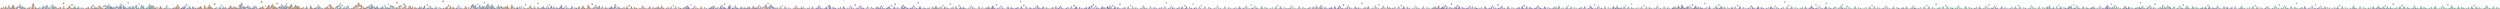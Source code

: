 digraph Tree {
node [shape=box, style="filled", color="black", fontname="helvetica"] ;
edge [fontname="helvetica"] ;
0 [label="sex <= -1.022\ngini = 0.667\nsamples = 923847\nvalue = [307949, 307949, 307949]\nclass = 1", fillcolor="#ffffff"] ;
1 [label="DRK_YN <= -0.956\ngini = 0.296\nsamples = 272226\nvalue = [226105, 21274, 24847]\nclass = 1", fillcolor="#ea985e"] ;
0 -> 1 [labeldistance=2.5, labelangle=45, headlabel="True"] ;
2 [label="age <= -0.138\ngini = 0.185\nsamples = 174197\nvalue = [156772, 8187, 9238]\nclass = 1", fillcolor="#e88e4e"] ;
1 -> 2 ;
3 [label="age <= -0.498\ngini = 0.283\nsamples = 51382\nvalue = [43105, 4168, 4109]\nclass = 1", fillcolor="#ea975c"] ;
2 -> 3 ;
4 [label="gamma_GTP <= -0.501\ngini = 0.251\nsamples = 50124\nvalue = [43105, 3483, 3536]\nclass = 1", fillcolor="#e99457"] ;
3 -> 4 ;
5 [label="gamma_GTP <= -0.501\ngini = 0.169\nsamples = 18645\nvalue = [16956, 978, 711]\nclass = 1", fillcolor="#e78d4c"] ;
4 -> 5 ;
6 [label="gamma_GTP <= -0.521\ngini = 0.19\nsamples = 14229\nvalue = [12765, 866, 598]\nclass = 1", fillcolor="#e88f4f"] ;
5 -> 6 ;
7 [label="gamma_GTP <= -0.521\ngini = 0.151\nsamples = 13883\nvalue = [12765, 671, 447]\nclass = 1", fillcolor="#e78c4a"] ;
6 -> 7 ;
8 [label="gamma_GTP <= -0.541\ngini = 0.179\nsamples = 9554\nvalue = [8632, 564, 358]\nclass = 1", fillcolor="#e88e4d"] ;
7 -> 8 ;
9 [label="gamma_GTP <= -0.541\ngini = 0.14\nsamples = 9324\nvalue = [8632, 427, 265]\nclass = 1", fillcolor="#e78b48"] ;
8 -> 9 ;
10 [label="gamma_GTP <= -0.561\ngini = 0.177\nsamples = 5335\nvalue = [4827, 321, 187]\nclass = 1", fillcolor="#e88e4d"] ;
9 -> 10 ;
11 [label="gamma_GTP <= -0.561\ngini = 0.124\nsamples = 5165\nvalue = [4827, 205, 133]\nclass = 1", fillcolor="#e78a46"] ;
10 -> 11 ;
12 [label="gini = 0.156\nsamples = 2727\nvalue = [2500, 139, 88]\nclass = 1", fillcolor="#e78c4a"] ;
11 -> 12 ;
13 [label="gini = 0.088\nsamples = 2438\nvalue = [2327, 66, 45]\nclass = 1", fillcolor="#e68742"] ;
11 -> 13 ;
14 [label="waistline <= -1.165\ngini = 0.433\nsamples = 170\nvalue = [0, 116, 54]\nclass = 2", fillcolor="#95f1bc"] ;
10 -> 14 ;
15 [label="gini = 0.497\nsamples = 54\nvalue = [0, 25, 29]\nclass = 3", fillcolor="#eee4fb"] ;
14 -> 15 ;
16 [label="gini = 0.338\nsamples = 116\nvalue = [0, 91, 25]\nclass = 2", fillcolor="#6feca4"] ;
14 -> 16 ;
17 [label="SBP <= 1.712\ngini = 0.089\nsamples = 3989\nvalue = [3805, 106, 78]\nclass = 1", fillcolor="#e68742"] ;
9 -> 17 ;
18 [label="LDL_chole <= -0.345\ngini = 0.088\nsamples = 3983\nvalue = [3802, 103, 78]\nclass = 1", fillcolor="#e68742"] ;
17 -> 18 ;
19 [label="gini = 0.116\nsamples = 2021\nvalue = [1898, 71, 52]\nclass = 1", fillcolor="#e78945"] ;
18 -> 19 ;
20 [label="gini = 0.058\nsamples = 1962\nvalue = [1904, 32, 26]\nclass = 1", fillcolor="#e6853f"] ;
18 -> 20 ;
21 [label="gini = 0.5\nsamples = 6\nvalue = [3, 3, 0]\nclass = 1", fillcolor="#ffffff"] ;
17 -> 21 ;
22 [label="sight_left <= 0.055\ngini = 0.482\nsamples = 230\nvalue = [0, 137, 93]\nclass = 2", fillcolor="#bff7d7"] ;
8 -> 22 ;
23 [label="waistline <= -1.423\ngini = 0.499\nsamples = 126\nvalue = [0, 61, 65]\nclass = 3", fillcolor="#f7f3fd"] ;
22 -> 23 ;
24 [label="gini = 0.0\nsamples = 16\nvalue = [0, 0, 16]\nclass = 3", fillcolor="#8139e5"] ;
23 -> 24 ;
25 [label="height <= -0.969\ngini = 0.494\nsamples = 110\nvalue = [0, 61, 49]\nclass = 2", fillcolor="#d8fae6"] ;
23 -> 25 ;
26 [label="gini = 0.0\nsamples = 15\nvalue = [0, 15, 0]\nclass = 2", fillcolor="#39e581"] ;
25 -> 26 ;
27 [label="gini = 0.5\nsamples = 95\nvalue = [0, 46, 49]\nclass = 3", fillcolor="#f7f3fd"] ;
25 -> 27 ;
28 [label="tot_chole <= -1.359\ngini = 0.393\nsamples = 104\nvalue = [0, 76, 28]\nclass = 2", fillcolor="#82efaf"] ;
22 -> 28 ;
29 [label="gini = 0.0\nsamples = 5\nvalue = [0, 0, 5]\nclass = 3", fillcolor="#8139e5"] ;
28 -> 29 ;
30 [label="HDL_chole <= 1.195\ngini = 0.357\nsamples = 99\nvalue = [0, 76, 23]\nclass = 2", fillcolor="#75eda7"] ;
28 -> 30 ;
31 [label="gini = 0.292\nsamples = 90\nvalue = [0, 74, 16]\nclass = 2", fillcolor="#64eb9c"] ;
30 -> 31 ;
32 [label="gini = 0.346\nsamples = 9\nvalue = [0, 2, 7]\nclass = 3", fillcolor="#a572ec"] ;
30 -> 32 ;
33 [label="sight_right <= -1.405\ngini = 0.087\nsamples = 4329\nvalue = [4133, 107, 89]\nclass = 1", fillcolor="#e68742"] ;
7 -> 33 ;
34 [label="LDL_chole <= -1.124\ngini = 0.418\nsamples = 30\nvalue = [22, 6, 2]\nclass = 1", fillcolor="#eeab7b"] ;
33 -> 34 ;
35 [label="gini = 0.444\nsamples = 9\nvalue = [3, 6, 0]\nclass = 2", fillcolor="#9cf2c0"] ;
34 -> 35 ;
36 [label="waistline <= -1.328\ngini = 0.172\nsamples = 21\nvalue = [19, 0, 2]\nclass = 1", fillcolor="#e88e4e"] ;
34 -> 36 ;
37 [label="gini = 0.0\nsamples = 2\nvalue = [0, 0, 2]\nclass = 3", fillcolor="#8139e5"] ;
36 -> 37 ;
38 [label="gini = 0.0\nsamples = 19\nvalue = [19, 0, 0]\nclass = 1", fillcolor="#e58139"] ;
36 -> 38 ;
39 [label="SGOT_ALT <= 0.863\ngini = 0.085\nsamples = 4299\nvalue = [4111, 101, 87]\nclass = 1", fillcolor="#e68742"] ;
33 -> 39 ;
40 [label="weight <= 0.179\ngini = 0.084\nsamples = 4298\nvalue = [4111, 100, 87]\nclass = 1", fillcolor="#e68742"] ;
39 -> 40 ;
41 [label="tot_chole <= -0.552\ngini = 0.077\nsamples = 4076\nvalue = [3914, 83, 79]\nclass = 1", fillcolor="#e68641"] ;
40 -> 41 ;
42 [label="gini = 0.102\nsamples = 1812\nvalue = [1716, 45, 51]\nclass = 1", fillcolor="#e68844"] ;
41 -> 42 ;
43 [label="gini = 0.057\nsamples = 2264\nvalue = [2198, 38, 28]\nclass = 1", fillcolor="#e6853f"] ;
41 -> 43 ;
44 [label="weight <= 0.453\ngini = 0.205\nsamples = 222\nvalue = [197, 17, 8]\nclass = 1", fillcolor="#e89051"] ;
40 -> 44 ;
45 [label="gini = 0.0\nsamples = 3\nvalue = [0, 3, 0]\nclass = 2", fillcolor="#39e581"] ;
44 -> 45 ;
46 [label="gini = 0.185\nsamples = 219\nvalue = [197, 14, 8]\nclass = 1", fillcolor="#e88f4e"] ;
44 -> 46 ;
47 [label="gini = 0.0\nsamples = 1\nvalue = [0, 1, 0]\nclass = 2", fillcolor="#39e581"] ;
39 -> 47 ;
48 [label="waistline <= -1.347\ngini = 0.492\nsamples = 346\nvalue = [0, 195, 151]\nclass = 2", fillcolor="#d2f9e3"] ;
6 -> 48 ;
49 [label="age <= -0.536\ngini = 0.392\nsamples = 56\nvalue = [0, 15, 41]\nclass = 3", fillcolor="#af81ef"] ;
48 -> 49 ;
50 [label="SGOT_AST <= -0.255\ngini = 0.236\nsamples = 44\nvalue = [0, 6, 38]\nclass = 3", fillcolor="#9558e9"] ;
49 -> 50 ;
51 [label="sight_left <= 0.614\ngini = 0.139\nsamples = 40\nvalue = [0, 3, 37]\nclass = 3", fillcolor="#8b49e7"] ;
50 -> 51 ;
52 [label="weight <= -0.734\ngini = 0.054\nsamples = 36\nvalue = [0, 1, 35]\nclass = 3", fillcolor="#853fe6"] ;
51 -> 52 ;
53 [label="gini = 0.0\nsamples = 34\nvalue = [0, 0, 34]\nclass = 3", fillcolor="#8139e5"] ;
52 -> 53 ;
54 [label="gini = 0.5\nsamples = 2\nvalue = [0, 1, 1]\nclass = 2", fillcolor="#ffffff"] ;
52 -> 54 ;
55 [label="gini = 0.5\nsamples = 4\nvalue = [0, 2, 2]\nclass = 2", fillcolor="#ffffff"] ;
51 -> 55 ;
56 [label="gini = 0.375\nsamples = 4\nvalue = [0, 3, 1]\nclass = 2", fillcolor="#7beeab"] ;
50 -> 56 ;
57 [label="BLDS <= -0.389\ngini = 0.375\nsamples = 12\nvalue = [0, 9, 3]\nclass = 2", fillcolor="#7beeab"] ;
49 -> 57 ;
58 [label="gini = 0.0\nsamples = 3\nvalue = [0, 0, 3]\nclass = 3", fillcolor="#8139e5"] ;
57 -> 58 ;
59 [label="gini = 0.0\nsamples = 9\nvalue = [0, 9, 0]\nclass = 2", fillcolor="#39e581"] ;
57 -> 59 ;
60 [label="tot_chole <= -1.369\ngini = 0.471\nsamples = 290\nvalue = [0, 180, 110]\nclass = 2", fillcolor="#b2f5ce"] ;
48 -> 60 ;
61 [label="BLDS <= -0.359\ngini = 0.291\nsamples = 17\nvalue = [0, 3, 14]\nclass = 3", fillcolor="#9c63eb"] ;
60 -> 61 ;
62 [label="LDL_chole <= -0.965\ngini = 0.124\nsamples = 15\nvalue = [0, 1, 14]\nclass = 3", fillcolor="#8a47e7"] ;
61 -> 62 ;
63 [label="gini = 0.0\nsamples = 14\nvalue = [0, 0, 14]\nclass = 3", fillcolor="#8139e5"] ;
62 -> 63 ;
64 [label="gini = 0.0\nsamples = 1\nvalue = [0, 1, 0]\nclass = 2", fillcolor="#39e581"] ;
62 -> 64 ;
65 [label="gini = 0.0\nsamples = 2\nvalue = [0, 2, 0]\nclass = 2", fillcolor="#39e581"] ;
61 -> 65 ;
66 [label="hemoglobin <= -0.534\ngini = 0.456\nsamples = 273\nvalue = [0, 177, 96]\nclass = 2", fillcolor="#a4f3c5"] ;
60 -> 66 ;
67 [label="SGOT_AST <= 0.065\ngini = 0.392\nsamples = 172\nvalue = [0, 126, 46]\nclass = 2", fillcolor="#81eeaf"] ;
66 -> 67 ;
68 [label="DBP <= 0.686\ngini = 0.379\nsamples = 169\nvalue = [0, 126, 43]\nclass = 2", fillcolor="#7deeac"] ;
67 -> 68 ;
69 [label="gini = 0.366\nsamples = 166\nvalue = [0, 126, 40]\nclass = 2", fillcolor="#78eda9"] ;
68 -> 69 ;
70 [label="gini = 0.0\nsamples = 3\nvalue = [0, 0, 3]\nclass = 3", fillcolor="#8139e5"] ;
68 -> 70 ;
71 [label="gini = 0.0\nsamples = 3\nvalue = [0, 0, 3]\nclass = 3", fillcolor="#8139e5"] ;
67 -> 71 ;
72 [label="serum_creatinine <= -0.246\ngini = 0.5\nsamples = 101\nvalue = [0, 51, 50]\nclass = 2", fillcolor="#fbfefd"] ;
66 -> 72 ;
73 [label="age <= -0.513\ngini = 0.469\nsamples = 64\nvalue = [0, 40, 24]\nclass = 2", fillcolor="#b0f5cd"] ;
72 -> 73 ;
74 [label="gini = 0.498\nsamples = 49\nvalue = [0, 26, 23]\nclass = 2", fillcolor="#e8fcf0"] ;
73 -> 74 ;
75 [label="gini = 0.124\nsamples = 15\nvalue = [0, 14, 1]\nclass = 2", fillcolor="#47e78a"] ;
73 -> 75 ;
76 [label="waistline <= -0.5\ngini = 0.418\nsamples = 37\nvalue = [0, 11, 26]\nclass = 3", fillcolor="#b68df0"] ;
72 -> 76 ;
77 [label="gini = 0.211\nsamples = 25\nvalue = [0, 3, 22]\nclass = 3", fillcolor="#9254e9"] ;
76 -> 77 ;
78 [label="gini = 0.444\nsamples = 12\nvalue = [0, 8, 4]\nclass = 2", fillcolor="#9cf2c0"] ;
76 -> 78 ;
79 [label="serum_creatinine <= -1.202\ngini = 0.098\nsamples = 4416\nvalue = [4191, 112, 113]\nclass = 1", fillcolor="#e68843"] ;
5 -> 79 ;
80 [label="gini = 0.0\nsamples = 2\nvalue = [0, 2, 0]\nclass = 2", fillcolor="#39e581"] ;
79 -> 80 ;
81 [label="SGOT_AST <= 0.849\ngini = 0.097\nsamples = 4414\nvalue = [4191, 110, 113]\nclass = 1", fillcolor="#e68843"] ;
79 -> 81 ;
82 [label="triglyceride <= -0.467\ngini = 0.096\nsamples = 4406\nvalue = [4187, 107, 112]\nclass = 1", fillcolor="#e68743"] ;
81 -> 82 ;
83 [label="LDL_chole <= -0.718\ngini = 0.075\nsamples = 3067\nvalue = [2949, 59, 59]\nclass = 1", fillcolor="#e68641"] ;
82 -> 83 ;
84 [label="sight_right <= -0.575\ngini = 0.112\nsamples = 939\nvalue = [884, 27, 28]\nclass = 1", fillcolor="#e78945"] ;
83 -> 84 ;
85 [label="BLDS <= -0.849\ngini = 0.251\nsamples = 114\nvalue = [98, 9, 7]\nclass = 1", fillcolor="#e99457"] ;
84 -> 85 ;
86 [label="gini = 0.54\nsamples = 21\nvalue = [13, 5, 3]\nclass = 1", fillcolor="#f2c09c"] ;
85 -> 86 ;
87 [label="gini = 0.161\nsamples = 93\nvalue = [85, 4, 4]\nclass = 1", fillcolor="#e78c4b"] ;
85 -> 87 ;
88 [label="sight_left <= -1.141\ngini = 0.091\nsamples = 825\nvalue = [786, 18, 21]\nclass = 1", fillcolor="#e68743"] ;
84 -> 88 ;
89 [label="gini = 0.444\nsamples = 3\nvalue = [1, 0, 2]\nclass = 3", fillcolor="#c09cf2"] ;
88 -> 89 ;
90 [label="gini = 0.087\nsamples = 822\nvalue = [785, 18, 19]\nclass = 1", fillcolor="#e68742"] ;
88 -> 90 ;
91 [label="waistline <= -1.929\ngini = 0.058\nsamples = 2128\nvalue = [2065, 32, 31]\nclass = 1", fillcolor="#e6853f"] ;
83 -> 91 ;
92 [label="LDL_chole <= -0.536\ngini = 0.245\nsamples = 14\nvalue = [12, 0, 2]\nclass = 1", fillcolor="#e9965a"] ;
91 -> 92 ;
93 [label="gini = 0.444\nsamples = 3\nvalue = [1, 0, 2]\nclass = 3", fillcolor="#c09cf2"] ;
92 -> 93 ;
94 [label="gini = 0.0\nsamples = 11\nvalue = [11, 0, 0]\nclass = 1", fillcolor="#e58139"] ;
92 -> 94 ;
95 [label="BLDS <= -0.153\ngini = 0.056\nsamples = 2114\nvalue = [2053, 32, 29]\nclass = 1", fillcolor="#e6853f"] ;
91 -> 95 ;
96 [label="gini = 0.046\nsamples = 1699\nvalue = [1659, 23, 17]\nclass = 1", fillcolor="#e6843e"] ;
95 -> 96 ;
97 [label="gini = 0.097\nsamples = 415\nvalue = [394, 9, 12]\nclass = 1", fillcolor="#e68843"] ;
95 -> 97 ;
98 [label="triglyceride <= -0.46\ngini = 0.142\nsamples = 1339\nvalue = [1238, 48, 53]\nclass = 1", fillcolor="#e78b49"] ;
82 -> 98 ;
99 [label="gini = 0.0\nsamples = 2\nvalue = [0, 0, 2]\nclass = 3", fillcolor="#8139e5"] ;
98 -> 99 ;
100 [label="waistline <= 1.422\ngini = 0.14\nsamples = 1337\nvalue = [1238, 48, 51]\nclass = 1", fillcolor="#e78b48"] ;
98 -> 100 ;
101 [label="LDL_chole <= 1.829\ngini = 0.136\nsamples = 1332\nvalue = [1236, 46, 50]\nclass = 1", fillcolor="#e78a48"] ;
100 -> 101 ;
102 [label="gini = 0.135\nsamples = 1331\nvalue = [1236, 46, 49]\nclass = 1", fillcolor="#e78a48"] ;
101 -> 102 ;
103 [label="gini = 0.0\nsamples = 1\nvalue = [0, 0, 1]\nclass = 3", fillcolor="#8139e5"] ;
101 -> 103 ;
104 [label="gini = 0.64\nsamples = 5\nvalue = [2, 2, 1]\nclass = 1", fillcolor="#ffffff"] ;
100 -> 104 ;
105 [label="gini = 0.594\nsamples = 8\nvalue = [4, 3, 1]\nclass = 1", fillcolor="#fae6d7"] ;
81 -> 105 ;
106 [label="gamma_GTP <= -0.481\ngini = 0.296\nsamples = 31479\nvalue = [26149, 2505, 2825]\nclass = 1", fillcolor="#ea985e"] ;
4 -> 106 ;
107 [label="age <= -0.873\ngini = 0.495\nsamples = 486\nvalue = [0, 267, 219]\nclass = 2", fillcolor="#dbfae8"] ;
106 -> 107 ;
108 [label="serum_creatinine <= -0.329\ngini = 0.49\nsamples = 272\nvalue = [0, 117, 155]\nclass = 3", fillcolor="#e0cef9"] ;
107 -> 108 ;
109 [label="age <= -0.96\ngini = 0.481\nsamples = 129\nvalue = [0, 77, 52]\nclass = 2", fillcolor="#bff7d6"] ;
108 -> 109 ;
110 [label="hemoglobin <= -0.698\ngini = 0.458\nsamples = 118\nvalue = [0, 76, 42]\nclass = 2", fillcolor="#a6f3c7"] ;
109 -> 110 ;
111 [label="serum_creatinine <= -0.452\ngini = 0.329\nsamples = 53\nvalue = [0, 42, 11]\nclass = 2", fillcolor="#6deca2"] ;
110 -> 111 ;
112 [label="gamma_GTP <= -0.5\ngini = 0.114\nsamples = 33\nvalue = [0, 31, 2]\nclass = 2", fillcolor="#46e789"] ;
111 -> 112 ;
113 [label="gini = 0.0\nsamples = 2\nvalue = [0, 0, 2]\nclass = 3", fillcolor="#8139e5"] ;
112 -> 113 ;
114 [label="gini = 0.0\nsamples = 31\nvalue = [0, 31, 0]\nclass = 2", fillcolor="#39e581"] ;
112 -> 114 ;
115 [label="SGOT_ALT <= -0.461\ngini = 0.495\nsamples = 20\nvalue = [0, 11, 9]\nclass = 2", fillcolor="#dbfae8"] ;
111 -> 115 ;
116 [label="gini = 0.48\nsamples = 15\nvalue = [0, 6, 9]\nclass = 3", fillcolor="#d5bdf6"] ;
115 -> 116 ;
117 [label="gini = 0.0\nsamples = 5\nvalue = [0, 5, 0]\nclass = 2", fillcolor="#39e581"] ;
115 -> 117 ;
118 [label="height <= -0.562\ngini = 0.499\nsamples = 65\nvalue = [0, 34, 31]\nclass = 2", fillcolor="#eefdf4"] ;
110 -> 118 ;
119 [label="waistline <= -0.428\ngini = 0.412\nsamples = 31\nvalue = [0, 22, 9]\nclass = 2", fillcolor="#8af0b5"] ;
118 -> 119 ;
120 [label="gini = 0.337\nsamples = 28\nvalue = [0, 22, 6]\nclass = 2", fillcolor="#6feca3"] ;
119 -> 120 ;
121 [label="gini = 0.0\nsamples = 3\nvalue = [0, 0, 3]\nclass = 3", fillcolor="#8139e5"] ;
119 -> 121 ;
122 [label="LDL_chole <= 0.239\ngini = 0.457\nsamples = 34\nvalue = [0, 12, 22]\nclass = 3", fillcolor="#c6a5f3"] ;
118 -> 122 ;
123 [label="gini = 0.287\nsamples = 23\nvalue = [0, 4, 19]\nclass = 3", fillcolor="#9c63ea"] ;
122 -> 123 ;
124 [label="gini = 0.397\nsamples = 11\nvalue = [0, 8, 3]\nclass = 2", fillcolor="#83efb0"] ;
122 -> 124 ;
125 [label="SGOT_AST <= -0.559\ngini = 0.165\nsamples = 11\nvalue = [0, 1, 10]\nclass = 3", fillcolor="#8e4de8"] ;
109 -> 125 ;
126 [label="gini = 0.0\nsamples = 1\nvalue = [0, 1, 0]\nclass = 2", fillcolor="#39e581"] ;
125 -> 126 ;
127 [label="gini = 0.0\nsamples = 10\nvalue = [0, 0, 10]\nclass = 3", fillcolor="#8139e5"] ;
125 -> 127 ;
128 [label="waistline <= 0.035\ngini = 0.403\nsamples = 143\nvalue = [0, 40, 103]\nclass = 3", fillcolor="#b286ef"] ;
108 -> 128 ;
129 [label="sight_left <= -1.167\ngini = 0.365\nsamples = 133\nvalue = [0, 32, 101]\nclass = 3", fillcolor="#a978ed"] ;
128 -> 129 ;
130 [label="gini = 0.0\nsamples = 4\nvalue = [0, 4, 0]\nclass = 2", fillcolor="#39e581"] ;
129 -> 130 ;
131 [label="tot_chole <= 0.685\ngini = 0.34\nsamples = 129\nvalue = [0, 28, 101]\nclass = 3", fillcolor="#a470ec"] ;
129 -> 131 ;
132 [label="hemoglobin <= -1.038\ngini = 0.31\nsamples = 125\nvalue = [0, 24, 101]\nclass = 3", fillcolor="#9f68eb"] ;
131 -> 132 ;
133 [label="gini = 0.486\nsamples = 12\nvalue = [0, 7, 5]\nclass = 2", fillcolor="#c6f8db"] ;
132 -> 133 ;
134 [label="gini = 0.256\nsamples = 113\nvalue = [0, 17, 96]\nclass = 3", fillcolor="#975cea"] ;
132 -> 134 ;
135 [label="gini = 0.0\nsamples = 4\nvalue = [0, 4, 0]\nclass = 2", fillcolor="#39e581"] ;
131 -> 135 ;
136 [label="weight <= 0.633\ngini = 0.32\nsamples = 10\nvalue = [0, 8, 2]\nclass = 2", fillcolor="#6aeca0"] ;
128 -> 136 ;
137 [label="gini = 0.0\nsamples = 7\nvalue = [0, 7, 0]\nclass = 2", fillcolor="#39e581"] ;
136 -> 137 ;
138 [label="gini = 0.444\nsamples = 3\nvalue = [0, 1, 2]\nclass = 3", fillcolor="#c09cf2"] ;
136 -> 138 ;
139 [label="hemoglobin <= -0.366\ngini = 0.419\nsamples = 214\nvalue = [0, 150, 64]\nclass = 2", fillcolor="#8df0b7"] ;
107 -> 139 ;
140 [label="DBP <= -1.612\ngini = 0.342\nsamples = 155\nvalue = [0, 121, 34]\nclass = 2", fillcolor="#71eca4"] ;
139 -> 140 ;
141 [label="gini = 0.0\nsamples = 7\nvalue = [0, 0, 7]\nclass = 3", fillcolor="#8139e5"] ;
140 -> 141 ;
142 [label="tot_chole <= 0.065\ngini = 0.298\nsamples = 148\nvalue = [0, 121, 27]\nclass = 2", fillcolor="#65eb9d"] ;
140 -> 142 ;
143 [label="sight_left <= 0.67\ngini = 0.189\nsamples = 104\nvalue = [0, 93, 11]\nclass = 2", fillcolor="#50e890"] ;
142 -> 143 ;
144 [label="weight <= -1.826\ngini = 0.127\nsamples = 88\nvalue = [0, 82, 6]\nclass = 2", fillcolor="#47e78a"] ;
143 -> 144 ;
145 [label="gini = 0.0\nsamples = 1\nvalue = [0, 0, 1]\nclass = 3", fillcolor="#8139e5"] ;
144 -> 145 ;
146 [label="gini = 0.108\nsamples = 87\nvalue = [0, 82, 5]\nclass = 2", fillcolor="#45e789"] ;
144 -> 146 ;
147 [label="sight_left <= 0.721\ngini = 0.43\nsamples = 16\nvalue = [0, 11, 5]\nclass = 2", fillcolor="#93f1ba"] ;
143 -> 147 ;
148 [label="gini = 0.0\nsamples = 3\nvalue = [0, 0, 3]\nclass = 3", fillcolor="#8139e5"] ;
147 -> 148 ;
149 [label="gini = 0.26\nsamples = 13\nvalue = [0, 11, 2]\nclass = 2", fillcolor="#5dea98"] ;
147 -> 149 ;
150 [label="weight <= -0.426\ngini = 0.463\nsamples = 44\nvalue = [0, 28, 16]\nclass = 2", fillcolor="#aaf4c9"] ;
142 -> 150 ;
151 [label="serum_creatinine <= -0.354\ngini = 0.499\nsamples = 29\nvalue = [0, 14, 15]\nclass = 3", fillcolor="#f7f2fd"] ;
150 -> 151 ;
152 [label="gini = 0.219\nsamples = 8\nvalue = [0, 7, 1]\nclass = 2", fillcolor="#55e993"] ;
151 -> 152 ;
153 [label="gini = 0.444\nsamples = 21\nvalue = [0, 7, 14]\nclass = 3", fillcolor="#c09cf2"] ;
151 -> 153 ;
154 [label="tot_chole <= 0.192\ngini = 0.124\nsamples = 15\nvalue = [0, 14, 1]\nclass = 2", fillcolor="#47e78a"] ;
150 -> 154 ;
155 [label="gini = 0.0\nsamples = 1\nvalue = [0, 0, 1]\nclass = 3", fillcolor="#8139e5"] ;
154 -> 155 ;
156 [label="gini = 0.0\nsamples = 14\nvalue = [0, 14, 0]\nclass = 2", fillcolor="#39e581"] ;
154 -> 156 ;
157 [label="HDL_chole <= -0.157\ngini = 0.5\nsamples = 59\nvalue = [0, 29, 30]\nclass = 3", fillcolor="#fbf8fe"] ;
139 -> 157 ;
158 [label="SGOT_AST <= -0.452\ngini = 0.231\nsamples = 15\nvalue = [0, 2, 13]\nclass = 3", fillcolor="#9457e9"] ;
157 -> 158 ;
159 [label="gini = 0.0\nsamples = 2\nvalue = [0, 2, 0]\nclass = 2", fillcolor="#39e581"] ;
158 -> 159 ;
160 [label="gini = 0.0\nsamples = 13\nvalue = [0, 0, 13]\nclass = 3", fillcolor="#8139e5"] ;
158 -> 160 ;
161 [label="SGOT_ALT <= -0.518\ngini = 0.474\nsamples = 44\nvalue = [0, 27, 17]\nclass = 2", fillcolor="#b6f5d0"] ;
157 -> 161 ;
162 [label="DBP <= -0.436\ngini = 0.32\nsamples = 15\nvalue = [0, 3, 12]\nclass = 3", fillcolor="#a06aec"] ;
161 -> 162 ;
163 [label="gini = 0.0\nsamples = 9\nvalue = [0, 0, 9]\nclass = 3", fillcolor="#8139e5"] ;
162 -> 163 ;
164 [label="gini = 0.5\nsamples = 6\nvalue = [0, 3, 3]\nclass = 2", fillcolor="#ffffff"] ;
162 -> 164 ;
165 [label="sight_left <= 0.167\ngini = 0.285\nsamples = 29\nvalue = [0, 24, 5]\nclass = 2", fillcolor="#62ea9b"] ;
161 -> 165 ;
166 [label="DBP <= 0.089\ngini = 0.095\nsamples = 20\nvalue = [0, 19, 1]\nclass = 2", fillcolor="#43e688"] ;
165 -> 166 ;
167 [label="gini = 0.0\nsamples = 18\nvalue = [0, 18, 0]\nclass = 2", fillcolor="#39e581"] ;
166 -> 167 ;
168 [label="gini = 0.5\nsamples = 2\nvalue = [0, 1, 1]\nclass = 2", fillcolor="#ffffff"] ;
166 -> 168 ;
169 [label="gini = 0.494\nsamples = 9\nvalue = [0, 5, 4]\nclass = 2", fillcolor="#d7fae6"] ;
165 -> 169 ;
170 [label="age <= -0.498\ngini = 0.276\nsamples = 30993\nvalue = [26149, 2238, 2606]\nclass = 1", fillcolor="#e9975b"] ;
106 -> 170 ;
171 [label="age <= -0.858\ngini = 0.328\nsamples = 17870\nvalue = [14440, 1502, 1928]\nclass = 1", fillcolor="#eb9c64"] ;
170 -> 171 ;
172 [label="age <= -0.859\ngini = 0.278\nsamples = 17147\nvalue = [14440, 1117, 1590]\nclass = 1", fillcolor="#ea975b"] ;
171 -> 172 ;
173 [label="age <= -1.219\ngini = 0.331\nsamples = 11951\nvalue = [9632, 956, 1363]\nclass = 1", fillcolor="#eb9d64"] ;
172 -> 173 ;
174 [label="age <= -1.219\ngini = 0.282\nsamples = 11473\nvalue = [9632, 711, 1130]\nclass = 1", fillcolor="#ea975c"] ;
173 -> 174 ;
175 [label="age <= -1.58\ngini = 0.34\nsamples = 6560\nvalue = [5238, 465, 857]\nclass = 1", fillcolor="#eb9e67"] ;
174 -> 175 ;
176 [label="gini = 0.251\nsamples = 6100\nvalue = [5238, 271, 591]\nclass = 1", fillcolor="#e99558"] ;
175 -> 176 ;
177 [label="gini = 0.488\nsamples = 460\nvalue = [0, 194, 266]\nclass = 3", fillcolor="#ddc9f8"] ;
175 -> 177 ;
178 [label="weight <= 0.535\ngini = 0.195\nsamples = 4913\nvalue = [4394, 246, 273]\nclass = 1", fillcolor="#e88f4f"] ;
174 -> 178 ;
179 [label="gini = 0.178\nsamples = 4516\nvalue = [4082, 209, 225]\nclass = 1", fillcolor="#e88e4d"] ;
178 -> 179 ;
180 [label="gini = 0.359\nsamples = 397\nvalue = [312, 37, 48]\nclass = 1", fillcolor="#eba069"] ;
178 -> 180 ;
181 [label="hemoglobin <= -0.758\ngini = 0.5\nsamples = 478\nvalue = [0, 245, 233]\nclass = 2", fillcolor="#f5fef9"] ;
173 -> 181 ;
182 [label="height <= -0.372\ngini = 0.371\nsamples = 138\nvalue = [0, 104, 34]\nclass = 2", fillcolor="#7aeeaa"] ;
181 -> 182 ;
183 [label="gini = 0.499\nsamples = 38\nvalue = [0, 20, 18]\nclass = 2", fillcolor="#ebfcf2"] ;
182 -> 183 ;
184 [label="gini = 0.269\nsamples = 100\nvalue = [0, 84, 16]\nclass = 2", fillcolor="#5fea99"] ;
182 -> 184 ;
185 [label="age <= -1.201\ngini = 0.485\nsamples = 340\nvalue = [0, 141, 199]\nclass = 3", fillcolor="#dac5f7"] ;
181 -> 185 ;
186 [label="gini = 0.308\nsamples = 21\nvalue = [0, 17, 4]\nclass = 2", fillcolor="#68eb9f"] ;
185 -> 186 ;
187 [label="gini = 0.475\nsamples = 319\nvalue = [0, 124, 195]\nclass = 3", fillcolor="#d1b7f6"] ;
185 -> 187 ;
188 [label="hemoglobin <= -0.215\ngini = 0.141\nsamples = 5196\nvalue = [4808, 161, 227]\nclass = 1", fillcolor="#e78b48"] ;
172 -> 188 ;
189 [label="waistline <= 1.498\ngini = 0.119\nsamples = 4182\nvalue = [3921, 114, 147]\nclass = 1", fillcolor="#e78946"] ;
188 -> 189 ;
190 [label="SBP <= -1.123\ngini = 0.116\nsamples = 4155\nvalue = [3902, 112, 141]\nclass = 1", fillcolor="#e78945"] ;
189 -> 190 ;
191 [label="gini = 0.169\nsamples = 1015\nvalue = [923, 41, 51]\nclass = 1", fillcolor="#e78d4c"] ;
190 -> 191 ;
192 [label="gini = 0.099\nsamples = 3140\nvalue = [2979, 71, 90]\nclass = 1", fillcolor="#e68843"] ;
190 -> 192 ;
193 [label="SGOT_ALT <= 0.775\ngini = 0.45\nsamples = 27\nvalue = [19, 2, 6]\nclass = 1", fillcolor="#efb184"] ;
189 -> 193 ;
194 [label="gini = 0.287\nsamples = 23\nvalue = [19, 0, 4]\nclass = 1", fillcolor="#ea9c63"] ;
193 -> 194 ;
195 [label="gini = 0.5\nsamples = 4\nvalue = [0, 2, 2]\nclass = 2", fillcolor="#ffffff"] ;
193 -> 195 ;
196 [label="hemoglobin <= -0.157\ngini = 0.226\nsamples = 1014\nvalue = [887, 47, 80]\nclass = 1", fillcolor="#e99254"] ;
188 -> 196 ;
197 [label="gini = 0.49\nsamples = 7\nvalue = [0, 4, 3]\nclass = 2", fillcolor="#cef8e0"] ;
196 -> 197 ;
198 [label="LDL_chole <= 0.948\ngini = 0.216\nsamples = 1007\nvalue = [887, 43, 77]\nclass = 1", fillcolor="#e89153"] ;
196 -> 198 ;
199 [label="gini = 0.187\nsamples = 884\nvalue = [794, 25, 65]\nclass = 1", fillcolor="#e88f4f"] ;
198 -> 199 ;
200 [label="gini = 0.397\nsamples = 123\nvalue = [93, 18, 12]\nclass = 1", fillcolor="#eca572"] ;
198 -> 200 ;
201 [label="gamma_GTP <= -0.461\ngini = 0.498\nsamples = 723\nvalue = [0, 385, 338]\nclass = 2", fillcolor="#e7fcf0"] ;
171 -> 201 ;
202 [label="age <= -0.674\ngini = 0.354\nsamples = 126\nvalue = [0, 97, 29]\nclass = 2", fillcolor="#74eda7"] ;
201 -> 202 ;
203 [label="DBP <= -1.141\ngini = 0.47\nsamples = 61\nvalue = [0, 38, 23]\nclass = 2", fillcolor="#b1f5cd"] ;
202 -> 203 ;
204 [label="gini = 0.198\nsamples = 9\nvalue = [0, 1, 8]\nclass = 3", fillcolor="#9152e8"] ;
203 -> 204 ;
205 [label="sight_right <= -0.301\ngini = 0.411\nsamples = 52\nvalue = [0, 37, 15]\nclass = 2", fillcolor="#89f0b4"] ;
203 -> 205 ;
206 [label="gini = 0.426\nsamples = 13\nvalue = [0, 4, 9]\nclass = 3", fillcolor="#b991f1"] ;
205 -> 206 ;
207 [label="gini = 0.26\nsamples = 39\nvalue = [0, 33, 6]\nclass = 2", fillcolor="#5dea98"] ;
205 -> 207 ;
208 [label="hemoglobin <= -0.068\ngini = 0.168\nsamples = 65\nvalue = [0, 59, 6]\nclass = 2", fillcolor="#4de88e"] ;
202 -> 208 ;
209 [label="serum_creatinine <= -0.708\ngini = 0.095\nsamples = 60\nvalue = [0, 57, 3]\nclass = 2", fillcolor="#43e688"] ;
208 -> 209 ;
210 [label="gini = 0.0\nsamples = 1\nvalue = [0, 0, 1]\nclass = 3", fillcolor="#8139e5"] ;
209 -> 210 ;
211 [label="gini = 0.065\nsamples = 59\nvalue = [0, 57, 2]\nclass = 2", fillcolor="#40e685"] ;
209 -> 211 ;
212 [label="gini = 0.48\nsamples = 5\nvalue = [0, 2, 3]\nclass = 3", fillcolor="#d5bdf6"] ;
208 -> 212 ;
213 [label="tot_chole <= -0.747\ngini = 0.499\nsamples = 597\nvalue = [0, 288, 309]\nclass = 3", fillcolor="#f6f2fd"] ;
201 -> 213 ;
214 [label="waistline <= -0.459\ngini = 0.389\nsamples = 106\nvalue = [0, 28, 78]\nclass = 3", fillcolor="#ae80ee"] ;
213 -> 214 ;
215 [label="HDL_chole <= -1.042\ngini = 0.231\nsamples = 75\nvalue = [0, 10, 65]\nclass = 3", fillcolor="#9457e9"] ;
214 -> 215 ;
216 [label="gini = 0.375\nsamples = 4\nvalue = [0, 3, 1]\nclass = 2", fillcolor="#7beeab"] ;
215 -> 216 ;
217 [label="gini = 0.178\nsamples = 71\nvalue = [0, 7, 64]\nclass = 3", fillcolor="#8f4fe8"] ;
215 -> 217 ;
218 [label="gamma_GTP <= -0.374\ngini = 0.487\nsamples = 31\nvalue = [0, 18, 13]\nclass = 2", fillcolor="#c8f8dc"] ;
214 -> 218 ;
219 [label="gini = 0.291\nsamples = 17\nvalue = [0, 14, 3]\nclass = 2", fillcolor="#63eb9c"] ;
218 -> 219 ;
220 [label="gini = 0.408\nsamples = 14\nvalue = [0, 4, 10]\nclass = 3", fillcolor="#b388ef"] ;
218 -> 220 ;
221 [label="hemoglobin <= -0.428\ngini = 0.498\nsamples = 491\nvalue = [0, 260, 231]\nclass = 2", fillcolor="#e9fcf1"] ;
213 -> 221 ;
222 [label="DBP <= -1.686\ngini = 0.47\nsamples = 244\nvalue = [0, 152, 92]\nclass = 2", fillcolor="#b1f5cd"] ;
221 -> 222 ;
223 [label="gini = 0.165\nsamples = 11\nvalue = [0, 1, 10]\nclass = 3", fillcolor="#8e4de8"] ;
222 -> 223 ;
224 [label="gini = 0.456\nsamples = 233\nvalue = [0, 151, 82]\nclass = 2", fillcolor="#a5f3c5"] ;
222 -> 224 ;
225 [label="LDL_chole <= 0.496\ngini = 0.492\nsamples = 247\nvalue = [0, 108, 139]\nclass = 3", fillcolor="#e3d3f9"] ;
221 -> 225 ;
226 [label="gini = 0.449\nsamples = 150\nvalue = [0, 51, 99]\nclass = 3", fillcolor="#c29ff2"] ;
225 -> 226 ;
227 [label="gini = 0.485\nsamples = 97\nvalue = [0, 57, 40]\nclass = 2", fillcolor="#c4f7d9"] ;
225 -> 227 ;
228 [label="sight_left <= 0.877\ngini = 0.198\nsamples = 13123\nvalue = [11709, 736, 678]\nclass = 1", fillcolor="#e88f50"] ;
170 -> 228 ;
229 [label="sight_left <= 0.369\ngini = 0.216\nsamples = 10913\nvalue = [9618, 663, 632]\nclass = 1", fillcolor="#e89152"] ;
228 -> 229 ;
230 [label="height <= -0.802\ngini = 0.207\nsamples = 10847\nvalue = [9618, 623, 606]\nclass = 1", fillcolor="#e89051"] ;
229 -> 230 ;
231 [label="SBP <= -1.331\ngini = 0.161\nsamples = 5403\nvalue = [4938, 247, 218]\nclass = 1", fillcolor="#e78c4b"] ;
230 -> 231 ;
232 [label="SBP <= -1.398\ngini = 0.283\nsamples = 757\nvalue = [635, 62, 60]\nclass = 1", fillcolor="#ea975c"] ;
231 -> 232 ;
233 [label="gini = 0.266\nsamples = 747\nvalue = [635, 59, 53]\nclass = 1", fillcolor="#e99659"] ;
232 -> 233 ;
234 [label="gini = 0.42\nsamples = 10\nvalue = [0, 3, 7]\nclass = 3", fillcolor="#b78ef0"] ;
232 -> 234 ;
235 [label="sight_left <= 0.007\ngini = 0.139\nsamples = 4646\nvalue = [4303, 185, 158]\nclass = 1", fillcolor="#e78b48"] ;
231 -> 235 ;
236 [label="gini = 0.182\nsamples = 2069\nvalue = [1865, 119, 85]\nclass = 1", fillcolor="#e88e4e"] ;
235 -> 236 ;
237 [label="gini = 0.104\nsamples = 2577\nvalue = [2438, 66, 73]\nclass = 1", fillcolor="#e68844"] ;
235 -> 237 ;
238 [label="height <= -0.264\ngini = 0.251\nsamples = 5444\nvalue = [4680, 376, 388]\nclass = 1", fillcolor="#e99457"] ;
230 -> 238 ;
239 [label="sight_right <= -0.66\ngini = 0.499\nsamples = 135\nvalue = [0, 64, 71]\nclass = 3", fillcolor="#f3ebfc"] ;
238 -> 239 ;
240 [label="gini = 0.0\nsamples = 18\nvalue = [0, 0, 18]\nclass = 3", fillcolor="#8139e5"] ;
239 -> 240 ;
241 [label="gini = 0.496\nsamples = 117\nvalue = [0, 64, 53]\nclass = 2", fillcolor="#ddfbe9"] ;
239 -> 241 ;
242 [label="hemoglobin <= 1.241\ngini = 0.216\nsamples = 5309\nvalue = [4680, 312, 317]\nclass = 1", fillcolor="#e89152"] ;
238 -> 242 ;
243 [label="gini = 0.214\nsamples = 5298\nvalue = [4677, 312, 309]\nclass = 1", fillcolor="#e89152"] ;
242 -> 243 ;
244 [label="gini = 0.397\nsamples = 11\nvalue = [3, 0, 8]\nclass = 3", fillcolor="#b083ef"] ;
242 -> 244 ;
245 [label="SGOT_AST <= -0.343\ngini = 0.478\nsamples = 66\nvalue = [0, 40, 26]\nclass = 2", fillcolor="#baf6d3"] ;
229 -> 245 ;
246 [label="DBP <= 0.461\ngini = 0.452\nsamples = 29\nvalue = [0, 10, 19]\nclass = 3", fillcolor="#c3a1f3"] ;
245 -> 246 ;
247 [label="sight_left <= 0.468\ngini = 0.33\nsamples = 24\nvalue = [0, 5, 19]\nclass = 3", fillcolor="#a26dec"] ;
246 -> 247 ;
248 [label="gini = 0.32\nsamples = 5\nvalue = [0, 4, 1]\nclass = 2", fillcolor="#6aeca0"] ;
247 -> 248 ;
249 [label="gini = 0.1\nsamples = 19\nvalue = [0, 1, 18]\nclass = 3", fillcolor="#8844e6"] ;
247 -> 249 ;
250 [label="gini = 0.0\nsamples = 5\nvalue = [0, 5, 0]\nclass = 2", fillcolor="#39e581"] ;
246 -> 250 ;
251 [label="LDL_chole <= -0.727\ngini = 0.307\nsamples = 37\nvalue = [0, 30, 7]\nclass = 2", fillcolor="#67eb9e"] ;
245 -> 251 ;
252 [label="gini = 0.0\nsamples = 3\nvalue = [0, 0, 3]\nclass = 3", fillcolor="#8139e5"] ;
251 -> 252 ;
253 [label="triglyceride <= 0.294\ngini = 0.208\nsamples = 34\nvalue = [0, 30, 4]\nclass = 2", fillcolor="#53e892"] ;
251 -> 253 ;
254 [label="gini = 0.067\nsamples = 29\nvalue = [0, 28, 1]\nclass = 2", fillcolor="#40e686"] ;
253 -> 254 ;
255 [label="gini = 0.48\nsamples = 5\nvalue = [0, 2, 3]\nclass = 3", fillcolor="#d5bdf6"] ;
253 -> 255 ;
256 [label="triglyceride <= 1.888\ngini = 0.103\nsamples = 2210\nvalue = [2091, 73, 46]\nclass = 1", fillcolor="#e68844"] ;
228 -> 256 ;
257 [label="serum_creatinine <= -0.78\ngini = 0.102\nsamples = 2209\nvalue = [2091, 72, 46]\nclass = 1", fillcolor="#e68844"] ;
256 -> 257 ;
258 [label="SGOT_AST <= 0.088\ngini = 0.34\nsamples = 23\nvalue = [18, 5, 0]\nclass = 1", fillcolor="#eca470"] ;
257 -> 258 ;
259 [label="HDL_chole <= 1.179\ngini = 0.105\nsamples = 18\nvalue = [17, 1, 0]\nclass = 1", fillcolor="#e78845"] ;
258 -> 259 ;
260 [label="gini = 0.0\nsamples = 16\nvalue = [16, 0, 0]\nclass = 1", fillcolor="#e58139"] ;
259 -> 260 ;
261 [label="gini = 0.5\nsamples = 2\nvalue = [1, 1, 0]\nclass = 1", fillcolor="#ffffff"] ;
259 -> 261 ;
262 [label="gini = 0.32\nsamples = 5\nvalue = [1, 4, 0]\nclass = 2", fillcolor="#6aeca0"] ;
258 -> 262 ;
263 [label="hemoglobin <= -0.838\ngini = 0.099\nsamples = 2186\nvalue = [2073, 67, 46]\nclass = 1", fillcolor="#e68844"] ;
257 -> 263 ;
264 [label="BLDS <= 0.335\ngini = 0.054\nsamples = 876\nvalue = [852, 16, 8]\nclass = 1", fillcolor="#e6853f"] ;
263 -> 264 ;
265 [label="gini = 0.044\nsamples = 841\nvalue = [822, 13, 6]\nclass = 1", fillcolor="#e6843e"] ;
264 -> 265 ;
266 [label="gini = 0.255\nsamples = 35\nvalue = [30, 3, 2]\nclass = 1", fillcolor="#e99558"] ;
264 -> 266 ;
267 [label="hemoglobin <= -0.798\ngini = 0.129\nsamples = 1310\nvalue = [1221, 51, 38]\nclass = 1", fillcolor="#e78a47"] ;
263 -> 267 ;
268 [label="gini = 0.5\nsamples = 2\nvalue = [0, 1, 1]\nclass = 2", fillcolor="#ffffff"] ;
267 -> 268 ;
269 [label="gini = 0.126\nsamples = 1308\nvalue = [1221, 50, 37]\nclass = 1", fillcolor="#e78a47"] ;
267 -> 269 ;
270 [label="gini = 0.0\nsamples = 1\nvalue = [0, 1, 0]\nclass = 2", fillcolor="#39e581"] ;
256 -> 270 ;
271 [label="waistline <= -0.665\ngini = 0.496\nsamples = 1258\nvalue = [0, 685, 573]\nclass = 2", fillcolor="#dffbea"] ;
3 -> 271 ;
272 [label="hemoglobin <= -0.845\ngini = 0.497\nsamples = 603\nvalue = [0, 280, 323]\nclass = 3", fillcolor="#eee5fc"] ;
271 -> 272 ;
273 [label="BLDS <= -0.593\ngini = 0.463\nsamples = 203\nvalue = [0, 129, 74]\nclass = 2", fillcolor="#abf4c9"] ;
272 -> 273 ;
274 [label="SGOT_ALT <= -0.484\ngini = 0.432\nsamples = 38\nvalue = [0, 12, 26]\nclass = 3", fillcolor="#bb94f1"] ;
273 -> 274 ;
275 [label="triglyceride <= -0.367\ngini = 0.159\nsamples = 23\nvalue = [0, 2, 21]\nclass = 3", fillcolor="#8d4ce7"] ;
274 -> 275 ;
276 [label="gini = 0.0\nsamples = 21\nvalue = [0, 0, 21]\nclass = 3", fillcolor="#8139e5"] ;
275 -> 276 ;
277 [label="gini = 0.0\nsamples = 2\nvalue = [0, 2, 0]\nclass = 2", fillcolor="#39e581"] ;
275 -> 277 ;
278 [label="SGOT_AST <= -0.205\ngini = 0.444\nsamples = 15\nvalue = [0, 10, 5]\nclass = 2", fillcolor="#9cf2c0"] ;
274 -> 278 ;
279 [label="gini = 0.0\nsamples = 8\nvalue = [0, 8, 0]\nclass = 2", fillcolor="#39e581"] ;
278 -> 279 ;
280 [label="gini = 0.408\nsamples = 7\nvalue = [0, 2, 5]\nclass = 3", fillcolor="#b388ef"] ;
278 -> 280 ;
281 [label="LDL_chole <= 0.308\ngini = 0.413\nsamples = 165\nvalue = [0, 117, 48]\nclass = 2", fillcolor="#8af0b5"] ;
273 -> 281 ;
282 [label="hemoglobin <= -1.804\ngini = 0.32\nsamples = 125\nvalue = [0, 100, 25]\nclass = 2", fillcolor="#6aeca0"] ;
281 -> 282 ;
283 [label="gini = 0.0\nsamples = 3\nvalue = [0, 0, 3]\nclass = 3", fillcolor="#8139e5"] ;
282 -> 283 ;
284 [label="DBP <= -1.277\ngini = 0.296\nsamples = 122\nvalue = [0, 100, 22]\nclass = 2", fillcolor="#65eb9d"] ;
282 -> 284 ;
285 [label="sight_left <= -0.327\ngini = 0.475\nsamples = 36\nvalue = [0, 22, 14]\nclass = 2", fillcolor="#b7f6d1"] ;
284 -> 285 ;
286 [label="sight_right <= -0.845\ngini = 0.355\nsamples = 13\nvalue = [0, 3, 10]\nclass = 3", fillcolor="#a774ed"] ;
285 -> 286 ;
287 [label="gini = 0.375\nsamples = 4\nvalue = [0, 3, 1]\nclass = 2", fillcolor="#7beeab"] ;
286 -> 287 ;
288 [label="gini = 0.0\nsamples = 9\nvalue = [0, 0, 9]\nclass = 3", fillcolor="#8139e5"] ;
286 -> 288 ;
289 [label="sight_right <= 0.318\ngini = 0.287\nsamples = 23\nvalue = [0, 19, 4]\nclass = 2", fillcolor="#63ea9c"] ;
285 -> 289 ;
290 [label="gini = 0.0\nsamples = 17\nvalue = [0, 17, 0]\nclass = 2", fillcolor="#39e581"] ;
289 -> 290 ;
291 [label="gini = 0.444\nsamples = 6\nvalue = [0, 2, 4]\nclass = 3", fillcolor="#c09cf2"] ;
289 -> 291 ;
292 [label="gamma_GTP <= -0.28\ngini = 0.169\nsamples = 86\nvalue = [0, 78, 8]\nclass = 2", fillcolor="#4de88e"] ;
284 -> 292 ;
293 [label="BLDS <= -0.552\ngini = 0.115\nsamples = 82\nvalue = [0, 77, 5]\nclass = 2", fillcolor="#46e789"] ;
292 -> 293 ;
294 [label="gini = 0.463\nsamples = 11\nvalue = [0, 7, 4]\nclass = 2", fillcolor="#aaf4c9"] ;
293 -> 294 ;
295 [label="gini = 0.028\nsamples = 71\nvalue = [0, 70, 1]\nclass = 2", fillcolor="#3ce583"] ;
293 -> 295 ;
296 [label="gini = 0.375\nsamples = 4\nvalue = [0, 1, 3]\nclass = 3", fillcolor="#ab7bee"] ;
292 -> 296 ;
297 [label="serum_creatinine <= -0.454\ngini = 0.489\nsamples = 40\nvalue = [0, 17, 23]\nclass = 3", fillcolor="#decbf8"] ;
281 -> 297 ;
298 [label="HDL_chole <= -0.502\ngini = 0.153\nsamples = 12\nvalue = [0, 11, 1]\nclass = 2", fillcolor="#4be78c"] ;
297 -> 298 ;
299 [label="gini = 0.0\nsamples = 1\nvalue = [0, 0, 1]\nclass = 3", fillcolor="#8139e5"] ;
298 -> 299 ;
300 [label="gini = 0.0\nsamples = 11\nvalue = [0, 11, 0]\nclass = 2", fillcolor="#39e581"] ;
298 -> 300 ;
301 [label="triglyceride <= -0.301\ngini = 0.337\nsamples = 28\nvalue = [0, 6, 22]\nclass = 3", fillcolor="#a36fec"] ;
297 -> 301 ;
302 [label="hemoglobin <= -1.608\ngini = 0.153\nsamples = 24\nvalue = [0, 2, 22]\nclass = 3", fillcolor="#8c4be7"] ;
301 -> 302 ;
303 [label="gini = 0.0\nsamples = 1\nvalue = [0, 1, 0]\nclass = 2", fillcolor="#39e581"] ;
302 -> 303 ;
304 [label="gamma_GTP <= -0.223\ngini = 0.083\nsamples = 23\nvalue = [0, 1, 22]\nclass = 3", fillcolor="#8742e6"] ;
302 -> 304 ;
305 [label="gini = 0.0\nsamples = 22\nvalue = [0, 0, 22]\nclass = 3", fillcolor="#8139e5"] ;
304 -> 305 ;
306 [label="gini = 0.0\nsamples = 1\nvalue = [0, 1, 0]\nclass = 2", fillcolor="#39e581"] ;
304 -> 306 ;
307 [label="gini = 0.0\nsamples = 4\nvalue = [0, 4, 0]\nclass = 2", fillcolor="#39e581"] ;
301 -> 307 ;
308 [label="gamma_GTP <= -0.39\ngini = 0.47\nsamples = 400\nvalue = [0, 151, 249]\nclass = 3", fillcolor="#cdb1f5"] ;
272 -> 308 ;
309 [label="triglyceride <= -0.368\ngini = 0.495\nsamples = 272\nvalue = [0, 123, 149]\nclass = 3", fillcolor="#e9dcfa"] ;
308 -> 309 ;
310 [label="sight_right <= 0.351\ngini = 0.497\nsamples = 185\nvalue = [0, 100, 85]\nclass = 2", fillcolor="#e1fbec"] ;
309 -> 310 ;
311 [label="BLDS <= -0.575\ngini = 0.479\nsamples = 158\nvalue = [0, 95, 63]\nclass = 2", fillcolor="#bcf6d5"] ;
310 -> 311 ;
312 [label="triglyceride <= -0.854\ngini = 0.35\nsamples = 62\nvalue = [0, 48, 14]\nclass = 2", fillcolor="#73eda6"] ;
311 -> 312 ;
313 [label="gini = 0.0\nsamples = 4\nvalue = [0, 0, 4]\nclass = 3", fillcolor="#8139e5"] ;
312 -> 313 ;
314 [label="SGOT_AST <= -0.494\ngini = 0.285\nsamples = 58\nvalue = [0, 48, 10]\nclass = 2", fillcolor="#62ea9b"] ;
312 -> 314 ;
315 [label="gini = 0.0\nsamples = 2\nvalue = [0, 0, 2]\nclass = 3", fillcolor="#8139e5"] ;
314 -> 315 ;
316 [label="gini = 0.245\nsamples = 56\nvalue = [0, 48, 8]\nclass = 2", fillcolor="#5ae996"] ;
314 -> 316 ;
317 [label="serum_creatinine <= -0.072\ngini = 0.5\nsamples = 96\nvalue = [0, 47, 49]\nclass = 3", fillcolor="#faf7fe"] ;
311 -> 317 ;
318 [label="triglyceride <= -0.753\ngini = 0.496\nsamples = 86\nvalue = [0, 47, 39]\nclass = 2", fillcolor="#ddfbea"] ;
317 -> 318 ;
319 [label="gini = 0.153\nsamples = 12\nvalue = [0, 1, 11]\nclass = 3", fillcolor="#8c4be7"] ;
318 -> 319 ;
320 [label="gini = 0.47\nsamples = 74\nvalue = [0, 46, 28]\nclass = 2", fillcolor="#b2f5ce"] ;
318 -> 320 ;
321 [label="gini = 0.0\nsamples = 10\nvalue = [0, 0, 10]\nclass = 3", fillcolor="#8139e5"] ;
317 -> 321 ;
322 [label="HDL_chole <= -0.184\ngini = 0.302\nsamples = 27\nvalue = [0, 5, 22]\nclass = 3", fillcolor="#9e66eb"] ;
310 -> 322 ;
323 [label="gini = 0.0\nsamples = 4\nvalue = [0, 4, 0]\nclass = 2", fillcolor="#39e581"] ;
322 -> 323 ;
324 [label="SBP <= -0.118\ngini = 0.083\nsamples = 23\nvalue = [0, 1, 22]\nclass = 3", fillcolor="#8742e6"] ;
322 -> 324 ;
325 [label="gini = 0.0\nsamples = 21\nvalue = [0, 0, 21]\nclass = 3", fillcolor="#8139e5"] ;
324 -> 325 ;
326 [label="gini = 0.5\nsamples = 2\nvalue = [0, 1, 1]\nclass = 2", fillcolor="#ffffff"] ;
324 -> 326 ;
327 [label="height <= -0.827\ngini = 0.389\nsamples = 87\nvalue = [0, 23, 64]\nclass = 3", fillcolor="#ae80ee"] ;
309 -> 327 ;
328 [label="HDL_chole <= 0.014\ngini = 0.43\nsamples = 16\nvalue = [0, 11, 5]\nclass = 2", fillcolor="#93f1ba"] ;
327 -> 328 ;
329 [label="gini = 0.0\nsamples = 3\nvalue = [0, 0, 3]\nclass = 3", fillcolor="#8139e5"] ;
328 -> 329 ;
330 [label="age <= -0.202\ngini = 0.26\nsamples = 13\nvalue = [0, 11, 2]\nclass = 2", fillcolor="#5dea98"] ;
328 -> 330 ;
331 [label="gamma_GTP <= -0.532\ngini = 0.153\nsamples = 12\nvalue = [0, 11, 1]\nclass = 2", fillcolor="#4be78c"] ;
330 -> 331 ;
332 [label="gini = 0.0\nsamples = 1\nvalue = [0, 0, 1]\nclass = 3", fillcolor="#8139e5"] ;
331 -> 332 ;
333 [label="gini = 0.0\nsamples = 11\nvalue = [0, 11, 0]\nclass = 2", fillcolor="#39e581"] ;
331 -> 333 ;
334 [label="gini = 0.0\nsamples = 1\nvalue = [0, 0, 1]\nclass = 3", fillcolor="#8139e5"] ;
330 -> 334 ;
335 [label="sight_right <= 0.812\ngini = 0.281\nsamples = 71\nvalue = [0, 12, 59]\nclass = 3", fillcolor="#9b61ea"] ;
327 -> 335 ;
336 [label="serum_creatinine <= 0.105\ngini = 0.23\nsamples = 68\nvalue = [0, 9, 59]\nclass = 3", fillcolor="#9457e9"] ;
335 -> 336 ;
337 [label="sight_right <= -1.237\ngini = 0.17\nsamples = 64\nvalue = [0, 6, 58]\nclass = 3", fillcolor="#8e4de8"] ;
336 -> 337 ;
338 [label="gini = 0.444\nsamples = 3\nvalue = [0, 2, 1]\nclass = 2", fillcolor="#9cf2c0"] ;
337 -> 338 ;
339 [label="gini = 0.123\nsamples = 61\nvalue = [0, 4, 57]\nclass = 3", fillcolor="#8a47e7"] ;
337 -> 339 ;
340 [label="gini = 0.375\nsamples = 4\nvalue = [0, 3, 1]\nclass = 2", fillcolor="#7beeab"] ;
336 -> 340 ;
341 [label="gini = 0.0\nsamples = 3\nvalue = [0, 3, 0]\nclass = 2", fillcolor="#39e581"] ;
335 -> 341 ;
342 [label="height <= -1.379\ngini = 0.342\nsamples = 128\nvalue = [0, 28, 100]\nclass = 3", fillcolor="#a470ec"] ;
308 -> 342 ;
343 [label="gini = 0.0\nsamples = 5\nvalue = [0, 5, 0]\nclass = 2", fillcolor="#39e581"] ;
342 -> 343 ;
344 [label="triglyceride <= 0.623\ngini = 0.304\nsamples = 123\nvalue = [0, 23, 100]\nclass = 3", fillcolor="#9e67eb"] ;
342 -> 344 ;
345 [label="sight_right <= 0.308\ngini = 0.27\nsamples = 118\nvalue = [0, 19, 99]\nclass = 3", fillcolor="#995fea"] ;
344 -> 345 ;
346 [label="triglyceride <= -0.752\ngini = 0.17\nsamples = 96\nvalue = [0, 9, 87]\nclass = 3", fillcolor="#8e4de8"] ;
345 -> 346 ;
347 [label="gini = 0.494\nsamples = 9\nvalue = [0, 4, 5]\nclass = 3", fillcolor="#e6d7fa"] ;
346 -> 347 ;
348 [label="serum_creatinine <= -0.711\ngini = 0.108\nsamples = 87\nvalue = [0, 5, 82]\nclass = 3", fillcolor="#8945e7"] ;
346 -> 348 ;
349 [label="gini = 0.0\nsamples = 1\nvalue = [0, 1, 0]\nclass = 2", fillcolor="#39e581"] ;
348 -> 349 ;
350 [label="gini = 0.089\nsamples = 86\nvalue = [0, 4, 82]\nclass = 3", fillcolor="#8743e6"] ;
348 -> 350 ;
351 [label="BLDS <= -0.307\ngini = 0.496\nsamples = 22\nvalue = [0, 10, 12]\nclass = 3", fillcolor="#eadefb"] ;
345 -> 351 ;
352 [label="waistline <= -1.408\ngini = 0.444\nsamples = 15\nvalue = [0, 10, 5]\nclass = 2", fillcolor="#9cf2c0"] ;
351 -> 352 ;
353 [label="gini = 0.32\nsamples = 5\nvalue = [0, 1, 4]\nclass = 3", fillcolor="#a06aec"] ;
352 -> 353 ;
354 [label="gini = 0.18\nsamples = 10\nvalue = [0, 9, 1]\nclass = 2", fillcolor="#4fe88f"] ;
352 -> 354 ;
355 [label="gini = 0.0\nsamples = 7\nvalue = [0, 0, 7]\nclass = 3", fillcolor="#8139e5"] ;
351 -> 355 ;
356 [label="gini = 0.32\nsamples = 5\nvalue = [0, 4, 1]\nclass = 2", fillcolor="#6aeca0"] ;
344 -> 356 ;
357 [label="sight_right <= 0.146\ngini = 0.472\nsamples = 655\nvalue = [0, 405, 250]\nclass = 2", fillcolor="#b3f5cf"] ;
271 -> 357 ;
358 [label="SGOT_AST <= -0.351\ngini = 0.494\nsamples = 437\nvalue = [0, 242, 195]\nclass = 2", fillcolor="#d9fae7"] ;
357 -> 358 ;
359 [label="serum_creatinine <= -0.084\ngini = 0.489\nsamples = 143\nvalue = [0, 61, 82]\nclass = 3", fillcolor="#dfccf8"] ;
358 -> 359 ;
360 [label="SBP <= -0.556\ngini = 0.5\nsamples = 119\nvalue = [0, 58, 61]\nclass = 3", fillcolor="#f9f5fe"] ;
359 -> 360 ;
361 [label="hemoglobin <= -0.562\ngini = 0.44\nsamples = 55\nvalue = [0, 18, 37]\nclass = 3", fillcolor="#be99f2"] ;
360 -> 361 ;
362 [label="tot_chole <= -0.616\ngini = 0.499\nsamples = 25\nvalue = [0, 13, 12]\nclass = 2", fillcolor="#f0fdf5"] ;
361 -> 362 ;
363 [label="gini = 0.0\nsamples = 5\nvalue = [0, 5, 0]\nclass = 2", fillcolor="#39e581"] ;
362 -> 363 ;
364 [label="hemoglobin <= -0.673\ngini = 0.48\nsamples = 20\nvalue = [0, 8, 12]\nclass = 3", fillcolor="#d5bdf6"] ;
362 -> 364 ;
365 [label="gini = 0.415\nsamples = 17\nvalue = [0, 5, 12]\nclass = 3", fillcolor="#b58bf0"] ;
364 -> 365 ;
366 [label="gini = 0.0\nsamples = 3\nvalue = [0, 3, 0]\nclass = 2", fillcolor="#39e581"] ;
364 -> 366 ;
367 [label="SGOT_ALT <= -0.555\ngini = 0.278\nsamples = 30\nvalue = [0, 5, 25]\nclass = 3", fillcolor="#9a61ea"] ;
361 -> 367 ;
368 [label="gini = 0.48\nsamples = 5\nvalue = [0, 3, 2]\nclass = 2", fillcolor="#bdf6d5"] ;
367 -> 368 ;
369 [label="weight <= 0.377\ngini = 0.147\nsamples = 25\nvalue = [0, 2, 23]\nclass = 3", fillcolor="#8c4ae7"] ;
367 -> 369 ;
370 [label="gini = 0.0\nsamples = 22\nvalue = [0, 0, 22]\nclass = 3", fillcolor="#8139e5"] ;
369 -> 370 ;
371 [label="gini = 0.444\nsamples = 3\nvalue = [0, 2, 1]\nclass = 2", fillcolor="#9cf2c0"] ;
369 -> 371 ;
372 [label="HDL_chole <= -0.784\ngini = 0.469\nsamples = 64\nvalue = [0, 40, 24]\nclass = 2", fillcolor="#b0f5cd"] ;
360 -> 372 ;
373 [label="height <= -0.372\ngini = 0.26\nsamples = 13\nvalue = [0, 2, 11]\nclass = 3", fillcolor="#985dea"] ;
372 -> 373 ;
374 [label="gini = 0.0\nsamples = 2\nvalue = [0, 2, 0]\nclass = 2", fillcolor="#39e581"] ;
373 -> 374 ;
375 [label="gini = 0.0\nsamples = 11\nvalue = [0, 0, 11]\nclass = 3", fillcolor="#8139e5"] ;
373 -> 375 ;
376 [label="SGOT_AST <= -0.385\ngini = 0.38\nsamples = 51\nvalue = [0, 38, 13]\nclass = 2", fillcolor="#7deeac"] ;
372 -> 376 ;
377 [label="triglyceride <= 0.191\ngini = 0.208\nsamples = 34\nvalue = [0, 30, 4]\nclass = 2", fillcolor="#53e892"] ;
376 -> 377 ;
378 [label="gini = 0.121\nsamples = 31\nvalue = [0, 29, 2]\nclass = 2", fillcolor="#47e78a"] ;
377 -> 378 ;
379 [label="gini = 0.444\nsamples = 3\nvalue = [0, 1, 2]\nclass = 3", fillcolor="#c09cf2"] ;
377 -> 379 ;
380 [label="tot_chole <= 0.212\ngini = 0.498\nsamples = 17\nvalue = [0, 8, 9]\nclass = 3", fillcolor="#f1e9fc"] ;
376 -> 380 ;
381 [label="gini = 0.375\nsamples = 12\nvalue = [0, 3, 9]\nclass = 3", fillcolor="#ab7bee"] ;
380 -> 381 ;
382 [label="gini = 0.0\nsamples = 5\nvalue = [0, 5, 0]\nclass = 2", fillcolor="#39e581"] ;
380 -> 382 ;
383 [label="sight_right <= 0.038\ngini = 0.219\nsamples = 24\nvalue = [0, 3, 21]\nclass = 3", fillcolor="#9355e9"] ;
359 -> 383 ;
384 [label="sight_right <= -1.005\ngini = 0.087\nsamples = 22\nvalue = [0, 1, 21]\nclass = 3", fillcolor="#8742e6"] ;
383 -> 384 ;
385 [label="gini = 0.0\nsamples = 1\nvalue = [0, 1, 0]\nclass = 2", fillcolor="#39e581"] ;
384 -> 385 ;
386 [label="gini = 0.0\nsamples = 21\nvalue = [0, 0, 21]\nclass = 3", fillcolor="#8139e5"] ;
384 -> 386 ;
387 [label="gini = 0.0\nsamples = 2\nvalue = [0, 2, 0]\nclass = 2", fillcolor="#39e581"] ;
383 -> 387 ;
388 [label="weight <= 0.667\ngini = 0.473\nsamples = 294\nvalue = [0, 181, 113]\nclass = 2", fillcolor="#b5f5d0"] ;
358 -> 388 ;
389 [label="waistline <= 0.367\ngini = 0.487\nsamples = 262\nvalue = [0, 152, 110]\nclass = 2", fillcolor="#c8f8dc"] ;
388 -> 389 ;
390 [label="SGOT_ALT <= -0.431\ngini = 0.463\nsamples = 223\nvalue = [0, 142, 81]\nclass = 2", fillcolor="#aaf4c9"] ;
389 -> 390 ;
391 [label="tot_chole <= 0.38\ngini = 0.494\nsamples = 54\nvalue = [0, 24, 30]\nclass = 3", fillcolor="#e6d7fa"] ;
390 -> 391 ;
392 [label="triglyceride <= -0.658\ngini = 0.361\nsamples = 38\nvalue = [0, 9, 29]\nclass = 3", fillcolor="#a876ed"] ;
391 -> 392 ;
393 [label="gini = 0.32\nsamples = 5\nvalue = [0, 4, 1]\nclass = 2", fillcolor="#6aeca0"] ;
392 -> 393 ;
394 [label="gini = 0.257\nsamples = 33\nvalue = [0, 5, 28]\nclass = 3", fillcolor="#985cea"] ;
392 -> 394 ;
395 [label="sight_right <= 0.061\ngini = 0.117\nsamples = 16\nvalue = [0, 15, 1]\nclass = 2", fillcolor="#46e789"] ;
391 -> 395 ;
396 [label="gini = 0.0\nsamples = 15\nvalue = [0, 15, 0]\nclass = 2", fillcolor="#39e581"] ;
395 -> 396 ;
397 [label="gini = 0.0\nsamples = 1\nvalue = [0, 0, 1]\nclass = 3", fillcolor="#8139e5"] ;
395 -> 397 ;
398 [label="hemoglobin <= -0.346\ngini = 0.421\nsamples = 169\nvalue = [0, 118, 51]\nclass = 2", fillcolor="#8ff0b7"] ;
390 -> 398 ;
399 [label="waistline <= -0.272\ngini = 0.317\nsamples = 91\nvalue = [0, 73, 18]\nclass = 2", fillcolor="#6aeba0"] ;
398 -> 399 ;
400 [label="gini = 0.056\nsamples = 35\nvalue = [0, 34, 1]\nclass = 2", fillcolor="#3fe685"] ;
399 -> 400 ;
401 [label="gini = 0.423\nsamples = 56\nvalue = [0, 39, 17]\nclass = 2", fillcolor="#8ff0b8"] ;
399 -> 401 ;
402 [label="gamma_GTP <= -0.383\ngini = 0.488\nsamples = 78\nvalue = [0, 45, 33]\nclass = 2", fillcolor="#caf8dd"] ;
398 -> 402 ;
403 [label="gini = 0.278\nsamples = 30\nvalue = [0, 25, 5]\nclass = 2", fillcolor="#61ea9a"] ;
402 -> 403 ;
404 [label="gini = 0.486\nsamples = 48\nvalue = [0, 20, 28]\nclass = 3", fillcolor="#dbc6f8"] ;
402 -> 404 ;
405 [label="DBP <= 0.735\ngini = 0.381\nsamples = 39\nvalue = [0, 10, 29]\nclass = 3", fillcolor="#ac7dee"] ;
389 -> 405 ;
406 [label="SBP <= -1.11\ngini = 0.219\nsamples = 32\nvalue = [0, 4, 28]\nclass = 3", fillcolor="#9355e9"] ;
405 -> 406 ;
407 [label="gini = 0.0\nsamples = 3\nvalue = [0, 3, 0]\nclass = 2", fillcolor="#39e581"] ;
406 -> 407 ;
408 [label="BLDS <= -0.899\ngini = 0.067\nsamples = 29\nvalue = [0, 1, 28]\nclass = 3", fillcolor="#8640e6"] ;
406 -> 408 ;
409 [label="gini = 0.0\nsamples = 1\nvalue = [0, 1, 0]\nclass = 2", fillcolor="#39e581"] ;
408 -> 409 ;
410 [label="gini = 0.0\nsamples = 28\nvalue = [0, 0, 28]\nclass = 3", fillcolor="#8139e5"] ;
408 -> 410 ;
411 [label="gini = 0.245\nsamples = 7\nvalue = [0, 6, 1]\nclass = 2", fillcolor="#5ae996"] ;
405 -> 411 ;
412 [label="HDL_chole <= -0.875\ngini = 0.17\nsamples = 32\nvalue = [0, 29, 3]\nclass = 2", fillcolor="#4de88e"] ;
388 -> 412 ;
413 [label="gini = 0.375\nsamples = 4\nvalue = [0, 1, 3]\nclass = 3", fillcolor="#ab7bee"] ;
412 -> 413 ;
414 [label="gini = 0.0\nsamples = 28\nvalue = [0, 28, 0]\nclass = 2", fillcolor="#39e581"] ;
412 -> 414 ;
415 [label="hemoglobin <= -0.164\ngini = 0.377\nsamples = 218\nvalue = [0, 163, 55]\nclass = 2", fillcolor="#7ceeac"] ;
357 -> 415 ;
416 [label="DBP <= 1.191\ngini = 0.31\nsamples = 177\nvalue = [0, 143, 34]\nclass = 2", fillcolor="#68eb9f"] ;
415 -> 416 ;
417 [label="waistline <= -0.097\ngini = 0.287\nsamples = 173\nvalue = [0, 143, 30]\nclass = 2", fillcolor="#63ea9b"] ;
416 -> 417 ;
418 [label="waistline <= -0.177\ngini = 0.39\nsamples = 98\nvalue = [0, 72, 26]\nclass = 2", fillcolor="#80eeae"] ;
417 -> 418 ;
419 [label="hemoglobin <= -0.709\ngini = 0.317\nsamples = 81\nvalue = [0, 65, 16]\nclass = 2", fillcolor="#6aeba0"] ;
418 -> 419 ;
420 [label="SGOT_AST <= -0.558\ngini = 0.122\nsamples = 46\nvalue = [0, 43, 3]\nclass = 2", fillcolor="#47e78a"] ;
419 -> 420 ;
421 [label="gini = 0.0\nsamples = 1\nvalue = [0, 0, 1]\nclass = 3", fillcolor="#8139e5"] ;
420 -> 421 ;
422 [label="gini = 0.085\nsamples = 45\nvalue = [0, 43, 2]\nclass = 2", fillcolor="#42e687"] ;
420 -> 422 ;
423 [label="triglyceride <= -0.479\ngini = 0.467\nsamples = 35\nvalue = [0, 22, 13]\nclass = 2", fillcolor="#aef4cb"] ;
419 -> 423 ;
424 [label="gini = 0.444\nsamples = 15\nvalue = [0, 5, 10]\nclass = 3", fillcolor="#c09cf2"] ;
423 -> 424 ;
425 [label="gini = 0.255\nsamples = 20\nvalue = [0, 17, 3]\nclass = 2", fillcolor="#5cea97"] ;
423 -> 425 ;
426 [label="SGOT_ALT <= -0.397\ngini = 0.484\nsamples = 17\nvalue = [0, 7, 10]\nclass = 3", fillcolor="#d9c4f7"] ;
418 -> 426 ;
427 [label="gini = 0.0\nsamples = 6\nvalue = [0, 6, 0]\nclass = 2", fillcolor="#39e581"] ;
426 -> 427 ;
428 [label="sight_right <= 1.051\ngini = 0.165\nsamples = 11\nvalue = [0, 1, 10]\nclass = 3", fillcolor="#8e4de8"] ;
426 -> 428 ;
429 [label="gini = 0.0\nsamples = 10\nvalue = [0, 0, 10]\nclass = 3", fillcolor="#8139e5"] ;
428 -> 429 ;
430 [label="gini = 0.0\nsamples = 1\nvalue = [0, 1, 0]\nclass = 2", fillcolor="#39e581"] ;
428 -> 430 ;
431 [label="tot_chole <= 1.425\ngini = 0.101\nsamples = 75\nvalue = [0, 71, 4]\nclass = 2", fillcolor="#44e688"] ;
417 -> 431 ;
432 [label="serum_creatinine <= 0.127\ngini = 0.078\nsamples = 74\nvalue = [0, 71, 3]\nclass = 2", fillcolor="#41e686"] ;
431 -> 432 ;
433 [label="DBP <= -0.899\ngini = 0.053\nsamples = 73\nvalue = [0, 71, 2]\nclass = 2", fillcolor="#3fe685"] ;
432 -> 433 ;
434 [label="gini = 0.346\nsamples = 9\nvalue = [0, 7, 2]\nclass = 2", fillcolor="#72eca5"] ;
433 -> 434 ;
435 [label="gini = 0.0\nsamples = 64\nvalue = [0, 64, 0]\nclass = 2", fillcolor="#39e581"] ;
433 -> 435 ;
436 [label="gini = 0.0\nsamples = 1\nvalue = [0, 0, 1]\nclass = 3", fillcolor="#8139e5"] ;
432 -> 436 ;
437 [label="gini = 0.0\nsamples = 1\nvalue = [0, 0, 1]\nclass = 3", fillcolor="#8139e5"] ;
431 -> 437 ;
438 [label="gini = 0.0\nsamples = 4\nvalue = [0, 0, 4]\nclass = 3", fillcolor="#8139e5"] ;
416 -> 438 ;
439 [label="triglyceride <= -0.445\ngini = 0.5\nsamples = 41\nvalue = [0, 20, 21]\nclass = 3", fillcolor="#f9f6fe"] ;
415 -> 439 ;
440 [label="BLDS <= 0.476\ngini = 0.142\nsamples = 13\nvalue = [0, 12, 1]\nclass = 2", fillcolor="#49e78c"] ;
439 -> 440 ;
441 [label="gini = 0.0\nsamples = 12\nvalue = [0, 12, 0]\nclass = 2", fillcolor="#39e581"] ;
440 -> 441 ;
442 [label="gini = 0.0\nsamples = 1\nvalue = [0, 0, 1]\nclass = 3", fillcolor="#8139e5"] ;
440 -> 442 ;
443 [label="serum_creatinine <= -0.552\ngini = 0.408\nsamples = 28\nvalue = [0, 8, 20]\nclass = 3", fillcolor="#b388ef"] ;
439 -> 443 ;
444 [label="gini = 0.0\nsamples = 3\nvalue = [0, 3, 0]\nclass = 2", fillcolor="#39e581"] ;
443 -> 444 ;
445 [label="age <= -0.269\ngini = 0.32\nsamples = 25\nvalue = [0, 5, 20]\nclass = 3", fillcolor="#a06aec"] ;
443 -> 445 ;
446 [label="gini = 0.0\nsamples = 15\nvalue = [0, 0, 15]\nclass = 3", fillcolor="#8139e5"] ;
445 -> 446 ;
447 [label="hemoglobin <= -0.014\ngini = 0.5\nsamples = 10\nvalue = [0, 5, 5]\nclass = 2", fillcolor="#ffffff"] ;
445 -> 447 ;
448 [label="gini = 0.0\nsamples = 3\nvalue = [0, 3, 0]\nclass = 2", fillcolor="#39e581"] ;
447 -> 448 ;
449 [label="gini = 0.408\nsamples = 7\nvalue = [0, 2, 5]\nclass = 3", fillcolor="#b388ef"] ;
447 -> 449 ;
450 [label="age <= 1.305\ngini = 0.141\nsamples = 122815\nvalue = [113667, 4019, 5129]\nclass = 1", fillcolor="#e78b48"] ;
2 -> 450 ;
451 [label="age <= 0.945\ngini = 0.157\nsamples = 99934\nvalue = [91563, 3696, 4675]\nclass = 1", fillcolor="#e78c4a"] ;
450 -> 451 ;
452 [label="sight_right <= 0.027\ngini = 0.148\nsamples = 99369\nvalue = [91563, 3455, 4351]\nclass = 1", fillcolor="#e78b49"] ;
451 -> 452 ;
453 [label="sight_right <= -0.145\ngini = 0.177\nsamples = 57591\nvalue = [52099, 2323, 3169]\nclass = 1", fillcolor="#e88e4d"] ;
452 -> 453 ;
454 [label="sight_right <= -0.145\ngini = 0.158\nsamples = 56907\nvalue = [52099, 2009, 2799]\nclass = 1", fillcolor="#e78c4b"] ;
453 -> 454 ;
455 [label="sight_right <= -0.317\ngini = 0.181\nsamples = 44486\nvalue = [40138, 1832, 2516]\nclass = 1", fillcolor="#e88e4e"] ;
454 -> 455 ;
456 [label="sight_right <= -0.317\ngini = 0.156\nsamples = 43789\nvalue = [40138, 1498, 2153]\nclass = 1", fillcolor="#e78c4a"] ;
455 -> 456 ;
457 [label="sight_right <= -0.489\ngini = 0.187\nsamples = 31414\nvalue = [28234, 1287, 1893]\nclass = 1", fillcolor="#e88f4e"] ;
456 -> 457 ;
458 [label="sight_right <= -0.489\ngini = 0.155\nsamples = 30781\nvalue = [28234, 981, 1566]\nclass = 1", fillcolor="#e78c4a"] ;
457 -> 458 ;
459 [label="gini = 0.192\nsamples = 20321\nvalue = [18195, 789, 1337]\nclass = 1", fillcolor="#e88f4f"] ;
458 -> 459 ;
460 [label="gini = 0.078\nsamples = 10460\nvalue = [10039, 192, 229]\nclass = 1", fillcolor="#e68641"] ;
458 -> 460 ;
461 [label="SGOT_AST <= -0.209\ngini = 0.499\nsamples = 633\nvalue = [0, 306, 327]\nclass = 3", fillcolor="#f7f2fd"] ;
457 -> 461 ;
462 [label="gini = 0.456\nsamples = 278\nvalue = [0, 98, 180]\nclass = 3", fillcolor="#c6a5f3"] ;
461 -> 462 ;
463 [label="gini = 0.485\nsamples = 355\nvalue = [0, 208, 147]\nclass = 2", fillcolor="#c5f7da"] ;
461 -> 463 ;
464 [label="waistline <= -1.41\ngini = 0.074\nsamples = 12375\nvalue = [11904, 211, 260]\nclass = 1", fillcolor="#e68641"] ;
456 -> 464 ;
465 [label="triglyceride <= -0.512\ngini = 0.166\nsamples = 426\nvalue = [388, 10, 28]\nclass = 1", fillcolor="#e78d4c"] ;
464 -> 465 ;
466 [label="gini = 0.057\nsamples = 240\nvalue = [233, 3, 4]\nclass = 1", fillcolor="#e6853f"] ;
465 -> 466 ;
467 [label="gini = 0.287\nsamples = 186\nvalue = [155, 7, 24]\nclass = 1", fillcolor="#ea995f"] ;
465 -> 467 ;
468 [label="BLDS <= 0.555\ngini = 0.071\nsamples = 11949\nvalue = [11516, 201, 232]\nclass = 1", fillcolor="#e68640"] ;
464 -> 468 ;
469 [label="gini = 0.065\nsamples = 10895\nvalue = [10532, 176, 187]\nclass = 1", fillcolor="#e68540"] ;
468 -> 469 ;
470 [label="gini = 0.126\nsamples = 1054\nvalue = [984, 25, 45]\nclass = 1", fillcolor="#e78a47"] ;
468 -> 470 ;
471 [label="HDL_chole <= -0.478\ngini = 0.499\nsamples = 697\nvalue = [0, 334, 363]\nclass = 3", fillcolor="#f5effd"] ;
455 -> 471 ;
472 [label="sight_left <= -0.5\ngini = 0.458\nsamples = 175\nvalue = [0, 62, 113]\nclass = 3", fillcolor="#c6a6f3"] ;
471 -> 472 ;
473 [label="LDL_chole <= -0.232\ngini = 0.337\nsamples = 14\nvalue = [0, 11, 3]\nclass = 2", fillcolor="#6feca3"] ;
472 -> 473 ;
474 [label="gini = 0.375\nsamples = 4\nvalue = [0, 1, 3]\nclass = 3", fillcolor="#ab7bee"] ;
473 -> 474 ;
475 [label="gini = 0.0\nsamples = 10\nvalue = [0, 10, 0]\nclass = 2", fillcolor="#39e581"] ;
473 -> 475 ;
476 [label="age <= 0.225\ngini = 0.433\nsamples = 161\nvalue = [0, 51, 110]\nclass = 3", fillcolor="#bb95f1"] ;
472 -> 476 ;
477 [label="gini = 0.1\nsamples = 38\nvalue = [0, 2, 36]\nclass = 3", fillcolor="#8844e6"] ;
476 -> 477 ;
478 [label="gini = 0.479\nsamples = 123\nvalue = [0, 49, 74]\nclass = 3", fillcolor="#d4bcf6"] ;
476 -> 478 ;
479 [label="DBP <= 0.292\ngini = 0.499\nsamples = 522\nvalue = [0, 272, 250]\nclass = 2", fillcolor="#effdf5"] ;
471 -> 479 ;
480 [label="age <= -0.014\ngini = 0.496\nsamples = 338\nvalue = [0, 154, 184]\nclass = 3", fillcolor="#eadffb"] ;
479 -> 480 ;
481 [label="gini = 0.431\nsamples = 54\nvalue = [0, 37, 17]\nclass = 2", fillcolor="#94f1bb"] ;
480 -> 481 ;
482 [label="gini = 0.485\nsamples = 284\nvalue = [0, 117, 167]\nclass = 3", fillcolor="#d9c4f7"] ;
480 -> 482 ;
483 [label="height <= -0.763\ngini = 0.46\nsamples = 184\nvalue = [0, 118, 66]\nclass = 2", fillcolor="#a8f4c7"] ;
479 -> 483 ;
484 [label="gini = 0.373\nsamples = 129\nvalue = [0, 97, 32]\nclass = 2", fillcolor="#7aeeab"] ;
483 -> 484 ;
485 [label="gini = 0.472\nsamples = 55\nvalue = [0, 21, 34]\nclass = 3", fillcolor="#cfb3f5"] ;
483 -> 485 ;
486 [label="waistline <= 1.61\ngini = 0.072\nsamples = 12421\nvalue = [11961, 177, 283]\nclass = 1", fillcolor="#e68641"] ;
454 -> 486 ;
487 [label="SGOT_AST <= -0.166\ngini = 0.07\nsamples = 12362\nvalue = [11915, 169, 278]\nclass = 1", fillcolor="#e68640"] ;
486 -> 487 ;
488 [label="SGOT_AST <= -0.208\ngini = 0.096\nsamples = 5464\nvalue = [5191, 99, 174]\nclass = 1", fillcolor="#e68843"] ;
487 -> 488 ;
489 [label="triglyceride <= -0.181\ngini = 0.092\nsamples = 5452\nvalue = [5191, 94, 167]\nclass = 1", fillcolor="#e68743"] ;
488 -> 489 ;
490 [label="gini = 0.069\nsamples = 3433\nvalue = [3312, 35, 86]\nclass = 1", fillcolor="#e68640"] ;
489 -> 490 ;
491 [label="gini = 0.131\nsamples = 2019\nvalue = [1879, 59, 81]\nclass = 1", fillcolor="#e78a47"] ;
489 -> 491 ;
492 [label="hemoglobin <= -0.507\ngini = 0.486\nsamples = 12\nvalue = [0, 5, 7]\nclass = 3", fillcolor="#dbc6f8"] ;
488 -> 492 ;
493 [label="gini = 0.278\nsamples = 6\nvalue = [0, 5, 1]\nclass = 2", fillcolor="#61ea9a"] ;
492 -> 493 ;
494 [label="gini = 0.0\nsamples = 6\nvalue = [0, 0, 6]\nclass = 3", fillcolor="#8139e5"] ;
492 -> 494 ;
495 [label="triglyceride <= -1.101\ngini = 0.049\nsamples = 6898\nvalue = [6724, 70, 104]\nclass = 1", fillcolor="#e6843e"] ;
487 -> 495 ;
496 [label="gini = 0.0\nsamples = 1\nvalue = [0, 0, 1]\nclass = 3", fillcolor="#8139e5"] ;
495 -> 496 ;
497 [label="hemoglobin <= 0.305\ngini = 0.049\nsamples = 6897\nvalue = [6724, 70, 103]\nclass = 1", fillcolor="#e6843e"] ;
495 -> 497 ;
498 [label="gini = 0.045\nsamples = 6481\nvalue = [6332, 65, 84]\nclass = 1", fillcolor="#e6843e"] ;
497 -> 498 ;
499 [label="gini = 0.11\nsamples = 416\nvalue = [392, 5, 19]\nclass = 1", fillcolor="#e78945"] ;
497 -> 499 ;
500 [label="HDL_chole <= 0.689\ngini = 0.367\nsamples = 59\nvalue = [46, 8, 5]\nclass = 1", fillcolor="#eca16b"] ;
486 -> 500 ;
501 [label="sight_left <= 0.131\ngini = 0.249\nsamples = 50\nvalue = [43, 2, 5]\nclass = 1", fillcolor="#e99558"] ;
500 -> 501 ;
502 [label="triglyceride <= 0.608\ngini = 0.169\nsamples = 44\nvalue = [40, 2, 2]\nclass = 1", fillcolor="#e78d4c"] ;
501 -> 502 ;
503 [label="gini = 0.05\nsamples = 39\nvalue = [38, 0, 1]\nclass = 1", fillcolor="#e6843e"] ;
502 -> 503 ;
504 [label="gini = 0.64\nsamples = 5\nvalue = [2, 2, 1]\nclass = 1", fillcolor="#ffffff"] ;
502 -> 504 ;
505 [label="gini = 0.5\nsamples = 6\nvalue = [3, 0, 3]\nclass = 1", fillcolor="#ffffff"] ;
501 -> 505 ;
506 [label="gini = 0.444\nsamples = 9\nvalue = [3, 6, 0]\nclass = 2", fillcolor="#9cf2c0"] ;
500 -> 506 ;
507 [label="SGOT_AST <= -0.275\ngini = 0.497\nsamples = 684\nvalue = [0, 314, 370]\nclass = 3", fillcolor="#ece1fb"] ;
453 -> 507 ;
508 [label="gamma_GTP <= -0.486\ngini = 0.431\nsamples = 235\nvalue = [0, 74, 161]\nclass = 3", fillcolor="#bb94f1"] ;
507 -> 508 ;
509 [label="hemoglobin <= -0.315\ngini = 0.469\nsamples = 32\nvalue = [0, 20, 12]\nclass = 2", fillcolor="#b0f5cd"] ;
508 -> 509 ;
510 [label="DBP <= 0.349\ngini = 0.48\nsamples = 20\nvalue = [0, 8, 12]\nclass = 3", fillcolor="#d5bdf6"] ;
509 -> 510 ;
511 [label="hemoglobin <= -1.224\ngini = 0.26\nsamples = 13\nvalue = [0, 2, 11]\nclass = 3", fillcolor="#985dea"] ;
510 -> 511 ;
512 [label="gini = 0.0\nsamples = 1\nvalue = [0, 1, 0]\nclass = 2", fillcolor="#39e581"] ;
511 -> 512 ;
513 [label="gini = 0.153\nsamples = 12\nvalue = [0, 1, 11]\nclass = 3", fillcolor="#8c4be7"] ;
511 -> 513 ;
514 [label="gini = 0.245\nsamples = 7\nvalue = [0, 6, 1]\nclass = 2", fillcolor="#5ae996"] ;
510 -> 514 ;
515 [label="gini = 0.0\nsamples = 12\nvalue = [0, 12, 0]\nclass = 2", fillcolor="#39e581"] ;
509 -> 515 ;
516 [label="SGOT_ALT <= -0.011\ngini = 0.39\nsamples = 203\nvalue = [0, 54, 149]\nclass = 3", fillcolor="#af81ee"] ;
508 -> 516 ;
517 [label="tot_chole <= 0.108\ngini = 0.372\nsamples = 198\nvalue = [0, 49, 149]\nclass = 3", fillcolor="#aa7aee"] ;
516 -> 517 ;
518 [label="SGOT_AST <= -0.488\ngini = 0.228\nsamples = 84\nvalue = [0, 11, 73]\nclass = 3", fillcolor="#9457e9"] ;
517 -> 518 ;
519 [label="gini = 0.0\nsamples = 3\nvalue = [0, 3, 0]\nclass = 2", fillcolor="#39e581"] ;
518 -> 519 ;
520 [label="gini = 0.178\nsamples = 81\nvalue = [0, 8, 73]\nclass = 3", fillcolor="#8f4fe8"] ;
518 -> 520 ;
521 [label="weight <= -1.118\ngini = 0.444\nsamples = 114\nvalue = [0, 38, 76]\nclass = 3", fillcolor="#c09cf2"] ;
517 -> 521 ;
522 [label="gini = 0.0\nsamples = 23\nvalue = [0, 0, 23]\nclass = 3", fillcolor="#8139e5"] ;
521 -> 522 ;
523 [label="gini = 0.486\nsamples = 91\nvalue = [0, 38, 53]\nclass = 3", fillcolor="#dbc7f8"] ;
521 -> 523 ;
524 [label="gini = 0.0\nsamples = 5\nvalue = [0, 5, 0]\nclass = 2", fillcolor="#39e581"] ;
516 -> 524 ;
525 [label="triglyceride <= 0.191\ngini = 0.498\nsamples = 449\nvalue = [0, 240, 209]\nclass = 2", fillcolor="#e5fcef"] ;
507 -> 525 ;
526 [label="weight <= -0.558\ngini = 0.488\nsamples = 368\nvalue = [0, 212, 156]\nclass = 2", fillcolor="#cbf8de"] ;
525 -> 526 ;
527 [label="sight_left <= -0.268\ngini = 0.5\nsamples = 204\nvalue = [0, 99, 105]\nclass = 3", fillcolor="#f8f4fe"] ;
526 -> 527 ;
528 [label="DBP <= -0.028\ngini = 0.39\nsamples = 49\nvalue = [0, 13, 36]\nclass = 3", fillcolor="#ae80ee"] ;
527 -> 528 ;
529 [label="gini = 0.202\nsamples = 35\nvalue = [0, 4, 31]\nclass = 3", fillcolor="#9153e8"] ;
528 -> 529 ;
530 [label="gini = 0.459\nsamples = 14\nvalue = [0, 9, 5]\nclass = 2", fillcolor="#a7f3c7"] ;
528 -> 530 ;
531 [label="gamma_GTP <= -0.333\ngini = 0.494\nsamples = 155\nvalue = [0, 86, 69]\nclass = 2", fillcolor="#d8fae6"] ;
527 -> 531 ;
532 [label="gini = 0.448\nsamples = 115\nvalue = [0, 76, 39]\nclass = 2", fillcolor="#9ff2c2"] ;
531 -> 532 ;
533 [label="gini = 0.375\nsamples = 40\nvalue = [0, 10, 30]\nclass = 3", fillcolor="#ab7bee"] ;
531 -> 533 ;
534 [label="BLDS <= -0.754\ngini = 0.429\nsamples = 164\nvalue = [0, 113, 51]\nclass = 2", fillcolor="#92f1ba"] ;
526 -> 534 ;
535 [label="gini = 0.0\nsamples = 7\nvalue = [0, 0, 7]\nclass = 3", fillcolor="#8139e5"] ;
534 -> 535 ;
536 [label="height <= -0.656\ngini = 0.403\nsamples = 157\nvalue = [0, 113, 44]\nclass = 2", fillcolor="#86efb2"] ;
534 -> 536 ;
537 [label="gini = 0.282\nsamples = 106\nvalue = [0, 88, 18]\nclass = 2", fillcolor="#61ea9b"] ;
536 -> 537 ;
538 [label="gini = 0.5\nsamples = 51\nvalue = [0, 25, 26]\nclass = 3", fillcolor="#faf7fe"] ;
536 -> 538 ;
539 [label="triglyceride <= 0.331\ngini = 0.452\nsamples = 81\nvalue = [0, 28, 53]\nclass = 3", fillcolor="#c4a2f3"] ;
525 -> 539 ;
540 [label="SGOT_ALT <= -0.396\ngini = 0.239\nsamples = 36\nvalue = [0, 5, 31]\nclass = 3", fillcolor="#9559e9"] ;
539 -> 540 ;
541 [label="gini = 0.48\nsamples = 5\nvalue = [0, 3, 2]\nclass = 2", fillcolor="#bdf6d5"] ;
540 -> 541 ;
542 [label="DBP <= 0.544\ngini = 0.121\nsamples = 31\nvalue = [0, 2, 29]\nclass = 3", fillcolor="#8a47e7"] ;
540 -> 542 ;
543 [label="gini = 0.0\nsamples = 24\nvalue = [0, 0, 24]\nclass = 3", fillcolor="#8139e5"] ;
542 -> 543 ;
544 [label="gini = 0.408\nsamples = 7\nvalue = [0, 2, 5]\nclass = 3", fillcolor="#b388ef"] ;
542 -> 544 ;
545 [label="weight <= 0.341\ngini = 0.5\nsamples = 45\nvalue = [0, 23, 22]\nclass = 2", fillcolor="#f6fefa"] ;
539 -> 545 ;
546 [label="BLDS <= -0.005\ngini = 0.482\nsamples = 37\nvalue = [0, 15, 22]\nclass = 3", fillcolor="#d7c0f7"] ;
545 -> 546 ;
547 [label="gini = 0.463\nsamples = 22\nvalue = [0, 14, 8]\nclass = 2", fillcolor="#aaf4c9"] ;
546 -> 547 ;
548 [label="gini = 0.124\nsamples = 15\nvalue = [0, 1, 14]\nclass = 3", fillcolor="#8a47e7"] ;
546 -> 548 ;
549 [label="gini = 0.0\nsamples = 8\nvalue = [0, 8, 0]\nclass = 2", fillcolor="#39e581"] ;
545 -> 549 ;
550 [label="sight_right <= 0.027\ngini = 0.106\nsamples = 41778\nvalue = [39464, 1132, 1182]\nclass = 1", fillcolor="#e68844"] ;
452 -> 550 ;
551 [label="weight <= 0.144\ngini = 0.07\nsamples = 20993\nvalue = [20236, 364, 393]\nclass = 1", fillcolor="#e68640"] ;
550 -> 551 ;
552 [label="hemoglobin <= -0.153\ngini = 0.064\nsamples = 19254\nvalue = [18624, 285, 345]\nclass = 1", fillcolor="#e68540"] ;
551 -> 552 ;
553 [label="SBP <= -0.983\ngini = 0.056\nsamples = 15597\nvalue = [15147, 221, 229]\nclass = 1", fillcolor="#e6853f"] ;
552 -> 553 ;
554 [label="SBP <= -1.049\ngini = 0.091\nsamples = 2789\nvalue = [2658, 49, 82]\nclass = 1", fillcolor="#e68743"] ;
553 -> 554 ;
555 [label="BLDS <= 1.833\ngini = 0.086\nsamples = 2782\nvalue = [2658, 47, 77]\nclass = 1", fillcolor="#e68742"] ;
554 -> 555 ;
556 [label="gini = 0.085\nsamples = 2779\nvalue = [2657, 45, 77]\nclass = 1", fillcolor="#e68742"] ;
555 -> 556 ;
557 [label="gini = 0.444\nsamples = 3\nvalue = [1, 2, 0]\nclass = 2", fillcolor="#9cf2c0"] ;
555 -> 557 ;
558 [label="gini = 0.408\nsamples = 7\nvalue = [0, 2, 5]\nclass = 3", fillcolor="#b388ef"] ;
554 -> 558 ;
559 [label="serum_creatinine <= -0.994\ngini = 0.049\nsamples = 12808\nvalue = [12489, 172, 147]\nclass = 1", fillcolor="#e6843e"] ;
553 -> 559 ;
560 [label="waistline <= -1.185\ngini = 0.31\nsamples = 22\nvalue = [18, 1, 3]\nclass = 1", fillcolor="#ea9c63"] ;
559 -> 560 ;
561 [label="gini = 0.0\nsamples = 3\nvalue = [0, 0, 3]\nclass = 3", fillcolor="#8139e5"] ;
560 -> 561 ;
562 [label="gini = 0.1\nsamples = 19\nvalue = [18, 1, 0]\nclass = 1", fillcolor="#e68844"] ;
560 -> 562 ;
563 [label="serum_creatinine <= -0.122\ngini = 0.048\nsamples = 12786\nvalue = [12471, 171, 144]\nclass = 1", fillcolor="#e6843e"] ;
559 -> 563 ;
564 [label="gini = 0.058\nsamples = 7511\nvalue = [7290, 124, 97]\nclass = 1", fillcolor="#e6853f"] ;
563 -> 564 ;
565 [label="gini = 0.035\nsamples = 5275\nvalue = [5181, 47, 47]\nclass = 1", fillcolor="#e5833d"] ;
563 -> 565 ;
566 [label="hemoglobin <= -0.093\ngini = 0.095\nsamples = 3657\nvalue = [3477, 64, 116]\nclass = 1", fillcolor="#e68743"] ;
552 -> 566 ;
567 [label="gini = 0.5\nsamples = 8\nvalue = [0, 4, 4]\nclass = 2", fillcolor="#ffffff"] ;
566 -> 567 ;
568 [label="LDL_chole <= 0.794\ngini = 0.091\nsamples = 3649\nvalue = [3477, 60, 112]\nclass = 1", fillcolor="#e68743"] ;
566 -> 568 ;
569 [label="BLDS <= 0.758\ngini = 0.075\nsamples = 2675\nvalue = [2572, 37, 66]\nclass = 1", fillcolor="#e68641"] ;
568 -> 569 ;
570 [label="gini = 0.067\nsamples = 2475\nvalue = [2390, 33, 52]\nclass = 1", fillcolor="#e68540"] ;
569 -> 570 ;
571 [label="gini = 0.167\nsamples = 200\nvalue = [182, 4, 14]\nclass = 1", fillcolor="#e88d4c"] ;
569 -> 571 ;
572 [label="tot_chole <= 0.116\ngini = 0.134\nsamples = 974\nvalue = [905, 23, 46]\nclass = 1", fillcolor="#e78a48"] ;
568 -> 572 ;
573 [label="gini = 0.5\nsamples = 4\nvalue = [2, 2, 0]\nclass = 1", fillcolor="#ffffff"] ;
572 -> 573 ;
574 [label="gini = 0.131\nsamples = 970\nvalue = [903, 21, 46]\nclass = 1", fillcolor="#e78a47"] ;
572 -> 574 ;
575 [label="weight <= 0.504\ngini = 0.138\nsamples = 1739\nvalue = [1612, 79, 48]\nclass = 1", fillcolor="#e78b48"] ;
551 -> 575 ;
576 [label="gamma_GTP <= 0.103\ngini = 0.417\nsamples = 27\nvalue = [0, 19, 8]\nclass = 2", fillcolor="#8cf0b6"] ;
575 -> 576 ;
577 [label="sight_left <= -0.015\ngini = 0.33\nsamples = 24\nvalue = [0, 19, 5]\nclass = 2", fillcolor="#6deca2"] ;
576 -> 577 ;
578 [label="gini = 0.494\nsamples = 9\nvalue = [0, 4, 5]\nclass = 3", fillcolor="#e6d7fa"] ;
577 -> 578 ;
579 [label="gini = 0.0\nsamples = 15\nvalue = [0, 15, 0]\nclass = 2", fillcolor="#39e581"] ;
577 -> 579 ;
580 [label="gini = 0.0\nsamples = 3\nvalue = [0, 0, 3]\nclass = 3", fillcolor="#8139e5"] ;
576 -> 580 ;
581 [label="hemoglobin <= -0.008\ngini = 0.112\nsamples = 1712\nvalue = [1612, 60, 40]\nclass = 1", fillcolor="#e78945"] ;
575 -> 581 ;
582 [label="SGOT_AST <= -0.387\ngini = 0.074\nsamples = 1372\nvalue = [1320, 24, 28]\nclass = 1", fillcolor="#e68641"] ;
581 -> 582 ;
583 [label="HDL_chole <= -0.724\ngini = 0.167\nsamples = 189\nvalue = [172, 4, 13]\nclass = 1", fillcolor="#e88d4c"] ;
582 -> 583 ;
584 [label="gini = 0.361\nsamples = 38\nvalue = [29, 0, 9]\nclass = 1", fillcolor="#eda876"] ;
583 -> 584 ;
585 [label="gini = 0.102\nsamples = 151\nvalue = [143, 4, 4]\nclass = 1", fillcolor="#e68844"] ;
583 -> 585 ;
586 [label="SBP <= 1.608\ngini = 0.058\nsamples = 1183\nvalue = [1148, 20, 15]\nclass = 1", fillcolor="#e6853f"] ;
582 -> 586 ;
587 [label="gini = 0.051\nsamples = 1152\nvalue = [1122, 15, 15]\nclass = 1", fillcolor="#e6843e"] ;
586 -> 587 ;
588 [label="gini = 0.271\nsamples = 31\nvalue = [26, 5, 0]\nclass = 1", fillcolor="#ea995f"] ;
586 -> 588 ;
589 [label="hemoglobin <= 0.034\ngini = 0.25\nsamples = 340\nvalue = [292, 36, 12]\nclass = 1", fillcolor="#e99558"] ;
581 -> 589 ;
590 [label="gini = 0.375\nsamples = 4\nvalue = [0, 3, 1]\nclass = 2", fillcolor="#7beeab"] ;
589 -> 590 ;
591 [label="SGOT_AST <= 1.145\ngini = 0.234\nsamples = 336\nvalue = [292, 33, 11]\nclass = 1", fillcolor="#e99356"] ;
589 -> 591 ;
592 [label="gini = 0.216\nsamples = 327\nvalue = [288, 28, 11]\nclass = 1", fillcolor="#e89153"] ;
591 -> 592 ;
593 [label="gini = 0.494\nsamples = 9\nvalue = [4, 5, 0]\nclass = 2", fillcolor="#d7fae6"] ;
591 -> 593 ;
594 [label="sight_right <= 0.371\ngini = 0.141\nsamples = 20785\nvalue = [19228, 768, 789]\nclass = 1", fillcolor="#e78b48"] ;
550 -> 594 ;
595 [label="hemoglobin <= -0.28\ngini = 0.537\nsamples = 640\nvalue = [25, 314, 301]\nclass = 2", fillcolor="#f7fefa"] ;
594 -> 595 ;
596 [label="waistline <= -0.506\ngini = 0.527\nsamples = 424\nvalue = [17, 234, 173]\nclass = 2", fillcolor="#cff9e0"] ;
595 -> 596 ;
597 [label="HDL_chole <= -0.107\ngini = 0.535\nsamples = 208\nvalue = [9, 89, 110]\nclass = 3", fillcolor="#e9dcfa"] ;
596 -> 597 ;
598 [label="SGOT_ALT <= 0.191\ngini = 0.307\nsamples = 74\nvalue = [0, 14, 60]\nclass = 3", fillcolor="#9e67eb"] ;
597 -> 598 ;
599 [label="gini = 0.227\nsamples = 69\nvalue = [0, 9, 60]\nclass = 3", fillcolor="#9457e9"] ;
598 -> 599 ;
600 [label="gini = 0.0\nsamples = 5\nvalue = [0, 5, 0]\nclass = 2", fillcolor="#39e581"] ;
598 -> 600 ;
601 [label="HDL_chole <= 0.104\ngini = 0.543\nsamples = 134\nvalue = [9, 75, 50]\nclass = 2", fillcolor="#c4f7da"] ;
597 -> 601 ;
602 [label="gini = 0.142\nsamples = 26\nvalue = [0, 24, 2]\nclass = 2", fillcolor="#49e78c"] ;
601 -> 602 ;
603 [label="gini = 0.573\nsamples = 108\nvalue = [9, 51, 48]\nclass = 2", fillcolor="#f5fef9"] ;
601 -> 603 ;
604 [label="BLDS <= 0.225\ngini = 0.463\nsamples = 216\nvalue = [8, 145, 63]\nclass = 2", fillcolor="#95f1bb"] ;
596 -> 604 ;
605 [label="LDL_chole <= -1.177\ngini = 0.423\nsamples = 186\nvalue = [8, 134, 44]\nclass = 2", fillcolor="#82efaf"] ;
604 -> 605 ;
606 [label="gini = 0.46\nsamples = 10\nvalue = [1, 2, 7]\nclass = 3", fillcolor="#b083ef"] ;
605 -> 606 ;
607 [label="gini = 0.392\nsamples = 176\nvalue = [7, 132, 37]\nclass = 2", fillcolor="#78eda9"] ;
605 -> 607 ;
608 [label="SGOT_ALT <= -0.164\ngini = 0.464\nsamples = 30\nvalue = [0, 11, 19]\nclass = 3", fillcolor="#caacf4"] ;
604 -> 608 ;
609 [label="gini = 0.124\nsamples = 15\nvalue = [0, 1, 14]\nclass = 3", fillcolor="#8a47e7"] ;
608 -> 609 ;
610 [label="gini = 0.444\nsamples = 15\nvalue = [0, 10, 5]\nclass = 2", fillcolor="#9cf2c0"] ;
608 -> 610 ;
611 [label="age <= -0.092\ngini = 0.51\nsamples = 216\nvalue = [8, 80, 128]\nclass = 3", fillcolor="#d3b9f6"] ;
595 -> 611 ;
612 [label="SBP <= 0.516\ngini = 0.483\nsamples = 27\nvalue = [2, 18, 7]\nclass = 2", fillcolor="#92f1ba"] ;
611 -> 612 ;
613 [label="triglyceride <= -0.735\ngini = 0.363\nsamples = 23\nvalue = [2, 18, 3]\nclass = 2", fillcolor="#6aeca0"] ;
612 -> 613 ;
614 [label="gini = 0.0\nsamples = 2\nvalue = [2, 0, 0]\nclass = 1", fillcolor="#e58139"] ;
613 -> 614 ;
615 [label="gini = 0.245\nsamples = 21\nvalue = [0, 18, 3]\nclass = 2", fillcolor="#5ae996"] ;
613 -> 615 ;
616 [label="gini = 0.0\nsamples = 4\nvalue = [0, 0, 4]\nclass = 3", fillcolor="#8139e5"] ;
612 -> 616 ;
617 [label="BLDS <= -0.392\ngini = 0.482\nsamples = 189\nvalue = [6, 62, 121]\nclass = 3", fillcolor="#c4a3f3"] ;
611 -> 617 ;
618 [label="weight <= 0.318\ngini = 0.341\nsamples = 78\nvalue = [0, 17, 61]\nclass = 3", fillcolor="#a470ec"] ;
617 -> 618 ;
619 [label="gini = 0.29\nsamples = 74\nvalue = [0, 13, 61]\nclass = 3", fillcolor="#9c63eb"] ;
618 -> 619 ;
620 [label="gini = 0.0\nsamples = 4\nvalue = [0, 4, 0]\nclass = 2", fillcolor="#39e581"] ;
618 -> 620 ;
621 [label="waistline <= -0.118\ngini = 0.541\nsamples = 111\nvalue = [6, 45, 60]\nclass = 3", fillcolor="#e2d2f9"] ;
617 -> 621 ;
622 [label="gini = 0.542\nsamples = 50\nvalue = [4, 29, 17]\nclass = 2", fillcolor="#b7f6d1"] ;
621 -> 622 ;
623 [label="gini = 0.433\nsamples = 61\nvalue = [2, 16, 43]\nclass = 3", fillcolor="#b388ef"] ;
621 -> 623 ;
624 [label="gamma_GTP <= -0.401\ngini = 0.09\nsamples = 20145\nvalue = [19203, 454, 488]\nclass = 1", fillcolor="#e68742"] ;
594 -> 624 ;
625 [label="SBP <= -0.097\ngini = 0.068\nsamples = 11027\nvalue = [10640, 171, 216]\nclass = 1", fillcolor="#e68640"] ;
624 -> 625 ;
626 [label="SBP <= -0.147\ngini = 0.083\nsamples = 7167\nvalue = [6861, 127, 179]\nclass = 1", fillcolor="#e68742"] ;
625 -> 626 ;
627 [label="height <= -0.262\ngini = 0.082\nsamples = 7164\nvalue = [6861, 127, 176]\nclass = 1", fillcolor="#e68642"] ;
626 -> 627 ;
628 [label="gini = 0.074\nsamples = 6484\nvalue = [6236, 97, 151]\nclass = 1", fillcolor="#e68641"] ;
627 -> 628 ;
629 [label="gini = 0.152\nsamples = 680\nvalue = [625, 30, 25]\nclass = 1", fillcolor="#e78c4a"] ;
627 -> 629 ;
630 [label="gini = 0.0\nsamples = 3\nvalue = [0, 0, 3]\nclass = 3", fillcolor="#8139e5"] ;
626 -> 630 ;
631 [label="BLDS <= -1.55\ngini = 0.041\nsamples = 3860\nvalue = [3779, 44, 37]\nclass = 1", fillcolor="#e6843d"] ;
625 -> 631 ;
632 [label="gini = 0.444\nsamples = 3\nvalue = [1, 0, 2]\nclass = 3", fillcolor="#c09cf2"] ;
631 -> 632 ;
633 [label="hemoglobin <= -0.403\ngini = 0.04\nsamples = 3857\nvalue = [3778, 44, 35]\nclass = 1", fillcolor="#e6843d"] ;
631 -> 633 ;
634 [label="gini = 0.026\nsamples = 2528\nvalue = [2495, 18, 15]\nclass = 1", fillcolor="#e5833c"] ;
633 -> 634 ;
635 [label="gini = 0.067\nsamples = 1329\nvalue = [1283, 26, 20]\nclass = 1", fillcolor="#e68540"] ;
633 -> 635 ;
636 [label="gamma_GTP <= -0.382\ngini = 0.116\nsamples = 9118\nvalue = [8563, 283, 272]\nclass = 1", fillcolor="#e78945"] ;
624 -> 636 ;
637 [label="waistline <= -0.638\ngini = 0.469\nsamples = 24\nvalue = [0, 15, 9]\nclass = 2", fillcolor="#b0f5cd"] ;
636 -> 637 ;
638 [label="gini = 0.346\nsamples = 9\nvalue = [0, 2, 7]\nclass = 3", fillcolor="#a572ec"] ;
637 -> 638 ;
639 [label="triglyceride <= -0.605\ngini = 0.231\nsamples = 15\nvalue = [0, 13, 2]\nclass = 2", fillcolor="#57e994"] ;
637 -> 639 ;
640 [label="gini = 0.444\nsamples = 3\nvalue = [0, 1, 2]\nclass = 3", fillcolor="#c09cf2"] ;
639 -> 640 ;
641 [label="gini = 0.0\nsamples = 12\nvalue = [0, 12, 0]\nclass = 2", fillcolor="#39e581"] ;
639 -> 641 ;
642 [label="hemoglobin <= -0.721\ngini = 0.112\nsamples = 9094\nvalue = [8563, 268, 263]\nclass = 1", fillcolor="#e78945"] ;
636 -> 642 ;
643 [label="SBP <= -1.197\ngini = 0.072\nsamples = 3451\nvalue = [3323, 75, 53]\nclass = 1", fillcolor="#e68641"] ;
642 -> 643 ;
644 [label="gini = 0.155\nsamples = 436\nvalue = [400, 24, 12]\nclass = 1", fillcolor="#e78c4a"] ;
643 -> 644 ;
645 [label="gini = 0.06\nsamples = 3015\nvalue = [2923, 51, 41]\nclass = 1", fillcolor="#e6853f"] ;
643 -> 645 ;
646 [label="hemoglobin <= -0.661\ngini = 0.135\nsamples = 5643\nvalue = [5240, 193, 210]\nclass = 1", fillcolor="#e78a48"] ;
642 -> 646 ;
647 [label="gini = 0.5\nsamples = 12\nvalue = [0, 6, 6]\nclass = 2", fillcolor="#ffffff"] ;
646 -> 647 ;
648 [label="gini = 0.132\nsamples = 5631\nvalue = [5240, 187, 204]\nclass = 1", fillcolor="#e78a47"] ;
646 -> 648 ;
649 [label="BLDS <= -0.694\ngini = 0.489\nsamples = 565\nvalue = [0, 241, 324]\nclass = 3", fillcolor="#dfccf8"] ;
451 -> 649 ;
650 [label="HDL_chole <= 0.73\ngini = 0.185\nsamples = 29\nvalue = [0, 3, 26]\nclass = 3", fillcolor="#9050e8"] ;
649 -> 650 ;
651 [label="gamma_GTP <= -0.501\ngini = 0.071\nsamples = 27\nvalue = [0, 1, 26]\nclass = 3", fillcolor="#8641e6"] ;
650 -> 651 ;
652 [label="gini = 0.0\nsamples = 1\nvalue = [0, 1, 0]\nclass = 2", fillcolor="#39e581"] ;
651 -> 652 ;
653 [label="gini = 0.0\nsamples = 26\nvalue = [0, 0, 26]\nclass = 3", fillcolor="#8139e5"] ;
651 -> 653 ;
654 [label="gini = 0.0\nsamples = 2\nvalue = [0, 2, 0]\nclass = 2", fillcolor="#39e581"] ;
650 -> 654 ;
655 [label="SGOT_AST <= -0.253\ngini = 0.494\nsamples = 536\nvalue = [0, 238, 298]\nclass = 3", fillcolor="#e6d7fa"] ;
649 -> 655 ;
656 [label="sight_right <= -0.343\ngini = 0.431\nsamples = 137\nvalue = [0, 43, 94]\nclass = 3", fillcolor="#bb94f1"] ;
655 -> 656 ;
657 [label="weight <= -0.775\ngini = 0.284\nsamples = 76\nvalue = [0, 13, 63]\nclass = 3", fillcolor="#9b62ea"] ;
656 -> 657 ;
658 [label="gini = 0.0\nsamples = 33\nvalue = [0, 0, 33]\nclass = 3", fillcolor="#8139e5"] ;
657 -> 658 ;
659 [label="age <= 1.053\ngini = 0.422\nsamples = 43\nvalue = [0, 13, 30]\nclass = 3", fillcolor="#b88ff0"] ;
657 -> 659 ;
660 [label="weight <= -0.275\ngini = 0.444\nsamples = 12\nvalue = [0, 8, 4]\nclass = 2", fillcolor="#9cf2c0"] ;
659 -> 660 ;
661 [label="gini = 0.0\nsamples = 7\nvalue = [0, 7, 0]\nclass = 2", fillcolor="#39e581"] ;
660 -> 661 ;
662 [label="gini = 0.32\nsamples = 5\nvalue = [0, 1, 4]\nclass = 3", fillcolor="#a06aec"] ;
660 -> 662 ;
663 [label="HDL_chole <= -0.526\ngini = 0.271\nsamples = 31\nvalue = [0, 5, 26]\nclass = 3", fillcolor="#995fea"] ;
659 -> 663 ;
664 [label="triglyceride <= 0.193\ngini = 0.473\nsamples = 13\nvalue = [0, 5, 8]\nclass = 3", fillcolor="#d0b5f5"] ;
663 -> 664 ;
665 [label="gini = 0.278\nsamples = 6\nvalue = [0, 5, 1]\nclass = 2", fillcolor="#61ea9a"] ;
664 -> 665 ;
666 [label="gini = 0.0\nsamples = 7\nvalue = [0, 0, 7]\nclass = 3", fillcolor="#8139e5"] ;
664 -> 666 ;
667 [label="gini = 0.0\nsamples = 18\nvalue = [0, 0, 18]\nclass = 3", fillcolor="#8139e5"] ;
663 -> 667 ;
668 [label="weight <= -0.677\ngini = 0.5\nsamples = 61\nvalue = [0, 30, 31]\nclass = 3", fillcolor="#fbf9fe"] ;
656 -> 668 ;
669 [label="HDL_chole <= 0.034\ngini = 0.366\nsamples = 29\nvalue = [0, 22, 7]\nclass = 2", fillcolor="#78eda9"] ;
668 -> 669 ;
670 [label="serum_creatinine <= -0.524\ngini = 0.211\nsamples = 25\nvalue = [0, 22, 3]\nclass = 2", fillcolor="#54e992"] ;
669 -> 670 ;
671 [label="gini = 0.444\nsamples = 3\nvalue = [0, 1, 2]\nclass = 3", fillcolor="#c09cf2"] ;
670 -> 671 ;
672 [label="DBP <= -1.154\ngini = 0.087\nsamples = 22\nvalue = [0, 21, 1]\nclass = 2", fillcolor="#42e687"] ;
670 -> 672 ;
673 [label="gini = 0.5\nsamples = 2\nvalue = [0, 1, 1]\nclass = 2", fillcolor="#ffffff"] ;
672 -> 673 ;
674 [label="gini = 0.0\nsamples = 20\nvalue = [0, 20, 0]\nclass = 2", fillcolor="#39e581"] ;
672 -> 674 ;
675 [label="gini = 0.0\nsamples = 4\nvalue = [0, 0, 4]\nclass = 3", fillcolor="#8139e5"] ;
669 -> 675 ;
676 [label="HDL_chole <= -1.028\ngini = 0.375\nsamples = 32\nvalue = [0, 8, 24]\nclass = 3", fillcolor="#ab7bee"] ;
668 -> 676 ;
677 [label="gini = 0.0\nsamples = 3\nvalue = [0, 3, 0]\nclass = 2", fillcolor="#39e581"] ;
676 -> 677 ;
678 [label="waistline <= 0.881\ngini = 0.285\nsamples = 29\nvalue = [0, 5, 24]\nclass = 3", fillcolor="#9b62ea"] ;
676 -> 678 ;
679 [label="waistline <= -0.542\ngini = 0.198\nsamples = 27\nvalue = [0, 3, 24]\nclass = 3", fillcolor="#9152e8"] ;
678 -> 679 ;
680 [label="gini = 0.0\nsamples = 1\nvalue = [0, 1, 0]\nclass = 2", fillcolor="#39e581"] ;
679 -> 680 ;
681 [label="gini = 0.142\nsamples = 26\nvalue = [0, 2, 24]\nclass = 3", fillcolor="#8c49e7"] ;
679 -> 681 ;
682 [label="gini = 0.0\nsamples = 2\nvalue = [0, 2, 0]\nclass = 2", fillcolor="#39e581"] ;
678 -> 682 ;
683 [label="triglyceride <= -0.147\ngini = 0.5\nsamples = 399\nvalue = [0, 195, 204]\nclass = 3", fillcolor="#f9f6fe"] ;
655 -> 683 ;
684 [label="height <= -1.887\ngini = 0.481\nsamples = 184\nvalue = [0, 110, 74]\nclass = 2", fillcolor="#bef6d6"] ;
683 -> 684 ;
685 [label="SBP <= -1.0\ngini = 0.298\nsamples = 11\nvalue = [0, 2, 9]\nclass = 3", fillcolor="#9d65eb"] ;
684 -> 685 ;
686 [label="gini = 0.0\nsamples = 1\nvalue = [0, 1, 0]\nclass = 2", fillcolor="#39e581"] ;
685 -> 686 ;
687 [label="sight_left <= -0.702\ngini = 0.18\nsamples = 10\nvalue = [0, 1, 9]\nclass = 3", fillcolor="#8f4fe8"] ;
685 -> 687 ;
688 [label="gini = 0.0\nsamples = 1\nvalue = [0, 1, 0]\nclass = 2", fillcolor="#39e581"] ;
687 -> 688 ;
689 [label="gini = 0.0\nsamples = 9\nvalue = [0, 0, 9]\nclass = 3", fillcolor="#8139e5"] ;
687 -> 689 ;
690 [label="BLDS <= -0.562\ngini = 0.469\nsamples = 173\nvalue = [0, 108, 65]\nclass = 2", fillcolor="#b0f5cd"] ;
684 -> 690 ;
691 [label="tot_chole <= 0.8\ngini = 0.298\nsamples = 11\nvalue = [0, 2, 9]\nclass = 3", fillcolor="#9d65eb"] ;
690 -> 691 ;
692 [label="gini = 0.0\nsamples = 8\nvalue = [0, 0, 8]\nclass = 3", fillcolor="#8139e5"] ;
691 -> 692 ;
693 [label="gini = 0.444\nsamples = 3\nvalue = [0, 2, 1]\nclass = 2", fillcolor="#9cf2c0"] ;
691 -> 693 ;
694 [label="gamma_GTP <= -0.301\ngini = 0.452\nsamples = 162\nvalue = [0, 106, 56]\nclass = 2", fillcolor="#a2f3c4"] ;
690 -> 694 ;
695 [label="serum_creatinine <= 0.285\ngini = 0.375\nsamples = 92\nvalue = [0, 69, 23]\nclass = 2", fillcolor="#7beeab"] ;
694 -> 695 ;
696 [label="gini = 0.348\nsamples = 89\nvalue = [0, 69, 20]\nclass = 2", fillcolor="#72eda6"] ;
695 -> 696 ;
697 [label="gini = 0.0\nsamples = 3\nvalue = [0, 0, 3]\nclass = 3", fillcolor="#8139e5"] ;
695 -> 697 ;
698 [label="sight_left <= -0.362\ngini = 0.498\nsamples = 70\nvalue = [0, 37, 33]\nclass = 2", fillcolor="#eafcf1"] ;
694 -> 698 ;
699 [label="gini = 0.391\nsamples = 30\nvalue = [0, 8, 22]\nclass = 3", fillcolor="#af81ee"] ;
698 -> 699 ;
700 [label="gini = 0.399\nsamples = 40\nvalue = [0, 29, 11]\nclass = 2", fillcolor="#84efb1"] ;
698 -> 700 ;
701 [label="SGOT_ALT <= 0.154\ngini = 0.478\nsamples = 215\nvalue = [0, 85, 130]\nclass = 3", fillcolor="#d3baf6"] ;
683 -> 701 ;
702 [label="hemoglobin <= -0.654\ngini = 0.496\nsamples = 182\nvalue = [0, 83, 99]\nclass = 3", fillcolor="#ebdffb"] ;
701 -> 702 ;
703 [label="height <= -1.596\ngini = 0.403\nsamples = 75\nvalue = [0, 21, 54]\nclass = 3", fillcolor="#b286ef"] ;
702 -> 703 ;
704 [label="gini = 0.219\nsamples = 8\nvalue = [0, 7, 1]\nclass = 2", fillcolor="#55e993"] ;
703 -> 704 ;
705 [label="DBP <= -0.5\ngini = 0.331\nsamples = 67\nvalue = [0, 14, 53]\nclass = 3", fillcolor="#a26dec"] ;
703 -> 705 ;
706 [label="gini = 0.0\nsamples = 32\nvalue = [0, 0, 32]\nclass = 3", fillcolor="#8139e5"] ;
705 -> 706 ;
707 [label="gini = 0.48\nsamples = 35\nvalue = [0, 14, 21]\nclass = 3", fillcolor="#d5bdf6"] ;
705 -> 707 ;
708 [label="tot_chole <= 0.501\ngini = 0.487\nsamples = 107\nvalue = [0, 62, 45]\nclass = 2", fillcolor="#c9f8dc"] ;
702 -> 708 ;
709 [label="sight_right <= -0.622\ngini = 0.42\nsamples = 70\nvalue = [0, 49, 21]\nclass = 2", fillcolor="#8ef0b7"] ;
708 -> 709 ;
710 [label="gini = 0.346\nsamples = 9\nvalue = [0, 2, 7]\nclass = 3", fillcolor="#a572ec"] ;
709 -> 710 ;
711 [label="gini = 0.354\nsamples = 61\nvalue = [0, 47, 14]\nclass = 2", fillcolor="#74eda7"] ;
709 -> 711 ;
712 [label="tot_chole <= 1.569\ngini = 0.456\nsamples = 37\nvalue = [0, 13, 24]\nclass = 3", fillcolor="#c5a4f3"] ;
708 -> 712 ;
713 [label="gini = 0.375\nsamples = 32\nvalue = [0, 8, 24]\nclass = 3", fillcolor="#ab7bee"] ;
712 -> 713 ;
714 [label="gini = 0.0\nsamples = 5\nvalue = [0, 5, 0]\nclass = 2", fillcolor="#39e581"] ;
712 -> 714 ;
715 [label="triglyceride <= 0.568\ngini = 0.114\nsamples = 33\nvalue = [0, 2, 31]\nclass = 3", fillcolor="#8946e7"] ;
701 -> 715 ;
716 [label="gini = 0.0\nsamples = 30\nvalue = [0, 0, 30]\nclass = 3", fillcolor="#8139e5"] ;
715 -> 716 ;
717 [label="gini = 0.444\nsamples = 3\nvalue = [0, 2, 1]\nclass = 2", fillcolor="#9cf2c0"] ;
715 -> 717 ;
718 [label="age <= 1.664\ngini = 0.066\nsamples = 22881\nvalue = [22104, 323, 454]\nclass = 1", fillcolor="#e68540"] ;
450 -> 718 ;
719 [label="age <= 1.307\ngini = 0.087\nsamples = 12033\nvalue = [11492, 211, 330]\nclass = 1", fillcolor="#e68742"] ;
718 -> 719 ;
720 [label="HDL_chole <= -0.032\ngini = 0.05\nsamples = 11793\nvalue = [11492, 103, 198]\nclass = 1", fillcolor="#e6843e"] ;
719 -> 720 ;
721 [label="SGOT_ALT <= -0.19\ngini = 0.065\nsamples = 6390\nvalue = [6178, 73, 139]\nclass = 1", fillcolor="#e68540"] ;
720 -> 721 ;
722 [label="SGOT_ALT <= -0.217\ngini = 0.081\nsamples = 3586\nvalue = [3435, 46, 105]\nclass = 1", fillcolor="#e68642"] ;
721 -> 722 ;
723 [label="gamma_GTP <= -0.321\ngini = 0.078\nsamples = 3579\nvalue = [3435, 42, 102]\nclass = 1", fillcolor="#e68641"] ;
722 -> 723 ;
724 [label="SBP <= -0.583\ngini = 0.056\nsamples = 2719\nvalue = [2641, 23, 55]\nclass = 1", fillcolor="#e6853f"] ;
723 -> 724 ;
725 [label="SBP <= -0.617\ngini = 0.127\nsamples = 551\nvalue = [514, 11, 26]\nclass = 1", fillcolor="#e78a47"] ;
724 -> 725 ;
726 [label="gini = 0.124\nsamples = 550\nvalue = [514, 11, 25]\nclass = 1", fillcolor="#e78a47"] ;
725 -> 726 ;
727 [label="gini = 0.0\nsamples = 1\nvalue = [0, 0, 1]\nclass = 3", fillcolor="#8139e5"] ;
725 -> 727 ;
728 [label="BLDS <= -0.778\ngini = 0.037\nsamples = 2168\nvalue = [2127, 12, 29]\nclass = 1", fillcolor="#e5833d"] ;
724 -> 728 ;
729 [label="gini = 0.138\nsamples = 149\nvalue = [138, 1, 10]\nclass = 1", fillcolor="#e78b49"] ;
728 -> 729 ;
730 [label="gini = 0.029\nsamples = 2019\nvalue = [1989, 11, 19]\nclass = 1", fillcolor="#e5833c"] ;
728 -> 730 ;
731 [label="gamma_GTP <= -0.301\ngini = 0.144\nsamples = 860\nvalue = [794, 19, 47]\nclass = 1", fillcolor="#e78b49"] ;
723 -> 731 ;
732 [label="gini = 0.0\nsamples = 6\nvalue = [0, 0, 6]\nclass = 3", fillcolor="#8139e5"] ;
731 -> 732 ;
733 [label="sight_left <= -0.447\ngini = 0.133\nsamples = 854\nvalue = [794, 19, 41]\nclass = 1", fillcolor="#e78a48"] ;
731 -> 733 ;
734 [label="gini = 0.081\nsamples = 478\nvalue = [458, 6, 14]\nclass = 1", fillcolor="#e68642"] ;
733 -> 734 ;
735 [label="gini = 0.195\nsamples = 376\nvalue = [336, 13, 27]\nclass = 1", fillcolor="#e88f50"] ;
733 -> 735 ;
736 [label="gini = 0.49\nsamples = 7\nvalue = [0, 4, 3]\nclass = 2", fillcolor="#cef8e0"] ;
722 -> 736 ;
737 [label="triglyceride <= 1.951\ngini = 0.043\nsamples = 2804\nvalue = [2743, 27, 34]\nclass = 1", fillcolor="#e6843d"] ;
721 -> 737 ;
738 [label="DBP <= 1.564\ngini = 0.042\nsamples = 2803\nvalue = [2743, 27, 33]\nclass = 1", fillcolor="#e6843d"] ;
737 -> 738 ;
739 [label="gamma_GTP <= 0.268\ngini = 0.039\nsamples = 2765\nvalue = [2710, 26, 29]\nclass = 1", fillcolor="#e6843d"] ;
738 -> 739 ;
740 [label="LDL_chole <= -1.39\ngini = 0.034\nsamples = 2536\nvalue = [2492, 26, 18]\nclass = 1", fillcolor="#e5833c"] ;
739 -> 740 ;
741 [label="gini = 0.116\nsamples = 147\nvalue = [138, 8, 1]\nclass = 1", fillcolor="#e78946"] ;
740 -> 741 ;
742 [label="gini = 0.029\nsamples = 2389\nvalue = [2354, 18, 17]\nclass = 1", fillcolor="#e5833c"] ;
740 -> 742 ;
743 [label="BLDS <= 1.534\ngini = 0.091\nsamples = 229\nvalue = [218, 0, 11]\nclass = 1", fillcolor="#e68743"] ;
739 -> 743 ;
744 [label="gini = 0.054\nsamples = 216\nvalue = [210, 0, 6]\nclass = 1", fillcolor="#e6853f"] ;
743 -> 744 ;
745 [label="gini = 0.473\nsamples = 13\nvalue = [8, 0, 5]\nclass = 1", fillcolor="#f5d0b5"] ;
743 -> 745 ;
746 [label="weight <= -1.614\ngini = 0.234\nsamples = 38\nvalue = [33, 1, 4]\nclass = 1", fillcolor="#e99456"] ;
738 -> 746 ;
747 [label="gini = 0.0\nsamples = 2\nvalue = [0, 0, 2]\nclass = 3", fillcolor="#8139e5"] ;
746 -> 747 ;
748 [label="DBP <= 1.665\ngini = 0.156\nsamples = 36\nvalue = [33, 1, 2]\nclass = 1", fillcolor="#e78c4a"] ;
746 -> 748 ;
749 [label="gini = 0.43\nsamples = 11\nvalue = [8, 1, 2]\nclass = 1", fillcolor="#eeab7b"] ;
748 -> 749 ;
750 [label="gini = 0.0\nsamples = 25\nvalue = [25, 0, 0]\nclass = 1", fillcolor="#e58139"] ;
748 -> 750 ;
751 [label="gini = 0.0\nsamples = 1\nvalue = [0, 0, 1]\nclass = 3", fillcolor="#8139e5"] ;
737 -> 751 ;
752 [label="SBP <= -1.639\ngini = 0.033\nsamples = 5403\nvalue = [5314, 30, 59]\nclass = 1", fillcolor="#e5833c"] ;
720 -> 752 ;
753 [label="sight_right <= -1.435\ngini = 0.14\nsamples = 53\nvalue = [49, 0, 4]\nclass = 1", fillcolor="#e78b49"] ;
752 -> 753 ;
754 [label="gini = 0.0\nsamples = 1\nvalue = [0, 0, 1]\nclass = 3", fillcolor="#8139e5"] ;
753 -> 754 ;
755 [label="HDL_chole <= 0.948\ngini = 0.109\nsamples = 52\nvalue = [49, 0, 3]\nclass = 1", fillcolor="#e78945"] ;
753 -> 755 ;
756 [label="gini = 0.0\nsamples = 40\nvalue = [40, 0, 0]\nclass = 1", fillcolor="#e58139"] ;
755 -> 756 ;
757 [label="HDL_chole <= 1.179\ngini = 0.375\nsamples = 12\nvalue = [9, 0, 3]\nclass = 1", fillcolor="#eeab7b"] ;
755 -> 757 ;
758 [label="gini = 0.444\nsamples = 3\nvalue = [1, 0, 2]\nclass = 3", fillcolor="#c09cf2"] ;
757 -> 758 ;
759 [label="gini = 0.198\nsamples = 9\nvalue = [8, 0, 1]\nclass = 1", fillcolor="#e89152"] ;
757 -> 759 ;
760 [label="serum_creatinine <= 0.326\ngini = 0.031\nsamples = 5350\nvalue = [5265, 30, 55]\nclass = 1", fillcolor="#e5833c"] ;
752 -> 760 ;
761 [label="SGOT_AST <= 1.885\ngini = 0.029\nsamples = 5216\nvalue = [5139, 25, 52]\nclass = 1", fillcolor="#e5833c"] ;
760 -> 761 ;
762 [label="waistline <= -1.892\ngini = 0.029\nsamples = 5211\nvalue = [5135, 24, 52]\nclass = 1", fillcolor="#e5833c"] ;
761 -> 762 ;
763 [label="gini = 0.32\nsamples = 5\nvalue = [4, 0, 1]\nclass = 1", fillcolor="#eca06a"] ;
762 -> 763 ;
764 [label="gamma_GTP <= -0.631\ngini = 0.028\nsamples = 5206\nvalue = [5131, 24, 51]\nclass = 1", fillcolor="#e5833c"] ;
762 -> 764 ;
765 [label="gini = 0.278\nsamples = 6\nvalue = [5, 0, 1]\nclass = 1", fillcolor="#ea9a61"] ;
764 -> 765 ;
766 [label="gini = 0.028\nsamples = 5200\nvalue = [5126, 24, 50]\nclass = 1", fillcolor="#e5833c"] ;
764 -> 766 ;
767 [label="gini = 0.32\nsamples = 5\nvalue = [4, 1, 0]\nclass = 1", fillcolor="#eca06a"] ;
761 -> 767 ;
768 [label="serum_creatinine <= 0.429\ngini = 0.114\nsamples = 134\nvalue = [126, 5, 3]\nclass = 1", fillcolor="#e78945"] ;
760 -> 768 ;
769 [label="gini = 0.0\nsamples = 1\nvalue = [0, 1, 0]\nclass = 2", fillcolor="#39e581"] ;
768 -> 769 ;
770 [label="height <= -1.617\ngini = 0.101\nsamples = 133\nvalue = [126, 4, 3]\nclass = 1", fillcolor="#e68844"] ;
768 -> 770 ;
771 [label="hemoglobin <= -0.248\ngini = 0.355\nsamples = 19\nvalue = [15, 2, 2]\nclass = 1", fillcolor="#eb9f68"] ;
770 -> 771 ;
772 [label="gini = 0.219\nsamples = 16\nvalue = [14, 2, 0]\nclass = 1", fillcolor="#e99355"] ;
771 -> 772 ;
773 [label="gini = 0.444\nsamples = 3\nvalue = [1, 0, 2]\nclass = 3", fillcolor="#c09cf2"] ;
771 -> 773 ;
774 [label="gamma_GTP <= -0.152\ngini = 0.052\nsamples = 114\nvalue = [111, 2, 1]\nclass = 1", fillcolor="#e6843e"] ;
770 -> 774 ;
775 [label="gini = 0.0\nsamples = 91\nvalue = [91, 0, 0]\nclass = 1", fillcolor="#e58139"] ;
774 -> 775 ;
776 [label="gini = 0.234\nsamples = 23\nvalue = [20, 2, 1]\nclass = 1", fillcolor="#e99355"] ;
774 -> 776 ;
777 [label="BLDS <= 0.156\ngini = 0.495\nsamples = 240\nvalue = [0, 108, 132]\nclass = 3", fillcolor="#e8dbfa"] ;
719 -> 777 ;
778 [label="serum_creatinine <= -0.183\ngini = 0.457\nsamples = 170\nvalue = [0, 60, 110]\nclass = 3", fillcolor="#c6a5f3"] ;
777 -> 778 ;
779 [label="SGOT_ALT <= -0.387\ngini = 0.496\nsamples = 99\nvalue = [0, 45, 54]\nclass = 3", fillcolor="#eadefb"] ;
778 -> 779 ;
780 [label="gamma_GTP <= -0.453\ngini = 0.361\nsamples = 38\nvalue = [0, 9, 29]\nclass = 3", fillcolor="#a876ed"] ;
779 -> 780 ;
781 [label="HDL_chole <= -0.2\ngini = 0.473\nsamples = 13\nvalue = [0, 8, 5]\nclass = 2", fillcolor="#b5f5d0"] ;
780 -> 781 ;
782 [label="gini = 0.0\nsamples = 6\nvalue = [0, 6, 0]\nclass = 2", fillcolor="#39e581"] ;
781 -> 782 ;
783 [label="gini = 0.408\nsamples = 7\nvalue = [0, 2, 5]\nclass = 3", fillcolor="#b388ef"] ;
781 -> 783 ;
784 [label="serum_creatinine <= -0.197\ngini = 0.077\nsamples = 25\nvalue = [0, 1, 24]\nclass = 3", fillcolor="#8641e6"] ;
780 -> 784 ;
785 [label="gini = 0.0\nsamples = 24\nvalue = [0, 0, 24]\nclass = 3", fillcolor="#8139e5"] ;
784 -> 785 ;
786 [label="gini = 0.0\nsamples = 1\nvalue = [0, 1, 0]\nclass = 2", fillcolor="#39e581"] ;
784 -> 786 ;
787 [label="waistline <= 0.976\ngini = 0.484\nsamples = 61\nvalue = [0, 36, 25]\nclass = 2", fillcolor="#c2f7d8"] ;
779 -> 787 ;
788 [label="waistline <= -0.167\ngini = 0.449\nsamples = 53\nvalue = [0, 35, 18]\nclass = 2", fillcolor="#9ff2c2"] ;
787 -> 788 ;
789 [label="DBP <= -1.386\ngini = 0.48\nsamples = 20\nvalue = [0, 8, 12]\nclass = 3", fillcolor="#d5bdf6"] ;
788 -> 789 ;
790 [label="gini = 0.0\nsamples = 3\nvalue = [0, 3, 0]\nclass = 2", fillcolor="#39e581"] ;
789 -> 790 ;
791 [label="gini = 0.415\nsamples = 17\nvalue = [0, 5, 12]\nclass = 3", fillcolor="#b58bf0"] ;
789 -> 791 ;
792 [label="DBP <= 0.87\ngini = 0.298\nsamples = 33\nvalue = [0, 27, 6]\nclass = 2", fillcolor="#65eb9d"] ;
788 -> 792 ;
793 [label="gini = 0.18\nsamples = 30\nvalue = [0, 27, 3]\nclass = 2", fillcolor="#4fe88f"] ;
792 -> 793 ;
794 [label="gini = 0.0\nsamples = 3\nvalue = [0, 0, 3]\nclass = 3", fillcolor="#8139e5"] ;
792 -> 794 ;
795 [label="gini = 0.219\nsamples = 8\nvalue = [0, 1, 7]\nclass = 3", fillcolor="#9355e9"] ;
787 -> 795 ;
796 [label="HDL_chole <= 0.99\ngini = 0.333\nsamples = 71\nvalue = [0, 15, 56]\nclass = 3", fillcolor="#a36eec"] ;
778 -> 796 ;
797 [label="sight_right <= -1.382\ngini = 0.278\nsamples = 66\nvalue = [0, 11, 55]\nclass = 3", fillcolor="#9a61ea"] ;
796 -> 797 ;
798 [label="gini = 0.0\nsamples = 2\nvalue = [0, 2, 0]\nclass = 2", fillcolor="#39e581"] ;
797 -> 798 ;
799 [label="waistline <= 0.035\ngini = 0.242\nsamples = 64\nvalue = [0, 9, 55]\nclass = 3", fillcolor="#9659e9"] ;
797 -> 799 ;
800 [label="gini = 0.0\nsamples = 28\nvalue = [0, 0, 28]\nclass = 3", fillcolor="#8139e5"] ;
799 -> 800 ;
801 [label="height <= -1.798\ngini = 0.375\nsamples = 36\nvalue = [0, 9, 27]\nclass = 3", fillcolor="#ab7bee"] ;
799 -> 801 ;
802 [label="gini = 0.0\nsamples = 3\nvalue = [0, 3, 0]\nclass = 2", fillcolor="#39e581"] ;
801 -> 802 ;
803 [label="gini = 0.298\nsamples = 33\nvalue = [0, 6, 27]\nclass = 3", fillcolor="#9d65eb"] ;
801 -> 803 ;
804 [label="gini = 0.32\nsamples = 5\nvalue = [0, 4, 1]\nclass = 2", fillcolor="#6aeca0"] ;
796 -> 804 ;
805 [label="triglyceride <= -0.195\ngini = 0.431\nsamples = 70\nvalue = [0, 48, 22]\nclass = 2", fillcolor="#94f1bb"] ;
777 -> 805 ;
806 [label="weight <= -1.527\ngini = 0.111\nsamples = 34\nvalue = [0, 32, 2]\nclass = 2", fillcolor="#45e789"] ;
805 -> 806 ;
807 [label="gini = 0.0\nsamples = 2\nvalue = [0, 0, 2]\nclass = 3", fillcolor="#8139e5"] ;
806 -> 807 ;
808 [label="gini = 0.0\nsamples = 32\nvalue = [0, 32, 0]\nclass = 2", fillcolor="#39e581"] ;
806 -> 808 ;
809 [label="tot_chole <= 0.047\ngini = 0.494\nsamples = 36\nvalue = [0, 16, 20]\nclass = 3", fillcolor="#e6d7fa"] ;
805 -> 809 ;
810 [label="SGOT_AST <= 0.164\ngini = 0.393\nsamples = 26\nvalue = [0, 7, 19]\nclass = 3", fillcolor="#af82ef"] ;
809 -> 810 ;
811 [label="gamma_GTP <= 0.182\ngini = 0.236\nsamples = 22\nvalue = [0, 3, 19]\nclass = 3", fillcolor="#9558e9"] ;
810 -> 811 ;
812 [label="waistline <= 1.233\ngini = 0.095\nsamples = 20\nvalue = [0, 1, 19]\nclass = 3", fillcolor="#8843e6"] ;
811 -> 812 ;
813 [label="gini = 0.0\nsamples = 19\nvalue = [0, 0, 19]\nclass = 3", fillcolor="#8139e5"] ;
812 -> 813 ;
814 [label="gini = 0.0\nsamples = 1\nvalue = [0, 1, 0]\nclass = 2", fillcolor="#39e581"] ;
812 -> 814 ;
815 [label="gini = 0.0\nsamples = 2\nvalue = [0, 2, 0]\nclass = 2", fillcolor="#39e581"] ;
811 -> 815 ;
816 [label="gini = 0.0\nsamples = 4\nvalue = [0, 4, 0]\nclass = 2", fillcolor="#39e581"] ;
810 -> 816 ;
817 [label="gamma_GTP <= -0.391\ngini = 0.18\nsamples = 10\nvalue = [0, 9, 1]\nclass = 2", fillcolor="#4fe88f"] ;
809 -> 817 ;
818 [label="gini = 0.0\nsamples = 1\nvalue = [0, 0, 1]\nclass = 3", fillcolor="#8139e5"] ;
817 -> 818 ;
819 [label="gini = 0.0\nsamples = 9\nvalue = [0, 9, 0]\nclass = 2", fillcolor="#39e581"] ;
817 -> 819 ;
820 [label="BLDS <= -1.736\ngini = 0.043\nsamples = 10848\nvalue = [10612, 112, 124]\nclass = 1", fillcolor="#e6843d"] ;
718 -> 820 ;
821 [label="gini = 0.0\nsamples = 1\nvalue = [0, 1, 0]\nclass = 2", fillcolor="#39e581"] ;
820 -> 821 ;
822 [label="sight_left <= -0.325\ngini = 0.043\nsamples = 10847\nvalue = [10612, 111, 124]\nclass = 1", fillcolor="#e6843d"] ;
820 -> 822 ;
823 [label="sight_left <= -0.492\ngini = 0.053\nsamples = 6792\nvalue = [6610, 78, 104]\nclass = 1", fillcolor="#e6843e"] ;
822 -> 823 ;
824 [label="serum_creatinine <= -1.464\ngini = 0.049\nsamples = 6779\nvalue = [6610, 69, 100]\nclass = 1", fillcolor="#e6843e"] ;
823 -> 824 ;
825 [label="gini = 0.0\nsamples = 1\nvalue = [0, 0, 1]\nclass = 3", fillcolor="#8139e5"] ;
824 -> 825 ;
826 [label="triglyceride <= 1.883\ngini = 0.049\nsamples = 6778\nvalue = [6610, 69, 99]\nclass = 1", fillcolor="#e6843e"] ;
824 -> 826 ;
827 [label="DBP <= -1.142\ngini = 0.048\nsamples = 6765\nvalue = [6600, 69, 96]\nclass = 1", fillcolor="#e6843e"] ;
826 -> 827 ;
828 [label="DBP <= -1.212\ngini = 0.094\nsamples = 632\nvalue = [601, 10, 21]\nclass = 1", fillcolor="#e68743"] ;
827 -> 828 ;
829 [label="gini = 0.086\nsamples = 629\nvalue = [601, 9, 19]\nclass = 1", fillcolor="#e68742"] ;
828 -> 829 ;
830 [label="gini = 0.444\nsamples = 3\nvalue = [0, 1, 2]\nclass = 3", fillcolor="#c09cf2"] ;
828 -> 830 ;
831 [label="LDL_chole <= -1.138\ngini = 0.043\nsamples = 6133\nvalue = [5999, 59, 75]\nclass = 1", fillcolor="#e6843d"] ;
827 -> 831 ;
832 [label="gini = 0.071\nsamples = 759\nvalue = [731, 24, 4]\nclass = 1", fillcolor="#e68641"] ;
831 -> 832 ;
833 [label="gini = 0.039\nsamples = 5374\nvalue = [5268, 35, 71]\nclass = 1", fillcolor="#e6843d"] ;
831 -> 833 ;
834 [label="hemoglobin <= -0.375\ngini = 0.355\nsamples = 13\nvalue = [10, 0, 3]\nclass = 1", fillcolor="#eda774"] ;
826 -> 834 ;
835 [label="gini = 0.5\nsamples = 6\nvalue = [3, 0, 3]\nclass = 1", fillcolor="#ffffff"] ;
834 -> 835 ;
836 [label="gini = 0.0\nsamples = 7\nvalue = [7, 0, 0]\nclass = 1", fillcolor="#e58139"] ;
834 -> 836 ;
837 [label="weight <= -0.571\ngini = 0.426\nsamples = 13\nvalue = [0, 9, 4]\nclass = 2", fillcolor="#91f1b9"] ;
823 -> 837 ;
838 [label="gini = 0.32\nsamples = 5\nvalue = [0, 1, 4]\nclass = 3", fillcolor="#a06aec"] ;
837 -> 838 ;
839 [label="gini = 0.0\nsamples = 8\nvalue = [0, 8, 0]\nclass = 2", fillcolor="#39e581"] ;
837 -> 839 ;
840 [label="BLDS <= 1.846\ngini = 0.026\nsamples = 4055\nvalue = [4002, 33, 20]\nclass = 1", fillcolor="#e5833c"] ;
822 -> 840 ;
841 [label="SGOT_AST <= -0.253\ngini = 0.025\nsamples = 4039\nvalue = [3989, 30, 20]\nclass = 1", fillcolor="#e5833b"] ;
840 -> 841 ;
842 [label="SGOT_AST <= -0.28\ngini = 0.058\nsamples = 773\nvalue = [750, 17, 6]\nclass = 1", fillcolor="#e6853f"] ;
841 -> 842 ;
843 [label="LDL_chole <= 1.927\ngini = 0.053\nsamples = 771\nvalue = [750, 15, 6]\nclass = 1", fillcolor="#e6843e"] ;
842 -> 843 ;
844 [label="SGOT_ALT <= 0.062\ngini = 0.051\nsamples = 770\nvalue = [750, 14, 6]\nclass = 1", fillcolor="#e6843e"] ;
843 -> 844 ;
845 [label="gini = 0.047\nsamples = 758\nvalue = [740, 12, 6]\nclass = 1", fillcolor="#e6843e"] ;
844 -> 845 ;
846 [label="gini = 0.278\nsamples = 12\nvalue = [10, 2, 0]\nclass = 1", fillcolor="#ea9a61"] ;
844 -> 846 ;
847 [label="gini = 0.0\nsamples = 1\nvalue = [0, 1, 0]\nclass = 2", fillcolor="#39e581"] ;
843 -> 847 ;
848 [label="gini = 0.0\nsamples = 2\nvalue = [0, 2, 0]\nclass = 2", fillcolor="#39e581"] ;
842 -> 848 ;
849 [label="SBP <= -1.398\ngini = 0.016\nsamples = 3266\nvalue = [3239, 13, 14]\nclass = 1", fillcolor="#e5823b"] ;
841 -> 849 ;
850 [label="SBP <= -1.447\ngini = 0.07\nsamples = 83\nvalue = [80, 3, 0]\nclass = 1", fillcolor="#e68640"] ;
849 -> 850 ;
851 [label="SGOT_ALT <= 0.122\ngini = 0.024\nsamples = 81\nvalue = [80, 1, 0]\nclass = 1", fillcolor="#e5833b"] ;
850 -> 851 ;
852 [label="gini = 0.0\nsamples = 74\nvalue = [74, 0, 0]\nclass = 1", fillcolor="#e58139"] ;
851 -> 852 ;
853 [label="gini = 0.245\nsamples = 7\nvalue = [6, 1, 0]\nclass = 1", fillcolor="#e9965a"] ;
851 -> 853 ;
854 [label="gini = 0.0\nsamples = 2\nvalue = [0, 2, 0]\nclass = 2", fillcolor="#39e581"] ;
850 -> 854 ;
855 [label="HDL_chole <= -0.696\ngini = 0.015\nsamples = 3183\nvalue = [3159, 10, 14]\nclass = 1", fillcolor="#e5823a"] ;
849 -> 855 ;
856 [label="HDL_chole <= -0.725\ngini = 0.037\nsamples = 539\nvalue = [529, 3, 7]\nclass = 1", fillcolor="#e5833d"] ;
855 -> 856 ;
857 [label="gini = 0.033\nsamples = 538\nvalue = [529, 3, 6]\nclass = 1", fillcolor="#e5833c"] ;
856 -> 857 ;
858 [label="gini = 0.0\nsamples = 1\nvalue = [0, 0, 1]\nclass = 3", fillcolor="#8139e5"] ;
856 -> 858 ;
859 [label="hemoglobin <= 0.95\ngini = 0.011\nsamples = 2644\nvalue = [2630, 7, 7]\nclass = 1", fillcolor="#e5823a"] ;
855 -> 859 ;
860 [label="gini = 0.01\nsamples = 2631\nvalue = [2618, 7, 6]\nclass = 1", fillcolor="#e5823a"] ;
859 -> 860 ;
861 [label="gini = 0.142\nsamples = 13\nvalue = [12, 0, 1]\nclass = 1", fillcolor="#e78c49"] ;
859 -> 861 ;
862 [label="SGOT_ALT <= -0.544\ngini = 0.305\nsamples = 16\nvalue = [13, 3, 0]\nclass = 1", fillcolor="#eb9e67"] ;
840 -> 862 ;
863 [label="gini = 0.0\nsamples = 1\nvalue = [0, 1, 0]\nclass = 2", fillcolor="#39e581"] ;
862 -> 863 ;
864 [label="serum_creatinine <= -0.638\ngini = 0.231\nsamples = 15\nvalue = [13, 2, 0]\nclass = 1", fillcolor="#e99457"] ;
862 -> 864 ;
865 [label="gini = 0.0\nsamples = 1\nvalue = [0, 1, 0]\nclass = 2", fillcolor="#39e581"] ;
864 -> 865 ;
866 [label="SGOT_AST <= 0.786\ngini = 0.133\nsamples = 14\nvalue = [13, 1, 0]\nclass = 1", fillcolor="#e78b48"] ;
864 -> 866 ;
867 [label="gini = 0.0\nsamples = 12\nvalue = [12, 0, 0]\nclass = 1", fillcolor="#e58139"] ;
866 -> 867 ;
868 [label="gini = 0.5\nsamples = 2\nvalue = [1, 1, 0]\nclass = 1", fillcolor="#ffffff"] ;
866 -> 868 ;
869 [label="gamma_GTP <= -0.401\ngini = 0.457\nsamples = 98029\nvalue = [69333, 13087, 15609]\nclass = 1", fillcolor="#eead7e"] ;
1 -> 869 ;
870 [label="gamma_GTP <= -0.501\ngini = 0.355\nsamples = 49853\nvalue = [39332, 5784, 4737]\nclass = 1", fillcolor="#eb9f68"] ;
869 -> 870 ;
871 [label="gamma_GTP <= -0.501\ngini = 0.254\nsamples = 19640\nvalue = [16847, 1667, 1126]\nclass = 1", fillcolor="#e99558"] ;
870 -> 871 ;
872 [label="gamma_GTP <= -0.521\ngini = 0.288\nsamples = 14287\nvalue = [11937, 1432, 918]\nclass = 1", fillcolor="#ea985d"] ;
871 -> 872 ;
873 [label="gamma_GTP <= -0.521\ngini = 0.23\nsamples = 13682\nvalue = [11937, 1059, 686]\nclass = 1", fillcolor="#e99254"] ;
872 -> 873 ;
874 [label="gamma_GTP <= -0.541\ngini = 0.275\nsamples = 8924\nvalue = [7529, 879, 516]\nclass = 1", fillcolor="#ea975b"] ;
873 -> 874 ;
875 [label="gamma_GTP <= -0.541\ngini = 0.204\nsamples = 8473\nvalue = [7529, 572, 372]\nclass = 1", fillcolor="#e89051"] ;
874 -> 875 ;
876 [label="gamma_GTP <= -0.561\ngini = 0.253\nsamples = 4591\nvalue = [3941, 398, 252]\nclass = 1", fillcolor="#e99558"] ;
875 -> 876 ;
877 [label="weight <= 0.173\ngini = 0.186\nsamples = 4382\nvalue = [3941, 264, 177]\nclass = 1", fillcolor="#e88e4e"] ;
876 -> 877 ;
878 [label="gamma_GTP <= -0.561\ngini = 0.173\nsamples = 4222\nvalue = [3829, 236, 157]\nclass = 1", fillcolor="#e88d4d"] ;
877 -> 878 ;
879 [label="gini = 0.229\nsamples = 2162\nvalue = [1887, 177, 98]\nclass = 1", fillcolor="#e99254"] ;
878 -> 879 ;
880 [label="gini = 0.11\nsamples = 2060\nvalue = [1942, 59, 59]\nclass = 1", fillcolor="#e78845"] ;
878 -> 880 ;
881 [label="tot_chole <= -1.163\ngini = 0.464\nsamples = 160\nvalue = [112, 28, 20]\nclass = 1", fillcolor="#eeaf81"] ;
877 -> 881 ;
882 [label="gini = 0.503\nsamples = 21\nvalue = [7, 13, 1]\nclass = 2", fillcolor="#aaf4c9"] ;
881 -> 882 ;
883 [label="gini = 0.399\nsamples = 139\nvalue = [105, 15, 19]\nclass = 1", fillcolor="#eca571"] ;
881 -> 883 ;
884 [label="SGOT_AST <= -0.535\ngini = 0.46\nsamples = 209\nvalue = [0, 134, 75]\nclass = 2", fillcolor="#a8f4c8"] ;
876 -> 884 ;
885 [label="SGOT_ALT <= -0.693\ngini = 0.391\nsamples = 15\nvalue = [0, 4, 11]\nclass = 3", fillcolor="#af81ee"] ;
884 -> 885 ;
886 [label="gini = 0.0\nsamples = 3\nvalue = [0, 3, 0]\nclass = 2", fillcolor="#39e581"] ;
885 -> 886 ;
887 [label="gini = 0.153\nsamples = 12\nvalue = [0, 1, 11]\nclass = 3", fillcolor="#8c4be7"] ;
885 -> 887 ;
888 [label="SGOT_AST <= -0.264\ngini = 0.442\nsamples = 194\nvalue = [0, 130, 64]\nclass = 2", fillcolor="#9af2bf"] ;
884 -> 888 ;
889 [label="gini = 0.396\nsamples = 147\nvalue = [0, 107, 40]\nclass = 2", fillcolor="#83efb0"] ;
888 -> 889 ;
890 [label="gini = 0.5\nsamples = 47\nvalue = [0, 23, 24]\nclass = 3", fillcolor="#faf7fe"] ;
888 -> 890 ;
891 [label="LDL_chole <= -1.862\ngini = 0.143\nsamples = 3882\nvalue = [3588, 174, 120]\nclass = 1", fillcolor="#e78b49"] ;
875 -> 891 ;
892 [label="gini = 0.0\nsamples = 4\nvalue = [0, 4, 0]\nclass = 2", fillcolor="#39e581"] ;
891 -> 892 ;
893 [label="SBP <= -1.27\ngini = 0.141\nsamples = 3878\nvalue = [3588, 170, 120]\nclass = 1", fillcolor="#e78b48"] ;
891 -> 893 ;
894 [label="LDL_chole <= -0.677\ngini = 0.221\nsamples = 830\nvalue = [729, 55, 46]\nclass = 1", fillcolor="#e89153"] ;
893 -> 894 ;
895 [label="gini = 0.343\nsamples = 292\nvalue = [233, 27, 32]\nclass = 1", fillcolor="#eb9e66"] ;
894 -> 895 ;
896 [label="gini = 0.147\nsamples = 538\nvalue = [496, 28, 14]\nclass = 1", fillcolor="#e78b49"] ;
894 -> 896 ;
897 [label="serum_creatinine <= -1.051\ngini = 0.118\nsamples = 3048\nvalue = [2859, 115, 74]\nclass = 1", fillcolor="#e78946"] ;
893 -> 897 ;
898 [label="gini = 0.0\nsamples = 1\nvalue = [0, 1, 0]\nclass = 2", fillcolor="#39e581"] ;
897 -> 898 ;
899 [label="gini = 0.118\nsamples = 3047\nvalue = [2859, 114, 74]\nclass = 1", fillcolor="#e78946"] ;
897 -> 899 ;
900 [label="sight_left <= -0.674\ngini = 0.435\nsamples = 451\nvalue = [0, 307, 144]\nclass = 2", fillcolor="#96f1bc"] ;
874 -> 900 ;
901 [label="DBP <= 0.28\ngini = 0.457\nsamples = 51\nvalue = [0, 18, 33]\nclass = 3", fillcolor="#c6a5f3"] ;
900 -> 901 ;
902 [label="weight <= -0.604\ngini = 0.375\nsamples = 44\nvalue = [0, 11, 33]\nclass = 3", fillcolor="#ab7bee"] ;
901 -> 902 ;
903 [label="serum_creatinine <= 0.134\ngini = 0.219\nsamples = 32\nvalue = [0, 4, 28]\nclass = 3", fillcolor="#9355e9"] ;
902 -> 903 ;
904 [label="gini = 0.175\nsamples = 31\nvalue = [0, 3, 28]\nclass = 3", fillcolor="#8e4ee8"] ;
903 -> 904 ;
905 [label="gini = 0.0\nsamples = 1\nvalue = [0, 1, 0]\nclass = 2", fillcolor="#39e581"] ;
903 -> 905 ;
906 [label="HDL_chole <= -0.035\ngini = 0.486\nsamples = 12\nvalue = [0, 7, 5]\nclass = 2", fillcolor="#c6f8db"] ;
902 -> 906 ;
907 [label="gini = 0.0\nsamples = 4\nvalue = [0, 0, 4]\nclass = 3", fillcolor="#8139e5"] ;
906 -> 907 ;
908 [label="gini = 0.219\nsamples = 8\nvalue = [0, 7, 1]\nclass = 2", fillcolor="#55e993"] ;
906 -> 908 ;
909 [label="gini = 0.0\nsamples = 7\nvalue = [0, 7, 0]\nclass = 2", fillcolor="#39e581"] ;
901 -> 909 ;
910 [label="LDL_chole <= -1.332\ngini = 0.401\nsamples = 400\nvalue = [0, 289, 111]\nclass = 2", fillcolor="#85efb1"] ;
900 -> 910 ;
911 [label="hemoglobin <= -0.756\ngini = 0.435\nsamples = 25\nvalue = [0, 8, 17]\nclass = 3", fillcolor="#bc96f1"] ;
910 -> 911 ;
912 [label="height <= -0.659\ngini = 0.32\nsamples = 10\nvalue = [0, 8, 2]\nclass = 2", fillcolor="#6aeca0"] ;
911 -> 912 ;
913 [label="gini = 0.0\nsamples = 2\nvalue = [0, 0, 2]\nclass = 3", fillcolor="#8139e5"] ;
912 -> 913 ;
914 [label="gini = 0.0\nsamples = 8\nvalue = [0, 8, 0]\nclass = 2", fillcolor="#39e581"] ;
912 -> 914 ;
915 [label="gini = 0.0\nsamples = 15\nvalue = [0, 0, 15]\nclass = 3", fillcolor="#8139e5"] ;
911 -> 915 ;
916 [label="height <= 0.501\ngini = 0.376\nsamples = 375\nvalue = [0, 281, 94]\nclass = 2", fillcolor="#7beeab"] ;
910 -> 916 ;
917 [label="age <= -1.663\ngini = 0.356\nsamples = 354\nvalue = [0, 272, 82]\nclass = 2", fillcolor="#75eda7"] ;
916 -> 917 ;
918 [label="gini = 0.491\nsamples = 23\nvalue = [0, 10, 13]\nclass = 3", fillcolor="#e2d1f9"] ;
917 -> 918 ;
919 [label="gini = 0.33\nsamples = 331\nvalue = [0, 262, 69]\nclass = 2", fillcolor="#6deca2"] ;
917 -> 919 ;
920 [label="sight_left <= 0.22\ngini = 0.49\nsamples = 21\nvalue = [0, 9, 12]\nclass = 3", fillcolor="#e0cef8"] ;
916 -> 920 ;
921 [label="gini = 0.298\nsamples = 11\nvalue = [0, 9, 2]\nclass = 2", fillcolor="#65eb9d"] ;
920 -> 921 ;
922 [label="gini = 0.0\nsamples = 10\nvalue = [0, 0, 10]\nclass = 3", fillcolor="#8139e5"] ;
920 -> 922 ;
923 [label="LDL_chole <= -0.847\ngini = 0.139\nsamples = 4758\nvalue = [4408, 180, 170]\nclass = 1", fillcolor="#e78b48"] ;
873 -> 923 ;
924 [label="LDL_chole <= -0.87\ngini = 0.188\nsamples = 1148\nvalue = [1031, 59, 58]\nclass = 1", fillcolor="#e88f4e"] ;
923 -> 924 ;
925 [label="triglyceride <= -0.463\ngini = 0.186\nsamples = 1146\nvalue = [1031, 57, 58]\nclass = 1", fillcolor="#e88e4e"] ;
924 -> 925 ;
926 [label="SBP <= -1.847\ngini = 0.159\nsamples = 884\nvalue = [809, 30, 45]\nclass = 1", fillcolor="#e78c4b"] ;
925 -> 926 ;
927 [label="waistline <= -1.223\ngini = 0.476\nsamples = 19\nvalue = [13, 4, 2]\nclass = 1", fillcolor="#efb388"] ;
926 -> 927 ;
928 [label="gini = 0.593\nsamples = 9\nvalue = [4, 4, 1]\nclass = 1", fillcolor="#ffffff"] ;
927 -> 928 ;
929 [label="gini = 0.18\nsamples = 10\nvalue = [9, 0, 1]\nclass = 1", fillcolor="#e88f4f"] ;
927 -> 929 ;
930 [label="SGOT_AST <= -0.272\ngini = 0.15\nsamples = 865\nvalue = [796, 26, 43]\nclass = 1", fillcolor="#e78c4a"] ;
926 -> 930 ;
931 [label="gini = 0.179\nsamples = 642\nvalue = [580, 23, 39]\nclass = 1", fillcolor="#e88e4d"] ;
930 -> 931 ;
932 [label="gini = 0.061\nsamples = 223\nvalue = [216, 3, 4]\nclass = 1", fillcolor="#e6853f"] ;
930 -> 932 ;
933 [label="tot_chole <= -1.889\ngini = 0.269\nsamples = 262\nvalue = [222, 27, 13]\nclass = 1", fillcolor="#e9965b"] ;
925 -> 933 ;
934 [label="gini = 0.0\nsamples = 2\nvalue = [0, 0, 2]\nclass = 3", fillcolor="#8139e5"] ;
933 -> 934 ;
935 [label="SGOT_ALT <= -0.694\ngini = 0.258\nsamples = 260\nvalue = [222, 27, 11]\nclass = 1", fillcolor="#e99659"] ;
933 -> 935 ;
936 [label="gini = 0.492\nsamples = 22\nvalue = [14, 7, 1]\nclass = 1", fillcolor="#f3c4a3"] ;
935 -> 936 ;
937 [label="gini = 0.227\nsamples = 238\nvalue = [208, 20, 10]\nclass = 1", fillcolor="#e99254"] ;
935 -> 937 ;
938 [label="gini = 0.0\nsamples = 2\nvalue = [0, 2, 0]\nclass = 2", fillcolor="#39e581"] ;
924 -> 938 ;
939 [label="sight_left <= 1.824\ngini = 0.123\nsamples = 3610\nvalue = [3377, 121, 112]\nclass = 1", fillcolor="#e78946"] ;
923 -> 939 ;
940 [label="triglyceride <= -0.746\ngini = 0.122\nsamples = 3609\nvalue = [3377, 120, 112]\nclass = 1", fillcolor="#e78946"] ;
939 -> 940 ;
941 [label="weight <= 0.723\ngini = 0.078\nsamples = 989\nvalue = [949, 24, 16]\nclass = 1", fillcolor="#e68641"] ;
940 -> 941 ;
942 [label="SBP <= -0.949\ngini = 0.075\nsamples = 984\nvalue = [946, 24, 14]\nclass = 1", fillcolor="#e68641"] ;
941 -> 942 ;
943 [label="gini = 0.127\nsamples = 374\nvalue = [349, 16, 9]\nclass = 1", fillcolor="#e78a47"] ;
942 -> 943 ;
944 [label="gini = 0.042\nsamples = 610\nvalue = [597, 8, 5]\nclass = 1", fillcolor="#e6843d"] ;
942 -> 944 ;
945 [label="gini = 0.48\nsamples = 5\nvalue = [3, 0, 2]\nclass = 1", fillcolor="#f6d5bd"] ;
941 -> 945 ;
946 [label="triglyceride <= -0.741\ngini = 0.139\nsamples = 2620\nvalue = [2428, 96, 96]\nclass = 1", fillcolor="#e78b48"] ;
940 -> 946 ;
947 [label="gini = 0.0\nsamples = 1\nvalue = [0, 1, 0]\nclass = 2", fillcolor="#39e581"] ;
946 -> 947 ;
948 [label="HDL_chole <= 1.287\ngini = 0.138\nsamples = 2619\nvalue = [2428, 95, 96]\nclass = 1", fillcolor="#e78b48"] ;
946 -> 948 ;
949 [label="gini = 0.126\nsamples = 2309\nvalue = [2156, 76, 77]\nclass = 1", fillcolor="#e78a47"] ;
948 -> 949 ;
950 [label="gini = 0.223\nsamples = 310\nvalue = [272, 19, 19]\nclass = 1", fillcolor="#e89153"] ;
948 -> 950 ;
951 [label="gini = 0.0\nsamples = 1\nvalue = [0, 1, 0]\nclass = 2", fillcolor="#39e581"] ;
939 -> 951 ;
952 [label="age <= -1.918\ngini = 0.473\nsamples = 605\nvalue = [0, 373, 232]\nclass = 2", fillcolor="#b4f5cf"] ;
872 -> 952 ;
953 [label="DBP <= -0.106\ngini = 0.363\nsamples = 42\nvalue = [0, 10, 32]\nclass = 3", fillcolor="#a877ed"] ;
952 -> 953 ;
954 [label="SGOT_ALT <= -0.472\ngini = 0.175\nsamples = 31\nvalue = [0, 3, 28]\nclass = 3", fillcolor="#8e4ee8"] ;
953 -> 954 ;
955 [label="hemoglobin <= -0.208\ngini = 0.067\nsamples = 29\nvalue = [0, 1, 28]\nclass = 3", fillcolor="#8640e6"] ;
954 -> 955 ;
956 [label="gini = 0.0\nsamples = 25\nvalue = [0, 0, 25]\nclass = 3", fillcolor="#8139e5"] ;
955 -> 956 ;
957 [label="gini = 0.375\nsamples = 4\nvalue = [0, 1, 3]\nclass = 3", fillcolor="#ab7bee"] ;
955 -> 957 ;
958 [label="gini = 0.0\nsamples = 2\nvalue = [0, 2, 0]\nclass = 2", fillcolor="#39e581"] ;
954 -> 958 ;
959 [label="DBP <= 0.397\ngini = 0.463\nsamples = 11\nvalue = [0, 7, 4]\nclass = 2", fillcolor="#aaf4c9"] ;
953 -> 959 ;
960 [label="gini = 0.0\nsamples = 6\nvalue = [0, 6, 0]\nclass = 2", fillcolor="#39e581"] ;
959 -> 960 ;
961 [label="gini = 0.32\nsamples = 5\nvalue = [0, 1, 4]\nclass = 3", fillcolor="#a06aec"] ;
959 -> 961 ;
962 [label="serum_creatinine <= 0.035\ngini = 0.458\nsamples = 563\nvalue = [0, 363, 200]\nclass = 2", fillcolor="#a6f3c6"] ;
952 -> 962 ;
963 [label="serum_creatinine <= -0.163\ngini = 0.468\nsamples = 528\nvalue = [0, 331, 197]\nclass = 2", fillcolor="#aff4cc"] ;
962 -> 963 ;
964 [label="weight <= -1.332\ngini = 0.447\nsamples = 419\nvalue = [0, 278, 141]\nclass = 2", fillcolor="#9df2c1"] ;
963 -> 964 ;
965 [label="sight_right <= -0.009\ngini = 0.499\nsamples = 76\nvalue = [0, 36, 40]\nclass = 3", fillcolor="#f2ebfc"] ;
964 -> 965 ;
966 [label="HDL_chole <= 0.3\ngini = 0.438\nsamples = 34\nvalue = [0, 23, 11]\nclass = 2", fillcolor="#98f1bd"] ;
965 -> 966 ;
967 [label="gini = 0.346\nsamples = 9\nvalue = [0, 2, 7]\nclass = 3", fillcolor="#a572ec"] ;
966 -> 967 ;
968 [label="gini = 0.269\nsamples = 25\nvalue = [0, 21, 4]\nclass = 2", fillcolor="#5fea99"] ;
966 -> 968 ;
969 [label="gamma_GTP <= -0.502\ngini = 0.427\nsamples = 42\nvalue = [0, 13, 29]\nclass = 3", fillcolor="#b992f1"] ;
965 -> 969 ;
970 [label="gini = 0.381\nsamples = 39\nvalue = [0, 10, 29]\nclass = 3", fillcolor="#ac7dee"] ;
969 -> 970 ;
971 [label="gini = 0.0\nsamples = 3\nvalue = [0, 3, 0]\nclass = 2", fillcolor="#39e581"] ;
969 -> 971 ;
972 [label="sight_left <= -0.977\ngini = 0.416\nsamples = 343\nvalue = [0, 242, 101]\nclass = 2", fillcolor="#8cf0b6"] ;
964 -> 972 ;
973 [label="sight_right <= -1.341\ngini = 0.355\nsamples = 13\nvalue = [0, 3, 10]\nclass = 3", fillcolor="#a774ed"] ;
972 -> 973 ;
974 [label="gini = 0.0\nsamples = 3\nvalue = [0, 3, 0]\nclass = 2", fillcolor="#39e581"] ;
973 -> 974 ;
975 [label="gini = 0.0\nsamples = 10\nvalue = [0, 0, 10]\nclass = 3", fillcolor="#8139e5"] ;
973 -> 975 ;
976 [label="LDL_chole <= -0.387\ngini = 0.399\nsamples = 330\nvalue = [0, 239, 91]\nclass = 2", fillcolor="#84efb1"] ;
972 -> 976 ;
977 [label="gini = 0.458\nsamples = 177\nvalue = [0, 114, 63]\nclass = 2", fillcolor="#a6f3c7"] ;
976 -> 977 ;
978 [label="gini = 0.299\nsamples = 153\nvalue = [0, 125, 28]\nclass = 2", fillcolor="#65eb9d"] ;
976 -> 978 ;
979 [label="BLDS <= -0.397\ngini = 0.5\nsamples = 109\nvalue = [0, 53, 56]\nclass = 3", fillcolor="#f8f4fe"] ;
963 -> 979 ;
980 [label="HDL_chole <= 0.559\ngini = 0.468\nsamples = 59\nvalue = [0, 37, 22]\nclass = 2", fillcolor="#aff4cc"] ;
979 -> 980 ;
981 [label="serum_creatinine <= -0.155\ngini = 0.339\nsamples = 37\nvalue = [0, 29, 8]\nclass = 2", fillcolor="#70eca4"] ;
980 -> 981 ;
982 [label="gini = 0.0\nsamples = 2\nvalue = [0, 0, 2]\nclass = 3", fillcolor="#8139e5"] ;
981 -> 982 ;
983 [label="gini = 0.284\nsamples = 35\nvalue = [0, 29, 6]\nclass = 2", fillcolor="#62ea9b"] ;
981 -> 983 ;
984 [label="sight_left <= -0.372\ngini = 0.463\nsamples = 22\nvalue = [0, 8, 14]\nclass = 3", fillcolor="#c9aaf4"] ;
980 -> 984 ;
985 [label="gini = 0.375\nsamples = 8\nvalue = [0, 6, 2]\nclass = 2", fillcolor="#7beeab"] ;
984 -> 985 ;
986 [label="gini = 0.245\nsamples = 14\nvalue = [0, 2, 12]\nclass = 3", fillcolor="#965ae9"] ;
984 -> 986 ;
987 [label="weight <= -0.468\ngini = 0.435\nsamples = 50\nvalue = [0, 16, 34]\nclass = 3", fillcolor="#bc96f1"] ;
979 -> 987 ;
988 [label="sight_right <= 0.246\ngini = 0.251\nsamples = 34\nvalue = [0, 5, 29]\nclass = 3", fillcolor="#975be9"] ;
987 -> 988 ;
989 [label="gini = 0.074\nsamples = 26\nvalue = [0, 1, 25]\nclass = 3", fillcolor="#8641e6"] ;
988 -> 989 ;
990 [label="gini = 0.5\nsamples = 8\nvalue = [0, 4, 4]\nclass = 2", fillcolor="#ffffff"] ;
988 -> 990 ;
991 [label="LDL_chole <= -0.421\ngini = 0.43\nsamples = 16\nvalue = [0, 11, 5]\nclass = 2", fillcolor="#93f1ba"] ;
987 -> 991 ;
992 [label="gini = 0.278\nsamples = 6\nvalue = [0, 1, 5]\nclass = 3", fillcolor="#9a61ea"] ;
991 -> 992 ;
993 [label="gini = 0.0\nsamples = 10\nvalue = [0, 10, 0]\nclass = 2", fillcolor="#39e581"] ;
991 -> 993 ;
994 [label="sight_right <= 0.769\ngini = 0.157\nsamples = 35\nvalue = [0, 32, 3]\nclass = 2", fillcolor="#4ce78d"] ;
962 -> 994 ;
995 [label="hemoglobin <= -1.256\ngini = 0.059\nsamples = 33\nvalue = [0, 32, 1]\nclass = 2", fillcolor="#3fe685"] ;
994 -> 995 ;
996 [label="gini = 0.5\nsamples = 2\nvalue = [0, 1, 1]\nclass = 2", fillcolor="#ffffff"] ;
995 -> 996 ;
997 [label="gini = 0.0\nsamples = 31\nvalue = [0, 31, 0]\nclass = 2", fillcolor="#39e581"] ;
995 -> 997 ;
998 [label="gini = 0.0\nsamples = 2\nvalue = [0, 0, 2]\nclass = 3", fillcolor="#8139e5"] ;
994 -> 998 ;
999 [label="SGOT_AST <= -0.38\ngini = 0.155\nsamples = 5353\nvalue = [4910, 235, 208]\nclass = 1", fillcolor="#e78c4a"] ;
871 -> 999 ;
1000 [label="SGOT_AST <= -0.418\ngini = 0.205\nsamples = 1744\nvalue = [1549, 93, 102]\nclass = 1", fillcolor="#e89051"] ;
999 -> 1000 ;
1001 [label="sight_left <= 0.885\ngini = 0.198\nsamples = 1736\nvalue = [1549, 88, 99]\nclass = 1", fillcolor="#e88f50"] ;
1000 -> 1001 ;
1002 [label="triglyceride <= 1.698\ngini = 0.193\nsamples = 1713\nvalue = [1534, 85, 94]\nclass = 1", fillcolor="#e88f4f"] ;
1001 -> 1002 ;
1003 [label="waistline <= -0.317\ngini = 0.192\nsamples = 1712\nvalue = [1534, 85, 93]\nclass = 1", fillcolor="#e88f4f"] ;
1002 -> 1003 ;
1004 [label="SBP <= -1.055\ngini = 0.172\nsamples = 1356\nvalue = [1231, 66, 59]\nclass = 1", fillcolor="#e88d4c"] ;
1003 -> 1004 ;
1005 [label="SBP <= -1.107\ngini = 0.236\nsamples = 444\nvalue = [386, 27, 31]\nclass = 1", fillcolor="#e99355"] ;
1004 -> 1005 ;
1006 [label="gini = 0.223\nsamples = 440\nvalue = [386, 24, 30]\nclass = 1", fillcolor="#e89253"] ;
1005 -> 1006 ;
1007 [label="gini = 0.375\nsamples = 4\nvalue = [0, 3, 1]\nclass = 2", fillcolor="#7beeab"] ;
1005 -> 1007 ;
1008 [label="hemoglobin <= 0.761\ngini = 0.139\nsamples = 912\nvalue = [845, 39, 28]\nclass = 1", fillcolor="#e78b48"] ;
1004 -> 1008 ;
1009 [label="gini = 0.137\nsamples = 911\nvalue = [845, 39, 27]\nclass = 1", fillcolor="#e78b48"] ;
1008 -> 1009 ;
1010 [label="gini = 0.0\nsamples = 1\nvalue = [0, 0, 1]\nclass = 3", fillcolor="#8139e5"] ;
1008 -> 1010 ;
1011 [label="age <= -1.634\ngini = 0.264\nsamples = 356\nvalue = [303, 19, 34]\nclass = 1", fillcolor="#e9965a"] ;
1003 -> 1011 ;
1012 [label="DBP <= -0.758\ngini = 0.51\nsamples = 27\nvalue = [16, 1, 10]\nclass = 1", fillcolor="#f6d3b9"] ;
1011 -> 1012 ;
1013 [label="gini = 0.463\nsamples = 11\nvalue = [4, 0, 7]\nclass = 3", fillcolor="#c9aaf4"] ;
1012 -> 1013 ;
1014 [label="gini = 0.398\nsamples = 16\nvalue = [12, 1, 3]\nclass = 1", fillcolor="#eda876"] ;
1012 -> 1014 ;
1015 [label="sight_right <= -1.435\ngini = 0.231\nsamples = 329\nvalue = [287, 18, 24]\nclass = 1", fillcolor="#e99254"] ;
1011 -> 1015 ;
1016 [label="gini = 0.5\nsamples = 2\nvalue = [0, 1, 1]\nclass = 2", fillcolor="#ffffff"] ;
1015 -> 1016 ;
1017 [label="gini = 0.222\nsamples = 327\nvalue = [287, 17, 23]\nclass = 1", fillcolor="#e89253"] ;
1015 -> 1017 ;
1018 [label="gini = 0.0\nsamples = 1\nvalue = [0, 0, 1]\nclass = 3", fillcolor="#8139e5"] ;
1002 -> 1018 ;
1019 [label="age <= -1.4\ngini = 0.51\nsamples = 23\nvalue = [15, 3, 5]\nclass = 1", fillcolor="#f1b991"] ;
1001 -> 1019 ;
1020 [label="tot_chole <= -1.12\ngini = 0.645\nsamples = 11\nvalue = [3, 3, 5]\nclass = 3", fillcolor="#e0cef8"] ;
1019 -> 1020 ;
1021 [label="gini = 0.375\nsamples = 4\nvalue = [1, 3, 0]\nclass = 2", fillcolor="#7beeab"] ;
1020 -> 1021 ;
1022 [label="gini = 0.408\nsamples = 7\nvalue = [2, 0, 5]\nclass = 3", fillcolor="#b388ef"] ;
1020 -> 1022 ;
1023 [label="gini = 0.0\nsamples = 12\nvalue = [12, 0, 0]\nclass = 1", fillcolor="#e58139"] ;
1019 -> 1023 ;
1024 [label="gini = 0.469\nsamples = 8\nvalue = [0, 5, 3]\nclass = 2", fillcolor="#b0f5cd"] ;
1000 -> 1024 ;
1025 [label="SGOT_ALT <= -0.753\ngini = 0.13\nsamples = 3609\nvalue = [3361, 142, 106]\nclass = 1", fillcolor="#e78a47"] ;
999 -> 1025 ;
1026 [label="serum_creatinine <= -0.053\ngini = 0.541\nsamples = 14\nvalue = [8, 1, 5]\nclass = 1", fillcolor="#f6d5bd"] ;
1025 -> 1026 ;
1027 [label="SGOT_AST <= -0.229\ngini = 0.34\nsamples = 10\nvalue = [8, 1, 1]\nclass = 1", fillcolor="#eb9d65"] ;
1026 -> 1027 ;
1028 [label="gini = 0.0\nsamples = 8\nvalue = [8, 0, 0]\nclass = 1", fillcolor="#e58139"] ;
1027 -> 1028 ;
1029 [label="gini = 0.5\nsamples = 2\nvalue = [0, 1, 1]\nclass = 2", fillcolor="#ffffff"] ;
1027 -> 1029 ;
1030 [label="gini = 0.0\nsamples = 4\nvalue = [0, 0, 4]\nclass = 3", fillcolor="#8139e5"] ;
1026 -> 1030 ;
1031 [label="SGOT_AST <= 1.716\ngini = 0.128\nsamples = 3595\nvalue = [3353, 141, 101]\nclass = 1", fillcolor="#e78a47"] ;
1025 -> 1031 ;
1032 [label="tot_chole <= -1.928\ngini = 0.127\nsamples = 3594\nvalue = [3353, 140, 101]\nclass = 1", fillcolor="#e78a47"] ;
1031 -> 1032 ;
1033 [label="gini = 0.667\nsamples = 3\nvalue = [1, 1, 1]\nclass = 1", fillcolor="#ffffff"] ;
1032 -> 1033 ;
1034 [label="triglyceride <= -0.592\ngini = 0.126\nsamples = 3591\nvalue = [3352, 139, 100]\nclass = 1", fillcolor="#e78a47"] ;
1032 -> 1034 ;
1035 [label="sight_left <= -1.242\ngini = 0.099\nsamples = 1834\nvalue = [1740, 53, 41]\nclass = 1", fillcolor="#e68843"] ;
1034 -> 1035 ;
1036 [label="hemoglobin <= 0.011\ngini = 0.308\nsamples = 39\nvalue = [32, 5, 2]\nclass = 1", fillcolor="#ea9b62"] ;
1035 -> 1036 ;
1037 [label="gini = 0.204\nsamples = 36\nvalue = [32, 2, 2]\nclass = 1", fillcolor="#e89050"] ;
1036 -> 1037 ;
1038 [label="gini = 0.0\nsamples = 3\nvalue = [0, 3, 0]\nclass = 2", fillcolor="#39e581"] ;
1036 -> 1038 ;
1039 [label="weight <= 1.519\ngini = 0.093\nsamples = 1795\nvalue = [1708, 48, 39]\nclass = 1", fillcolor="#e68743"] ;
1035 -> 1039 ;
1040 [label="gini = 0.092\nsamples = 1793\nvalue = [1707, 48, 38]\nclass = 1", fillcolor="#e68743"] ;
1039 -> 1040 ;
1041 [label="gini = 0.5\nsamples = 2\nvalue = [1, 0, 1]\nclass = 1", fillcolor="#ffffff"] ;
1039 -> 1041 ;
1042 [label="LDL_chole <= -0.13\ngini = 0.155\nsamples = 1757\nvalue = [1612, 86, 59]\nclass = 1", fillcolor="#e78c4a"] ;
1034 -> 1042 ;
1043 [label="HDL_chole <= 0.704\ngini = 0.2\nsamples = 841\nvalue = [749, 60, 32]\nclass = 1", fillcolor="#e89050"] ;
1042 -> 1043 ;
1044 [label="gini = 0.149\nsamples = 581\nvalue = [535, 24, 22]\nclass = 1", fillcolor="#e78b49"] ;
1043 -> 1044 ;
1045 [label="gini = 0.302\nsamples = 260\nvalue = [214, 36, 10]\nclass = 1", fillcolor="#ea9b62"] ;
1043 -> 1045 ;
1046 [label="DBP <= 1.867\ngini = 0.111\nsamples = 916\nvalue = [863, 26, 27]\nclass = 1", fillcolor="#e78945"] ;
1042 -> 1046 ;
1047 [label="gini = 0.107\nsamples = 913\nvalue = [862, 24, 27]\nclass = 1", fillcolor="#e68844"] ;
1046 -> 1047 ;
1048 [label="gini = 0.444\nsamples = 3\nvalue = [1, 2, 0]\nclass = 2", fillcolor="#9cf2c0"] ;
1046 -> 1048 ;
1049 [label="gini = 0.0\nsamples = 1\nvalue = [0, 1, 0]\nclass = 2", fillcolor="#39e581"] ;
1031 -> 1049 ;
1050 [label="gamma_GTP <= -0.481\ngini = 0.413\nsamples = 30213\nvalue = [22485, 4117, 3611]\nclass = 1", fillcolor="#eda674"] ;
870 -> 1050 ;
1051 [label="age <= -1.632\ngini = 0.487\nsamples = 865\nvalue = [0, 502, 363]\nclass = 2", fillcolor="#c8f8dc"] ;
1050 -> 1051 ;
1052 [label="sight_right <= 0.306\ngini = 0.431\nsamples = 121\nvalue = [0, 38, 83]\nclass = 3", fillcolor="#bb94f1"] ;
1051 -> 1052 ;
1053 [label="waistline <= -0.342\ngini = 0.488\nsamples = 76\nvalue = [0, 32, 44]\nclass = 3", fillcolor="#ddc9f8"] ;
1052 -> 1053 ;
1054 [label="sight_left <= -0.284\ngini = 0.5\nsamples = 66\nvalue = [0, 32, 34]\nclass = 3", fillcolor="#f8f3fd"] ;
1053 -> 1054 ;
1055 [label="SGOT_ALT <= -0.548\ngini = 0.415\nsamples = 34\nvalue = [0, 10, 24]\nclass = 3", fillcolor="#b58bf0"] ;
1054 -> 1055 ;
1056 [label="SBP <= -0.368\ngini = 0.159\nsamples = 23\nvalue = [0, 2, 21]\nclass = 3", fillcolor="#8d4ce7"] ;
1055 -> 1056 ;
1057 [label="gini = 0.0\nsamples = 20\nvalue = [0, 0, 20]\nclass = 3", fillcolor="#8139e5"] ;
1056 -> 1057 ;
1058 [label="gini = 0.444\nsamples = 3\nvalue = [0, 2, 1]\nclass = 2", fillcolor="#9cf2c0"] ;
1056 -> 1058 ;
1059 [label="triglyceride <= -0.729\ngini = 0.397\nsamples = 11\nvalue = [0, 8, 3]\nclass = 2", fillcolor="#83efb0"] ;
1055 -> 1059 ;
1060 [label="gini = 0.0\nsamples = 3\nvalue = [0, 0, 3]\nclass = 3", fillcolor="#8139e5"] ;
1059 -> 1060 ;
1061 [label="gini = 0.0\nsamples = 8\nvalue = [0, 8, 0]\nclass = 2", fillcolor="#39e581"] ;
1059 -> 1061 ;
1062 [label="hemoglobin <= -0.312\ngini = 0.43\nsamples = 32\nvalue = [0, 22, 10]\nclass = 2", fillcolor="#93f1ba"] ;
1054 -> 1062 ;
1063 [label="hemoglobin <= -1.141\ngini = 0.227\nsamples = 23\nvalue = [0, 20, 3]\nclass = 2", fillcolor="#57e994"] ;
1062 -> 1063 ;
1064 [label="gini = 0.0\nsamples = 2\nvalue = [0, 0, 2]\nclass = 3", fillcolor="#8139e5"] ;
1063 -> 1064 ;
1065 [label="BLDS <= -0.026\ngini = 0.091\nsamples = 21\nvalue = [0, 20, 1]\nclass = 2", fillcolor="#43e687"] ;
1063 -> 1065 ;
1066 [label="gini = 0.0\nsamples = 20\nvalue = [0, 20, 0]\nclass = 2", fillcolor="#39e581"] ;
1065 -> 1066 ;
1067 [label="gini = 0.0\nsamples = 1\nvalue = [0, 0, 1]\nclass = 3", fillcolor="#8139e5"] ;
1065 -> 1067 ;
1068 [label="gini = 0.346\nsamples = 9\nvalue = [0, 2, 7]\nclass = 3", fillcolor="#a572ec"] ;
1062 -> 1068 ;
1069 [label="gini = 0.0\nsamples = 10\nvalue = [0, 0, 10]\nclass = 3", fillcolor="#8139e5"] ;
1053 -> 1069 ;
1070 [label="DBP <= -1.126\ngini = 0.231\nsamples = 45\nvalue = [0, 6, 39]\nclass = 3", fillcolor="#9457e9"] ;
1052 -> 1070 ;
1071 [label="gini = 0.5\nsamples = 8\nvalue = [0, 4, 4]\nclass = 2", fillcolor="#ffffff"] ;
1070 -> 1071 ;
1072 [label="SGOT_ALT <= -0.748\ngini = 0.102\nsamples = 37\nvalue = [0, 2, 35]\nclass = 3", fillcolor="#8844e6"] ;
1070 -> 1072 ;
1073 [label="gini = 0.0\nsamples = 1\nvalue = [0, 1, 0]\nclass = 2", fillcolor="#39e581"] ;
1072 -> 1073 ;
1074 [label="DBP <= 1.151\ngini = 0.054\nsamples = 36\nvalue = [0, 1, 35]\nclass = 3", fillcolor="#853fe6"] ;
1072 -> 1074 ;
1075 [label="gini = 0.0\nsamples = 35\nvalue = [0, 0, 35]\nclass = 3", fillcolor="#8139e5"] ;
1074 -> 1075 ;
1076 [label="gini = 0.0\nsamples = 1\nvalue = [0, 1, 0]\nclass = 2", fillcolor="#39e581"] ;
1074 -> 1076 ;
1077 [label="waistline <= -0.524\ngini = 0.469\nsamples = 744\nvalue = [0, 464, 280]\nclass = 2", fillcolor="#b0f5cd"] ;
1051 -> 1077 ;
1078 [label="sight_right <= 0.019\ngini = 0.49\nsamples = 494\nvalue = [0, 282, 212]\nclass = 2", fillcolor="#cef9e0"] ;
1077 -> 1078 ;
1079 [label="HDL_chole <= 0.423\ngini = 0.499\nsamples = 251\nvalue = [0, 119, 132]\nclass = 3", fillcolor="#f3ecfc"] ;
1078 -> 1079 ;
1080 [label="SGOT_ALT <= -0.297\ngini = 0.44\nsamples = 113\nvalue = [0, 37, 76]\nclass = 3", fillcolor="#be99f2"] ;
1079 -> 1080 ;
1081 [label="height <= 0.395\ngini = 0.398\nsamples = 102\nvalue = [0, 28, 74]\nclass = 3", fillcolor="#b184ef"] ;
1080 -> 1081 ;
1082 [label="SBP <= -1.627\ngini = 0.364\nsamples = 96\nvalue = [0, 23, 73]\nclass = 3", fillcolor="#a977ed"] ;
1081 -> 1082 ;
1083 [label="gini = 0.0\nsamples = 3\nvalue = [0, 3, 0]\nclass = 2", fillcolor="#39e581"] ;
1082 -> 1083 ;
1084 [label="gini = 0.338\nsamples = 93\nvalue = [0, 20, 73]\nclass = 3", fillcolor="#a46fec"] ;
1082 -> 1084 ;
1085 [label="gini = 0.278\nsamples = 6\nvalue = [0, 5, 1]\nclass = 2", fillcolor="#61ea9a"] ;
1081 -> 1085 ;
1086 [label="triglyceride <= 0.042\ngini = 0.298\nsamples = 11\nvalue = [0, 9, 2]\nclass = 2", fillcolor="#65eb9d"] ;
1080 -> 1086 ;
1087 [label="gini = 0.0\nsamples = 9\nvalue = [0, 9, 0]\nclass = 2", fillcolor="#39e581"] ;
1086 -> 1087 ;
1088 [label="gini = 0.0\nsamples = 2\nvalue = [0, 0, 2]\nclass = 3", fillcolor="#8139e5"] ;
1086 -> 1088 ;
1089 [label="SGOT_ALT <= -0.638\ngini = 0.482\nsamples = 138\nvalue = [0, 82, 56]\nclass = 2", fillcolor="#c0f7d7"] ;
1079 -> 1089 ;
1090 [label="HDL_chole <= 1.118\ngini = 0.375\nsamples = 20\nvalue = [0, 5, 15]\nclass = 3", fillcolor="#ab7bee"] ;
1089 -> 1090 ;
1091 [label="gamma_GTP <= -0.493\ngini = 0.278\nsamples = 18\nvalue = [0, 3, 15]\nclass = 3", fillcolor="#9a61ea"] ;
1090 -> 1091 ;
1092 [label="gini = 0.5\nsamples = 6\nvalue = [0, 3, 3]\nclass = 2", fillcolor="#ffffff"] ;
1091 -> 1092 ;
1093 [label="gini = 0.0\nsamples = 12\nvalue = [0, 0, 12]\nclass = 3", fillcolor="#8139e5"] ;
1091 -> 1093 ;
1094 [label="gini = 0.0\nsamples = 2\nvalue = [0, 2, 0]\nclass = 2", fillcolor="#39e581"] ;
1090 -> 1094 ;
1095 [label="DBP <= -0.611\ngini = 0.453\nsamples = 118\nvalue = [0, 77, 41]\nclass = 2", fillcolor="#a2f3c4"] ;
1089 -> 1095 ;
1096 [label="weight <= -0.269\ngini = 0.301\nsamples = 65\nvalue = [0, 53, 12]\nclass = 2", fillcolor="#66eb9e"] ;
1095 -> 1096 ;
1097 [label="gini = 0.248\nsamples = 62\nvalue = [0, 53, 9]\nclass = 2", fillcolor="#5be996"] ;
1096 -> 1097 ;
1098 [label="gini = 0.0\nsamples = 3\nvalue = [0, 0, 3]\nclass = 3", fillcolor="#8139e5"] ;
1096 -> 1098 ;
1099 [label="SBP <= -0.825\ngini = 0.496\nsamples = 53\nvalue = [0, 24, 29]\nclass = 3", fillcolor="#e9ddfb"] ;
1095 -> 1099 ;
1100 [label="gini = 0.278\nsamples = 18\nvalue = [0, 3, 15]\nclass = 3", fillcolor="#9a61ea"] ;
1099 -> 1100 ;
1101 [label="gini = 0.48\nsamples = 35\nvalue = [0, 21, 14]\nclass = 2", fillcolor="#bdf6d5"] ;
1099 -> 1101 ;
1102 [label="SGOT_ALT <= -0.607\ngini = 0.442\nsamples = 243\nvalue = [0, 163, 80]\nclass = 2", fillcolor="#9af2bf"] ;
1078 -> 1102 ;
1103 [label="sight_right <= 0.363\ngini = 0.492\nsamples = 48\nvalue = [0, 21, 27]\nclass = 3", fillcolor="#e3d3f9"] ;
1102 -> 1103 ;
1104 [label="sight_left <= 0.306\ngini = 0.42\nsamples = 20\nvalue = [0, 14, 6]\nclass = 2", fillcolor="#8ef0b7"] ;
1103 -> 1104 ;
1105 [label="gini = 0.0\nsamples = 10\nvalue = [0, 10, 0]\nclass = 2", fillcolor="#39e581"] ;
1104 -> 1105 ;
1106 [label="SGOT_ALT <= -0.641\ngini = 0.48\nsamples = 10\nvalue = [0, 4, 6]\nclass = 3", fillcolor="#d5bdf6"] ;
1104 -> 1106 ;
1107 [label="gini = 0.32\nsamples = 5\nvalue = [0, 4, 1]\nclass = 2", fillcolor="#6aeca0"] ;
1106 -> 1107 ;
1108 [label="gini = 0.0\nsamples = 5\nvalue = [0, 0, 5]\nclass = 3", fillcolor="#8139e5"] ;
1106 -> 1108 ;
1109 [label="hemoglobin <= -1.075\ngini = 0.375\nsamples = 28\nvalue = [0, 7, 21]\nclass = 3", fillcolor="#ab7bee"] ;
1103 -> 1109 ;
1110 [label="gini = 0.0\nsamples = 3\nvalue = [0, 3, 0]\nclass = 2", fillcolor="#39e581"] ;
1109 -> 1110 ;
1111 [label="height <= 0.085\ngini = 0.269\nsamples = 25\nvalue = [0, 4, 21]\nclass = 3", fillcolor="#995fea"] ;
1109 -> 1111 ;
1112 [label="gini = 0.091\nsamples = 21\nvalue = [0, 1, 20]\nclass = 3", fillcolor="#8743e6"] ;
1111 -> 1112 ;
1113 [label="gini = 0.375\nsamples = 4\nvalue = [0, 3, 1]\nclass = 2", fillcolor="#7beeab"] ;
1111 -> 1113 ;
1114 [label="HDL_chole <= 1.629\ngini = 0.396\nsamples = 195\nvalue = [0, 142, 53]\nclass = 2", fillcolor="#83efb0"] ;
1102 -> 1114 ;
1115 [label="tot_chole <= 0.494\ngini = 0.374\nsamples = 185\nvalue = [0, 139, 46]\nclass = 2", fillcolor="#7beeab"] ;
1114 -> 1115 ;
1116 [label="BLDS <= -0.921\ngini = 0.342\nsamples = 169\nvalue = [0, 132, 37]\nclass = 2", fillcolor="#70eca4"] ;
1115 -> 1116 ;
1117 [label="gini = 0.463\nsamples = 11\nvalue = [0, 4, 7]\nclass = 3", fillcolor="#c9aaf4"] ;
1116 -> 1117 ;
1118 [label="gini = 0.308\nsamples = 158\nvalue = [0, 128, 30]\nclass = 2", fillcolor="#67eb9f"] ;
1116 -> 1118 ;
1119 [label="DBP <= 0.204\ngini = 0.492\nsamples = 16\nvalue = [0, 7, 9]\nclass = 3", fillcolor="#e3d3f9"] ;
1115 -> 1119 ;
1120 [label="gini = 0.375\nsamples = 12\nvalue = [0, 3, 9]\nclass = 3", fillcolor="#ab7bee"] ;
1119 -> 1120 ;
1121 [label="gini = 0.0\nsamples = 4\nvalue = [0, 4, 0]\nclass = 2", fillcolor="#39e581"] ;
1119 -> 1121 ;
1122 [label="SBP <= -1.064\ngini = 0.42\nsamples = 10\nvalue = [0, 3, 7]\nclass = 3", fillcolor="#b78ef0"] ;
1114 -> 1122 ;
1123 [label="gini = 0.0\nsamples = 3\nvalue = [0, 3, 0]\nclass = 2", fillcolor="#39e581"] ;
1122 -> 1123 ;
1124 [label="gini = 0.0\nsamples = 7\nvalue = [0, 0, 7]\nclass = 3", fillcolor="#8139e5"] ;
1122 -> 1124 ;
1125 [label="BLDS <= 0.164\ngini = 0.396\nsamples = 250\nvalue = [0, 182, 68]\nclass = 2", fillcolor="#83efb0"] ;
1077 -> 1125 ;
1126 [label="weight <= 1.38\ngini = 0.371\nsamples = 236\nvalue = [0, 178, 58]\nclass = 2", fillcolor="#7aedaa"] ;
1125 -> 1126 ;
1127 [label="LDL_chole <= -0.75\ngini = 0.357\nsamples = 232\nvalue = [0, 178, 54]\nclass = 2", fillcolor="#75eda7"] ;
1126 -> 1127 ;
1128 [label="BLDS <= -0.602\ngini = 0.471\nsamples = 58\nvalue = [0, 36, 22]\nclass = 2", fillcolor="#b2f5ce"] ;
1127 -> 1128 ;
1129 [label="hemoglobin <= -0.214\ngini = 0.457\nsamples = 17\nvalue = [0, 6, 11]\nclass = 3", fillcolor="#c6a5f3"] ;
1128 -> 1129 ;
1130 [label="gini = 0.391\nsamples = 15\nvalue = [0, 4, 11]\nclass = 3", fillcolor="#af81ee"] ;
1129 -> 1130 ;
1131 [label="gini = 0.0\nsamples = 2\nvalue = [0, 2, 0]\nclass = 2", fillcolor="#39e581"] ;
1129 -> 1131 ;
1132 [label="height <= -1.04\ngini = 0.393\nsamples = 41\nvalue = [0, 30, 11]\nclass = 2", fillcolor="#82efaf"] ;
1128 -> 1132 ;
1133 [label="gini = 0.0\nsamples = 3\nvalue = [0, 0, 3]\nclass = 3", fillcolor="#8139e5"] ;
1132 -> 1133 ;
1134 [label="gini = 0.332\nsamples = 38\nvalue = [0, 30, 8]\nclass = 2", fillcolor="#6eeca3"] ;
1132 -> 1134 ;
1135 [label="sight_left <= -0.091\ngini = 0.3\nsamples = 174\nvalue = [0, 142, 32]\nclass = 2", fillcolor="#66eb9d"] ;
1127 -> 1135 ;
1136 [label="sight_right <= 0.062\ngini = 0.434\nsamples = 66\nvalue = [0, 45, 21]\nclass = 2", fillcolor="#95f1bc"] ;
1135 -> 1136 ;
1137 [label="gini = 0.375\nsamples = 60\nvalue = [0, 45, 15]\nclass = 2", fillcolor="#7beeab"] ;
1136 -> 1137 ;
1138 [label="gini = 0.0\nsamples = 6\nvalue = [0, 0, 6]\nclass = 3", fillcolor="#8139e5"] ;
1136 -> 1138 ;
1139 [label="BLDS <= 0.048\ngini = 0.183\nsamples = 108\nvalue = [0, 97, 11]\nclass = 2", fillcolor="#4fe88f"] ;
1135 -> 1139 ;
1140 [label="gini = 0.157\nsamples = 105\nvalue = [0, 96, 9]\nclass = 2", fillcolor="#4ce78d"] ;
1139 -> 1140 ;
1141 [label="gini = 0.444\nsamples = 3\nvalue = [0, 1, 2]\nclass = 3", fillcolor="#c09cf2"] ;
1139 -> 1141 ;
1142 [label="gini = 0.0\nsamples = 4\nvalue = [0, 0, 4]\nclass = 3", fillcolor="#8139e5"] ;
1126 -> 1142 ;
1143 [label="sight_left <= -0.113\ngini = 0.408\nsamples = 14\nvalue = [0, 4, 10]\nclass = 3", fillcolor="#b388ef"] ;
1125 -> 1143 ;
1144 [label="gini = 0.0\nsamples = 3\nvalue = [0, 3, 0]\nclass = 2", fillcolor="#39e581"] ;
1143 -> 1144 ;
1145 [label="SGOT_AST <= -0.512\ngini = 0.165\nsamples = 11\nvalue = [0, 1, 10]\nclass = 3", fillcolor="#8e4de8"] ;
1143 -> 1145 ;
1146 [label="gini = 0.0\nsamples = 1\nvalue = [0, 1, 0]\nclass = 2", fillcolor="#39e581"] ;
1145 -> 1146 ;
1147 [label="gini = 0.0\nsamples = 10\nvalue = [0, 0, 10]\nclass = 3", fillcolor="#8139e5"] ;
1145 -> 1147 ;
1148 [label="gamma_GTP <= -0.481\ngini = 0.386\nsamples = 29348\nvalue = [22485, 3615, 3248]\nclass = 1", fillcolor="#eca36e"] ;
1050 -> 1148 ;
1149 [label="age <= -1.591\ngini = 0.177\nsamples = 5599\nvalue = [5066, 266, 267]\nclass = 1", fillcolor="#e88e4d"] ;
1148 -> 1149 ;
1150 [label="age <= -1.928\ngini = 0.307\nsamples = 460\nvalue = [378, 26, 56]\nclass = 1", fillcolor="#ea9b61"] ;
1149 -> 1150 ;
1151 [label="HDL_chole <= -0.926\ngini = 0.274\nsamples = 448\nvalue = [378, 21, 49]\nclass = 1", fillcolor="#ea975c"] ;
1150 -> 1151 ;
1152 [label="gini = 0.444\nsamples = 3\nvalue = [0, 2, 1]\nclass = 2", fillcolor="#9cf2c0"] ;
1151 -> 1152 ;
1153 [label="hemoglobin <= -0.438\ngini = 0.265\nsamples = 445\nvalue = [378, 19, 48]\nclass = 1", fillcolor="#e9965a"] ;
1151 -> 1153 ;
1154 [label="height <= -1.617\ngini = 0.18\nsamples = 267\nvalue = [241, 9, 17]\nclass = 1", fillcolor="#e88e4e"] ;
1153 -> 1154 ;
1155 [label="gini = 0.444\nsamples = 3\nvalue = [1, 0, 2]\nclass = 3", fillcolor="#c09cf2"] ;
1154 -> 1155 ;
1156 [label="triglyceride <= -1.067\ngini = 0.169\nsamples = 264\nvalue = [240, 9, 15]\nclass = 1", fillcolor="#e88d4c"] ;
1154 -> 1156 ;
1157 [label="gini = 0.0\nsamples = 1\nvalue = [0, 1, 0]\nclass = 2", fillcolor="#39e581"] ;
1156 -> 1157 ;
1158 [label="gini = 0.163\nsamples = 263\nvalue = [240, 8, 15]\nclass = 1", fillcolor="#e78d4b"] ;
1156 -> 1158 ;
1159 [label="SGOT_AST <= -0.475\ngini = 0.374\nsamples = 178\nvalue = [137, 10, 31]\nclass = 1", fillcolor="#eca470"] ;
1153 -> 1159 ;
1160 [label="triglyceride <= -0.814\ngini = 0.566\nsamples = 34\nvalue = [18, 3, 13]\nclass = 1", fillcolor="#f9e1d0"] ;
1159 -> 1160 ;
1161 [label="gini = 0.219\nsamples = 8\nvalue = [1, 0, 7]\nclass = 3", fillcolor="#9355e9"] ;
1160 -> 1161 ;
1162 [label="gini = 0.506\nsamples = 26\nvalue = [17, 3, 6]\nclass = 1", fillcolor="#f1ba92"] ;
1160 -> 1162 ;
1163 [label="SGOT_ALT <= -0.221\ngini = 0.299\nsamples = 144\nvalue = [119, 7, 18]\nclass = 1", fillcolor="#ea9a60"] ;
1159 -> 1163 ;
1164 [label="gini = 0.277\nsamples = 137\nvalue = [115, 4, 18]\nclass = 1", fillcolor="#ea985e"] ;
1163 -> 1164 ;
1165 [label="gini = 0.49\nsamples = 7\nvalue = [4, 3, 0]\nclass = 1", fillcolor="#f8e0ce"] ;
1163 -> 1165 ;
1166 [label="tot_chole <= -0.644\ngini = 0.486\nsamples = 12\nvalue = [0, 5, 7]\nclass = 3", fillcolor="#dbc6f8"] ;
1150 -> 1166 ;
1167 [label="gini = 0.219\nsamples = 8\nvalue = [0, 1, 7]\nclass = 3", fillcolor="#9355e9"] ;
1166 -> 1167 ;
1168 [label="gini = 0.0\nsamples = 4\nvalue = [0, 4, 0]\nclass = 2", fillcolor="#39e581"] ;
1166 -> 1168 ;
1169 [label="DBP <= -1.622\ngini = 0.164\nsamples = 5139\nvalue = [4688, 240, 211]\nclass = 1", fillcolor="#e78d4b"] ;
1149 -> 1169 ;
1170 [label="triglyceride <= -0.084\ngini = 0.324\nsamples = 164\nvalue = [133, 16, 15]\nclass = 1", fillcolor="#ea9b62"] ;
1169 -> 1170 ;
1171 [label="triglyceride <= -0.535\ngini = 0.275\nsamples = 154\nvalue = [130, 11, 13]\nclass = 1", fillcolor="#e9965b"] ;
1170 -> 1171 ;
1172 [label="sight_right <= -1.263\ngini = 0.162\nsamples = 104\nvalue = [95, 4, 5]\nclass = 1", fillcolor="#e78c4b"] ;
1171 -> 1172 ;
1173 [label="gini = 0.667\nsamples = 3\nvalue = [1, 1, 1]\nclass = 1", fillcolor="#ffffff"] ;
1172 -> 1173 ;
1174 [label="sight_right <= 0.629\ngini = 0.131\nsamples = 101\nvalue = [94, 3, 4]\nclass = 1", fillcolor="#e78a47"] ;
1172 -> 1174 ;
1175 [label="gini = 0.067\nsamples = 87\nvalue = [84, 0, 3]\nclass = 1", fillcolor="#e68640"] ;
1174 -> 1175 ;
1176 [label="gini = 0.439\nsamples = 14\nvalue = [10, 3, 1]\nclass = 1", fillcolor="#eeaf81"] ;
1174 -> 1176 ;
1177 [label="triglyceride <= -0.483\ngini = 0.465\nsamples = 50\nvalue = [35, 7, 8]\nclass = 1", fillcolor="#eeae80"] ;
1171 -> 1177 ;
1178 [label="SGOT_ALT <= -0.468\ngini = 0.561\nsamples = 14\nvalue = [7, 1, 6]\nclass = 1", fillcolor="#fcefe6"] ;
1177 -> 1178 ;
1179 [label="gini = 0.46\nsamples = 10\nvalue = [7, 1, 2]\nclass = 1", fillcolor="#efb083"] ;
1178 -> 1179 ;
1180 [label="gini = 0.0\nsamples = 4\nvalue = [0, 0, 4]\nclass = 3", fillcolor="#8139e5"] ;
1178 -> 1180 ;
1181 [label="DBP <= -1.717\ngini = 0.364\nsamples = 36\nvalue = [28, 6, 2]\nclass = 1", fillcolor="#eca36e"] ;
1177 -> 1181 ;
1182 [label="gini = 0.336\nsamples = 35\nvalue = [28, 5, 2]\nclass = 1", fillcolor="#eb9e67"] ;
1181 -> 1182 ;
1183 [label="gini = 0.0\nsamples = 1\nvalue = [0, 1, 0]\nclass = 2", fillcolor="#39e581"] ;
1181 -> 1183 ;
1184 [label="weight <= -0.374\ngini = 0.62\nsamples = 10\nvalue = [3, 5, 2]\nclass = 2", fillcolor="#c6f8db"] ;
1170 -> 1184 ;
1185 [label="gini = 0.0\nsamples = 5\nvalue = [0, 5, 0]\nclass = 2", fillcolor="#39e581"] ;
1184 -> 1185 ;
1186 [label="gini = 0.48\nsamples = 5\nvalue = [3, 0, 2]\nclass = 1", fillcolor="#f6d5bd"] ;
1184 -> 1186 ;
1187 [label="height <= -0.252\ngini = 0.158\nsamples = 4975\nvalue = [4555, 224, 196]\nclass = 1", fillcolor="#e78c4b"] ;
1169 -> 1187 ;
1188 [label="SGOT_ALT <= -0.772\ngini = 0.146\nsamples = 3974\nvalue = [3667, 153, 154]\nclass = 1", fillcolor="#e78b49"] ;
1187 -> 1188 ;
1189 [label="hemoglobin <= -1.763\ngini = 0.379\nsamples = 39\nvalue = [30, 3, 6]\nclass = 1", fillcolor="#eca36f"] ;
1188 -> 1189 ;
1190 [label="gini = 0.444\nsamples = 3\nvalue = [0, 1, 2]\nclass = 3", fillcolor="#c09cf2"] ;
1189 -> 1190 ;
1191 [label="hemoglobin <= -0.059\ngini = 0.29\nsamples = 36\nvalue = [30, 2, 4]\nclass = 1", fillcolor="#ea995e"] ;
1189 -> 1191 ;
1192 [label="gini = 0.22\nsamples = 33\nvalue = [29, 2, 2]\nclass = 1", fillcolor="#e89153"] ;
1191 -> 1192 ;
1193 [label="gini = 0.444\nsamples = 3\nvalue = [1, 0, 2]\nclass = 3", fillcolor="#c09cf2"] ;
1191 -> 1193 ;
1194 [label="hemoglobin <= -1.258\ngini = 0.143\nsamples = 3935\nvalue = [3637, 150, 148]\nclass = 1", fillcolor="#e78b49"] ;
1188 -> 1194 ;
1195 [label="BLDS <= 1.617\ngini = 0.077\nsamples = 551\nvalue = [529, 18, 4]\nclass = 1", fillcolor="#e68641"] ;
1194 -> 1195 ;
1196 [label="gini = 0.074\nsamples = 550\nvalue = [529, 18, 3]\nclass = 1", fillcolor="#e68641"] ;
1195 -> 1196 ;
1197 [label="gini = 0.0\nsamples = 1\nvalue = [0, 0, 1]\nclass = 3", fillcolor="#8139e5"] ;
1195 -> 1197 ;
1198 [label="triglyceride <= -0.561\ngini = 0.153\nsamples = 3384\nvalue = [3108, 132, 144]\nclass = 1", fillcolor="#e78c4a"] ;
1194 -> 1198 ;
1199 [label="gini = 0.123\nsamples = 1721\nvalue = [1610, 58, 53]\nclass = 1", fillcolor="#e78946"] ;
1198 -> 1199 ;
1200 [label="gini = 0.184\nsamples = 1663\nvalue = [1498, 74, 91]\nclass = 1", fillcolor="#e88e4e"] ;
1198 -> 1200 ;
1201 [label="height <= 0.272\ngini = 0.206\nsamples = 1001\nvalue = [888, 71, 42]\nclass = 1", fillcolor="#e89051"] ;
1187 -> 1201 ;
1202 [label="gini = 0.0\nsamples = 7\nvalue = [0, 7, 0]\nclass = 2", fillcolor="#39e581"] ;
1201 -> 1202 ;
1203 [label="BLDS <= -0.57\ngini = 0.196\nsamples = 994\nvalue = [888, 64, 42]\nclass = 1", fillcolor="#e88f50"] ;
1201 -> 1203 ;
1204 [label="sight_right <= -0.059\ngini = 0.105\nsamples = 312\nvalue = [295, 8, 9]\nclass = 1", fillcolor="#e68844"] ;
1203 -> 1204 ;
1205 [label="gini = 0.228\nsamples = 103\nvalue = [90, 7, 6]\nclass = 1", fillcolor="#e99254"] ;
1204 -> 1205 ;
1206 [label="gini = 0.038\nsamples = 209\nvalue = [205, 1, 3]\nclass = 1", fillcolor="#e6833d"] ;
1204 -> 1206 ;
1207 [label="triglyceride <= -0.984\ngini = 0.235\nsamples = 682\nvalue = [593, 56, 33]\nclass = 1", fillcolor="#e99355"] ;
1203 -> 1207 ;
1208 [label="gini = 0.58\nsamples = 10\nvalue = [5, 4, 1]\nclass = 1", fillcolor="#fbeade"] ;
1207 -> 1208 ;
1209 [label="gini = 0.226\nsamples = 672\nvalue = [588, 52, 32]\nclass = 1", fillcolor="#e99254"] ;
1207 -> 1209 ;
1210 [label="gamma_GTP <= -0.461\ngini = 0.426\nsamples = 23749\nvalue = [17419, 3349, 2981]\nclass = 1", fillcolor="#eda876"] ;
1148 -> 1210 ;
1211 [label="age <= -1.592\ngini = 0.49\nsamples = 1026\nvalue = [0, 584, 442]\nclass = 2", fillcolor="#cff9e0"] ;
1210 -> 1211 ;
1212 [label="BLDS <= -0.506\ngini = 0.427\nsamples = 152\nvalue = [0, 47, 105]\nclass = 3", fillcolor="#b992f1"] ;
1211 -> 1212 ;
1213 [label="HDL_chole <= 0.192\ngini = 0.498\nsamples = 64\nvalue = [0, 30, 34]\nclass = 3", fillcolor="#f0e8fc"] ;
1212 -> 1213 ;
1214 [label="hemoglobin <= -1.462\ngini = 0.346\nsamples = 27\nvalue = [0, 6, 21]\nclass = 3", fillcolor="#a572ec"] ;
1213 -> 1214 ;
1215 [label="gini = 0.0\nsamples = 2\nvalue = [0, 2, 0]\nclass = 2", fillcolor="#39e581"] ;
1214 -> 1215 ;
1216 [label="sight_left <= 0.82\ngini = 0.269\nsamples = 25\nvalue = [0, 4, 21]\nclass = 3", fillcolor="#995fea"] ;
1214 -> 1216 ;
1217 [label="gini = 0.165\nsamples = 22\nvalue = [0, 2, 20]\nclass = 3", fillcolor="#8e4de8"] ;
1216 -> 1217 ;
1218 [label="gini = 0.444\nsamples = 3\nvalue = [0, 2, 1]\nclass = 2", fillcolor="#9cf2c0"] ;
1216 -> 1218 ;
1219 [label="waistline <= -1.466\ngini = 0.456\nsamples = 37\nvalue = [0, 24, 13]\nclass = 2", fillcolor="#a4f3c5"] ;
1213 -> 1219 ;
1220 [label="gini = 0.0\nsamples = 4\nvalue = [0, 0, 4]\nclass = 3", fillcolor="#8139e5"] ;
1219 -> 1220 ;
1221 [label="hemoglobin <= -0.87\ngini = 0.397\nsamples = 33\nvalue = [0, 24, 9]\nclass = 2", fillcolor="#83efb0"] ;
1219 -> 1221 ;
1222 [label="gini = 0.444\nsamples = 6\nvalue = [0, 2, 4]\nclass = 3", fillcolor="#c09cf2"] ;
1221 -> 1222 ;
1223 [label="gini = 0.302\nsamples = 27\nvalue = [0, 22, 5]\nclass = 2", fillcolor="#66eb9e"] ;
1221 -> 1223 ;
1224 [label="LDL_chole <= 0.856\ngini = 0.312\nsamples = 88\nvalue = [0, 17, 71]\nclass = 3", fillcolor="#9f68eb"] ;
1212 -> 1224 ;
1225 [label="SBP <= -0.144\ngini = 0.262\nsamples = 84\nvalue = [0, 13, 71]\nclass = 3", fillcolor="#985dea"] ;
1224 -> 1225 ;
1226 [label="triglyceride <= -0.975\ngini = 0.144\nsamples = 64\nvalue = [0, 5, 59]\nclass = 3", fillcolor="#8c4ae7"] ;
1225 -> 1226 ;
1227 [label="gini = 0.0\nsamples = 1\nvalue = [0, 1, 0]\nclass = 2", fillcolor="#39e581"] ;
1226 -> 1227 ;
1228 [label="gini = 0.119\nsamples = 63\nvalue = [0, 4, 59]\nclass = 3", fillcolor="#8a46e7"] ;
1226 -> 1228 ;
1229 [label="HDL_chole <= 0.533\ngini = 0.48\nsamples = 20\nvalue = [0, 8, 12]\nclass = 3", fillcolor="#d5bdf6"] ;
1225 -> 1229 ;
1230 [label="gini = 0.42\nsamples = 10\nvalue = [0, 7, 3]\nclass = 2", fillcolor="#8ef0b7"] ;
1229 -> 1230 ;
1231 [label="gini = 0.18\nsamples = 10\nvalue = [0, 1, 9]\nclass = 3", fillcolor="#8f4fe8"] ;
1229 -> 1231 ;
1232 [label="gini = 0.0\nsamples = 4\nvalue = [0, 4, 0]\nclass = 2", fillcolor="#39e581"] ;
1224 -> 1232 ;
1233 [label="sight_right <= -0.542\ngini = 0.474\nsamples = 874\nvalue = [0, 537, 337]\nclass = 2", fillcolor="#b5f5d0"] ;
1211 -> 1233 ;
1234 [label="serum_creatinine <= -0.489\ngini = 0.478\nsamples = 134\nvalue = [0, 53, 81]\nclass = 3", fillcolor="#d3bbf6"] ;
1233 -> 1234 ;
1235 [label="SGOT_ALT <= -0.465\ngini = 0.467\nsamples = 43\nvalue = [0, 27, 16]\nclass = 2", fillcolor="#aef4cc"] ;
1234 -> 1235 ;
1236 [label="BLDS <= -0.711\ngini = 0.465\nsamples = 19\nvalue = [0, 7, 12]\nclass = 3", fillcolor="#caacf4"] ;
1235 -> 1236 ;
1237 [label="gini = 0.0\nsamples = 5\nvalue = [0, 5, 0]\nclass = 2", fillcolor="#39e581"] ;
1236 -> 1237 ;
1238 [label="gini = 0.245\nsamples = 14\nvalue = [0, 2, 12]\nclass = 3", fillcolor="#965ae9"] ;
1236 -> 1238 ;
1239 [label="sight_left <= -1.037\ngini = 0.278\nsamples = 24\nvalue = [0, 20, 4]\nclass = 2", fillcolor="#61ea9a"] ;
1235 -> 1239 ;
1240 [label="gini = 0.0\nsamples = 2\nvalue = [0, 0, 2]\nclass = 3", fillcolor="#8139e5"] ;
1239 -> 1240 ;
1241 [label="gini = 0.165\nsamples = 22\nvalue = [0, 20, 2]\nclass = 2", fillcolor="#4de88e"] ;
1239 -> 1241 ;
1242 [label="waistline <= 0.126\ngini = 0.408\nsamples = 91\nvalue = [0, 26, 65]\nclass = 3", fillcolor="#b388ef"] ;
1234 -> 1242 ;
1243 [label="BLDS <= -0.96\ngini = 0.314\nsamples = 77\nvalue = [0, 15, 62]\nclass = 3", fillcolor="#9f69eb"] ;
1242 -> 1243 ;
1244 [label="gini = 0.0\nsamples = 2\nvalue = [0, 2, 0]\nclass = 2", fillcolor="#39e581"] ;
1243 -> 1244 ;
1245 [label="gini = 0.287\nsamples = 75\nvalue = [0, 13, 62]\nclass = 3", fillcolor="#9b63ea"] ;
1243 -> 1245 ;
1246 [label="HDL_chole <= -0.662\ngini = 0.337\nsamples = 14\nvalue = [0, 11, 3]\nclass = 2", fillcolor="#6feca3"] ;
1242 -> 1246 ;
1247 [label="gini = 0.0\nsamples = 2\nvalue = [0, 0, 2]\nclass = 3", fillcolor="#8139e5"] ;
1246 -> 1247 ;
1248 [label="gini = 0.153\nsamples = 12\nvalue = [0, 11, 1]\nclass = 2", fillcolor="#4be78c"] ;
1246 -> 1248 ;
1249 [label="BLDS <= -0.806\ngini = 0.453\nsamples = 740\nvalue = [0, 484, 256]\nclass = 2", fillcolor="#a2f3c4"] ;
1233 -> 1249 ;
1250 [label="sight_right <= 0.045\ngini = 0.495\nsamples = 78\nvalue = [0, 35, 43]\nclass = 3", fillcolor="#e8dafa"] ;
1249 -> 1250 ;
1251 [label="SGOT_ALT <= -0.438\ngini = 0.414\nsamples = 41\nvalue = [0, 12, 29]\nclass = 3", fillcolor="#b58bf0"] ;
1250 -> 1251 ;
1252 [label="gini = 0.252\nsamples = 27\nvalue = [0, 4, 23]\nclass = 3", fillcolor="#975bea"] ;
1251 -> 1252 ;
1253 [label="gini = 0.49\nsamples = 14\nvalue = [0, 8, 6]\nclass = 2", fillcolor="#cef8e0"] ;
1251 -> 1253 ;
1254 [label="LDL_chole <= -1.088\ngini = 0.47\nsamples = 37\nvalue = [0, 23, 14]\nclass = 2", fillcolor="#b2f5ce"] ;
1250 -> 1254 ;
1255 [label="gini = 0.0\nsamples = 4\nvalue = [0, 0, 4]\nclass = 3", fillcolor="#8139e5"] ;
1254 -> 1255 ;
1256 [label="gini = 0.422\nsamples = 33\nvalue = [0, 23, 10]\nclass = 2", fillcolor="#8ff0b8"] ;
1254 -> 1256 ;
1257 [label="LDL_chole <= -0.43\ngini = 0.436\nsamples = 662\nvalue = [0, 449, 213]\nclass = 2", fillcolor="#97f1bd"] ;
1249 -> 1257 ;
1258 [label="SGOT_AST <= -0.378\ngini = 0.478\nsamples = 304\nvalue = [0, 184, 120]\nclass = 2", fillcolor="#baf6d3"] ;
1257 -> 1258 ;
1259 [label="gini = 0.5\nsamples = 144\nvalue = [0, 72, 72]\nclass = 2", fillcolor="#ffffff"] ;
1258 -> 1259 ;
1260 [label="gini = 0.42\nsamples = 160\nvalue = [0, 112, 48]\nclass = 2", fillcolor="#8ef0b7"] ;
1258 -> 1260 ;
1261 [label="height <= 0.698\ngini = 0.385\nsamples = 358\nvalue = [0, 265, 93]\nclass = 2", fillcolor="#7eeead"] ;
1257 -> 1261 ;
1262 [label="gini = 0.368\nsamples = 349\nvalue = [0, 264, 85]\nclass = 2", fillcolor="#79edaa"] ;
1261 -> 1262 ;
1263 [label="gini = 0.198\nsamples = 9\nvalue = [0, 1, 8]\nclass = 3", fillcolor="#9152e8"] ;
1261 -> 1263 ;
1264 [label="gamma_GTP <= -0.461\ngini = 0.385\nsamples = 22723\nvalue = [17419, 2765, 2539]\nclass = 1", fillcolor="#eca26e"] ;
1210 -> 1264 ;
1265 [label="age <= -1.635\ngini = 0.174\nsamples = 5530\nvalue = [5013, 269, 248]\nclass = 1", fillcolor="#e88d4c"] ;
1264 -> 1265 ;
1266 [label="tot_chole <= -1.435\ngini = 0.29\nsamples = 411\nvalue = [342, 17, 52]\nclass = 1", fillcolor="#ea995f"] ;
1265 -> 1266 ;
1267 [label="sight_left <= -0.063\ngini = 0.523\nsamples = 39\nvalue = [20, 1, 18]\nclass = 1", fillcolor="#fdf3ec"] ;
1266 -> 1267 ;
1268 [label="LDL_chole <= -1.474\ngini = 0.444\nsamples = 21\nvalue = [7, 0, 14]\nclass = 3", fillcolor="#c09cf2"] ;
1267 -> 1268 ;
1269 [label="gini = 0.408\nsamples = 7\nvalue = [5, 0, 2]\nclass = 1", fillcolor="#efb388"] ;
1268 -> 1269 ;
1270 [label="gini = 0.245\nsamples = 14\nvalue = [2, 0, 12]\nclass = 3", fillcolor="#965ae9"] ;
1268 -> 1270 ;
1271 [label="BLDS <= -0.549\ngini = 0.426\nsamples = 18\nvalue = [13, 1, 4]\nclass = 1", fillcolor="#eeae80"] ;
1267 -> 1271 ;
1272 [label="gini = 0.153\nsamples = 12\nvalue = [11, 1, 0]\nclass = 1", fillcolor="#e78c4b"] ;
1271 -> 1272 ;
1273 [label="gini = 0.444\nsamples = 6\nvalue = [2, 0, 4]\nclass = 3", fillcolor="#c09cf2"] ;
1271 -> 1273 ;
1274 [label="age <= -1.915\ngini = 0.241\nsamples = 372\nvalue = [322, 16, 34]\nclass = 1", fillcolor="#e99456"] ;
1266 -> 1274 ;
1275 [label="HDL_chole <= -1.099\ngini = 0.225\nsamples = 368\nvalue = [322, 13, 33]\nclass = 1", fillcolor="#e99254"] ;
1274 -> 1275 ;
1276 [label="gini = 0.0\nsamples = 3\nvalue = [0, 0, 3]\nclass = 3", fillcolor="#8139e5"] ;
1275 -> 1276 ;
1277 [label="gini = 0.214\nsamples = 365\nvalue = [322, 13, 30]\nclass = 1", fillcolor="#e89152"] ;
1275 -> 1277 ;
1278 [label="gini = 0.375\nsamples = 4\nvalue = [0, 3, 1]\nclass = 2", fillcolor="#7beeab"] ;
1274 -> 1278 ;
1279 [label="SGOT_AST <= -0.338\ngini = 0.163\nsamples = 5119\nvalue = [4671, 252, 196]\nclass = 1", fillcolor="#e78d4b"] ;
1265 -> 1279 ;
1280 [label="SGOT_AST <= -0.376\ngini = 0.215\nsamples = 1920\nvalue = [1693, 126, 101]\nclass = 1", fillcolor="#e89152"] ;
1279 -> 1280 ;
1281 [label="hemoglobin <= 0.13\ngini = 0.206\nsamples = 1908\nvalue = [1693, 116, 99]\nclass = 1", fillcolor="#e89051"] ;
1280 -> 1281 ;
1282 [label="gini = 0.194\nsamples = 1809\nvalue = [1618, 100, 91]\nclass = 1", fillcolor="#e88f4f"] ;
1281 -> 1282 ;
1283 [label="gini = 0.393\nsamples = 99\nvalue = [75, 16, 8]\nclass = 1", fillcolor="#eda572"] ;
1281 -> 1283 ;
1284 [label="sight_left <= 0.329\ngini = 0.278\nsamples = 12\nvalue = [0, 10, 2]\nclass = 2", fillcolor="#61ea9a"] ;
1280 -> 1284 ;
1285 [label="gini = 0.0\nsamples = 9\nvalue = [0, 9, 0]\nclass = 2", fillcolor="#39e581"] ;
1284 -> 1285 ;
1286 [label="gini = 0.444\nsamples = 3\nvalue = [0, 1, 2]\nclass = 3", fillcolor="#c09cf2"] ;
1284 -> 1286 ;
1287 [label="serum_creatinine <= 0.807\ngini = 0.131\nsamples = 3199\nvalue = [2978, 126, 95]\nclass = 1", fillcolor="#e78a47"] ;
1279 -> 1287 ;
1288 [label="triglyceride <= 0.011\ngini = 0.13\nsamples = 3198\nvalue = [2978, 125, 95]\nclass = 1", fillcolor="#e78a47"] ;
1287 -> 1288 ;
1289 [label="gini = 0.119\nsamples = 2825\nvalue = [2649, 106, 70]\nclass = 1", fillcolor="#e78946"] ;
1288 -> 1289 ;
1290 [label="gini = 0.215\nsamples = 373\nvalue = [329, 19, 25]\nclass = 1", fillcolor="#e89152"] ;
1288 -> 1290 ;
1291 [label="gini = 0.0\nsamples = 1\nvalue = [0, 1, 0]\nclass = 2", fillcolor="#39e581"] ;
1287 -> 1291 ;
1292 [label="gamma_GTP <= -0.441\ngini = 0.441\nsamples = 17193\nvalue = [12406, 2496, 2291]\nclass = 1", fillcolor="#edaa79"] ;
1264 -> 1292 ;
1293 [label="age <= -1.633\ngini = 0.495\nsamples = 1108\nvalue = [0, 609, 499]\nclass = 2", fillcolor="#dbfae8"] ;
1292 -> 1293 ;
1294 [label="tot_chole <= -0.799\ngini = 0.364\nsamples = 159\nvalue = [0, 38, 121]\nclass = 3", fillcolor="#a977ed"] ;
1293 -> 1294 ;
1295 [label="BLDS <= -0.838\ngini = 0.223\nsamples = 94\nvalue = [0, 12, 82]\nclass = 3", fillcolor="#9356e9"] ;
1294 -> 1295 ;
1296 [label="gini = 0.444\nsamples = 3\nvalue = [0, 2, 1]\nclass = 2", fillcolor="#9cf2c0"] ;
1295 -> 1296 ;
1297 [label="gini = 0.196\nsamples = 91\nvalue = [0, 10, 81]\nclass = 3", fillcolor="#9151e8"] ;
1295 -> 1297 ;
1298 [label="LDL_chole <= -0.156\ngini = 0.48\nsamples = 65\nvalue = [0, 26, 39]\nclass = 3", fillcolor="#d5bdf6"] ;
1294 -> 1298 ;
1299 [label="gini = 0.499\nsamples = 42\nvalue = [0, 22, 20]\nclass = 2", fillcolor="#edfdf4"] ;
1298 -> 1299 ;
1300 [label="gini = 0.287\nsamples = 23\nvalue = [0, 4, 19]\nclass = 3", fillcolor="#9c63ea"] ;
1298 -> 1300 ;
1301 [label="sight_right <= -0.757\ngini = 0.479\nsamples = 949\nvalue = [0, 571, 378]\nclass = 2", fillcolor="#bcf6d4"] ;
1293 -> 1301 ;
1302 [label="serum_creatinine <= -0.333\ngini = 0.475\nsamples = 98\nvalue = [0, 38, 60]\nclass = 3", fillcolor="#d1b6f5"] ;
1301 -> 1302 ;
1303 [label="gini = 0.467\nsamples = 35\nvalue = [0, 22, 13]\nclass = 2", fillcolor="#aef4cb"] ;
1302 -> 1303 ;
1304 [label="gini = 0.379\nsamples = 63\nvalue = [0, 16, 47]\nclass = 3", fillcolor="#ac7cee"] ;
1302 -> 1304 ;
1305 [label="SBP <= 0.4\ngini = 0.468\nsamples = 851\nvalue = [0, 533, 318]\nclass = 2", fillcolor="#aff5cc"] ;
1301 -> 1305 ;
1306 [label="gini = 0.478\nsamples = 784\nvalue = [0, 475, 309]\nclass = 2", fillcolor="#baf6d3"] ;
1305 -> 1306 ;
1307 [label="gini = 0.233\nsamples = 67\nvalue = [0, 58, 9]\nclass = 2", fillcolor="#58e995"] ;
1305 -> 1307 ;
1308 [label="gamma_GTP <= -0.441\ngini = 0.379\nsamples = 16085\nvalue = [12406, 1887, 1792]\nclass = 1", fillcolor="#eca26c"] ;
1292 -> 1308 ;
1309 [label="age <= -0.154\ngini = 0.205\nsamples = 5275\nvalue = [4686, 275, 314]\nclass = 1", fillcolor="#e89051"] ;
1308 -> 1309 ;
1310 [label="age <= -0.493\ngini = 0.25\nsamples = 3258\nvalue = [2804, 217, 237]\nclass = 1", fillcolor="#e99457"] ;
1309 -> 1310 ;
1311 [label="gini = 0.247\nsamples = 3251\nvalue = [2804, 213, 234]\nclass = 1", fillcolor="#e99456"] ;
1310 -> 1311 ;
1312 [label="gini = 0.49\nsamples = 7\nvalue = [0, 4, 3]\nclass = 2", fillcolor="#cef8e0"] ;
1310 -> 1312 ;
1313 [label="waistline <= 1.204\ngini = 0.127\nsamples = 2017\nvalue = [1882, 58, 77]\nclass = 1", fillcolor="#e78a47"] ;
1309 -> 1313 ;
1314 [label="gini = 0.121\nsamples = 1994\nvalue = [1867, 50, 77]\nclass = 1", fillcolor="#e78946"] ;
1313 -> 1314 ;
1315 [label="gini = 0.454\nsamples = 23\nvalue = [15, 8, 0]\nclass = 1", fillcolor="#f3c4a3"] ;
1313 -> 1315 ;
1316 [label="gamma_GTP <= -0.421\ngini = 0.449\nsamples = 10810\nvalue = [7720, 1612, 1478]\nclass = 1", fillcolor="#eeab7c"] ;
1308 -> 1316 ;
1317 [label="age <= -1.759\ngini = 0.495\nsamples = 1088\nvalue = [0, 598, 490]\nclass = 2", fillcolor="#dbfae8"] ;
1316 -> 1317 ;
1318 [label="gini = 0.436\nsamples = 106\nvalue = [0, 34, 72]\nclass = 3", fillcolor="#bc96f1"] ;
1317 -> 1318 ;
1319 [label="gini = 0.489\nsamples = 982\nvalue = [0, 564, 418]\nclass = 2", fillcolor="#ccf8de"] ;
1317 -> 1319 ;
1320 [label="gamma_GTP <= -0.421\ngini = 0.348\nsamples = 9722\nvalue = [7720, 1014, 988]\nclass = 1", fillcolor="#eb9e67"] ;
1316 -> 1320 ;
1321 [label="gini = 0.194\nsamples = 4610\nvalue = [4124, 201, 285]\nclass = 1", fillcolor="#e88f4f"] ;
1320 -> 1321 ;
1322 [label="gini = 0.461\nsamples = 5112\nvalue = [3596, 813, 703]\nclass = 1", fillcolor="#eead7f"] ;
1320 -> 1322 ;
1323 [label="gamma_GTP <= -0.381\ngini = 0.538\nsamples = 48176\nvalue = [30001, 7303, 10872]\nclass = 1", fillcolor="#f2be99"] ;
869 -> 1323 ;
1324 [label="SGOT_ALT <= -0.487\ngini = 0.5\nsamples = 1056\nvalue = [0, 531, 525]\nclass = 2", fillcolor="#fdfffe"] ;
1323 -> 1324 ;
1325 [label="sight_left <= -0.666\ngini = 0.483\nsamples = 445\nvalue = [0, 181, 264]\nclass = 3", fillcolor="#d7c1f7"] ;
1324 -> 1325 ;
1326 [label="BLDS <= -0.716\ngini = 0.307\nsamples = 58\nvalue = [0, 11, 47]\nclass = 3", fillcolor="#9e67eb"] ;
1325 -> 1326 ;
1327 [label="gini = 0.375\nsamples = 8\nvalue = [0, 6, 2]\nclass = 2", fillcolor="#7beeab"] ;
1326 -> 1327 ;
1328 [label="triglyceride <= 0.473\ngini = 0.18\nsamples = 50\nvalue = [0, 5, 45]\nclass = 3", fillcolor="#8f4fe8"] ;
1326 -> 1328 ;
1329 [label="sight_left <= -1.355\ngini = 0.117\nsamples = 48\nvalue = [0, 3, 45]\nclass = 3", fillcolor="#8946e7"] ;
1328 -> 1329 ;
1330 [label="gini = 0.5\nsamples = 4\nvalue = [0, 2, 2]\nclass = 2", fillcolor="#ffffff"] ;
1329 -> 1330 ;
1331 [label="triglyceride <= -0.772\ngini = 0.044\nsamples = 44\nvalue = [0, 1, 43]\nclass = 3", fillcolor="#843ee6"] ;
1329 -> 1331 ;
1332 [label="gini = 0.444\nsamples = 3\nvalue = [0, 1, 2]\nclass = 3", fillcolor="#c09cf2"] ;
1331 -> 1332 ;
1333 [label="gini = 0.0\nsamples = 41\nvalue = [0, 0, 41]\nclass = 3", fillcolor="#8139e5"] ;
1331 -> 1333 ;
1334 [label="gini = 0.0\nsamples = 2\nvalue = [0, 2, 0]\nclass = 2", fillcolor="#39e581"] ;
1328 -> 1334 ;
1335 [label="age <= -1.581\ngini = 0.493\nsamples = 387\nvalue = [0, 170, 217]\nclass = 3", fillcolor="#e4d4f9"] ;
1325 -> 1335 ;
1336 [label="serum_creatinine <= -0.317\ngini = 0.371\nsamples = 65\nvalue = [0, 16, 49]\nclass = 3", fillcolor="#aa7aed"] ;
1335 -> 1336 ;
1337 [label="HDL_chole <= -0.41\ngini = 0.153\nsamples = 36\nvalue = [0, 3, 33]\nclass = 3", fillcolor="#8c4be7"] ;
1336 -> 1337 ;
1338 [label="gini = 0.444\nsamples = 3\nvalue = [0, 2, 1]\nclass = 2", fillcolor="#9cf2c0"] ;
1337 -> 1338 ;
1339 [label="sight_right <= 0.825\ngini = 0.059\nsamples = 33\nvalue = [0, 1, 32]\nclass = 3", fillcolor="#853fe6"] ;
1337 -> 1339 ;
1340 [label="gini = 0.0\nsamples = 32\nvalue = [0, 0, 32]\nclass = 3", fillcolor="#8139e5"] ;
1339 -> 1340 ;
1341 [label="gini = 0.0\nsamples = 1\nvalue = [0, 1, 0]\nclass = 2", fillcolor="#39e581"] ;
1339 -> 1341 ;
1342 [label="hemoglobin <= -0.788\ngini = 0.495\nsamples = 29\nvalue = [0, 13, 16]\nclass = 3", fillcolor="#e7dafa"] ;
1336 -> 1342 ;
1343 [label="gini = 0.0\nsamples = 6\nvalue = [0, 0, 6]\nclass = 3", fillcolor="#8139e5"] ;
1342 -> 1343 ;
1344 [label="HDL_chole <= 0.349\ngini = 0.491\nsamples = 23\nvalue = [0, 13, 10]\nclass = 2", fillcolor="#d1f9e2"] ;
1342 -> 1344 ;
1345 [label="gini = 0.219\nsamples = 8\nvalue = [0, 1, 7]\nclass = 3", fillcolor="#9355e9"] ;
1344 -> 1345 ;
1346 [label="height <= 0.791\ngini = 0.32\nsamples = 15\nvalue = [0, 12, 3]\nclass = 2", fillcolor="#6aeca0"] ;
1344 -> 1346 ;
1347 [label="waistline <= -1.751\ngini = 0.245\nsamples = 14\nvalue = [0, 12, 2]\nclass = 2", fillcolor="#5ae996"] ;
1346 -> 1347 ;
1348 [label="gini = 0.0\nsamples = 1\nvalue = [0, 0, 1]\nclass = 3", fillcolor="#8139e5"] ;
1347 -> 1348 ;
1349 [label="gini = 0.142\nsamples = 13\nvalue = [0, 12, 1]\nclass = 2", fillcolor="#49e78c"] ;
1347 -> 1349 ;
1350 [label="gini = 0.0\nsamples = 1\nvalue = [0, 0, 1]\nclass = 3", fillcolor="#8139e5"] ;
1346 -> 1350 ;
1351 [label="hemoglobin <= -0.313\ngini = 0.499\nsamples = 322\nvalue = [0, 154, 168]\nclass = 3", fillcolor="#f5effd"] ;
1335 -> 1351 ;
1352 [label="serum_creatinine <= 0.025\ngini = 0.497\nsamples = 219\nvalue = [0, 118, 101]\nclass = 2", fillcolor="#e2fbed"] ;
1351 -> 1352 ;
1353 [label="SGOT_AST <= -0.428\ngini = 0.49\nsamples = 200\nvalue = [0, 114, 86]\nclass = 2", fillcolor="#cef9e0"] ;
1352 -> 1353 ;
1354 [label="tot_chole <= -0.737\ngini = 0.487\nsamples = 67\nvalue = [0, 28, 39]\nclass = 3", fillcolor="#dbc7f8"] ;
1353 -> 1354 ;
1355 [label="weight <= -1.345\ngini = 0.32\nsamples = 25\nvalue = [0, 5, 20]\nclass = 3", fillcolor="#a06aec"] ;
1354 -> 1355 ;
1356 [label="gini = 0.0\nsamples = 2\nvalue = [0, 2, 0]\nclass = 2", fillcolor="#39e581"] ;
1355 -> 1356 ;
1357 [label="gini = 0.227\nsamples = 23\nvalue = [0, 3, 20]\nclass = 3", fillcolor="#9457e9"] ;
1355 -> 1357 ;
1358 [label="hemoglobin <= -1.184\ngini = 0.495\nsamples = 42\nvalue = [0, 23, 19]\nclass = 2", fillcolor="#ddfae9"] ;
1354 -> 1358 ;
1359 [label="gini = 0.0\nsamples = 8\nvalue = [0, 0, 8]\nclass = 3", fillcolor="#8139e5"] ;
1358 -> 1359 ;
1360 [label="gini = 0.438\nsamples = 34\nvalue = [0, 23, 11]\nclass = 2", fillcolor="#98f1bd"] ;
1358 -> 1360 ;
1361 [label="waistline <= 0.049\ngini = 0.457\nsamples = 133\nvalue = [0, 86, 47]\nclass = 2", fillcolor="#a5f3c6"] ;
1353 -> 1361 ;
1362 [label="weight <= -0.262\ngini = 0.474\nsamples = 122\nvalue = [0, 75, 47]\nclass = 2", fillcolor="#b5f5d0"] ;
1361 -> 1362 ;
1363 [label="gini = 0.46\nsamples = 117\nvalue = [0, 75, 42]\nclass = 2", fillcolor="#a8f4c8"] ;
1362 -> 1363 ;
1364 [label="gini = 0.0\nsamples = 5\nvalue = [0, 0, 5]\nclass = 3", fillcolor="#8139e5"] ;
1362 -> 1364 ;
1365 [label="gini = 0.0\nsamples = 11\nvalue = [0, 11, 0]\nclass = 2", fillcolor="#39e581"] ;
1361 -> 1365 ;
1366 [label="hemoglobin <= -0.67\ngini = 0.332\nsamples = 19\nvalue = [0, 4, 15]\nclass = 3", fillcolor="#a36eec"] ;
1352 -> 1366 ;
1367 [label="gini = 0.0\nsamples = 12\nvalue = [0, 0, 12]\nclass = 3", fillcolor="#8139e5"] ;
1366 -> 1367 ;
1368 [label="gini = 0.49\nsamples = 7\nvalue = [0, 4, 3]\nclass = 2", fillcolor="#cef8e0"] ;
1366 -> 1368 ;
1369 [label="SGOT_ALT <= -0.524\ngini = 0.455\nsamples = 103\nvalue = [0, 36, 67]\nclass = 3", fillcolor="#c5a3f3"] ;
1351 -> 1369 ;
1370 [label="triglyceride <= -0.711\ngini = 0.39\nsamples = 79\nvalue = [0, 21, 58]\nclass = 3", fillcolor="#af81ee"] ;
1369 -> 1370 ;
1371 [label="sight_left <= 0.379\ngini = 0.459\nsamples = 14\nvalue = [0, 9, 5]\nclass = 2", fillcolor="#a7f3c7"] ;
1370 -> 1371 ;
1372 [label="hemoglobin <= 0.201\ngini = 0.18\nsamples = 10\nvalue = [0, 9, 1]\nclass = 2", fillcolor="#4fe88f"] ;
1371 -> 1372 ;
1373 [label="gini = 0.0\nsamples = 9\nvalue = [0, 9, 0]\nclass = 2", fillcolor="#39e581"] ;
1372 -> 1373 ;
1374 [label="gini = 0.0\nsamples = 1\nvalue = [0, 0, 1]\nclass = 3", fillcolor="#8139e5"] ;
1372 -> 1374 ;
1375 [label="gini = 0.0\nsamples = 4\nvalue = [0, 0, 4]\nclass = 3", fillcolor="#8139e5"] ;
1371 -> 1375 ;
1376 [label="triglyceride <= 0.11\ngini = 0.301\nsamples = 65\nvalue = [0, 12, 53]\nclass = 3", fillcolor="#9e66eb"] ;
1370 -> 1376 ;
1377 [label="HDL_chole <= 0.073\ngini = 0.267\nsamples = 63\nvalue = [0, 10, 53]\nclass = 3", fillcolor="#995eea"] ;
1376 -> 1377 ;
1378 [label="gini = 0.496\nsamples = 11\nvalue = [0, 5, 6]\nclass = 3", fillcolor="#eadefb"] ;
1377 -> 1378 ;
1379 [label="gini = 0.174\nsamples = 52\nvalue = [0, 5, 47]\nclass = 3", fillcolor="#8e4ee8"] ;
1377 -> 1379 ;
1380 [label="gini = 0.0\nsamples = 2\nvalue = [0, 2, 0]\nclass = 2", fillcolor="#39e581"] ;
1376 -> 1380 ;
1381 [label="tot_chole <= -0.592\ngini = 0.469\nsamples = 24\nvalue = [0, 15, 9]\nclass = 2", fillcolor="#b0f5cd"] ;
1369 -> 1381 ;
1382 [label="gini = 0.0\nsamples = 9\nvalue = [0, 9, 0]\nclass = 2", fillcolor="#39e581"] ;
1381 -> 1382 ;
1383 [label="SGOT_AST <= -0.242\ngini = 0.48\nsamples = 15\nvalue = [0, 6, 9]\nclass = 3", fillcolor="#d5bdf6"] ;
1381 -> 1383 ;
1384 [label="sight_right <= -0.095\ngini = 0.375\nsamples = 12\nvalue = [0, 3, 9]\nclass = 3", fillcolor="#ab7bee"] ;
1383 -> 1384 ;
1385 [label="gini = 0.48\nsamples = 5\nvalue = [0, 3, 2]\nclass = 2", fillcolor="#bdf6d5"] ;
1384 -> 1385 ;
1386 [label="gini = 0.0\nsamples = 7\nvalue = [0, 0, 7]\nclass = 3", fillcolor="#8139e5"] ;
1384 -> 1386 ;
1387 [label="gini = 0.0\nsamples = 3\nvalue = [0, 3, 0]\nclass = 2", fillcolor="#39e581"] ;
1383 -> 1387 ;
1388 [label="sight_left <= -0.256\ngini = 0.489\nsamples = 611\nvalue = [0, 350, 261]\nclass = 2", fillcolor="#cdf8df"] ;
1324 -> 1388 ;
1389 [label="tot_chole <= -0.81\ngini = 0.496\nsamples = 222\nvalue = [0, 101, 121]\nclass = 3", fillcolor="#eadefb"] ;
1388 -> 1389 ;
1390 [label="SGOT_AST <= 0.046\ngini = 0.272\nsamples = 37\nvalue = [0, 6, 31]\nclass = 3", fillcolor="#995fea"] ;
1389 -> 1390 ;
1391 [label="height <= 0.127\ngini = 0.161\nsamples = 34\nvalue = [0, 3, 31]\nclass = 3", fillcolor="#8d4ce8"] ;
1390 -> 1391 ;
1392 [label="height <= -1.019\ngini = 0.064\nsamples = 30\nvalue = [0, 1, 29]\nclass = 3", fillcolor="#8540e6"] ;
1391 -> 1392 ;
1393 [label="gini = 0.444\nsamples = 3\nvalue = [0, 1, 2]\nclass = 3", fillcolor="#c09cf2"] ;
1392 -> 1393 ;
1394 [label="gini = 0.0\nsamples = 27\nvalue = [0, 0, 27]\nclass = 3", fillcolor="#8139e5"] ;
1392 -> 1394 ;
1395 [label="gini = 0.5\nsamples = 4\nvalue = [0, 2, 2]\nclass = 2", fillcolor="#ffffff"] ;
1391 -> 1395 ;
1396 [label="gini = 0.0\nsamples = 3\nvalue = [0, 3, 0]\nclass = 2", fillcolor="#39e581"] ;
1390 -> 1396 ;
1397 [label="age <= 1.173\ngini = 0.5\nsamples = 185\nvalue = [0, 95, 90]\nclass = 2", fillcolor="#f5fef8"] ;
1389 -> 1397 ;
1398 [label="SBP <= 0.959\ngini = 0.5\nsamples = 177\nvalue = [0, 87, 90]\nclass = 3", fillcolor="#fbf8fe"] ;
1397 -> 1398 ;
1399 [label="sight_left <= -0.993\ngini = 0.5\nsamples = 169\nvalue = [0, 87, 82]\nclass = 2", fillcolor="#f4fef8"] ;
1398 -> 1399 ;
1400 [label="age <= 0.052\ngini = 0.393\nsamples = 26\nvalue = [0, 7, 19]\nclass = 3", fillcolor="#af82ef"] ;
1399 -> 1400 ;
1401 [label="SGOT_ALT <= -0.421\ngini = 0.236\nsamples = 22\nvalue = [0, 3, 19]\nclass = 3", fillcolor="#9558e9"] ;
1400 -> 1401 ;
1402 [label="gini = 0.375\nsamples = 4\nvalue = [0, 3, 1]\nclass = 2", fillcolor="#7beeab"] ;
1401 -> 1402 ;
1403 [label="gini = 0.0\nsamples = 18\nvalue = [0, 0, 18]\nclass = 3", fillcolor="#8139e5"] ;
1401 -> 1403 ;
1404 [label="gini = 0.0\nsamples = 4\nvalue = [0, 4, 0]\nclass = 2", fillcolor="#39e581"] ;
1400 -> 1404 ;
1405 [label="hemoglobin <= 0.328\ngini = 0.493\nsamples = 143\nvalue = [0, 80, 63]\nclass = 2", fillcolor="#d5f9e4"] ;
1399 -> 1405 ;
1406 [label="hemoglobin <= 0.153\ngini = 0.487\nsamples = 138\nvalue = [0, 80, 58]\nclass = 2", fillcolor="#c9f8dc"] ;
1405 -> 1406 ;
1407 [label="gini = 0.495\nsamples = 129\nvalue = [0, 71, 58]\nclass = 2", fillcolor="#dbfae8"] ;
1406 -> 1407 ;
1408 [label="gini = 0.0\nsamples = 9\nvalue = [0, 9, 0]\nclass = 2", fillcolor="#39e581"] ;
1406 -> 1408 ;
1409 [label="gini = 0.0\nsamples = 5\nvalue = [0, 0, 5]\nclass = 3", fillcolor="#8139e5"] ;
1405 -> 1409 ;
1410 [label="gini = 0.0\nsamples = 8\nvalue = [0, 0, 8]\nclass = 3", fillcolor="#8139e5"] ;
1398 -> 1410 ;
1411 [label="gini = 0.0\nsamples = 8\nvalue = [0, 8, 0]\nclass = 2", fillcolor="#39e581"] ;
1397 -> 1411 ;
1412 [label="waistline <= -0.56\ngini = 0.461\nsamples = 389\nvalue = [0, 249, 140]\nclass = 2", fillcolor="#a8f4c8"] ;
1388 -> 1412 ;
1413 [label="LDL_chole <= -0.945\ngini = 0.498\nsamples = 184\nvalue = [0, 98, 86]\nclass = 2", fillcolor="#e7fcf0"] ;
1412 -> 1413 ;
1414 [label="BLDS <= -0.646\ngini = 0.337\nsamples = 28\nvalue = [0, 6, 22]\nclass = 3", fillcolor="#a36fec"] ;
1413 -> 1414 ;
1415 [label="gini = 0.444\nsamples = 6\nvalue = [0, 4, 2]\nclass = 2", fillcolor="#9cf2c0"] ;
1414 -> 1415 ;
1416 [label="sight_left <= 0.843\ngini = 0.165\nsamples = 22\nvalue = [0, 2, 20]\nclass = 3", fillcolor="#8e4de8"] ;
1414 -> 1416 ;
1417 [label="gini = 0.0\nsamples = 20\nvalue = [0, 0, 20]\nclass = 3", fillcolor="#8139e5"] ;
1416 -> 1417 ;
1418 [label="gini = 0.0\nsamples = 2\nvalue = [0, 2, 0]\nclass = 2", fillcolor="#39e581"] ;
1416 -> 1418 ;
1419 [label="BLDS <= -0.91\ngini = 0.484\nsamples = 156\nvalue = [0, 92, 64]\nclass = 2", fillcolor="#c3f7d9"] ;
1413 -> 1419 ;
1420 [label="gini = 0.0\nsamples = 7\nvalue = [0, 0, 7]\nclass = 3", fillcolor="#8139e5"] ;
1419 -> 1420 ;
1421 [label="hemoglobin <= -0.862\ngini = 0.472\nsamples = 149\nvalue = [0, 92, 57]\nclass = 2", fillcolor="#b4f5cf"] ;
1419 -> 1421 ;
1422 [label="DBP <= -1.659\ngini = 0.191\nsamples = 28\nvalue = [0, 25, 3]\nclass = 2", fillcolor="#51e890"] ;
1421 -> 1422 ;
1423 [label="gini = 0.0\nsamples = 1\nvalue = [0, 0, 1]\nclass = 3", fillcolor="#8139e5"] ;
1422 -> 1423 ;
1424 [label="BLDS <= 0.231\ngini = 0.137\nsamples = 27\nvalue = [0, 25, 2]\nclass = 2", fillcolor="#49e78b"] ;
1422 -> 1424 ;
1425 [label="gini = 0.074\nsamples = 26\nvalue = [0, 25, 1]\nclass = 2", fillcolor="#41e686"] ;
1424 -> 1425 ;
1426 [label="gini = 0.0\nsamples = 1\nvalue = [0, 0, 1]\nclass = 3", fillcolor="#8139e5"] ;
1424 -> 1426 ;
1427 [label="triglyceride <= -0.329\ngini = 0.494\nsamples = 121\nvalue = [0, 67, 54]\nclass = 2", fillcolor="#d9fae7"] ;
1421 -> 1427 ;
1428 [label="LDL_chole <= 0.779\ngini = 0.473\nsamples = 99\nvalue = [0, 61, 38]\nclass = 2", fillcolor="#b4f5cf"] ;
1427 -> 1428 ;
1429 [label="gini = 0.454\nsamples = 92\nvalue = [0, 60, 32]\nclass = 2", fillcolor="#a3f3c4"] ;
1428 -> 1429 ;
1430 [label="gini = 0.245\nsamples = 7\nvalue = [0, 1, 6]\nclass = 3", fillcolor="#965ae9"] ;
1428 -> 1430 ;
1431 [label="LDL_chole <= 0.351\ngini = 0.397\nsamples = 22\nvalue = [0, 6, 16]\nclass = 3", fillcolor="#b083ef"] ;
1427 -> 1431 ;
1432 [label="gini = 0.124\nsamples = 15\nvalue = [0, 1, 14]\nclass = 3", fillcolor="#8a47e7"] ;
1431 -> 1432 ;
1433 [label="gini = 0.408\nsamples = 7\nvalue = [0, 5, 2]\nclass = 2", fillcolor="#88efb3"] ;
1431 -> 1433 ;
1434 [label="triglyceride <= 0.2\ngini = 0.388\nsamples = 205\nvalue = [0, 151, 54]\nclass = 2", fillcolor="#80eeae"] ;
1412 -> 1434 ;
1435 [label="LDL_chole <= 1.028\ngini = 0.358\nsamples = 184\nvalue = [0, 141, 43]\nclass = 2", fillcolor="#75eda7"] ;
1434 -> 1435 ;
1436 [label="waistline <= 0.438\ngini = 0.314\nsamples = 164\nvalue = [0, 132, 32]\nclass = 2", fillcolor="#69eba0"] ;
1435 -> 1436 ;
1437 [label="SBP <= 0.448\ngini = 0.365\nsamples = 133\nvalue = [0, 101, 32]\nclass = 2", fillcolor="#78eda9"] ;
1436 -> 1437 ;
1438 [label="age <= -1.59\ngini = 0.322\nsamples = 119\nvalue = [0, 95, 24]\nclass = 2", fillcolor="#6beca1"] ;
1437 -> 1438 ;
1439 [label="gini = 0.497\nsamples = 13\nvalue = [0, 6, 7]\nclass = 3", fillcolor="#ede3fb"] ;
1438 -> 1439 ;
1440 [label="gini = 0.269\nsamples = 106\nvalue = [0, 89, 17]\nclass = 2", fillcolor="#5fea99"] ;
1438 -> 1440 ;
1441 [label="sight_right <= 0.217\ngini = 0.49\nsamples = 14\nvalue = [0, 6, 8]\nclass = 3", fillcolor="#e0cef8"] ;
1437 -> 1441 ;
1442 [label="gini = 0.444\nsamples = 9\nvalue = [0, 6, 3]\nclass = 2", fillcolor="#9cf2c0"] ;
1441 -> 1442 ;
1443 [label="gini = 0.0\nsamples = 5\nvalue = [0, 0, 5]\nclass = 3", fillcolor="#8139e5"] ;
1441 -> 1443 ;
1444 [label="gini = 0.0\nsamples = 31\nvalue = [0, 31, 0]\nclass = 2", fillcolor="#39e581"] ;
1436 -> 1444 ;
1445 [label="SBP <= 0.418\ngini = 0.495\nsamples = 20\nvalue = [0, 9, 11]\nclass = 3", fillcolor="#e8dbfa"] ;
1435 -> 1445 ;
1446 [label="age <= 0.028\ngini = 0.337\nsamples = 14\nvalue = [0, 3, 11]\nclass = 3", fillcolor="#a36fec"] ;
1445 -> 1446 ;
1447 [label="gini = 0.0\nsamples = 10\nvalue = [0, 0, 10]\nclass = 3", fillcolor="#8139e5"] ;
1446 -> 1447 ;
1448 [label="gini = 0.375\nsamples = 4\nvalue = [0, 3, 1]\nclass = 2", fillcolor="#7beeab"] ;
1446 -> 1448 ;
1449 [label="gini = 0.0\nsamples = 6\nvalue = [0, 6, 0]\nclass = 2", fillcolor="#39e581"] ;
1445 -> 1449 ;
1450 [label="age <= 0.165\ngini = 0.499\nsamples = 21\nvalue = [0, 10, 11]\nclass = 3", fillcolor="#f4edfd"] ;
1434 -> 1450 ;
1451 [label="SGOT_AST <= -0.329\ngini = 0.43\nsamples = 16\nvalue = [0, 5, 11]\nclass = 3", fillcolor="#ba93f1"] ;
1450 -> 1451 ;
1452 [label="gini = 0.444\nsamples = 6\nvalue = [0, 4, 2]\nclass = 2", fillcolor="#9cf2c0"] ;
1451 -> 1452 ;
1453 [label="waistline <= 0.925\ngini = 0.18\nsamples = 10\nvalue = [0, 1, 9]\nclass = 3", fillcolor="#8f4fe8"] ;
1451 -> 1453 ;
1454 [label="gini = 0.0\nsamples = 9\nvalue = [0, 0, 9]\nclass = 3", fillcolor="#8139e5"] ;
1453 -> 1454 ;
1455 [label="gini = 0.0\nsamples = 1\nvalue = [0, 1, 0]\nclass = 2", fillcolor="#39e581"] ;
1453 -> 1455 ;
1456 [label="gini = 0.0\nsamples = 5\nvalue = [0, 5, 0]\nclass = 2", fillcolor="#39e581"] ;
1450 -> 1456 ;
1457 [label="age <= -0.138\ngini = 0.526\nsamples = 47120\nvalue = [30001, 6772, 10347]\nclass = 1", fillcolor="#f1bc95"] ;
1323 -> 1457 ;
1458 [label="age <= -0.498\ngini = 0.592\nsamples = 24110\nvalue = [13322, 4561, 6227]\nclass = 1", fillcolor="#f5cdb0"] ;
1457 -> 1458 ;
1459 [label="gamma_GTP <= -0.381\ngini = 0.566\nsamples = 22609\nvalue = [13322, 3906, 5381]\nclass = 1", fillcolor="#f3c5a4"] ;
1458 -> 1459 ;
1460 [label="triglyceride <= -0.017\ngini = 0.246\nsamples = 2006\nvalue = [1731, 126, 149]\nclass = 1", fillcolor="#e99456"] ;
1459 -> 1460 ;
1461 [label="height <= -0.717\ngini = 0.227\nsamples = 1781\nvalue = [1558, 100, 123]\nclass = 1", fillcolor="#e89254"] ;
1460 -> 1461 ;
1462 [label="sight_right <= -0.059\ngini = 0.154\nsamples = 671\nvalue = [616, 26, 29]\nclass = 1", fillcolor="#e78c4a"] ;
1461 -> 1462 ;
1463 [label="sight_left <= 1.224\ngini = 0.212\nsamples = 240\nvalue = [212, 9, 19]\nclass = 1", fillcolor="#e89152"] ;
1462 -> 1463 ;
1464 [label="triglyceride <= -0.249\ngini = 0.206\nsamples = 239\nvalue = [212, 9, 18]\nclass = 1", fillcolor="#e89051"] ;
1463 -> 1464 ;
1465 [label="gini = 0.17\nsamples = 208\nvalue = [189, 8, 11]\nclass = 1", fillcolor="#e88d4c"] ;
1464 -> 1465 ;
1466 [label="gini = 0.398\nsamples = 31\nvalue = [23, 1, 7]\nclass = 1", fillcolor="#eeab7b"] ;
1464 -> 1466 ;
1467 [label="gini = 0.0\nsamples = 1\nvalue = [0, 0, 1]\nclass = 3", fillcolor="#8139e5"] ;
1463 -> 1467 ;
1468 [label="LDL_chole <= -1.852\ngini = 0.119\nsamples = 431\nvalue = [404, 17, 10]\nclass = 1", fillcolor="#e78946"] ;
1462 -> 1468 ;
1469 [label="gini = 0.0\nsamples = 1\nvalue = [0, 1, 0]\nclass = 2", fillcolor="#39e581"] ;
1468 -> 1469 ;
1470 [label="LDL_chole <= -1.782\ngini = 0.115\nsamples = 430\nvalue = [404, 16, 10]\nclass = 1", fillcolor="#e78945"] ;
1468 -> 1470 ;
1471 [label="gini = 0.5\nsamples = 2\nvalue = [1, 0, 1]\nclass = 1", fillcolor="#ffffff"] ;
1470 -> 1471 ;
1472 [label="gini = 0.112\nsamples = 428\nvalue = [403, 16, 9]\nclass = 1", fillcolor="#e78945"] ;
1470 -> 1472 ;
1473 [label="height <= -0.272\ngini = 0.268\nsamples = 1110\nvalue = [942, 74, 94]\nclass = 1", fillcolor="#e9965a"] ;
1461 -> 1473 ;
1474 [label="gini = 0.444\nsamples = 6\nvalue = [0, 4, 2]\nclass = 2", fillcolor="#9cf2c0"] ;
1473 -> 1474 ;
1475 [label="waistline <= -0.509\ngini = 0.261\nsamples = 1104\nvalue = [942, 70, 92]\nclass = 1", fillcolor="#e99559"] ;
1473 -> 1475 ;
1476 [label="triglyceride <= -1.067\ngini = 0.213\nsamples = 760\nvalue = [671, 35, 54]\nclass = 1", fillcolor="#e89152"] ;
1475 -> 1476 ;
1477 [label="gini = 0.5\nsamples = 2\nvalue = [0, 1, 1]\nclass = 2", fillcolor="#ffffff"] ;
1476 -> 1477 ;
1478 [label="gini = 0.209\nsamples = 758\nvalue = [671, 34, 53]\nclass = 1", fillcolor="#e89151"] ;
1476 -> 1478 ;
1479 [label="SGOT_AST <= -0.441\ngini = 0.357\nsamples = 344\nvalue = [271, 35, 38]\nclass = 1", fillcolor="#eb9f68"] ;
1475 -> 1479 ;
1480 [label="gini = 0.538\nsamples = 83\nvalue = [52, 15, 16]\nclass = 1", fillcolor="#f1bb95"] ;
1479 -> 1480 ;
1481 [label="gini = 0.283\nsamples = 261\nvalue = [219, 20, 22]\nclass = 1", fillcolor="#ea975c"] ;
1479 -> 1481 ;
1482 [label="SBP <= -1.57\ngini = 0.382\nsamples = 225\nvalue = [173, 26, 26]\nclass = 1", fillcolor="#eca26d"] ;
1460 -> 1482 ;
1483 [label="DBP <= -1.722\ngini = 0.496\nsamples = 11\nvalue = [5, 6, 0]\nclass = 2", fillcolor="#defbea"] ;
1482 -> 1483 ;
1484 [label="gini = 0.0\nsamples = 4\nvalue = [0, 4, 0]\nclass = 2", fillcolor="#39e581"] ;
1483 -> 1484 ;
1485 [label="gini = 0.408\nsamples = 7\nvalue = [5, 2, 0]\nclass = 1", fillcolor="#efb388"] ;
1483 -> 1485 ;
1486 [label="HDL_chole <= 0.025\ngini = 0.36\nsamples = 214\nvalue = [168, 20, 26]\nclass = 1", fillcolor="#eba069"] ;
1482 -> 1486 ;
1487 [label="SGOT_ALT <= 0.179\ngini = 0.23\nsamples = 110\nvalue = [96, 6, 8]\nclass = 1", fillcolor="#e99254"] ;
1486 -> 1487 ;
1488 [label="sight_right <= 1.316\ngini = 0.194\nsamples = 104\nvalue = [93, 3, 8]\nclass = 1", fillcolor="#e88f50"] ;
1487 -> 1488 ;
1489 [label="gini = 0.178\nsamples = 103\nvalue = [93, 2, 8]\nclass = 1", fillcolor="#e88e4e"] ;
1488 -> 1489 ;
1490 [label="gini = 0.0\nsamples = 1\nvalue = [0, 1, 0]\nclass = 2", fillcolor="#39e581"] ;
1488 -> 1490 ;
1491 [label="gini = 0.5\nsamples = 6\nvalue = [3, 3, 0]\nclass = 1", fillcolor="#ffffff"] ;
1487 -> 1491 ;
1492 [label="sight_right <= -0.403\ngini = 0.473\nsamples = 104\nvalue = [72, 14, 18]\nclass = 1", fillcolor="#efb083"] ;
1486 -> 1492 ;
1493 [label="LDL_chole <= -0.578\ngini = 0.632\nsamples = 22\nvalue = [9, 4, 9]\nclass = 1", fillcolor="#ffffff"] ;
1492 -> 1493 ;
1494 [label="gini = 0.46\nsamples = 10\nvalue = [1, 2, 7]\nclass = 3", fillcolor="#b083ef"] ;
1493 -> 1494 ;
1495 [label="gini = 0.5\nsamples = 12\nvalue = [8, 2, 2]\nclass = 1", fillcolor="#efb388"] ;
1493 -> 1495 ;
1496 [label="BLDS <= 0.638\ngini = 0.383\nsamples = 82\nvalue = [63, 10, 9]\nclass = 1", fillcolor="#eca26d"] ;
1492 -> 1496 ;
1497 [label="gini = 0.344\nsamples = 79\nvalue = [63, 8, 8]\nclass = 1", fillcolor="#eb9d66"] ;
1496 -> 1497 ;
1498 [label="gini = 0.444\nsamples = 3\nvalue = [0, 2, 1]\nclass = 2", fillcolor="#9cf2c0"] ;
1496 -> 1498 ;
1499 [label="gamma_GTP <= -0.361\ngini = 0.585\nsamples = 20603\nvalue = [11591, 3780, 5232]\nclass = 1", fillcolor="#f4cbad"] ;
1459 -> 1499 ;
1500 [label="tot_chole <= -1.177\ngini = 0.5\nsamples = 568\nvalue = [0, 276, 292]\nclass = 3", fillcolor="#f8f4fe"] ;
1499 -> 1500 ;
1501 [label="BLDS <= 0.111\ngini = 0.309\nsamples = 68\nvalue = [0, 13, 55]\nclass = 3", fillcolor="#9f68eb"] ;
1500 -> 1501 ;
1502 [label="HDL_chole <= -0.783\ngini = 0.222\nsamples = 63\nvalue = [0, 8, 55]\nclass = 3", fillcolor="#9356e9"] ;
1501 -> 1502 ;
1503 [label="gini = 0.0\nsamples = 2\nvalue = [0, 2, 0]\nclass = 2", fillcolor="#39e581"] ;
1502 -> 1503 ;
1504 [label="serum_creatinine <= -0.786\ngini = 0.177\nsamples = 61\nvalue = [0, 6, 55]\nclass = 3", fillcolor="#8f4fe8"] ;
1502 -> 1504 ;
1505 [label="gini = 0.0\nsamples = 2\nvalue = [0, 2, 0]\nclass = 2", fillcolor="#39e581"] ;
1504 -> 1505 ;
1506 [label="gini = 0.126\nsamples = 59\nvalue = [0, 4, 55]\nclass = 3", fillcolor="#8a47e7"] ;
1504 -> 1506 ;
1507 [label="gini = 0.0\nsamples = 5\nvalue = [0, 5, 0]\nclass = 2", fillcolor="#39e581"] ;
1501 -> 1507 ;
1508 [label="age <= -1.051\ngini = 0.499\nsamples = 500\nvalue = [0, 263, 237]\nclass = 2", fillcolor="#ebfcf3"] ;
1500 -> 1508 ;
1509 [label="hemoglobin <= -0.88\ngini = 0.493\nsamples = 241\nvalue = [0, 106, 135]\nclass = 3", fillcolor="#e4d4f9"] ;
1508 -> 1509 ;
1510 [label="age <= -1.686\ngini = 0.454\nsamples = 43\nvalue = [0, 28, 15]\nclass = 2", fillcolor="#a3f3c4"] ;
1509 -> 1510 ;
1511 [label="gini = 0.355\nsamples = 13\nvalue = [0, 3, 10]\nclass = 3", fillcolor="#a774ed"] ;
1510 -> 1511 ;
1512 [label="gini = 0.278\nsamples = 30\nvalue = [0, 25, 5]\nclass = 2", fillcolor="#61ea9a"] ;
1510 -> 1512 ;
1513 [label="HDL_chole <= 1.267\ngini = 0.478\nsamples = 198\nvalue = [0, 78, 120]\nclass = 3", fillcolor="#d3baf6"] ;
1509 -> 1513 ;
1514 [label="gini = 0.449\nsamples = 156\nvalue = [0, 53, 103]\nclass = 3", fillcolor="#c29ff2"] ;
1513 -> 1514 ;
1515 [label="gini = 0.482\nsamples = 42\nvalue = [0, 25, 17]\nclass = 2", fillcolor="#c0f7d7"] ;
1513 -> 1515 ;
1516 [label="sight_right <= 0.136\ngini = 0.477\nsamples = 259\nvalue = [0, 157, 102]\nclass = 2", fillcolor="#baf6d3"] ;
1508 -> 1516 ;
1517 [label="SGOT_ALT <= -0.278\ngini = 0.5\nsamples = 153\nvalue = [0, 78, 75]\nclass = 2", fillcolor="#f7fefa"] ;
1516 -> 1517 ;
1518 [label="gini = 0.495\nsamples = 127\nvalue = [0, 57, 70]\nclass = 3", fillcolor="#e8dafa"] ;
1517 -> 1518 ;
1519 [label="gini = 0.311\nsamples = 26\nvalue = [0, 21, 5]\nclass = 2", fillcolor="#68eb9f"] ;
1517 -> 1519 ;
1520 [label="LDL_chole <= 1.166\ngini = 0.38\nsamples = 106\nvalue = [0, 79, 27]\nclass = 2", fillcolor="#7deeac"] ;
1516 -> 1520 ;
1521 [label="gini = 0.357\nsamples = 103\nvalue = [0, 79, 24]\nclass = 2", fillcolor="#75eda7"] ;
1520 -> 1521 ;
1522 [label="gini = 0.0\nsamples = 3\nvalue = [0, 0, 3]\nclass = 3", fillcolor="#8139e5"] ;
1520 -> 1522 ;
1523 [label="gamma_GTP <= -0.361\ngini = 0.574\nsamples = 20035\nvalue = [11591, 3504, 4940]\nclass = 1", fillcolor="#f4c7a8"] ;
1499 -> 1523 ;
1524 [label="hemoglobin <= 0.488\ngini = 0.267\nsamples = 1711\nvalue = [1453, 102, 156]\nclass = 1", fillcolor="#e9965a"] ;
1523 -> 1524 ;
1525 [label="waistline <= 1.284\ngini = 0.259\nsamples = 1673\nvalue = [1430, 100, 143]\nclass = 1", fillcolor="#e99558"] ;
1524 -> 1525 ;
1526 [label="sight_left <= -0.407\ngini = 0.254\nsamples = 1659\nvalue = [1423, 94, 142]\nclass = 1", fillcolor="#e99558"] ;
1525 -> 1526 ;
1527 [label="gini = 0.343\nsamples = 338\nvalue = [269, 21, 48]\nclass = 1", fillcolor="#eb9f68"] ;
1526 -> 1527 ;
1528 [label="gini = 0.229\nsamples = 1321\nvalue = [1154, 73, 94]\nclass = 1", fillcolor="#e99254"] ;
1526 -> 1528 ;
1529 [label="SGOT_AST <= -0.229\ngini = 0.561\nsamples = 14\nvalue = [7, 6, 1]\nclass = 1", fillcolor="#fcefe6"] ;
1525 -> 1529 ;
1530 [label="gini = 0.54\nsamples = 10\nvalue = [3, 6, 1]\nclass = 2", fillcolor="#aaf4c9"] ;
1529 -> 1530 ;
1531 [label="gini = 0.0\nsamples = 4\nvalue = [4, 0, 0]\nclass = 1", fillcolor="#e58139"] ;
1529 -> 1531 ;
1532 [label="waistline <= 0.202\ngini = 0.514\nsamples = 38\nvalue = [23, 2, 13]\nclass = 1", fillcolor="#f5cdb0"] ;
1524 -> 1532 ;
1533 [label="sight_left <= -0.063\ngini = 0.469\nsamples = 34\nvalue = [23, 2, 9]\nclass = 1", fillcolor="#f0b890"] ;
1532 -> 1533 ;
1534 [label="gini = 0.594\nsamples = 16\nvalue = [6, 2, 8]\nclass = 3", fillcolor="#e6d7fa"] ;
1533 -> 1534 ;
1535 [label="gini = 0.105\nsamples = 18\nvalue = [17, 0, 1]\nclass = 1", fillcolor="#e78845"] ;
1533 -> 1535 ;
1536 [label="gini = 0.0\nsamples = 4\nvalue = [0, 0, 4]\nclass = 3", fillcolor="#8139e5"] ;
1532 -> 1536 ;
1537 [label="gamma_GTP <= -0.341\ngini = 0.591\nsamples = 18324\nvalue = [10138, 3402, 4784]\nclass = 1", fillcolor="#f5cdb1"] ;
1523 -> 1537 ;
1538 [label="age <= -1.28\ngini = 0.5\nsamples = 541\nvalue = [0, 270, 271]\nclass = 3", fillcolor="#fffeff"] ;
1537 -> 1538 ;
1539 [label="BLDS <= -0.893\ngini = 0.452\nsamples = 220\nvalue = [0, 76, 144]\nclass = 3", fillcolor="#c4a2f3"] ;
1538 -> 1539 ;
1540 [label="gini = 0.291\nsamples = 17\nvalue = [0, 14, 3]\nclass = 2", fillcolor="#63eb9c"] ;
1539 -> 1540 ;
1541 [label="gini = 0.424\nsamples = 203\nvalue = [0, 62, 141]\nclass = 3", fillcolor="#b890f0"] ;
1539 -> 1541 ;
1542 [label="DBP <= -1.586\ngini = 0.478\nsamples = 321\nvalue = [0, 194, 127]\nclass = 2", fillcolor="#bbf6d3"] ;
1538 -> 1542 ;
1543 [label="gini = 0.287\nsamples = 23\nvalue = [0, 4, 19]\nclass = 3", fillcolor="#9c63ea"] ;
1542 -> 1543 ;
1544 [label="gini = 0.462\nsamples = 298\nvalue = [0, 190, 108]\nclass = 2", fillcolor="#aaf4c9"] ;
1542 -> 1544 ;
1545 [label="gamma_GTP <= -0.341\ngini = 0.58\nsamples = 17783\nvalue = [10138, 3132, 4513]\nclass = 1", fillcolor="#f4caab"] ;
1537 -> 1545 ;
1546 [label="triglyceride <= 0.043\ngini = 0.295\nsamples = 1412\nvalue = [1173, 94, 145]\nclass = 1", fillcolor="#ea995e"] ;
1545 -> 1546 ;
1547 [label="gini = 0.273\nsamples = 1209\nvalue = [1022, 81, 106]\nclass = 1", fillcolor="#e9965b"] ;
1546 -> 1547 ;
1548 [label="gini = 0.406\nsamples = 203\nvalue = [151, 13, 39]\nclass = 1", fillcolor="#eda978"] ;
1546 -> 1548 ;
1549 [label="gamma_GTP <= -0.321\ngini = 0.594\nsamples = 16371\nvalue = [8965, 3038, 4368]\nclass = 1", fillcolor="#f5cfb3"] ;
1545 -> 1549 ;
1550 [label="gini = 0.499\nsamples = 469\nvalue = [0, 226, 243]\nclass = 3", fillcolor="#f6f1fd"] ;
1549 -> 1550 ;
1551 [label="gini = 0.584\nsamples = 15902\nvalue = [8965, 2812, 4125]\nclass = 1", fillcolor="#f4cbae"] ;
1549 -> 1551 ;
1552 [label="gamma_GTP <= -0.192\ngini = 0.492\nsamples = 1501\nvalue = [0, 655, 846]\nclass = 3", fillcolor="#e3d2f9"] ;
1458 -> 1552 ;
1553 [label="hemoglobin <= -0.188\ngini = 0.5\nsamples = 792\nvalue = [0, 405, 387]\nclass = 2", fillcolor="#f6fef9"] ;
1552 -> 1553 ;
1554 [label="SGOT_ALT <= -0.548\ngini = 0.492\nsamples = 580\nvalue = [0, 326, 254]\nclass = 2", fillcolor="#d3f9e3"] ;
1553 -> 1554 ;
1555 [label="hemoglobin <= -0.891\ngini = 0.42\nsamples = 70\nvalue = [0, 21, 49]\nclass = 3", fillcolor="#b78ef0"] ;
1554 -> 1555 ;
1556 [label="triglyceride <= -0.377\ngini = 0.415\nsamples = 17\nvalue = [0, 12, 5]\nclass = 2", fillcolor="#8bf0b5"] ;
1555 -> 1556 ;
1557 [label="gini = 0.0\nsamples = 10\nvalue = [0, 10, 0]\nclass = 2", fillcolor="#39e581"] ;
1556 -> 1557 ;
1558 [label="gini = 0.408\nsamples = 7\nvalue = [0, 2, 5]\nclass = 3", fillcolor="#b388ef"] ;
1556 -> 1558 ;
1559 [label="HDL_chole <= -0.562\ngini = 0.282\nsamples = 53\nvalue = [0, 9, 44]\nclass = 3", fillcolor="#9b61ea"] ;
1555 -> 1559 ;
1560 [label="gini = 0.375\nsamples = 4\nvalue = [0, 3, 1]\nclass = 2", fillcolor="#7beeab"] ;
1559 -> 1560 ;
1561 [label="triglyceride <= 0.825\ngini = 0.215\nsamples = 49\nvalue = [0, 6, 43]\nclass = 3", fillcolor="#9355e9"] ;
1559 -> 1561 ;
1562 [label="gini = 0.156\nsamples = 47\nvalue = [0, 4, 43]\nclass = 3", fillcolor="#8d4be7"] ;
1561 -> 1562 ;
1563 [label="gini = 0.0\nsamples = 2\nvalue = [0, 2, 0]\nclass = 2", fillcolor="#39e581"] ;
1561 -> 1563 ;
1564 [label="LDL_chole <= -0.966\ngini = 0.481\nsamples = 510\nvalue = [0, 305, 205]\nclass = 2", fillcolor="#bef6d6"] ;
1554 -> 1564 ;
1565 [label="tot_chole <= -1.11\ngini = 0.479\nsamples = 63\nvalue = [0, 25, 38]\nclass = 3", fillcolor="#d4bbf6"] ;
1564 -> 1565 ;
1566 [label="waistline <= -1.505\ngini = 0.434\nsamples = 22\nvalue = [0, 15, 7]\nclass = 2", fillcolor="#95f1bc"] ;
1565 -> 1566 ;
1567 [label="gini = 0.0\nsamples = 2\nvalue = [0, 0, 2]\nclass = 3", fillcolor="#8139e5"] ;
1566 -> 1567 ;
1568 [label="gini = 0.375\nsamples = 20\nvalue = [0, 15, 5]\nclass = 2", fillcolor="#7beeab"] ;
1566 -> 1568 ;
1569 [label="BLDS <= -0.764\ngini = 0.369\nsamples = 41\nvalue = [0, 10, 31]\nclass = 3", fillcolor="#aa79ed"] ;
1565 -> 1569 ;
1570 [label="gini = 0.0\nsamples = 4\nvalue = [0, 4, 0]\nclass = 2", fillcolor="#39e581"] ;
1569 -> 1570 ;
1571 [label="gini = 0.272\nsamples = 37\nvalue = [0, 6, 31]\nclass = 3", fillcolor="#995fea"] ;
1569 -> 1571 ;
1572 [label="SGOT_AST <= -0.464\ngini = 0.468\nsamples = 447\nvalue = [0, 280, 167]\nclass = 2", fillcolor="#aff5cc"] ;
1564 -> 1572 ;
1573 [label="hemoglobin <= -0.444\ngini = 0.375\nsamples = 20\nvalue = [0, 5, 15]\nclass = 3", fillcolor="#ab7bee"] ;
1572 -> 1573 ;
1574 [label="gini = 0.124\nsamples = 15\nvalue = [0, 1, 14]\nclass = 3", fillcolor="#8a47e7"] ;
1573 -> 1574 ;
1575 [label="gini = 0.32\nsamples = 5\nvalue = [0, 4, 1]\nclass = 2", fillcolor="#6aeca0"] ;
1573 -> 1575 ;
1576 [label="SBP <= -1.539\ngini = 0.459\nsamples = 427\nvalue = [0, 275, 152]\nclass = 2", fillcolor="#a6f3c7"] ;
1572 -> 1576 ;
1577 [label="gini = 0.36\nsamples = 17\nvalue = [0, 4, 13]\nclass = 3", fillcolor="#a876ed"] ;
1576 -> 1577 ;
1578 [label="gini = 0.448\nsamples = 410\nvalue = [0, 271, 139]\nclass = 2", fillcolor="#9ff2c2"] ;
1576 -> 1578 ;
1579 [label="SBP <= -1.146\ngini = 0.468\nsamples = 212\nvalue = [0, 79, 133]\nclass = 3", fillcolor="#ccaff4"] ;
1553 -> 1579 ;
1580 [label="SGOT_AST <= -0.433\ngini = 0.124\nsamples = 30\nvalue = [0, 2, 28]\nclass = 3", fillcolor="#8a47e7"] ;
1579 -> 1580 ;
1581 [label="gini = 0.0\nsamples = 1\nvalue = [0, 1, 0]\nclass = 2", fillcolor="#39e581"] ;
1580 -> 1581 ;
1582 [label="triglyceride <= -0.013\ngini = 0.067\nsamples = 29\nvalue = [0, 1, 28]\nclass = 3", fillcolor="#8640e6"] ;
1580 -> 1582 ;
1583 [label="gini = 0.0\nsamples = 27\nvalue = [0, 0, 27]\nclass = 3", fillcolor="#8139e5"] ;
1582 -> 1583 ;
1584 [label="gini = 0.5\nsamples = 2\nvalue = [0, 1, 1]\nclass = 2", fillcolor="#ffffff"] ;
1582 -> 1584 ;
1585 [label="BLDS <= -0.396\ngini = 0.488\nsamples = 182\nvalue = [0, 77, 105]\nclass = 3", fillcolor="#ddcaf8"] ;
1579 -> 1585 ;
1586 [label="BLDS <= -0.608\ngini = 0.472\nsamples = 55\nvalue = [0, 34, 21]\nclass = 2", fillcolor="#b3f5cf"] ;
1585 -> 1586 ;
1587 [label="height <= -0.914\ngini = 0.485\nsamples = 29\nvalue = [0, 12, 17]\nclass = 3", fillcolor="#dac5f7"] ;
1586 -> 1587 ;
1588 [label="gini = 0.0\nsamples = 5\nvalue = [0, 5, 0]\nclass = 2", fillcolor="#39e581"] ;
1587 -> 1588 ;
1589 [label="gini = 0.413\nsamples = 24\nvalue = [0, 7, 17]\nclass = 3", fillcolor="#b58bf0"] ;
1587 -> 1589 ;
1590 [label="waistline <= 0.093\ngini = 0.26\nsamples = 26\nvalue = [0, 22, 4]\nclass = 2", fillcolor="#5dea98"] ;
1586 -> 1590 ;
1591 [label="gini = 0.211\nsamples = 25\nvalue = [0, 22, 3]\nclass = 2", fillcolor="#54e992"] ;
1590 -> 1591 ;
1592 [label="gini = 0.0\nsamples = 1\nvalue = [0, 0, 1]\nclass = 3", fillcolor="#8139e5"] ;
1590 -> 1592 ;
1593 [label="SBP <= 0.875\ngini = 0.448\nsamples = 127\nvalue = [0, 43, 84]\nclass = 3", fillcolor="#c29ef2"] ;
1585 -> 1593 ;
1594 [label="SBP <= 0.366\ngini = 0.475\nsamples = 111\nvalue = [0, 43, 68]\nclass = 3", fillcolor="#d1b6f5"] ;
1593 -> 1594 ;
1595 [label="gini = 0.434\nsamples = 88\nvalue = [0, 28, 60]\nclass = 3", fillcolor="#bc95f1"] ;
1594 -> 1595 ;
1596 [label="gini = 0.454\nsamples = 23\nvalue = [0, 15, 8]\nclass = 2", fillcolor="#a3f3c4"] ;
1594 -> 1596 ;
1597 [label="gini = 0.0\nsamples = 16\nvalue = [0, 0, 16]\nclass = 3", fillcolor="#8139e5"] ;
1593 -> 1597 ;
1598 [label="SGOT_AST <= -0.364\ngini = 0.457\nsamples = 709\nvalue = [0, 250, 459]\nclass = 3", fillcolor="#c6a5f3"] ;
1552 -> 1598 ;
1599 [label="gamma_GTP <= 0.27\ngini = 0.26\nsamples = 91\nvalue = [0, 14, 77]\nclass = 3", fillcolor="#985dea"] ;
1598 -> 1599 ;
1600 [label="HDL_chole <= 0.52\ngini = 0.233\nsamples = 89\nvalue = [0, 12, 77]\nclass = 3", fillcolor="#9558e9"] ;
1599 -> 1600 ;
1601 [label="SGOT_ALT <= -0.457\ngini = 0.353\nsamples = 48\nvalue = [0, 11, 37]\nclass = 3", fillcolor="#a674ed"] ;
1600 -> 1601 ;
1602 [label="DBP <= 1.21\ngini = 0.133\nsamples = 28\nvalue = [0, 2, 26]\nclass = 3", fillcolor="#8b48e7"] ;
1601 -> 1602 ;
1603 [label="gini = 0.0\nsamples = 26\nvalue = [0, 0, 26]\nclass = 3", fillcolor="#8139e5"] ;
1602 -> 1603 ;
1604 [label="gini = 0.0\nsamples = 2\nvalue = [0, 2, 0]\nclass = 2", fillcolor="#39e581"] ;
1602 -> 1604 ;
1605 [label="waistline <= -0.03\ngini = 0.495\nsamples = 20\nvalue = [0, 9, 11]\nclass = 3", fillcolor="#e8dbfa"] ;
1601 -> 1605 ;
1606 [label="gini = 0.397\nsamples = 11\nvalue = [0, 8, 3]\nclass = 2", fillcolor="#83efb0"] ;
1605 -> 1606 ;
1607 [label="gini = 0.198\nsamples = 9\nvalue = [0, 1, 8]\nclass = 3", fillcolor="#9152e8"] ;
1605 -> 1607 ;
1608 [label="sight_right <= 0.494\ngini = 0.048\nsamples = 41\nvalue = [0, 1, 40]\nclass = 3", fillcolor="#843ee6"] ;
1600 -> 1608 ;
1609 [label="gini = 0.0\nsamples = 38\nvalue = [0, 0, 38]\nclass = 3", fillcolor="#8139e5"] ;
1608 -> 1609 ;
1610 [label="gini = 0.444\nsamples = 3\nvalue = [0, 1, 2]\nclass = 3", fillcolor="#c09cf2"] ;
1608 -> 1610 ;
1611 [label="gini = 0.0\nsamples = 2\nvalue = [0, 2, 0]\nclass = 2", fillcolor="#39e581"] ;
1599 -> 1611 ;
1612 [label="gamma_GTP <= 0.258\ngini = 0.472\nsamples = 618\nvalue = [0, 236, 382]\nclass = 3", fillcolor="#cfb3f5"] ;
1598 -> 1612 ;
1613 [label="LDL_chole <= -0.192\ngini = 0.493\nsamples = 452\nvalue = [0, 199, 253]\nclass = 3", fillcolor="#e4d5f9"] ;
1612 -> 1613 ;
1614 [label="sight_right <= 0.081\ngini = 0.458\nsamples = 237\nvalue = [0, 84, 153]\nclass = 3", fillcolor="#c6a6f3"] ;
1613 -> 1614 ;
1615 [label="sight_left <= 0.35\ngini = 0.385\nsamples = 154\nvalue = [0, 40, 114]\nclass = 3", fillcolor="#ad7eee"] ;
1614 -> 1615 ;
1616 [label="gini = 0.415\nsamples = 136\nvalue = [0, 40, 96]\nclass = 3", fillcolor="#b58bf0"] ;
1615 -> 1616 ;
1617 [label="gini = 0.0\nsamples = 18\nvalue = [0, 0, 18]\nclass = 3", fillcolor="#8139e5"] ;
1615 -> 1617 ;
1618 [label="waistline <= -1.171\ngini = 0.498\nsamples = 83\nvalue = [0, 44, 39]\nclass = 2", fillcolor="#e8fcf1"] ;
1614 -> 1618 ;
1619 [label="gini = 0.0\nsamples = 12\nvalue = [0, 12, 0]\nclass = 2", fillcolor="#39e581"] ;
1618 -> 1619 ;
1620 [label="gini = 0.495\nsamples = 71\nvalue = [0, 32, 39]\nclass = 3", fillcolor="#e8dbfa"] ;
1618 -> 1620 ;
1621 [label="triglyceride <= -0.585\ngini = 0.498\nsamples = 215\nvalue = [0, 115, 100]\nclass = 2", fillcolor="#e5fcef"] ;
1613 -> 1621 ;
1622 [label="SGOT_ALT <= -0.43\ngini = 0.231\nsamples = 30\nvalue = [0, 26, 4]\nclass = 2", fillcolor="#57e994"] ;
1621 -> 1622 ;
1623 [label="gini = 0.0\nsamples = 2\nvalue = [0, 0, 2]\nclass = 3", fillcolor="#8139e5"] ;
1622 -> 1623 ;
1624 [label="gini = 0.133\nsamples = 28\nvalue = [0, 26, 2]\nclass = 2", fillcolor="#48e78b"] ;
1622 -> 1624 ;
1625 [label="sight_left <= 0.262\ngini = 0.499\nsamples = 185\nvalue = [0, 89, 96]\nclass = 3", fillcolor="#f6f1fd"] ;
1621 -> 1625 ;
1626 [label="gini = 0.496\nsamples = 152\nvalue = [0, 83, 69]\nclass = 2", fillcolor="#defbea"] ;
1625 -> 1626 ;
1627 [label="gini = 0.298\nsamples = 33\nvalue = [0, 6, 27]\nclass = 3", fillcolor="#9d65eb"] ;
1625 -> 1627 ;
1628 [label="hemoglobin <= -0.038\ngini = 0.346\nsamples = 166\nvalue = [0, 37, 129]\nclass = 3", fillcolor="#a572ec"] ;
1612 -> 1628 ;
1629 [label="BLDS <= 0.259\ngini = 0.274\nsamples = 128\nvalue = [0, 21, 107]\nclass = 3", fillcolor="#9a60ea"] ;
1628 -> 1629 ;
1630 [label="sight_right <= 0.844\ngini = 0.171\nsamples = 106\nvalue = [0, 10, 96]\nclass = 3", fillcolor="#8e4ee8"] ;
1629 -> 1630 ;
1631 [label="gini = 0.157\nsamples = 105\nvalue = [0, 9, 96]\nclass = 3", fillcolor="#8d4ce7"] ;
1630 -> 1631 ;
1632 [label="gini = 0.0\nsamples = 1\nvalue = [0, 1, 0]\nclass = 2", fillcolor="#39e581"] ;
1630 -> 1632 ;
1633 [label="SGOT_AST <= -0.173\ngini = 0.5\nsamples = 22\nvalue = [0, 11, 11]\nclass = 2", fillcolor="#ffffff"] ;
1629 -> 1633 ;
1634 [label="gini = 0.0\nsamples = 6\nvalue = [0, 6, 0]\nclass = 2", fillcolor="#39e581"] ;
1633 -> 1634 ;
1635 [label="gini = 0.43\nsamples = 16\nvalue = [0, 5, 11]\nclass = 3", fillcolor="#ba93f1"] ;
1633 -> 1635 ;
1636 [label="BLDS <= -0.003\ngini = 0.488\nsamples = 38\nvalue = [0, 16, 22]\nclass = 3", fillcolor="#ddc9f8"] ;
1628 -> 1636 ;
1637 [label="SBP <= 0.381\ngini = 0.488\nsamples = 26\nvalue = [0, 15, 11]\nclass = 2", fillcolor="#caf8dd"] ;
1636 -> 1637 ;
1638 [label="gini = 0.457\nsamples = 17\nvalue = [0, 6, 11]\nclass = 3", fillcolor="#c6a5f3"] ;
1637 -> 1638 ;
1639 [label="gini = 0.0\nsamples = 9\nvalue = [0, 9, 0]\nclass = 2", fillcolor="#39e581"] ;
1637 -> 1639 ;
1640 [label="SGOT_AST <= 0.742\ngini = 0.153\nsamples = 12\nvalue = [0, 1, 11]\nclass = 3", fillcolor="#8c4be7"] ;
1636 -> 1640 ;
1641 [label="gini = 0.0\nsamples = 11\nvalue = [0, 0, 11]\nclass = 3", fillcolor="#8139e5"] ;
1640 -> 1641 ;
1642 [label="gini = 0.0\nsamples = 1\nvalue = [0, 1, 0]\nclass = 2", fillcolor="#39e581"] ;
1640 -> 1642 ;
1643 [label="gamma_GTP <= -0.301\ngini = 0.433\nsamples = 23010\nvalue = [16679, 2211, 4120]\nclass = 1", fillcolor="#eeab7b"] ;
1457 -> 1643 ;
1644 [label="gamma_GTP <= -0.381\ngini = 0.338\nsamples = 7532\nvalue = [6032, 646, 854]\nclass = 1", fillcolor="#eb9d65"] ;
1643 -> 1644 ;
1645 [label="waistline <= -0.704\ngini = 0.161\nsamples = 1636\nvalue = [1495, 46, 95]\nclass = 1", fillcolor="#e78d4b"] ;
1644 -> 1645 ;
1646 [label="triglyceride <= -0.57\ngini = 0.237\nsamples = 507\nvalue = [440, 20, 47]\nclass = 1", fillcolor="#e99356"] ;
1645 -> 1646 ;
1647 [label="SGOT_AST <= -0.61\ngini = 0.122\nsamples = 202\nvalue = [189, 8, 5]\nclass = 1", fillcolor="#e78946"] ;
1646 -> 1647 ;
1648 [label="gini = 0.0\nsamples = 1\nvalue = [0, 1, 0]\nclass = 2", fillcolor="#39e581"] ;
1647 -> 1648 ;
1649 [label="SBP <= -1.847\ngini = 0.114\nsamples = 201\nvalue = [189, 7, 5]\nclass = 1", fillcolor="#e78945"] ;
1647 -> 1649 ;
1650 [label="gini = 0.0\nsamples = 1\nvalue = [0, 1, 0]\nclass = 2", fillcolor="#39e581"] ;
1649 -> 1650 ;
1651 [label="hemoglobin <= 0.919\ngini = 0.105\nsamples = 200\nvalue = [189, 6, 5]\nclass = 1", fillcolor="#e68844"] ;
1649 -> 1651 ;
1652 [label="gini = 0.097\nsamples = 199\nvalue = [189, 5, 5]\nclass = 1", fillcolor="#e68743"] ;
1651 -> 1652 ;
1653 [label="gini = 0.0\nsamples = 1\nvalue = [0, 1, 0]\nclass = 2", fillcolor="#39e581"] ;
1651 -> 1653 ;
1654 [label="SBP <= -0.119\ngini = 0.302\nsamples = 305\nvalue = [251, 12, 42]\nclass = 1", fillcolor="#ea9b62"] ;
1646 -> 1654 ;
1655 [label="LDL_chole <= 0.276\ngini = 0.372\nsamples = 194\nvalue = [149, 8, 37]\nclass = 1", fillcolor="#eca572"] ;
1654 -> 1655 ;
1656 [label="BLDS <= -0.594\ngini = 0.471\nsamples = 111\nvalue = [75, 7, 29]\nclass = 1", fillcolor="#f0b890"] ;
1655 -> 1656 ;
1657 [label="gini = 0.561\nsamples = 28\nvalue = [12, 2, 14]\nclass = 3", fillcolor="#efe6fc"] ;
1656 -> 1657 ;
1658 [label="gini = 0.388\nsamples = 83\nvalue = [63, 5, 15]\nclass = 1", fillcolor="#eda673"] ;
1656 -> 1658 ;
1659 [label="height <= 0.008\ngini = 0.196\nsamples = 83\nvalue = [74, 1, 8]\nclass = 1", fillcolor="#e89051"] ;
1655 -> 1659 ;
1660 [label="gini = 0.162\nsamples = 80\nvalue = [73, 1, 6]\nclass = 1", fillcolor="#e78d4c"] ;
1659 -> 1660 ;
1661 [label="gini = 0.444\nsamples = 3\nvalue = [1, 0, 2]\nclass = 3", fillcolor="#c09cf2"] ;
1659 -> 1661 ;
1662 [label="hemoglobin <= -1.826\ngini = 0.152\nsamples = 111\nvalue = [102, 4, 5]\nclass = 1", fillcolor="#e78c4a"] ;
1654 -> 1662 ;
1663 [label="gini = 0.0\nsamples = 1\nvalue = [0, 1, 0]\nclass = 2", fillcolor="#39e581"] ;
1662 -> 1663 ;
1664 [label="tot_chole <= -1.24\ngini = 0.137\nsamples = 110\nvalue = [102, 3, 5]\nclass = 1", fillcolor="#e78b48"] ;
1662 -> 1664 ;
1665 [label="gini = 0.0\nsamples = 1\nvalue = [0, 0, 1]\nclass = 3", fillcolor="#8139e5"] ;
1664 -> 1665 ;
1666 [label="gini = 0.122\nsamples = 109\nvalue = [102, 3, 4]\nclass = 1", fillcolor="#e78946"] ;
1664 -> 1666 ;
1667 [label="SBP <= -1.847\ngini = 0.124\nsamples = 1129\nvalue = [1055, 26, 48]\nclass = 1", fillcolor="#e78a47"] ;
1645 -> 1667 ;
1668 [label="gini = 0.64\nsamples = 5\nvalue = [2, 2, 1]\nclass = 1", fillcolor="#ffffff"] ;
1667 -> 1668 ;
1669 [label="sight_right <= -1.237\ngini = 0.12\nsamples = 1124\nvalue = [1053, 24, 47]\nclass = 1", fillcolor="#e78946"] ;
1667 -> 1669 ;
1670 [label="sight_right <= -1.331\ngini = 0.302\nsamples = 27\nvalue = [22, 5, 0]\nclass = 1", fillcolor="#eb9e66"] ;
1669 -> 1670 ;
1671 [label="SGOT_AST <= 0.405\ngini = 0.153\nsamples = 24\nvalue = [22, 2, 0]\nclass = 1", fillcolor="#e78c4b"] ;
1670 -> 1671 ;
1672 [label="gini = 0.087\nsamples = 22\nvalue = [21, 1, 0]\nclass = 1", fillcolor="#e68742"] ;
1671 -> 1672 ;
1673 [label="gini = 0.5\nsamples = 2\nvalue = [1, 1, 0]\nclass = 1", fillcolor="#ffffff"] ;
1671 -> 1673 ;
1674 [label="gini = 0.0\nsamples = 3\nvalue = [0, 3, 0]\nclass = 2", fillcolor="#39e581"] ;
1670 -> 1674 ;
1675 [label="SBP <= -1.432\ngini = 0.115\nsamples = 1097\nvalue = [1031, 19, 47]\nclass = 1", fillcolor="#e78945"] ;
1669 -> 1675 ;
1676 [label="tot_chole <= 0.681\ngini = 0.256\nsamples = 61\nvalue = [52, 1, 8]\nclass = 1", fillcolor="#e9965b"] ;
1675 -> 1676 ;
1677 [label="gini = 0.124\nsamples = 46\nvalue = [43, 1, 2]\nclass = 1", fillcolor="#e78a46"] ;
1676 -> 1677 ;
1678 [label="gini = 0.48\nsamples = 15\nvalue = [9, 0, 6]\nclass = 1", fillcolor="#f6d5bd"] ;
1676 -> 1678 ;
1679 [label="BLDS <= -1.465\ngini = 0.105\nsamples = 1036\nvalue = [979, 18, 39]\nclass = 1", fillcolor="#e68844"] ;
1675 -> 1679 ;
1680 [label="gini = 0.5\nsamples = 2\nvalue = [1, 1, 0]\nclass = 1", fillcolor="#ffffff"] ;
1679 -> 1680 ;
1681 [label="gini = 0.104\nsamples = 1034\nvalue = [978, 17, 39]\nclass = 1", fillcolor="#e68844"] ;
1679 -> 1681 ;
1682 [label="gamma_GTP <= -0.361\ngini = 0.381\nsamples = 5896\nvalue = [4537, 600, 759]\nclass = 1", fillcolor="#eca26d"] ;
1644 -> 1682 ;
1683 [label="SGOT_AST <= -0.183\ngini = 0.5\nsamples = 228\nvalue = [0, 115, 113]\nclass = 2", fillcolor="#fcfffd"] ;
1682 -> 1683 ;
1684 [label="SBP <= -1.509\ngini = 0.461\nsamples = 125\nvalue = [0, 45, 80]\nclass = 3", fillcolor="#c8a8f4"] ;
1683 -> 1684 ;
1685 [label="gini = 0.219\nsamples = 8\nvalue = [0, 7, 1]\nclass = 2", fillcolor="#55e993"] ;
1684 -> 1685 ;
1686 [label="HDL_chole <= 0.003\ngini = 0.439\nsamples = 117\nvalue = [0, 38, 79]\nclass = 3", fillcolor="#be98f2"] ;
1684 -> 1686 ;
1687 [label="triglyceride <= 0.804\ngini = 0.219\nsamples = 40\nvalue = [0, 5, 35]\nclass = 3", fillcolor="#9355e9"] ;
1686 -> 1687 ;
1688 [label="gini = 0.149\nsamples = 37\nvalue = [0, 3, 34]\nclass = 3", fillcolor="#8c4ae7"] ;
1687 -> 1688 ;
1689 [label="gini = 0.444\nsamples = 3\nvalue = [0, 2, 1]\nclass = 2", fillcolor="#9cf2c0"] ;
1687 -> 1689 ;
1690 [label="SGOT_AST <= -0.361\ngini = 0.49\nsamples = 77\nvalue = [0, 33, 44]\nclass = 3", fillcolor="#e0cef8"] ;
1686 -> 1690 ;
1691 [label="gini = 0.147\nsamples = 25\nvalue = [0, 2, 23]\nclass = 3", fillcolor="#8c4ae7"] ;
1690 -> 1691 ;
1692 [label="gini = 0.482\nsamples = 52\nvalue = [0, 31, 21]\nclass = 2", fillcolor="#bff7d6"] ;
1690 -> 1692 ;
1693 [label="sight_right <= 0.291\ngini = 0.435\nsamples = 103\nvalue = [0, 70, 33]\nclass = 2", fillcolor="#96f1bc"] ;
1683 -> 1693 ;
1694 [label="SGOT_ALT <= 0.275\ngini = 0.398\nsamples = 95\nvalue = [0, 69, 26]\nclass = 2", fillcolor="#84efb0"] ;
1693 -> 1694 ;
1695 [label="SGOT_ALT <= -0.194\ngini = 0.367\nsamples = 91\nvalue = [0, 69, 22]\nclass = 2", fillcolor="#78eda9"] ;
1694 -> 1695 ;
1696 [label="gini = 0.452\nsamples = 58\nvalue = [0, 38, 20]\nclass = 2", fillcolor="#a1f3c3"] ;
1695 -> 1696 ;
1697 [label="gini = 0.114\nsamples = 33\nvalue = [0, 31, 2]\nclass = 2", fillcolor="#46e789"] ;
1695 -> 1697 ;
1698 [label="gini = 0.0\nsamples = 4\nvalue = [0, 0, 4]\nclass = 3", fillcolor="#8139e5"] ;
1694 -> 1698 ;
1699 [label="gini = 0.219\nsamples = 8\nvalue = [0, 1, 7]\nclass = 3", fillcolor="#9355e9"] ;
1693 -> 1699 ;
1700 [label="gamma_GTP <= -0.361\ngini = 0.339\nsamples = 5668\nvalue = [4537, 485, 646]\nclass = 1", fillcolor="#eb9d66"] ;
1682 -> 1700 ;
1701 [label="HDL_chole <= -1.589\ngini = 0.136\nsamples = 1433\nvalue = [1330, 35, 68]\nclass = 1", fillcolor="#e78b48"] ;
1700 -> 1701 ;
1702 [label="gini = 0.5\nsamples = 2\nvalue = [0, 1, 1]\nclass = 2", fillcolor="#ffffff"] ;
1701 -> 1702 ;
1703 [label="SGOT_ALT <= -0.848\ngini = 0.133\nsamples = 1431\nvalue = [1330, 34, 67]\nclass = 1", fillcolor="#e78a48"] ;
1701 -> 1703 ;
1704 [label="gini = 0.0\nsamples = 1\nvalue = [0, 0, 1]\nclass = 3", fillcolor="#8139e5"] ;
1703 -> 1704 ;
1705 [label="LDL_chole <= 1.941\ngini = 0.132\nsamples = 1430\nvalue = [1330, 34, 66]\nclass = 1", fillcolor="#e78a48"] ;
1703 -> 1705 ;
1706 [label="gini = 0.13\nsamples = 1426\nvalue = [1328, 34, 64]\nclass = 1", fillcolor="#e78a47"] ;
1705 -> 1706 ;
1707 [label="gini = 0.5\nsamples = 4\nvalue = [2, 0, 2]\nclass = 1", fillcolor="#ffffff"] ;
1705 -> 1707 ;
1708 [label="gamma_GTP <= -0.341\ngini = 0.397\nsamples = 4235\nvalue = [3207, 450, 578]\nclass = 1", fillcolor="#eca471"] ;
1700 -> 1708 ;
1709 [label="weight <= -0.966\ngini = 0.491\nsamples = 230\nvalue = [0, 100, 130]\nclass = 3", fillcolor="#e2d1f9"] ;
1708 -> 1709 ;
1710 [label="SBP <= 0.569\ngini = 0.408\nsamples = 91\nvalue = [0, 26, 65]\nclass = 3", fillcolor="#b388ef"] ;
1709 -> 1710 ;
1711 [label="gini = 0.369\nsamples = 82\nvalue = [0, 20, 62]\nclass = 3", fillcolor="#aa79ed"] ;
1710 -> 1711 ;
1712 [label="gini = 0.444\nsamples = 9\nvalue = [0, 6, 3]\nclass = 2", fillcolor="#9cf2c0"] ;
1710 -> 1712 ;
1713 [label="triglyceride <= 0.276\ngini = 0.498\nsamples = 139\nvalue = [0, 74, 65]\nclass = 2", fillcolor="#e7fcf0"] ;
1709 -> 1713 ;
1714 [label="gini = 0.479\nsamples = 121\nvalue = [0, 73, 48]\nclass = 2", fillcolor="#bbf6d4"] ;
1713 -> 1714 ;
1715 [label="gini = 0.105\nsamples = 18\nvalue = [0, 1, 17]\nclass = 3", fillcolor="#8845e7"] ;
1713 -> 1715 ;
1716 [label="gamma_GTP <= -0.341\ngini = 0.339\nsamples = 4005\nvalue = [3207, 350, 448]\nclass = 1", fillcolor="#eb9d65"] ;
1708 -> 1716 ;
1717 [label="hemoglobin <= 1.234\ngini = 0.166\nsamples = 1270\nvalue = [1157, 49, 64]\nclass = 1", fillcolor="#e78d4c"] ;
1716 -> 1717 ;
1718 [label="gini = 0.165\nsamples = 1269\nvalue = [1157, 49, 63]\nclass = 1", fillcolor="#e78d4b"] ;
1717 -> 1718 ;
1719 [label="gini = 0.0\nsamples = 1\nvalue = [0, 0, 1]\nclass = 3", fillcolor="#8139e5"] ;
1717 -> 1719 ;
1720 [label="gamma_GTP <= -0.321\ngini = 0.406\nsamples = 2735\nvalue = [2050, 301, 384]\nclass = 1", fillcolor="#eda673"] ;
1716 -> 1720 ;
1721 [label="gini = 0.498\nsamples = 215\nvalue = [0, 101, 114]\nclass = 3", fillcolor="#f1e8fc"] ;
1720 -> 1721 ;
1722 [label="gini = 0.32\nsamples = 2520\nvalue = [2050, 200, 270]\nclass = 1", fillcolor="#ea9b62"] ;
1720 -> 1722 ;
1723 [label="gamma_GTP <= -0.281\ngini = 0.472\nsamples = 15478\nvalue = [10647, 1565, 3266]\nclass = 1", fillcolor="#efb387"] ;
1643 -> 1723 ;
1724 [label="SGOT_ALT <= -0.306\ngini = 0.486\nsamples = 223\nvalue = [0, 93, 130]\nclass = 3", fillcolor="#dbc7f8"] ;
1723 -> 1724 ;
1725 [label="weight <= -0.44\ngini = 0.413\nsamples = 120\nvalue = [0, 35, 85]\nclass = 3", fillcolor="#b58bf0"] ;
1724 -> 1725 ;
1726 [label="sight_left <= -0.543\ngini = 0.307\nsamples = 74\nvalue = [0, 14, 60]\nclass = 3", fillcolor="#9e67eb"] ;
1725 -> 1726 ;
1727 [label="height <= -0.91\ngini = 0.494\nsamples = 18\nvalue = [0, 8, 10]\nclass = 3", fillcolor="#e6d7fa"] ;
1726 -> 1727 ;
1728 [label="gini = 0.0\nsamples = 5\nvalue = [0, 5, 0]\nclass = 2", fillcolor="#39e581"] ;
1727 -> 1728 ;
1729 [label="DBP <= -0.913\ngini = 0.355\nsamples = 13\nvalue = [0, 3, 10]\nclass = 3", fillcolor="#a774ed"] ;
1727 -> 1729 ;
1730 [label="gini = 0.0\nsamples = 3\nvalue = [0, 3, 0]\nclass = 2", fillcolor="#39e581"] ;
1729 -> 1730 ;
1731 [label="gini = 0.0\nsamples = 10\nvalue = [0, 0, 10]\nclass = 3", fillcolor="#8139e5"] ;
1729 -> 1731 ;
1732 [label="hemoglobin <= -0.519\ngini = 0.191\nsamples = 56\nvalue = [0, 6, 50]\nclass = 3", fillcolor="#9051e8"] ;
1726 -> 1732 ;
1733 [label="age <= 0.711\ngini = 0.375\nsamples = 24\nvalue = [0, 6, 18]\nclass = 3", fillcolor="#ab7bee"] ;
1732 -> 1733 ;
1734 [label="gini = 0.298\nsamples = 22\nvalue = [0, 4, 18]\nclass = 3", fillcolor="#9d65eb"] ;
1733 -> 1734 ;
1735 [label="gini = 0.0\nsamples = 2\nvalue = [0, 2, 0]\nclass = 2", fillcolor="#39e581"] ;
1733 -> 1735 ;
1736 [label="gini = 0.0\nsamples = 32\nvalue = [0, 0, 32]\nclass = 3", fillcolor="#8139e5"] ;
1732 -> 1736 ;
1737 [label="waistline <= 0.106\ngini = 0.496\nsamples = 46\nvalue = [0, 21, 25]\nclass = 3", fillcolor="#ebdffb"] ;
1725 -> 1737 ;
1738 [label="BLDS <= -0.496\ngini = 0.413\nsamples = 24\nvalue = [0, 17, 7]\nclass = 2", fillcolor="#8bf0b5"] ;
1737 -> 1738 ;
1739 [label="gini = 0.0\nsamples = 5\nvalue = [0, 0, 5]\nclass = 3", fillcolor="#8139e5"] ;
1738 -> 1739 ;
1740 [label="HDL_chole <= -0.508\ngini = 0.188\nsamples = 19\nvalue = [0, 17, 2]\nclass = 2", fillcolor="#50e890"] ;
1738 -> 1740 ;
1741 [label="gini = 0.444\nsamples = 3\nvalue = [0, 1, 2]\nclass = 3", fillcolor="#c09cf2"] ;
1740 -> 1741 ;
1742 [label="gini = 0.0\nsamples = 16\nvalue = [0, 16, 0]\nclass = 2", fillcolor="#39e581"] ;
1740 -> 1742 ;
1743 [label="serum_creatinine <= -0.198\ngini = 0.298\nsamples = 22\nvalue = [0, 4, 18]\nclass = 3", fillcolor="#9d65eb"] ;
1737 -> 1743 ;
1744 [label="gini = 0.0\nsamples = 15\nvalue = [0, 0, 15]\nclass = 3", fillcolor="#8139e5"] ;
1743 -> 1744 ;
1745 [label="gini = 0.49\nsamples = 7\nvalue = [0, 4, 3]\nclass = 2", fillcolor="#cef8e0"] ;
1743 -> 1745 ;
1746 [label="SBP <= -1.445\ngini = 0.492\nsamples = 103\nvalue = [0, 58, 45]\nclass = 2", fillcolor="#d3f9e3"] ;
1724 -> 1746 ;
1747 [label="gini = 0.0\nsamples = 7\nvalue = [0, 0, 7]\nclass = 3", fillcolor="#8139e5"] ;
1746 -> 1747 ;
1748 [label="age <= 0.585\ngini = 0.478\nsamples = 96\nvalue = [0, 58, 38]\nclass = 2", fillcolor="#bbf6d4"] ;
1746 -> 1748 ;
1749 [label="hemoglobin <= 0.128\ngini = 0.5\nsamples = 70\nvalue = [0, 36, 34]\nclass = 2", fillcolor="#f4fef8"] ;
1748 -> 1749 ;
1750 [label="DBP <= 0.183\ngini = 0.487\nsamples = 62\nvalue = [0, 36, 26]\nclass = 2", fillcolor="#c8f8dc"] ;
1749 -> 1750 ;
1751 [label="gini = 0.342\nsamples = 32\nvalue = [0, 25, 7]\nclass = 2", fillcolor="#70eca4"] ;
1750 -> 1751 ;
1752 [label="gini = 0.464\nsamples = 30\nvalue = [0, 11, 19]\nclass = 3", fillcolor="#caacf4"] ;
1750 -> 1752 ;
1753 [label="gini = 0.0\nsamples = 8\nvalue = [0, 0, 8]\nclass = 3", fillcolor="#8139e5"] ;
1749 -> 1753 ;
1754 [label="SBP <= -0.616\ngini = 0.26\nsamples = 26\nvalue = [0, 22, 4]\nclass = 2", fillcolor="#5dea98"] ;
1748 -> 1754 ;
1755 [label="gini = 0.48\nsamples = 5\nvalue = [0, 2, 3]\nclass = 3", fillcolor="#d5bdf6"] ;
1754 -> 1755 ;
1756 [label="BLDS <= -0.929\ngini = 0.091\nsamples = 21\nvalue = [0, 20, 1]\nclass = 2", fillcolor="#43e687"] ;
1754 -> 1756 ;
1757 [label="gini = 0.0\nsamples = 1\nvalue = [0, 0, 1]\nclass = 3", fillcolor="#8139e5"] ;
1756 -> 1757 ;
1758 [label="gini = 0.0\nsamples = 20\nvalue = [0, 20, 0]\nclass = 2", fillcolor="#39e581"] ;
1756 -> 1758 ;
1759 [label="triglyceride <= -0.332\ngini = 0.461\nsamples = 15255\nvalue = [10647, 1472, 3136]\nclass = 1", fillcolor="#efb184"] ;
1723 -> 1759 ;
1760 [label="SGOT_ALT <= -0.183\ngini = 0.376\nsamples = 5838\nvalue = [4512, 514, 812]\nclass = 1", fillcolor="#eca26d"] ;
1759 -> 1760 ;
1761 [label="SGOT_ALT <= -0.221\ngini = 0.439\nsamples = 3077\nvalue = [2214, 289, 574]\nclass = 1", fillcolor="#eeac7d"] ;
1760 -> 1761 ;
1762 [label="hemoglobin <= -0.847\ngini = 0.425\nsamples = 3029\nvalue = [2214, 269, 546]\nclass = 1", fillcolor="#eeaa7a"] ;
1761 -> 1762 ;
1763 [label="sight_right <= 0.011\ngini = 0.305\nsamples = 975\nvalue = [804, 79, 92]\nclass = 1", fillcolor="#ea995f"] ;
1762 -> 1763 ;
1764 [label="gini = 0.385\nsamples = 591\nvalue = [453, 61, 77]\nclass = 1", fillcolor="#eca36e"] ;
1763 -> 1764 ;
1765 [label="gini = 0.161\nsamples = 384\nvalue = [351, 18, 15]\nclass = 1", fillcolor="#e78c4b"] ;
1763 -> 1765 ;
1766 [label="serum_creatinine <= -0.122\ngini = 0.471\nsamples = 2054\nvalue = [1410, 190, 454]\nclass = 1", fillcolor="#efb489"] ;
1762 -> 1766 ;
1767 [label="gini = 0.532\nsamples = 1250\nvalue = [774, 140, 336]\nclass = 1", fillcolor="#f3c3a0"] ;
1766 -> 1767 ;
1768 [label="gini = 0.349\nsamples = 804\nvalue = [636, 50, 118]\nclass = 1", fillcolor="#eba069"] ;
1766 -> 1768 ;
1769 [label="height <= -1.0\ngini = 0.486\nsamples = 48\nvalue = [0, 20, 28]\nclass = 3", fillcolor="#dbc6f8"] ;
1761 -> 1769 ;
1770 [label="SGOT_ALT <= -0.185\ngini = 0.117\nsamples = 16\nvalue = [0, 1, 15]\nclass = 3", fillcolor="#8946e7"] ;
1769 -> 1770 ;
1771 [label="gini = 0.0\nsamples = 15\nvalue = [0, 0, 15]\nclass = 3", fillcolor="#8139e5"] ;
1770 -> 1771 ;
1772 [label="gini = 0.0\nsamples = 1\nvalue = [0, 1, 0]\nclass = 2", fillcolor="#39e581"] ;
1770 -> 1772 ;
1773 [label="waistline <= -0.75\ngini = 0.482\nsamples = 32\nvalue = [0, 19, 13]\nclass = 2", fillcolor="#c0f7d7"] ;
1769 -> 1773 ;
1774 [label="gini = 0.219\nsamples = 8\nvalue = [0, 1, 7]\nclass = 3", fillcolor="#9355e9"] ;
1773 -> 1774 ;
1775 [label="gini = 0.375\nsamples = 24\nvalue = [0, 18, 6]\nclass = 2", fillcolor="#7beeab"] ;
1773 -> 1775 ;
1776 [label="HDL_chole <= -0.063\ngini = 0.293\nsamples = 2761\nvalue = [2298, 225, 238]\nclass = 1", fillcolor="#ea985d"] ;
1760 -> 1776 ;
1777 [label="HDL_chole <= -0.117\ngini = 0.4\nsamples = 611\nvalue = [460, 96, 55]\nclass = 1", fillcolor="#eda673"] ;
1776 -> 1777 ;
1778 [label="weight <= 0.94\ngini = 0.38\nsamples = 598\nvalue = [460, 87, 51]\nclass = 1", fillcolor="#eca36e"] ;
1777 -> 1778 ;
1779 [label="gini = 0.353\nsamples = 566\nvalue = [447, 72, 47]\nclass = 1", fillcolor="#eb9f69"] ;
1778 -> 1779 ;
1780 [label="gini = 0.6\nsamples = 32\nvalue = [13, 15, 4]\nclass = 2", fillcolor="#eafcf2"] ;
1778 -> 1780 ;
1781 [label="weight <= -0.93\ngini = 0.426\nsamples = 13\nvalue = [0, 9, 4]\nclass = 2", fillcolor="#91f1b9"] ;
1777 -> 1781 ;
1782 [label="gini = 0.0\nsamples = 2\nvalue = [0, 0, 2]\nclass = 3", fillcolor="#8139e5"] ;
1781 -> 1782 ;
1783 [label="gini = 0.298\nsamples = 11\nvalue = [0, 9, 2]\nclass = 2", fillcolor="#65eb9d"] ;
1781 -> 1783 ;
1784 [label="waistline <= -0.346\ngini = 0.258\nsamples = 2150\nvalue = [1838, 129, 183]\nclass = 1", fillcolor="#e99558"] ;
1776 -> 1784 ;
1785 [label="sight_right <= 0.026\ngini = 0.323\nsamples = 957\nvalue = [775, 52, 130]\nclass = 1", fillcolor="#eb9d65"] ;
1784 -> 1785 ;
1786 [label="gini = 0.404\nsamples = 550\nvalue = [410, 35, 105]\nclass = 1", fillcolor="#eda977"] ;
1785 -> 1786 ;
1787 [label="gini = 0.19\nsamples = 407\nvalue = [365, 17, 25]\nclass = 1", fillcolor="#e88f4f"] ;
1785 -> 1787 ;
1788 [label="height <= -0.785\ngini = 0.2\nsamples = 1193\nvalue = [1063, 77, 53]\nclass = 1", fillcolor="#e89050"] ;
1784 -> 1788 ;
1789 [label="gini = 0.155\nsamples = 834\nvalue = [765, 36, 33]\nclass = 1", fillcolor="#e78c4a"] ;
1788 -> 1789 ;
1790 [label="gini = 0.295\nsamples = 359\nvalue = [298, 41, 20]\nclass = 1", fillcolor="#ea995f"] ;
1788 -> 1790 ;
1791 [label="weight <= -0.273\ngini = 0.504\nsamples = 9417\nvalue = [6135, 958, 2324]\nclass = 1", fillcolor="#f1bb95"] ;
1759 -> 1791 ;
1792 [label="weight <= -0.67\ngini = 0.552\nsamples = 4695\nvalue = [2750, 510, 1435]\nclass = 1", fillcolor="#f5ccaf"] ;
1791 -> 1792 ;
1793 [label="weight <= -0.671\ngini = 0.515\nsamples = 4340\nvalue = [2750, 399, 1191]\nclass = 1", fillcolor="#f2c19d"] ;
1792 -> 1793 ;
1794 [label="weight <= -1.069\ngini = 0.572\nsamples = 2365\nvalue = [1293, 262, 810]\nclass = 1", fillcolor="#f7d8c1"] ;
1793 -> 1794 ;
1795 [label="gini = 0.518\nsamples = 2068\nvalue = [1293, 178, 597]\nclass = 1", fillcolor="#f3c3a1"] ;
1794 -> 1795 ;
1796 [label="gini = 0.406\nsamples = 297\nvalue = [0, 84, 213]\nclass = 3", fillcolor="#b387ef"] ;
1794 -> 1796 ;
1797 [label="HDL_chole <= 0.228\ngini = 0.414\nsamples = 1975\nvalue = [1457, 137, 381]\nclass = 1", fillcolor="#edaa79"] ;
1793 -> 1797 ;
1798 [label="gini = 0.329\nsamples = 1118\nvalue = [900, 61, 157]\nclass = 1", fillcolor="#eb9e66"] ;
1797 -> 1798 ;
1799 [label="gini = 0.501\nsamples = 857\nvalue = [557, 76, 224]\nclass = 1", fillcolor="#f1bd97"] ;
1797 -> 1799 ;
1800 [label="tot_chole <= 0.791\ngini = 0.43\nsamples = 355\nvalue = [0, 111, 244]\nclass = 3", fillcolor="#ba93f1"] ;
1792 -> 1800 ;
1801 [label="gamma_GTP <= -0.183\ngini = 0.363\nsamples = 256\nvalue = [0, 61, 195]\nclass = 3", fillcolor="#a877ed"] ;
1800 -> 1801 ;
1802 [label="gini = 0.499\nsamples = 59\nvalue = [0, 28, 31]\nclass = 3", fillcolor="#f3ecfc"] ;
1801 -> 1802 ;
1803 [label="gini = 0.279\nsamples = 197\nvalue = [0, 33, 164]\nclass = 3", fillcolor="#9a61ea"] ;
1801 -> 1803 ;
1804 [label="hemoglobin <= -0.021\ngini = 0.5\nsamples = 99\nvalue = [0, 50, 49]\nclass = 2", fillcolor="#fbfefc"] ;
1800 -> 1804 ;
1805 [label="gini = 0.444\nsamples = 69\nvalue = [0, 46, 23]\nclass = 2", fillcolor="#9cf2c0"] ;
1804 -> 1805 ;
1806 [label="gini = 0.231\nsamples = 30\nvalue = [0, 4, 26]\nclass = 3", fillcolor="#9457e9"] ;
1804 -> 1806 ;
1807 [label="height <= -0.803\ngini = 0.442\nsamples = 4722\nvalue = [3385, 448, 889]\nclass = 1", fillcolor="#eead7e"] ;
1791 -> 1807 ;
1808 [label="triglyceride <= 0.488\ngini = 0.361\nsamples = 2852\nvalue = [2231, 199, 422]\nclass = 1", fillcolor="#eca16c"] ;
1807 -> 1808 ;
1809 [label="hemoglobin <= -0.34\ngini = 0.308\nsamples = 1970\nvalue = [1618, 115, 237]\nclass = 1", fillcolor="#ea9b61"] ;
1808 -> 1809 ;
1810 [label="gini = 0.243\nsamples = 1151\nvalue = [995, 58, 98]\nclass = 1", fillcolor="#e99456"] ;
1809 -> 1810 ;
1811 [label="gini = 0.388\nsamples = 819\nvalue = [623, 57, 139]\nclass = 1", fillcolor="#eca572"] ;
1809 -> 1811 ;
1812 [label="age <= 0.222\ngini = 0.464\nsamples = 882\nvalue = [613, 84, 185]\nclass = 1", fillcolor="#efb285"] ;
1808 -> 1812 ;
1813 [label="gini = 0.597\nsamples = 218\nvalue = [119, 42, 57]\nclass = 1", fillcolor="#f5ceb3"] ;
1812 -> 1813 ;
1814 [label="gini = 0.405\nsamples = 664\nvalue = [494, 42, 128]\nclass = 1", fillcolor="#eda978"] ;
1812 -> 1814 ;
1815 [label="height <= -0.265\ngini = 0.539\nsamples = 1870\nvalue = [1154, 249, 467]\nclass = 1", fillcolor="#f2c19e"] ;
1807 -> 1815 ;
1816 [label="tot_chole <= 0.629\ngini = 0.444\nsamples = 165\nvalue = [0, 55, 110]\nclass = 3", fillcolor="#c09cf2"] ;
1815 -> 1816 ;
1817 [label="gini = 0.282\nsamples = 94\nvalue = [0, 16, 78]\nclass = 3", fillcolor="#9b62ea"] ;
1816 -> 1817 ;
1818 [label="gini = 0.495\nsamples = 71\nvalue = [0, 39, 32]\nclass = 2", fillcolor="#dbfae8"] ;
1816 -> 1818 ;
1819 [label="age <= 0.583\ngini = 0.485\nsamples = 1705\nvalue = [1154, 194, 357]\nclass = 1", fillcolor="#f0b58a"] ;
1815 -> 1819 ;
1820 [label="gini = 0.535\nsamples = 1226\nvalue = [762, 157, 307]\nclass = 1", fillcolor="#f2c19d"] ;
1819 -> 1820 ;
1821 [label="gini = 0.313\nsamples = 479\nvalue = [392, 37, 50]\nclass = 1", fillcolor="#ea9b61"] ;
1819 -> 1821 ;
1822 [label="age <= -0.137\ngini = 0.602\nsamples = 651621\nvalue = [81844, 286675, 283102]\nclass = 2", fillcolor="#fdfffe"] ;
0 -> 1822 [labeldistance=2.5, labelangle=-45, headlabel="False"] ;
1823 [label="age <= -1.219\ngini = 0.593\nsamples = 350286\nvalue = [49319, 117275, 183692]\nclass = 3", fillcolor="#dbc7f8"] ;
1822 -> 1823 ;
1824 [label="DRK_YN <= -0.014\ngini = 0.593\nsamples = 98182\nvalue = [22838, 20927, 54417]\nclass = 3", fillcolor="#caacf4"] ;
1823 -> 1824 ;
1825 [label="age <= -1.219\ngini = 0.621\nsamples = 23162\nvalue = [8316, 3970, 10876]\nclass = 3", fillcolor="#e9ddfb"] ;
1824 -> 1825 ;
1826 [label="age <= -1.58\ngini = 0.602\nsamples = 14206\nvalue = [4522, 2299, 7385]\nclass = 3", fillcolor="#dac4f7"] ;
1825 -> 1826 ;
1827 [label="age <= -1.94\ngini = 0.6\nsamples = 10698\nvalue = [4522, 1318, 4858]\nclass = 3", fillcolor="#f8f4fe"] ;
1826 -> 1827 ;
1828 [label="hemoglobin <= 0.162\ngini = 0.552\nsamples = 2188\nvalue = [1217, 176, 795]\nclass = 1", fillcolor="#f7d9c3"] ;
1827 -> 1828 ;
1829 [label="tot_chole <= -1.149\ngini = 0.453\nsamples = 294\nvalue = [206, 22, 66]\nclass = 1", fillcolor="#efb285"] ;
1828 -> 1829 ;
1830 [label="SGOT_AST <= -0.432\ngini = 0.306\nsamples = 110\nvalue = [90, 3, 17]\nclass = 1", fillcolor="#eb9c64"] ;
1829 -> 1830 ;
1831 [label="triglyceride <= -0.809\ngini = 0.568\nsamples = 13\nvalue = [6, 1, 6]\nclass = 1", fillcolor="#ffffff"] ;
1830 -> 1831 ;
1832 [label="gini = 0.278\nsamples = 6\nvalue = [0, 1, 5]\nclass = 3", fillcolor="#9a61ea"] ;
1831 -> 1832 ;
1833 [label="gini = 0.245\nsamples = 7\nvalue = [6, 0, 1]\nclass = 1", fillcolor="#e9965a"] ;
1831 -> 1833 ;
1834 [label="tot_chole <= -1.902\ngini = 0.237\nsamples = 97\nvalue = [84, 2, 11]\nclass = 1", fillcolor="#e99457"] ;
1830 -> 1834 ;
1835 [label="gini = 0.0\nsamples = 2\nvalue = [0, 0, 2]\nclass = 3", fillcolor="#8139e5"] ;
1834 -> 1835 ;
1836 [label="gamma_GTP <= -0.591\ngini = 0.209\nsamples = 95\nvalue = [84, 2, 9]\nclass = 1", fillcolor="#e89152"] ;
1834 -> 1836 ;
1837 [label="gini = 0.0\nsamples = 1\nvalue = [0, 1, 0]\nclass = 2", fillcolor="#39e581"] ;
1836 -> 1837 ;
1838 [label="gini = 0.192\nsamples = 94\nvalue = [84, 1, 9]\nclass = 1", fillcolor="#e89050"] ;
1836 -> 1838 ;
1839 [label="sight_right <= -0.231\ngini = 0.521\nsamples = 184\nvalue = [116, 19, 49]\nclass = 1", fillcolor="#f2c09d"] ;
1829 -> 1839 ;
1840 [label="SGOT_AST <= -0.102\ngini = 0.633\nsamples = 31\nvalue = [11, 6, 14]\nclass = 3", fillcolor="#ece1fb"] ;
1839 -> 1840 ;
1841 [label="DBP <= -1.158\ngini = 0.552\nsamples = 23\nvalue = [5, 4, 14]\nclass = 3", fillcolor="#c09cf2"] ;
1840 -> 1841 ;
1842 [label="gini = 0.375\nsamples = 4\nvalue = [1, 3, 0]\nclass = 2", fillcolor="#7beeab"] ;
1841 -> 1842 ;
1843 [label="gini = 0.41\nsamples = 19\nvalue = [4, 1, 14]\nclass = 3", fillcolor="#ab7bee"] ;
1841 -> 1843 ;
1844 [label="gini = 0.375\nsamples = 8\nvalue = [6, 2, 0]\nclass = 1", fillcolor="#eeab7b"] ;
1840 -> 1844 ;
1845 [label="waistline <= -0.388\ngini = 0.469\nsamples = 153\nvalue = [105, 13, 35]\nclass = 1", fillcolor="#f0b48a"] ;
1839 -> 1845 ;
1846 [label="gamma_GTP <= -0.251\ngini = 0.558\nsamples = 91\nvalue = [53, 11, 27]\nclass = 1", fillcolor="#f4ccaf"] ;
1845 -> 1846 ;
1847 [label="gini = 0.526\nsamples = 74\nvalue = [47, 10, 17]\nclass = 1", fillcolor="#f1bd97"] ;
1846 -> 1847 ;
1848 [label="gini = 0.526\nsamples = 17\nvalue = [6, 1, 10]\nclass = 3", fillcolor="#d1b7f6"] ;
1846 -> 1848 ;
1849 [label="HDL_chole <= -0.926\ngini = 0.279\nsamples = 62\nvalue = [52, 2, 8]\nclass = 1", fillcolor="#ea985e"] ;
1845 -> 1849 ;
1850 [label="gini = 0.375\nsamples = 4\nvalue = [1, 0, 3]\nclass = 3", fillcolor="#ab7bee"] ;
1849 -> 1850 ;
1851 [label="gini = 0.218\nsamples = 58\nvalue = [51, 2, 5]\nclass = 1", fillcolor="#e89253"] ;
1849 -> 1851 ;
1852 [label="HDL_chole <= 0.279\ngini = 0.56\nsamples = 1894\nvalue = [1011, 154, 729]\nclass = 1", fillcolor="#f9e1cf"] ;
1828 -> 1852 ;
1853 [label="height <= 0.28\ngini = 0.564\nsamples = 1416\nvalue = [715, 109, 592]\nclass = 1", fillcolor="#fbece1"] ;
1852 -> 1853 ;
1854 [label="SGOT_AST <= -0.082\ngini = 0.508\nsamples = 445\nvalue = [275, 24, 146]\nclass = 1", fillcolor="#f4c9aa"] ;
1853 -> 1854 ;
1855 [label="SGOT_AST <= -0.118\ngini = 0.549\nsamples = 282\nvalue = [151, 18, 113]\nclass = 1", fillcolor="#f9e3d2"] ;
1854 -> 1855 ;
1856 [label="gini = 0.545\nsamples = 274\nvalue = [151, 18, 105]\nclass = 1", fillcolor="#f8ddc9"] ;
1855 -> 1856 ;
1857 [label="gini = 0.0\nsamples = 8\nvalue = [0, 0, 8]\nclass = 3", fillcolor="#8139e5"] ;
1855 -> 1857 ;
1858 [label="DBP <= -0.634\ngini = 0.379\nsamples = 163\nvalue = [124, 6, 33]\nclass = 1", fillcolor="#eda774"] ;
1854 -> 1858 ;
1859 [label="gini = 0.506\nsamples = 53\nvalue = [33, 3, 17]\nclass = 1", fillcolor="#f3c7a7"] ;
1858 -> 1859 ;
1860 [label="gini = 0.294\nsamples = 110\nvalue = [91, 3, 16]\nclass = 1", fillcolor="#ea9a61"] ;
1858 -> 1860 ;
1861 [label="height <= 0.817\ngini = 0.576\nsamples = 971\nvalue = [440, 85, 446]\nclass = 3", fillcolor="#fefdff"] ;
1853 -> 1861 ;
1862 [label="waistline <= -0.424\ngini = 0.408\nsamples = 35\nvalue = [0, 10, 25]\nclass = 3", fillcolor="#b388ef"] ;
1861 -> 1862 ;
1863 [label="gini = 0.0\nsamples = 14\nvalue = [0, 0, 14]\nclass = 3", fillcolor="#8139e5"] ;
1862 -> 1863 ;
1864 [label="gini = 0.499\nsamples = 21\nvalue = [0, 10, 11]\nclass = 3", fillcolor="#f4edfd"] ;
1862 -> 1864 ;
1865 [label="gamma_GTP <= -0.5\ngini = 0.57\nsamples = 936\nvalue = [440, 75, 421]\nclass = 1", fillcolor="#fefaf8"] ;
1861 -> 1865 ;
1866 [label="gini = 0.461\nsamples = 93\nvalue = [64, 6, 23]\nclass = 1", fillcolor="#f0b58b"] ;
1865 -> 1866 ;
1867 [label="gini = 0.571\nsamples = 843\nvalue = [376, 69, 398]\nclass = 3", fillcolor="#f9f6fe"] ;
1865 -> 1867 ;
1868 [label="triglyceride <= -0.648\ngini = 0.526\nsamples = 478\nvalue = [296, 45, 137]\nclass = 1", fillcolor="#f3c4a3"] ;
1852 -> 1868 ;
1869 [label="hemoglobin <= 0.416\ngini = 0.563\nsamples = 288\nvalue = [161, 30, 97]\nclass = 1", fillcolor="#f6d5bd"] ;
1868 -> 1869 ;
1870 [label="SGOT_AST <= -0.229\ngini = 0.538\nsamples = 52\nvalue = [20, 3, 29]\nclass = 3", fillcolor="#dcc7f8"] ;
1869 -> 1870 ;
1871 [label="gini = 0.313\nsamples = 27\nvalue = [4, 1, 22]\nclass = 3", fillcolor="#9c64eb"] ;
1870 -> 1871 ;
1872 [label="gini = 0.506\nsamples = 25\nvalue = [16, 2, 7]\nclass = 1", fillcolor="#f2c09c"] ;
1870 -> 1872 ;
1873 [label="gamma_GTP <= -0.296\ngini = 0.547\nsamples = 236\nvalue = [141, 27, 68]\nclass = 1", fillcolor="#f4c8a9"] ;
1869 -> 1873 ;
1874 [label="gini = 0.493\nsamples = 176\nvalue = [114, 11, 51]\nclass = 1", fillcolor="#f2bf9b"] ;
1873 -> 1874 ;
1875 [label="gini = 0.646\nsamples = 60\nvalue = [27, 16, 17]\nclass = 1", fillcolor="#f9e2d1"] ;
1873 -> 1875 ;
1876 [label="BLDS <= 0.015\ngini = 0.445\nsamples = 190\nvalue = [135, 15, 40]\nclass = 1", fillcolor="#efaf82"] ;
1868 -> 1876 ;
1877 [label="SGOT_ALT <= -0.487\ngini = 0.484\nsamples = 161\nvalue = [108, 14, 39]\nclass = 1", fillcolor="#f0b88f"] ;
1876 -> 1877 ;
1878 [label="gini = 0.579\nsamples = 22\nvalue = [10, 2, 10]\nclass = 1", fillcolor="#ffffff"] ;
1877 -> 1878 ;
1879 [label="gini = 0.452\nsamples = 139\nvalue = [98, 12, 29]\nclass = 1", fillcolor="#efb083"] ;
1877 -> 1879 ;
1880 [label="serum_creatinine <= 0.704\ngini = 0.131\nsamples = 29\nvalue = [27, 1, 1]\nclass = 1", fillcolor="#e78a47"] ;
1876 -> 1880 ;
1881 [label="gini = 0.069\nsamples = 28\nvalue = [27, 0, 1]\nclass = 1", fillcolor="#e68640"] ;
1880 -> 1881 ;
1882 [label="gini = 0.0\nsamples = 1\nvalue = [0, 1, 0]\nclass = 2", fillcolor="#39e581"] ;
1880 -> 1882 ;
1883 [label="age <= -1.58\ngini = 0.603\nsamples = 8510\nvalue = [3305, 1142, 4063]\nclass = 3", fillcolor="#ede2fb"] ;
1827 -> 1883 ;
1884 [label="waistline <= 0.003\ngini = 0.347\nsamples = 1385\nvalue = [0, 310, 1075]\nclass = 3", fillcolor="#a572ec"] ;
1883 -> 1884 ;
1885 [label="SGOT_AST <= 0.366\ngini = 0.39\nsamples = 974\nvalue = [0, 259, 715]\nclass = 3", fillcolor="#af81ee"] ;
1884 -> 1885 ;
1886 [label="SBP <= 0.515\ngini = 0.377\nsamples = 954\nvalue = [0, 240, 714]\nclass = 3", fillcolor="#ab7cee"] ;
1885 -> 1886 ;
1887 [label="BLDS <= -0.315\ngini = 0.351\nsamples = 851\nvalue = [0, 193, 658]\nclass = 3", fillcolor="#a673ed"] ;
1886 -> 1887 ;
1888 [label="gini = 0.275\nsamples = 564\nvalue = [0, 93, 471]\nclass = 3", fillcolor="#9a60ea"] ;
1887 -> 1888 ;
1889 [label="gini = 0.454\nsamples = 287\nvalue = [0, 100, 187]\nclass = 3", fillcolor="#c4a3f3"] ;
1887 -> 1889 ;
1890 [label="DBP <= 0.408\ngini = 0.496\nsamples = 103\nvalue = [0, 47, 56]\nclass = 3", fillcolor="#ebdffb"] ;
1886 -> 1890 ;
1891 [label="gini = 0.467\nsamples = 70\nvalue = [0, 44, 26]\nclass = 2", fillcolor="#aef4cb"] ;
1890 -> 1891 ;
1892 [label="gini = 0.165\nsamples = 33\nvalue = [0, 3, 30]\nclass = 3", fillcolor="#8e4de8"] ;
1890 -> 1892 ;
1893 [label="SGOT_ALT <= 1.439\ngini = 0.095\nsamples = 20\nvalue = [0, 19, 1]\nclass = 2", fillcolor="#43e688"] ;
1885 -> 1893 ;
1894 [label="gini = 0.0\nsamples = 19\nvalue = [0, 19, 0]\nclass = 2", fillcolor="#39e581"] ;
1893 -> 1894 ;
1895 [label="gini = 0.0\nsamples = 1\nvalue = [0, 0, 1]\nclass = 3", fillcolor="#8139e5"] ;
1893 -> 1895 ;
1896 [label="tot_chole <= -1.781\ngini = 0.217\nsamples = 411\nvalue = [0, 51, 360]\nclass = 3", fillcolor="#9355e9"] ;
1884 -> 1896 ;
1897 [label="gini = 0.245\nsamples = 7\nvalue = [0, 6, 1]\nclass = 2", fillcolor="#5ae996"] ;
1896 -> 1897 ;
1898 [label="hemoglobin <= 0.787\ngini = 0.198\nsamples = 404\nvalue = [0, 45, 359]\nclass = 3", fillcolor="#9152e8"] ;
1896 -> 1898 ;
1899 [label="tot_chole <= 0.819\ngini = 0.299\nsamples = 180\nvalue = [0, 33, 147]\nclass = 3", fillcolor="#9d65eb"] ;
1898 -> 1899 ;
1900 [label="gini = 0.269\nsamples = 175\nvalue = [0, 28, 147]\nclass = 3", fillcolor="#995fea"] ;
1899 -> 1900 ;
1901 [label="gini = 0.0\nsamples = 5\nvalue = [0, 5, 0]\nclass = 2", fillcolor="#39e581"] ;
1899 -> 1901 ;
1902 [label="HDL_chole <= 0.94\ngini = 0.101\nsamples = 224\nvalue = [0, 12, 212]\nclass = 3", fillcolor="#8844e6"] ;
1898 -> 1902 ;
1903 [label="gini = 0.086\nsamples = 221\nvalue = [0, 10, 211]\nclass = 3", fillcolor="#8742e6"] ;
1902 -> 1903 ;
1904 [label="gini = 0.444\nsamples = 3\nvalue = [0, 2, 1]\nclass = 2", fillcolor="#9cf2c0"] ;
1902 -> 1904 ;
1905 [label="hemoglobin <= 0.225\ngini = 0.595\nsamples = 7125\nvalue = [3305, 832, 2988]\nclass = 1", fillcolor="#fdf5f0"] ;
1883 -> 1905 ;
1906 [label="HDL_chole <= -0.12\ngini = 0.526\nsamples = 1053\nvalue = [647, 92, 314]\nclass = 1", fillcolor="#f3c6a6"] ;
1905 -> 1906 ;
1907 [label="tot_chole <= -1.038\ngini = 0.565\nsamples = 581\nvalue = [320, 59, 202]\nclass = 1", fillcolor="#f7d8c1"] ;
1906 -> 1907 ;
1908 [label="height <= 0.29\ngini = 0.576\nsamples = 216\nvalue = [95, 19, 102]\nclass = 3", fillcolor="#f8f4fd"] ;
1907 -> 1908 ;
1909 [label="gini = 0.434\nsamples = 59\nvalue = [41, 1, 17]\nclass = 1", fillcolor="#f0b78e"] ;
1908 -> 1909 ;
1910 [label="gini = 0.575\nsamples = 157\nvalue = [54, 18, 85]\nclass = 3", fillcolor="#d9c3f7"] ;
1908 -> 1910 ;
1911 [label="serum_creatinine <= -0.331\ngini = 0.533\nsamples = 365\nvalue = [225, 40, 100]\nclass = 1", fillcolor="#f3c4a2"] ;
1907 -> 1911 ;
1912 [label="gini = 0.0\nsamples = 5\nvalue = [0, 0, 5]\nclass = 3", fillcolor="#8139e5"] ;
1911 -> 1912 ;
1913 [label="gini = 0.527\nsamples = 360\nvalue = [225, 40, 95]\nclass = 1", fillcolor="#f2c19e"] ;
1911 -> 1913 ;
1914 [label="BLDS <= -0.393\ngini = 0.459\nsamples = 472\nvalue = [327, 33, 112]\nclass = 1", fillcolor="#efb489"] ;
1906 -> 1914 ;
1915 [label="hemoglobin <= -0.13\ngini = 0.499\nsamples = 242\nvalue = [153, 13, 76]\nclass = 1", fillcolor="#f3c5a3"] ;
1914 -> 1915 ;
1916 [label="gini = 0.4\nsamples = 81\nvalue = [61, 7, 13]\nclass = 1", fillcolor="#eda673"] ;
1915 -> 1916 ;
1917 [label="gini = 0.519\nsamples = 161\nvalue = [92, 6, 63]\nclass = 1", fillcolor="#f7dac4"] ;
1915 -> 1917 ;
1918 [label="SGOT_AST <= -0.18\ngini = 0.396\nsamples = 230\nvalue = [174, 20, 36]\nclass = 1", fillcolor="#eda572"] ;
1914 -> 1918 ;
1919 [label="gini = 0.5\nsamples = 142\nvalue = [94, 17, 31]\nclass = 1", fillcolor="#f0b78f"] ;
1918 -> 1919 ;
1920 [label="gini = 0.169\nsamples = 88\nvalue = [80, 3, 5]\nclass = 1", fillcolor="#e88d4c"] ;
1918 -> 1920 ;
1921 [label="height <= -0.262\ngini = 0.6\nsamples = 6072\nvalue = [2658, 740, 2674]\nclass = 3", fillcolor="#fefeff"] ;
1905 -> 1921 ;
1922 [label="gamma_GTP <= -0.161\ngini = 0.499\nsamples = 461\nvalue = [300, 38, 123]\nclass = 1", fillcolor="#f1bd97"] ;
1921 -> 1922 ;
1923 [label="SGOT_AST <= -0.083\ngini = 0.458\nsamples = 328\nvalue = [229, 28, 71]\nclass = 1", fillcolor="#efb285"] ;
1922 -> 1923 ;
1924 [label="gini = 0.522\nsamples = 200\nvalue = [125, 19, 56]\nclass = 1", fillcolor="#f3c3a0"] ;
1923 -> 1924 ;
1925 [label="gini = 0.321\nsamples = 128\nvalue = [104, 9, 15]\nclass = 1", fillcolor="#eb9c63"] ;
1923 -> 1925 ;
1926 [label="waistline <= -1.139\ngini = 0.557\nsamples = 133\nvalue = [71, 10, 52]\nclass = 1", fillcolor="#f9e1d1"] ;
1922 -> 1926 ;
1927 [label="gini = 0.278\nsamples = 6\nvalue = [0, 5, 1]\nclass = 2", fillcolor="#61ea9a"] ;
1926 -> 1927 ;
1928 [label="gini = 0.525\nsamples = 127\nvalue = [71, 5, 51]\nclass = 1", fillcolor="#f8decb"] ;
1926 -> 1928 ;
1929 [label="gamma_GTP <= -0.461\ngini = 0.601\nsamples = 5611\nvalue = [2358, 702, 2551]\nclass = 3", fillcolor="#f8f3fd"] ;
1921 -> 1929 ;
1930 [label="HDL_chole <= 0.049\ngini = 0.575\nsamples = 908\nvalue = [501, 112, 295]\nclass = 1", fillcolor="#f6d5bc"] ;
1929 -> 1930 ;
1931 [label="gini = 0.559\nsamples = 510\nvalue = [272, 40, 198]\nclass = 1", fillcolor="#f9e1d0"] ;
1930 -> 1931 ;
1932 [label="gini = 0.577\nsamples = 398\nvalue = [229, 72, 97]\nclass = 1", fillcolor="#f4c8a8"] ;
1930 -> 1932 ;
1933 [label="serum_creatinine <= 0.497\ngini = 0.598\nsamples = 4703\nvalue = [1857, 590, 2256]\nclass = 3", fillcolor="#ede3fb"] ;
1929 -> 1933 ;
1934 [label="gini = 0.594\nsamples = 3625\nvalue = [1303, 475, 1847]\nclass = 3", fillcolor="#e1d1f9"] ;
1933 -> 1934 ;
1935 [label="gini = 0.581\nsamples = 1078\nvalue = [554, 115, 409]\nclass = 1", fillcolor="#f9e4d4"] ;
1933 -> 1935 ;
1936 [label="hemoglobin <= 0.985\ngini = 0.403\nsamples = 3508\nvalue = [0, 981, 2527]\nclass = 3", fillcolor="#b286ef"] ;
1826 -> 1936 ;
1937 [label="tot_chole <= -1.211\ngini = 0.43\nsamples = 2268\nvalue = [0, 710, 1558]\nclass = 3", fillcolor="#ba93f1"] ;
1936 -> 1937 ;
1938 [label="waistline <= 0.694\ngini = 0.316\nsamples = 310\nvalue = [0, 61, 249]\nclass = 3", fillcolor="#a06aeb"] ;
1937 -> 1938 ;
1939 [label="HDL_chole <= 0.546\ngini = 0.278\nsamples = 288\nvalue = [0, 48, 240]\nclass = 3", fillcolor="#9a61ea"] ;
1938 -> 1939 ;
1940 [label="height <= 0.811\ngini = 0.267\nsamples = 284\nvalue = [0, 45, 239]\nclass = 3", fillcolor="#995eea"] ;
1939 -> 1940 ;
1941 [label="triglyceride <= -0.26\ngini = 0.117\nsamples = 80\nvalue = [0, 5, 75]\nclass = 3", fillcolor="#8946e7"] ;
1940 -> 1941 ;
1942 [label="gini = 0.029\nsamples = 67\nvalue = [0, 1, 66]\nclass = 3", fillcolor="#833ce5"] ;
1941 -> 1942 ;
1943 [label="gini = 0.426\nsamples = 13\nvalue = [0, 4, 9]\nclass = 3", fillcolor="#b991f1"] ;
1941 -> 1943 ;
1944 [label="SGOT_AST <= -0.307\ngini = 0.315\nsamples = 204\nvalue = [0, 40, 164]\nclass = 3", fillcolor="#a069eb"] ;
1940 -> 1944 ;
1945 [label="gini = 0.182\nsamples = 89\nvalue = [0, 9, 80]\nclass = 3", fillcolor="#8f4fe8"] ;
1944 -> 1945 ;
1946 [label="gini = 0.394\nsamples = 115\nvalue = [0, 31, 84]\nclass = 3", fillcolor="#b082ef"] ;
1944 -> 1946 ;
1947 [label="gini = 0.375\nsamples = 4\nvalue = [0, 3, 1]\nclass = 2", fillcolor="#7beeab"] ;
1939 -> 1947 ;
1948 [label="LDL_chole <= -0.806\ngini = 0.483\nsamples = 22\nvalue = [0, 13, 9]\nclass = 2", fillcolor="#c2f7d8"] ;
1938 -> 1948 ;
1949 [label="age <= -1.481\ngini = 0.375\nsamples = 16\nvalue = [0, 12, 4]\nclass = 2", fillcolor="#7beeab"] ;
1948 -> 1949 ;
1950 [label="gini = 0.0\nsamples = 3\nvalue = [0, 0, 3]\nclass = 3", fillcolor="#8139e5"] ;
1949 -> 1950 ;
1951 [label="HDL_chole <= -1.345\ngini = 0.142\nsamples = 13\nvalue = [0, 12, 1]\nclass = 2", fillcolor="#49e78c"] ;
1949 -> 1951 ;
1952 [label="gini = 0.0\nsamples = 1\nvalue = [0, 0, 1]\nclass = 3", fillcolor="#8139e5"] ;
1951 -> 1952 ;
1953 [label="gini = 0.0\nsamples = 12\nvalue = [0, 12, 0]\nclass = 2", fillcolor="#39e581"] ;
1951 -> 1953 ;
1954 [label="gini = 0.278\nsamples = 6\nvalue = [0, 1, 5]\nclass = 3", fillcolor="#9a61ea"] ;
1948 -> 1954 ;
1955 [label="SGOT_ALT <= -0.369\ngini = 0.443\nsamples = 1958\nvalue = [0, 649, 1309]\nclass = 3", fillcolor="#bf9bf2"] ;
1937 -> 1955 ;
1956 [label="serum_creatinine <= 0.193\ngini = 0.382\nsamples = 482\nvalue = [0, 124, 358]\nclass = 3", fillcolor="#ad7eee"] ;
1955 -> 1956 ;
1957 [label="gamma_GTP <= -0.508\ngini = 0.458\nsamples = 222\nvalue = [0, 79, 143]\nclass = 3", fillcolor="#c7a6f3"] ;
1956 -> 1957 ;
1958 [label="triglyceride <= -0.302\ngini = 0.434\nsamples = 22\nvalue = [0, 15, 7]\nclass = 2", fillcolor="#95f1bc"] ;
1957 -> 1958 ;
1959 [label="gini = 0.278\nsamples = 18\nvalue = [0, 15, 3]\nclass = 2", fillcolor="#61ea9a"] ;
1958 -> 1959 ;
1960 [label="gini = 0.0\nsamples = 4\nvalue = [0, 0, 4]\nclass = 3", fillcolor="#8139e5"] ;
1958 -> 1960 ;
1961 [label="age <= -1.409\ngini = 0.435\nsamples = 200\nvalue = [0, 64, 136]\nclass = 3", fillcolor="#bc96f1"] ;
1957 -> 1961 ;
1962 [label="gini = 0.314\nsamples = 87\nvalue = [0, 17, 70]\nclass = 3", fillcolor="#a069eb"] ;
1961 -> 1962 ;
1963 [label="gini = 0.486\nsamples = 113\nvalue = [0, 47, 66]\nclass = 3", fillcolor="#dbc6f8"] ;
1961 -> 1963 ;
1964 [label="sight_right <= -0.143\ngini = 0.286\nsamples = 260\nvalue = [0, 45, 215]\nclass = 3", fillcolor="#9b62ea"] ;
1956 -> 1964 ;
1965 [label="sight_right <= -0.286\ngini = 0.437\nsamples = 62\nvalue = [0, 20, 42]\nclass = 3", fillcolor="#bd97f1"] ;
1964 -> 1965 ;
1966 [label="gini = 0.229\nsamples = 38\nvalue = [0, 5, 33]\nclass = 3", fillcolor="#9457e9"] ;
1965 -> 1966 ;
1967 [label="gini = 0.469\nsamples = 24\nvalue = [0, 15, 9]\nclass = 2", fillcolor="#b0f5cd"] ;
1965 -> 1967 ;
1968 [label="tot_chole <= -0.402\ngini = 0.221\nsamples = 198\nvalue = [0, 25, 173]\nclass = 3", fillcolor="#9356e9"] ;
1964 -> 1968 ;
1969 [label="gini = 0.141\nsamples = 131\nvalue = [0, 10, 121]\nclass = 3", fillcolor="#8b49e7"] ;
1968 -> 1969 ;
1970 [label="gini = 0.348\nsamples = 67\nvalue = [0, 15, 52]\nclass = 3", fillcolor="#a572ec"] ;
1968 -> 1970 ;
1971 [label="SGOT_AST <= -0.473\ngini = 0.458\nsamples = 1476\nvalue = [0, 525, 951]\nclass = 3", fillcolor="#c7a6f3"] ;
1955 -> 1971 ;
1972 [label="triglyceride <= -0.749\ngini = 0.153\nsamples = 12\nvalue = [0, 11, 1]\nclass = 2", fillcolor="#4be78c"] ;
1971 -> 1972 ;
1973 [label="gini = 0.5\nsamples = 2\nvalue = [0, 1, 1]\nclass = 2", fillcolor="#ffffff"] ;
1972 -> 1973 ;
1974 [label="gini = 0.0\nsamples = 10\nvalue = [0, 10, 0]\nclass = 2", fillcolor="#39e581"] ;
1972 -> 1974 ;
1975 [label="sight_left <= -0.149\ngini = 0.456\nsamples = 1464\nvalue = [0, 514, 950]\nclass = 3", fillcolor="#c5a4f3"] ;
1971 -> 1975 ;
1976 [label="gamma_GTP <= -0.225\ngini = 0.376\nsamples = 283\nvalue = [0, 71, 212]\nclass = 3", fillcolor="#ab7bee"] ;
1975 -> 1976 ;
1977 [label="gini = 0.437\nsamples = 180\nvalue = [0, 58, 122]\nclass = 3", fillcolor="#bd97f1"] ;
1976 -> 1977 ;
1978 [label="gini = 0.221\nsamples = 103\nvalue = [0, 13, 90]\nclass = 3", fillcolor="#9356e9"] ;
1976 -> 1978 ;
1979 [label="HDL_chole <= -1.02\ngini = 0.469\nsamples = 1181\nvalue = [0, 443, 738]\nclass = 3", fillcolor="#cdb0f5"] ;
1975 -> 1979 ;
1980 [label="gini = 0.305\nsamples = 96\nvalue = [0, 18, 78]\nclass = 3", fillcolor="#9e67eb"] ;
1979 -> 1980 ;
1981 [label="gini = 0.477\nsamples = 1085\nvalue = [0, 425, 660]\nclass = 3", fillcolor="#d2b8f6"] ;
1979 -> 1981 ;
1982 [label="SBP <= -0.633\ngini = 0.342\nsamples = 1240\nvalue = [0, 271, 969]\nclass = 3", fillcolor="#a470ec"] ;
1936 -> 1982 ;
1983 [label="HDL_chole <= 0.845\ngini = 0.17\nsamples = 320\nvalue = [0, 30, 290]\nclass = 3", fillcolor="#8e4de8"] ;
1982 -> 1983 ;
1984 [label="LDL_chole <= -1.684\ngini = 0.154\nsamples = 310\nvalue = [0, 26, 284]\nclass = 3", fillcolor="#8d4be7"] ;
1983 -> 1984 ;
1985 [label="gini = 0.0\nsamples = 1\nvalue = [0, 1, 0]\nclass = 2", fillcolor="#39e581"] ;
1984 -> 1985 ;
1986 [label="HDL_chole <= -0.81\ngini = 0.149\nsamples = 309\nvalue = [0, 25, 284]\nclass = 3", fillcolor="#8c4ae7"] ;
1984 -> 1986 ;
1987 [label="HDL_chole <= -0.816\ngini = 0.298\nsamples = 55\nvalue = [0, 10, 45]\nclass = 3", fillcolor="#9d65eb"] ;
1986 -> 1987 ;
1988 [label="gini = 0.233\nsamples = 52\nvalue = [0, 7, 45]\nclass = 3", fillcolor="#9558e9"] ;
1987 -> 1988 ;
1989 [label="gini = 0.0\nsamples = 3\nvalue = [0, 3, 0]\nclass = 2", fillcolor="#39e581"] ;
1987 -> 1989 ;
1990 [label="serum_creatinine <= 0.915\ngini = 0.111\nsamples = 254\nvalue = [0, 15, 239]\nclass = 3", fillcolor="#8945e7"] ;
1986 -> 1990 ;
1991 [label="gini = 0.105\nsamples = 253\nvalue = [0, 14, 239]\nclass = 3", fillcolor="#8845e7"] ;
1990 -> 1991 ;
1992 [label="gini = 0.0\nsamples = 1\nvalue = [0, 1, 0]\nclass = 2", fillcolor="#39e581"] ;
1990 -> 1992 ;
1993 [label="serum_creatinine <= -0.042\ngini = 0.48\nsamples = 10\nvalue = [0, 4, 6]\nclass = 3", fillcolor="#d5bdf6"] ;
1983 -> 1993 ;
1994 [label="gini = 0.0\nsamples = 6\nvalue = [0, 0, 6]\nclass = 3", fillcolor="#8139e5"] ;
1993 -> 1994 ;
1995 [label="gini = 0.0\nsamples = 4\nvalue = [0, 4, 0]\nclass = 2", fillcolor="#39e581"] ;
1993 -> 1995 ;
1996 [label="HDL_chole <= -0.414\ngini = 0.387\nsamples = 920\nvalue = [0, 241, 679]\nclass = 3", fillcolor="#ae7fee"] ;
1982 -> 1996 ;
1997 [label="DBP <= -1.006\ngini = 0.295\nsamples = 445\nvalue = [0, 80, 365]\nclass = 3", fillcolor="#9d64eb"] ;
1996 -> 1997 ;
1998 [label="SGOT_AST <= -0.146\ngini = 0.5\nsamples = 28\nvalue = [0, 14, 14]\nclass = 2", fillcolor="#ffffff"] ;
1997 -> 1998 ;
1999 [label="SGOT_AST <= -0.39\ngini = 0.231\nsamples = 15\nvalue = [0, 2, 13]\nclass = 3", fillcolor="#9457e9"] ;
1998 -> 1999 ;
2000 [label="gini = 0.0\nsamples = 2\nvalue = [0, 2, 0]\nclass = 2", fillcolor="#39e581"] ;
1999 -> 2000 ;
2001 [label="gini = 0.0\nsamples = 13\nvalue = [0, 0, 13]\nclass = 3", fillcolor="#8139e5"] ;
1999 -> 2001 ;
2002 [label="DBP <= -1.337\ngini = 0.142\nsamples = 13\nvalue = [0, 12, 1]\nclass = 2", fillcolor="#49e78c"] ;
1998 -> 2002 ;
2003 [label="gini = 0.0\nsamples = 1\nvalue = [0, 0, 1]\nclass = 3", fillcolor="#8139e5"] ;
2002 -> 2003 ;
2004 [label="gini = 0.0\nsamples = 12\nvalue = [0, 12, 0]\nclass = 2", fillcolor="#39e581"] ;
2002 -> 2004 ;
2005 [label="SBP <= 0.039\ngini = 0.266\nsamples = 417\nvalue = [0, 66, 351]\nclass = 3", fillcolor="#995eea"] ;
1997 -> 2005 ;
2006 [label="SBP <= -0.615\ngini = 0.139\nsamples = 213\nvalue = [0, 16, 197]\nclass = 3", fillcolor="#8b49e7"] ;
2005 -> 2006 ;
2007 [label="gini = 0.0\nsamples = 2\nvalue = [0, 2, 0]\nclass = 2", fillcolor="#39e581"] ;
2006 -> 2007 ;
2008 [label="gini = 0.124\nsamples = 211\nvalue = [0, 14, 197]\nclass = 3", fillcolor="#8a47e7"] ;
2006 -> 2008 ;
2009 [label="serum_creatinine <= -0.448\ngini = 0.37\nsamples = 204\nvalue = [0, 50, 154]\nclass = 3", fillcolor="#aa79ed"] ;
2005 -> 2009 ;
2010 [label="gini = 0.0\nsamples = 3\nvalue = [0, 3, 0]\nclass = 2", fillcolor="#39e581"] ;
2009 -> 2010 ;
2011 [label="gini = 0.358\nsamples = 201\nvalue = [0, 47, 154]\nclass = 3", fillcolor="#a775ed"] ;
2009 -> 2011 ;
2012 [label="LDL_chole <= -1.026\ngini = 0.448\nsamples = 475\nvalue = [0, 161, 314]\nclass = 3", fillcolor="#c29ff2"] ;
1996 -> 2012 ;
2013 [label="DBP <= 0.436\ngini = 0.486\nsamples = 53\nvalue = [0, 31, 22]\nclass = 2", fillcolor="#c6f7da"] ;
2012 -> 2013 ;
2014 [label="triglyceride <= -0.815\ngini = 0.355\nsamples = 39\nvalue = [0, 30, 9]\nclass = 2", fillcolor="#74eda7"] ;
2013 -> 2014 ;
2015 [label="gini = 0.278\nsamples = 6\nvalue = [0, 1, 5]\nclass = 3", fillcolor="#9a61ea"] ;
2014 -> 2015 ;
2016 [label="gini = 0.213\nsamples = 33\nvalue = [0, 29, 4]\nclass = 2", fillcolor="#54e992"] ;
2014 -> 2016 ;
2017 [label="age <= -1.516\ngini = 0.133\nsamples = 14\nvalue = [0, 1, 13]\nclass = 3", fillcolor="#8b48e7"] ;
2013 -> 2017 ;
2018 [label="gini = 0.0\nsamples = 1\nvalue = [0, 1, 0]\nclass = 2", fillcolor="#39e581"] ;
2017 -> 2018 ;
2019 [label="gini = 0.0\nsamples = 13\nvalue = [0, 0, 13]\nclass = 3", fillcolor="#8139e5"] ;
2017 -> 2019 ;
2020 [label="SGOT_AST <= -0.329\ngini = 0.426\nsamples = 422\nvalue = [0, 130, 292]\nclass = 3", fillcolor="#b991f1"] ;
2012 -> 2020 ;
2021 [label="SGOT_AST <= -0.561\ngini = 0.243\nsamples = 99\nvalue = [0, 14, 85]\nclass = 3", fillcolor="#965ae9"] ;
2020 -> 2021 ;
2022 [label="gini = 0.0\nsamples = 2\nvalue = [0, 2, 0]\nclass = 2", fillcolor="#39e581"] ;
2021 -> 2022 ;
2023 [label="gini = 0.217\nsamples = 97\nvalue = [0, 12, 85]\nclass = 3", fillcolor="#9355e9"] ;
2021 -> 2023 ;
2024 [label="waistline <= 1.397\ngini = 0.46\nsamples = 323\nvalue = [0, 116, 207]\nclass = 3", fillcolor="#c8a8f4"] ;
2020 -> 2024 ;
2025 [label="gini = 0.453\nsamples = 317\nvalue = [0, 110, 207]\nclass = 3", fillcolor="#c4a2f3"] ;
2024 -> 2025 ;
2026 [label="gini = 0.0\nsamples = 6\nvalue = [0, 6, 0]\nclass = 2", fillcolor="#39e581"] ;
2024 -> 2026 ;
2027 [label="height <= 0.281\ngini = 0.634\nsamples = 8956\nvalue = [3794, 1671, 3491]\nclass = 1", fillcolor="#fef8f4"] ;
1825 -> 2027 ;
2028 [label="HDL_chole <= 0.775\ngini = 0.587\nsamples = 2311\nvalue = [1208, 288, 815]\nclass = 1", fillcolor="#f8decb"] ;
2027 -> 2028 ;
2029 [label="height <= -0.259\ngini = 0.594\nsamples = 2160\nvalue = [1093, 277, 790]\nclass = 1", fillcolor="#f9e3d3"] ;
2028 -> 2029 ;
2030 [label="waistline <= -0.939\ngini = 0.517\nsamples = 557\nvalue = [341, 36, 180]\nclass = 1", fillcolor="#f4c9aa"] ;
2029 -> 2030 ;
2031 [label="triglyceride <= -0.755\ngini = 0.513\nsamples = 60\nvalue = [27, 1, 32]\nclass = 3", fillcolor="#ece1fb"] ;
2030 -> 2031 ;
2032 [label="HDL_chole <= -0.234\ngini = 0.36\nsamples = 17\nvalue = [13, 0, 4]\nclass = 1", fillcolor="#eda876"] ;
2031 -> 2032 ;
2033 [label="gini = 0.444\nsamples = 6\nvalue = [2, 0, 4]\nclass = 3", fillcolor="#c09cf2"] ;
2032 -> 2033 ;
2034 [label="gini = 0.0\nsamples = 11\nvalue = [11, 0, 0]\nclass = 1", fillcolor="#e58139"] ;
2032 -> 2034 ;
2035 [label="BLDS <= -0.362\ngini = 0.469\nsamples = 43\nvalue = [14, 1, 28]\nclass = 3", fillcolor="#c29ff2"] ;
2031 -> 2035 ;
2036 [label="HDL_chole <= 0.458\ngini = 0.304\nsamples = 28\nvalue = [4, 1, 23]\nclass = 3", fillcolor="#9b62ea"] ;
2035 -> 2036 ;
2037 [label="gini = 0.204\nsamples = 26\nvalue = [3, 0, 23]\nclass = 3", fillcolor="#9153e8"] ;
2036 -> 2037 ;
2038 [label="gini = 0.5\nsamples = 2\nvalue = [1, 1, 0]\nclass = 1", fillcolor="#ffffff"] ;
2036 -> 2038 ;
2039 [label="weight <= -1.666\ngini = 0.444\nsamples = 15\nvalue = [10, 0, 5]\nclass = 1", fillcolor="#f2c09c"] ;
2035 -> 2039 ;
2040 [label="gini = 0.0\nsamples = 2\nvalue = [0, 0, 2]\nclass = 3", fillcolor="#8139e5"] ;
2039 -> 2040 ;
2041 [label="gini = 0.355\nsamples = 13\nvalue = [10, 0, 3]\nclass = 1", fillcolor="#eda774"] ;
2039 -> 2041 ;
2042 [label="SGOT_ALT <= 1.47\ngini = 0.507\nsamples = 497\nvalue = [314, 35, 148]\nclass = 1", fillcolor="#f3c3a1"] ;
2030 -> 2042 ;
2043 [label="waistline <= 1.451\ngini = 0.497\nsamples = 477\nvalue = [308, 33, 136]\nclass = 1", fillcolor="#f2bf9b"] ;
2042 -> 2043 ;
2044 [label="SGOT_AST <= 0.074\ngini = 0.493\nsamples = 471\nvalue = [307, 33, 131]\nclass = 1", fillcolor="#f2be99"] ;
2043 -> 2044 ;
2045 [label="gini = 0.52\nsamples = 366\nvalue = [225, 27, 114]\nclass = 1", fillcolor="#f4c8a8"] ;
2044 -> 2045 ;
2046 [label="gini = 0.361\nsamples = 105\nvalue = [82, 6, 17]\nclass = 1", fillcolor="#eca26d"] ;
2044 -> 2046 ;
2047 [label="gini = 0.278\nsamples = 6\nvalue = [1, 0, 5]\nclass = 3", fillcolor="#9a61ea"] ;
2043 -> 2047 ;
2048 [label="SGOT_AST <= 0.299\ngini = 0.54\nsamples = 20\nvalue = [6, 2, 12]\nclass = 3", fillcolor="#c9aaf4"] ;
2042 -> 2048 ;
2049 [label="gini = 0.0\nsamples = 4\nvalue = [4, 0, 0]\nclass = 1", fillcolor="#e58139"] ;
2048 -> 2049 ;
2050 [label="sight_right <= 0.629\ngini = 0.406\nsamples = 16\nvalue = [2, 2, 12]\nclass = 3", fillcolor="#a572ec"] ;
2048 -> 2050 ;
2051 [label="gini = 0.245\nsamples = 14\nvalue = [0, 2, 12]\nclass = 3", fillcolor="#965ae9"] ;
2050 -> 2051 ;
2052 [label="gini = 0.0\nsamples = 2\nvalue = [2, 0, 0]\nclass = 1", fillcolor="#e58139"] ;
2050 -> 2052 ;
2053 [label="height <= 0.276\ngini = 0.613\nsamples = 1603\nvalue = [752, 241, 610]\nclass = 1", fillcolor="#fbede3"] ;
2029 -> 2053 ;
2054 [label="triglyceride <= 0.261\ngini = 0.354\nsamples = 100\nvalue = [0, 23, 77]\nclass = 3", fillcolor="#a774ed"] ;
2053 -> 2054 ;
2055 [label="tot_chole <= 1.216\ngini = 0.27\nsamples = 87\nvalue = [0, 14, 73]\nclass = 3", fillcolor="#995fea"] ;
2054 -> 2055 ;
2056 [label="height <= -0.228\ngini = 0.242\nsamples = 85\nvalue = [0, 12, 73]\nclass = 3", fillcolor="#965ae9"] ;
2055 -> 2056 ;
2057 [label="gini = 0.444\nsamples = 3\nvalue = [0, 2, 1]\nclass = 2", fillcolor="#9cf2c0"] ;
2056 -> 2057 ;
2058 [label="gini = 0.214\nsamples = 82\nvalue = [0, 10, 72]\nclass = 3", fillcolor="#9254e9"] ;
2056 -> 2058 ;
2059 [label="gini = 0.0\nsamples = 2\nvalue = [0, 2, 0]\nclass = 2", fillcolor="#39e581"] ;
2055 -> 2059 ;
2060 [label="SBP <= -0.094\ngini = 0.426\nsamples = 13\nvalue = [0, 9, 4]\nclass = 2", fillcolor="#91f1b9"] ;
2054 -> 2060 ;
2061 [label="gini = 0.444\nsamples = 6\nvalue = [0, 2, 4]\nclass = 3", fillcolor="#c09cf2"] ;
2060 -> 2061 ;
2062 [label="gini = 0.0\nsamples = 7\nvalue = [0, 7, 0]\nclass = 2", fillcolor="#39e581"] ;
2060 -> 2062 ;
2063 [label="waistline <= -0.734\ngini = 0.603\nsamples = 1503\nvalue = [752, 218, 533]\nclass = 1", fillcolor="#f9e3d2"] ;
2053 -> 2063 ;
2064 [label="SGOT_AST <= 0.109\ngini = 0.552\nsamples = 197\nvalue = [85, 12, 100]\nclass = 3", fillcolor="#eee4fc"] ;
2063 -> 2064 ;
2065 [label="BLDS <= -0.601\ngini = 0.542\nsamples = 175\nvalue = [67, 11, 97]\nclass = 3", fillcolor="#dcc8f8"] ;
2064 -> 2065 ;
2066 [label="gini = 0.387\nsamples = 59\nvalue = [14, 1, 44]\nclass = 3", fillcolor="#ab7bee"] ;
2065 -> 2066 ;
2067 [label="gini = 0.575\nsamples = 116\nvalue = [53, 10, 53]\nclass = 1", fillcolor="#ffffff"] ;
2065 -> 2067 ;
2068 [label="hemoglobin <= 1.77\ngini = 0.31\nsamples = 22\nvalue = [18, 1, 3]\nclass = 1", fillcolor="#ea9c63"] ;
2064 -> 2068 ;
2069 [label="gini = 0.18\nsamples = 20\nvalue = [18, 0, 2]\nclass = 1", fillcolor="#e88f4f"] ;
2068 -> 2069 ;
2070 [label="gini = 0.5\nsamples = 2\nvalue = [0, 1, 1]\nclass = 2", fillcolor="#ffffff"] ;
2068 -> 2070 ;
2071 [label="waistline <= -0.386\ngini = 0.604\nsamples = 1306\nvalue = [667, 206, 433]\nclass = 1", fillcolor="#f8ddca"] ;
2063 -> 2071 ;
2072 [label="hemoglobin <= 0.77\ngini = 0.506\nsamples = 266\nvalue = [172, 25, 69]\nclass = 1", fillcolor="#f1bd97"] ;
2071 -> 2072 ;
2073 [label="gini = 0.561\nsamples = 157\nvalue = [89, 17, 51]\nclass = 1", fillcolor="#f6d2b8"] ;
2072 -> 2073 ;
2074 [label="gini = 0.388\nsamples = 109\nvalue = [83, 8, 18]\nclass = 1", fillcolor="#eca572"] ;
2072 -> 2074 ;
2075 [label="sight_right <= -0.014\ngini = 0.621\nsamples = 1040\nvalue = [495, 181, 364]\nclass = 1", fillcolor="#fae7d9"] ;
2071 -> 2075 ;
2076 [label="gini = 0.609\nsamples = 309\nvalue = [121, 44, 144]\nclass = 3", fillcolor="#f0e7fc"] ;
2075 -> 2076 ;
2077 [label="gini = 0.613\nsamples = 731\nvalue = [374, 137, 220]\nclass = 1", fillcolor="#f7d9c3"] ;
2075 -> 2077 ;
2078 [label="DBP <= -1.225\ngini = 0.387\nsamples = 151\nvalue = [115, 11, 25]\nclass = 1", fillcolor="#eca572"] ;
2028 -> 2078 ;
2079 [label="sight_right <= 0.199\ngini = 0.608\nsamples = 21\nvalue = [10, 3, 8]\nclass = 1", fillcolor="#fbece1"] ;
2078 -> 2079 ;
2080 [label="SGOT_AST <= -0.187\ngini = 0.569\nsamples = 12\nvalue = [2, 3, 7]\nclass = 3", fillcolor="#c7a7f3"] ;
2079 -> 2080 ;
2081 [label="gini = 0.219\nsamples = 8\nvalue = [0, 1, 7]\nclass = 3", fillcolor="#9355e9"] ;
2080 -> 2081 ;
2082 [label="gini = 0.5\nsamples = 4\nvalue = [2, 2, 0]\nclass = 1", fillcolor="#ffffff"] ;
2080 -> 2082 ;
2083 [label="gini = 0.198\nsamples = 9\nvalue = [8, 0, 1]\nclass = 1", fillcolor="#e89152"] ;
2079 -> 2083 ;
2084 [label="DBP <= 0.957\ngini = 0.327\nsamples = 130\nvalue = [105, 8, 17]\nclass = 1", fillcolor="#eb9d65"] ;
2078 -> 2084 ;
2085 [label="sight_left <= -1.093\ngini = 0.302\nsamples = 126\nvalue = [104, 8, 14]\nclass = 1", fillcolor="#ea9a60"] ;
2084 -> 2085 ;
2086 [label="gini = 0.0\nsamples = 2\nvalue = [0, 0, 2]\nclass = 3", fillcolor="#8139e5"] ;
2085 -> 2086 ;
2087 [label="SGOT_AST <= -0.018\ngini = 0.283\nsamples = 124\nvalue = [104, 8, 12]\nclass = 1", fillcolor="#ea985c"] ;
2085 -> 2087 ;
2088 [label="SGOT_ALT <= -0.354\ngini = 0.366\nsamples = 91\nvalue = [71, 8, 12]\nclass = 1", fillcolor="#eca16b"] ;
2087 -> 2088 ;
2089 [label="gini = 0.184\nsamples = 40\nvalue = [36, 1, 3]\nclass = 1", fillcolor="#e88f4e"] ;
2088 -> 2089 ;
2090 [label="gini = 0.479\nsamples = 51\nvalue = [35, 7, 9]\nclass = 1", fillcolor="#efb184"] ;
2088 -> 2090 ;
2091 [label="gini = 0.0\nsamples = 33\nvalue = [33, 0, 0]\nclass = 1", fillcolor="#e58139"] ;
2087 -> 2091 ;
2092 [label="gini = 0.375\nsamples = 4\nvalue = [1, 0, 3]\nclass = 3", fillcolor="#ab7bee"] ;
2084 -> 2092 ;
2093 [label="height <= 0.819\ngini = 0.643\nsamples = 6645\nvalue = [2586, 1383, 2676]\nclass = 3", fillcolor="#fcfbfe"] ;
2027 -> 2093 ;
2094 [label="waistline <= -0.426\ngini = 0.45\nsamples = 272\nvalue = [0, 93, 179]\nclass = 3", fillcolor="#c2a0f3"] ;
2093 -> 2094 ;
2095 [label="BLDS <= 0.226\ngini = 0.165\nsamples = 66\nvalue = [0, 6, 60]\nclass = 3", fillcolor="#8e4de8"] ;
2094 -> 2095 ;
2096 [label="HDL_chole <= 0.537\ngini = 0.117\nsamples = 64\nvalue = [0, 4, 60]\nclass = 3", fillcolor="#8946e7"] ;
2095 -> 2096 ;
2097 [label="DBP <= 0.543\ngini = 0.034\nsamples = 58\nvalue = [0, 1, 57]\nclass = 3", fillcolor="#833ce5"] ;
2096 -> 2097 ;
2098 [label="gini = 0.0\nsamples = 56\nvalue = [0, 0, 56]\nclass = 3", fillcolor="#8139e5"] ;
2097 -> 2098 ;
2099 [label="gini = 0.5\nsamples = 2\nvalue = [0, 1, 1]\nclass = 2", fillcolor="#ffffff"] ;
2097 -> 2099 ;
2100 [label="gini = 0.5\nsamples = 6\nvalue = [0, 3, 3]\nclass = 2", fillcolor="#ffffff"] ;
2096 -> 2100 ;
2101 [label="gini = 0.0\nsamples = 2\nvalue = [0, 2, 0]\nclass = 2", fillcolor="#39e581"] ;
2095 -> 2101 ;
2102 [label="hemoglobin <= 0.233\ngini = 0.488\nsamples = 206\nvalue = [0, 87, 119]\nclass = 3", fillcolor="#ddcaf8"] ;
2094 -> 2102 ;
2103 [label="LDL_chole <= 0.307\ngini = 0.383\nsamples = 31\nvalue = [0, 23, 8]\nclass = 2", fillcolor="#7eeead"] ;
2102 -> 2103 ;
2104 [label="height <= 0.787\ngini = 0.165\nsamples = 22\nvalue = [0, 20, 2]\nclass = 2", fillcolor="#4de88e"] ;
2103 -> 2104 ;
2105 [label="tot_chole <= -1.049\ngini = 0.091\nsamples = 21\nvalue = [0, 20, 1]\nclass = 2", fillcolor="#43e687"] ;
2104 -> 2105 ;
2106 [label="gini = 0.0\nsamples = 1\nvalue = [0, 0, 1]\nclass = 3", fillcolor="#8139e5"] ;
2105 -> 2106 ;
2107 [label="gini = 0.0\nsamples = 20\nvalue = [0, 20, 0]\nclass = 2", fillcolor="#39e581"] ;
2105 -> 2107 ;
2108 [label="gini = 0.0\nsamples = 1\nvalue = [0, 0, 1]\nclass = 3", fillcolor="#8139e5"] ;
2104 -> 2108 ;
2109 [label="gini = 0.444\nsamples = 9\nvalue = [0, 3, 6]\nclass = 3", fillcolor="#c09cf2"] ;
2103 -> 2109 ;
2110 [label="sight_right <= -0.401\ngini = 0.464\nsamples = 175\nvalue = [0, 64, 111]\nclass = 3", fillcolor="#caabf4"] ;
2102 -> 2110 ;
2111 [label="SGOT_ALT <= -0.434\ngini = 0.083\nsamples = 23\nvalue = [0, 1, 22]\nclass = 3", fillcolor="#8742e6"] ;
2110 -> 2111 ;
2112 [label="gini = 0.0\nsamples = 1\nvalue = [0, 1, 0]\nclass = 2", fillcolor="#39e581"] ;
2111 -> 2112 ;
2113 [label="gini = 0.0\nsamples = 22\nvalue = [0, 0, 22]\nclass = 3", fillcolor="#8139e5"] ;
2111 -> 2113 ;
2114 [label="SGOT_ALT <= 1.013\ngini = 0.485\nsamples = 152\nvalue = [0, 63, 89]\nclass = 3", fillcolor="#dac5f7"] ;
2110 -> 2114 ;
2115 [label="HDL_chole <= 0.351\ngini = 0.496\nsamples = 138\nvalue = [0, 63, 75]\nclass = 3", fillcolor="#ebdffb"] ;
2114 -> 2115 ;
2116 [label="gini = 0.5\nsamples = 117\nvalue = [0, 60, 57]\nclass = 2", fillcolor="#f5fef9"] ;
2115 -> 2116 ;
2117 [label="gini = 0.245\nsamples = 21\nvalue = [0, 3, 18]\nclass = 3", fillcolor="#965ae9"] ;
2115 -> 2117 ;
2118 [label="gini = 0.0\nsamples = 14\nvalue = [0, 0, 14]\nclass = 3", fillcolor="#8139e5"] ;
2114 -> 2118 ;
2119 [label="HDL_chole <= 0.686\ngini = 0.641\nsamples = 6373\nvalue = [2586, 1290, 2497]\nclass = 1", fillcolor="#fefcfa"] ;
2093 -> 2119 ;
2120 [label="gamma_GTP <= -0.441\ngini = 0.641\nsamples = 5847\nvalue = [2294, 1180, 2373]\nclass = 3", fillcolor="#fcfbfe"] ;
2119 -> 2120 ;
2121 [label="weight <= 0.523\ngini = 0.611\nsamples = 1056\nvalue = [526, 175, 355]\nclass = 1", fillcolor="#f9e0cf"] ;
2120 -> 2121 ;
2122 [label="weight <= 0.13\ngini = 0.626\nsamples = 520\nvalue = [225, 88, 207]\nclass = 1", fillcolor="#fef8f4"] ;
2121 -> 2122 ;
2123 [label="SGOT_AST <= -0.251\ngini = 0.614\nsamples = 488\nvalue = [225, 74, 189]\nclass = 1", fillcolor="#fcf0e7"] ;
2122 -> 2123 ;
2124 [label="gini = 0.608\nsamples = 280\nvalue = [111, 39, 130]\nclass = 3", fillcolor="#f1e9fc"] ;
2123 -> 2124 ;
2125 [label="gini = 0.591\nsamples = 208\nvalue = [114, 35, 59]\nclass = 1", fillcolor="#f5d0b6"] ;
2123 -> 2125 ;
2126 [label="DBP <= -1.063\ngini = 0.492\nsamples = 32\nvalue = [0, 14, 18]\nclass = 3", fillcolor="#e3d3f9"] ;
2122 -> 2126 ;
2127 [label="gini = 0.0\nsamples = 7\nvalue = [0, 7, 0]\nclass = 2", fillcolor="#39e581"] ;
2126 -> 2127 ;
2128 [label="gini = 0.403\nsamples = 25\nvalue = [0, 7, 18]\nclass = 3", fillcolor="#b286ef"] ;
2126 -> 2128 ;
2129 [label="hemoglobin <= 1.24\ngini = 0.582\nsamples = 536\nvalue = [301, 87, 148]\nclass = 1", fillcolor="#f5cdb1"] ;
2121 -> 2129 ;
2130 [label="waistline <= 0.268\ngini = 0.564\nsamples = 459\nvalue = [271, 75, 113]\nclass = 1", fillcolor="#f3c5a5"] ;
2129 -> 2130 ;
2131 [label="gini = 0.606\nsamples = 305\nvalue = [162, 61, 82]\nclass = 1", fillcolor="#f6d2b8"] ;
2130 -> 2131 ;
2132 [label="gini = 0.45\nsamples = 154\nvalue = [109, 14, 31]\nclass = 1", fillcolor="#efaf81"] ;
2130 -> 2132 ;
2133 [label="triglyceride <= 0.106\ngini = 0.617\nsamples = 77\nvalue = [30, 12, 35]\nclass = 3", fillcolor="#f2eafc"] ;
2129 -> 2133 ;
2134 [label="gini = 0.584\nsamples = 70\nvalue = [30, 7, 33]\nclass = 3", fillcolor="#f6f0fd"] ;
2133 -> 2134 ;
2135 [label="gini = 0.408\nsamples = 7\nvalue = [0, 5, 2]\nclass = 2", fillcolor="#88efb3"] ;
2133 -> 2135 ;
2136 [label="SGOT_AST <= -0.124\ngini = 0.642\nsamples = 4791\nvalue = [1768, 1005, 2018]\nclass = 3", fillcolor="#f5effd"] ;
2120 -> 2136 ;
2137 [label="SGOT_AST <= -0.165\ngini = 0.632\nsamples = 2675\nvalue = [873, 550, 1252]\nclass = 3", fillcolor="#e4d5fa"] ;
2136 -> 2137 ;
2138 [label="hemoglobin <= 0.163\ngini = 0.633\nsamples = 2591\nvalue = [873, 522, 1196]\nclass = 3", fillcolor="#e7dafa"] ;
2137 -> 2138 ;
2139 [label="gini = 0.603\nsamples = 300\nvalue = [148, 42, 110]\nclass = 1", fillcolor="#fae6d7"] ;
2138 -> 2139 ;
2140 [label="gini = 0.631\nsamples = 2291\nvalue = [725, 480, 1086]\nclass = 3", fillcolor="#e2d1f9"] ;
2138 -> 2140 ;
2141 [label="LDL_chole <= -0.023\ngini = 0.444\nsamples = 84\nvalue = [0, 28, 56]\nclass = 3", fillcolor="#c09cf2"] ;
2137 -> 2141 ;
2142 [label="gini = 0.453\nsamples = 26\nvalue = [0, 17, 9]\nclass = 2", fillcolor="#a2f3c4"] ;
2141 -> 2142 ;
2143 [label="gini = 0.307\nsamples = 58\nvalue = [0, 11, 47]\nclass = 3", fillcolor="#9e67eb"] ;
2141 -> 2143 ;
2144 [label="weight <= 0.525\ngini = 0.644\nsamples = 2116\nvalue = [895, 455, 766]\nclass = 1", fillcolor="#fdf3ec"] ;
2136 -> 2144 ;
2145 [label="waistline <= -0.041\ngini = 0.627\nsamples = 846\nvalue = [413, 181, 252]\nclass = 1", fillcolor="#f8ddc9"] ;
2144 -> 2145 ;
2146 [label="gini = 0.627\nsamples = 477\nvalue = [219, 87, 171]\nclass = 1", fillcolor="#fbebe0"] ;
2145 -> 2146 ;
2147 [label="gini = 0.611\nsamples = 369\nvalue = [194, 94, 81]\nclass = 1", fillcolor="#f6d1b7"] ;
2145 -> 2147 ;
2148 [label="weight <= 0.918\ngini = 0.646\nsamples = 1270\nvalue = [482, 274, 514]\nclass = 3", fillcolor="#faf7fe"] ;
2144 -> 2148 ;
2149 [label="gini = 0.499\nsamples = 65\nvalue = [0, 31, 34]\nclass = 3", fillcolor="#f4eefd"] ;
2148 -> 2149 ;
2150 [label="gini = 0.641\nsamples = 1205\nvalue = [482, 243, 480]\nclass = 1", fillcolor="#fffffe"] ;
2148 -> 2150 ;
2151 [label="sight_left <= 0.367\ngini = 0.593\nsamples = 526\nvalue = [292, 110, 124]\nclass = 1", fillcolor="#f4caac"] ;
2119 -> 2151 ;
2152 [label="DBP <= -0.11\ngini = 0.551\nsamples = 368\nvalue = [222, 53, 93]\nclass = 1", fillcolor="#f3c4a2"] ;
2151 -> 2152 ;
2153 [label="triglyceride <= -0.371\ngini = 0.606\nsamples = 196\nvalue = [104, 39, 53]\nclass = 1", fillcolor="#f6d2b8"] ;
2152 -> 2153 ;
2154 [label="triglyceride <= -0.677\ngini = 0.628\nsamples = 155\nvalue = [74, 31, 50]\nclass = 1", fillcolor="#f9e2d2"] ;
2153 -> 2154 ;
2155 [label="gini = 0.576\nsamples = 73\nvalue = [42, 18, 13]\nclass = 1", fillcolor="#f4c8a9"] ;
2154 -> 2155 ;
2156 [label="gini = 0.619\nsamples = 82\nvalue = [32, 13, 37]\nclass = 3", fillcolor="#f2ebfc"] ;
2154 -> 2156 ;
2157 [label="hemoglobin <= 1.581\ngini = 0.421\nsamples = 41\nvalue = [30, 8, 3]\nclass = 1", fillcolor="#eeab7b"] ;
2153 -> 2157 ;
2158 [label="gini = 0.366\nsamples = 39\nvalue = [30, 8, 1]\nclass = 1", fillcolor="#eda672"] ;
2157 -> 2158 ;
2159 [label="gini = 0.0\nsamples = 2\nvalue = [0, 0, 2]\nclass = 3", fillcolor="#8139e5"] ;
2157 -> 2159 ;
2160 [label="DBP <= 0.938\ngini = 0.469\nsamples = 172\nvalue = [118, 14, 40]\nclass = 1", fillcolor="#f0b58a"] ;
2152 -> 2160 ;
2161 [label="serum_creatinine <= 0.188\ngini = 0.435\nsamples = 148\nvalue = [107, 14, 27]\nclass = 1", fillcolor="#eeac7c"] ;
2160 -> 2161 ;
2162 [label="gini = 0.283\nsamples = 62\nvalue = [52, 4, 6]\nclass = 1", fillcolor="#ea985c"] ;
2161 -> 2162 ;
2163 [label="gini = 0.518\nsamples = 86\nvalue = [55, 10, 21]\nclass = 1", fillcolor="#f1bd97"] ;
2161 -> 2163 ;
2164 [label="triglyceride <= -0.561\ngini = 0.497\nsamples = 24\nvalue = [11, 0, 13]\nclass = 3", fillcolor="#ece1fb"] ;
2160 -> 2164 ;
2165 [label="gini = 0.298\nsamples = 11\nvalue = [9, 0, 2]\nclass = 1", fillcolor="#eb9d65"] ;
2164 -> 2165 ;
2166 [label="gini = 0.26\nsamples = 13\nvalue = [2, 0, 11]\nclass = 3", fillcolor="#985dea"] ;
2164 -> 2166 ;
2167 [label="sight_left <= 0.839\ngini = 0.635\nsamples = 158\nvalue = [70, 57, 31]\nclass = 1", fillcolor="#fcefe6"] ;
2151 -> 2167 ;
2168 [label="weight <= 0.88\ngini = 0.34\nsamples = 23\nvalue = [0, 18, 5]\nclass = 2", fillcolor="#70eca4"] ;
2167 -> 2168 ;
2169 [label="BLDS <= 0.218\ngini = 0.1\nsamples = 19\nvalue = [0, 18, 1]\nclass = 2", fillcolor="#44e688"] ;
2168 -> 2169 ;
2170 [label="gini = 0.0\nsamples = 18\nvalue = [0, 18, 0]\nclass = 2", fillcolor="#39e581"] ;
2169 -> 2170 ;
2171 [label="gini = 0.0\nsamples = 1\nvalue = [0, 0, 1]\nclass = 3", fillcolor="#8139e5"] ;
2169 -> 2171 ;
2172 [label="gini = 0.0\nsamples = 4\nvalue = [0, 0, 4]\nclass = 3", fillcolor="#8139e5"] ;
2168 -> 2172 ;
2173 [label="gamma_GTP <= -0.271\ngini = 0.611\nsamples = 135\nvalue = [70, 39, 26]\nclass = 1", fillcolor="#f7d6bf"] ;
2167 -> 2173 ;
2174 [label="SBP <= -0.936\ngini = 0.554\nsamples = 95\nvalue = [53, 34, 8]\nclass = 1", fillcolor="#f7d8c1"] ;
2173 -> 2174 ;
2175 [label="gini = 0.337\nsamples = 14\nvalue = [3, 11, 0]\nclass = 2", fillcolor="#6feca3"] ;
2174 -> 2175 ;
2176 [label="gini = 0.529\nsamples = 81\nvalue = [50, 23, 8]\nclass = 1", fillcolor="#f3c4a3"] ;
2174 -> 2176 ;
2177 [label="HDL_chole <= 0.833\ngini = 0.601\nsamples = 40\nvalue = [17, 5, 18]\nclass = 3", fillcolor="#faf6fe"] ;
2173 -> 2177 ;
2178 [label="gini = 0.556\nsamples = 13\nvalue = [7, 5, 1]\nclass = 1", fillcolor="#f8e0ce"] ;
2177 -> 2178 ;
2179 [label="gini = 0.466\nsamples = 27\nvalue = [10, 0, 17]\nclass = 3", fillcolor="#cbadf4"] ;
2177 -> 2179 ;
2180 [label="age <= -1.22\ngini = 0.575\nsamples = 75020\nvalue = [14522, 16957, 43541]\nclass = 3", fillcolor="#c5a4f3"] ;
1824 -> 2180 ;
2181 [label="age <= -1.58\ngini = 0.532\nsamples = 45686\nvalue = [7469, 9344, 28873]\nclass = 3", fillcolor="#bb95f1"] ;
2180 -> 2181 ;
2182 [label="age <= -1.58\ngini = 0.547\nsamples = 32425\nvalue = [7469, 5089, 19867]\nclass = 3", fillcolor="#c09df2"] ;
2181 -> 2182 ;
2183 [label="age <= -1.94\ngini = 0.45\nsamples = 10106\nvalue = [1413, 1488, 7205]\nclass = 3", fillcolor="#ab7cee"] ;
2182 -> 2183 ;
2184 [label="gamma_GTP <= -0.481\ngini = 0.522\nsamples = 5154\nvalue = [1413, 508, 3233]\nclass = 3", fillcolor="#c29ff2"] ;
2183 -> 2184 ;
2185 [label="tot_chole <= -0.527\ngini = 0.582\nsamples = 425\nvalue = [201, 41, 183]\nclass = 1", fillcolor="#fdf6f0"] ;
2184 -> 2185 ;
2186 [label="HDL_chole <= -0.436\ngini = 0.559\nsamples = 316\nvalue = [140, 21, 155]\nclass = 3", fillcolor="#f4eefd"] ;
2185 -> 2186 ;
2187 [label="SGOT_AST <= 0.098\ngini = 0.524\nsamples = 73\nvalue = [44, 5, 24]\nclass = 1", fillcolor="#f4ccae"] ;
2186 -> 2187 ;
2188 [label="gini = 0.483\nsamples = 66\nvalue = [44, 5, 17]\nclass = 1", fillcolor="#f1ba92"] ;
2187 -> 2188 ;
2189 [label="gini = 0.0\nsamples = 7\nvalue = [0, 0, 7]\nclass = 3", fillcolor="#8139e5"] ;
2187 -> 2189 ;
2190 [label="HDL_chole <= 0.044\ngini = 0.549\nsamples = 243\nvalue = [96, 16, 131]\nclass = 3", fillcolor="#e1d0f9"] ;
2186 -> 2190 ;
2191 [label="gini = 0.47\nsamples = 103\nvalue = [29, 5, 69]\nclass = 3", fillcolor="#bb94f1"] ;
2190 -> 2191 ;
2192 [label="gini = 0.569\nsamples = 140\nvalue = [67, 11, 62]\nclass = 1", fillcolor="#fdf7f2"] ;
2190 -> 2192 ;
2193 [label="waistline <= -0.843\ngini = 0.587\nsamples = 109\nvalue = [61, 20, 28]\nclass = 1", fillcolor="#f4ccae"] ;
2185 -> 2193 ;
2194 [label="hemoglobin <= 0.666\ngini = 0.617\nsamples = 16\nvalue = [3, 5, 8]\nclass = 3", fillcolor="#ddc9f8"] ;
2193 -> 2194 ;
2195 [label="gini = 0.62\nsamples = 10\nvalue = [3, 5, 2]\nclass = 2", fillcolor="#c6f8db"] ;
2194 -> 2195 ;
2196 [label="gini = 0.0\nsamples = 6\nvalue = [0, 0, 6]\nclass = 3", fillcolor="#8139e5"] ;
2194 -> 2196 ;
2197 [label="LDL_chole <= -0.595\ngini = 0.539\nsamples = 93\nvalue = [58, 15, 20]\nclass = 1", fillcolor="#f1bd98"] ;
2193 -> 2197 ;
2198 [label="gini = 0.5\nsamples = 10\nvalue = [5, 5, 0]\nclass = 1", fillcolor="#ffffff"] ;
2197 -> 2198 ;
2199 [label="gini = 0.52\nsamples = 83\nvalue = [53, 10, 20]\nclass = 1", fillcolor="#f1bd97"] ;
2197 -> 2199 ;
2200 [label="serum_creatinine <= 0.497\ngini = 0.509\nsamples = 4729\nvalue = [1212, 467, 3050]\nclass = 3", fillcolor="#bd98f1"] ;
2184 -> 2200 ;
2201 [label="serum_creatinine <= 0.291\ngini = 0.482\nsamples = 3751\nvalue = [859, 359, 2533]\nclass = 3", fillcolor="#b68cf0"] ;
2200 -> 2201 ;
2202 [label="serum_creatinine <= 0.291\ngini = 0.493\nsamples = 3554\nvalue = [859, 339, 2356]\nclass = 3", fillcolor="#b991f1"] ;
2201 -> 2202 ;
2203 [label="gini = 0.472\nsamples = 2555\nvalue = [548, 251, 1756]\nclass = 3", fillcolor="#b388ef"] ;
2202 -> 2203 ;
2204 [label="gini = 0.535\nsamples = 999\nvalue = [311, 88, 600]\nclass = 3", fillcolor="#caacf4"] ;
2202 -> 2204 ;
2205 [label="SGOT_ALT <= 0.678\ngini = 0.182\nsamples = 197\nvalue = [0, 20, 177]\nclass = 3", fillcolor="#8f4fe8"] ;
2201 -> 2205 ;
2206 [label="gini = 0.146\nsamples = 189\nvalue = [0, 15, 174]\nclass = 3", fillcolor="#8c4ae7"] ;
2205 -> 2206 ;
2207 [label="gini = 0.469\nsamples = 8\nvalue = [0, 5, 3]\nclass = 2", fillcolor="#b0f5cd"] ;
2205 -> 2207 ;
2208 [label="sight_left <= -0.631\ngini = 0.578\nsamples = 978\nvalue = [353, 108, 517]\nclass = 3", fillcolor="#decbf8"] ;
2200 -> 2208 ;
2209 [label="serum_creatinine <= 0.807\ngini = 0.461\nsamples = 119\nvalue = [25, 11, 83]\nclass = 3", fillcolor="#b185ef"] ;
2208 -> 2209 ;
2210 [label="gini = 0.427\nsamples = 108\nvalue = [18, 11, 79]\nclass = 3", fillcolor="#aa79ed"] ;
2209 -> 2210 ;
2211 [label="gini = 0.463\nsamples = 11\nvalue = [7, 0, 4]\nclass = 1", fillcolor="#f4c9aa"] ;
2209 -> 2211 ;
2212 [label="gamma_GTP <= -0.38\ngini = 0.586\nsamples = 859\nvalue = [328, 97, 434]\nclass = 3", fillcolor="#e6d7fa"] ;
2208 -> 2212 ;
2213 [label="gini = 0.588\nsamples = 258\nvalue = [125, 28, 105]\nclass = 1", fillcolor="#fcefe5"] ;
2212 -> 2213 ;
2214 [label="gini = 0.573\nsamples = 601\nvalue = [203, 69, 329]\nclass = 3", fillcolor="#d7c0f7"] ;
2212 -> 2214 ;
2215 [label="HDL_chole <= -0.441\ngini = 0.317\nsamples = 4952\nvalue = [0, 980, 3972]\nclass = 3", fillcolor="#a06aeb"] ;
2183 -> 2215 ;
2216 [label="SGOT_ALT <= 1.616\ngini = 0.208\nsamples = 1173\nvalue = [0, 138, 1035]\nclass = 3", fillcolor="#9253e8"] ;
2215 -> 2216 ;
2217 [label="weight <= -0.67\ngini = 0.202\nsamples = 1166\nvalue = [0, 133, 1033]\nclass = 3", fillcolor="#9152e8"] ;
2216 -> 2217 ;
2218 [label="SGOT_AST <= -0.335\ngini = 0.407\nsamples = 74\nvalue = [0, 21, 53]\nclass = 3", fillcolor="#b387ef"] ;
2217 -> 2218 ;
2219 [label="gini = 0.0\nsamples = 27\nvalue = [0, 0, 27]\nclass = 3", fillcolor="#8139e5"] ;
2218 -> 2219 ;
2220 [label="gini = 0.494\nsamples = 47\nvalue = [0, 21, 26]\nclass = 3", fillcolor="#e7d9fa"] ;
2218 -> 2220 ;
2221 [label="weight <= 1.717\ngini = 0.184\nsamples = 1092\nvalue = [0, 112, 980]\nclass = 3", fillcolor="#8f50e8"] ;
2217 -> 2221 ;
2222 [label="gini = 0.17\nsamples = 1048\nvalue = [0, 98, 950]\nclass = 3", fillcolor="#8e4de8"] ;
2221 -> 2222 ;
2223 [label="gini = 0.434\nsamples = 44\nvalue = [0, 14, 30]\nclass = 3", fillcolor="#bc95f1"] ;
2221 -> 2223 ;
2224 [label="gini = 0.408\nsamples = 7\nvalue = [0, 5, 2]\nclass = 2", fillcolor="#88efb3"] ;
2216 -> 2224 ;
2225 [label="weight <= -0.648\ngini = 0.346\nsamples = 3779\nvalue = [0, 842, 2937]\nclass = 3", fillcolor="#a572ec"] ;
2215 -> 2225 ;
2226 [label="serum_creatinine <= 0.432\ngini = 0.213\nsamples = 429\nvalue = [0, 52, 377]\nclass = 3", fillcolor="#9254e9"] ;
2225 -> 2226 ;
2227 [label="SBP <= -1.678\ngini = 0.171\nsamples = 391\nvalue = [0, 37, 354]\nclass = 3", fillcolor="#8e4ee8"] ;
2226 -> 2227 ;
2228 [label="gini = 0.375\nsamples = 4\nvalue = [0, 3, 1]\nclass = 2", fillcolor="#7beeab"] ;
2227 -> 2228 ;
2229 [label="gini = 0.16\nsamples = 387\nvalue = [0, 34, 353]\nclass = 3", fillcolor="#8d4ce8"] ;
2227 -> 2229 ;
2230 [label="sight_left <= 0.053\ngini = 0.478\nsamples = 38\nvalue = [0, 15, 23]\nclass = 3", fillcolor="#d3baf6"] ;
2226 -> 2230 ;
2231 [label="gini = 0.198\nsamples = 18\nvalue = [0, 2, 16]\nclass = 3", fillcolor="#9152e8"] ;
2230 -> 2231 ;
2232 [label="gini = 0.455\nsamples = 20\nvalue = [0, 13, 7]\nclass = 2", fillcolor="#a4f3c5"] ;
2230 -> 2232 ;
2233 [label="gamma_GTP <= -0.235\ngini = 0.36\nsamples = 3350\nvalue = [0, 790, 2560]\nclass = 3", fillcolor="#a876ed"] ;
2225 -> 2233 ;
2234 [label="SGOT_ALT <= -0.277\ngini = 0.393\nsamples = 1900\nvalue = [0, 510, 1390]\nclass = 3", fillcolor="#af82ef"] ;
2233 -> 2234 ;
2235 [label="gini = 0.348\nsamples = 1302\nvalue = [0, 292, 1010]\nclass = 3", fillcolor="#a572ed"] ;
2234 -> 2235 ;
2236 [label="gini = 0.463\nsamples = 598\nvalue = [0, 218, 380]\nclass = 3", fillcolor="#c9abf4"] ;
2234 -> 2236 ;
2237 [label="tot_chole <= 0.603\ngini = 0.312\nsamples = 1450\nvalue = [0, 280, 1170]\nclass = 3", fillcolor="#9f68eb"] ;
2233 -> 2237 ;
2238 [label="gini = 0.294\nsamples = 1354\nvalue = [0, 242, 1112]\nclass = 3", fillcolor="#9c64eb"] ;
2237 -> 2238 ;
2239 [label="gini = 0.478\nsamples = 96\nvalue = [0, 38, 58]\nclass = 3", fillcolor="#d4bbf6"] ;
2237 -> 2239 ;
2240 [label="gamma_GTP <= -0.301\ngini = 0.578\nsamples = 22319\nvalue = [6056, 3601, 12662]\nclass = 3", fillcolor="#ccaff4"] ;
2182 -> 2240 ;
2241 [label="weight <= 0.125\ngini = 0.621\nsamples = 9133\nvalue = [3113, 1632, 4388]\nclass = 3", fillcolor="#e4d5f9"] ;
2240 -> 2241 ;
2242 [label="weight <= -0.272\ngini = 0.574\nsamples = 2839\nvalue = [803, 420, 1616]\nclass = 3", fillcolor="#cdb0f5"] ;
2241 -> 2242 ;
2243 [label="height <= -0.251\ngini = 0.586\nsamples = 2512\nvalue = [803, 352, 1357]\nclass = 3", fillcolor="#d6bff7"] ;
2242 -> 2243 ;
2244 [label="SGOT_ALT <= -0.45\ngini = 0.534\nsamples = 211\nvalue = [129, 22, 60]\nclass = 1", fillcolor="#f3c5a5"] ;
2243 -> 2244 ;
2245 [label="gini = 0.595\nsamples = 60\nvalue = [25, 7, 28]\nclass = 3", fillcolor="#f4eefd"] ;
2244 -> 2245 ;
2246 [label="gini = 0.471\nsamples = 151\nvalue = [104, 15, 32]\nclass = 1", fillcolor="#efb387"] ;
2244 -> 2246 ;
2247 [label="weight <= -0.273\ngini = 0.576\nsamples = 2301\nvalue = [674, 330, 1297]\nclass = 3", fillcolor="#cfb3f5"] ;
2243 -> 2247 ;
2248 [label="gini = 0.542\nsamples = 1094\nvalue = [246, 171, 677]\nclass = 3", fillcolor="#bf9af2"] ;
2247 -> 2248 ;
2249 [label="gini = 0.593\nsamples = 1207\nvalue = [428, 159, 620]\nclass = 3", fillcolor="#e0cef9"] ;
2247 -> 2249 ;
2250 [label="hemoglobin <= 0.456\ngini = 0.329\nsamples = 327\nvalue = [0, 68, 259]\nclass = 3", fillcolor="#a26dec"] ;
2242 -> 2250 ;
2251 [label="weight <= -0.221\ngini = 0.494\nsamples = 74\nvalue = [0, 33, 41]\nclass = 3", fillcolor="#e6d8fa"] ;
2250 -> 2251 ;
2252 [label="gini = 0.0\nsamples = 8\nvalue = [0, 0, 8]\nclass = 3", fillcolor="#8139e5"] ;
2251 -> 2252 ;
2253 [label="gini = 0.5\nsamples = 66\nvalue = [0, 33, 33]\nclass = 2", fillcolor="#ffffff"] ;
2251 -> 2253 ;
2254 [label="waistline <= -0.278\ngini = 0.238\nsamples = 253\nvalue = [0, 35, 218]\nclass = 3", fillcolor="#9559e9"] ;
2250 -> 2254 ;
2255 [label="gini = 0.311\nsamples = 171\nvalue = [0, 33, 138]\nclass = 3", fillcolor="#9f68eb"] ;
2254 -> 2255 ;
2256 [label="gini = 0.048\nsamples = 82\nvalue = [0, 2, 80]\nclass = 3", fillcolor="#843ee6"] ;
2254 -> 2256 ;
2257 [label="gamma_GTP <= -0.421\ngini = 0.634\nsamples = 6294\nvalue = [2310, 1212, 2772]\nclass = 3", fillcolor="#f0e8fc"] ;
2241 -> 2257 ;
2258 [label="tot_chole <= -0.852\ngini = 0.63\nsamples = 2411\nvalue = [1075, 439, 897]\nclass = 1", fillcolor="#fcf0e8"] ;
2257 -> 2258 ;
2259 [label="gamma_GTP <= -0.421\ngini = 0.617\nsamples = 991\nvalue = [379, 155, 457]\nclass = 3", fillcolor="#efe6fc"] ;
2258 -> 2259 ;
2260 [label="gini = 0.611\nsamples = 829\nvalue = [292, 131, 406]\nclass = 3", fillcolor="#e4d5f9"] ;
2259 -> 2260 ;
2261 [label="gini = 0.591\nsamples = 162\nvalue = [87, 24, 51]\nclass = 1", fillcolor="#f7d6bf"] ;
2259 -> 2261 ;
2262 [label="SGOT_ALT <= -0.111\ngini = 0.624\nsamples = 1420\nvalue = [696, 284, 440]\nclass = 1", fillcolor="#f8decb"] ;
2258 -> 2262 ;
2263 [label="gini = 0.622\nsamples = 1208\nvalue = [577, 218, 413]\nclass = 1", fillcolor="#fae5d6"] ;
2262 -> 2263 ;
2264 [label="gini = 0.572\nsamples = 212\nvalue = [119, 66, 27]\nclass = 1", fillcolor="#f6d1b7"] ;
2262 -> 2264 ;
2265 [label="gamma_GTP <= -0.401\ngini = 0.626\nsamples = 3883\nvalue = [1235, 773, 1875]\nclass = 3", fillcolor="#e1cff9"] ;
2257 -> 2265 ;
2266 [label="SGOT_ALT <= -0.425\ngini = 0.456\nsamples = 182\nvalue = [0, 64, 118]\nclass = 3", fillcolor="#c5a4f3"] ;
2265 -> 2266 ;
2267 [label="gini = 0.283\nsamples = 82\nvalue = [0, 14, 68]\nclass = 3", fillcolor="#9b62ea"] ;
2266 -> 2267 ;
2268 [label="gini = 0.5\nsamples = 100\nvalue = [0, 50, 50]\nclass = 2", fillcolor="#ffffff"] ;
2266 -> 2268 ;
2269 [label="SGOT_AST <= -0.21\ngini = 0.627\nsamples = 3701\nvalue = [1235, 709, 1757]\nclass = 3", fillcolor="#e4d5f9"] ;
2265 -> 2269 ;
2270 [label="gini = 0.604\nsamples = 2094\nvalue = [625, 368, 1101]\nclass = 3", fillcolor="#d6bff7"] ;
2269 -> 2270 ;
2271 [label="gini = 0.644\nsamples = 1607\nvalue = [610, 341, 656]\nclass = 3", fillcolor="#f9f6fe"] ;
2269 -> 2271 ;
2272 [label="LDL_chole <= 0.022\ngini = 0.534\nsamples = 13186\nvalue = [2943, 1969, 8274]\nclass = 3", fillcolor="#bd98f1"] ;
2240 -> 2272 ;
2273 [label="hemoglobin <= 0.354\ngini = 0.492\nsamples = 8413\nvalue = [1589, 1156, 5668]\nclass = 3", fillcolor="#b489ef"] ;
2272 -> 2273 ;
2274 [label="sight_left <= 0.021\ngini = 0.573\nsamples = 1389\nvalue = [382, 212, 795]\nclass = 3", fillcolor="#cbaef4"] ;
2273 -> 2274 ;
2275 [label="LDL_chole <= -0.481\ngini = 0.488\nsamples = 465\nvalue = [100, 52, 313]\nclass = 3", fillcolor="#b58bf0"] ;
2274 -> 2275 ;
2276 [label="gini = 0.428\nsamples = 323\nvalue = [54, 33, 236]\nclass = 3", fillcolor="#aa79ed"] ;
2275 -> 2276 ;
2277 [label="gini = 0.583\nsamples = 142\nvalue = [46, 19, 77]\nclass = 3", fillcolor="#d6bff7"] ;
2275 -> 2277 ;
2278 [label="gamma_GTP <= -0.281\ngini = 0.605\nsamples = 924\nvalue = [282, 160, 482]\nclass = 3", fillcolor="#d8c1f7"] ;
2274 -> 2278 ;
2279 [label="gini = 0.272\nsamples = 37\nvalue = [0, 6, 31]\nclass = 3", fillcolor="#995fea"] ;
2278 -> 2279 ;
2280 [label="gini = 0.61\nsamples = 887\nvalue = [282, 154, 451]\nclass = 3", fillcolor="#dcc8f8"] ;
2278 -> 2280 ;
2281 [label="gamma_GTP <= -0.201\ngini = 0.471\nsamples = 7024\nvalue = [1207, 944, 4873]\nclass = 3", fillcolor="#b082ef"] ;
2273 -> 2281 ;
2282 [label="gamma_GTP <= -0.281\ngini = 0.539\nsamples = 2096\nvalue = [414, 372, 1310]\nclass = 3", fillcolor="#bc96f1"] ;
2281 -> 2282 ;
2283 [label="gini = 0.426\nsamples = 218\nvalue = [0, 67, 151]\nclass = 3", fillcolor="#b991f1"] ;
2282 -> 2283 ;
2284 [label="gini = 0.544\nsamples = 1878\nvalue = [414, 305, 1159]\nclass = 3", fillcolor="#bf9af2"] ;
2282 -> 2284 ;
2285 [label="LDL_chole <= -0.705\ngini = 0.438\nsamples = 4928\nvalue = [793, 572, 3563]\nclass = 3", fillcolor="#ab7aee"] ;
2281 -> 2285 ;
2286 [label="gini = 0.377\nsamples = 1836\nvalue = [247, 171, 1418]\nclass = 3", fillcolor="#a26dec"] ;
2285 -> 2286 ;
2287 [label="gini = 0.471\nsamples = 3092\nvalue = [546, 401, 2145]\nclass = 3", fillcolor="#b083ef"] ;
2285 -> 2287 ;
2288 [label="gamma_GTP <= -0.021\ngini = 0.592\nsamples = 4773\nvalue = [1354, 813, 2606]\nclass = 3", fillcolor="#d1b6f5"] ;
2272 -> 2288 ;
2289 [label="SGOT_AST <= 0.001\ngini = 0.619\nsamples = 2558\nvalue = [813, 481, 1264]\nclass = 3", fillcolor="#deccf8"] ;
2288 -> 2289 ;
2290 [label="tot_chole <= 0.679\ngini = 0.604\nsamples = 1943\nvalue = [558, 358, 1027]\nclass = 3", fillcolor="#d4bcf6"] ;
2289 -> 2290 ;
2291 [label="gini = 0.586\nsamples = 1523\nvalue = [398, 272, 853]\nclass = 3", fillcolor="#ccaff4"] ;
2290 -> 2291 ;
2292 [label="gini = 0.641\nsamples = 420\nvalue = [160, 86, 174]\nclass = 3", fillcolor="#f8f4fe"] ;
2290 -> 2292 ;
2293 [label="SBP <= -0.055\ngini = 0.64\nsamples = 615\nvalue = [255, 123, 237]\nclass = 1", fillcolor="#fef9f6"] ;
2289 -> 2293 ;
2294 [label="gini = 0.597\nsamples = 349\nvalue = [153, 41, 155]\nclass = 3", fillcolor="#fefdff"] ;
2293 -> 2294 ;
2295 [label="gini = 0.663\nsamples = 266\nvalue = [102, 82, 82]\nclass = 1", fillcolor="#fcf1e9"] ;
2293 -> 2295 ;
2296 [label="hemoglobin <= 0.541\ngini = 0.551\nsamples = 2215\nvalue = [541, 332, 1342]\nclass = 3", fillcolor="#c3a0f3"] ;
2288 -> 2296 ;
2297 [label="SGOT_ALT <= 0.117\ngini = 0.616\nsamples = 424\nvalue = [145, 72, 207]\nclass = 3", fillcolor="#e3d3f9"] ;
2296 -> 2297 ;
2298 [label="gini = 0.544\nsamples = 195\nvalue = [59, 20, 116]\nclass = 3", fillcolor="#caacf4"] ;
2297 -> 2298 ;
2299 [label="gini = 0.649\nsamples = 229\nvalue = [86, 52, 91]\nclass = 3", fillcolor="#fbf8fe"] ;
2297 -> 2299 ;
2300 [label="SGOT_ALT <= 0.841\ngini = 0.528\nsamples = 1791\nvalue = [396, 260, 1135]\nclass = 3", fillcolor="#bc96f1"] ;
2296 -> 2300 ;
2301 [label="gini = 0.501\nsamples = 1430\nvalue = [280, 200, 950]\nclass = 3", fillcolor="#b68cf0"] ;
2300 -> 2301 ;
2302 [label="gini = 0.607\nsamples = 361\nvalue = [116, 60, 185]\nclass = 3", fillcolor="#dcc7f8"] ;
2300 -> 2302 ;
2303 [label="gamma_GTP <= -0.115\ngini = 0.436\nsamples = 13261\nvalue = [0, 4255, 9006]\nclass = 3", fillcolor="#bd97f1"] ;
2181 -> 2303 ;
2304 [label="weight <= -0.272\ngini = 0.465\nsamples = 8002\nvalue = [0, 2940, 5062]\nclass = 3", fillcolor="#caacf4"] ;
2303 -> 2304 ;
2305 [label="gamma_GTP <= -0.501\ngini = 0.392\nsamples = 1576\nvalue = [0, 421, 1155]\nclass = 3", fillcolor="#af81ee"] ;
2304 -> 2305 ;
2306 [label="tot_chole <= -1.355\ngini = 0.455\nsamples = 40\nvalue = [0, 26, 14]\nclass = 2", fillcolor="#a4f3c5"] ;
2305 -> 2306 ;
2307 [label="gini = 0.0\nsamples = 7\nvalue = [0, 0, 7]\nclass = 3", fillcolor="#8139e5"] ;
2306 -> 2307 ;
2308 [label="serum_creatinine <= 0.265\ngini = 0.334\nsamples = 33\nvalue = [0, 26, 7]\nclass = 2", fillcolor="#6eeca3"] ;
2306 -> 2308 ;
2309 [label="weight <= -1.268\ngini = 0.077\nsamples = 25\nvalue = [0, 24, 1]\nclass = 2", fillcolor="#41e686"] ;
2308 -> 2309 ;
2310 [label="gini = 0.0\nsamples = 1\nvalue = [0, 0, 1]\nclass = 3", fillcolor="#8139e5"] ;
2309 -> 2310 ;
2311 [label="gini = 0.0\nsamples = 24\nvalue = [0, 24, 0]\nclass = 2", fillcolor="#39e581"] ;
2309 -> 2311 ;
2312 [label="gini = 0.375\nsamples = 8\nvalue = [0, 2, 6]\nclass = 3", fillcolor="#ab7bee"] ;
2308 -> 2312 ;
2313 [label="tot_chole <= -0.696\ngini = 0.382\nsamples = 1536\nvalue = [0, 395, 1141]\nclass = 3", fillcolor="#ad7eee"] ;
2305 -> 2313 ;
2314 [label="gamma_GTP <= -0.37\ngini = 0.315\nsamples = 752\nvalue = [0, 147, 605]\nclass = 3", fillcolor="#a069eb"] ;
2313 -> 2314 ;
2315 [label="weight <= -0.666\ngini = 0.396\nsamples = 324\nvalue = [0, 88, 236]\nclass = 3", fillcolor="#b083ef"] ;
2314 -> 2315 ;
2316 [label="gini = 0.284\nsamples = 134\nvalue = [0, 23, 111]\nclass = 3", fillcolor="#9b62ea"] ;
2315 -> 2316 ;
2317 [label="gini = 0.45\nsamples = 190\nvalue = [0, 65, 125]\nclass = 3", fillcolor="#c3a0f3"] ;
2315 -> 2317 ;
2318 [label="DBP <= -0.46\ngini = 0.238\nsamples = 428\nvalue = [0, 59, 369]\nclass = 3", fillcolor="#9559e9"] ;
2314 -> 2318 ;
2319 [label="gini = 0.098\nsamples = 193\nvalue = [0, 10, 183]\nclass = 3", fillcolor="#8844e6"] ;
2318 -> 2319 ;
2320 [label="gini = 0.33\nsamples = 235\nvalue = [0, 49, 186]\nclass = 3", fillcolor="#a26dec"] ;
2318 -> 2320 ;
2321 [label="SGOT_ALT <= 0.085\ngini = 0.433\nsamples = 784\nvalue = [0, 248, 536]\nclass = 3", fillcolor="#bb95f1"] ;
2313 -> 2321 ;
2322 [label="SGOT_AST <= 0.215\ngini = 0.414\nsamples = 736\nvalue = [0, 215, 521]\nclass = 3", fillcolor="#b58bf0"] ;
2321 -> 2322 ;
2323 [label="gini = 0.406\nsamples = 718\nvalue = [0, 203, 515]\nclass = 3", fillcolor="#b387ef"] ;
2322 -> 2323 ;
2324 [label="gini = 0.444\nsamples = 18\nvalue = [0, 12, 6]\nclass = 2", fillcolor="#9cf2c0"] ;
2322 -> 2324 ;
2325 [label="BLDS <= -0.616\ngini = 0.43\nsamples = 48\nvalue = [0, 33, 15]\nclass = 2", fillcolor="#93f1ba"] ;
2321 -> 2325 ;
2326 [label="gini = 0.397\nsamples = 11\nvalue = [0, 3, 8]\nclass = 3", fillcolor="#b083ef"] ;
2325 -> 2326 ;
2327 [label="gini = 0.307\nsamples = 37\nvalue = [0, 30, 7]\nclass = 2", fillcolor="#67eb9e"] ;
2325 -> 2327 ;
2328 [label="HDL_chole <= -0.16\ngini = 0.477\nsamples = 6426\nvalue = [0, 2519, 3907]\nclass = 3", fillcolor="#d2b9f6"] ;
2304 -> 2328 ;
2329 [label="sight_right <= -0.767\ngini = 0.448\nsamples = 2975\nvalue = [0, 1006, 1969]\nclass = 3", fillcolor="#c19ef2"] ;
2328 -> 2329 ;
2330 [label="sight_left <= 0.392\ngini = 0.204\nsamples = 156\nvalue = [0, 18, 138]\nclass = 3", fillcolor="#9153e8"] ;
2329 -> 2330 ;
2331 [label="SGOT_ALT <= -0.54\ngini = 0.186\nsamples = 154\nvalue = [0, 16, 138]\nclass = 3", fillcolor="#9050e8"] ;
2330 -> 2331 ;
2332 [label="gini = 0.0\nsamples = 2\nvalue = [0, 2, 0]\nclass = 2", fillcolor="#39e581"] ;
2331 -> 2332 ;
2333 [label="gini = 0.167\nsamples = 152\nvalue = [0, 14, 138]\nclass = 3", fillcolor="#8e4de8"] ;
2331 -> 2333 ;
2334 [label="gini = 0.0\nsamples = 2\nvalue = [0, 2, 0]\nclass = 2", fillcolor="#39e581"] ;
2330 -> 2334 ;
2335 [label="tot_chole <= 0.63\ngini = 0.455\nsamples = 2819\nvalue = [0, 988, 1831]\nclass = 3", fillcolor="#c5a4f3"] ;
2329 -> 2335 ;
2336 [label="hemoglobin <= 1.337\ngini = 0.448\nsamples = 2650\nvalue = [0, 897, 1753]\nclass = 3", fillcolor="#c19ef2"] ;
2335 -> 2336 ;
2337 [label="gini = 0.46\nsamples = 2295\nvalue = [0, 823, 1472]\nclass = 3", fillcolor="#c7a8f4"] ;
2336 -> 2337 ;
2338 [label="gini = 0.33\nsamples = 355\nvalue = [0, 74, 281]\nclass = 3", fillcolor="#a26dec"] ;
2336 -> 2338 ;
2339 [label="SGOT_AST <= -0.043\ngini = 0.497\nsamples = 169\nvalue = [0, 91, 78]\nclass = 2", fillcolor="#e3fbed"] ;
2335 -> 2339 ;
2340 [label="gini = 0.498\nsamples = 137\nvalue = [0, 64, 73]\nclass = 3", fillcolor="#efe7fc"] ;
2339 -> 2340 ;
2341 [label="gini = 0.264\nsamples = 32\nvalue = [0, 27, 5]\nclass = 2", fillcolor="#5eea98"] ;
2339 -> 2341 ;
2342 [label="sight_right <= -0.549\ngini = 0.492\nsamples = 3451\nvalue = [0, 1513, 1938]\nclass = 3", fillcolor="#e3d4f9"] ;
2328 -> 2342 ;
2343 [label="height <= 0.957\ngini = 0.409\nsamples = 304\nvalue = [0, 87, 217]\nclass = 3", fillcolor="#b488ef"] ;
2342 -> 2343 ;
2344 [label="waistline <= -0.184\ngini = 0.477\nsamples = 122\nvalue = [0, 48, 74]\nclass = 3", fillcolor="#d3b9f6"] ;
2343 -> 2344 ;
2345 [label="gini = 0.487\nsamples = 43\nvalue = [0, 25, 18]\nclass = 2", fillcolor="#c8f8dc"] ;
2344 -> 2345 ;
2346 [label="gini = 0.413\nsamples = 79\nvalue = [0, 23, 56]\nclass = 3", fillcolor="#b58af0"] ;
2344 -> 2346 ;
2347 [label="DBP <= -0.138\ngini = 0.337\nsamples = 182\nvalue = [0, 39, 143]\nclass = 3", fillcolor="#a36fec"] ;
2343 -> 2347 ;
2348 [label="gini = 0.414\nsamples = 106\nvalue = [0, 31, 75]\nclass = 3", fillcolor="#b58bf0"] ;
2347 -> 2348 ;
2349 [label="gini = 0.188\nsamples = 76\nvalue = [0, 8, 68]\nclass = 3", fillcolor="#9050e8"] ;
2347 -> 2349 ;
2350 [label="LDL_chole <= -0.436\ngini = 0.496\nsamples = 3147\nvalue = [0, 1426, 1721]\nclass = 3", fillcolor="#e9ddfb"] ;
2342 -> 2350 ;
2351 [label="sight_left <= 0.028\ngini = 0.481\nsamples = 1429\nvalue = [0, 575, 854]\nclass = 3", fillcolor="#d6bef7"] ;
2350 -> 2351 ;
2352 [label="gini = 0.434\nsamples = 433\nvalue = [0, 138, 295]\nclass = 3", fillcolor="#bc96f1"] ;
2351 -> 2352 ;
2353 [label="gini = 0.492\nsamples = 996\nvalue = [0, 437, 559]\nclass = 3", fillcolor="#e4d4f9"] ;
2351 -> 2353 ;
2354 [label="LDL_chole <= -0.394\ngini = 0.5\nsamples = 1718\nvalue = [0, 851, 867]\nclass = 3", fillcolor="#fdfbff"] ;
2350 -> 2354 ;
2355 [label="gini = 0.404\nsamples = 107\nvalue = [0, 77, 30]\nclass = 2", fillcolor="#86efb2"] ;
2354 -> 2355 ;
2356 [label="gini = 0.499\nsamples = 1611\nvalue = [0, 774, 837]\nclass = 3", fillcolor="#f6f0fd"] ;
2354 -> 2356 ;
2357 [label="weight <= 0.352\ngini = 0.375\nsamples = 5259\nvalue = [0, 1315, 3944]\nclass = 3", fillcolor="#ab7bee"] ;
2303 -> 2357 ;
2358 [label="BLDS <= -0.448\ngini = 0.296\nsamples = 1481\nvalue = [0, 268, 1213]\nclass = 3", fillcolor="#9d65eb"] ;
2357 -> 2358 ;
2359 [label="height <= -0.611\ngini = 0.206\nsamples = 488\nvalue = [0, 57, 431]\nclass = 3", fillcolor="#9253e8"] ;
2358 -> 2359 ;
2360 [label="gini = 0.0\nsamples = 4\nvalue = [0, 4, 0]\nclass = 2", fillcolor="#39e581"] ;
2359 -> 2360 ;
2361 [label="tot_chole <= -1.738\ngini = 0.195\nsamples = 484\nvalue = [0, 53, 431]\nclass = 3", fillcolor="#9051e8"] ;
2359 -> 2361 ;
2362 [label="gini = 0.0\nsamples = 2\nvalue = [0, 2, 0]\nclass = 2", fillcolor="#39e581"] ;
2361 -> 2362 ;
2363 [label="HDL_chole <= -1.147\ngini = 0.189\nsamples = 482\nvalue = [0, 51, 431]\nclass = 3", fillcolor="#9050e8"] ;
2361 -> 2363 ;
2364 [label="gini = 0.48\nsamples = 5\nvalue = [0, 3, 2]\nclass = 2", fillcolor="#bdf6d5"] ;
2363 -> 2364 ;
2365 [label="gini = 0.181\nsamples = 477\nvalue = [0, 48, 429]\nclass = 3", fillcolor="#8f4fe8"] ;
2363 -> 2365 ;
2366 [label="weight <= -0.005\ngini = 0.335\nsamples = 993\nvalue = [0, 211, 782]\nclass = 3", fillcolor="#a36eec"] ;
2358 -> 2366 ;
2367 [label="serum_creatinine <= 0.833\ngini = 0.257\nsamples = 448\nvalue = [0, 68, 380]\nclass = 3", fillcolor="#985cea"] ;
2366 -> 2367 ;
2368 [label="tot_chole <= 0.418\ngini = 0.247\nsamples = 444\nvalue = [0, 64, 380]\nclass = 3", fillcolor="#965ae9"] ;
2367 -> 2368 ;
2369 [label="gini = 0.199\nsamples = 375\nvalue = [0, 42, 333]\nclass = 3", fillcolor="#9152e8"] ;
2368 -> 2369 ;
2370 [label="gini = 0.434\nsamples = 69\nvalue = [0, 22, 47]\nclass = 3", fillcolor="#bc96f1"] ;
2368 -> 2370 ;
2371 [label="gini = 0.0\nsamples = 4\nvalue = [0, 4, 0]\nclass = 2", fillcolor="#39e581"] ;
2367 -> 2371 ;
2372 [label="hemoglobin <= 0.209\ngini = 0.387\nsamples = 545\nvalue = [0, 143, 402]\nclass = 3", fillcolor="#ae7fee"] ;
2366 -> 2372 ;
2373 [label="gamma_GTP <= 0.365\ngini = 0.498\nsamples = 45\nvalue = [0, 24, 21]\nclass = 2", fillcolor="#e6fcef"] ;
2372 -> 2373 ;
2374 [label="gini = 0.473\nsamples = 39\nvalue = [0, 24, 15]\nclass = 2", fillcolor="#b5f5d0"] ;
2373 -> 2374 ;
2375 [label="gini = 0.0\nsamples = 6\nvalue = [0, 0, 6]\nclass = 3", fillcolor="#8139e5"] ;
2373 -> 2375 ;
2376 [label="SGOT_ALT <= 0.518\ngini = 0.363\nsamples = 500\nvalue = [0, 119, 381]\nclass = 3", fillcolor="#a877ed"] ;
2372 -> 2376 ;
2377 [label="gini = 0.323\nsamples = 424\nvalue = [0, 86, 338]\nclass = 3", fillcolor="#a16bec"] ;
2376 -> 2377 ;
2378 [label="gini = 0.491\nsamples = 76\nvalue = [0, 33, 43]\nclass = 3", fillcolor="#e2d1f9"] ;
2376 -> 2378 ;
2379 [label="hemoglobin <= 0.985\ngini = 0.401\nsamples = 3778\nvalue = [0, 1047, 2731]\nclass = 3", fillcolor="#b185ef"] ;
2357 -> 2379 ;
2380 [label="SGOT_AST <= 0.115\ngini = 0.44\nsamples = 2044\nvalue = [0, 668, 1376]\nclass = 3", fillcolor="#be99f2"] ;
2379 -> 2380 ;
2381 [label="sight_left <= -0.654\ngini = 0.418\nsamples = 1529\nvalue = [0, 454, 1075]\nclass = 3", fillcolor="#b68df0"] ;
2380 -> 2381 ;
2382 [label="serum_creatinine <= 0.627\ngini = 0.208\nsamples = 127\nvalue = [0, 15, 112]\nclass = 3", fillcolor="#9254e8"] ;
2381 -> 2382 ;
2383 [label="gini = 0.167\nsamples = 120\nvalue = [0, 11, 109]\nclass = 3", fillcolor="#8e4de8"] ;
2382 -> 2383 ;
2384 [label="gini = 0.49\nsamples = 7\nvalue = [0, 4, 3]\nclass = 2", fillcolor="#cef8e0"] ;
2382 -> 2384 ;
2385 [label="tot_chole <= -0.435\ngini = 0.43\nsamples = 1402\nvalue = [0, 439, 963]\nclass = 3", fillcolor="#ba93f1"] ;
2381 -> 2385 ;
2386 [label="gini = 0.364\nsamples = 476\nvalue = [0, 114, 362]\nclass = 3", fillcolor="#a977ed"] ;
2385 -> 2386 ;
2387 [label="gini = 0.456\nsamples = 926\nvalue = [0, 325, 601]\nclass = 3", fillcolor="#c5a4f3"] ;
2385 -> 2387 ;
2388 [label="gamma_GTP <= 0.976\ngini = 0.486\nsamples = 515\nvalue = [0, 214, 301]\nclass = 3", fillcolor="#dbc6f7"] ;
2380 -> 2388 ;
2389 [label="sight_left <= 0.011\ngini = 0.497\nsamples = 435\nvalue = [0, 202, 233]\nclass = 3", fillcolor="#eee5fc"] ;
2388 -> 2389 ;
2390 [label="gini = 0.426\nsamples = 130\nvalue = [0, 40, 90]\nclass = 3", fillcolor="#b991f1"] ;
2389 -> 2390 ;
2391 [label="gini = 0.498\nsamples = 305\nvalue = [0, 162, 143]\nclass = 2", fillcolor="#e8fcf0"] ;
2389 -> 2391 ;
2392 [label="DBP <= -1.268\ngini = 0.255\nsamples = 80\nvalue = [0, 12, 68]\nclass = 3", fillcolor="#975cea"] ;
2388 -> 2392 ;
2393 [label="gini = 0.32\nsamples = 5\nvalue = [0, 4, 1]\nclass = 2", fillcolor="#6aeca0"] ;
2392 -> 2393 ;
2394 [label="gini = 0.191\nsamples = 75\nvalue = [0, 8, 67]\nclass = 3", fillcolor="#9051e8"] ;
2392 -> 2394 ;
2395 [label="LDL_chole <= 1.406\ngini = 0.342\nsamples = 1734\nvalue = [0, 379, 1355]\nclass = 3", fillcolor="#a470ec"] ;
2379 -> 2395 ;
2396 [label="sight_left <= -0.101\ngini = 0.326\nsamples = 1658\nvalue = [0, 340, 1318]\nclass = 3", fillcolor="#a26cec"] ;
2395 -> 2396 ;
2397 [label="tot_chole <= -1.792\ngini = 0.2\nsamples = 436\nvalue = [0, 49, 387]\nclass = 3", fillcolor="#9152e8"] ;
2396 -> 2397 ;
2398 [label="gini = 0.0\nsamples = 2\nvalue = [0, 2, 0]\nclass = 2", fillcolor="#39e581"] ;
2397 -> 2398 ;
2399 [label="gini = 0.193\nsamples = 434\nvalue = [0, 47, 387]\nclass = 3", fillcolor="#9051e8"] ;
2397 -> 2399 ;
2400 [label="height <= 1.313\ngini = 0.363\nsamples = 1222\nvalue = [0, 291, 931]\nclass = 3", fillcolor="#a877ed"] ;
2396 -> 2400 ;
2401 [label="gini = 0.309\nsamples = 687\nvalue = [0, 131, 556]\nclass = 3", fillcolor="#9f68eb"] ;
2400 -> 2401 ;
2402 [label="gini = 0.419\nsamples = 535\nvalue = [0, 160, 375]\nclass = 3", fillcolor="#b78df0"] ;
2400 -> 2402 ;
2403 [label="waistline <= 0.649\ngini = 0.5\nsamples = 76\nvalue = [0, 39, 37]\nclass = 2", fillcolor="#f5fef9"] ;
2395 -> 2403 ;
2404 [label="BLDS <= -0.322\ngini = 0.44\nsamples = 49\nvalue = [0, 33, 16]\nclass = 2", fillcolor="#99f2be"] ;
2403 -> 2404 ;
2405 [label="gini = 0.147\nsamples = 25\nvalue = [0, 23, 2]\nclass = 2", fillcolor="#4ae78c"] ;
2404 -> 2405 ;
2406 [label="gini = 0.486\nsamples = 24\nvalue = [0, 10, 14]\nclass = 3", fillcolor="#dbc6f8"] ;
2404 -> 2406 ;
2407 [label="SBP <= 0.636\ngini = 0.346\nsamples = 27\nvalue = [0, 6, 21]\nclass = 3", fillcolor="#a572ec"] ;
2403 -> 2407 ;
2408 [label="gini = 0.087\nsamples = 22\nvalue = [0, 1, 21]\nclass = 3", fillcolor="#8742e6"] ;
2407 -> 2408 ;
2409 [label="gini = 0.0\nsamples = 5\nvalue = [0, 5, 0]\nclass = 2", fillcolor="#39e581"] ;
2407 -> 2409 ;
2410 [label="gamma_GTP <= -0.201\ngini = 0.625\nsamples = 29334\nvalue = [7053, 7613, 14668]\nclass = 3", fillcolor="#d6bff7"] ;
2180 -> 2410 ;
2411 [label="gamma_GTP <= -0.441\ngini = 0.654\nsamples = 14021\nvalue = [4304, 3808, 5909]\nclass = 3", fillcolor="#eadefb"] ;
2410 -> 2411 ;
2412 [label="serum_creatinine <= 0.291\ngini = 0.647\nsamples = 2606\nvalue = [1102, 594, 910]\nclass = 1", fillcolor="#fcf1e9"] ;
2411 -> 2412 ;
2413 [label="serum_creatinine <= 0.085\ngini = 0.656\nsamples = 1431\nvalue = [536, 357, 538]\nclass = 3", fillcolor="#ffffff"] ;
2412 -> 2413 ;
2414 [label="sight_right <= 0.04\ngini = 0.652\nsamples = 1326\nvalue = [536, 315, 475]\nclass = 1", fillcolor="#fdf6f1"] ;
2413 -> 2414 ;
2415 [label="tot_chole <= -1.137\ngini = 0.629\nsamples = 566\nvalue = [230, 99, 237]\nclass = 3", fillcolor="#fcfbfe"] ;
2414 -> 2415 ;
2416 [label="HDL_chole <= 0.717\ngini = 0.577\nsamples = 132\nvalue = [32, 24, 76]\nclass = 3", fillcolor="#c8a8f4"] ;
2415 -> 2416 ;
2417 [label="gini = 0.54\nsamples = 121\nvalue = [28, 18, 75]\nclass = 3", fillcolor="#bf9bf2"] ;
2416 -> 2417 ;
2418 [label="gini = 0.562\nsamples = 11\nvalue = [4, 6, 1]\nclass = 2", fillcolor="#c6f8db"] ;
2416 -> 2418 ;
2419 [label="hemoglobin <= -0.532\ngini = 0.624\nsamples = 434\nvalue = [198, 75, 161]\nclass = 1", fillcolor="#fbeee4"] ;
2415 -> 2419 ;
2420 [label="gini = 0.0\nsamples = 9\nvalue = [0, 0, 9]\nclass = 3", fillcolor="#8139e5"] ;
2419 -> 2420 ;
2421 [label="gini = 0.624\nsamples = 425\nvalue = [198, 75, 152]\nclass = 1", fillcolor="#fbeade"] ;
2419 -> 2421 ;
2422 [label="waistline <= 1.129\ngini = 0.659\nsamples = 760\nvalue = [306, 216, 238]\nclass = 1", fillcolor="#fcefe5"] ;
2414 -> 2422 ;
2423 [label="SGOT_ALT <= 0.037\ngini = 0.657\nsamples = 740\nvalue = [303, 200, 237]\nclass = 1", fillcolor="#fceee5"] ;
2422 -> 2423 ;
2424 [label="gini = 0.661\nsamples = 701\nvalue = [272, 196, 233]\nclass = 1", fillcolor="#fdf4ee"] ;
2423 -> 2424 ;
2425 [label="gini = 0.347\nsamples = 39\nvalue = [31, 4, 4]\nclass = 1", fillcolor="#eb9e66"] ;
2423 -> 2425 ;
2426 [label="triglyceride <= -0.619\ngini = 0.335\nsamples = 20\nvalue = [3, 16, 1]\nclass = 2", fillcolor="#68eb9f"] ;
2422 -> 2426 ;
2427 [label="gini = 0.375\nsamples = 4\nvalue = [3, 1, 0]\nclass = 1", fillcolor="#eeab7b"] ;
2426 -> 2427 ;
2428 [label="gini = 0.117\nsamples = 16\nvalue = [0, 15, 1]\nclass = 2", fillcolor="#46e789"] ;
2426 -> 2428 ;
2429 [label="waistline <= 0.339\ngini = 0.48\nsamples = 105\nvalue = [0, 42, 63]\nclass = 3", fillcolor="#d5bdf6"] ;
2413 -> 2429 ;
2430 [label="LDL_chole <= -1.254\ngini = 0.439\nsamples = 89\nvalue = [0, 29, 60]\nclass = 3", fillcolor="#be99f2"] ;
2429 -> 2430 ;
2431 [label="gini = 0.0\nsamples = 4\nvalue = [0, 4, 0]\nclass = 2", fillcolor="#39e581"] ;
2430 -> 2431 ;
2432 [label="SGOT_AST <= -0.536\ngini = 0.415\nsamples = 85\nvalue = [0, 25, 60]\nclass = 3", fillcolor="#b58bf0"] ;
2430 -> 2432 ;
2433 [label="gini = 0.0\nsamples = 3\nvalue = [0, 3, 0]\nclass = 2", fillcolor="#39e581"] ;
2432 -> 2433 ;
2434 [label="gini = 0.393\nsamples = 82\nvalue = [0, 22, 60]\nclass = 3", fillcolor="#af82ef"] ;
2432 -> 2434 ;
2435 [label="gamma_GTP <= -0.509\ngini = 0.305\nsamples = 16\nvalue = [0, 13, 3]\nclass = 2", fillcolor="#67eb9e"] ;
2429 -> 2435 ;
2436 [label="gini = 0.0\nsamples = 3\nvalue = [0, 0, 3]\nclass = 3", fillcolor="#8139e5"] ;
2435 -> 2436 ;
2437 [label="gini = 0.0\nsamples = 13\nvalue = [0, 13, 0]\nclass = 2", fillcolor="#39e581"] ;
2435 -> 2437 ;
2438 [label="triglyceride <= -0.128\ngini = 0.627\nsamples = 1175\nvalue = [566, 237, 372]\nclass = 1", fillcolor="#f9e1cf"] ;
2412 -> 2438 ;
2439 [label="weight <= -0.261\ngini = 0.628\nsamples = 997\nvalue = [487, 222, 288]\nclass = 1", fillcolor="#f8dcc7"] ;
2438 -> 2439 ;
2440 [label="SGOT_ALT <= -0.718\ngini = 0.591\nsamples = 252\nvalue = [126, 30, 96]\nclass = 1", fillcolor="#fae7d9"] ;
2439 -> 2440 ;
2441 [label="gini = 0.0\nsamples = 5\nvalue = [0, 5, 0]\nclass = 2", fillcolor="#39e581"] ;
2440 -> 2441 ;
2442 [label="SGOT_AST <= -0.209\ngini = 0.578\nsamples = 247\nvalue = [126, 25, 96]\nclass = 1", fillcolor="#fae6d8"] ;
2440 -> 2442 ;
2443 [label="gini = 0.592\nsamples = 134\nvalue = [56, 15, 63]\nclass = 3", fillcolor="#f4edfd"] ;
2442 -> 2443 ;
2444 [label="gini = 0.523\nsamples = 113\nvalue = [70, 10, 33]\nclass = 1", fillcolor="#f3c5a3"] ;
2442 -> 2444 ;
2445 [label="hemoglobin <= 1.189\ngini = 0.632\nsamples = 745\nvalue = [361, 192, 192]\nclass = 1", fillcolor="#f7d8c2"] ;
2439 -> 2445 ;
2446 [label="weight <= 0.108\ngini = 0.622\nsamples = 608\nvalue = [307, 163, 138]\nclass = 1", fillcolor="#f7d6bf"] ;
2445 -> 2446 ;
2447 [label="gini = 0.496\nsamples = 11\nvalue = [0, 6, 5]\nclass = 2", fillcolor="#defbea"] ;
2446 -> 2447 ;
2448 [label="gini = 0.617\nsamples = 597\nvalue = [307, 157, 133]\nclass = 1", fillcolor="#f6d4bb"] ;
2446 -> 2448 ;
2449 [label="BLDS <= -0.526\ngini = 0.644\nsamples = 137\nvalue = [54, 29, 54]\nclass = 1", fillcolor="#ffffff"] ;
2445 -> 2449 ;
2450 [label="gini = 0.579\nsamples = 47\nvalue = [9, 11, 27]\nclass = 3", fillcolor="#c7a7f3"] ;
2449 -> 2450 ;
2451 [label="gini = 0.62\nsamples = 90\nvalue = [45, 18, 27]\nclass = 1", fillcolor="#f8dbc6"] ;
2449 -> 2451 ;
2452 [label="weight <= -0.047\ngini = 0.573\nsamples = 178\nvalue = [79, 15, 84]\nclass = 3", fillcolor="#f9f5fe"] ;
2438 -> 2452 ;
2453 [label="SGOT_ALT <= -0.145\ngini = 0.468\nsamples = 44\nvalue = [11, 3, 30]\nclass = 3", fillcolor="#b68df0"] ;
2452 -> 2453 ;
2454 [label="height <= 0.008\ngini = 0.33\nsamples = 35\nvalue = [6, 1, 28]\nclass = 3", fillcolor="#9f69eb"] ;
2453 -> 2454 ;
2455 [label="gini = 0.375\nsamples = 4\nvalue = [3, 0, 1]\nclass = 1", fillcolor="#eeab7b"] ;
2454 -> 2455 ;
2456 [label="gini = 0.231\nsamples = 31\nvalue = [3, 1, 27]\nclass = 3", fillcolor="#9355e9"] ;
2454 -> 2456 ;
2457 [label="gini = 0.593\nsamples = 9\nvalue = [5, 2, 2]\nclass = 1", fillcolor="#f4c9aa"] ;
2453 -> 2457 ;
2458 [label="SBP <= -0.672\ngini = 0.572\nsamples = 134\nvalue = [68, 12, 54]\nclass = 1", fillcolor="#fae9dc"] ;
2452 -> 2458 ;
2459 [label="hemoglobin <= 0.793\ngini = 0.546\nsamples = 49\nvalue = [17, 4, 28]\nclass = 3", fillcolor="#d4bbf6"] ;
2458 -> 2459 ;
2460 [label="gini = 0.499\nsamples = 27\nvalue = [14, 0, 13]\nclass = 1", fillcolor="#fdf6f1"] ;
2459 -> 2460 ;
2461 [label="gini = 0.483\nsamples = 22\nvalue = [3, 4, 15]\nclass = 3", fillcolor="#b286ef"] ;
2459 -> 2461 ;
2462 [label="tot_chole <= -1.071\ngini = 0.538\nsamples = 85\nvalue = [51, 8, 26]\nclass = 1", fillcolor="#f4caab"] ;
2458 -> 2462 ;
2463 [label="gini = 0.473\nsamples = 13\nvalue = [2, 2, 9]\nclass = 3", fillcolor="#af81ee"] ;
2462 -> 2463 ;
2464 [label="gini = 0.474\nsamples = 72\nvalue = [49, 6, 17]\nclass = 1", fillcolor="#f0b68c"] ;
2462 -> 2464 ;
2465 [label="weight <= 0.091\ngini = 0.65\nsamples = 11415\nvalue = [3202, 3214, 4999]\nclass = 3", fillcolor="#e4d4f9"] ;
2411 -> 2465 ;
2466 [label="weight <= -0.272\ngini = 0.603\nsamples = 2578\nvalue = [603, 583, 1392]\nclass = 3", fillcolor="#cdb0f5"] ;
2465 -> 2466 ;
2467 [label="weight <= -0.273\ngini = 0.612\nsamples = 2221\nvalue = [603, 460, 1158]\nclass = 3", fillcolor="#d4bbf6"] ;
2466 -> 2467 ;
2468 [label="weight <= -0.67\ngini = 0.565\nsamples = 1002\nvalue = [186, 222, 594]\nclass = 3", fillcolor="#c3a1f3"] ;
2467 -> 2468 ;
2469 [label="SGOT_ALT <= 0.041\ngini = 0.572\nsamples = 788\nvalue = [186, 143, 459]\nclass = 3", fillcolor="#c6a5f3"] ;
2468 -> 2469 ;
2470 [label="gini = 0.551\nsamples = 713\nvalue = [155, 123, 435]\nclass = 3", fillcolor="#c09cf2"] ;
2469 -> 2470 ;
2471 [label="gini = 0.656\nsamples = 75\nvalue = [31, 20, 24]\nclass = 1", fillcolor="#fbeee4"] ;
2469 -> 2471 ;
2472 [label="HDL_chole <= 1.248\ngini = 0.466\nsamples = 214\nvalue = [0, 79, 135]\nclass = 3", fillcolor="#cbadf4"] ;
2468 -> 2472 ;
2473 [label="gini = 0.436\nsamples = 196\nvalue = [0, 63, 133]\nclass = 3", fillcolor="#bd97f1"] ;
2472 -> 2473 ;
2474 [label="gini = 0.198\nsamples = 18\nvalue = [0, 16, 2]\nclass = 2", fillcolor="#52e891"] ;
2472 -> 2474 ;
2475 [label="height <= -0.245\ngini = 0.631\nsamples = 1219\nvalue = [417, 238, 564]\nclass = 3", fillcolor="#e8dbfa"] ;
2467 -> 2475 ;
2476 [label="gamma_GTP <= -0.231\ngini = 0.571\nsamples = 90\nvalue = [52, 14, 24]\nclass = 1", fillcolor="#f4caab"] ;
2475 -> 2476 ;
2477 [label="gini = 0.51\nsamples = 77\nvalue = [50, 9, 18]\nclass = 1", fillcolor="#f1bb94"] ;
2476 -> 2477 ;
2478 [label="gini = 0.615\nsamples = 13\nvalue = [2, 5, 6]\nclass = 3", fillcolor="#efe6fc"] ;
2476 -> 2478 ;
2479 [label="height <= 0.246\ngini = 0.627\nsamples = 1129\nvalue = [365, 224, 540]\nclass = 3", fillcolor="#e2d2f9"] ;
2475 -> 2479 ;
2480 [label="gini = 0.0\nsamples = 18\nvalue = [0, 0, 18]\nclass = 3", fillcolor="#8139e5"] ;
2479 -> 2480 ;
2481 [label="gini = 0.631\nsamples = 1111\nvalue = [365, 224, 522]\nclass = 3", fillcolor="#e4d5fa"] ;
2479 -> 2481 ;
2482 [label="hemoglobin <= 0.289\ngini = 0.452\nsamples = 357\nvalue = [0, 123, 234]\nclass = 3", fillcolor="#c3a1f3"] ;
2466 -> 2482 ;
2483 [label="sight_right <= 0.409\ngini = 0.497\nsamples = 72\nvalue = [0, 39, 33]\nclass = 2", fillcolor="#e1fbec"] ;
2482 -> 2483 ;
2484 [label="waistline <= -0.338\ngini = 0.464\nsamples = 41\nvalue = [0, 15, 26]\nclass = 3", fillcolor="#caabf4"] ;
2483 -> 2484 ;
2485 [label="gini = 0.444\nsamples = 21\nvalue = [0, 14, 7]\nclass = 2", fillcolor="#9cf2c0"] ;
2484 -> 2485 ;
2486 [label="gini = 0.095\nsamples = 20\nvalue = [0, 1, 19]\nclass = 3", fillcolor="#8843e6"] ;
2484 -> 2486 ;
2487 [label="serum_creatinine <= -0.266\ngini = 0.35\nsamples = 31\nvalue = [0, 24, 7]\nclass = 2", fillcolor="#73eda6"] ;
2483 -> 2487 ;
2488 [label="gini = 0.0\nsamples = 3\nvalue = [0, 0, 3]\nclass = 3", fillcolor="#8139e5"] ;
2487 -> 2488 ;
2489 [label="gini = 0.245\nsamples = 28\nvalue = [0, 24, 4]\nclass = 2", fillcolor="#5ae996"] ;
2487 -> 2489 ;
2490 [label="triglyceride <= -0.578\ngini = 0.416\nsamples = 285\nvalue = [0, 84, 201]\nclass = 3", fillcolor="#b68cf0"] ;
2482 -> 2490 ;
2491 [label="serum_creatinine <= 0.646\ngini = 0.24\nsamples = 86\nvalue = [0, 12, 74]\nclass = 3", fillcolor="#9559e9"] ;
2490 -> 2491 ;
2492 [label="gini = 0.195\nsamples = 82\nvalue = [0, 9, 73]\nclass = 3", fillcolor="#9151e8"] ;
2491 -> 2492 ;
2493 [label="gini = 0.375\nsamples = 4\nvalue = [0, 3, 1]\nclass = 2", fillcolor="#7beeab"] ;
2491 -> 2493 ;
2494 [label="DBP <= 0.695\ngini = 0.462\nsamples = 199\nvalue = [0, 72, 127]\nclass = 3", fillcolor="#c8a9f4"] ;
2490 -> 2494 ;
2495 [label="gini = 0.433\nsamples = 177\nvalue = [0, 56, 121]\nclass = 3", fillcolor="#bb95f1"] ;
2494 -> 2495 ;
2496 [label="gini = 0.397\nsamples = 22\nvalue = [0, 16, 6]\nclass = 2", fillcolor="#83efb0"] ;
2494 -> 2496 ;
2497 [label="SGOT_AST <= 0.002\ngini = 0.658\nsamples = 8837\nvalue = [2599, 2631, 3607]\nclass = 3", fillcolor="#ebe0fb"] ;
2465 -> 2497 ;
2498 [label="hemoglobin <= 0.553\ngini = 0.653\nsamples = 7405\nvalue = [2047, 2188, 3170]\nclass = 3", fillcolor="#e7dafa"] ;
2497 -> 2498 ;
2499 [label="serum_creatinine <= 0.296\ngini = 0.661\nsamples = 2933\nvalue = [813, 1012, 1108]\nclass = 3", fillcolor="#f9f5fe"] ;
2498 -> 2499 ;
2500 [label="sight_left <= 0.74\ngini = 0.658\nsamples = 2201\nvalue = [612, 691, 898]\nclass = 3", fillcolor="#eee4fb"] ;
2499 -> 2500 ;
2501 [label="gini = 0.649\nsamples = 1624\nvalue = [444, 461, 719]\nclass = 3", fillcolor="#e3d3f9"] ;
2500 -> 2501 ;
2502 [label="gini = 0.66\nsamples = 577\nvalue = [168, 230, 179]\nclass = 2", fillcolor="#e6fcef"] ;
2500 -> 2502 ;
2503 [label="serum_creatinine <= 0.491\ngini = 0.65\nsamples = 732\nvalue = [201, 321, 210]\nclass = 2", fillcolor="#d5f9e4"] ;
2499 -> 2503 ;
2504 [label="gini = 0.417\nsamples = 155\nvalue = [0, 109, 46]\nclass = 2", fillcolor="#8df0b6"] ;
2503 -> 2504 ;
2505 [label="gini = 0.663\nsamples = 577\nvalue = [201, 212, 164]\nclass = 2", fillcolor="#f9fefb"] ;
2503 -> 2505 ;
2506 [label="tot_chole <= -0.206\ngini = 0.642\nsamples = 4472\nvalue = [1234, 1176, 2062]\nclass = 3", fillcolor="#dfccf8"] ;
2498 -> 2506 ;
2507 [label="serum_creatinine <= 0.29\ngini = 0.621\nsamples = 2302\nvalue = [553, 580, 1169]\nclass = 3", fillcolor="#d4bbf6"] ;
2506 -> 2507 ;
2508 [label="gini = 0.592\nsamples = 1241\nvalue = [248, 305, 688]\nclass = 3", fillcolor="#cbaef4"] ;
2507 -> 2508 ;
2509 [label="gini = 0.645\nsamples = 1061\nvalue = [305, 275, 481]\nclass = 3", fillcolor="#e2d1f9"] ;
2507 -> 2509 ;
2510 [label="triglyceride <= -0.492\ngini = 0.657\nsamples = 2170\nvalue = [681, 596, 893]\nclass = 3", fillcolor="#ede3fb"] ;
2506 -> 2510 ;
2511 [label="gini = 0.665\nsamples = 605\nvalue = [190, 224, 191]\nclass = 2", fillcolor="#effdf5"] ;
2510 -> 2511 ;
2512 [label="gini = 0.644\nsamples = 1565\nvalue = [491, 372, 702]\nclass = 3", fillcolor="#e6d8fa"] ;
2510 -> 2512 ;
2513 [label="gamma_GTP <= -0.321\ngini = 0.663\nsamples = 1432\nvalue = [552, 443, 437]\nclass = 1", fillcolor="#fcf1e9"] ;
2497 -> 2513 ;
2514 [label="DBP <= 1.064\ngini = 0.644\nsamples = 617\nvalue = [279, 188, 150]\nclass = 1", fillcolor="#f9e4d5"] ;
2513 -> 2514 ;
2515 [label="HDL_chole <= -0.575\ngini = 0.65\nsamples = 579\nvalue = [250, 185, 144]\nclass = 1", fillcolor="#fbeade"] ;
2514 -> 2515 ;
2516 [label="gini = 0.614\nsamples = 130\nvalue = [63, 21, 46]\nclass = 1", fillcolor="#fae6d7"] ;
2515 -> 2516 ;
2517 [label="gini = 0.645\nsamples = 449\nvalue = [187, 164, 98]\nclass = 1", fillcolor="#fdf5ef"] ;
2515 -> 2517 ;
2518 [label="SBP <= 0.019\ngini = 0.386\nsamples = 38\nvalue = [29, 3, 6]\nclass = 1", fillcolor="#eca471"] ;
2514 -> 2518 ;
2519 [label="gini = 0.625\nsamples = 4\nvalue = [1, 2, 1]\nclass = 2", fillcolor="#bdf6d5"] ;
2518 -> 2519 ;
2520 [label="gini = 0.299\nsamples = 34\nvalue = [28, 1, 5]\nclass = 1", fillcolor="#ea9b62"] ;
2518 -> 2520 ;
2521 [label="SGOT_ALT <= 0.252\ngini = 0.666\nsamples = 815\nvalue = [273, 255, 287]\nclass = 3", fillcolor="#fcfafe"] ;
2513 -> 2521 ;
2522 [label="LDL_chole <= -0.57\ngini = 0.652\nsamples = 460\nvalue = [148, 117, 195]\nclass = 3", fillcolor="#ece1fb"] ;
2521 -> 2522 ;
2523 [label="gini = 0.549\nsamples = 117\nvalue = [29, 17, 71]\nclass = 3", fillcolor="#c3a0f3"] ;
2522 -> 2523 ;
2524 [label="gini = 0.664\nsamples = 343\nvalue = [119, 100, 124]\nclass = 3", fillcolor="#fcfbfe"] ;
2522 -> 2524 ;
2525 [label="height <= 0.834\ngini = 0.658\nsamples = 355\nvalue = [125, 138, 92]\nclass = 2", fillcolor="#f4fef8"] ;
2521 -> 2525 ;
2526 [label="gini = 0.649\nsamples = 161\nvalue = [71, 47, 43]\nclass = 1", fillcolor="#fae4d5"] ;
2525 -> 2526 ;
2527 [label="gini = 0.639\nsamples = 194\nvalue = [54, 91, 49]\nclass = 2", fillcolor="#cbf8de"] ;
2525 -> 2527 ;
2528 [label="hemoglobin <= 0.795\ngini = 0.579\nsamples = 15313\nvalue = [2749, 3805, 8759]\nclass = 3", fillcolor="#c9aaf4"] ;
2410 -> 2528 ;
2529 [label="weight <= 0.085\ngini = 0.611\nsamples = 7251\nvalue = [1406, 2081, 3764]\nclass = 3", fillcolor="#d6bff7"] ;
2528 -> 2529 ;
2530 [label="height <= -0.26\ngini = 0.501\nsamples = 1001\nvalue = [173, 162, 666]\nclass = 3", fillcolor="#b489f0"] ;
2529 -> 2530 ;
2531 [label="hemoglobin <= 0.502\ngini = 0.619\nsamples = 130\nvalue = [49, 21, 60]\nclass = 3", fillcolor="#eee4fb"] ;
2530 -> 2531 ;
2532 [label="DBP <= -1.368\ngini = 0.639\nsamples = 87\nvalue = [38, 18, 31]\nclass = 1", fillcolor="#fcefe6"] ;
2531 -> 2532 ;
2533 [label="gini = 0.0\nsamples = 9\nvalue = [0, 0, 9]\nclass = 3", fillcolor="#8139e5"] ;
2532 -> 2533 ;
2534 [label="gamma_GTP <= 0.527\ngini = 0.63\nsamples = 78\nvalue = [38, 18, 22]\nclass = 1", fillcolor="#f8dbc6"] ;
2532 -> 2534 ;
2535 [label="gini = 0.586\nsamples = 64\nvalue = [36, 16, 12]\nclass = 1", fillcolor="#f4caac"] ;
2534 -> 2535 ;
2536 [label="gini = 0.449\nsamples = 14\nvalue = [2, 2, 10]\nclass = 3", fillcolor="#ab7bee"] ;
2534 -> 2536 ;
2537 [label="SBP <= -1.052\ngini = 0.475\nsamples = 43\nvalue = [11, 3, 29]\nclass = 3", fillcolor="#b890f0"] ;
2531 -> 2537 ;
2538 [label="gini = 0.0\nsamples = 4\nvalue = [4, 0, 0]\nclass = 1", fillcolor="#e58139"] ;
2537 -> 2538 ;
2539 [label="serum_creatinine <= 0.415\ngini = 0.409\nsamples = 39\nvalue = [7, 3, 29]\nclass = 3", fillcolor="#a877ed"] ;
2537 -> 2539 ;
2540 [label="gini = 0.275\nsamples = 32\nvalue = [3, 2, 27]\nclass = 3", fillcolor="#975be9"] ;
2539 -> 2540 ;
2541 [label="gini = 0.571\nsamples = 7\nvalue = [4, 1, 2]\nclass = 1", fillcolor="#f5cdb0"] ;
2539 -> 2541 ;
2542 [label="tot_chole <= -0.872\ngini = 0.469\nsamples = 871\nvalue = [124, 141, 606]\nclass = 3", fillcolor="#af81ee"] ;
2530 -> 2542 ;
2543 [label="waistline <= -1.198\ngini = 0.281\nsamples = 213\nvalue = [18, 16, 179]\nclass = 3", fillcolor="#975cea"] ;
2542 -> 2543 ;
2544 [label="height <= 0.82\ngini = 0.595\nsamples = 11\nvalue = [3, 6, 2]\nclass = 2", fillcolor="#b5f5d0"] ;
2543 -> 2544 ;
2545 [label="gini = 0.0\nsamples = 3\nvalue = [3, 0, 0]\nclass = 1", fillcolor="#e58139"] ;
2544 -> 2545 ;
2546 [label="gini = 0.375\nsamples = 8\nvalue = [0, 6, 2]\nclass = 2", fillcolor="#7beeab"] ;
2544 -> 2546 ;
2547 [label="hemoglobin <= -0.15\ngini = 0.224\nsamples = 202\nvalue = [15, 10, 177]\nclass = 3", fillcolor="#9253e8"] ;
2543 -> 2547 ;
2548 [label="gini = 0.442\nsamples = 35\nvalue = [3, 7, 25]\nclass = 3", fillcolor="#ae80ee"] ;
2547 -> 2548 ;
2549 [label="gini = 0.166\nsamples = 167\nvalue = [12, 3, 152]\nclass = 3", fillcolor="#8d4ce8"] ;
2547 -> 2549 ;
2550 [label="sight_right <= -1.263\ngini = 0.517\nsamples = 658\nvalue = [106, 125, 427]\nclass = 3", fillcolor="#b88ff0"] ;
2542 -> 2550 ;
2551 [label="gini = 0.0\nsamples = 5\nvalue = [5, 0, 0]\nclass = 1", fillcolor="#e58139"] ;
2550 -> 2551 ;
2552 [label="gamma_GTP <= -0.162\ngini = 0.512\nsamples = 653\nvalue = [101, 125, 427]\nclass = 3", fillcolor="#b78ef0"] ;
2550 -> 2552 ;
2553 [label="gini = 0.591\nsamples = 62\nvalue = [7, 25, 30]\nclass = 3", fillcolor="#eee4fb"] ;
2552 -> 2553 ;
2554 [label="gini = 0.495\nsamples = 591\nvalue = [94, 100, 397]\nclass = 3", fillcolor="#b387ef"] ;
2552 -> 2554 ;
2555 [label="gamma_GTP <= 0.752\ngini = 0.621\nsamples = 6250\nvalue = [1233, 1919, 3098]\nclass = 3", fillcolor="#ddc9f8"] ;
2529 -> 2555 ;
2556 [label="SGOT_ALT <= 0.348\ngini = 0.627\nsamples = 5521\nvalue = [1100, 1772, 2649]\nclass = 3", fillcolor="#e2d1f9"] ;
2555 -> 2556 ;
2557 [label="HDL_chole <= -0.217\ngini = 0.612\nsamples = 4211\nvalue = [759, 1311, 2141]\nclass = 3", fillcolor="#dbc6f8"] ;
2556 -> 2557 ;
2558 [label="hemoglobin <= 0.541\ngini = 0.585\nsamples = 2004\nvalue = [335, 549, 1120]\nclass = 3", fillcolor="#ceb1f5"] ;
2557 -> 2558 ;
2559 [label="gini = 0.61\nsamples = 1181\nvalue = [234, 330, 617]\nclass = 3", fillcolor="#d5bcf6"] ;
2558 -> 2559 ;
2560 [label="gini = 0.541\nsamples = 823\nvalue = [101, 219, 503]\nclass = 3", fillcolor="#c4a2f3"] ;
2558 -> 2560 ;
2561 [label="triglyceride <= 0.053\ngini = 0.63\nsamples = 2207\nvalue = [424, 762, 1021]\nclass = 3", fillcolor="#e8dcfa"] ;
2557 -> 2561 ;
2562 [label="gini = 0.637\nsamples = 1655\nvalue = [327, 613, 715]\nclass = 3", fillcolor="#f3ecfc"] ;
2561 -> 2562 ;
2563 [label="gini = 0.589\nsamples = 552\nvalue = [97, 149, 306]\nclass = 3", fillcolor="#ceb2f5"] ;
2561 -> 2563 ;
2564 [label="LDL_chole <= -0.955\ngini = 0.658\nsamples = 1310\nvalue = [341, 461, 508]\nclass = 3", fillcolor="#f8f4fe"] ;
2556 -> 2564 ;
2565 [label="triglyceride <= -0.273\ngini = 0.565\nsamples = 118\nvalue = [24, 24, 70]\nclass = 3", fillcolor="#c19ef2"] ;
2564 -> 2565 ;
2566 [label="gini = 0.631\nsamples = 27\nvalue = [12, 5, 10]\nclass = 1", fillcolor="#fcf0e8"] ;
2565 -> 2566 ;
2567 [label="gini = 0.504\nsamples = 91\nvalue = [12, 19, 60]\nclass = 3", fillcolor="#b78ef0"] ;
2565 -> 2567 ;
2568 [label="gamma_GTP <= 0.079\ngini = 0.66\nsamples = 1192\nvalue = [317, 437, 438]\nclass = 3", fillcolor="#ffffff"] ;
2564 -> 2568 ;
2569 [label="gini = 0.665\nsamples = 483\nvalue = [167, 169, 147]\nclass = 2", fillcolor="#fefffe"] ;
2568 -> 2569 ;
2570 [label="gini = 0.644\nsamples = 709\nvalue = [150, 268, 291]\nclass = 3", fillcolor="#f8f5fe"] ;
2568 -> 2570 ;
2571 [label="triglyceride <= 0.078\ngini = 0.547\nsamples = 729\nvalue = [133, 147, 449]\nclass = 3", fillcolor="#be98f2"] ;
2555 -> 2571 ;
2572 [label="HDL_chole <= -0.109\ngini = 0.564\nsamples = 302\nvalue = [80, 45, 177]\nclass = 3", fillcolor="#c8a8f4"] ;
2571 -> 2572 ;
2573 [label="waistline <= -0.085\ngini = 0.536\nsamples = 116\nvalue = [50, 5, 61]\nclass = 3", fillcolor="#eadefb"] ;
2572 -> 2573 ;
2574 [label="gini = 0.304\nsamples = 17\nvalue = [14, 1, 2]\nclass = 1", fillcolor="#ea9a61"] ;
2573 -> 2574 ;
2575 [label="gini = 0.511\nsamples = 99\nvalue = [36, 4, 59]\nclass = 3", fillcolor="#d1b7f6"] ;
2573 -> 2575 ;
2576 [label="sight_left <= 0.321\ngini = 0.539\nsamples = 186\nvalue = [30, 40, 116]\nclass = 3", fillcolor="#bd98f1"] ;
2572 -> 2576 ;
2577 [label="gini = 0.41\nsamples = 91\nvalue = [11, 12, 68]\nclass = 3", fillcolor="#a673ed"] ;
2576 -> 2577 ;
2578 [label="gini = 0.618\nsamples = 95\nvalue = [19, 28, 48]\nclass = 3", fillcolor="#d9c4f7"] ;
2576 -> 2578 ;
2579 [label="SGOT_AST <= -0.151\ngini = 0.522\nsamples = 427\nvalue = [53, 102, 272]\nclass = 3", fillcolor="#bd97f1"] ;
2571 -> 2579 ;
2580 [label="tot_chole <= 1.577\ngini = 0.295\nsamples = 82\nvalue = [4, 10, 68]\nclass = 3", fillcolor="#9a60ea"] ;
2579 -> 2580 ;
2581 [label="gini = 0.265\nsamples = 80\nvalue = [4, 8, 68]\nclass = 3", fillcolor="#965ae9"] ;
2580 -> 2581 ;
2582 [label="gini = 0.0\nsamples = 2\nvalue = [0, 2, 0]\nclass = 2", fillcolor="#39e581"] ;
2580 -> 2582 ;
2583 [label="SBP <= 1.608\ngini = 0.559\nsamples = 345\nvalue = [49, 92, 204]\nclass = 3", fillcolor="#c7a7f3"] ;
2579 -> 2583 ;
2584 [label="gini = 0.555\nsamples = 341\nvalue = [49, 88, 204]\nclass = 3", fillcolor="#c5a4f3"] ;
2583 -> 2584 ;
2585 [label="gini = 0.0\nsamples = 4\nvalue = [0, 4, 0]\nclass = 2", fillcolor="#39e581"] ;
2583 -> 2585 ;
2586 [label="gamma_GTP <= 0.338\ngini = 0.543\nsamples = 8062\nvalue = [1343, 1724, 4995]\nclass = 3", fillcolor="#be99f2"] ;
2528 -> 2586 ;
2587 [label="SGOT_ALT <= 0.729\ngini = 0.568\nsamples = 5472\nvalue = [983, 1272, 3217]\nclass = 3", fillcolor="#c5a3f3"] ;
2586 -> 2587 ;
2588 [label="HDL_chole <= -0.534\ngini = 0.554\nsamples = 4870\nvalue = [822, 1099, 2949]\nclass = 3", fillcolor="#c19ef2"] ;
2587 -> 2588 ;
2589 [label="SGOT_AST <= -0.042\ngini = 0.493\nsamples = 1549\nvalue = [235, 271, 1043]\nclass = 3", fillcolor="#b387ef"] ;
2588 -> 2589 ;
2590 [label="hemoglobin <= 1.255\ngini = 0.439\nsamples = 1055\nvalue = [140, 152, 763]\nclass = 3", fillcolor="#aa79ed"] ;
2589 -> 2590 ;
2591 [label="gini = 0.495\nsamples = 627\nvalue = [93, 113, 421]\nclass = 3", fillcolor="#b388ef"] ;
2590 -> 2591 ;
2592 [label="gini = 0.341\nsamples = 428\nvalue = [47, 39, 342]\nclass = 3", fillcolor="#9d66eb"] ;
2590 -> 2592 ;
2593 [label="LDL_chole <= -0.491\ngini = 0.584\nsamples = 494\nvalue = [95, 119, 280]\nclass = 3", fillcolor="#c9aaf4"] ;
2589 -> 2593 ;
2594 [label="gini = 0.371\nsamples = 94\nvalue = [13, 8, 73]\nclass = 3", fillcolor="#a26cec"] ;
2593 -> 2594 ;
2595 [label="gini = 0.613\nsamples = 400\nvalue = [82, 111, 207]\nclass = 3", fillcolor="#d5bdf6"] ;
2593 -> 2595 ;
2596 [label="waistline <= 0.072\ngini = 0.577\nsamples = 3321\nvalue = [587, 828, 1906]\nclass = 3", fillcolor="#c9a9f4"] ;
2588 -> 2596 ;
2597 [label="HDL_chole <= 0.886\ngini = 0.532\nsamples = 1379\nvalue = [226, 281, 872]\nclass = 3", fillcolor="#bb94f1"] ;
2596 -> 2597 ;
2598 [label="gini = 0.503\nsamples = 1175\nvalue = [188, 207, 780]\nclass = 3", fillcolor="#b48af0"] ;
2597 -> 2598 ;
2599 [label="gini = 0.63\nsamples = 204\nvalue = [38, 74, 92]\nclass = 3", fillcolor="#eee4fb"] ;
2597 -> 2599 ;
2600 [label="gamma_GTP <= -0.021\ngini = 0.603\nsamples = 1942\nvalue = [361, 547, 1034]\nclass = 3", fillcolor="#d3baf6"] ;
2596 -> 2600 ;
2601 [label="gini = 0.629\nsamples = 1036\nvalue = [215, 323, 498]\nclass = 3", fillcolor="#e0cef9"] ;
2600 -> 2601 ;
2602 [label="gini = 0.563\nsamples = 906\nvalue = [146, 224, 536]\nclass = 3", fillcolor="#c5a4f3"] ;
2600 -> 2602 ;
2603 [label="gamma_GTP <= 0.279\ngini = 0.648\nsamples = 602\nvalue = [161, 173, 268]\nclass = 3", fillcolor="#e3d3f9"] ;
2587 -> 2603 ;
2604 [label="gamma_GTP <= 0.007\ngini = 0.643\nsamples = 533\nvalue = [154, 135, 244]\nclass = 3", fillcolor="#e1d0f9"] ;
2603 -> 2604 ;
2605 [label="triglyceride <= -0.396\ngini = 0.665\nsamples = 200\nvalue = [72, 60, 68]\nclass = 1", fillcolor="#fefbf9"] ;
2604 -> 2605 ;
2606 [label="gini = 0.577\nsamples = 55\nvalue = [8, 16, 31]\nclass = 3", fillcolor="#cfb3f5"] ;
2605 -> 2606 ;
2607 [label="gini = 0.648\nsamples = 145\nvalue = [64, 44, 37]\nclass = 1", fillcolor="#fae6d8"] ;
2605 -> 2607 ;
2608 [label="sight_right <= 0.727\ngini = 0.609\nsamples = 333\nvalue = [82, 75, 176]\nclass = 3", fillcolor="#d0b5f5"] ;
2604 -> 2608 ;
2609 [label="gini = 0.629\nsamples = 263\nvalue = [64, 70, 129]\nclass = 3", fillcolor="#d8c2f7"] ;
2608 -> 2609 ;
2610 [label="gini = 0.478\nsamples = 70\nvalue = [18, 5, 47]\nclass = 3", fillcolor="#b991f0"] ;
2608 -> 2610 ;
2611 [label="weight <= 1.58\ngini = 0.565\nsamples = 69\nvalue = [7, 38, 24]\nclass = 2", fillcolor="#c1f7d8"] ;
2603 -> 2611 ;
2612 [label="height <= 0.595\ngini = 0.504\nsamples = 55\nvalue = [6, 36, 13]\nclass = 2", fillcolor="#93f1ba"] ;
2611 -> 2612 ;
2613 [label="gini = 0.49\nsamples = 7\nvalue = [3, 0, 4]\nclass = 3", fillcolor="#e0cef8"] ;
2612 -> 2613 ;
2614 [label="gini = 0.398\nsamples = 48\nvalue = [3, 36, 9]\nclass = 2", fillcolor="#76eda8"] ;
2612 -> 2614 ;
2615 [label="LDL_chole <= 1.004\ngini = 0.357\nsamples = 14\nvalue = [1, 2, 11]\nclass = 3", fillcolor="#a06bec"] ;
2611 -> 2615 ;
2616 [label="gini = 0.153\nsamples = 12\nvalue = [0, 1, 11]\nclass = 3", fillcolor="#8c4be7"] ;
2615 -> 2616 ;
2617 [label="gini = 0.5\nsamples = 2\nvalue = [1, 1, 0]\nclass = 1", fillcolor="#ffffff"] ;
2615 -> 2617 ;
2618 [label="SGOT_ALT <= 1.029\ngini = 0.479\nsamples = 2590\nvalue = [360, 452, 1778]\nclass = 3", fillcolor="#b184ef"] ;
2586 -> 2618 ;
2619 [label="hemoglobin <= 1.11\ngini = 0.448\nsamples = 2116\nvalue = [269, 335, 1512]\nclass = 3", fillcolor="#ac7cee"] ;
2618 -> 2619 ;
2620 [label="sight_left <= 0.365\ngini = 0.511\nsamples = 912\nvalue = [132, 184, 596]\nclass = 3", fillcolor="#b88ff0"] ;
2619 -> 2620 ;
2621 [label="tot_chole <= 0.287\ngini = 0.426\nsamples = 454\nvalue = [58, 63, 333]\nclass = 3", fillcolor="#a876ed"] ;
2620 -> 2621 ;
2622 [label="gini = 0.333\nsamples = 287\nvalue = [29, 27, 231]\nclass = 3", fillcolor="#9c64eb"] ;
2621 -> 2622 ;
2623 [label="gini = 0.55\nsamples = 167\nvalue = [29, 36, 102]\nclass = 3", fillcolor="#c09bf2"] ;
2621 -> 2623 ;
2624 [label="triglyceride <= 0.413\ngini = 0.574\nsamples = 458\nvalue = [74, 121, 263]\nclass = 3", fillcolor="#caacf4"] ;
2620 -> 2624 ;
2625 [label="gini = 0.624\nsamples = 283\nvalue = [55, 91, 137]\nclass = 3", fillcolor="#e1d0f9"] ;
2624 -> 2625 ;
2626 [label="gini = 0.44\nsamples = 175\nvalue = [19, 30, 126]\nclass = 3", fillcolor="#ac7cee"] ;
2624 -> 2626 ;
2627 [label="gamma_GTP <= 0.894\ngini = 0.393\nsamples = 1204\nvalue = [137, 151, 916]\nclass = 3", fillcolor="#a36fec"] ;
2619 -> 2627 ;
2628 [label="gamma_GTP <= 0.882\ngini = 0.435\nsamples = 790\nvalue = [109, 107, 574]\nclass = 3", fillcolor="#a978ed"] ;
2627 -> 2628 ;
2629 [label="gini = 0.431\nsamples = 787\nvalue = [109, 104, 574]\nclass = 3", fillcolor="#a977ed"] ;
2628 -> 2629 ;
2630 [label="gini = 0.0\nsamples = 3\nvalue = [0, 3, 0]\nclass = 2", fillcolor="#39e581"] ;
2628 -> 2630 ;
2631 [label="BLDS <= -1.111\ngini = 0.302\nsamples = 414\nvalue = [28, 44, 342]\nclass = 3", fillcolor="#9a60ea"] ;
2627 -> 2631 ;
2632 [label="gini = 0.594\nsamples = 8\nvalue = [1, 4, 3]\nclass = 2", fillcolor="#d7fae6"] ;
2631 -> 2632 ;
2633 [label="gini = 0.289\nsamples = 406\nvalue = [27, 40, 339]\nclass = 3", fillcolor="#985dea"] ;
2631 -> 2633 ;
2634 [label="sight_left <= -0.151\ngini = 0.587\nsamples = 474\nvalue = [91, 117, 266]\nclass = 3", fillcolor="#caacf4"] ;
2618 -> 2634 ;
2635 [label="SGOT_ALT <= 1.756\ngini = 0.384\nsamples = 103\nvalue = [10, 14, 79]\nclass = 3", fillcolor="#a36eec"] ;
2634 -> 2635 ;
2636 [label="serum_creatinine <= 0.647\ngini = 0.288\nsamples = 91\nvalue = [6, 9, 76]\nclass = 3", fillcolor="#985dea"] ;
2635 -> 2636 ;
2637 [label="gini = 0.247\nsamples = 87\nvalue = [5, 7, 75]\nclass = 3", fillcolor="#9457e9"] ;
2636 -> 2637 ;
2638 [label="gini = 0.625\nsamples = 4\nvalue = [1, 2, 1]\nclass = 2", fillcolor="#bdf6d5"] ;
2636 -> 2638 ;
2639 [label="SGOT_AST <= 0.809\ngini = 0.653\nsamples = 12\nvalue = [4, 5, 3]\nclass = 2", fillcolor="#e6fcef"] ;
2635 -> 2639 ;
2640 [label="gini = 0.444\nsamples = 6\nvalue = [4, 0, 2]\nclass = 1", fillcolor="#f2c09c"] ;
2639 -> 2640 ;
2641 [label="gini = 0.278\nsamples = 6\nvalue = [0, 5, 1]\nclass = 2", fillcolor="#61ea9a"] ;
2639 -> 2641 ;
2642 [label="SBP <= 0.669\ngini = 0.621\nsamples = 371\nvalue = [81, 103, 187]\nclass = 3", fillcolor="#d8c1f7"] ;
2634 -> 2642 ;
2643 [label="LDL_chole <= 1.326\ngini = 0.6\nsamples = 267\nvalue = [65, 57, 145]\nclass = 3", fillcolor="#cdb1f5"] ;
2642 -> 2643 ;
2644 [label="gini = 0.579\nsamples = 245\nvalue = [50, 54, 141]\nclass = 3", fillcolor="#c6a5f3"] ;
2643 -> 2644 ;
2645 [label="gini = 0.483\nsamples = 22\nvalue = [15, 3, 4]\nclass = 1", fillcolor="#efb286"] ;
2643 -> 2645 ;
2646 [label="gamma_GTP <= 0.968\ngini = 0.618\nsamples = 104\nvalue = [16, 46, 42]\nclass = 2", fillcolor="#f2fdf7"] ;
2642 -> 2646 ;
2647 [label="gini = 0.541\nsamples = 45\nvalue = [8, 28, 9]\nclass = 2", fillcolor="#96f1bc"] ;
2646 -> 2647 ;
2648 [label="gini = 0.576\nsamples = 59\nvalue = [8, 18, 33]\nclass = 3", fillcolor="#d1b7f5"] ;
2646 -> 2648 ;
2649 [label="gamma_GTP <= -0.101\ngini = 0.58\nsamples = 252104\nvalue = [26481, 96348, 129275]\nclass = 3", fillcolor="#e4d5fa"] ;
1823 -> 2649 ;
2650 [label="weight <= -0.268\ngini = 0.602\nsamples = 136804\nvalue = [17656, 55317, 63831]\nclass = 3", fillcolor="#f2eafc"] ;
2649 -> 2650 ;
2651 [label="weight <= -0.273\ngini = 0.584\nsamples = 29348\nvalue = [4381, 8766, 16201]\nclass = 3", fillcolor="#d1b7f6"] ;
2650 -> 2651 ;
2652 [label="weight <= -0.671\ngini = 0.538\nsamples = 15357\nvalue = [1768, 4195, 9394]\nclass = 3", fillcolor="#c4a3f3"] ;
2651 -> 2652 ;
2653 [label="DRK_YN <= -0.014\ngini = 0.552\nsamples = 10843\nvalue = [1768, 2495, 6580]\nclass = 3", fillcolor="#c19ef2"] ;
2652 -> 2653 ;
2654 [label="SGOT_AST <= -0.294\ngini = 0.63\nsamples = 3979\nvalue = [1007, 1022, 1950]\nclass = 3", fillcolor="#d7c1f7"] ;
2653 -> 2654 ;
2655 [label="waistline <= -0.462\ngini = 0.553\nsamples = 1402\nvalue = [274, 274, 854]\nclass = 3", fillcolor="#be99f2"] ;
2654 -> 2655 ;
2656 [label="hemoglobin <= -0.333\ngini = 0.53\nsamples = 1201\nvalue = [198, 241, 762]\nclass = 3", fillcolor="#bb94f1"] ;
2655 -> 2656 ;
2657 [label="waistline <= -0.857\ngini = 0.666\nsamples = 75\nvalue = [26, 24, 25]\nclass = 1", fillcolor="#fefcfb"] ;
2656 -> 2657 ;
2658 [label="gini = 0.625\nsamples = 47\nvalue = [8, 18, 21]\nclass = 3", fillcolor="#f2ebfc"] ;
2657 -> 2658 ;
2659 [label="gini = 0.52\nsamples = 28\nvalue = [18, 6, 4]\nclass = 1", fillcolor="#f1ba93"] ;
2657 -> 2659 ;
2660 [label="DBP <= -1.83\ngini = 0.511\nsamples = 1126\nvalue = [172, 217, 737]\nclass = 3", fillcolor="#b78ef0"] ;
2656 -> 2660 ;
2661 [label="gini = 0.245\nsamples = 14\nvalue = [0, 12, 2]\nclass = 2", fillcolor="#5ae996"] ;
2660 -> 2661 ;
2662 [label="gini = 0.505\nsamples = 1112\nvalue = [172, 205, 735]\nclass = 3", fillcolor="#b58bf0"] ;
2660 -> 2662 ;
2663 [label="hemoglobin <= 0.048\ngini = 0.621\nsamples = 201\nvalue = [76, 33, 92]\nclass = 3", fillcolor="#efe6fc"] ;
2655 -> 2663 ;
2664 [label="SBP <= -1.052\ngini = 0.477\nsamples = 35\nvalue = [24, 4, 7]\nclass = 1", fillcolor="#efb287"] ;
2663 -> 2664 ;
2665 [label="gini = 0.66\nsamples = 10\nvalue = [3, 4, 3]\nclass = 2", fillcolor="#e3fbed"] ;
2664 -> 2665 ;
2666 [label="gini = 0.269\nsamples = 25\nvalue = [21, 0, 4]\nclass = 1", fillcolor="#ea995f"] ;
2664 -> 2666 ;
2667 [label="gamma_GTP <= -0.198\ngini = 0.609\nsamples = 166\nvalue = [52, 29, 85]\nclass = 3", fillcolor="#dbc6f7"] ;
2663 -> 2667 ;
2668 [label="gini = 0.626\nsamples = 154\nvalue = [52, 29, 73]\nclass = 3", fillcolor="#e5d6fa"] ;
2667 -> 2668 ;
2669 [label="gini = 0.0\nsamples = 12\nvalue = [0, 0, 12]\nclass = 3", fillcolor="#8139e5"] ;
2667 -> 2669 ;
2670 [label="age <= -0.859\ngini = 0.654\nsamples = 2577\nvalue = [733, 748, 1096]\nclass = 3", fillcolor="#e7d9fa"] ;
2654 -> 2670 ;
2671 [label="serum_creatinine <= -0.125\ngini = 0.407\nsamples = 169\nvalue = [0, 48, 121]\nclass = 3", fillcolor="#b388ef"] ;
2670 -> 2671 ;
2672 [label="gini = 0.0\nsamples = 21\nvalue = [0, 0, 21]\nclass = 3", fillcolor="#8139e5"] ;
2671 -> 2672 ;
2673 [label="weight <= -0.89\ngini = 0.438\nsamples = 148\nvalue = [0, 48, 100]\nclass = 3", fillcolor="#bd98f1"] ;
2671 -> 2673 ;
2674 [label="gini = 0.323\nsamples = 74\nvalue = [0, 15, 59]\nclass = 3", fillcolor="#a16bec"] ;
2673 -> 2674 ;
2675 [label="gini = 0.494\nsamples = 74\nvalue = [0, 33, 41]\nclass = 3", fillcolor="#e6d8fa"] ;
2673 -> 2675 ;
2676 [label="sight_right <= -0.322\ngini = 0.659\nsamples = 2408\nvalue = [733, 700, 975]\nclass = 3", fillcolor="#ede2fb"] ;
2670 -> 2676 ;
2677 [label="sight_right <= -0.485\ngini = 0.564\nsamples = 327\nvalue = [100, 40, 187]\nclass = 3", fillcolor="#cfb3f5"] ;
2676 -> 2677 ;
2678 [label="gini = 0.578\nsamples = 282\nvalue = [100, 32, 150]\nclass = 3", fillcolor="#dcc9f8"] ;
2677 -> 2678 ;
2679 [label="gini = 0.292\nsamples = 45\nvalue = [0, 8, 37]\nclass = 3", fillcolor="#9c64eb"] ;
2677 -> 2679 ;
2680 [label="age <= -0.858\ngini = 0.664\nsamples = 2081\nvalue = [633, 660, 788]\nclass = 3", fillcolor="#f4edfd"] ;
2676 -> 2680 ;
2681 [label="gini = 0.628\nsamples = 439\nvalue = [187, 76, 176]\nclass = 1", fillcolor="#fefaf7"] ;
2680 -> 2681 ;
2682 [label="gini = 0.661\nsamples = 1642\nvalue = [446, 584, 612]\nclass = 3", fillcolor="#fcfafe"] ;
2680 -> 2682 ;
2683 [label="gamma_GTP <= -0.401\ngini = 0.487\nsamples = 6864\nvalue = [761, 1473, 4630]\nclass = 3", fillcolor="#b58bf0"] ;
2653 -> 2683 ;
2684 [label="SGOT_AST <= -0.253\ngini = 0.574\nsamples = 1717\nvalue = [322, 397, 998]\nclass = 3", fillcolor="#c6a5f3"] ;
2683 -> 2684 ;
2685 [label="waistline <= -0.359\ngini = 0.509\nsamples = 871\nvalue = [138, 161, 572]\nclass = 3", fillcolor="#b68cf0"] ;
2684 -> 2685 ;
2686 [label="LDL_chole <= -1.786\ngini = 0.493\nsamples = 812\nvalue = [116, 150, 546]\nclass = 3", fillcolor="#b489ef"] ;
2685 -> 2686 ;
2687 [label="gini = 0.0\nsamples = 5\nvalue = [0, 5, 0]\nclass = 2", fillcolor="#39e581"] ;
2686 -> 2687 ;
2688 [label="gini = 0.489\nsamples = 807\nvalue = [116, 145, 546]\nclass = 3", fillcolor="#b387ef"] ;
2686 -> 2688 ;
2689 [label="SBP <= -0.327\ngini = 0.632\nsamples = 59\nvalue = [22, 11, 26]\nclass = 3", fillcolor="#f1eafc"] ;
2685 -> 2689 ;
2690 [label="gini = 0.618\nsamples = 26\nvalue = [13, 8, 5]\nclass = 1", fillcolor="#f8dcc8"] ;
2689 -> 2690 ;
2691 [label="gini = 0.512\nsamples = 33\nvalue = [9, 3, 21]\nclass = 3", fillcolor="#c09cf2"] ;
2689 -> 2691 ;
2692 [label="age <= -0.184\ngini = 0.621\nsamples = 846\nvalue = [184, 236, 426]\nclass = 3", fillcolor="#d8c1f7"] ;
2684 -> 2692 ;
2693 [label="waistline <= -0.459\ngini = 0.594\nsamples = 584\nvalue = [122, 139, 323]\nclass = 3", fillcolor="#cbadf4"] ;
2692 -> 2693 ;
2694 [label="gini = 0.566\nsamples = 495\nvalue = [97, 105, 293]\nclass = 3", fillcolor="#c2a0f2"] ;
2693 -> 2694 ;
2695 [label="gini = 0.662\nsamples = 89\nvalue = [25, 34, 30]\nclass = 2", fillcolor="#f2fdf6"] ;
2693 -> 2695 ;
2696 [label="SBP <= -0.204\ngini = 0.652\nsamples = 262\nvalue = [62, 97, 103]\nclass = 3", fillcolor="#faf8fe"] ;
2692 -> 2696 ;
2697 [label="gini = 0.65\nsamples = 164\nvalue = [48, 44, 72]\nclass = 3", fillcolor="#e5d6fa"] ;
2696 -> 2697 ;
2698 [label="gini = 0.587\nsamples = 98\nvalue = [14, 53, 31]\nclass = 2", fillcolor="#bef6d6"] ;
2696 -> 2698 ;
2699 [label="waistline <= -0.769\ngini = 0.451\nsamples = 5147\nvalue = [439, 1076, 3632]\nclass = 3", fillcolor="#b083ef"] ;
2683 -> 2699 ;
2700 [label="weight <= -0.676\ngini = 0.384\nsamples = 2537\nvalue = [163, 439, 1935]\nclass = 3", fillcolor="#a572ec"] ;
2699 -> 2700 ;
2701 [label="tot_chole <= -0.793\ngini = 0.323\nsamples = 1475\nvalue = [53, 232, 1190]\nclass = 3", fillcolor="#9e66eb"] ;
2700 -> 2701 ;
2702 [label="gini = 0.177\nsamples = 344\nvalue = [8, 25, 311]\nclass = 3", fillcolor="#8e4de8"] ;
2701 -> 2702 ;
2703 [label="gini = 0.361\nsamples = 1131\nvalue = [45, 207, 879]\nclass = 3", fillcolor="#a36fec"] ;
2701 -> 2703 ;
2704 [label="SGOT_ALT <= 0.255\ngini = 0.459\nsamples = 1062\nvalue = [110, 207, 745]\nclass = 3", fillcolor="#b082ef"] ;
2700 -> 2704 ;
2705 [label="gini = 0.448\nsamples = 1034\nvalue = [105, 193, 736]\nclass = 3", fillcolor="#ae7fee"] ;
2704 -> 2705 ;
2706 [label="gini = 0.615\nsamples = 28\nvalue = [5, 14, 9]\nclass = 2", fillcolor="#cbf8de"] ;
2704 -> 2706 ;
2707 [label="SGOT_ALT <= -0.069\ngini = 0.507\nsamples = 2610\nvalue = [276, 637, 1697]\nclass = 3", fillcolor="#bb95f1"] ;
2699 -> 2707 ;
2708 [label="LDL_chole <= 1.002\ngini = 0.476\nsamples = 2156\nvalue = [194, 494, 1468]\nclass = 3", fillcolor="#b58bf0"] ;
2707 -> 2708 ;
2709 [label="gini = 0.457\nsamples = 1999\nvalue = [165, 436, 1398]\nclass = 3", fillcolor="#b185ef"] ;
2708 -> 2709 ;
2710 [label="gini = 0.631\nsamples = 157\nvalue = [29, 58, 70]\nclass = 3", fillcolor="#f0e7fc"] ;
2708 -> 2710 ;
2711 [label="gamma_GTP <= -0.123\ngini = 0.614\nsamples = 454\nvalue = [82, 143, 229]\nclass = 3", fillcolor="#dcc8f8"] ;
2707 -> 2711 ;
2712 [label="gini = 0.627\nsamples = 401\nvalue = [76, 136, 189]\nclass = 3", fillcolor="#e6d7fa"] ;
2711 -> 2712 ;
2713 [label="gini = 0.4\nsamples = 53\nvalue = [6, 7, 40]\nclass = 3", fillcolor="#a571ec"] ;
2711 -> 2713 ;
2714 [label="HDL_chole <= -0.553\ngini = 0.47\nsamples = 4514\nvalue = [0, 1700, 2814]\nclass = 3", fillcolor="#cdb1f5"] ;
2652 -> 2714 ;
2715 [label="tot_chole <= 1.116\ngini = 0.401\nsamples = 897\nvalue = [0, 249, 648]\nclass = 3", fillcolor="#b185ef"] ;
2714 -> 2715 ;
2716 [label="hemoglobin <= 0.962\ngini = 0.413\nsamples = 851\nvalue = [0, 248, 603]\nclass = 3", fillcolor="#b58af0"] ;
2715 -> 2716 ;
2717 [label="height <= 1.341\ngini = 0.441\nsamples = 610\nvalue = [0, 200, 410]\nclass = 3", fillcolor="#be9af2"] ;
2716 -> 2717 ;
2718 [label="serum_creatinine <= 0.137\ngini = 0.455\nsamples = 566\nvalue = [0, 198, 368]\nclass = 3", fillcolor="#c5a4f3"] ;
2717 -> 2718 ;
2719 [label="gini = 0.411\nsamples = 325\nvalue = [0, 94, 231]\nclass = 3", fillcolor="#b48af0"] ;
2718 -> 2719 ;
2720 [label="gini = 0.491\nsamples = 241\nvalue = [0, 104, 137]\nclass = 3", fillcolor="#e1cff9"] ;
2718 -> 2720 ;
2721 [label="SGOT_ALT <= 0.028\ngini = 0.087\nsamples = 44\nvalue = [0, 2, 42]\nclass = 3", fillcolor="#8742e6"] ;
2717 -> 2721 ;
2722 [label="gini = 0.0\nsamples = 41\nvalue = [0, 0, 41]\nclass = 3", fillcolor="#8139e5"] ;
2721 -> 2722 ;
2723 [label="gini = 0.444\nsamples = 3\nvalue = [0, 2, 1]\nclass = 2", fillcolor="#9cf2c0"] ;
2721 -> 2723 ;
2724 [label="serum_creatinine <= 0.382\ngini = 0.319\nsamples = 241\nvalue = [0, 48, 193]\nclass = 3", fillcolor="#a06aeb"] ;
2716 -> 2724 ;
2725 [label="sight_right <= -1.102\ngini = 0.243\nsamples = 184\nvalue = [0, 26, 158]\nclass = 3", fillcolor="#965ae9"] ;
2724 -> 2725 ;
2726 [label="gini = 0.0\nsamples = 3\nvalue = [0, 3, 0]\nclass = 2", fillcolor="#39e581"] ;
2725 -> 2726 ;
2727 [label="gini = 0.222\nsamples = 181\nvalue = [0, 23, 158]\nclass = 3", fillcolor="#9356e9"] ;
2725 -> 2727 ;
2728 [label="triglyceride <= 0.102\ngini = 0.474\nsamples = 57\nvalue = [0, 22, 35]\nclass = 3", fillcolor="#d0b5f5"] ;
2724 -> 2728 ;
2729 [label="gini = 0.49\nsamples = 35\nvalue = [0, 20, 15]\nclass = 2", fillcolor="#cef8e0"] ;
2728 -> 2729 ;
2730 [label="gini = 0.165\nsamples = 22\nvalue = [0, 2, 20]\nclass = 3", fillcolor="#8e4de8"] ;
2728 -> 2730 ;
2731 [label="hemoglobin <= 1.387\ngini = 0.043\nsamples = 46\nvalue = [0, 1, 45]\nclass = 3", fillcolor="#843de6"] ;
2715 -> 2731 ;
2732 [label="gini = 0.0\nsamples = 44\nvalue = [0, 0, 44]\nclass = 3", fillcolor="#8139e5"] ;
2731 -> 2732 ;
2733 [label="gini = 0.5\nsamples = 2\nvalue = [0, 1, 1]\nclass = 2", fillcolor="#ffffff"] ;
2731 -> 2733 ;
2734 [label="gamma_GTP <= -0.294\ngini = 0.48\nsamples = 3617\nvalue = [0, 1451, 2166]\nclass = 3", fillcolor="#d5bef6"] ;
2714 -> 2734 ;
2735 [label="waistline <= -0.435\ngini = 0.493\nsamples = 2145\nvalue = [0, 942, 1203]\nclass = 3", fillcolor="#e4d4f9"] ;
2734 -> 2735 ;
2736 [label="HDL_chole <= 0.398\ngini = 0.482\nsamples = 1597\nvalue = [0, 649, 948]\nclass = 3", fillcolor="#d7c1f7"] ;
2735 -> 2736 ;
2737 [label="SBP <= -0.104\ngini = 0.463\nsamples = 1035\nvalue = [0, 376, 659]\nclass = 3", fillcolor="#c9aaf4"] ;
2736 -> 2737 ;
2738 [label="gini = 0.437\nsamples = 750\nvalue = [0, 242, 508]\nclass = 3", fillcolor="#bd97f1"] ;
2737 -> 2738 ;
2739 [label="gini = 0.498\nsamples = 285\nvalue = [0, 134, 151]\nclass = 3", fillcolor="#f1e9fc"] ;
2737 -> 2739 ;
2740 [label="age <= -0.147\ngini = 0.5\nsamples = 562\nvalue = [0, 273, 289]\nclass = 3", fillcolor="#f8f4fe"] ;
2736 -> 2740 ;
2741 [label="gini = 0.495\nsamples = 494\nvalue = [0, 223, 271]\nclass = 3", fillcolor="#e9dcfa"] ;
2740 -> 2741 ;
2742 [label="gini = 0.389\nsamples = 68\nvalue = [0, 50, 18]\nclass = 2", fillcolor="#80eeae"] ;
2740 -> 2742 ;
2743 [label="BLDS <= -0.709\ngini = 0.498\nsamples = 548\nvalue = [0, 293, 255]\nclass = 2", fillcolor="#e5fcef"] ;
2735 -> 2743 ;
2744 [label="serum_creatinine <= 0.287\ngini = 0.403\nsamples = 68\nvalue = [0, 19, 49]\nclass = 3", fillcolor="#b286ef"] ;
2743 -> 2744 ;
2745 [label="gini = 0.224\nsamples = 39\nvalue = [0, 5, 34]\nclass = 3", fillcolor="#9456e9"] ;
2744 -> 2745 ;
2746 [label="gini = 0.499\nsamples = 29\nvalue = [0, 14, 15]\nclass = 3", fillcolor="#f7f2fd"] ;
2744 -> 2746 ;
2747 [label="tot_chole <= -1.254\ngini = 0.49\nsamples = 480\nvalue = [0, 274, 206]\nclass = 2", fillcolor="#cef9e0"] ;
2743 -> 2747 ;
2748 [label="gini = 0.236\nsamples = 22\nvalue = [0, 3, 19]\nclass = 3", fillcolor="#9558e9"] ;
2747 -> 2748 ;
2749 [label="gini = 0.483\nsamples = 458\nvalue = [0, 271, 187]\nclass = 2", fillcolor="#c2f7d8"] ;
2747 -> 2749 ;
2750 [label="LDL_chole <= -0.993\ngini = 0.452\nsamples = 1472\nvalue = [0, 509, 963]\nclass = 3", fillcolor="#c4a2f3"] ;
2734 -> 2750 ;
2751 [label="SGOT_ALT <= -0.311\ngini = 0.317\nsamples = 177\nvalue = [0, 35, 142]\nclass = 3", fillcolor="#a06aeb"] ;
2750 -> 2751 ;
2752 [label="gamma_GTP <= -0.111\ngini = 0.187\nsamples = 115\nvalue = [0, 12, 103]\nclass = 3", fillcolor="#9050e8"] ;
2751 -> 2752 ;
2753 [label="gini = 0.149\nsamples = 111\nvalue = [0, 9, 102]\nclass = 3", fillcolor="#8c4ae7"] ;
2752 -> 2753 ;
2754 [label="gini = 0.375\nsamples = 4\nvalue = [0, 3, 1]\nclass = 2", fillcolor="#7beeab"] ;
2752 -> 2754 ;
2755 [label="hemoglobin <= 0.85\ngini = 0.467\nsamples = 62\nvalue = [0, 23, 39]\nclass = 3", fillcolor="#cbaef4"] ;
2751 -> 2755 ;
2756 [label="gini = 0.375\nsamples = 44\nvalue = [0, 11, 33]\nclass = 3", fillcolor="#ab7bee"] ;
2755 -> 2756 ;
2757 [label="gini = 0.444\nsamples = 18\nvalue = [0, 12, 6]\nclass = 2", fillcolor="#9cf2c0"] ;
2755 -> 2757 ;
2758 [label="tot_chole <= -1.253\ngini = 0.464\nsamples = 1295\nvalue = [0, 474, 821]\nclass = 3", fillcolor="#caabf4"] ;
2750 -> 2758 ;
2759 [label="gini = 0.0\nsamples = 8\nvalue = [0, 8, 0]\nclass = 2", fillcolor="#39e581"] ;
2758 -> 2759 ;
2760 [label="SGOT_AST <= 0.214\ngini = 0.462\nsamples = 1287\nvalue = [0, 466, 821]\nclass = 3", fillcolor="#c9a9f4"] ;
2758 -> 2760 ;
2761 [label="gini = 0.455\nsamples = 1219\nvalue = [0, 427, 792]\nclass = 3", fillcolor="#c5a4f3"] ;
2760 -> 2761 ;
2762 [label="gini = 0.489\nsamples = 68\nvalue = [0, 39, 29]\nclass = 2", fillcolor="#ccf8df"] ;
2760 -> 2762 ;
2763 [label="age <= -0.859\ngini = 0.622\nsamples = 13991\nvalue = [2613, 4571, 6807]\nclass = 3", fillcolor="#e1d0f9"] ;
2651 -> 2763 ;
2764 [label="sight_right <= -0.377\ngini = 0.437\nsamples = 947\nvalue = [0, 305, 642]\nclass = 3", fillcolor="#bd97f1"] ;
2763 -> 2764 ;
2765 [label="waistline <= 0.099\ngini = 0.13\nsamples = 86\nvalue = [0, 6, 80]\nclass = 3", fillcolor="#8a48e7"] ;
2764 -> 2765 ;
2766 [label="tot_chole <= -1.322\ngini = 0.07\nsamples = 83\nvalue = [0, 3, 80]\nclass = 3", fillcolor="#8640e6"] ;
2765 -> 2766 ;
2767 [label="gini = 0.0\nsamples = 1\nvalue = [0, 1, 0]\nclass = 2", fillcolor="#39e581"] ;
2766 -> 2767 ;
2768 [label="hemoglobin <= -0.32\ngini = 0.048\nsamples = 82\nvalue = [0, 2, 80]\nclass = 3", fillcolor="#843ee6"] ;
2766 -> 2768 ;
2769 [label="gini = 0.0\nsamples = 1\nvalue = [0, 1, 0]\nclass = 2", fillcolor="#39e581"] ;
2768 -> 2769 ;
2770 [label="waistline <= -1.035\ngini = 0.024\nsamples = 81\nvalue = [0, 1, 80]\nclass = 3", fillcolor="#833be5"] ;
2768 -> 2770 ;
2771 [label="gini = 0.5\nsamples = 2\nvalue = [0, 1, 1]\nclass = 2", fillcolor="#ffffff"] ;
2770 -> 2771 ;
2772 [label="gini = 0.0\nsamples = 79\nvalue = [0, 0, 79]\nclass = 3", fillcolor="#8139e5"] ;
2770 -> 2772 ;
2773 [label="gini = 0.0\nsamples = 3\nvalue = [0, 3, 0]\nclass = 2", fillcolor="#39e581"] ;
2765 -> 2773 ;
2774 [label="DBP <= -0.641\ngini = 0.453\nsamples = 861\nvalue = [0, 299, 562]\nclass = 3", fillcolor="#c4a2f3"] ;
2764 -> 2774 ;
2775 [label="serum_creatinine <= -0.234\ngini = 0.496\nsamples = 269\nvalue = [0, 123, 146]\nclass = 3", fillcolor="#ebe0fb"] ;
2774 -> 2775 ;
2776 [label="SBP <= 0.437\ngini = 0.077\nsamples = 25\nvalue = [0, 1, 24]\nclass = 3", fillcolor="#8641e6"] ;
2775 -> 2776 ;
2777 [label="gini = 0.0\nsamples = 24\nvalue = [0, 0, 24]\nclass = 3", fillcolor="#8139e5"] ;
2776 -> 2777 ;
2778 [label="gini = 0.0\nsamples = 1\nvalue = [0, 1, 0]\nclass = 2", fillcolor="#39e581"] ;
2776 -> 2778 ;
2779 [label="DRK_YN <= -0.014\ngini = 0.5\nsamples = 244\nvalue = [0, 122, 122]\nclass = 2", fillcolor="#ffffff"] ;
2775 -> 2779 ;
2780 [label="SBP <= -0.645\ngini = 0.427\nsamples = 68\nvalue = [0, 21, 47]\nclass = 3", fillcolor="#b991f1"] ;
2779 -> 2780 ;
2781 [label="gini = 0.269\nsamples = 50\nvalue = [0, 8, 42]\nclass = 3", fillcolor="#995fea"] ;
2780 -> 2781 ;
2782 [label="gini = 0.401\nsamples = 18\nvalue = [0, 13, 5]\nclass = 2", fillcolor="#85efb1"] ;
2780 -> 2782 ;
2783 [label="SGOT_ALT <= -0.362\ngini = 0.489\nsamples = 176\nvalue = [0, 101, 75]\nclass = 2", fillcolor="#ccf8df"] ;
2779 -> 2783 ;
2784 [label="gini = 0.417\nsamples = 81\nvalue = [0, 57, 24]\nclass = 2", fillcolor="#8cf0b6"] ;
2783 -> 2784 ;
2785 [label="gini = 0.497\nsamples = 95\nvalue = [0, 44, 51]\nclass = 3", fillcolor="#eee4fb"] ;
2783 -> 2785 ;
2786 [label="DBP <= -0.052\ngini = 0.418\nsamples = 592\nvalue = [0, 176, 416]\nclass = 3", fillcolor="#b68df0"] ;
2774 -> 2786 ;
2787 [label="SGOT_AST <= 0.097\ngini = 0.324\nsamples = 275\nvalue = [0, 56, 219]\nclass = 3", fillcolor="#a16cec"] ;
2786 -> 2787 ;
2788 [label="sight_left <= 0.026\ngini = 0.28\nsamples = 250\nvalue = [0, 42, 208]\nclass = 3", fillcolor="#9a61ea"] ;
2787 -> 2788 ;
2789 [label="gini = 0.414\nsamples = 82\nvalue = [0, 24, 58]\nclass = 3", fillcolor="#b58bf0"] ;
2788 -> 2789 ;
2790 [label="gini = 0.191\nsamples = 168\nvalue = [0, 18, 150]\nclass = 3", fillcolor="#9051e8"] ;
2788 -> 2790 ;
2791 [label="BLDS <= -0.336\ngini = 0.493\nsamples = 25\nvalue = [0, 14, 11]\nclass = 2", fillcolor="#d5f9e4"] ;
2787 -> 2791 ;
2792 [label="gini = 0.0\nsamples = 9\nvalue = [0, 0, 9]\nclass = 3", fillcolor="#8139e5"] ;
2791 -> 2792 ;
2793 [label="gini = 0.219\nsamples = 16\nvalue = [0, 14, 2]\nclass = 2", fillcolor="#55e993"] ;
2791 -> 2793 ;
2794 [label="LDL_chole <= -0.895\ngini = 0.47\nsamples = 317\nvalue = [0, 120, 197]\nclass = 3", fillcolor="#ceb2f5"] ;
2786 -> 2794 ;
2795 [label="SGOT_ALT <= -0.096\ngini = 0.266\nsamples = 57\nvalue = [0, 9, 48]\nclass = 3", fillcolor="#995eea"] ;
2794 -> 2795 ;
2796 [label="gini = 0.147\nsamples = 50\nvalue = [0, 4, 46]\nclass = 3", fillcolor="#8c4ae7"] ;
2795 -> 2796 ;
2797 [label="gini = 0.408\nsamples = 7\nvalue = [0, 5, 2]\nclass = 2", fillcolor="#88efb3"] ;
2795 -> 2797 ;
2798 [label="HDL_chole <= 0.607\ngini = 0.489\nsamples = 260\nvalue = [0, 111, 149]\nclass = 3", fillcolor="#dfcdf8"] ;
2794 -> 2798 ;
2799 [label="gini = 0.5\nsamples = 197\nvalue = [0, 96, 101]\nclass = 3", fillcolor="#f9f5fe"] ;
2798 -> 2799 ;
2800 [label="gini = 0.363\nsamples = 63\nvalue = [0, 15, 48]\nclass = 3", fillcolor="#a877ed"] ;
2798 -> 2800 ;
2801 [label="DRK_YN <= -0.014\ngini = 0.63\nsamples = 13044\nvalue = [2613, 4266, 6165]\nclass = 3", fillcolor="#e4d4f9"] ;
2763 -> 2801 ;
2802 [label="SGOT_AST <= -0.208\ngini = 0.649\nsamples = 4546\nvalue = [1251, 1282, 2013]\nclass = 3", fillcolor="#e3d3f9"] ;
2801 -> 2802 ;
2803 [label="HDL_chole <= 0.153\ngini = 0.614\nsamples = 2364\nvalue = [535, 598, 1231]\nclass = 3", fillcolor="#d2b8f6"] ;
2802 -> 2803 ;
2804 [label="gamma_GTP <= -0.341\ngini = 0.58\nsamples = 1842\nvalue = [370, 417, 1055]\nclass = 3", fillcolor="#c7a6f3"] ;
2803 -> 2804 ;
2805 [label="waistline <= -0.354\ngini = 0.614\nsamples = 1176\nvalue = [261, 304, 611]\nclass = 3", fillcolor="#d3b9f6"] ;
2804 -> 2805 ;
2806 [label="gini = 0.57\nsamples = 645\nvalue = [127, 139, 379]\nclass = 3", fillcolor="#c3a1f3"] ;
2805 -> 2806 ;
2807 [label="gini = 0.649\nsamples = 531\nvalue = [134, 165, 232]\nclass = 3", fillcolor="#e8dbfa"] ;
2805 -> 2807 ;
2808 [label="SGOT_ALT <= -0.147\ngini = 0.5\nsamples = 666\nvalue = [109, 113, 444]\nclass = 3", fillcolor="#b488ef"] ;
2804 -> 2808 ;
2809 [label="gini = 0.455\nsamples = 532\nvalue = [82, 73, 377]\nclass = 3", fillcolor="#ac7dee"] ;
2808 -> 2809 ;
2810 [label="gini = 0.62\nsamples = 134\nvalue = [27, 40, 67]\nclass = 3", fillcolor="#dbc6f8"] ;
2808 -> 2810 ;
2811 [label="SGOT_AST <= -0.275\ngini = 0.666\nsamples = 522\nvalue = [165, 181, 176]\nclass = 2", fillcolor="#fcfffd"] ;
2803 -> 2811 ;
2812 [label="gamma_GTP <= -0.237\ngini = 0.663\nsamples = 397\nvalue = [129, 117, 151]\nclass = 3", fillcolor="#f5effd"] ;
2811 -> 2812 ;
2813 [label="gini = 0.665\nsamples = 368\nvalue = [127, 111, 130]\nclass = 3", fillcolor="#fdfdff"] ;
2812 -> 2813 ;
2814 [label="gini = 0.428\nsamples = 29\nvalue = [2, 6, 21]\nclass = 3", fillcolor="#ad7eee"] ;
2812 -> 2814 ;
2815 [label="SGOT_ALT <= -0.483\ngini = 0.615\nsamples = 125\nvalue = [36, 64, 25]\nclass = 2", fillcolor="#c1f7d7"] ;
2811 -> 2815 ;
2816 [label="gini = 0.418\nsamples = 15\nvalue = [11, 1, 3]\nclass = 1", fillcolor="#eeab7b"] ;
2815 -> 2816 ;
2817 [label="gini = 0.58\nsamples = 110\nvalue = [25, 63, 22]\nclass = 2", fillcolor="#a6f3c7"] ;
2815 -> 2817 ;
2818 [label="age <= -0.858\ngini = 0.666\nsamples = 2182\nvalue = [716, 684, 782]\nclass = 3", fillcolor="#f9f6fe"] ;
2802 -> 2818 ;
2819 [label="sight_right <= 0.937\ngini = 0.638\nsamples = 466\nvalue = [192, 91, 183]\nclass = 1", fillcolor="#fefbf9"] ;
2818 -> 2819 ;
2820 [label="height <= 0.309\ngini = 0.629\nsamples = 442\nvalue = [184, 77, 181]\nclass = 1", fillcolor="#fffefd"] ;
2819 -> 2820 ;
2821 [label="gini = 0.6\nsamples = 203\nvalue = [104, 30, 69]\nclass = 1", fillcolor="#f8decb"] ;
2820 -> 2821 ;
2822 [label="gini = 0.63\nsamples = 239\nvalue = [80, 47, 112]\nclass = 3", fillcolor="#e6d7fa"] ;
2820 -> 2822 ;
2823 [label="BLDS <= -0.382\ngini = 0.542\nsamples = 24\nvalue = [8, 14, 2]\nclass = 2", fillcolor="#b5f5d0"] ;
2819 -> 2823 ;
2824 [label="gini = 0.408\nsamples = 7\nvalue = [5, 0, 2]\nclass = 1", fillcolor="#efb388"] ;
2823 -> 2824 ;
2825 [label="gini = 0.291\nsamples = 17\nvalue = [3, 14, 0]\nclass = 2", fillcolor="#63eb9c"] ;
2823 -> 2825 ;
2826 [label="age <= -0.498\ngini = 0.665\nsamples = 1716\nvalue = [524, 593, 599]\nclass = 3", fillcolor="#fefeff"] ;
2818 -> 2826 ;
2827 [label="DBP <= 0.615\ngini = 0.469\nsamples = 149\nvalue = [0, 56, 93]\nclass = 3", fillcolor="#cdb0f5"] ;
2826 -> 2827 ;
2828 [label="gini = 0.443\nsamples = 133\nvalue = [0, 44, 89]\nclass = 3", fillcolor="#bf9bf2"] ;
2827 -> 2828 ;
2829 [label="gini = 0.375\nsamples = 16\nvalue = [0, 12, 4]\nclass = 2", fillcolor="#7beeab"] ;
2827 -> 2829 ;
2830 [label="HDL_chole <= -0.169\ngini = 0.666\nsamples = 1567\nvalue = [524, 537, 506]\nclass = 2", fillcolor="#fdfffd"] ;
2826 -> 2830 ;
2831 [label="gini = 0.662\nsamples = 856\nvalue = [269, 257, 330]\nclass = 3", fillcolor="#f2eafc"] ;
2830 -> 2831 ;
2832 [label="gini = 0.655\nsamples = 711\nvalue = [255, 280, 176]\nclass = 2", fillcolor="#f4fef8"] ;
2830 -> 2832 ;
2833 [label="age <= -0.857\ngini = 0.612\nsamples = 8498\nvalue = [1362, 2984, 4152]\nclass = 3", fillcolor="#e4d5f9"] ;
2801 -> 2833 ;
2834 [label="height <= -0.252\ngini = 0.625\nsamples = 2004\nvalue = [483, 520, 1001]\nclass = 3", fillcolor="#d6bff7"] ;
2833 -> 2834 ;
2835 [label="SGOT_ALT <= -0.354\ngini = 0.632\nsamples = 153\nvalue = [71, 31, 51]\nclass = 1", fillcolor="#fae6d8"] ;
2834 -> 2835 ;
2836 [label="DBP <= 0.337\ngini = 0.606\nsamples = 44\nvalue = [13, 8, 23]\nclass = 3", fillcolor="#d6bff7"] ;
2835 -> 2836 ;
2837 [label="gini = 0.651\nsamples = 30\nvalue = [12, 7, 11]\nclass = 1", fillcolor="#fef8f5"] ;
2836 -> 2837 ;
2838 [label="gini = 0.255\nsamples = 14\nvalue = [1, 1, 12]\nclass = 3", fillcolor="#9457e9"] ;
2836 -> 2838 ;
2839 [label="triglyceride <= -0.497\ngini = 0.606\nsamples = 109\nvalue = [58, 23, 28]\nclass = 1", fillcolor="#f5d0b6"] ;
2835 -> 2839 ;
2840 [label="gini = 0.461\nsamples = 36\nvalue = [24, 1, 11]\nclass = 1", fillcolor="#f1bd98"] ;
2839 -> 2840 ;
2841 [label="gini = 0.638\nsamples = 73\nvalue = [34, 22, 17]\nclass = 1", fillcolor="#f9e1d0"] ;
2839 -> 2841 ;
2842 [label="height <= 0.214\ngini = 0.617\nsamples = 1851\nvalue = [412, 489, 950]\nclass = 3", fillcolor="#d4bcf6"] ;
2834 -> 2842 ;
2843 [label="gamma_GTP <= -0.231\ngini = 0.337\nsamples = 28\nvalue = [0, 22, 6]\nclass = 2", fillcolor="#6feca3"] ;
2842 -> 2843 ;
2844 [label="gini = 0.091\nsamples = 21\nvalue = [0, 20, 1]\nclass = 2", fillcolor="#43e687"] ;
2843 -> 2844 ;
2845 [label="gini = 0.408\nsamples = 7\nvalue = [0, 2, 5]\nclass = 3", fillcolor="#b388ef"] ;
2843 -> 2845 ;
2846 [label="gamma_GTP <= -0.401\ngini = 0.615\nsamples = 1823\nvalue = [412, 467, 944]\nclass = 3", fillcolor="#d3b9f6"] ;
2842 -> 2846 ;
2847 [label="gini = 0.644\nsamples = 570\nvalue = [175, 138, 257]\nclass = 3", fillcolor="#e5d6fa"] ;
2846 -> 2847 ;
2848 [label="gini = 0.595\nsamples = 1253\nvalue = [237, 329, 687]\nclass = 3", fillcolor="#ceb2f5"] ;
2846 -> 2848 ;
2849 [label="triglyceride <= -0.302\ngini = 0.602\nsamples = 6494\nvalue = [879, 2464, 3151]\nclass = 3", fillcolor="#eaddfb"] ;
2833 -> 2849 ;
2850 [label="gamma_GTP <= -0.379\ngini = 0.613\nsamples = 3582\nvalue = [518, 1524, 1540]\nclass = 3", fillcolor="#fefdff"] ;
2849 -> 2850 ;
2851 [label="age <= -0.5\ngini = 0.631\nsamples = 1272\nvalue = [247, 583, 442]\nclass = 2", fillcolor="#ddfbea"] ;
2850 -> 2851 ;
2852 [label="gini = 0.482\nsamples = 155\nvalue = [0, 92, 63]\nclass = 2", fillcolor="#c1f7d7"] ;
2851 -> 2852 ;
2853 [label="gini = 0.643\nsamples = 1117\nvalue = [247, 491, 379]\nclass = 2", fillcolor="#e1fbec"] ;
2851 -> 2853 ;
2854 [label="height <= 0.858\ngini = 0.594\nsamples = 2310\nvalue = [271, 941, 1098]\nclass = 3", fillcolor="#f1e8fc"] ;
2850 -> 2854 ;
2855 [label="gini = 0.601\nsamples = 1818\nvalue = [227, 792, 799]\nclass = 3", fillcolor="#fefeff"] ;
2854 -> 2855 ;
2856 [label="gini = 0.531\nsamples = 492\nvalue = [44, 149, 299]\nclass = 3", fillcolor="#c8a8f4"] ;
2854 -> 2856 ;
2857 [label="waistline <= -0.347\ngini = 0.574\nsamples = 2912\nvalue = [361, 940, 1611]\nclass = 3", fillcolor="#d4bcf6"] ;
2849 -> 2857 ;
2858 [label="BLDS <= 0.152\ngini = 0.526\nsamples = 1287\nvalue = [132, 354, 801]\nclass = 3", fillcolor="#c3a0f3"] ;
2857 -> 2858 ;
2859 [label="gini = 0.502\nsamples = 1065\nvalue = [107, 261, 697]\nclass = 3", fillcolor="#bb94f1"] ;
2858 -> 2859 ;
2860 [label="gini = 0.592\nsamples = 222\nvalue = [25, 93, 104]\nclass = 3", fillcolor="#f4eefd"] ;
2858 -> 2860 ;
2861 [label="SGOT_ALT <= -0.435\ngini = 0.602\nsamples = 1625\nvalue = [229, 586, 810]\nclass = 3", fillcolor="#e4d4f9"] ;
2857 -> 2861 ;
2862 [label="gini = 0.537\nsamples = 296\nvalue = [47, 64, 185]\nclass = 3", fillcolor="#bd98f1"] ;
2861 -> 2862 ;
2863 [label="gini = 0.606\nsamples = 1329\nvalue = [182, 522, 625]\nclass = 3", fillcolor="#efe6fc"] ;
2861 -> 2863 ;
2864 [label="age <= -0.498\ngini = 0.601\nsamples = 107456\nvalue = [13275, 46551, 47630]\nclass = 3", fillcolor="#fdfbff"] ;
2650 -> 2864 ;
2865 [label="age <= -0.859\ngini = 0.605\nsamples = 71401\nvalue = [9572, 28601, 33228]\nclass = 3", fillcolor="#f1eafc"] ;
2864 -> 2865 ;
2866 [label="hemoglobin <= 1.024\ngini = 0.496\nsamples = 11263\nvalue = [0, 5153, 6110]\nclass = 3", fillcolor="#ebe0fb"] ;
2865 -> 2866 ;
2867 [label="HDL_chole <= -0.152\ngini = 0.5\nsamples = 8327\nvalue = [0, 4051, 4276]\nclass = 3", fillcolor="#f8f5fe"] ;
2866 -> 2867 ;
2868 [label="SGOT_AST <= -0.071\ngini = 0.494\nsamples = 4688\nvalue = [0, 2093, 2595]\nclass = 3", fillcolor="#e7d9fa"] ;
2867 -> 2868 ;
2869 [label="waistline <= -0.464\ngini = 0.488\nsamples = 3732\nvalue = [0, 1572, 2160]\nclass = 3", fillcolor="#ddc9f8"] ;
2868 -> 2869 ;
2870 [label="weight <= 0.505\ngini = 0.4\nsamples = 228\nvalue = [0, 63, 165]\nclass = 3", fillcolor="#b185ef"] ;
2869 -> 2870 ;
2871 [label="gini = 0.357\nsamples = 198\nvalue = [0, 46, 152]\nclass = 3", fillcolor="#a775ed"] ;
2870 -> 2871 ;
2872 [label="gini = 0.491\nsamples = 30\nvalue = [0, 17, 13]\nclass = 2", fillcolor="#d0f9e1"] ;
2870 -> 2872 ;
2873 [label="HDL_chole <= -0.855\ngini = 0.49\nsamples = 3504\nvalue = [0, 1509, 1995]\nclass = 3", fillcolor="#e0cff9"] ;
2869 -> 2873 ;
2874 [label="gini = 0.464\nsamples = 898\nvalue = [0, 329, 569]\nclass = 3", fillcolor="#caabf4"] ;
2873 -> 2874 ;
2875 [label="gini = 0.496\nsamples = 2606\nvalue = [0, 1180, 1426]\nclass = 3", fillcolor="#e9ddfb"] ;
2873 -> 2875 ;
2876 [label="HDL_chole <= -0.736\ngini = 0.496\nsamples = 956\nvalue = [0, 521, 435]\nclass = 2", fillcolor="#defbea"] ;
2868 -> 2876 ;
2877 [label="SGOT_ALT <= -0.163\ngini = 0.495\nsamples = 313\nvalue = [0, 141, 172]\nclass = 3", fillcolor="#e8dbfa"] ;
2876 -> 2877 ;
2878 [label="gini = 0.278\nsamples = 36\nvalue = [0, 6, 30]\nclass = 3", fillcolor="#9a61ea"] ;
2877 -> 2878 ;
2879 [label="gini = 0.5\nsamples = 277\nvalue = [0, 135, 142]\nclass = 3", fillcolor="#f9f5fe"] ;
2877 -> 2879 ;
2880 [label="sight_right <= 0.091\ngini = 0.483\nsamples = 643\nvalue = [0, 380, 263]\nclass = 2", fillcolor="#c2f7d8"] ;
2876 -> 2880 ;
2881 [label="gini = 0.5\nsamples = 281\nvalue = [0, 140, 141]\nclass = 3", fillcolor="#fefeff"] ;
2880 -> 2881 ;
2882 [label="gini = 0.447\nsamples = 362\nvalue = [0, 240, 122]\nclass = 2", fillcolor="#9ef2c1"] ;
2880 -> 2882 ;
2883 [label="sight_right <= 0.014\ngini = 0.497\nsamples = 3639\nvalue = [0, 1958, 1681]\nclass = 2", fillcolor="#e3fbed"] ;
2867 -> 2883 ;
2884 [label="SGOT_ALT <= -0.215\ngini = 0.496\nsamples = 998\nvalue = [0, 456, 542]\nclass = 3", fillcolor="#ebe0fb"] ;
2883 -> 2884 ;
2885 [label="DBP <= -1.032\ngini = 0.474\nsamples = 613\nvalue = [0, 237, 376]\nclass = 3", fillcolor="#d0b6f5"] ;
2884 -> 2885 ;
2886 [label="gini = 0.49\nsamples = 100\nvalue = [0, 57, 43]\nclass = 2", fillcolor="#cef9e0"] ;
2885 -> 2886 ;
2887 [label="gini = 0.456\nsamples = 513\nvalue = [0, 180, 333]\nclass = 3", fillcolor="#c5a4f3"] ;
2885 -> 2887 ;
2888 [label="gamma_GTP <= -0.299\ngini = 0.491\nsamples = 385\nvalue = [0, 219, 166]\nclass = 2", fillcolor="#cff9e1"] ;
2884 -> 2888 ;
2889 [label="gini = 0.413\nsamples = 144\nvalue = [0, 102, 42]\nclass = 2", fillcolor="#8bf0b5"] ;
2888 -> 2889 ;
2890 [label="gini = 0.5\nsamples = 241\nvalue = [0, 117, 124]\nclass = 3", fillcolor="#f8f4fe"] ;
2888 -> 2890 ;
2891 [label="SGOT_AST <= -0.574\ngini = 0.491\nsamples = 2641\nvalue = [0, 1502, 1139]\nclass = 2", fillcolor="#cff9e1"] ;
2883 -> 2891 ;
2892 [label="age <= -0.865\ngini = 0.095\nsamples = 20\nvalue = [0, 1, 19]\nclass = 3", fillcolor="#8843e6"] ;
2891 -> 2892 ;
2893 [label="gini = 0.0\nsamples = 19\nvalue = [0, 0, 19]\nclass = 3", fillcolor="#8139e5"] ;
2892 -> 2893 ;
2894 [label="gini = 0.0\nsamples = 1\nvalue = [0, 1, 0]\nclass = 2", fillcolor="#39e581"] ;
2892 -> 2894 ;
2895 [label="hemoglobin <= 0.413\ngini = 0.489\nsamples = 2621\nvalue = [0, 1501, 1120]\nclass = 2", fillcolor="#cdf8df"] ;
2891 -> 2895 ;
2896 [label="gini = 0.47\nsamples = 1057\nvalue = [0, 658, 399]\nclass = 2", fillcolor="#b1f5cd"] ;
2895 -> 2896 ;
2897 [label="gini = 0.497\nsamples = 1564\nvalue = [0, 843, 721]\nclass = 2", fillcolor="#e2fbed"] ;
2895 -> 2897 ;
2898 [label="HDL_chole <= -0.596\ngini = 0.469\nsamples = 2936\nvalue = [0, 1102, 1834]\nclass = 3", fillcolor="#cdb0f5"] ;
2866 -> 2898 ;
2899 [label="SGOT_AST <= -0.078\ngini = 0.418\nsamples = 953\nvalue = [0, 284, 669]\nclass = 3", fillcolor="#b68df0"] ;
2898 -> 2899 ;
2900 [label="height <= 1.778\ngini = 0.375\nsamples = 687\nvalue = [0, 172, 515]\nclass = 3", fillcolor="#ab7bee"] ;
2899 -> 2900 ;
2901 [label="SBP <= 0.464\ngini = 0.352\nsamples = 610\nvalue = [0, 139, 471]\nclass = 3", fillcolor="#a673ed"] ;
2900 -> 2901 ;
2902 [label="gini = 0.317\nsamples = 486\nvalue = [0, 96, 390]\nclass = 3", fillcolor="#a06aeb"] ;
2901 -> 2902 ;
2903 [label="gini = 0.453\nsamples = 124\nvalue = [0, 43, 81]\nclass = 3", fillcolor="#c4a2f3"] ;
2901 -> 2903 ;
2904 [label="weight <= 1.42\ngini = 0.49\nsamples = 77\nvalue = [0, 33, 44]\nclass = 3", fillcolor="#e0cef8"] ;
2900 -> 2904 ;
2905 [label="gini = 0.437\nsamples = 59\nvalue = [0, 19, 40]\nclass = 3", fillcolor="#bd97f1"] ;
2904 -> 2905 ;
2906 [label="gini = 0.346\nsamples = 18\nvalue = [0, 14, 4]\nclass = 2", fillcolor="#72eca5"] ;
2904 -> 2906 ;
2907 [label="waistline <= -0.154\ngini = 0.488\nsamples = 266\nvalue = [0, 112, 154]\nclass = 3", fillcolor="#ddc9f8"] ;
2899 -> 2907 ;
2908 [label="weight <= -0.237\ngini = 0.214\nsamples = 41\nvalue = [0, 5, 36]\nclass = 3", fillcolor="#9254e9"] ;
2907 -> 2908 ;
2909 [label="gini = 0.0\nsamples = 2\nvalue = [0, 2, 0]\nclass = 2", fillcolor="#39e581"] ;
2908 -> 2909 ;
2910 [label="gini = 0.142\nsamples = 39\nvalue = [0, 3, 36]\nclass = 3", fillcolor="#8c49e7"] ;
2908 -> 2910 ;
2911 [label="SBP <= 1.0\ngini = 0.499\nsamples = 225\nvalue = [0, 107, 118]\nclass = 3", fillcolor="#f3edfd"] ;
2907 -> 2911 ;
2912 [label="gini = 0.495\nsamples = 215\nvalue = [0, 97, 118]\nclass = 3", fillcolor="#e9dcfa"] ;
2911 -> 2912 ;
2913 [label="gini = 0.0\nsamples = 10\nvalue = [0, 10, 0]\nclass = 2", fillcolor="#39e581"] ;
2911 -> 2913 ;
2914 [label="tot_chole <= -0.994\ngini = 0.485\nsamples = 1983\nvalue = [0, 818, 1165]\nclass = 3", fillcolor="#d9c4f7"] ;
2898 -> 2914 ;
2915 [label="SGOT_ALT <= -0.091\ngini = 0.372\nsamples = 150\nvalue = [0, 37, 113]\nclass = 3", fillcolor="#aa7aee"] ;
2914 -> 2915 ;
2916 [label="tot_chole <= -1.248\ngini = 0.272\nsamples = 111\nvalue = [0, 18, 93]\nclass = 3", fillcolor="#995fea"] ;
2915 -> 2916 ;
2917 [label="gini = 0.429\nsamples = 45\nvalue = [0, 14, 31]\nclass = 3", fillcolor="#ba92f1"] ;
2916 -> 2917 ;
2918 [label="gini = 0.114\nsamples = 66\nvalue = [0, 4, 62]\nclass = 3", fillcolor="#8946e7"] ;
2916 -> 2918 ;
2919 [label="tot_chole <= -1.081\ngini = 0.5\nsamples = 39\nvalue = [0, 19, 20]\nclass = 3", fillcolor="#f9f5fe"] ;
2915 -> 2919 ;
2920 [label="gini = 0.453\nsamples = 26\nvalue = [0, 17, 9]\nclass = 2", fillcolor="#a2f3c4"] ;
2919 -> 2920 ;
2921 [label="gini = 0.26\nsamples = 13\nvalue = [0, 2, 11]\nclass = 3", fillcolor="#985dea"] ;
2919 -> 2921 ;
2922 [label="gamma_GTP <= -0.229\ngini = 0.489\nsamples = 1833\nvalue = [0, 781, 1052]\nclass = 3", fillcolor="#dfccf8"] ;
2914 -> 2922 ;
2923 [label="hemoglobin <= 1.539\ngini = 0.497\nsamples = 1171\nvalue = [0, 541, 630]\nclass = 3", fillcolor="#ede3fb"] ;
2922 -> 2923 ;
2924 [label="gini = 0.499\nsamples = 1016\nvalue = [0, 491, 525]\nclass = 3", fillcolor="#f7f2fd"] ;
2923 -> 2924 ;
2925 [label="gini = 0.437\nsamples = 155\nvalue = [0, 50, 105]\nclass = 3", fillcolor="#bd97f1"] ;
2923 -> 2925 ;
2926 [label="triglyceride <= -0.585\ngini = 0.462\nsamples = 662\nvalue = [0, 240, 422]\nclass = 3", fillcolor="#c9aaf4"] ;
2922 -> 2926 ;
2927 [label="gini = 0.333\nsamples = 90\nvalue = [0, 19, 71]\nclass = 3", fillcolor="#a36eec"] ;
2926 -> 2927 ;
2928 [label="gini = 0.474\nsamples = 572\nvalue = [0, 221, 351]\nclass = 3", fillcolor="#d0b6f5"] ;
2926 -> 2928 ;
2929 [label="age <= -0.859\ngini = 0.619\nsamples = 60138\nvalue = [9572, 23448, 27118]\nclass = 3", fillcolor="#f2ebfc"] ;
2865 -> 2929 ;
2930 [label="DRK_YN <= -0.014\ngini = 0.648\nsamples = 21658\nvalue = [5194, 7053, 9411]\nclass = 3", fillcolor="#ebdffb"] ;
2929 -> 2930 ;
2931 [label="weight <= 0.123\ngini = 0.657\nsamples = 6469\nvalue = [2082, 1745, 2642]\nclass = 3", fillcolor="#efe6fc"] ;
2930 -> 2931 ;
2932 [label="SGOT_AST <= -0.362\ngini = 0.472\nsamples = 257\nvalue = [0, 98, 159]\nclass = 3", fillcolor="#cfb3f5"] ;
2931 -> 2932 ;
2933 [label="SGOT_ALT <= -0.553\ngini = 0.245\nsamples = 42\nvalue = [0, 6, 36]\nclass = 3", fillcolor="#965ae9"] ;
2932 -> 2933 ;
2934 [label="gini = 0.48\nsamples = 5\nvalue = [0, 3, 2]\nclass = 2", fillcolor="#bdf6d5"] ;
2933 -> 2934 ;
2935 [label="gini = 0.149\nsamples = 37\nvalue = [0, 3, 34]\nclass = 3", fillcolor="#8c4ae7"] ;
2933 -> 2935 ;
2936 [label="gamma_GTP <= -0.228\ngini = 0.49\nsamples = 215\nvalue = [0, 92, 123]\nclass = 3", fillcolor="#dfcdf8"] ;
2932 -> 2936 ;
2937 [label="gini = 0.5\nsamples = 172\nvalue = [0, 85, 87]\nclass = 3", fillcolor="#fcfafe"] ;
2936 -> 2937 ;
2938 [label="gini = 0.273\nsamples = 43\nvalue = [0, 7, 36]\nclass = 3", fillcolor="#9a5fea"] ;
2936 -> 2938 ;
2939 [label="hemoglobin <= 0.611\ngini = 0.658\nsamples = 6212\nvalue = [2082, 1647, 2483]\nclass = 3", fillcolor="#f3ecfc"] ;
2931 -> 2939 ;
2940 [label="SGOT_AST <= -0.377\ngini = 0.663\nsamples = 2811\nvalue = [1057, 804, 950]\nclass = 1", fillcolor="#fef8f4"] ;
2939 -> 2940 ;
2941 [label="gini = 0.626\nsamples = 444\nvalue = [142, 88, 214]\nclass = 3", fillcolor="#e1d0f9"] ;
2940 -> 2941 ;
2942 [label="gini = 0.662\nsamples = 2367\nvalue = [915, 716, 736]\nclass = 1", fillcolor="#fcf1e9"] ;
2940 -> 2942 ;
2943 [label="HDL_chole <= 0.053\ngini = 0.645\nsamples = 3401\nvalue = [1025, 843, 1533]\nclass = 3", fillcolor="#e4d5f9"] ;
2939 -> 2943 ;
2944 [label="gini = 0.633\nsamples = 2724\nvalue = [746, 666, 1312]\nclass = 3", fillcolor="#dbc6f8"] ;
2943 -> 2944 ;
2945 [label="gini = 0.655\nsamples = 677\nvalue = [279, 177, 221]\nclass = 1", fillcolor="#fcefe6"] ;
2943 -> 2945 ;
2946 [label="hemoglobin <= 1.106\ngini = 0.637\nsamples = 15189\nvalue = [3112, 5308, 6769]\nclass = 3", fillcolor="#ece2fb"] ;
2930 -> 2946 ;
2947 [label="HDL_chole <= -0.355\ngini = 0.639\nsamples = 12035\nvalue = [2430, 4498, 5107]\nclass = 3", fillcolor="#f5effd"] ;
2946 -> 2947 ;
2948 [label="SGOT_AST <= 0.003\ngini = 0.629\nsamples = 5005\nvalue = [1001, 1636, 2368]\nclass = 3", fillcolor="#e4d4f9"] ;
2947 -> 2948 ;
2949 [label="gini = 0.616\nsamples = 4245\nvalue = [768, 1365, 2112]\nclass = 3", fillcolor="#deccf8"] ;
2948 -> 2949 ;
2950 [label="gini = 0.665\nsamples = 760\nvalue = [233, 271, 256]\nclass = 2", fillcolor="#f9fefb"] ;
2948 -> 2950 ;
2951 [label="weight <= 0.124\ngini = 0.641\nsamples = 7030\nvalue = [1429, 2862, 2739]\nclass = 2", fillcolor="#f9fefb"] ;
2947 -> 2951 ;
2952 [label="gini = 0.496\nsamples = 391\nvalue = [0, 179, 212]\nclass = 3", fillcolor="#ebe0fb"] ;
2951 -> 2952 ;
2953 [label="gini = 0.645\nsamples = 6639\nvalue = [1429, 2683, 2527]\nclass = 2", fillcolor="#f7fefa"] ;
2951 -> 2953 ;
2954 [label="gamma_GTP <= -0.361\ngini = 0.61\nsamples = 3154\nvalue = [682, 810, 1662]\nclass = 3", fillcolor="#d1b7f6"] ;
2946 -> 2954 ;
2955 [label="tot_chole <= 0.694\ngini = 0.649\nsamples = 782\nvalue = [240, 199, 343]\nclass = 3", fillcolor="#e7d9fa"] ;
2954 -> 2955 ;
2956 [label="gini = 0.637\nsamples = 694\nvalue = [210, 160, 324]\nclass = 3", fillcolor="#e1d0f9"] ;
2955 -> 2956 ;
2957 [label="gini = 0.641\nsamples = 88\nvalue = [30, 39, 19]\nclass = 2", fillcolor="#e0fbeb"] ;
2955 -> 2957 ;
2958 [label="LDL_chole <= -0.019\ngini = 0.59\nsamples = 2372\nvalue = [442, 611, 1319]\nclass = 3", fillcolor="#ccaff5"] ;
2954 -> 2958 ;
2959 [label="gini = 0.541\nsamples = 1018\nvalue = [171, 214, 633]\nclass = 3", fillcolor="#bd98f1"] ;
2958 -> 2959 ;
2960 [label="gini = 0.617\nsamples = 1354\nvalue = [271, 397, 686]\nclass = 3", fillcolor="#d9c3f7"] ;
2958 -> 2960 ;
2961 [label="age <= -0.498\ngini = 0.594\nsamples = 38480\nvalue = [4378, 16395, 17707]\nclass = 3", fillcolor="#f8f3fd"] ;
2929 -> 2961 ;
2962 [label="HDL_chole <= -0.176\ngini = 0.5\nsamples = 13789\nvalue = [0, 6864, 6925]\nclass = 3", fillcolor="#fefdff"] ;
2961 -> 2962 ;
2963 [label="SGOT_AST <= -0.18\ngini = 0.497\nsamples = 8318\nvalue = [0, 3849, 4469]\nclass = 3", fillcolor="#eee4fb"] ;
2962 -> 2963 ;
2964 [label="hemoglobin <= 0.601\ngini = 0.489\nsamples = 4878\nvalue = [0, 2080, 2798]\nclass = 3", fillcolor="#dfccf8"] ;
2963 -> 2964 ;
2965 [label="gini = 0.499\nsamples = 2274\nvalue = [0, 1096, 1178]\nclass = 3", fillcolor="#f6f1fd"] ;
2964 -> 2965 ;
2966 [label="gini = 0.47\nsamples = 2604\nvalue = [0, 984, 1620]\nclass = 3", fillcolor="#ceb1f5"] ;
2964 -> 2966 ;
2967 [label="triglyceride <= -0.571\ngini = 0.5\nsamples = 3440\nvalue = [0, 1769, 1671]\nclass = 2", fillcolor="#f4fef8"] ;
2963 -> 2967 ;
2968 [label="gini = 0.46\nsamples = 368\nvalue = [0, 236, 132]\nclass = 2", fillcolor="#a8f4c7"] ;
2967 -> 2968 ;
2969 [label="gini = 0.5\nsamples = 3072\nvalue = [0, 1533, 1539]\nclass = 3", fillcolor="#fffeff"] ;
2967 -> 2969 ;
2970 [label="weight <= 0.314\ngini = 0.495\nsamples = 5471\nvalue = [0, 3015, 2456]\nclass = 2", fillcolor="#dafae8"] ;
2962 -> 2970 ;
2971 [label="tot_chole <= 0.292\ngini = 0.5\nsamples = 1998\nvalue = [0, 975, 1023]\nclass = 3", fillcolor="#f9f6fe"] ;
2970 -> 2971 ;
2972 [label="gini = 0.494\nsamples = 1356\nvalue = [0, 603, 753]\nclass = 3", fillcolor="#e6d8fa"] ;
2971 -> 2972 ;
2973 [label="gini = 0.487\nsamples = 642\nvalue = [0, 372, 270]\nclass = 2", fillcolor="#c9f8dc"] ;
2971 -> 2973 ;
2974 [label="gamma_GTP <= -0.29\ngini = 0.485\nsamples = 3473\nvalue = [0, 2040, 1433]\nclass = 2", fillcolor="#c4f7da"] ;
2970 -> 2974 ;
2975 [label="gini = 0.466\nsamples = 1660\nvalue = [0, 1046, 614]\nclass = 2", fillcolor="#adf4cb"] ;
2974 -> 2975 ;
2976 [label="gini = 0.495\nsamples = 1813\nvalue = [0, 994, 819]\nclass = 2", fillcolor="#dcfae9"] ;
2974 -> 2976 ;
2977 [label="DRK_YN <= -0.014\ngini = 0.629\nsamples = 24691\nvalue = [4378, 9531, 10782]\nclass = 3", fillcolor="#f5effd"] ;
2961 -> 2977 ;
2978 [label="HDL_chole <= 0.051\ngini = 0.654\nsamples = 7828\nvalue = [1980, 2613, 3235]\nclass = 3", fillcolor="#f0e7fc"] ;
2977 -> 2978 ;
2979 [label="hemoglobin <= 0.414\ngini = 0.644\nsamples = 6347\nvalue = [1447, 2108, 2792]\nclass = 3", fillcolor="#ebdffb"] ;
2978 -> 2979 ;
2980 [label="gini = 0.662\nsamples = 2123\nvalue = [589, 795, 739]\nclass = 2", fillcolor="#f7fefa"] ;
2979 -> 2980 ;
2981 [label="gini = 0.626\nsamples = 4224\nvalue = [858, 1313, 2053]\nclass = 3", fillcolor="#dfcdf8"] ;
2979 -> 2981 ;
2982 [label="weight <= 0.122\ngini = 0.665\nsamples = 1481\nvalue = [533, 505, 443]\nclass = 1", fillcolor="#fefbf9"] ;
2978 -> 2982 ;
2983 [label="gini = 0.497\nsamples = 63\nvalue = [0, 34, 29]\nclass = 2", fillcolor="#e2fbec"] ;
2982 -> 2983 ;
2984 [label="gini = 0.663\nsamples = 1418\nvalue = [533, 471, 414]\nclass = 1", fillcolor="#fdf7f2"] ;
2982 -> 2984 ;
2985 [label="SGOT_AST <= -0.335\ngini = 0.611\nsamples = 16863\nvalue = [2398, 6918, 7547]\nclass = 3", fillcolor="#f7f2fd"] ;
2977 -> 2985 ;
2986 [label="hemoglobin <= 0.725\ngini = 0.606\nsamples = 3960\nvalue = [640, 1300, 2020]\nclass = 3", fillcolor="#ddc9f8"] ;
2985 -> 2986 ;
2987 [label="gini = 0.622\nsamples = 2389\nvalue = [409, 872, 1108]\nclass = 3", fillcolor="#ebe0fb"] ;
2986 -> 2987 ;
2988 [label="gini = 0.567\nsamples = 1571\nvalue = [231, 428, 912]\nclass = 3", fillcolor="#caabf4"] ;
2986 -> 2988 ;
2989 [label="hemoglobin <= 0.599\ngini = 0.608\nsamples = 12903\nvalue = [1758, 5618, 5527]\nclass = 2", fillcolor="#fdfffd"] ;
2985 -> 2989 ;
2990 [label="gini = 0.607\nsamples = 5813\nvalue = [820, 2775, 2218]\nclass = 2", fillcolor="#e0fbeb"] ;
2989 -> 2990 ;
2991 [label="gini = 0.604\nsamples = 7090\nvalue = [938, 2843, 3309]\nclass = 3", fillcolor="#f1e9fc"] ;
2989 -> 2991 ;
2992 [label="age <= -0.138\ngini = 0.582\nsamples = 36055\nvalue = [3703, 17950, 14402]\nclass = 2", fillcolor="#dffbea"] ;
2864 -> 2992 ;
2993 [label="SGOT_AST <= -0.181\ngini = 0.495\nsamples = 14509\nvalue = [0, 7969, 6540]\nclass = 2", fillcolor="#dbfae8"] ;
2992 -> 2993 ;
2994 [label="HDL_chole <= -0.539\ngini = 0.5\nsamples = 7588\nvalue = [0, 3765, 3823]\nclass = 3", fillcolor="#fdfcff"] ;
2993 -> 2994 ;
2995 [label="hemoglobin <= 0.733\ngini = 0.49\nsamples = 3162\nvalue = [0, 1363, 1799]\nclass = 3", fillcolor="#e0cff9"] ;
2994 -> 2995 ;
2996 [label="SGOT_AST <= -0.378\ngini = 0.5\nsamples = 1861\nvalue = [0, 915, 946]\nclass = 3", fillcolor="#fbf9fe"] ;
2995 -> 2996 ;
2997 [label="waistline <= 0.134\ngini = 0.458\nsamples = 431\nvalue = [0, 153, 278]\nclass = 3", fillcolor="#c6a6f3"] ;
2996 -> 2997 ;
2998 [label="gini = 0.359\nsamples = 196\nvalue = [0, 46, 150]\nclass = 3", fillcolor="#a876ed"] ;
2997 -> 2998 ;
2999 [label="gini = 0.496\nsamples = 235\nvalue = [0, 107, 128]\nclass = 3", fillcolor="#eadffb"] ;
2997 -> 2999 ;
3000 [label="DBP <= -0.062\ngini = 0.498\nsamples = 1430\nvalue = [0, 762, 668]\nclass = 2", fillcolor="#e7fcef"] ;
2996 -> 3000 ;
3001 [label="gini = 0.497\nsamples = 685\nvalue = [0, 314, 371]\nclass = 3", fillcolor="#ece1fb"] ;
3000 -> 3001 ;
3002 [label="gini = 0.479\nsamples = 745\nvalue = [0, 448, 297]\nclass = 2", fillcolor="#bcf6d5"] ;
3000 -> 3002 ;
3003 [label="LDL_chole <= 0.632\ngini = 0.452\nsamples = 1301\nvalue = [0, 448, 853]\nclass = 3", fillcolor="#c3a1f3"] ;
2995 -> 3003 ;
3004 [label="HDL_chole <= -1.417\ngini = 0.471\nsamples = 946\nvalue = [0, 359, 587]\nclass = 3", fillcolor="#ceb2f5"] ;
3003 -> 3004 ;
3005 [label="gini = 0.157\nsamples = 35\nvalue = [0, 3, 32]\nclass = 3", fillcolor="#8d4ce7"] ;
3004 -> 3005 ;
3006 [label="gini = 0.476\nsamples = 911\nvalue = [0, 356, 555]\nclass = 3", fillcolor="#d2b8f6"] ;
3004 -> 3006 ;
3007 [label="triglyceride <= 1.479\ngini = 0.376\nsamples = 355\nvalue = [0, 89, 266]\nclass = 3", fillcolor="#ab7bee"] ;
3003 -> 3007 ;
3008 [label="gini = 0.364\nsamples = 347\nvalue = [0, 83, 264]\nclass = 3", fillcolor="#a977ed"] ;
3007 -> 3008 ;
3009 [label="gini = 0.375\nsamples = 8\nvalue = [0, 6, 2]\nclass = 2", fillcolor="#7beeab"] ;
3007 -> 3009 ;
3010 [label="SGOT_ALT <= -0.486\ngini = 0.496\nsamples = 4426\nvalue = [0, 2402, 2024]\nclass = 2", fillcolor="#e0fbeb"] ;
2994 -> 3010 ;
3011 [label="weight <= 0.273\ngini = 0.487\nsamples = 628\nvalue = [0, 263, 365]\nclass = 3", fillcolor="#dcc8f8"] ;
3010 -> 3011 ;
3012 [label="DRK_YN <= -0.014\ngini = 0.43\nsamples = 294\nvalue = [0, 92, 202]\nclass = 3", fillcolor="#ba93f1"] ;
3011 -> 3012 ;
3013 [label="gini = 0.499\nsamples = 62\nvalue = [0, 32, 30]\nclass = 2", fillcolor="#f3fdf7"] ;
3012 -> 3013 ;
3014 [label="gini = 0.383\nsamples = 232\nvalue = [0, 60, 172]\nclass = 3", fillcolor="#ad7eee"] ;
3012 -> 3014 ;
3015 [label="sight_left <= -0.145\ngini = 0.5\nsamples = 334\nvalue = [0, 171, 163]\nclass = 2", fillcolor="#f6fef9"] ;
3011 -> 3015 ;
3016 [label="gini = 0.348\nsamples = 58\nvalue = [0, 13, 45]\nclass = 3", fillcolor="#a572ed"] ;
3015 -> 3016 ;
3017 [label="gini = 0.489\nsamples = 276\nvalue = [0, 158, 118]\nclass = 2", fillcolor="#cdf8df"] ;
3015 -> 3017 ;
3018 [label="gamma_GTP <= -0.364\ngini = 0.492\nsamples = 3798\nvalue = [0, 2139, 1659]\nclass = 2", fillcolor="#d3f9e3"] ;
3010 -> 3018 ;
3019 [label="hemoglobin <= 0.314\ngini = 0.447\nsamples = 1020\nvalue = [0, 676, 344]\nclass = 2", fillcolor="#9ef2c1"] ;
3018 -> 3019 ;
3020 [label="gini = 0.374\nsamples = 361\nvalue = [0, 271, 90]\nclass = 2", fillcolor="#7beeab"] ;
3019 -> 3020 ;
3021 [label="gini = 0.474\nsamples = 659\nvalue = [0, 405, 254]\nclass = 2", fillcolor="#b5f5d0"] ;
3019 -> 3021 ;
3022 [label="hemoglobin <= 1.03\ngini = 0.499\nsamples = 2778\nvalue = [0, 1463, 1315]\nclass = 2", fillcolor="#ebfcf2"] ;
3018 -> 3022 ;
3023 [label="gini = 0.495\nsamples = 2252\nvalue = [0, 1238, 1014]\nclass = 2", fillcolor="#dbfae8"] ;
3022 -> 3023 ;
3024 [label="gini = 0.49\nsamples = 526\nvalue = [0, 225, 301]\nclass = 3", fillcolor="#dfcdf8"] ;
3022 -> 3024 ;
3025 [label="HDL_chole <= -0.687\ngini = 0.477\nsamples = 6921\nvalue = [0, 4204, 2717]\nclass = 2", fillcolor="#b9f6d2"] ;
2993 -> 3025 ;
3026 [label="hemoglobin <= 0.757\ngini = 0.499\nsamples = 1883\nvalue = [0, 990, 893]\nclass = 2", fillcolor="#ecfcf3"] ;
3025 -> 3026 ;
3027 [label="hemoglobin <= -0.528\ngini = 0.489\nsamples = 938\nvalue = [0, 538, 400]\nclass = 2", fillcolor="#ccf8df"] ;
3026 -> 3027 ;
3028 [label="waistline <= -0.265\ngini = 0.117\nsamples = 16\nvalue = [0, 1, 15]\nclass = 3", fillcolor="#8946e7"] ;
3027 -> 3028 ;
3029 [label="gini = 0.0\nsamples = 1\nvalue = [0, 1, 0]\nclass = 2", fillcolor="#39e581"] ;
3028 -> 3029 ;
3030 [label="gini = 0.0\nsamples = 15\nvalue = [0, 0, 15]\nclass = 3", fillcolor="#8139e5"] ;
3028 -> 3030 ;
3031 [label="sight_right <= -0.256\ngini = 0.486\nsamples = 922\nvalue = [0, 537, 385]\nclass = 2", fillcolor="#c7f8db"] ;
3027 -> 3031 ;
3032 [label="gini = 0.495\nsamples = 145\nvalue = [0, 65, 80]\nclass = 3", fillcolor="#e7dafa"] ;
3031 -> 3032 ;
3033 [label="gini = 0.477\nsamples = 777\nvalue = [0, 472, 305]\nclass = 2", fillcolor="#b9f6d2"] ;
3031 -> 3033 ;
3034 [label="BLDS <= -0.578\ngini = 0.499\nsamples = 945\nvalue = [0, 452, 493]\nclass = 3", fillcolor="#f5effd"] ;
3026 -> 3034 ;
3035 [label="height <= 0.975\ngini = 0.431\nsamples = 162\nvalue = [0, 51, 111]\nclass = 3", fillcolor="#bb94f1"] ;
3034 -> 3035 ;
3036 [label="gini = 0.482\nsamples = 104\nvalue = [0, 42, 62]\nclass = 3", fillcolor="#d6bff7"] ;
3035 -> 3036 ;
3037 [label="gini = 0.262\nsamples = 58\nvalue = [0, 9, 49]\nclass = 3", fillcolor="#985dea"] ;
3035 -> 3037 ;
3038 [label="HDL_chole <= -1.191\ngini = 0.5\nsamples = 783\nvalue = [0, 401, 382]\nclass = 2", fillcolor="#f6fef9"] ;
3034 -> 3038 ;
3039 [label="gini = 0.435\nsamples = 103\nvalue = [0, 33, 70]\nclass = 3", fillcolor="#bc96f1"] ;
3038 -> 3039 ;
3040 [label="gini = 0.497\nsamples = 680\nvalue = [0, 368, 312]\nclass = 2", fillcolor="#e1fbec"] ;
3038 -> 3040 ;
3041 [label="gamma_GTP <= -0.248\ngini = 0.462\nsamples = 5038\nvalue = [0, 3214, 1824]\nclass = 2", fillcolor="#a9f4c9"] ;
3025 -> 3041 ;
3042 [label="serum_creatinine <= 0.361\ngini = 0.436\nsamples = 2643\nvalue = [0, 1793, 850]\nclass = 2", fillcolor="#97f1bd"] ;
3041 -> 3042 ;
3043 [label="SGOT_ALT <= -0.383\ngini = 0.46\nsamples = 1907\nvalue = [0, 1224, 683]\nclass = 2", fillcolor="#a7f4c7"] ;
3042 -> 3043 ;
3044 [label="gini = 0.499\nsamples = 169\nvalue = [0, 81, 88]\nclass = 3", fillcolor="#f5effd"] ;
3043 -> 3044 ;
3045 [label="gini = 0.45\nsamples = 1738\nvalue = [0, 1143, 595]\nclass = 2", fillcolor="#a0f3c3"] ;
3043 -> 3045 ;
3046 [label="triglyceride <= -0.579\ngini = 0.351\nsamples = 736\nvalue = [0, 569, 167]\nclass = 2", fillcolor="#73eda6"] ;
3042 -> 3046 ;
3047 [label="gini = 0.227\nsamples = 238\nvalue = [0, 207, 31]\nclass = 2", fillcolor="#57e994"] ;
3046 -> 3047 ;
3048 [label="gini = 0.397\nsamples = 498\nvalue = [0, 362, 136]\nclass = 2", fillcolor="#83efb0"] ;
3046 -> 3048 ;
3049 [label="SGOT_AST <= -0.077\ngini = 0.483\nsamples = 2395\nvalue = [0, 1421, 974]\nclass = 2", fillcolor="#c1f7d7"] ;
3041 -> 3049 ;
3050 [label="hemoglobin <= 0.766\ngini = 0.499\nsamples = 853\nvalue = [0, 447, 406]\nclass = 2", fillcolor="#edfdf3"] ;
3049 -> 3050 ;
3051 [label="gini = 0.486\nsamples = 502\nvalue = [0, 293, 209]\nclass = 2", fillcolor="#c6f8db"] ;
3050 -> 3051 ;
3052 [label="gini = 0.492\nsamples = 351\nvalue = [0, 154, 197]\nclass = 3", fillcolor="#e3d4f9"] ;
3050 -> 3052 ;
3053 [label="serum_creatinine <= -0.285\ngini = 0.465\nsamples = 1542\nvalue = [0, 974, 568]\nclass = 2", fillcolor="#acf4ca"] ;
3049 -> 3053 ;
3054 [label="gini = 0.414\nsamples = 41\nvalue = [0, 12, 29]\nclass = 3", fillcolor="#b58bf0"] ;
3053 -> 3054 ;
3055 [label="gini = 0.46\nsamples = 1501\nvalue = [0, 962, 539]\nclass = 2", fillcolor="#a8f4c8"] ;
3053 -> 3055 ;
3056 [label="HDL_chole <= -0.578\ngini = 0.623\nsamples = 21546\nvalue = [3703, 9981, 7862]\nclass = 2", fillcolor="#e0fbeb"] ;
2992 -> 3056 ;
3057 [label="hemoglobin <= 0.902\ngini = 0.626\nsamples = 7897\nvalue = [1344, 3125, 3428]\nclass = 3", fillcolor="#f7f2fd"] ;
3056 -> 3057 ;
3058 [label="SGOT_AST <= 0.087\ngini = 0.632\nsamples = 5257\nvalue = [954, 2212, 2091]\nclass = 2", fillcolor="#f7fefa"] ;
3057 -> 3058 ;
3059 [label="gamma_GTP <= -0.321\ngini = 0.629\nsamples = 4600\nvalue = [807, 1878, 1915]\nclass = 3", fillcolor="#fdfcff"] ;
3058 -> 3059 ;
3060 [label="height <= 0.333\ngini = 0.645\nsamples = 1948\nvalue = [431, 825, 692]\nclass = 2", fillcolor="#eafcf2"] ;
3059 -> 3060 ;
3061 [label="gini = 0.656\nsamples = 437\nvalue = [125, 130, 182]\nclass = 3", fillcolor="#eaddfb"] ;
3060 -> 3061 ;
3062 [label="gini = 0.634\nsamples = 1511\nvalue = [306, 695, 510]\nclass = 2", fillcolor="#dafae8"] ;
3060 -> 3062 ;
3063 [label="SBP <= 0.324\ngini = 0.61\nsamples = 2652\nvalue = [376, 1053, 1223]\nclass = 3", fillcolor="#f2eafc"] ;
3059 -> 3063 ;
3064 [label="gini = 0.601\nsamples = 1814\nvalue = [249, 669, 896]\nclass = 3", fillcolor="#e6d8fa"] ;
3063 -> 3064 ;
3065 [label="gini = 0.615\nsamples = 838\nvalue = [127, 384, 327]\nclass = 2", fillcolor="#e9fcf1"] ;
3063 -> 3065 ;
3066 [label="SBP <= -0.294\ngini = 0.62\nsamples = 657\nvalue = [147, 334, 176]\nclass = 2", fillcolor="#bef6d6"] ;
3058 -> 3066 ;
3067 [label="SBP <= -0.358\ngini = 0.55\nsamples = 240\nvalue = [47, 147, 46]\nclass = 2", fillcolor="#98f2be"] ;
3066 -> 3067 ;
3068 [label="gini = 0.57\nsamples = 225\nvalue = [47, 132, 46]\nclass = 2", fillcolor="#a0f3c3"] ;
3067 -> 3068 ;
3069 [label="gini = 0.0\nsamples = 15\nvalue = [0, 15, 0]\nclass = 2", fillcolor="#39e581"] ;
3067 -> 3069 ;
3070 [label="triglyceride <= -0.609\ngini = 0.644\nsamples = 417\nvalue = [100, 187, 130]\nclass = 2", fillcolor="#d8fae6"] ;
3066 -> 3070 ;
3071 [label="gini = 0.358\nsamples = 30\nvalue = [7, 23, 0]\nclass = 2", fillcolor="#75eda7"] ;
3070 -> 3071 ;
3072 [label="gini = 0.65\nsamples = 387\nvalue = [93, 164, 130]\nclass = 2", fillcolor="#e5fcee"] ;
3070 -> 3072 ;
3073 [label="SGOT_AST <= -0.136\ngini = 0.602\nsamples = 2640\nvalue = [390, 913, 1337]\nclass = 3", fillcolor="#e0cef9"] ;
3057 -> 3073 ;
3074 [label="gamma_GTP <= -0.299\ngini = 0.562\nsamples = 1430\nvalue = [176, 430, 824]\nclass = 3", fillcolor="#cdb1f5"] ;
3073 -> 3074 ;
3075 [label="BLDS <= -0.718\ngini = 0.613\nsamples = 631\nvalue = [104, 217, 310]\nclass = 3", fillcolor="#e3d3f9"] ;
3074 -> 3075 ;
3076 [label="gini = 0.434\nsamples = 69\nvalue = [7, 12, 50]\nclass = 3", fillcolor="#ab7bee"] ;
3075 -> 3076 ;
3077 [label="gini = 0.623\nsamples = 562\nvalue = [97, 205, 260]\nclass = 3", fillcolor="#ece0fb"] ;
3075 -> 3077 ;
3078 [label="weight <= 0.439\ngini = 0.507\nsamples = 799\nvalue = [72, 213, 514]\nclass = 3", fillcolor="#be99f2"] ;
3074 -> 3078 ;
3079 [label="gini = 0.371\nsamples = 209\nvalue = [15, 32, 162]\nclass = 3", fillcolor="#a26eec"] ;
3078 -> 3079 ;
3080 [label="gini = 0.541\nsamples = 590\nvalue = [57, 181, 352]\nclass = 3", fillcolor="#caacf4"] ;
3078 -> 3080 ;
3081 [label="LDL_chole <= 1.042\ngini = 0.63\nsamples = 1210\nvalue = [214, 483, 513]\nclass = 3", fillcolor="#faf7fe"] ;
3073 -> 3081 ;
3082 [label="SGOT_AST <= 0.002\ngini = 0.627\nsamples = 1051\nvalue = [180, 448, 423]\nclass = 2", fillcolor="#f7fefa"] ;
3081 -> 3082 ;
3083 [label="gini = 0.592\nsamples = 498\nvalue = [63, 253, 182]\nclass = 2", fillcolor="#d3f9e3"] ;
3082 -> 3083 ;
3084 [label="gini = 0.641\nsamples = 553\nvalue = [117, 195, 241]\nclass = 3", fillcolor="#efe6fc"] ;
3082 -> 3084 ;
3085 [label="waistline <= 0.24\ngini = 0.585\nsamples = 159\nvalue = [34, 35, 90]\nclass = 3", fillcolor="#c7a7f3"] ;
3081 -> 3085 ;
3086 [label="gini = 0.659\nsamples = 49\nvalue = [13, 19, 17]\nclass = 2", fillcolor="#f3fdf7"] ;
3085 -> 3086 ;
3087 [label="gini = 0.502\nsamples = 110\nvalue = [21, 16, 73]\nclass = 3", fillcolor="#b58bf0"] ;
3085 -> 3087 ;
3088 [label="DRK_YN <= -0.014\ngini = 0.612\nsamples = 13649\nvalue = [2359, 6856, 4434]\nclass = 2", fillcolor="#cbf8de"] ;
3056 -> 3088 ;
3089 [label="weight <= 0.123\ngini = 0.636\nsamples = 4106\nvalue = [1057, 1958, 1091]\nclass = 2", fillcolor="#c6f8db"] ;
3088 -> 3089 ;
3090 [label="SBP <= -0.674\ngini = 0.44\nsamples = 236\nvalue = [0, 159, 77]\nclass = 2", fillcolor="#99f2be"] ;
3089 -> 3090 ;
3091 [label="SGOT_AST <= -0.329\ngini = 0.498\nsamples = 90\nvalue = [0, 42, 48]\nclass = 3", fillcolor="#efe6fc"] ;
3090 -> 3091 ;
3092 [label="gini = 0.091\nsamples = 21\nvalue = [0, 1, 20]\nclass = 3", fillcolor="#8743e6"] ;
3091 -> 3092 ;
3093 [label="gini = 0.482\nsamples = 69\nvalue = [0, 41, 28]\nclass = 2", fillcolor="#c0f7d7"] ;
3091 -> 3093 ;
3094 [label="triglyceride <= -0.448\ngini = 0.318\nsamples = 146\nvalue = [0, 117, 29]\nclass = 2", fillcolor="#6aeba0"] ;
3090 -> 3094 ;
3095 [label="gini = 0.133\nsamples = 70\nvalue = [0, 65, 5]\nclass = 2", fillcolor="#48e78b"] ;
3094 -> 3095 ;
3096 [label="gini = 0.432\nsamples = 76\nvalue = [0, 52, 24]\nclass = 2", fillcolor="#94f1bb"] ;
3094 -> 3096 ;
3097 [label="HDL_chole <= -0.177\ngini = 0.641\nsamples = 3870\nvalue = [1057, 1799, 1014]\nclass = 2", fillcolor="#cbf8de"] ;
3089 -> 3097 ;
3098 [label="hemoglobin <= 1.003\ngini = 0.634\nsamples = 1727\nvalue = [370, 809, 548]\nclass = 2", fillcolor="#d3f9e3"] ;
3097 -> 3098 ;
3099 [label="gini = 0.624\nsamples = 1301\nvalue = [282, 648, 371]\nclass = 2", fillcolor="#c4f7d9"] ;
3098 -> 3099 ;
3100 [label="gini = 0.642\nsamples = 426\nvalue = [88, 161, 177]\nclass = 3", fillcolor="#f7f3fd"] ;
3098 -> 3100 ;
3101 [label="weight <= 0.128\ngini = 0.637\nsamples = 2143\nvalue = [687, 990, 466]\nclass = 2", fillcolor="#d6fae5"] ;
3097 -> 3101 ;
3102 [label="gini = 0.657\nsamples = 680\nvalue = [259, 248, 173]\nclass = 1", fillcolor="#fefcfa"] ;
3101 -> 3102 ;
3103 [label="gini = 0.617\nsamples = 1463\nvalue = [428, 742, 293]\nclass = 2", fillcolor="#c3f7d9"] ;
3101 -> 3103 ;
3104 [label="SGOT_AST <= -0.081\ngini = 0.595\nsamples = 9543\nvalue = [1302, 4898, 3343]\nclass = 2", fillcolor="#cdf8df"] ;
3088 -> 3104 ;
3105 [label="waistline <= -0.341\ngini = 0.598\nsamples = 6603\nvalue = [837, 3208, 2558]\nclass = 2", fillcolor="#dffbeb"] ;
3104 -> 3105 ;
3106 [label="serum_creatinine <= 0.066\ngini = 0.594\nsamples = 748\nvalue = [101, 261, 386]\nclass = 3", fillcolor="#dfccf8"] ;
3105 -> 3106 ;
3107 [label="gini = 0.497\nsamples = 174\nvalue = [18, 41, 115]\nclass = 3", fillcolor="#b991f1"] ;
3106 -> 3107 ;
3108 [label="gini = 0.609\nsamples = 574\nvalue = [83, 220, 271]\nclass = 3", fillcolor="#ede2fb"] ;
3106 -> 3108 ;
3109 [label="hemoglobin <= 0.995\ngini = 0.593\nsamples = 5855\nvalue = [736, 2947, 2172]\nclass = 2", fillcolor="#d5fae4"] ;
3105 -> 3109 ;
3110 [label="gini = 0.587\nsamples = 4808\nvalue = [612, 2528, 1668]\nclass = 2", fillcolor="#c9f8dc"] ;
3109 -> 3110 ;
3111 [label="gini = 0.594\nsamples = 1047\nvalue = [124, 419, 504]\nclass = 3", fillcolor="#eee4fb"] ;
3109 -> 3111 ;
3112 [label="gamma_GTP <= -0.375\ngini = 0.573\nsamples = 2940\nvalue = [465, 1690, 785]\nclass = 2", fillcolor="#acf4ca"] ;
3104 -> 3112 ;
3113 [label="SGOT_AST <= -0.041\ngini = 0.561\nsamples = 482\nvalue = [132, 283, 67]\nclass = 2", fillcolor="#aaf4c9"] ;
3112 -> 3113 ;
3114 [label="gini = 0.145\nsamples = 38\nvalue = [0, 35, 3]\nclass = 2", fillcolor="#4ae78c"] ;
3113 -> 3114 ;
3115 [label="gini = 0.579\nsamples = 444\nvalue = [132, 248, 64]\nclass = 2", fillcolor="#b5f5d0"] ;
3113 -> 3115 ;
3116 [label="serum_creatinine <= 0.085\ngini = 0.569\nsamples = 2458\nvalue = [333, 1407, 718]\nclass = 2", fillcolor="#b1f5cd"] ;
3112 -> 3116 ;
3117 [label="gini = 0.599\nsamples = 1012\nvalue = [148, 519, 345]\nclass = 2", fillcolor="#cbf8de"] ;
3116 -> 3117 ;
3118 [label="gini = 0.54\nsamples = 1446\nvalue = [185, 888, 373]\nclass = 2", fillcolor="#a0f3c3"] ;
3116 -> 3118 ;
3119 [label="hemoglobin <= 1.048\ngini = 0.545\nsamples = 115300\nvalue = [8825, 41031, 65444]\nclass = 3", fillcolor="#d6bef6"] ;
2649 -> 3119 ;
3120 [label="weight <= 0.113\ngini = 0.56\nsamples = 79279\nvalue = [6460, 30351, 42468]\nclass = 3", fillcolor="#e0cef9"] ;
3119 -> 3120 ;
3121 [label="DRK_YN <= -0.014\ngini = 0.493\nsamples = 13011\nvalue = [922, 3609, 8480]\nclass = 3", fillcolor="#be98f2"] ;
3120 -> 3121 ;
3122 [label="weight <= -0.272\ngini = 0.617\nsamples = 1775\nvalue = [351, 527, 897]\nclass = 3", fillcolor="#dac4f7"] ;
3121 -> 3122 ;
3123 [label="serum_creatinine <= 0.497\ngini = 0.631\nsamples = 1353\nvalue = [351, 341, 661]\nclass = 3", fillcolor="#d8c2f7"] ;
3122 -> 3123 ;
3124 [label="HDL_chole <= -0.638\ngini = 0.616\nsamples = 1123\nvalue = [254, 290, 579]\nclass = 3", fillcolor="#d3baf6"] ;
3123 -> 3124 ;
3125 [label="SGOT_AST <= 0.123\ngini = 0.523\nsamples = 297\nvalue = [55, 51, 191]\nclass = 3", fillcolor="#b890f0"] ;
3124 -> 3125 ;
3126 [label="HDL_chole <= -0.726\ngini = 0.46\nsamples = 223\nvalue = [31, 35, 157]\nclass = 3", fillcolor="#ad7fee"] ;
3125 -> 3126 ;
3127 [label="gini = 0.432\nsamples = 187\nvalue = [31, 20, 136]\nclass = 3", fillcolor="#aa7aee"] ;
3126 -> 3127 ;
3128 [label="gini = 0.486\nsamples = 36\nvalue = [0, 15, 21]\nclass = 3", fillcolor="#dbc6f8"] ;
3126 -> 3128 ;
3129 [label="BLDS <= -0.653\ngini = 0.637\nsamples = 74\nvalue = [24, 16, 34]\nclass = 3", fillcolor="#e6d7fa"] ;
3125 -> 3129 ;
3130 [label="gini = 0.277\nsamples = 19\nvalue = [1, 2, 16]\nclass = 3", fillcolor="#975cea"] ;
3129 -> 3130 ;
3131 [label="gini = 0.653\nsamples = 55\nvalue = [23, 14, 18]\nclass = 1", fillcolor="#fbeee4"] ;
3129 -> 3131 ;
3132 [label="sight_left <= 0.027\ngini = 0.638\nsamples = 826\nvalue = [199, 239, 388]\nclass = 3", fillcolor="#dfcdf8"] ;
3124 -> 3132 ;
3133 [label="sight_right <= -0.824\ngini = 0.6\nsamples = 403\nvalue = [105, 80, 218]\nclass = 3", fillcolor="#cfb4f5"] ;
3132 -> 3133 ;
3134 [label="gini = 0.591\nsamples = 38\nvalue = [21, 7, 10]\nclass = 1", fillcolor="#f5ceb1"] ;
3133 -> 3134 ;
3135 [label="gini = 0.582\nsamples = 365\nvalue = [84, 73, 208]\nclass = 3", fillcolor="#c7a8f4"] ;
3133 -> 3135 ;
3136 [label="LDL_chole <= -0.916\ngini = 0.648\nsamples = 423\nvalue = [94, 159, 170]\nclass = 3", fillcolor="#faf7fe"] ;
3132 -> 3136 ;
3137 [label="gini = 0.47\nsamples = 35\nvalue = [8, 3, 24]\nclass = 3", fillcolor="#b48af0"] ;
3136 -> 3137 ;
3138 [label="gini = 0.648\nsamples = 388\nvalue = [86, 156, 146]\nclass = 2", fillcolor="#f7fefa"] ;
3136 -> 3138 ;
3139 [label="weight <= -0.82\ngini = 0.646\nsamples = 230\nvalue = [97, 51, 82]\nclass = 1", fillcolor="#fcf2eb"] ;
3123 -> 3139 ;
3140 [label="SBP <= -0.536\ngini = 0.364\nsamples = 18\nvalue = [3, 1, 14]\nclass = 3", fillcolor="#a36eec"] ;
3139 -> 3140 ;
3141 [label="gini = 0.611\nsamples = 6\nvalue = [3, 1, 2]\nclass = 1", fillcolor="#f8e0ce"] ;
3140 -> 3141 ;
3142 [label="gini = 0.0\nsamples = 12\nvalue = [0, 0, 12]\nclass = 3", fillcolor="#8139e5"] ;
3140 -> 3142 ;
3143 [label="serum_creatinine <= 0.503\ngini = 0.645\nsamples = 212\nvalue = [94, 50, 68]\nclass = 1", fillcolor="#fae8db"] ;
3139 -> 3143 ;
3144 [label="triglyceride <= -0.502\ngini = 0.571\nsamples = 110\nvalue = [63, 16, 31]\nclass = 1", fillcolor="#f4ccaf"] ;
3143 -> 3144 ;
3145 [label="gini = 0.351\nsamples = 22\nvalue = [17, 5, 0]\nclass = 1", fillcolor="#eda673"] ;
3144 -> 3145 ;
3146 [label="gini = 0.587\nsamples = 88\nvalue = [46, 11, 31]\nclass = 1", fillcolor="#f8decb"] ;
3144 -> 3146 ;
3147 [label="tot_chole <= -0.046\ngini = 0.665\nsamples = 102\nvalue = [31, 34, 37]\nclass = 3", fillcolor="#f9f6fe"] ;
3143 -> 3147 ;
3148 [label="gini = 0.591\nsamples = 43\nvalue = [10, 24, 9]\nclass = 2", fillcolor="#abf4ca"] ;
3147 -> 3148 ;
3149 [label="gini = 0.619\nsamples = 59\nvalue = [21, 10, 28]\nclass = 3", fillcolor="#e8dbfa"] ;
3147 -> 3149 ;
3150 [label="height <= -0.225\ngini = 0.493\nsamples = 422\nvalue = [0, 186, 236]\nclass = 3", fillcolor="#e4d5f9"] ;
3122 -> 3150 ;
3151 [label="BLDS <= -0.48\ngini = 0.272\nsamples = 37\nvalue = [0, 31, 6]\nclass = 2", fillcolor="#5fea99"] ;
3150 -> 3151 ;
3152 [label="gini = 0.375\nsamples = 4\nvalue = [0, 1, 3]\nclass = 3", fillcolor="#ab7bee"] ;
3151 -> 3152 ;
3153 [label="BLDS <= 0.571\ngini = 0.165\nsamples = 33\nvalue = [0, 30, 3]\nclass = 2", fillcolor="#4de88e"] ;
3151 -> 3153 ;
3154 [label="gini = 0.0\nsamples = 29\nvalue = [0, 29, 0]\nclass = 2", fillcolor="#39e581"] ;
3153 -> 3154 ;
3155 [label="gini = 0.375\nsamples = 4\nvalue = [0, 1, 3]\nclass = 3", fillcolor="#ab7bee"] ;
3153 -> 3155 ;
3156 [label="triglyceride <= 0.162\ngini = 0.481\nsamples = 385\nvalue = [0, 155, 230]\nclass = 3", fillcolor="#d6bef7"] ;
3150 -> 3156 ;
3157 [label="HDL_chole <= -0.533\ngini = 0.5\nsamples = 238\nvalue = [0, 121, 117]\nclass = 2", fillcolor="#f8fefb"] ;
3156 -> 3157 ;
3158 [label="SGOT_ALT <= 1.184\ngini = 0.337\nsamples = 56\nvalue = [0, 12, 44]\nclass = 3", fillcolor="#a36fec"] ;
3157 -> 3158 ;
3159 [label="gini = 0.282\nsamples = 53\nvalue = [0, 9, 44]\nclass = 3", fillcolor="#9b61ea"] ;
3158 -> 3159 ;
3160 [label="gini = 0.0\nsamples = 3\nvalue = [0, 3, 0]\nclass = 2", fillcolor="#39e581"] ;
3158 -> 3160 ;
3161 [label="DBP <= 0.042\ngini = 0.48\nsamples = 182\nvalue = [0, 109, 73]\nclass = 2", fillcolor="#bef6d5"] ;
3157 -> 3161 ;
3162 [label="gini = 0.499\nsamples = 101\nvalue = [0, 48, 53]\nclass = 3", fillcolor="#f3ecfd"] ;
3161 -> 3162 ;
3163 [label="gini = 0.372\nsamples = 81\nvalue = [0, 61, 20]\nclass = 2", fillcolor="#7aeeaa"] ;
3161 -> 3163 ;
3164 [label="BLDS <= 0.082\ngini = 0.356\nsamples = 147\nvalue = [0, 34, 113]\nclass = 3", fillcolor="#a775ed"] ;
3156 -> 3164 ;
3165 [label="waistline <= 0.151\ngini = 0.292\nsamples = 124\nvalue = [0, 22, 102]\nclass = 3", fillcolor="#9c64eb"] ;
3164 -> 3165 ;
3166 [label="gini = 0.206\nsamples = 103\nvalue = [0, 12, 91]\nclass = 3", fillcolor="#9253e8"] ;
3165 -> 3166 ;
3167 [label="gini = 0.499\nsamples = 21\nvalue = [0, 10, 11]\nclass = 3", fillcolor="#f4edfd"] ;
3165 -> 3167 ;
3168 [label="tot_chole <= -0.099\ngini = 0.499\nsamples = 23\nvalue = [0, 12, 11]\nclass = 2", fillcolor="#effdf5"] ;
3164 -> 3168 ;
3169 [label="gini = 0.219\nsamples = 8\nvalue = [0, 7, 1]\nclass = 2", fillcolor="#55e993"] ;
3168 -> 3169 ;
3170 [label="gini = 0.444\nsamples = 15\nvalue = [0, 5, 10]\nclass = 3", fillcolor="#c09cf2"] ;
3168 -> 3170 ;
3171 [label="LDL_chole <= 0.002\ngini = 0.467\nsamples = 11236\nvalue = [571, 3082, 7583]\nclass = 3", fillcolor="#b992f1"] ;
3121 -> 3171 ;
3172 [label="weight <= -0.397\ngini = 0.412\nsamples = 6262\nvalue = [257, 1429, 4576]\nclass = 3", fillcolor="#ad7eee"] ;
3171 -> 3172 ;
3173 [label="tot_chole <= -0.428\ngini = 0.326\nsamples = 2270\nvalue = [82, 362, 1826]\nclass = 3", fillcolor="#9e67eb"] ;
3172 -> 3173 ;
3174 [label="height <= 0.28\ngini = 0.274\nsamples = 1273\nvalue = [46, 154, 1073]\nclass = 3", fillcolor="#985cea"] ;
3173 -> 3174 ;
3175 [label="triglyceride <= -0.524\ngini = 0.338\nsamples = 715\nvalue = [40, 104, 571]\nclass = 3", fillcolor="#9f68eb"] ;
3174 -> 3175 ;
3176 [label="gini = 0.448\nsamples = 194\nvalue = [15, 42, 137]\nclass = 3", fillcolor="#b083ef"] ;
3175 -> 3176 ;
3177 [label="gini = 0.29\nsamples = 521\nvalue = [25, 62, 434]\nclass = 3", fillcolor="#995fea"] ;
3175 -> 3177 ;
3178 [label="BLDS <= -0.887\ngini = 0.183\nsamples = 558\nvalue = [6, 50, 502]\nclass = 3", fillcolor="#8f4fe8"] ;
3174 -> 3178 ;
3179 [label="gini = 0.446\nsamples = 43\nvalue = [2, 11, 30]\nclass = 3", fillcolor="#b489f0"] ;
3178 -> 3179 ;
3180 [label="gini = 0.154\nsamples = 515\nvalue = [4, 39, 472]\nclass = 3", fillcolor="#8c4be7"] ;
3178 -> 3180 ;
3181 [label="DBP <= -1.065\ngini = 0.385\nsamples = 997\nvalue = [36, 208, 753]\nclass = 3", fillcolor="#a876ed"] ;
3173 -> 3181 ;
3182 [label="triglyceride <= 0.211\ngini = 0.529\nsamples = 64\nvalue = [2, 32, 30]\nclass = 2", fillcolor="#f3fdf8"] ;
3181 -> 3182 ;
3183 [label="gini = 0.467\nsamples = 37\nvalue = [2, 10, 25]\nclass = 3", fillcolor="#b991f1"] ;
3182 -> 3183 ;
3184 [label="gini = 0.302\nsamples = 27\nvalue = [0, 22, 5]\nclass = 2", fillcolor="#66eb9e"] ;
3182 -> 3184 ;
3185 [label="waistline <= -0.117\ngini = 0.363\nsamples = 933\nvalue = [34, 176, 723]\nclass = 3", fillcolor="#a470ec"] ;
3181 -> 3185 ;
3186 [label="gini = 0.342\nsamples = 881\nvalue = [28, 156, 697]\nclass = 3", fillcolor="#a16bec"] ;
3185 -> 3186 ;
3187 [label="gini = 0.589\nsamples = 52\nvalue = [6, 20, 26]\nclass = 3", fillcolor="#e7dafa"] ;
3185 -> 3187 ;
3188 [label="SGOT_ALT <= -0.397\ngini = 0.452\nsamples = 3992\nvalue = [175, 1067, 2750]\nclass = 3", fillcolor="#b78df0"] ;
3172 -> 3188 ;
3189 [label="sight_right <= -1.068\ngini = 0.322\nsamples = 427\nvalue = [17, 65, 345]\nclass = 3", fillcolor="#9e66eb"] ;
3188 -> 3189 ;
3190 [label="gini = 0.408\nsamples = 7\nvalue = [0, 5, 2]\nclass = 2", fillcolor="#88efb3"] ;
3189 -> 3190 ;
3191 [label="height <= 1.868\ngini = 0.311\nsamples = 420\nvalue = [17, 60, 343]\nclass = 3", fillcolor="#9c63eb"] ;
3189 -> 3191 ;
3192 [label="gini = 0.305\nsamples = 418\nvalue = [15, 60, 343]\nclass = 3", fillcolor="#9b62ea"] ;
3191 -> 3192 ;
3193 [label="gini = 0.0\nsamples = 2\nvalue = [2, 0, 0]\nclass = 1", fillcolor="#e58139"] ;
3191 -> 3193 ;
3194 [label="hemoglobin <= -0.111\ngini = 0.464\nsamples = 3565\nvalue = [158, 1002, 2405]\nclass = 3", fillcolor="#ba93f1"] ;
3188 -> 3194 ;
3195 [label="LDL_chole <= -0.563\ngini = 0.553\nsamples = 318\nvalue = [22, 127, 169]\nclass = 3", fillcolor="#e3d3f9"] ;
3194 -> 3195 ;
3196 [label="gini = 0.491\nsamples = 168\nvalue = [12, 46, 110]\nclass = 3", fillcolor="#bd97f1"] ;
3195 -> 3196 ;
3197 [label="gini = 0.549\nsamples = 150\nvalue = [10, 81, 59]\nclass = 2", fillcolor="#cff9e1"] ;
3195 -> 3197 ;
3198 [label="BLDS <= -0.583\ngini = 0.451\nsamples = 3247\nvalue = [136, 875, 2236]\nclass = 3", fillcolor="#b78df0"] ;
3194 -> 3198 ;
3199 [label="gini = 0.345\nsamples = 439\nvalue = [23, 68, 348]\nclass = 3", fillcolor="#a06aeb"] ;
3198 -> 3199 ;
3200 [label="gini = 0.464\nsamples = 2808\nvalue = [113, 807, 1888]\nclass = 3", fillcolor="#bb94f1"] ;
3198 -> 3200 ;
3201 [label="weight <= -0.272\ngini = 0.52\nsamples = 4974\nvalue = [314, 1653, 3007]\nclass = 3", fillcolor="#ccaef4"] ;
3171 -> 3201 ;
3202 [label="weight <= -0.276\ngini = 0.527\nsamples = 3584\nvalue = [314, 1071, 2199]\nclass = 3", fillcolor="#c6a6f3"] ;
3201 -> 3202 ;
3203 [label="triglyceride <= -0.778\ngini = 0.478\nsamples = 1582\nvalue = [100, 426, 1056]\nclass = 3", fillcolor="#ba93f1"] ;
3202 -> 3203 ;
3204 [label="SGOT_ALT <= -0.007\ngini = 0.602\nsamples = 37\nvalue = [8, 20, 9]\nclass = 2", fillcolor="#b1f5ce"] ;
3203 -> 3204 ;
3205 [label="gini = 0.439\nsamples = 28\nvalue = [2, 20, 6]\nclass = 2", fillcolor="#81eeaf"] ;
3204 -> 3205 ;
3206 [label="gini = 0.444\nsamples = 9\nvalue = [6, 0, 3]\nclass = 1", fillcolor="#f2c09c"] ;
3204 -> 3206 ;
3207 [label="height <= 0.022\ngini = 0.468\nsamples = 1545\nvalue = [92, 406, 1047]\nclass = 3", fillcolor="#b890f0"] ;
3203 -> 3207 ;
3208 [label="gini = 0.537\nsamples = 563\nvalue = [52, 173, 338]\nclass = 3", fillcolor="#caabf4"] ;
3207 -> 3208 ;
3209 [label="gini = 0.421\nsamples = 982\nvalue = [40, 233, 709]\nclass = 3", fillcolor="#af81ee"] ;
3207 -> 3209 ;
3210 [label="SGOT_ALT <= 0.022\ngini = 0.559\nsamples = 2002\nvalue = [214, 645, 1143]\nclass = 3", fillcolor="#d1b6f5"] ;
3202 -> 3210 ;
3211 [label="hemoglobin <= 0.376\ngini = 0.523\nsamples = 1160\nvalue = [104, 337, 719]\nclass = 3", fillcolor="#c5a3f3"] ;
3210 -> 3211 ;
3212 [label="gini = 0.563\nsamples = 420\nvalue = [34, 166, 220]\nclass = 3", fillcolor="#e4d5f9"] ;
3211 -> 3212 ;
3213 [label="gini = 0.483\nsamples = 740\nvalue = [70, 171, 499]\nclass = 3", fillcolor="#b68df0"] ;
3211 -> 3213 ;
3214 [label="triglyceride <= -0.487\ngini = 0.596\nsamples = 842\nvalue = [110, 308, 424]\nclass = 3", fillcolor="#e4d4f9"] ;
3210 -> 3214 ;
3215 [label="gini = 0.627\nsamples = 132\nvalue = [26, 63, 43]\nclass = 2", fillcolor="#d3f9e3"] ;
3214 -> 3215 ;
3216 [label="gini = 0.579\nsamples = 710\nvalue = [84, 245, 381]\nclass = 3", fillcolor="#dac5f7"] ;
3214 -> 3216 ;
3217 [label="SGOT_AST <= -0.127\ngini = 0.487\nsamples = 1390\nvalue = [0, 582, 808]\nclass = 3", fillcolor="#dcc8f8"] ;
3201 -> 3217 ;
3218 [label="hemoglobin <= 0.655\ngini = 0.445\nsamples = 527\nvalue = [0, 176, 351]\nclass = 3", fillcolor="#c09cf2"] ;
3217 -> 3218 ;
3219 [label="serum_creatinine <= 0.135\ngini = 0.49\nsamples = 295\nvalue = [0, 127, 168]\nclass = 3", fillcolor="#e0cff9"] ;
3218 -> 3219 ;
3220 [label="gini = 0.419\nsamples = 154\nvalue = [0, 46, 108]\nclass = 3", fillcolor="#b78df0"] ;
3219 -> 3220 ;
3221 [label="gini = 0.489\nsamples = 141\nvalue = [0, 81, 60]\nclass = 2", fillcolor="#ccf8de"] ;
3219 -> 3221 ;
3222 [label="BLDS <= -0.133\ngini = 0.333\nsamples = 232\nvalue = [0, 49, 183]\nclass = 3", fillcolor="#a36eec"] ;
3218 -> 3222 ;
3223 [label="gini = 0.423\nsamples = 122\nvalue = [0, 37, 85]\nclass = 3", fillcolor="#b88ff0"] ;
3222 -> 3223 ;
3224 [label="gini = 0.194\nsamples = 110\nvalue = [0, 12, 98]\nclass = 3", fillcolor="#9051e8"] ;
3222 -> 3224 ;
3225 [label="BLDS <= -0.586\ngini = 0.498\nsamples = 863\nvalue = [0, 406, 457]\nclass = 3", fillcolor="#f1e9fc"] ;
3217 -> 3225 ;
3226 [label="weight <= 0.085\ngini = 0.386\nsamples = 107\nvalue = [0, 28, 79]\nclass = 3", fillcolor="#ae7fee"] ;
3225 -> 3226 ;
3227 [label="gini = 0.32\nsamples = 95\nvalue = [0, 19, 76]\nclass = 3", fillcolor="#a06aec"] ;
3226 -> 3227 ;
3228 [label="gini = 0.375\nsamples = 12\nvalue = [0, 9, 3]\nclass = 2", fillcolor="#7beeab"] ;
3226 -> 3228 ;
3229 [label="height <= 0.825\ngini = 0.5\nsamples = 756\nvalue = [0, 378, 378]\nclass = 2", fillcolor="#ffffff"] ;
3225 -> 3229 ;
3230 [label="gini = 0.499\nsamples = 657\nvalue = [0, 346, 311]\nclass = 2", fillcolor="#ebfcf2"] ;
3229 -> 3230 ;
3231 [label="gini = 0.438\nsamples = 99\nvalue = [0, 32, 67]\nclass = 3", fillcolor="#bd98f1"] ;
3229 -> 3231 ;
3232 [label="DRK_YN <= 0.969\ngini = 0.567\nsamples = 66268\nvalue = [5538, 26742, 33988]\nclass = 3", fillcolor="#e8dbfa"] ;
3120 -> 3232 ;
3233 [label="HDL_chole <= -0.292\ngini = 0.633\nsamples = 9490\nvalue = [1761, 3639, 4090]\nclass = 3", fillcolor="#f5f0fd"] ;
3232 -> 3233 ;
3234 [label="SBP <= -0.844\ngini = 0.617\nsamples = 6602\nvalue = [1088, 2376, 3138]\nclass = 3", fillcolor="#e8dbfa"] ;
3233 -> 3234 ;
3235 [label="weight <= 0.531\ngini = 0.579\nsamples = 1046\nvalue = [189, 258, 599]\nclass = 3", fillcolor="#c8a9f4"] ;
3234 -> 3235 ;
3236 [label="hemoglobin <= 0.543\ngini = 0.632\nsamples = 452\nvalue = [103, 132, 217]\nclass = 3", fillcolor="#decaf8"] ;
3235 -> 3236 ;
3237 [label="SGOT_AST <= 0.447\ngini = 0.655\nsamples = 248\nvalue = [61, 96, 91]\nclass = 2", fillcolor="#f9fefb"] ;
3236 -> 3237 ;
3238 [label="gini = 0.647\nsamples = 237\nvalue = [52, 95, 90]\nclass = 2", fillcolor="#f8fefb"] ;
3237 -> 3238 ;
3239 [label="gini = 0.314\nsamples = 11\nvalue = [9, 1, 1]\nclass = 1", fillcolor="#ea9a61"] ;
3237 -> 3239 ;
3240 [label="height <= -0.255\ngini = 0.545\nsamples = 204\nvalue = [42, 36, 126]\nclass = 3", fillcolor="#be98f2"] ;
3236 -> 3240 ;
3241 [label="gini = 0.403\nsamples = 12\nvalue = [9, 1, 2]\nclass = 1", fillcolor="#eda774"] ;
3240 -> 3241 ;
3242 [label="gini = 0.52\nsamples = 192\nvalue = [33, 35, 124]\nclass = 3", fillcolor="#b88ff0"] ;
3240 -> 3242 ;
3243 [label="sight_right <= 0.563\ngini = 0.52\nsamples = 594\nvalue = [86, 126, 382]\nclass = 3", fillcolor="#ba93f1"] ;
3235 -> 3243 ;
3244 [label="SGOT_AST <= 0.059\ngini = 0.478\nsamples = 449\nvalue = [69, 71, 309]\nclass = 3", fillcolor="#b082ef"] ;
3243 -> 3244 ;
3245 [label="gini = 0.404\nsamples = 298\nvalue = [42, 32, 224]\nclass = 3", fillcolor="#a572ed"] ;
3244 -> 3245 ;
3246 [label="gini = 0.584\nsamples = 151\nvalue = [27, 39, 85]\nclass = 3", fillcolor="#cbaef4"] ;
3244 -> 3246 ;
3247 [label="SGOT_AST <= -0.34\ngini = 0.589\nsamples = 145\nvalue = [17, 55, 73]\nclass = 3", fillcolor="#e6d7fa"] ;
3243 -> 3247 ;
3248 [label="gini = 0.0\nsamples = 13\nvalue = [0, 13, 0]\nclass = 2", fillcolor="#39e581"] ;
3247 -> 3248 ;
3249 [label="gini = 0.576\nsamples = 132\nvalue = [17, 42, 73]\nclass = 3", fillcolor="#d4bbf6"] ;
3247 -> 3249 ;
3250 [label="tot_chole <= -0.591\ngini = 0.62\nsamples = 5556\nvalue = [899, 2118, 2539]\nclass = 3", fillcolor="#f0e7fc"] ;
3234 -> 3250 ;
3251 [label="hemoglobin <= 0.726\ngini = 0.627\nsamples = 1101\nvalue = [201, 509, 391]\nclass = 2", fillcolor="#defbea"] ;
3250 -> 3251 ;
3252 [label="hemoglobin <= 0.099\ngini = 0.607\nsamples = 690\nvalue = [128, 361, 201]\nclass = 2", fillcolor="#bef6d6"] ;
3251 -> 3252 ;
3253 [label="gini = 0.661\nsamples = 154\nvalue = [51, 60, 43]\nclass = 2", fillcolor="#eefdf4"] ;
3252 -> 3253 ;
3254 [label="gini = 0.577\nsamples = 536\nvalue = [77, 301, 158]\nclass = 2", fillcolor="#b4f5cf"] ;
3252 -> 3254 ;
3255 [label="SGOT_AST <= -0.126\ngini = 0.625\nsamples = 411\nvalue = [73, 148, 190]\nclass = 3", fillcolor="#ebdffb"] ;
3251 -> 3255 ;
3256 [label="gini = 0.519\nsamples = 136\nvalue = [24, 24, 88]\nclass = 3", fillcolor="#b78ef0"] ;
3255 -> 3256 ;
3257 [label="gini = 0.627\nsamples = 275\nvalue = [49, 124, 102]\nclass = 2", fillcolor="#e6fcef"] ;
3255 -> 3257 ;
3258 [label="HDL_chole <= -0.927\ngini = 0.613\nsamples = 4455\nvalue = [698, 1609, 2148]\nclass = 3", fillcolor="#e7dafa"] ;
3250 -> 3258 ;
3259 [label="serum_creatinine <= 0.488\ngini = 0.578\nsamples = 1420\nvalue = [186, 450, 784]\nclass = 3", fillcolor="#d4bbf6"] ;
3258 -> 3259 ;
3260 [label="gini = 0.547\nsamples = 1075\nvalue = [108, 334, 633]\nclass = 3", fillcolor="#ccaff5"] ;
3259 -> 3260 ;
3261 [label="gini = 0.644\nsamples = 345\nvalue = [78, 116, 151]\nclass = 3", fillcolor="#ece1fb"] ;
3259 -> 3261 ;
3262 [label="SGOT_AST <= -0.044\ngini = 0.624\nsamples = 3035\nvalue = [512, 1159, 1364]\nclass = 3", fillcolor="#f1e9fc"] ;
3258 -> 3262 ;
3263 [label="gini = 0.6\nsamples = 1438\nvalue = [221, 472, 745]\nclass = 3", fillcolor="#dbc7f8"] ;
3262 -> 3263 ;
3264 [label="gini = 0.632\nsamples = 1597\nvalue = [291, 687, 619]\nclass = 2", fillcolor="#f1fdf6"] ;
3262 -> 3264 ;
3265 [label="serum_creatinine <= 0.903\ngini = 0.646\nsamples = 2888\nvalue = [673, 1263, 952]\nclass = 2", fillcolor="#dffbeb"] ;
3233 -> 3265 ;
3266 [label="BLDS <= -0.839\ngini = 0.643\nsamples = 2829\nvalue = [632, 1252, 945]\nclass = 2", fillcolor="#dffbea"] ;
3265 -> 3266 ;
3267 [label="DBP <= 1.058\ngini = 0.593\nsamples = 107\nvalue = [46, 12, 49]\nclass = 3", fillcolor="#f9f5fe"] ;
3266 -> 3267 ;
3268 [label="age <= -0.316\ngini = 0.592\nsamples = 98\nvalue = [37, 12, 49]\nclass = 3", fillcolor="#e6d8fa"] ;
3267 -> 3268 ;
3269 [label="gini = 0.547\nsamples = 75\nvalue = [21, 9, 45]\nclass = 3", fillcolor="#c7a7f3"] ;
3268 -> 3269 ;
3270 [label="gini = 0.469\nsamples = 23\nvalue = [16, 3, 4]\nclass = 1", fillcolor="#efaf82"] ;
3268 -> 3270 ;
3271 [label="gini = 0.0\nsamples = 9\nvalue = [9, 0, 0]\nclass = 1", fillcolor="#e58139"] ;
3267 -> 3271 ;
3272 [label="age <= -0.859\ngini = 0.638\nsamples = 2722\nvalue = [586, 1240, 896]\nclass = 2", fillcolor="#dafae7"] ;
3266 -> 3272 ;
3273 [label="age <= -0.862\ngini = 0.663\nsamples = 674\nvalue = [193, 230, 251]\nclass = 3", fillcolor="#f9f6fe"] ;
3272 -> 3273 ;
3274 [label="gini = 0.5\nsamples = 167\nvalue = [0, 81, 86]\nclass = 3", fillcolor="#f8f3fd"] ;
3273 -> 3274 ;
3275 [label="gini = 0.663\nsamples = 507\nvalue = [193, 149, 165]\nclass = 1", fillcolor="#fdf5ef"] ;
3273 -> 3275 ;
3276 [label="age <= -0.499\ngini = 0.621\nsamples = 2048\nvalue = [393, 1010, 645]\nclass = 2", fillcolor="#cbf8de"] ;
3272 -> 3276 ;
3277 [label="gini = 0.494\nsamples = 335\nvalue = [0, 186, 149]\nclass = 2", fillcolor="#d8fae6"] ;
3276 -> 3277 ;
3278 [label="gini = 0.632\nsamples = 1713\nvalue = [393, 824, 496]\nclass = 2", fillcolor="#caf8dd"] ;
3276 -> 3278 ;
3279 [label="SGOT_AST <= 0.151\ngini = 0.468\nsamples = 59\nvalue = [41, 11, 7]\nclass = 1", fillcolor="#efb083"] ;
3265 -> 3279 ;
3280 [label="tot_chole <= -0.513\ngini = 0.313\nsamples = 44\nvalue = [36, 3, 5]\nclass = 1", fillcolor="#ea9b62"] ;
3279 -> 3280 ;
3281 [label="gini = 0.625\nsamples = 4\nvalue = [1, 1, 2]\nclass = 3", fillcolor="#d5bdf6"] ;
3280 -> 3281 ;
3282 [label="BLDS <= -0.528\ngini = 0.226\nsamples = 40\nvalue = [35, 2, 3]\nclass = 1", fillcolor="#e99254"] ;
3280 -> 3282 ;
3283 [label="gini = 0.49\nsamples = 7\nvalue = [4, 0, 3]\nclass = 1", fillcolor="#f8e0ce"] ;
3282 -> 3283 ;
3284 [label="gini = 0.114\nsamples = 33\nvalue = [31, 2, 0]\nclass = 1", fillcolor="#e78946"] ;
3282 -> 3284 ;
3285 [label="sight_right <= 0.629\ngini = 0.587\nsamples = 15\nvalue = [5, 8, 2]\nclass = 2", fillcolor="#c4f7d9"] ;
3279 -> 3285 ;
3286 [label="weight <= 1.519\ngini = 0.32\nsamples = 10\nvalue = [2, 8, 0]\nclass = 2", fillcolor="#6aeca0"] ;
3285 -> 3286 ;
3287 [label="gini = 0.0\nsamples = 8\nvalue = [0, 8, 0]\nclass = 2", fillcolor="#39e581"] ;
3286 -> 3287 ;
3288 [label="gini = 0.0\nsamples = 2\nvalue = [2, 0, 0]\nclass = 1", fillcolor="#e58139"] ;
3286 -> 3288 ;
3289 [label="gini = 0.48\nsamples = 5\nvalue = [3, 0, 2]\nclass = 1", fillcolor="#f6d5bd"] ;
3285 -> 3289 ;
3290 [label="age <= -0.493\ngini = 0.553\nsamples = 56778\nvalue = [3777, 23103, 29898]\nclass = 3", fillcolor="#e6d7fa"] ;
3232 -> 3290 ;
3291 [label="triglyceride <= 0.485\ngini = 0.549\nsamples = 36055\nvalue = [2566, 13638, 19851]\nclass = 3", fillcolor="#dcc8f8"] ;
3290 -> 3291 ;
3292 [label="LDL_chole <= -0.366\ngini = 0.56\nsamples = 24616\nvalue = [1867, 9882, 12867]\nclass = 3", fillcolor="#e5d7fa"] ;
3291 -> 3292 ;
3293 [label="waistline <= 0.045\ngini = 0.528\nsamples = 6252\nvalue = [418, 2127, 3707]\nclass = 3", fillcolor="#cfb3f5"] ;
3292 -> 3293 ;
3294 [label="LDL_chole <= -0.521\ngini = 0.484\nsamples = 1753\nvalue = [119, 474, 1160]\nclass = 3", fillcolor="#bb95f1"] ;
3293 -> 3294 ;
3295 [label="gini = 0.45\nsamples = 1380\nvalue = [76, 343, 961]\nclass = 3", fillcolor="#b489f0"] ;
3294 -> 3295 ;
3296 [label="gini = 0.579\nsamples = 373\nvalue = [43, 131, 199]\nclass = 3", fillcolor="#dcc7f8"] ;
3294 -> 3296 ;
3297 [label="serum_creatinine <= 0.586\ngini = 0.54\nsamples = 4499\nvalue = [299, 1653, 2547]\nclass = 3", fillcolor="#d7c1f7"] ;
3293 -> 3297 ;
3298 [label="gini = 0.534\nsamples = 4215\nvalue = [273, 1506, 2436]\nclass = 3", fillcolor="#d4bbf6"] ;
3297 -> 3298 ;
3299 [label="gini = 0.571\nsamples = 284\nvalue = [26, 147, 111]\nclass = 2", fillcolor="#d6fae5"] ;
3297 -> 3299 ;
3300 [label="HDL_chole <= -0.628\ngini = 0.567\nsamples = 18364\nvalue = [1449, 7755, 9160]\nclass = 3", fillcolor="#eee5fc"] ;
3292 -> 3300 ;
3301 [label="SGOT_AST <= 0.114\ngini = 0.564\nsamples = 4065\nvalue = [389, 1454, 2222]\nclass = 3", fillcolor="#dac5f7"] ;
3300 -> 3301 ;
3302 [label="gini = 0.549\nsamples = 2971\nvalue = [271, 985, 1715]\nclass = 3", fillcolor="#d1b6f5"] ;
3301 -> 3302 ;
3303 [label="gini = 0.59\nsamples = 1094\nvalue = [118, 469, 507]\nclass = 3", fillcolor="#f7f3fd"] ;
3301 -> 3303 ;
3304 [label="gamma_GTP <= 0.758\ngini = 0.565\nsamples = 14299\nvalue = [1060, 6301, 6938]\nclass = 3", fillcolor="#f5effd"] ;
3300 -> 3304 ;
3305 [label="gini = 0.567\nsamples = 12024\nvalue = [909, 5453, 5662]\nclass = 3", fillcolor="#fbf9fe"] ;
3304 -> 3305 ;
3306 [label="gini = 0.542\nsamples = 2275\nvalue = [151, 848, 1276]\nclass = 3", fillcolor="#d9c4f7"] ;
3304 -> 3306 ;
3307 [label="weight <= 0.404\ngini = 0.516\nsamples = 11439\nvalue = [699, 3756, 6984]\nclass = 3", fillcolor="#caacf4"] ;
3291 -> 3307 ;
3308 [label="age <= -0.502\ngini = 0.448\nsamples = 1629\nvalue = [102, 383, 1144]\nclass = 3", fillcolor="#b286ef"] ;
3307 -> 3308 ;
3309 [label="sight_left <= -0.148\ngini = 0.385\nsamples = 903\nvalue = [41, 178, 684]\nclass = 3", fillcolor="#a775ed"] ;
3308 -> 3309 ;
3310 [label="gini = 0.512\nsamples = 158\nvalue = [9, 52, 97]\nclass = 3", fillcolor="#caabf4"] ;
3309 -> 3310 ;
3311 [label="gini = 0.349\nsamples = 745\nvalue = [32, 126, 587]\nclass = 3", fillcolor="#a16cec"] ;
3309 -> 3311 ;
3312 [label="waistline <= 0.579\ngini = 0.512\nsamples = 726\nvalue = [61, 205, 460]\nclass = 3", fillcolor="#c19ef2"] ;
3308 -> 3312 ;
3313 [label="gini = 0.497\nsamples = 696\nvalue = [56, 186, 454]\nclass = 3", fillcolor="#bd97f1"] ;
3312 -> 3313 ;
3314 [label="gini = 0.531\nsamples = 30\nvalue = [5, 19, 6]\nclass = 2", fillcolor="#94f1bb"] ;
3312 -> 3314 ;
3315 [label="SGOT_ALT <= 1.016\ngini = 0.524\nsamples = 9810\nvalue = [597, 3373, 5840]\nclass = 3", fillcolor="#cfb3f5"] ;
3307 -> 3315 ;
3316 [label="gamma_GTP <= 0.394\ngini = 0.515\nsamples = 8752\nvalue = [516, 2905, 5331]\nclass = 3", fillcolor="#cbadf4"] ;
3315 -> 3316 ;
3317 [label="gini = 0.533\nsamples = 4938\nvalue = [317, 1760, 2861]\nclass = 3", fillcolor="#d3baf6"] ;
3316 -> 3317 ;
3318 [label="gini = 0.488\nsamples = 3814\nvalue = [199, 1145, 2470]\nclass = 3", fillcolor="#c09df2"] ;
3316 -> 3318 ;
3319 [label="sight_left <= -0.269\ngini = 0.567\nsamples = 1058\nvalue = [81, 468, 509]\nclass = 3", fillcolor="#f6f1fd"] ;
3315 -> 3319 ;
3320 [label="gini = 0.449\nsamples = 126\nvalue = [10, 27, 89]\nclass = 3", fillcolor="#b083ef"] ;
3319 -> 3320 ;
3321 [label="gini = 0.567\nsamples = 932\nvalue = [71, 441, 420]\nclass = 2", fillcolor="#f7fefa"] ;
3319 -> 3321 ;
3322 [label="age <= -0.138\ngini = 0.553\nsamples = 20723\nvalue = [1211, 9465, 10047]\nclass = 3", fillcolor="#f8f5fe"] ;
3290 -> 3322 ;
3323 [label="gamma_GTP <= 0.098\ngini = 0.5\nsamples = 8508\nvalue = [0, 4198, 4310]\nclass = 3", fillcolor="#fcfafe"] ;
3322 -> 3323 ;
3324 [label="SGOT_AST <= -0.148\ngini = 0.496\nsamples = 2958\nvalue = [0, 1619, 1339]\nclass = 2", fillcolor="#ddfbe9"] ;
3323 -> 3324 ;
3325 [label="SBP <= 0.292\ngini = 0.498\nsamples = 1259\nvalue = [0, 593, 666]\nclass = 3", fillcolor="#f1e9fc"] ;
3324 -> 3325 ;
3326 [label="gini = 0.487\nsamples = 790\nvalue = [0, 331, 459]\nclass = 3", fillcolor="#dcc8f8"] ;
3325 -> 3326 ;
3327 [label="gini = 0.493\nsamples = 469\nvalue = [0, 262, 207]\nclass = 2", fillcolor="#d5fae5"] ;
3325 -> 3327 ;
3328 [label="BLDS <= -0.438\ngini = 0.478\nsamples = 1699\nvalue = [0, 1026, 673]\nclass = 2", fillcolor="#bbf6d4"] ;
3324 -> 3328 ;
3329 [label="gini = 0.5\nsamples = 274\nvalue = [0, 133, 141]\nclass = 3", fillcolor="#f8f4fe"] ;
3328 -> 3329 ;
3330 [label="gini = 0.468\nsamples = 1425\nvalue = [0, 893, 532]\nclass = 2", fillcolor="#aff4cc"] ;
3328 -> 3330 ;
3331 [label="SGOT_AST <= 0.002\ngini = 0.498\nsamples = 5550\nvalue = [0, 2579, 2971]\nclass = 3", fillcolor="#eee5fc"] ;
3323 -> 3331 ;
3332 [label="BLDS <= -0.517\ngini = 0.488\nsamples = 2700\nvalue = [0, 1141, 1559]\nclass = 3", fillcolor="#ddcaf8"] ;
3331 -> 3332 ;
3333 [label="gini = 0.397\nsamples = 264\nvalue = [0, 72, 192]\nclass = 3", fillcolor="#b083ef"] ;
3332 -> 3333 ;
3334 [label="gini = 0.493\nsamples = 2436\nvalue = [0, 1069, 1367]\nclass = 3", fillcolor="#e4d4f9"] ;
3332 -> 3334 ;
3335 [label="DBP <= -1.023\ngini = 0.5\nsamples = 2850\nvalue = [0, 1438, 1412]\nclass = 2", fillcolor="#fbfffd"] ;
3331 -> 3335 ;
3336 [label="gini = 0.308\nsamples = 84\nvalue = [0, 16, 68]\nclass = 3", fillcolor="#9f68eb"] ;
3335 -> 3336 ;
3337 [label="gini = 0.5\nsamples = 2766\nvalue = [0, 1422, 1344]\nclass = 2", fillcolor="#f4fef8"] ;
3335 -> 3337 ;
3338 [label="weight <= 0.935\ngini = 0.584\nsamples = 12215\nvalue = [1211, 5267, 5737]\nclass = 3", fillcolor="#f6f2fd"] ;
3322 -> 3338 ;
3339 [label="tot_chole <= -0.196\ngini = 0.582\nsamples = 8916\nvalue = [890, 3647, 4379]\nclass = 3", fillcolor="#ede3fb"] ;
3338 -> 3339 ;
3340 [label="gamma_GTP <= 0.3\ngini = 0.562\nsamples = 3132\nvalue = [291, 1123, 1718]\nclass = 3", fillcolor="#dac4f7"] ;
3339 -> 3340 ;
3341 [label="gini = 0.583\nsamples = 1777\nvalue = [185, 710, 882]\nclass = 3", fillcolor="#ebdffb"] ;
3340 -> 3341 ;
3342 [label="gini = 0.52\nsamples = 1355\nvalue = [106, 413, 836]\nclass = 3", fillcolor="#c6a6f3"] ;
3340 -> 3342 ;
3343 [label="HDL_chole <= -0.231\ngini = 0.587\nsamples = 5784\nvalue = [599, 2524, 2661]\nclass = 3", fillcolor="#faf7fe"] ;
3339 -> 3343 ;
3344 [label="gini = 0.585\nsamples = 2742\nvalue = [302, 1056, 1384]\nclass = 3", fillcolor="#e6d8fa"] ;
3343 -> 3344 ;
3345 [label="gini = 0.581\nsamples = 3042\nvalue = [297, 1468, 1277]\nclass = 2", fillcolor="#eafcf1"] ;
3343 -> 3345 ;
3346 [label="HDL_chole <= -0.832\ngini = 0.58\nsamples = 3299\nvalue = [321, 1620, 1358]\nclass = 2", fillcolor="#e4fbee"] ;
3338 -> 3346 ;
3347 [label="gamma_GTP <= -0.068\ngini = 0.588\nsamples = 710\nvalue = [82, 271, 357]\nclass = 3", fillcolor="#e6d8fa"] ;
3346 -> 3347 ;
3348 [label="gini = 0.452\nsamples = 39\nvalue = [2, 27, 10]\nclass = 2", fillcolor="#8bf0b5"] ;
3347 -> 3348 ;
3349 [label="gini = 0.586\nsamples = 671\nvalue = [80, 244, 347]\nclass = 3", fillcolor="#e1cff9"] ;
3347 -> 3349 ;
3350 [label="serum_creatinine <= 0.09\ngini = 0.57\nsamples = 2589\nvalue = [239, 1349, 1001]\nclass = 2", fillcolor="#d4f9e3"] ;
3346 -> 3350 ;
3351 [label="gini = 0.584\nsamples = 1120\nvalue = [111, 505, 504]\nclass = 2", fillcolor="#ffffff"] ;
3350 -> 3351 ;
3352 [label="gini = 0.548\nsamples = 1469\nvalue = [128, 844, 497]\nclass = 2", fillcolor="#b8f6d2"] ;
3350 -> 3352 ;
3353 [label="SGOT_ALT <= -0.202\ngini = 0.501\nsamples = 36021\nvalue = [2365, 10680, 22976]\nclass = 3", fillcolor="#c29ff2"] ;
3119 -> 3353 ;
3354 [label="tot_chole <= -0.171\ngini = 0.415\nsamples = 4712\nvalue = [259, 999, 3454]\nclass = 3", fillcolor="#ac7cee"] ;
3353 -> 3354 ;
3355 [label="DRK_YN <= -0.014\ngini = 0.351\nsamples = 1683\nvalue = [89, 268, 1326]\nclass = 3", fillcolor="#a16bec"] ;
3354 -> 3355 ;
3356 [label="serum_creatinine <= 0.293\ngini = 0.564\nsamples = 138\nvalue = [30, 26, 82]\nclass = 3", fillcolor="#c2a0f2"] ;
3355 -> 3356 ;
3357 [label="SGOT_AST <= -0.125\ngini = 0.63\nsamples = 92\nvalue = [25, 22, 45]\nclass = 3", fillcolor="#d9c4f7"] ;
3356 -> 3357 ;
3358 [label="tot_chole <= -1.091\ngini = 0.561\nsamples = 72\nvalue = [13, 16, 43]\nclass = 3", fillcolor="#c2a0f2"] ;
3357 -> 3358 ;
3359 [label="SBP <= 0.223\ngini = 0.562\nsamples = 22\nvalue = [2, 12, 8]\nclass = 2", fillcolor="#c6f8db"] ;
3358 -> 3359 ;
3360 [label="gini = 0.406\nsamples = 16\nvalue = [2, 12, 2]\nclass = 2", fillcolor="#72eca5"] ;
3359 -> 3360 ;
3361 [label="gini = 0.0\nsamples = 6\nvalue = [0, 0, 6]\nclass = 3", fillcolor="#8139e5"] ;
3359 -> 3361 ;
3362 [label="BLDS <= 0.098\ngini = 0.455\nsamples = 50\nvalue = [11, 4, 35]\nclass = 3", fillcolor="#b185ef"] ;
3358 -> 3362 ;
3363 [label="gini = 0.344\nsamples = 44\nvalue = [6, 3, 35]\nclass = 3", fillcolor="#9f68eb"] ;
3362 -> 3363 ;
3364 [label="gini = 0.278\nsamples = 6\nvalue = [5, 1, 0]\nclass = 1", fillcolor="#ea9a61"] ;
3362 -> 3364 ;
3365 [label="triglyceride <= -0.424\ngini = 0.54\nsamples = 20\nvalue = [12, 6, 2]\nclass = 1", fillcolor="#f4c9aa"] ;
3357 -> 3365 ;
3366 [label="gini = 0.0\nsamples = 6\nvalue = [0, 6, 0]\nclass = 2", fillcolor="#39e581"] ;
3365 -> 3366 ;
3367 [label="tot_chole <= -1.409\ngini = 0.245\nsamples = 14\nvalue = [12, 0, 2]\nclass = 1", fillcolor="#e9965a"] ;
3365 -> 3367 ;
3368 [label="gini = 0.0\nsamples = 1\nvalue = [0, 0, 1]\nclass = 3", fillcolor="#8139e5"] ;
3367 -> 3368 ;
3369 [label="gini = 0.142\nsamples = 13\nvalue = [12, 0, 1]\nclass = 1", fillcolor="#e78c49"] ;
3367 -> 3369 ;
3370 [label="sight_left <= 0.514\ngini = 0.334\nsamples = 46\nvalue = [5, 4, 37]\nclass = 3", fillcolor="#9d64eb"] ;
3356 -> 3370 ;
3371 [label="triglyceride <= 0.251\ngini = 0.156\nsamples = 36\nvalue = [1, 2, 33]\nclass = 3", fillcolor="#8c4ae7"] ;
3370 -> 3371 ;
3372 [label="DBP <= -1.317\ngini = 0.061\nsamples = 32\nvalue = [0, 1, 31]\nclass = 3", fillcolor="#853fe6"] ;
3371 -> 3372 ;
3373 [label="gini = 0.5\nsamples = 2\nvalue = [0, 1, 1]\nclass = 2", fillcolor="#ffffff"] ;
3372 -> 3373 ;
3374 [label="gini = 0.0\nsamples = 30\nvalue = [0, 0, 30]\nclass = 3", fillcolor="#8139e5"] ;
3372 -> 3374 ;
3375 [label="gini = 0.625\nsamples = 4\nvalue = [1, 1, 2]\nclass = 3", fillcolor="#d5bdf6"] ;
3371 -> 3375 ;
3376 [label="BLDS <= -0.597\ngini = 0.64\nsamples = 10\nvalue = [4, 2, 4]\nclass = 1", fillcolor="#ffffff"] ;
3370 -> 3376 ;
3377 [label="gini = 0.0\nsamples = 2\nvalue = [0, 2, 0]\nclass = 2", fillcolor="#39e581"] ;
3376 -> 3377 ;
3378 [label="gini = 0.5\nsamples = 8\nvalue = [4, 0, 4]\nclass = 1", fillcolor="#ffffff"] ;
3376 -> 3378 ;
3379 [label="waistline <= 0.054\ngini = 0.326\nsamples = 1545\nvalue = [59, 242, 1244]\nclass = 3", fillcolor="#9e67eb"] ;
3355 -> 3379 ;
3380 [label="LDL_chole <= -0.65\ngini = 0.245\nsamples = 734\nvalue = [30, 71, 633]\nclass = 3", fillcolor="#9457e9"] ;
3379 -> 3380 ;
3381 [label="DBP <= -0.782\ngini = 0.139\nsamples = 367\nvalue = [12, 15, 340]\nclass = 3", fillcolor="#8b48e7"] ;
3380 -> 3381 ;
3382 [label="DBP <= -1.016\ngini = 0.476\nsamples = 19\nvalue = [2, 4, 13]\nclass = 3", fillcolor="#b388ef"] ;
3381 -> 3382 ;
3383 [label="gini = 0.245\nsamples = 14\nvalue = [2, 0, 12]\nclass = 3", fillcolor="#965ae9"] ;
3382 -> 3383 ;
3384 [label="gini = 0.32\nsamples = 5\nvalue = [0, 4, 1]\nclass = 2", fillcolor="#6aeca0"] ;
3382 -> 3384 ;
3385 [label="DBP <= 1.682\ngini = 0.115\nsamples = 348\nvalue = [10, 11, 327]\nclass = 3", fillcolor="#8945e7"] ;
3381 -> 3385 ;
3386 [label="gini = 0.11\nsamples = 347\nvalue = [9, 11, 327]\nclass = 3", fillcolor="#8845e7"] ;
3385 -> 3386 ;
3387 [label="gini = 0.0\nsamples = 1\nvalue = [1, 0, 0]\nclass = 1", fillcolor="#e58139"] ;
3385 -> 3387 ;
3388 [label="HDL_chole <= 1.245\ngini = 0.337\nsamples = 367\nvalue = [18, 56, 293]\nclass = 3", fillcolor="#9f68eb"] ;
3380 -> 3388 ;
3389 [label="weight <= 1.506\ngini = 0.323\nsamples = 362\nvalue = [18, 51, 293]\nclass = 3", fillcolor="#9d65eb"] ;
3388 -> 3389 ;
3390 [label="gini = 0.313\nsamples = 359\nvalue = [18, 48, 293]\nclass = 3", fillcolor="#9c63eb"] ;
3389 -> 3390 ;
3391 [label="gini = 0.0\nsamples = 3\nvalue = [0, 3, 0]\nclass = 2", fillcolor="#39e581"] ;
3389 -> 3391 ;
3392 [label="gini = 0.0\nsamples = 5\nvalue = [0, 5, 0]\nclass = 2", fillcolor="#39e581"] ;
3388 -> 3392 ;
3393 [label="triglyceride <= -0.565\ngini = 0.387\nsamples = 811\nvalue = [29, 171, 611]\nclass = 3", fillcolor="#a877ed"] ;
3379 -> 3393 ;
3394 [label="SGOT_AST <= -0.33\ngini = 0.531\nsamples = 82\nvalue = [4, 32, 46]\nclass = 3", fillcolor="#dcc8f8"] ;
3393 -> 3394 ;
3395 [label="height <= 0.549\ngini = 0.185\nsamples = 20\nvalue = [1, 1, 18]\nclass = 3", fillcolor="#8e4ee8"] ;
3394 -> 3395 ;
3396 [label="gini = 0.625\nsamples = 4\nvalue = [1, 1, 2]\nclass = 3", fillcolor="#d5bdf6"] ;
3395 -> 3396 ;
3397 [label="gini = 0.0\nsamples = 16\nvalue = [0, 0, 16]\nclass = 3", fillcolor="#8139e5"] ;
3395 -> 3397 ;
3398 [label="SGOT_AST <= -0.065\ngini = 0.544\nsamples = 62\nvalue = [3, 31, 28]\nclass = 2", fillcolor="#eefdf4"] ;
3394 -> 3398 ;
3399 [label="gini = 0.51\nsamples = 52\nvalue = [2, 31, 19]\nclass = 2", fillcolor="#b7f6d1"] ;
3398 -> 3399 ;
3400 [label="gini = 0.18\nsamples = 10\nvalue = [1, 0, 9]\nclass = 3", fillcolor="#8f4fe8"] ;
3398 -> 3400 ;
3401 [label="HDL_chole <= -0.835\ngini = 0.362\nsamples = 729\nvalue = [25, 139, 565]\nclass = 3", fillcolor="#a470ec"] ;
3393 -> 3401 ;
3402 [label="LDL_chole <= -0.017\ngini = 0.487\nsamples = 185\nvalue = [11, 53, 121]\nclass = 3", fillcolor="#be99f2"] ;
3401 -> 3402 ;
3403 [label="gini = 0.427\nsamples = 161\nvalue = [6, 40, 115]\nclass = 3", fillcolor="#b184ef"] ;
3402 -> 3403 ;
3404 [label="gini = 0.601\nsamples = 24\nvalue = [5, 13, 6]\nclass = 2", fillcolor="#b2f5ce"] ;
3402 -> 3404 ;
3405 [label="waistline <= 0.101\ngini = 0.308\nsamples = 544\nvalue = [14, 86, 444]\nclass = 3", fillcolor="#9d64eb"] ;
3401 -> 3405 ;
3406 [label="gini = 0.506\nsamples = 45\nvalue = [1, 18, 26]\nclass = 3", fillcolor="#dac4f7"] ;
3405 -> 3406 ;
3407 [label="gini = 0.279\nsamples = 499\nvalue = [13, 68, 418]\nclass = 3", fillcolor="#995eea"] ;
3405 -> 3407 ;
3408 [label="HDL_chole <= -0.014\ngini = 0.445\nsamples = 3029\nvalue = [170, 731, 2128]\nclass = 3", fillcolor="#b287ef"] ;
3354 -> 3408 ;
3409 [label="serum_creatinine <= -0.316\ngini = 0.394\nsamples = 1691\nvalue = [82, 340, 1269]\nclass = 3", fillcolor="#a877ed"] ;
3408 -> 3409 ;
3410 [label="triglyceride <= 0.637\ngini = 0.592\nsamples = 54\nvalue = [6, 23, 25]\nclass = 3", fillcolor="#f7f2fd"] ;
3409 -> 3410 ;
3411 [label="triglyceride <= -0.384\ngini = 0.547\nsamples = 39\nvalue = [4, 23, 12]\nclass = 2", fillcolor="#aef4cc"] ;
3410 -> 3411 ;
3412 [label="gini = 0.375\nsamples = 8\nvalue = [2, 0, 6]\nclass = 3", fillcolor="#ab7bee"] ;
3411 -> 3412 ;
3413 [label="height <= 0.516\ngini = 0.408\nsamples = 31\nvalue = [2, 23, 6]\nclass = 2", fillcolor="#78eda9"] ;
3411 -> 3413 ;
3414 [label="gini = 0.667\nsamples = 6\nvalue = [2, 2, 2]\nclass = 1", fillcolor="#ffffff"] ;
3413 -> 3414 ;
3415 [label="gini = 0.269\nsamples = 25\nvalue = [0, 21, 4]\nclass = 2", fillcolor="#5fea99"] ;
3413 -> 3415 ;
3416 [label="DBP <= 1.614\ngini = 0.231\nsamples = 15\nvalue = [2, 0, 13]\nclass = 3", fillcolor="#9457e9"] ;
3410 -> 3416 ;
3417 [label="height <= 0.549\ngini = 0.133\nsamples = 14\nvalue = [1, 0, 13]\nclass = 3", fillcolor="#8b48e7"] ;
3416 -> 3417 ;
3418 [label="gini = 0.0\nsamples = 1\nvalue = [1, 0, 0]\nclass = 1", fillcolor="#e58139"] ;
3417 -> 3418 ;
3419 [label="gini = 0.0\nsamples = 13\nvalue = [0, 0, 13]\nclass = 3", fillcolor="#8139e5"] ;
3417 -> 3419 ;
3420 [label="gini = 0.0\nsamples = 1\nvalue = [1, 0, 0]\nclass = 1", fillcolor="#e58139"] ;
3416 -> 3420 ;
3421 [label="SBP <= -0.769\ngini = 0.383\nsamples = 1637\nvalue = [76, 317, 1244]\nclass = 3", fillcolor="#a774ed"] ;
3409 -> 3421 ;
3422 [label="age <= -0.139\ngini = 0.26\nsamples = 239\nvalue = [15, 20, 204]\nclass = 3", fillcolor="#9559e9"] ;
3421 -> 3422 ;
3423 [label="HDL_chole <= -1.272\ngini = 0.167\nsamples = 178\nvalue = [6, 10, 162]\nclass = 3", fillcolor="#8d4ce7"] ;
3422 -> 3423 ;
3424 [label="gini = 0.625\nsamples = 4\nvalue = [1, 2, 1]\nclass = 2", fillcolor="#bdf6d5"] ;
3423 -> 3424 ;
3425 [label="gini = 0.141\nsamples = 174\nvalue = [5, 8, 161]\nclass = 3", fillcolor="#8b49e7"] ;
3423 -> 3425 ;
3426 [label="tot_chole <= -0.007\ngini = 0.477\nsamples = 61\nvalue = [9, 10, 42]\nclass = 3", fillcolor="#b083ef"] ;
3422 -> 3426 ;
3427 [label="gini = 0.645\nsamples = 11\nvalue = [3, 5, 3]\nclass = 2", fillcolor="#cef8e0"] ;
3426 -> 3427 ;
3428 [label="gini = 0.367\nsamples = 50\nvalue = [6, 5, 39]\nclass = 3", fillcolor="#a06aec"] ;
3426 -> 3428 ;
3429 [label="DBP <= -0.239\ngini = 0.4\nsamples = 1398\nvalue = [61, 297, 1040]\nclass = 3", fillcolor="#aa79ed"] ;
3421 -> 3429 ;
3430 [label="gamma_GTP <= 0.038\ngini = 0.495\nsamples = 256\nvalue = [11, 84, 161]\nclass = 3", fillcolor="#c7a6f3"] ;
3429 -> 3430 ;
3431 [label="gini = 0.551\nsamples = 125\nvalue = [7, 58, 60]\nclass = 3", fillcolor="#fbf9fe"] ;
3430 -> 3431 ;
3432 [label="gini = 0.365\nsamples = 131\nvalue = [4, 26, 101]\nclass = 3", fillcolor="#a572ec"] ;
3430 -> 3432 ;
3433 [label="triglyceride <= -0.396\ngini = 0.371\nsamples = 1142\nvalue = [50, 213, 879]\nclass = 3", fillcolor="#a571ec"] ;
3429 -> 3433 ;
3434 [label="gini = 0.529\nsamples = 80\nvalue = [3, 34, 43]\nclass = 3", fillcolor="#e6d8fa"] ;
3433 -> 3434 ;
3435 [label="gini = 0.35\nsamples = 1062\nvalue = [47, 179, 836]\nclass = 3", fillcolor="#a16cec"] ;
3433 -> 3435 ;
3436 [label="hemoglobin <= 1.511\ngini = 0.498\nsamples = 1338\nvalue = [88, 391, 859]\nclass = 3", fillcolor="#c19df2"] ;
3408 -> 3436 ;
3437 [label="sight_right <= 0.756\ngini = 0.521\nsamples = 1052\nvalue = [70, 344, 638]\nclass = 3", fillcolor="#cbadf4"] ;
3436 -> 3437 ;
3438 [label="serum_creatinine <= -0.127\ngini = 0.495\nsamples = 860\nvalue = [56, 248, 556]\nclass = 3", fillcolor="#c09bf2"] ;
3437 -> 3438 ;
3439 [label="tot_chole <= 1.382\ngini = 0.203\nsamples = 72\nvalue = [3, 5, 64]\nclass = 3", fillcolor="#9051e8"] ;
3438 -> 3439 ;
3440 [label="gini = 0.159\nsamples = 70\nvalue = [1, 5, 64]\nclass = 3", fillcolor="#8d4be7"] ;
3439 -> 3440 ;
3441 [label="gini = 0.0\nsamples = 2\nvalue = [2, 0, 0]\nclass = 1", fillcolor="#e58139"] ;
3439 -> 3441 ;
3442 [label="DBP <= 0.03\ngini = 0.511\nsamples = 788\nvalue = [53, 243, 492]\nclass = 3", fillcolor="#c5a5f3"] ;
3438 -> 3442 ;
3443 [label="gini = 0.423\nsamples = 271\nvalue = [17, 57, 197]\nclass = 3", fillcolor="#ad7dee"] ;
3442 -> 3443 ;
3444 [label="gini = 0.54\nsamples = 517\nvalue = [36, 186, 295]\nclass = 3", fillcolor="#d6bef6"] ;
3442 -> 3444 ;
3445 [label="height <= 1.269\ngini = 0.562\nsamples = 192\nvalue = [14, 96, 82]\nclass = 2", fillcolor="#e6fcef"] ;
3437 -> 3445 ;
3446 [label="tot_chole <= 0.486\ngini = 0.553\nsamples = 118\nvalue = [10, 42, 66]\nclass = 3", fillcolor="#d7c0f7"] ;
3445 -> 3446 ;
3447 [label="gini = 0.404\nsamples = 59\nvalue = [4, 11, 44]\nclass = 3", fillcolor="#a877ed"] ;
3446 -> 3447 ;
3448 [label="gini = 0.575\nsamples = 59\nvalue = [6, 31, 22]\nclass = 2", fillcolor="#cff9e0"] ;
3446 -> 3448 ;
3449 [label="gamma_GTP <= 0.23\ngini = 0.418\nsamples = 74\nvalue = [4, 54, 16]\nclass = 2", fillcolor="#7deeac"] ;
3445 -> 3449 ;
3450 [label="gini = 0.304\nsamples = 62\nvalue = [3, 51, 8]\nclass = 2", fillcolor="#61ea9b"] ;
3449 -> 3450 ;
3451 [label="gini = 0.486\nsamples = 12\nvalue = [1, 3, 8]\nclass = 3", fillcolor="#b991f1"] ;
3449 -> 3451 ;
3452 [label="waistline <= -0.894\ngini = 0.372\nsamples = 286\nvalue = [18, 47, 221]\nclass = 3", fillcolor="#a36fec"] ;
3436 -> 3452 ;
3453 [label="gini = 0.245\nsamples = 7\nvalue = [1, 6, 0]\nclass = 2", fillcolor="#5ae996"] ;
3452 -> 3453 ;
3454 [label="triglyceride <= -0.269\ngini = 0.347\nsamples = 279\nvalue = [17, 41, 221]\nclass = 3", fillcolor="#a069eb"] ;
3452 -> 3454 ;
3455 [label="DBP <= 0.975\ngini = 0.508\nsamples = 80\nvalue = [4, 27, 49]\nclass = 3", fillcolor="#cbadf4"] ;
3454 -> 3455 ;
3456 [label="gini = 0.456\nsamples = 68\nvalue = [4, 17, 47]\nclass = 3", fillcolor="#b58bf0"] ;
3455 -> 3456 ;
3457 [label="gini = 0.278\nsamples = 12\nvalue = [0, 10, 2]\nclass = 2", fillcolor="#61ea9a"] ;
3455 -> 3457 ;
3458 [label="serum_creatinine <= 0.29\ngini = 0.244\nsamples = 199\nvalue = [13, 14, 172]\nclass = 3", fillcolor="#9356e9"] ;
3454 -> 3458 ;
3459 [label="gini = 0.076\nsamples = 101\nvalue = [4, 0, 97]\nclass = 3", fillcolor="#8641e6"] ;
3458 -> 3459 ;
3460 [label="gini = 0.385\nsamples = 98\nvalue = [9, 14, 75]\nclass = 3", fillcolor="#a46fec"] ;
3458 -> 3460 ;
3461 [label="gamma_GTP <= 0.423\ngini = 0.511\nsamples = 31309\nvalue = [2106, 9681, 19522]\nclass = 3", fillcolor="#c6a5f3"] ;
3353 -> 3461 ;
3462 [label="SGOT_AST <= 0.029\ngini = 0.532\nsamples = 18836\nvalue = [1378, 6301, 11157]\nclass = 3", fillcolor="#ceb2f5"] ;
3461 -> 3462 ;
3463 [label="triglyceride <= -0.039\ngini = 0.506\nsamples = 10532\nvalue = [680, 3225, 6627]\nclass = 3", fillcolor="#c4a3f3"] ;
3462 -> 3463 ;
3464 [label="gamma_GTP <= -0.04\ngini = 0.539\nsamples = 3722\nvalue = [282, 1278, 2162]\nclass = 3", fillcolor="#d1b7f6"] ;
3463 -> 3464 ;
3465 [label="height <= 1.338\ngini = 0.576\nsamples = 837\nvalue = [76, 354, 407]\nclass = 3", fillcolor="#f1e9fc"] ;
3464 -> 3465 ;
3466 [label="serum_creatinine <= 0.263\ngini = 0.565\nsamples = 597\nvalue = [53, 226, 318]\nclass = 3", fillcolor="#e0cef9"] ;
3465 -> 3466 ;
3467 [label="gini = 0.509\nsamples = 273\nvalue = [18, 84, 171]\nclass = 3", fillcolor="#c5a4f3"] ;
3466 -> 3467 ;
3468 [label="gini = 0.59\nsamples = 324\nvalue = [35, 142, 147]\nclass = 3", fillcolor="#fcfafe"] ;
3466 -> 3468 ;
3469 [label="triglyceride <= -0.36\ngini = 0.569\nsamples = 240\nvalue = [23, 128, 89]\nclass = 2", fillcolor="#ccf8de"] ;
3465 -> 3469 ;
3470 [label="gini = 0.525\nsamples = 100\nvalue = [16, 64, 20]\nclass = 2", fillcolor="#92f1ba"] ;
3469 -> 3470 ;
3471 [label="gini = 0.546\nsamples = 140\nvalue = [7, 64, 69]\nclass = 3", fillcolor="#f7f2fd"] ;
3469 -> 3471 ;
3472 [label="hemoglobin <= 1.26\ngini = 0.522\nsamples = 2885\nvalue = [206, 924, 1755]\nclass = 3", fillcolor="#caabf4"] ;
3464 -> 3472 ;
3473 [label="LDL_chole <= -0.22\ngini = 0.543\nsamples = 1251\nvalue = [84, 468, 699]\nclass = 3", fillcolor="#dac5f7"] ;
3472 -> 3473 ;
3474 [label="gini = 0.473\nsamples = 343\nvalue = [16, 99, 228]\nclass = 3", fillcolor="#bc96f1"] ;
3473 -> 3474 ;
3475 [label="gini = 0.56\nsamples = 908\nvalue = [68, 369, 471]\nclass = 3", fillcolor="#e7dafa"] ;
3473 -> 3475 ;
3476 [label="waistline <= -0.114\ngini = 0.499\nsamples = 1634\nvalue = [122, 456, 1056]\nclass = 3", fillcolor="#bf9af2"] ;
3472 -> 3476 ;
3477 [label="gini = 0.413\nsamples = 307\nvalue = [23, 57, 227]\nclass = 3", fillcolor="#a978ed"] ;
3476 -> 3477 ;
3478 [label="gini = 0.514\nsamples = 1327\nvalue = [99, 399, 829]\nclass = 3", fillcolor="#c5a3f3"] ;
3476 -> 3478 ;
3479 [label="DBP <= 0.776\ngini = 0.485\nsamples = 6810\nvalue = [398, 1947, 4465]\nclass = 3", fillcolor="#be98f2"] ;
3463 -> 3479 ;
3480 [label="sight_right <= 0.335\ngini = 0.463\nsamples = 4927\nvalue = [276, 1290, 3361]\nclass = 3", fillcolor="#b78ef0"] ;
3479 -> 3480 ;
3481 [label="sight_left <= 0.699\ngini = 0.428\nsamples = 2558\nvalue = [135, 584, 1839]\nclass = 3", fillcolor="#af81ee"] ;
3480 -> 3481 ;
3482 [label="gini = 0.419\nsamples = 2429\nvalue = [127, 533, 1769]\nclass = 3", fillcolor="#ad7eee"] ;
3481 -> 3482 ;
3483 [label="gini = 0.545\nsamples = 129\nvalue = [8, 51, 70]\nclass = 3", fillcolor="#e0cff9"] ;
3481 -> 3483 ;
3484 [label="BLDS <= -0.57\ngini = 0.495\nsamples = 2369\nvalue = [141, 706, 1522]\nclass = 3", fillcolor="#c19ef2"] ;
3480 -> 3484 ;
3485 [label="gini = 0.412\nsamples = 283\nvalue = [24, 49, 210]\nclass = 3", fillcolor="#a877ed"] ;
3484 -> 3485 ;
3486 [label="gini = 0.502\nsamples = 2086\nvalue = [117, 657, 1312]\nclass = 3", fillcolor="#c5a4f3"] ;
3484 -> 3486 ;
3487 [label="hemoglobin <= 1.523\ngini = 0.53\nsamples = 1883\nvalue = [122, 657, 1104]\nclass = 3", fillcolor="#d1b7f6"] ;
3479 -> 3487 ;
3488 [label="gamma_GTP <= 0.026\ngini = 0.544\nsamples = 1463\nvalue = [93, 565, 805]\nclass = 3", fillcolor="#ddcaf8"] ;
3487 -> 3488 ;
3489 [label="gini = 0.555\nsamples = 441\nvalue = [28, 221, 192]\nclass = 2", fillcolor="#e8fcf0"] ;
3488 -> 3489 ;
3490 [label="gini = 0.523\nsamples = 1022\nvalue = [65, 344, 613]\nclass = 3", fillcolor="#cdb0f5"] ;
3488 -> 3490 ;
3491 [label="SGOT_AST <= -0.378\ngini = 0.44\nsamples = 420\nvalue = [29, 92, 299]\nclass = 3", fillcolor="#af82ef"] ;
3487 -> 3491 ;
3492 [label="gini = 0.66\nsamples = 18\nvalue = [5, 7, 6]\nclass = 2", fillcolor="#eefdf4"] ;
3491 -> 3492 ;
3493 [label="gini = 0.42\nsamples = 402\nvalue = [24, 85, 293]\nclass = 3", fillcolor="#ac7dee"] ;
3491 -> 3493 ;
3494 [label="HDL_chole <= -1.081\ngini = 0.558\nsamples = 8304\nvalue = [698, 3076, 4530]\nclass = 3", fillcolor="#dcc8f8"] ;
3462 -> 3494 ;
3495 [label="height <= 0.98\ngini = 0.505\nsamples = 853\nvalue = [97, 198, 558]\nclass = 3", fillcolor="#ba92f1"] ;
3494 -> 3495 ;
3496 [label="DBP <= 0.095\ngini = 0.46\nsamples = 577\nvalue = [71, 100, 406]\nclass = 3", fillcolor="#ae80ee"] ;
3495 -> 3496 ;
3497 [label="gamma_GTP <= 0.185\ngini = 0.335\nsamples = 234\nvalue = [21, 25, 188]\nclass = 3", fillcolor="#9d65eb"] ;
3496 -> 3497 ;
3498 [label="gini = 0.499\nsamples = 120\nvalue = [17, 23, 80]\nclass = 3", fillcolor="#b58bf0"] ;
3497 -> 3498 ;
3499 [label="gini = 0.101\nsamples = 114\nvalue = [4, 2, 108]\nclass = 3", fillcolor="#8844e6"] ;
3497 -> 3499 ;
3500 [label="SGOT_AST <= 0.338\ngini = 0.527\nsamples = 343\nvalue = [50, 75, 218]\nclass = 3", fillcolor="#bc95f1"] ;
3496 -> 3500 ;
3501 [label="gini = 0.462\nsamples = 251\nvalue = [30, 45, 176]\nclass = 3", fillcolor="#af81ee"] ;
3500 -> 3501 ;
3502 [label="gini = 0.638\nsamples = 92\nvalue = [20, 30, 42]\nclass = 3", fillcolor="#e7d9fa"] ;
3500 -> 3502 ;
3503 [label="LDL_chole <= -0.742\ngini = 0.562\nsamples = 276\nvalue = [26, 98, 152]\nclass = 3", fillcolor="#d9c3f7"] ;
3495 -> 3503 ;
3504 [label="BLDS <= -0.331\ngini = 0.508\nsamples = 38\nvalue = [7, 25, 6]\nclass = 2", fillcolor="#8cf0b6"] ;
3503 -> 3504 ;
3505 [label="gini = 0.444\nsamples = 6\nvalue = [4, 0, 2]\nclass = 1", fillcolor="#f2c09c"] ;
3504 -> 3505 ;
3506 [label="gini = 0.365\nsamples = 32\nvalue = [3, 25, 4]\nclass = 2", fillcolor="#6aeca0"] ;
3504 -> 3506 ;
3507 [label="SGOT_AST <= 0.63\ngini = 0.523\nsamples = 238\nvalue = [19, 73, 146]\nclass = 3", fillcolor="#c7a7f3"] ;
3503 -> 3507 ;
3508 [label="gini = 0.492\nsamples = 212\nvalue = [16, 57, 139]\nclass = 3", fillcolor="#bc96f1"] ;
3507 -> 3508 ;
3509 [label="gini = 0.536\nsamples = 26\nvalue = [3, 16, 7]\nclass = 2", fillcolor="#a1f3c3"] ;
3507 -> 3509 ;
3510 [label="age <= -0.492\ngini = 0.56\nsamples = 7451\nvalue = [601, 2878, 3972]\nclass = 3", fillcolor="#e1d0f9"] ;
3494 -> 3510 ;
3511 [label="waistline <= 0.051\ngini = 0.55\nsamples = 4746\nvalue = [394, 1667, 2685]\nclass = 3", fillcolor="#d5bef6"] ;
3510 -> 3511 ;
3512 [label="triglyceride <= -0.477\ngini = 0.502\nsamples = 1122\nvalue = [84, 318, 720]\nclass = 3", fillcolor="#c09cf2"] ;
3511 -> 3512 ;
3513 [label="gini = 0.568\nsamples = 211\nvalue = [17, 89, 105]\nclass = 3", fillcolor="#eee5fc"] ;
3512 -> 3513 ;
3514 [label="gini = 0.476\nsamples = 911\nvalue = [67, 229, 615]\nclass = 3", fillcolor="#b88ff0"] ;
3512 -> 3514 ;
3515 [label="sight_left <= -0.026\ngini = 0.56\nsamples = 3624\nvalue = [310, 1349, 1965]\nclass = 3", fillcolor="#ddc9f8"] ;
3511 -> 3515 ;
3516 [label="gini = 0.529\nsamples = 971\nvalue = [86, 292, 593]\nclass = 3", fillcolor="#c7a7f3"] ;
3515 -> 3516 ;
3517 [label="gini = 0.567\nsamples = 2653\nvalue = [224, 1057, 1372]\nclass = 3", fillcolor="#e6d8fa"] ;
3515 -> 3517 ;
3518 [label="age <= -0.138\ngini = 0.567\nsamples = 2705\nvalue = [207, 1211, 1287]\nclass = 3", fillcolor="#f9f5fe"] ;
3510 -> 3518 ;
3519 [label="DBP <= -0.184\ngini = 0.5\nsamples = 1124\nvalue = [0, 566, 558]\nclass = 2", fillcolor="#fcfffd"] ;
3518 -> 3519 ;
3520 [label="gini = 0.473\nsamples = 305\nvalue = [0, 117, 188]\nclass = 3", fillcolor="#cfb4f5"] ;
3519 -> 3520 ;
3521 [label="gini = 0.495\nsamples = 819\nvalue = [0, 449, 370]\nclass = 2", fillcolor="#dcfae9"] ;
3519 -> 3521 ;
3522 [label="serum_creatinine <= 0.25\ngini = 0.604\nsamples = 1581\nvalue = [207, 645, 729]\nclass = 3", fillcolor="#f4edfd"] ;
3518 -> 3522 ;
3523 [label="gini = 0.58\nsamples = 685\nvalue = [80, 241, 364]\nclass = 3", fillcolor="#dcc8f8"] ;
3522 -> 3523 ;
3524 [label="gini = 0.611\nsamples = 896\nvalue = [127, 404, 365]\nclass = 2", fillcolor="#f0fdf6"] ;
3522 -> 3524 ;
3525 [label="waistline <= 0.319\ngini = 0.473\nsamples = 12473\nvalue = [728, 3380, 8365]\nclass = 3", fillcolor="#ba92f1"] ;
3461 -> 3525 ;
3526 [label="sight_left <= 0.248\ngini = 0.423\nsamples = 4678\nvalue = [272, 1008, 3398]\nclass = 3", fillcolor="#ad7eee"] ;
3525 -> 3526 ;
3527 [label="LDL_chole <= -0.127\ngini = 0.373\nsamples = 2428\nvalue = [130, 428, 1870]\nclass = 3", fillcolor="#a470ec"] ;
3526 -> 3527 ;
3528 [label="height <= -0.01\ngini = 0.283\nsamples = 845\nvalue = [40, 97, 708]\nclass = 3", fillcolor="#985dea"] ;
3527 -> 3528 ;
3529 [label="sight_right <= -0.355\ngini = 0.468\nsamples = 86\nvalue = [3, 26, 57]\nclass = 3", fillcolor="#be99f2"] ;
3528 -> 3529 ;
3530 [label="gini = 0.08\nsamples = 24\nvalue = [1, 0, 23]\nclass = 3", fillcolor="#8642e6"] ;
3529 -> 3530 ;
3531 [label="gini = 0.522\nsamples = 62\nvalue = [2, 26, 34]\nclass = 3", fillcolor="#e3d3f9"] ;
3529 -> 3531 ;
3532 [label="DRK_YN <= -0.014\ngini = 0.253\nsamples = 759\nvalue = [37, 71, 651]\nclass = 3", fillcolor="#9558e9"] ;
3528 -> 3532 ;
3533 [label="gini = 0.475\nsamples = 43\nvalue = [11, 3, 29]\nclass = 3", fillcolor="#b890f0"] ;
3532 -> 3533 ;
3534 [label="gini = 0.235\nsamples = 716\nvalue = [26, 68, 622]\nclass = 3", fillcolor="#9356e9"] ;
3532 -> 3534 ;
3535 [label="hemoglobin <= 1.171\ngini = 0.414\nsamples = 1583\nvalue = [90, 331, 1162]\nclass = 3", fillcolor="#ab7cee"] ;
3527 -> 3535 ;
3536 [label="HDL_chole <= 1.031\ngini = 0.518\nsamples = 401\nvalue = [35, 115, 251]\nclass = 3", fillcolor="#c3a1f3"] ;
3535 -> 3536 ;
3537 [label="gini = 0.503\nsamples = 378\nvalue = [34, 99, 245]\nclass = 3", fillcolor="#bd97f1"] ;
3536 -> 3537 ;
3538 [label="gini = 0.446\nsamples = 23\nvalue = [1, 16, 6]\nclass = 2", fillcolor="#8bf0b5"] ;
3536 -> 3538 ;
3539 [label="HDL_chole <= -0.237\ngini = 0.37\nsamples = 1182\nvalue = [55, 216, 911]\nclass = 3", fillcolor="#a471ec"] ;
3535 -> 3539 ;
3540 [label="gini = 0.31\nsamples = 628\nvalue = [32, 82, 514]\nclass = 3", fillcolor="#9b62ea"] ;
3539 -> 3540 ;
3541 [label="gini = 0.426\nsamples = 554\nvalue = [23, 134, 397]\nclass = 3", fillcolor="#b083ef"] ;
3539 -> 3541 ;
3542 [label="DRK_YN <= -0.014\ngini = 0.468\nsamples = 2250\nvalue = [142, 580, 1528]\nclass = 3", fillcolor="#b78ff0"] ;
3526 -> 3542 ;
3543 [label="gamma_GTP <= 0.694\ngini = 0.597\nsamples = 226\nvalue = [31, 80, 115]\nclass = 3", fillcolor="#e1d0f9"] ;
3542 -> 3543 ;
3544 [label="LDL_chole <= -0.634\ngini = 0.496\nsamples = 112\nvalue = [16, 21, 75]\nclass = 3", fillcolor="#b48af0"] ;
3543 -> 3544 ;
3545 [label="gini = 0.5\nsamples = 12\nvalue = [2, 8, 2]\nclass = 2", fillcolor="#88efb3"] ;
3544 -> 3545 ;
3546 [label="gini = 0.431\nsamples = 100\nvalue = [14, 13, 73]\nclass = 3", fillcolor="#a977ed"] ;
3544 -> 3546 ;
3547 [label="SGOT_ALT <= 1.05\ngini = 0.592\nsamples = 114\nvalue = [15, 59, 40]\nclass = 2", fillcolor="#ccf8df"] ;
3543 -> 3547 ;
3548 [label="gini = 0.553\nsamples = 100\nvalue = [12, 59, 29]\nclass = 2", fillcolor="#abf4ca"] ;
3547 -> 3548 ;
3549 [label="gini = 0.337\nsamples = 14\nvalue = [3, 0, 11]\nclass = 3", fillcolor="#a36fec"] ;
3547 -> 3549 ;
3550 [label="LDL_chole <= -0.706\ngini = 0.449\nsamples = 2024\nvalue = [111, 500, 1413]\nclass = 3", fillcolor="#b488ef"] ;
3542 -> 3550 ;
3551 [label="gamma_GTP <= 0.452\ngini = 0.308\nsamples = 307\nvalue = [17, 38, 252]\nclass = 3", fillcolor="#9b61ea"] ;
3550 -> 3551 ;
3552 [label="gini = 0.444\nsamples = 12\nvalue = [0, 8, 4]\nclass = 2", fillcolor="#9cf2c0"] ;
3551 -> 3552 ;
3553 [label="gini = 0.28\nsamples = 295\nvalue = [17, 30, 248]\nclass = 3", fillcolor="#975cea"] ;
3551 -> 3553 ;
3554 [label="sight_left <= 0.51\ngini = 0.467\nsamples = 1717\nvalue = [94, 462, 1161]\nclass = 3", fillcolor="#b991f1"] ;
3550 -> 3554 ;
3555 [label="gini = 0.502\nsamples = 797\nvalue = [37, 266, 494]\nclass = 3", fillcolor="#c9aaf4"] ;
3554 -> 3555 ;
3556 [label="gini = 0.425\nsamples = 920\nvalue = [57, 196, 667]\nclass = 3", fillcolor="#ad7eee"] ;
3554 -> 3556 ;
3557 [label="age <= -0.731\ngini = 0.498\nsamples = 7795\nvalue = [456, 2372, 4967]\nclass = 3", fillcolor="#c3a0f3"] ;
3525 -> 3557 ;
3558 [label="gamma_GTP <= 1.258\ngini = 0.44\nsamples = 2526\nvalue = [139, 601, 1786]\nclass = 3", fillcolor="#b185ef"] ;
3557 -> 3558 ;
3559 [label="serum_creatinine <= 0.226\ngini = 0.462\nsamples = 2017\nvalue = [109, 532, 1376]\nclass = 3", fillcolor="#b78ef0"] ;
3558 -> 3559 ;
3560 [label="triglyceride <= -0.622\ngini = 0.407\nsamples = 1029\nvalue = [46, 224, 759]\nclass = 3", fillcolor="#ab7bee"] ;
3559 -> 3560 ;
3561 [label="gini = 0.512\nsamples = 22\nvalue = [2, 14, 6]\nclass = 2", fillcolor="#9cf2c0"] ;
3560 -> 3561 ;
3562 [label="gini = 0.395\nsamples = 1007\nvalue = [44, 210, 753]\nclass = 3", fillcolor="#a978ed"] ;
3560 -> 3562 ;
3563 [label="LDL_chole <= -0.351\ngini = 0.509\nsamples = 988\nvalue = [63, 308, 617]\nclass = 3", fillcolor="#c6a5f3"] ;
3559 -> 3563 ;
3564 [label="gini = 0.377\nsamples = 185\nvalue = [19, 23, 143]\nclass = 3", fillcolor="#a26cec"] ;
3563 -> 3564 ;
3565 [label="gini = 0.523\nsamples = 803\nvalue = [44, 285, 474]\nclass = 3", fillcolor="#d1b7f6"] ;
3563 -> 3565 ;
3566 [label="sight_right <= -0.933\ngini = 0.329\nsamples = 509\nvalue = [30, 69, 410]\nclass = 3", fillcolor="#9d66eb"] ;
3558 -> 3566 ;
3567 [label="gamma_GTP <= 1.36\ngini = 0.561\nsamples = 14\nvalue = [1, 7, 6]\nclass = 2", fillcolor="#e6fcef"] ;
3566 -> 3567 ;
3568 [label="gini = 0.0\nsamples = 6\nvalue = [0, 6, 0]\nclass = 2", fillcolor="#39e581"] ;
3567 -> 3568 ;
3569 [label="gini = 0.406\nsamples = 8\nvalue = [1, 1, 6]\nclass = 3", fillcolor="#a572ec"] ;
3567 -> 3569 ;
3570 [label="LDL_chole <= -0.066\ngini = 0.315\nsamples = 495\nvalue = [29, 62, 404]\nclass = 3", fillcolor="#9b63ea"] ;
3566 -> 3570 ;
3571 [label="gini = 0.167\nsamples = 167\nvalue = [4, 11, 152]\nclass = 3", fillcolor="#8d4ce8"] ;
3570 -> 3571 ;
3572 [label="gini = 0.38\nsamples = 328\nvalue = [25, 51, 252]\nclass = 3", fillcolor="#a46fec"] ;
3570 -> 3572 ;
3573 [label="HDL_chole <= -0.692\ngini = 0.519\nsamples = 5269\nvalue = [317, 1771, 3181]\nclass = 3", fillcolor="#ccaff5"] ;
3557 -> 3573 ;
3574 [label="hemoglobin <= 1.411\ngini = 0.472\nsamples = 1782\nvalue = [116, 462, 1204]\nclass = 3", fillcolor="#b890f0"] ;
3573 -> 3574 ;
3575 [label="waistline <= 0.576\ngini = 0.519\nsamples = 1008\nvalue = [61, 339, 608]\nclass = 3", fillcolor="#ccaff5"] ;
3574 -> 3575 ;
3576 [label="gini = 0.425\nsamples = 364\nvalue = [14, 89, 261]\nclass = 3", fillcolor="#b083ef"] ;
3575 -> 3576 ;
3577 [label="gini = 0.554\nsamples = 644\nvalue = [47, 250, 347]\nclass = 3", fillcolor="#e0cef9"] ;
3575 -> 3577 ;
3578 [label="sight_right <= 1.181\ngini = 0.377\nsamples = 774\nvalue = [55, 123, 596]\nclass = 3", fillcolor="#a36fec"] ;
3574 -> 3578 ;
3579 [label="gini = 0.367\nsamples = 765\nvalue = [54, 116, 595]\nclass = 3", fillcolor="#a26dec"] ;
3578 -> 3579 ;
3580 [label="gini = 0.37\nsamples = 9\nvalue = [1, 7, 1]\nclass = 2", fillcolor="#6aeca0"] ;
3578 -> 3580 ;
3581 [label="triglyceride <= -0.392\ngini = 0.534\nsamples = 3487\nvalue = [201, 1309, 1977]\nclass = 3", fillcolor="#d8c2f7"] ;
3573 -> 3581 ;
3582 [label="BLDS <= -0.756\ngini = 0.63\nsamples = 229\nvalue = [42, 103, 84]\nclass = 2", fillcolor="#e5fcee"] ;
3581 -> 3582 ;
3583 [label="gini = 0.255\nsamples = 28\nvalue = [2, 24, 2]\nclass = 2", fillcolor="#57e994"] ;
3582 -> 3583 ;
3584 [label="gini = 0.639\nsamples = 201\nvalue = [40, 79, 82]\nclass = 3", fillcolor="#fcfafe"] ;
3582 -> 3584 ;
3585 [label="height <= 1.134\ngini = 0.523\nsamples = 3258\nvalue = [159, 1206, 1893]\nclass = 3", fillcolor="#d5bdf6"] ;
3581 -> 3585 ;
3586 [label="gini = 0.537\nsamples = 2305\nvalue = [117, 930, 1258]\nclass = 3", fillcolor="#e1d0f9"] ;
3585 -> 3586 ;
3587 [label="gini = 0.47\nsamples = 953\nvalue = [42, 276, 635]\nclass = 3", fillcolor="#bc96f1"] ;
3585 -> 3587 ;
3588 [label="age <= 0.587\ngini = 0.563\nsamples = 301335\nvalue = [32525, 169400, 99410]\nclass = 2", fillcolor="#baf6d3"] ;
1822 -> 3588 ;
3589 [label="weight <= -0.263\ngini = 0.575\nsamples = 166558\nvalue = [16264, 85618, 64676]\nclass = 2", fillcolor="#d6fae5"] ;
3588 -> 3589 ;
3590 [label="gamma_GTP <= -0.101\ngini = 0.596\nsamples = 38288\nvalue = [4729, 14933, 18626]\nclass = 3", fillcolor="#ebe0fb"] ;
3589 -> 3590 ;
3591 [label="SGOT_ALT <= -0.221\ngini = 0.611\nsamples = 24634\nvalue = [3489, 10352, 10793]\nclass = 3", fillcolor="#fbf9fe"] ;
3590 -> 3591 ;
3592 [label="gamma_GTP <= -0.401\ngini = 0.592\nsamples = 15132\nvalue = [1773, 5951, 7408]\nclass = 3", fillcolor="#ebe0fb"] ;
3591 -> 3592 ;
3593 [label="age <= 0.223\ngini = 0.632\nsamples = 4294\nvalue = [786, 1861, 1647]\nclass = 2", fillcolor="#effdf5"] ;
3592 -> 3593 ;
3594 [label="SBP <= 0.682\ngini = 0.497\nsamples = 624\nvalue = [0, 337, 287]\nclass = 2", fillcolor="#e2fbec"] ;
3593 -> 3594 ;
3595 [label="HDL_chole <= -0.523\ngini = 0.5\nsamples = 574\nvalue = [0, 293, 281]\nclass = 2", fillcolor="#f7fefa"] ;
3594 -> 3595 ;
3596 [label="DBP <= 1.244\ngini = 0.433\nsamples = 139\nvalue = [0, 44, 95]\nclass = 3", fillcolor="#bb95f1"] ;
3595 -> 3596 ;
3597 [label="SGOT_AST <= -0.12\ngini = 0.403\nsamples = 132\nvalue = [0, 37, 95]\nclass = 3", fillcolor="#b286ef"] ;
3596 -> 3597 ;
3598 [label="gini = 0.337\nsamples = 112\nvalue = [0, 24, 88]\nclass = 3", fillcolor="#a36fec"] ;
3597 -> 3598 ;
3599 [label="gini = 0.455\nsamples = 20\nvalue = [0, 13, 7]\nclass = 2", fillcolor="#a4f3c5"] ;
3597 -> 3599 ;
3600 [label="gini = 0.0\nsamples = 7\nvalue = [0, 7, 0]\nclass = 2", fillcolor="#39e581"] ;
3596 -> 3600 ;
3601 [label="waistline <= -0.596\ngini = 0.49\nsamples = 435\nvalue = [0, 249, 186]\nclass = 2", fillcolor="#cdf8df"] ;
3595 -> 3601 ;
3602 [label="triglyceride <= -0.208\ngini = 0.499\nsamples = 239\nvalue = [0, 115, 124]\nclass = 3", fillcolor="#f6f1fd"] ;
3601 -> 3602 ;
3603 [label="gini = 0.498\nsamples = 212\nvalue = [0, 112, 100]\nclass = 2", fillcolor="#eafcf2"] ;
3602 -> 3603 ;
3604 [label="gini = 0.198\nsamples = 27\nvalue = [0, 3, 24]\nclass = 3", fillcolor="#9152e8"] ;
3602 -> 3604 ;
3605 [label="DBP <= -0.85\ngini = 0.433\nsamples = 196\nvalue = [0, 134, 62]\nclass = 2", fillcolor="#95f1bb"] ;
3601 -> 3605 ;
3606 [label="gini = 0.499\nsamples = 56\nvalue = [0, 27, 29]\nclass = 3", fillcolor="#f6f1fd"] ;
3605 -> 3606 ;
3607 [label="gini = 0.36\nsamples = 140\nvalue = [0, 107, 33]\nclass = 2", fillcolor="#76eda8"] ;
3605 -> 3607 ;
3608 [label="weight <= -0.268\ngini = 0.211\nsamples = 50\nvalue = [0, 44, 6]\nclass = 2", fillcolor="#54e992"] ;
3594 -> 3608 ;
3609 [label="sight_left <= -0.81\ngini = 0.153\nsamples = 48\nvalue = [0, 44, 4]\nclass = 2", fillcolor="#4be78c"] ;
3608 -> 3609 ;
3610 [label="gini = 0.0\nsamples = 1\nvalue = [0, 0, 1]\nclass = 3", fillcolor="#8139e5"] ;
3609 -> 3610 ;
3611 [label="BLDS <= -0.512\ngini = 0.12\nsamples = 47\nvalue = [0, 44, 3]\nclass = 2", fillcolor="#46e78a"] ;
3609 -> 3611 ;
3612 [label="gini = 0.408\nsamples = 7\nvalue = [0, 5, 2]\nclass = 2", fillcolor="#88efb3"] ;
3611 -> 3612 ;
3613 [label="gini = 0.049\nsamples = 40\nvalue = [0, 39, 1]\nclass = 2", fillcolor="#3ee684"] ;
3611 -> 3613 ;
3614 [label="gini = 0.0\nsamples = 2\nvalue = [0, 0, 2]\nclass = 3", fillcolor="#8139e5"] ;
3608 -> 3614 ;
3615 [label="age <= 0.227\ngini = 0.644\nsamples = 3670\nvalue = [786, 1524, 1360]\nclass = 2", fillcolor="#f1fdf6"] ;
3593 -> 3615 ;
3616 [label="triglyceride <= -0.177\ngini = 0.656\nsamples = 1485\nvalue = [380, 506, 599]\nclass = 3", fillcolor="#f3ecfd"] ;
3615 -> 3616 ;
3617 [label="DRK_YN <= -0.014\ngini = 0.66\nsamples = 1128\nvalue = [299, 422, 407]\nclass = 2", fillcolor="#fbfefc"] ;
3616 -> 3617 ;
3618 [label="weight <= -0.69\ngini = 0.665\nsamples = 558\nvalue = [185, 170, 203]\nclass = 3", fillcolor="#f9f5fe"] ;
3617 -> 3618 ;
3619 [label="gini = 0.606\nsamples = 146\nvalue = [28, 41, 77]\nclass = 3", fillcolor="#d4bbf6"] ;
3618 -> 3619 ;
3620 [label="gini = 0.663\nsamples = 412\nvalue = [157, 129, 126]\nclass = 1", fillcolor="#fcf3eb"] ;
3618 -> 3620 ;
3621 [label="BLDS <= -0.637\ngini = 0.636\nsamples = 570\nvalue = [114, 252, 204]\nclass = 2", fillcolor="#e5fcee"] ;
3617 -> 3621 ;
3622 [label="gini = 0.55\nsamples = 91\nvalue = [8, 31, 52]\nclass = 3", fillcolor="#d3baf6"] ;
3621 -> 3622 ;
3623 [label="gini = 0.637\nsamples = 479\nvalue = [106, 221, 152]\nclass = 2", fillcolor="#d5fae4"] ;
3621 -> 3623 ;
3624 [label="DBP <= 0.773\ngini = 0.604\nsamples = 357\nvalue = [81, 84, 192]\nclass = 3", fillcolor="#cdb1f5"] ;
3616 -> 3624 ;
3625 [label="HDL_chole <= 0.914\ngini = 0.572\nsamples = 290\nvalue = [67, 54, 169]\nclass = 3", fillcolor="#c5a4f3"] ;
3624 -> 3625 ;
3626 [label="gini = 0.563\nsamples = 283\nvalue = [67, 48, 168]\nclass = 3", fillcolor="#c4a2f3"] ;
3625 -> 3626 ;
3627 [label="gini = 0.245\nsamples = 7\nvalue = [0, 6, 1]\nclass = 2", fillcolor="#5ae996"] ;
3625 -> 3627 ;
3628 [label="serum_creatinine <= 0.07\ngini = 0.638\nsamples = 67\nvalue = [14, 30, 23]\nclass = 2", fillcolor="#dffbeb"] ;
3624 -> 3628 ;
3629 [label="gini = 0.569\nsamples = 24\nvalue = [6, 4, 14]\nclass = 3", fillcolor="#c7a7f3"] ;
3628 -> 3629 ;
3630 [label="gini = 0.556\nsamples = 43\nvalue = [8, 26, 9]\nclass = 2", fillcolor="#9cf2c0"] ;
3628 -> 3630 ;
3631 [label="age <= 0.584\ngini = 0.627\nsamples = 2185\nvalue = [406, 1018, 761]\nclass = 2", fillcolor="#dbfae8"] ;
3615 -> 3631 ;
3632 [label="SGOT_AST <= -0.398\ngini = 0.489\nsamples = 663\nvalue = [0, 380, 283]\nclass = 2", fillcolor="#ccf8df"] ;
3631 -> 3632 ;
3633 [label="BLDS <= 0.387\ngini = 0.447\nsamples = 74\nvalue = [0, 25, 49]\nclass = 3", fillcolor="#c19ef2"] ;
3632 -> 3633 ;
3634 [label="gini = 0.397\nsamples = 66\nvalue = [0, 18, 48]\nclass = 3", fillcolor="#b083ef"] ;
3633 -> 3634 ;
3635 [label="gini = 0.219\nsamples = 8\nvalue = [0, 7, 1]\nclass = 2", fillcolor="#55e993"] ;
3633 -> 3635 ;
3636 [label="triglyceride <= -0.08\ngini = 0.479\nsamples = 589\nvalue = [0, 355, 234]\nclass = 2", fillcolor="#bcf6d4"] ;
3632 -> 3636 ;
3637 [label="gini = 0.461\nsamples = 493\nvalue = [0, 315, 178]\nclass = 2", fillcolor="#a9f4c8"] ;
3636 -> 3637 ;
3638 [label="gini = 0.486\nsamples = 96\nvalue = [0, 40, 56]\nclass = 3", fillcolor="#dbc6f8"] ;
3636 -> 3638 ;
3639 [label="serum_creatinine <= -0.108\ngini = 0.654\nsamples = 1522\nvalue = [406, 638, 478]\nclass = 2", fillcolor="#e1fbec"] ;
3631 -> 3639 ;
3640 [label="SGOT_ALT <= -0.438\ngini = 0.658\nsamples = 463\nvalue = [125, 153, 185]\nclass = 3", fillcolor="#f2ebfc"] ;
3639 -> 3640 ;
3641 [label="gini = 0.631\nsamples = 191\nvalue = [57, 42, 92]\nclass = 3", fillcolor="#decbf8"] ;
3640 -> 3641 ;
3642 [label="gini = 0.654\nsamples = 272\nvalue = [68, 111, 93]\nclass = 2", fillcolor="#ebfcf2"] ;
3640 -> 3642 ;
3643 [label="DRK_YN <= -0.014\ngini = 0.643\nsamples = 1059\nvalue = [281, 485, 293]\nclass = 2", fillcolor="#cdf8df"] ;
3639 -> 3643 ;
3644 [label="gini = 0.654\nsamples = 577\nvalue = [195, 237, 145]\nclass = 2", fillcolor="#e9fcf1"] ;
3643 -> 3644 ;
3645 [label="gini = 0.609\nsamples = 482\nvalue = [86, 248, 148]\nclass = 2", fillcolor="#c4f7d9"] ;
3643 -> 3645 ;
3646 [label="weight <= -0.3\ngini = 0.567\nsamples = 10838\nvalue = [987, 4090, 5761]\nclass = 3", fillcolor="#e0cef9"] ;
3592 -> 3646 ;
3647 [label="weight <= -0.67\ngini = 0.526\nsamples = 6155\nvalue = [402, 2087, 3666]\nclass = 3", fillcolor="#ceb2f5"] ;
3646 -> 3647 ;
3648 [label="sight_left <= -0.376\ngini = 0.534\nsamples = 4521\nvalue = [402, 1393, 2726]\nclass = 3", fillcolor="#c9abf4"] ;
3647 -> 3648 ;
3649 [label="waistline <= 0.058\ngini = 0.456\nsamples = 962\nvalue = [80, 209, 673]\nclass = 3", fillcolor="#b185ef"] ;
3648 -> 3649 ;
3650 [label="weight <= -1.735\ngini = 0.441\nsamples = 923\nvalue = [78, 185, 660]\nclass = 3", fillcolor="#ae80ee"] ;
3649 -> 3650 ;
3651 [label="gini = 0.0\nsamples = 7\nvalue = [0, 7, 0]\nclass = 2", fillcolor="#39e581"] ;
3650 -> 3651 ;
3652 [label="gini = 0.436\nsamples = 916\nvalue = [78, 178, 660]\nclass = 3", fillcolor="#ad7eee"] ;
3650 -> 3652 ;
3653 [label="tot_chole <= -0.51\ngini = 0.508\nsamples = 39\nvalue = [2, 24, 13]\nclass = 2", fillcolor="#abf4ca"] ;
3649 -> 3653 ;
3654 [label="gini = 0.459\nsamples = 14\nvalue = [0, 5, 9]\nclass = 3", fillcolor="#c7a7f3"] ;
3653 -> 3654 ;
3655 [label="gini = 0.39\nsamples = 25\nvalue = [2, 19, 4]\nclass = 2", fillcolor="#72eca5"] ;
3653 -> 3655 ;
3656 [label="HDL_chole <= 0.653\ngini = 0.548\nsamples = 3559\nvalue = [322, 1184, 2053]\nclass = 3", fillcolor="#d1b7f5"] ;
3648 -> 3656 ;
3657 [label="BLDS <= -0.177\ngini = 0.535\nsamples = 2804\nvalue = [257, 855, 1692]\nclass = 3", fillcolor="#c9aaf4"] ;
3656 -> 3657 ;
3658 [label="gini = 0.497\nsamples = 1591\nvalue = [127, 427, 1037]\nclass = 3", fillcolor="#bd97f1"] ;
3657 -> 3658 ;
3659 [label="gini = 0.572\nsamples = 1213\nvalue = [130, 428, 655]\nclass = 3", fillcolor="#dbc6f7"] ;
3657 -> 3659 ;
3660 [label="LDL_chole <= -0.396\ngini = 0.574\nsamples = 755\nvalue = [65, 329, 361]\nclass = 3", fillcolor="#f6f0fd"] ;
3656 -> 3660 ;
3661 [label="gini = 0.522\nsamples = 288\nvalue = [18, 97, 173]\nclass = 3", fillcolor="#cdb0f5"] ;
3660 -> 3661 ;
3662 [label="gini = 0.581\nsamples = 467\nvalue = [47, 232, 188]\nclass = 2", fillcolor="#e0fbeb"] ;
3660 -> 3662 ;
3663 [label="triglyceride <= 0.599\ngini = 0.489\nsamples = 1634\nvalue = [0, 694, 940]\nclass = 3", fillcolor="#decbf8"] ;
3647 -> 3663 ;
3664 [label="SGOT_ALT <= -0.523\ngini = 0.493\nsamples = 1516\nvalue = [0, 669, 847]\nclass = 3", fillcolor="#e5d5fa"] ;
3663 -> 3664 ;
3665 [label="SBP <= 0.6\ngini = 0.403\nsamples = 157\nvalue = [0, 44, 113]\nclass = 3", fillcolor="#b286ef"] ;
3664 -> 3665 ;
3666 [label="gini = 0.301\nsamples = 119\nvalue = [0, 22, 97]\nclass = 3", fillcolor="#9e66eb"] ;
3665 -> 3666 ;
3667 [label="gini = 0.488\nsamples = 38\nvalue = [0, 22, 16]\nclass = 2", fillcolor="#c9f8dd"] ;
3665 -> 3667 ;
3668 [label="LDL_chole <= 0.598\ngini = 0.497\nsamples = 1359\nvalue = [0, 625, 734]\nclass = 3", fillcolor="#ece2fb"] ;
3664 -> 3668 ;
3669 [label="gini = 0.5\nsamples = 1007\nvalue = [0, 498, 509]\nclass = 3", fillcolor="#fcfbfe"] ;
3668 -> 3669 ;
3670 [label="gini = 0.461\nsamples = 352\nvalue = [0, 127, 225]\nclass = 3", fillcolor="#c8a9f4"] ;
3668 -> 3670 ;
3671 [label="serum_creatinine <= -0.31\ngini = 0.334\nsamples = 118\nvalue = [0, 25, 93]\nclass = 3", fillcolor="#a36eec"] ;
3663 -> 3671 ;
3672 [label="gini = 0.0\nsamples = 3\nvalue = [0, 3, 0]\nclass = 2", fillcolor="#39e581"] ;
3671 -> 3672 ;
3673 [label="SBP <= -0.185\ngini = 0.309\nsamples = 115\nvalue = [0, 22, 93]\nclass = 3", fillcolor="#9f68eb"] ;
3671 -> 3673 ;
3674 [label="gini = 0.146\nsamples = 63\nvalue = [0, 5, 58]\nclass = 3", fillcolor="#8c4ae7"] ;
3673 -> 3674 ;
3675 [label="gini = 0.44\nsamples = 52\nvalue = [0, 17, 35]\nclass = 3", fillcolor="#be99f2"] ;
3673 -> 3675 ;
3676 [label="HDL_chole <= -0.299\ngini = 0.601\nsamples = 4683\nvalue = [585, 2003, 2095]\nclass = 3", fillcolor="#fbf8fe"] ;
3646 -> 3676 ;
3677 [label="SGOT_AST <= -0.166\ngini = 0.582\nsamples = 1885\nvalue = [230, 652, 1003]\nclass = 3", fillcolor="#dbc7f8"] ;
3676 -> 3677 ;
3678 [label="hemoglobin <= 0.418\ngini = 0.559\nsamples = 1352\nvalue = [159, 411, 782]\nclass = 3", fillcolor="#cdb1f5"] ;
3677 -> 3678 ;
3679 [label="HDL_chole <= -0.737\ngini = 0.594\nsamples = 688\nvalue = [88, 252, 348]\nclass = 3", fillcolor="#e3d3f9"] ;
3678 -> 3679 ;
3680 [label="gini = 0.559\nsamples = 320\nvalue = [43, 89, 188]\nclass = 3", fillcolor="#c9aaf4"] ;
3679 -> 3680 ;
3681 [label="gini = 0.6\nsamples = 368\nvalue = [45, 163, 160]\nclass = 2", fillcolor="#fcfffd"] ;
3679 -> 3681 ;
3682 [label="SGOT_ALT <= -0.304\ngini = 0.504\nsamples = 664\nvalue = [71, 159, 434]\nclass = 3", fillcolor="#ba93f1"] ;
3678 -> 3682 ;
3683 [label="gini = 0.471\nsamples = 489\nvalue = [54, 97, 338]\nclass = 3", fillcolor="#b285ef"] ;
3682 -> 3683 ;
3684 [label="gini = 0.564\nsamples = 175\nvalue = [17, 62, 96]\nclass = 3", fillcolor="#d9c3f7"] ;
3682 -> 3684 ;
3685 [label="hemoglobin <= 1.257\ngini = 0.606\nsamples = 533\nvalue = [71, 241, 221]\nclass = 2", fillcolor="#f2fdf7"] ;
3677 -> 3685 ;
3686 [label="DBP <= 0.712\ngini = 0.603\nsamples = 485\nvalue = [65, 233, 187]\nclass = 2", fillcolor="#e0fbec"] ;
3685 -> 3686 ;
3687 [label="gini = 0.609\nsamples = 387\nvalue = [53, 170, 164]\nclass = 2", fillcolor="#fafefc"] ;
3686 -> 3687 ;
3688 [label="gini = 0.517\nsamples = 98\nvalue = [12, 63, 23]\nclass = 2", fillcolor="#95f1bc"] ;
3686 -> 3688 ;
3689 [label="sight_left <= -0.75\ngini = 0.455\nsamples = 48\nvalue = [6, 8, 34]\nclass = 3", fillcolor="#ad7eee"] ;
3685 -> 3689 ;
3690 [label="gini = 0.0\nsamples = 2\nvalue = [2, 0, 0]\nclass = 1", fillcolor="#e58139"] ;
3689 -> 3690 ;
3691 [label="gini = 0.416\nsamples = 46\nvalue = [4, 8, 34]\nclass = 3", fillcolor="#a978ed"] ;
3689 -> 3691 ;
3692 [label="age <= 0.223\ngini = 0.598\nsamples = 2798\nvalue = [355, 1351, 1092]\nclass = 2", fillcolor="#e1fbec"] ;
3676 -> 3692 ;
3693 [label="serum_creatinine <= 0.417\ngini = 0.496\nsamples = 470\nvalue = [0, 256, 214]\nclass = 2", fillcolor="#dffbea"] ;
3692 -> 3693 ;
3694 [label="height <= 0.408\ngini = 0.5\nsamples = 391\nvalue = [0, 195, 196]\nclass = 3", fillcolor="#fefeff"] ;
3693 -> 3694 ;
3695 [label="gini = 0.489\nsamples = 216\nvalue = [0, 124, 92]\nclass = 2", fillcolor="#ccf8de"] ;
3694 -> 3695 ;
3696 [label="gini = 0.482\nsamples = 175\nvalue = [0, 71, 104]\nclass = 3", fillcolor="#d7c0f7"] ;
3694 -> 3696 ;
3697 [label="tot_chole <= 0.634\ngini = 0.352\nsamples = 79\nvalue = [0, 61, 18]\nclass = 2", fillcolor="#73eda6"] ;
3693 -> 3697 ;
3698 [label="gini = 0.234\nsamples = 59\nvalue = [0, 51, 8]\nclass = 2", fillcolor="#58e995"] ;
3697 -> 3698 ;
3699 [label="gini = 0.5\nsamples = 20\nvalue = [0, 10, 10]\nclass = 2", fillcolor="#ffffff"] ;
3697 -> 3699 ;
3700 [label="SGOT_ALT <= -0.411\ngini = 0.613\nsamples = 2328\nvalue = [355, 1095, 878]\nclass = 2", fillcolor="#e1fbec"] ;
3692 -> 3700 ;
3701 [label="LDL_chole <= 0.341\ngini = 0.626\nsamples = 999\nvalue = [168, 407, 424]\nclass = 3", fillcolor="#fbf9fe"] ;
3700 -> 3701 ;
3702 [label="gini = 0.615\nsamples = 652\nvalue = [105, 234, 313]\nclass = 3", fillcolor="#e7dafa"] ;
3701 -> 3702 ;
3703 [label="gini = 0.616\nsamples = 347\nvalue = [63, 173, 111]\nclass = 2", fillcolor="#cbf8de"] ;
3701 -> 3703 ;
3704 [label="sight_left <= -0.148\ngini = 0.596\nsamples = 1329\nvalue = [187, 688, 454]\nclass = 2", fillcolor="#caf8dd"] ;
3700 -> 3704 ;
3705 [label="gini = 0.621\nsamples = 496\nvalue = [79, 214, 203]\nclass = 2", fillcolor="#f8fefa"] ;
3704 -> 3705 ;
3706 [label="gini = 0.569\nsamples = 833\nvalue = [108, 474, 251]\nclass = 2", fillcolor="#b3f5cf"] ;
3704 -> 3706 ;
3707 [label="age <= 0.223\ngini = 0.626\nsamples = 9502\nvalue = [1716, 4401, 3385]\nclass = 2", fillcolor="#defbea"] ;
3591 -> 3707 ;
3708 [label="HDL_chole <= -0.878\ngini = 0.495\nsamples = 1321\nvalue = [0, 724, 597]\nclass = 2", fillcolor="#dcfae9"] ;
3707 -> 3708 ;
3709 [label="height <= -0.241\ngini = 0.459\nsamples = 137\nvalue = [0, 49, 88]\nclass = 3", fillcolor="#c7a7f3"] ;
3708 -> 3709 ;
3710 [label="waistline <= -0.689\ngini = 0.295\nsamples = 50\nvalue = [0, 9, 41]\nclass = 3", fillcolor="#9d64eb"] ;
3709 -> 3710 ;
3711 [label="gini = 0.375\nsamples = 4\nvalue = [0, 3, 1]\nclass = 2", fillcolor="#7beeab"] ;
3710 -> 3711 ;
3712 [label="LDL_chole <= -1.271\ngini = 0.227\nsamples = 46\nvalue = [0, 6, 40]\nclass = 3", fillcolor="#9457e9"] ;
3710 -> 3712 ;
3713 [label="gini = 0.444\nsamples = 3\nvalue = [0, 2, 1]\nclass = 2", fillcolor="#9cf2c0"] ;
3712 -> 3713 ;
3714 [label="SGOT_AST <= 0.776\ngini = 0.169\nsamples = 43\nvalue = [0, 4, 39]\nclass = 3", fillcolor="#8e4de8"] ;
3712 -> 3714 ;
3715 [label="gini = 0.133\nsamples = 42\nvalue = [0, 3, 39]\nclass = 3", fillcolor="#8b48e7"] ;
3714 -> 3715 ;
3716 [label="gini = 0.0\nsamples = 1\nvalue = [0, 1, 0]\nclass = 2", fillcolor="#39e581"] ;
3714 -> 3716 ;
3717 [label="waistline <= 0.038\ngini = 0.497\nsamples = 87\nvalue = [0, 40, 47]\nclass = 3", fillcolor="#ece2fb"] ;
3709 -> 3717 ;
3718 [label="DBP <= 0.301\ngini = 0.469\nsamples = 72\nvalue = [0, 27, 45]\nclass = 3", fillcolor="#cdb0f5"] ;
3717 -> 3718 ;
3719 [label="sight_right <= -0.229\ngini = 0.326\nsamples = 39\nvalue = [0, 8, 31]\nclass = 3", fillcolor="#a26cec"] ;
3718 -> 3719 ;
3720 [label="gini = 0.408\nsamples = 7\nvalue = [0, 5, 2]\nclass = 2", fillcolor="#88efb3"] ;
3719 -> 3720 ;
3721 [label="gini = 0.17\nsamples = 32\nvalue = [0, 3, 29]\nclass = 3", fillcolor="#8e4de8"] ;
3719 -> 3721 ;
3722 [label="DRK_YN <= -0.014\ngini = 0.489\nsamples = 33\nvalue = [0, 19, 14]\nclass = 2", fillcolor="#cbf8de"] ;
3718 -> 3722 ;
3723 [label="gini = 0.111\nsamples = 17\nvalue = [0, 16, 1]\nclass = 2", fillcolor="#45e789"] ;
3722 -> 3723 ;
3724 [label="gini = 0.305\nsamples = 16\nvalue = [0, 3, 13]\nclass = 3", fillcolor="#9e67eb"] ;
3722 -> 3724 ;
3725 [label="SGOT_AST <= -0.231\ngini = 0.231\nsamples = 15\nvalue = [0, 13, 2]\nclass = 2", fillcolor="#57e994"] ;
3717 -> 3725 ;
3726 [label="gini = 0.444\nsamples = 3\nvalue = [0, 1, 2]\nclass = 3", fillcolor="#c09cf2"] ;
3725 -> 3726 ;
3727 [label="gini = 0.0\nsamples = 12\nvalue = [0, 12, 0]\nclass = 2", fillcolor="#39e581"] ;
3725 -> 3727 ;
3728 [label="gamma_GTP <= -0.283\ngini = 0.49\nsamples = 1184\nvalue = [0, 675, 509]\nclass = 2", fillcolor="#cef9e0"] ;
3708 -> 3728 ;
3729 [label="SBP <= -0.962\ngini = 0.459\nsamples = 573\nvalue = [0, 369, 204]\nclass = 2", fillcolor="#a6f3c7"] ;
3728 -> 3729 ;
3730 [label="triglyceride <= -0.359\ngini = 0.498\nsamples = 115\nvalue = [0, 54, 61]\nclass = 3", fillcolor="#f1e8fc"] ;
3729 -> 3730 ;
3731 [label="weight <= -0.904\ngini = 0.469\nsamples = 80\nvalue = [0, 50, 30]\nclass = 2", fillcolor="#b0f5cd"] ;
3730 -> 3731 ;
3732 [label="gini = 0.153\nsamples = 12\nvalue = [0, 1, 11]\nclass = 3", fillcolor="#8c4be7"] ;
3731 -> 3732 ;
3733 [label="gini = 0.403\nsamples = 68\nvalue = [0, 49, 19]\nclass = 2", fillcolor="#86efb2"] ;
3731 -> 3733 ;
3734 [label="waistline <= -0.369\ngini = 0.202\nsamples = 35\nvalue = [0, 4, 31]\nclass = 3", fillcolor="#9153e8"] ;
3730 -> 3734 ;
3735 [label="gini = 0.0\nsamples = 28\nvalue = [0, 0, 28]\nclass = 3", fillcolor="#8139e5"] ;
3734 -> 3735 ;
3736 [label="gini = 0.49\nsamples = 7\nvalue = [0, 4, 3]\nclass = 2", fillcolor="#cef8e0"] ;
3734 -> 3736 ;
3737 [label="weight <= -0.542\ngini = 0.429\nsamples = 458\nvalue = [0, 315, 143]\nclass = 2", fillcolor="#93f1ba"] ;
3729 -> 3737 ;
3738 [label="tot_chole <= -1.45\ngini = 0.482\nsamples = 203\nvalue = [0, 121, 82]\nclass = 2", fillcolor="#bff7d6"] ;
3737 -> 3738 ;
3739 [label="gini = 0.0\nsamples = 9\nvalue = [0, 0, 9]\nclass = 3", fillcolor="#8139e5"] ;
3738 -> 3739 ;
3740 [label="gini = 0.469\nsamples = 194\nvalue = [0, 121, 73]\nclass = 2", fillcolor="#b0f5cd"] ;
3738 -> 3740 ;
3741 [label="SGOT_AST <= -0.208\ngini = 0.364\nsamples = 255\nvalue = [0, 194, 61]\nclass = 2", fillcolor="#77eda9"] ;
3737 -> 3741 ;
3742 [label="gini = 0.496\nsamples = 55\nvalue = [0, 30, 25]\nclass = 2", fillcolor="#defbea"] ;
3741 -> 3742 ;
3743 [label="gini = 0.295\nsamples = 200\nvalue = [0, 164, 36]\nclass = 2", fillcolor="#64eb9d"] ;
3741 -> 3743 ;
3744 [label="waistline <= -0.204\ngini = 0.5\nsamples = 611\nvalue = [0, 306, 305]\nclass = 2", fillcolor="#feffff"] ;
3728 -> 3744 ;
3745 [label="serum_creatinine <= 0.031\ngini = 0.495\nsamples = 443\nvalue = [0, 199, 244]\nclass = 3", fillcolor="#e8dafa"] ;
3744 -> 3745 ;
3746 [label="SGOT_AST <= 0.074\ngini = 0.441\nsamples = 134\nvalue = [0, 44, 90]\nclass = 3", fillcolor="#bf9af2"] ;
3745 -> 3746 ;
3747 [label="gini = 0.37\nsamples = 98\nvalue = [0, 24, 74]\nclass = 3", fillcolor="#aa79ed"] ;
3746 -> 3747 ;
3748 [label="gini = 0.494\nsamples = 36\nvalue = [0, 20, 16]\nclass = 2", fillcolor="#d7fae6"] ;
3746 -> 3748 ;
3749 [label="triglyceride <= -0.194\ngini = 0.5\nsamples = 309\nvalue = [0, 155, 154]\nclass = 2", fillcolor="#fefffe"] ;
3745 -> 3749 ;
3750 [label="gini = 0.49\nsamples = 209\nvalue = [0, 119, 90]\nclass = 2", fillcolor="#cff9e0"] ;
3749 -> 3750 ;
3751 [label="gini = 0.461\nsamples = 100\nvalue = [0, 36, 64]\nclass = 3", fillcolor="#c8a8f4"] ;
3749 -> 3751 ;
3752 [label="BLDS <= -0.044\ngini = 0.463\nsamples = 168\nvalue = [0, 107, 61]\nclass = 2", fillcolor="#aaf4c9"] ;
3744 -> 3752 ;
3753 [label="BLDS <= -0.681\ngini = 0.389\nsamples = 106\nvalue = [0, 78, 28]\nclass = 2", fillcolor="#80eeae"] ;
3752 -> 3753 ;
3754 [label="gini = 0.408\nsamples = 14\nvalue = [0, 4, 10]\nclass = 3", fillcolor="#b388ef"] ;
3753 -> 3754 ;
3755 [label="gini = 0.315\nsamples = 92\nvalue = [0, 74, 18]\nclass = 2", fillcolor="#69eba0"] ;
3753 -> 3755 ;
3756 [label="weight <= -0.503\ngini = 0.498\nsamples = 62\nvalue = [0, 29, 33]\nclass = 3", fillcolor="#f0e7fc"] ;
3752 -> 3756 ;
3757 [label="gini = 0.18\nsamples = 10\nvalue = [0, 9, 1]\nclass = 2", fillcolor="#4fe88f"] ;
3756 -> 3757 ;
3758 [label="gini = 0.473\nsamples = 52\nvalue = [0, 20, 32]\nclass = 3", fillcolor="#d0b5f5"] ;
3756 -> 3758 ;
3759 [label="DRK_YN <= -0.014\ngini = 0.638\nsamples = 8181\nvalue = [1716, 3677, 2788]\nclass = 2", fillcolor="#defbea"] ;
3707 -> 3759 ;
3760 [label="HDL_chole <= -0.056\ngini = 0.653\nsamples = 3849\nvalue = [1052, 1643, 1154]\nclass = 2", fillcolor="#dbfae8"] ;
3759 -> 3760 ;
3761 [label="gamma_GTP <= -0.401\ngini = 0.659\nsamples = 2422\nvalue = [643, 944, 835]\nclass = 2", fillcolor="#f1fdf6"] ;
3760 -> 3761 ;
3762 [label="age <= 0.286\ngini = 0.659\nsamples = 530\nvalue = [206, 184, 140]\nclass = 1", fillcolor="#fdf7f2"] ;
3761 -> 3762 ;
3763 [label="SGOT_AST <= -0.174\ngini = 0.635\nsamples = 214\nvalue = [99, 45, 70]\nclass = 1", fillcolor="#fae6d7"] ;
3762 -> 3763 ;
3764 [label="gini = 0.621\nsamples = 69\nvalue = [16, 18, 35]\nclass = 3", fillcolor="#d5bdf6"] ;
3763 -> 3764 ;
3765 [label="gini = 0.579\nsamples = 145\nvalue = [83, 27, 35]\nclass = 1", fillcolor="#f4c8a9"] ;
3763 -> 3765 ;
3766 [label="age <= 0.583\ngini = 0.643\nsamples = 316\nvalue = [107, 139, 70]\nclass = 2", fillcolor="#e1fbec"] ;
3762 -> 3766 ;
3767 [label="gini = 0.492\nsamples = 48\nvalue = [0, 27, 21]\nclass = 2", fillcolor="#d3f9e3"] ;
3766 -> 3767 ;
3768 [label="gini = 0.633\nsamples = 268\nvalue = [107, 112, 49]\nclass = 2", fillcolor="#f9fefb"] ;
3766 -> 3768 ;
3769 [label="BLDS <= -0.487\ngini = 0.65\nsamples = 1892\nvalue = [437, 760, 695]\nclass = 2", fillcolor="#f4fef8"] ;
3761 -> 3769 ;
3770 [label="DBP <= -0.218\ngini = 0.617\nsamples = 422\nvalue = [87, 120, 215]\nclass = 3", fillcolor="#d7c1f7"] ;
3769 -> 3770 ;
3771 [label="gini = 0.532\nsamples = 217\nvalue = [34, 46, 137]\nclass = 3", fillcolor="#bc96f1"] ;
3770 -> 3771 ;
3772 [label="gini = 0.658\nsamples = 205\nvalue = [53, 74, 78]\nclass = 3", fillcolor="#fbf9fe"] ;
3770 -> 3772 ;
3773 [label="SGOT_ALT <= -0.105\ngini = 0.647\nsamples = 1470\nvalue = [350, 640, 480]\nclass = 2", fillcolor="#dffbeb"] ;
3769 -> 3773 ;
3774 [label="gini = 0.651\nsamples = 563\nvalue = [136, 192, 235]\nclass = 3", fillcolor="#f0e8fc"] ;
3773 -> 3774 ;
3775 [label="gini = 0.627\nsamples = 907\nvalue = [214, 448, 245]\nclass = 2", fillcolor="#c2f7d8"] ;
3773 -> 3775 ;
3776 [label="weight <= -0.67\ngini = 0.628\nsamples = 1427\nvalue = [409, 699, 319]\nclass = 2", fillcolor="#c7f8db"] ;
3760 -> 3776 ;
3777 [label="BLDS <= -0.305\ngini = 0.662\nsamples = 586\nvalue = [203, 218, 165]\nclass = 2", fillcolor="#f7fefa"] ;
3776 -> 3777 ;
3778 [label="waistline <= 0.036\ngini = 0.661\nsamples = 279\nvalue = [76, 99, 104]\nclass = 3", fillcolor="#fcfafe"] ;
3777 -> 3778 ;
3779 [label="gini = 0.656\nsamples = 269\nvalue = [67, 98, 104]\nclass = 3", fillcolor="#fbf8fe"] ;
3778 -> 3779 ;
3780 [label="gini = 0.18\nsamples = 10\nvalue = [9, 1, 0]\nclass = 1", fillcolor="#e88f4f"] ;
3778 -> 3780 ;
3781 [label="SGOT_AST <= 0.088\ngini = 0.639\nsamples = 307\nvalue = [127, 119, 61]\nclass = 1", fillcolor="#fefaf7"] ;
3777 -> 3781 ;
3782 [label="gini = 0.639\nsamples = 201\nvalue = [68, 90, 43]\nclass = 2", fillcolor="#defbea"] ;
3781 -> 3782 ;
3783 [label="gini = 0.587\nsamples = 106\nvalue = [59, 29, 18]\nclass = 1", fillcolor="#f5ceb2"] ;
3781 -> 3783 ;
3784 [label="weight <= -0.275\ngini = 0.579\nsamples = 841\nvalue = [206, 481, 154]\nclass = 2", fillcolor="#a9f4c8"] ;
3776 -> 3784 ;
3785 [label="serum_creatinine <= -0.207\ngini = 0.416\nsamples = 176\nvalue = [0, 124, 52]\nclass = 2", fillcolor="#8cf0b6"] ;
3784 -> 3785 ;
3786 [label="gini = 0.355\nsamples = 13\nvalue = [0, 3, 10]\nclass = 3", fillcolor="#a774ed"] ;
3785 -> 3786 ;
3787 [label="gini = 0.383\nsamples = 163\nvalue = [0, 121, 42]\nclass = 2", fillcolor="#7eeead"] ;
3785 -> 3787 ;
3788 [label="BLDS <= -0.778\ngini = 0.592\nsamples = 665\nvalue = [206, 357, 102]\nclass = 2", fillcolor="#bef6d6"] ;
3784 -> 3788 ;
3789 [label="gini = 0.579\nsamples = 37\nvalue = [21, 6, 10]\nclass = 1", fillcolor="#f4ccae"] ;
3788 -> 3789 ;
3790 [label="gini = 0.579\nsamples = 628\nvalue = [185, 351, 92]\nclass = 2", fillcolor="#b5f5d0"] ;
3788 -> 3790 ;
3791 [label="serum_creatinine <= 0.003\ngini = 0.614\nsamples = 4332\nvalue = [664, 2034, 1634]\nclass = 2", fillcolor="#e2fbec"] ;
3759 -> 3791 ;
3792 [label="waistline <= -0.436\ngini = 0.611\nsamples = 1385\nvalue = [198, 552, 635]\nclass = 3", fillcolor="#f2ebfc"] ;
3791 -> 3792 ;
3793 [label="SBP <= -0.237\ngini = 0.573\nsamples = 529\nvalue = [67, 167, 295]\nclass = 3", fillcolor="#d2b9f6"] ;
3792 -> 3793 ;
3794 [label="sight_right <= -0.063\ngini = 0.598\nsamples = 273\nvalue = [34, 108, 131]\nclass = 3", fillcolor="#ede3fb"] ;
3793 -> 3794 ;
3795 [label="gini = 0.543\nsamples = 117\nvalue = [17, 28, 72]\nclass = 3", fillcolor="#c19df2"] ;
3794 -> 3795 ;
3796 [label="gini = 0.582\nsamples = 156\nvalue = [17, 80, 59]\nclass = 2", fillcolor="#d4f9e4"] ;
3794 -> 3796 ;
3797 [label="SBP <= 1.05\ngini = 0.52\nsamples = 256\nvalue = [33, 59, 164]\nclass = 3", fillcolor="#bc95f1"] ;
3793 -> 3797 ;
3798 [label="gini = 0.474\nsamples = 230\nvalue = [24, 48, 158]\nclass = 3", fillcolor="#b387ef"] ;
3797 -> 3798 ;
3799 [label="gini = 0.648\nsamples = 26\nvalue = [9, 11, 6]\nclass = 2", fillcolor="#e8fcf0"] ;
3797 -> 3799 ;
3800 [label="serum_creatinine <= -0.117\ngini = 0.617\nsamples = 856\nvalue = [131, 385, 340]\nclass = 2", fillcolor="#eefdf4"] ;
3792 -> 3800 ;
3801 [label="SGOT_ALT <= -0.145\ngini = 0.632\nsamples = 719\nvalue = [131, 301, 287]\nclass = 2", fillcolor="#f9fefb"] ;
3800 -> 3801 ;
3802 [label="gini = 0.572\nsamples = 209\nvalue = [18, 88, 103]\nclass = 3", fillcolor="#efe6fc"] ;
3801 -> 3802 ;
3803 [label="gini = 0.646\nsamples = 510\nvalue = [113, 213, 184]\nclass = 2", fillcolor="#edfdf4"] ;
3801 -> 3803 ;
3804 [label="BLDS <= -0.692\ngini = 0.474\nsamples = 137\nvalue = [0, 84, 53]\nclass = 2", fillcolor="#b6f5d0"] ;
3800 -> 3804 ;
3805 [label="gini = 0.231\nsamples = 15\nvalue = [0, 2, 13]\nclass = 3", fillcolor="#9457e9"] ;
3804 -> 3805 ;
3806 [label="gini = 0.441\nsamples = 122\nvalue = [0, 82, 40]\nclass = 2", fillcolor="#9af2be"] ;
3804 -> 3806 ;
3807 [label="gamma_GTP <= -0.263\ngini = 0.607\nsamples = 2947\nvalue = [466, 1482, 999]\nclass = 2", fillcolor="#cef9e0"] ;
3791 -> 3807 ;
3808 [label="tot_chole <= -0.713\ngini = 0.601\nsamples = 1440\nvalue = [271, 772, 397]\nclass = 2", fillcolor="#b8f6d2"] ;
3807 -> 3808 ;
3809 [label="hemoglobin <= 0.159\ngini = 0.651\nsamples = 301\nvalue = [70, 119, 112]\nclass = 2", fillcolor="#f8fefa"] ;
3808 -> 3809 ;
3810 [label="gini = 0.58\nsamples = 125\nvalue = [19, 70, 36]\nclass = 2", fillcolor="#b3f5cf"] ;
3809 -> 3810 ;
3811 [label="gini = 0.652\nsamples = 176\nvalue = [51, 49, 76]\nclass = 3", fillcolor="#e6d7fa"] ;
3809 -> 3811 ;
3812 [label="SBP <= -0.843\ngini = 0.578\nsamples = 1139\nvalue = [201, 653, 285]\nclass = 2", fillcolor="#aaf4c9"] ;
3808 -> 3812 ;
3813 [label="gini = 0.639\nsamples = 292\nvalue = [61, 130, 101]\nclass = 2", fillcolor="#e1fbec"] ;
3812 -> 3813 ;
3814 [label="gini = 0.544\nsamples = 847\nvalue = [140, 523, 184]\nclass = 2", fillcolor="#9af2bf"] ;
3812 -> 3814 ;
3815 [label="weight <= -0.979\ngini = 0.602\nsamples = 1507\nvalue = [195, 710, 602]\nclass = 2", fillcolor="#e7fcf0"] ;
3807 -> 3815 ;
3816 [label="DBP <= 0.453\ngini = 0.519\nsamples = 130\nvalue = [11, 38, 81]\nclass = 3", fillcolor="#c4a2f3"] ;
3815 -> 3816 ;
3817 [label="gini = 0.434\nsamples = 104\nvalue = [5, 25, 74]\nclass = 3", fillcolor="#b184ef"] ;
3816 -> 3817 ;
3818 [label="gini = 0.624\nsamples = 26\nvalue = [6, 13, 7]\nclass = 2", fillcolor="#c0f7d7"] ;
3816 -> 3818 ;
3819 [label="age <= 0.227\ngini = 0.601\nsamples = 1377\nvalue = [184, 672, 521]\nclass = 2", fillcolor="#dcfae9"] ;
3815 -> 3819 ;
3820 [label="gini = 0.629\nsamples = 550\nvalue = [97, 220, 233]\nclass = 3", fillcolor="#faf7fe"] ;
3819 -> 3820 ;
3821 [label="gini = 0.569\nsamples = 827\nvalue = [87, 452, 288]\nclass = 2", fillcolor="#c3f7d9"] ;
3819 -> 3821 ;
3822 [label="weight <= -0.672\ngini = 0.55\nsamples = 13654\nvalue = [1240, 4581, 7833]\nclass = 3", fillcolor="#d2b8f6"] ;
3590 -> 3822 ;
3823 [label="sight_left <= 0.278\ngini = 0.4\nsamples = 2002\nvalue = [111, 395, 1496]\nclass = 3", fillcolor="#a977ed"] ;
3822 -> 3823 ;
3824 [label="height <= -0.763\ngini = 0.35\nsamples = 1486\nvalue = [74, 241, 1171]\nclass = 3", fillcolor="#a16bec"] ;
3823 -> 3824 ;
3825 [label="waistline <= -0.284\ngini = 0.503\nsamples = 249\nvalue = [26, 60, 163]\nclass = 3", fillcolor="#ba93f1"] ;
3824 -> 3825 ;
3826 [label="waistline <= -0.74\ngini = 0.496\nsamples = 166\nvalue = [8, 53, 105]\nclass = 3", fillcolor="#c5a4f3"] ;
3825 -> 3826 ;
3827 [label="weight <= -0.985\ngini = 0.308\nsamples = 67\nvalue = [4, 8, 55]\nclass = 3", fillcolor="#9b61ea"] ;
3826 -> 3827 ;
3828 [label="DRK_YN <= -0.014\ngini = 0.272\nsamples = 65\nvalue = [4, 6, 55]\nclass = 3", fillcolor="#965be9"] ;
3827 -> 3828 ;
3829 [label="gini = 0.587\nsamples = 15\nvalue = [2, 5, 8]\nclass = 3", fillcolor="#d9c4f7"] ;
3828 -> 3829 ;
3830 [label="gini = 0.114\nsamples = 50\nvalue = [2, 1, 47]\nclass = 3", fillcolor="#8945e7"] ;
3828 -> 3830 ;
3831 [label="gini = 0.0\nsamples = 2\nvalue = [0, 2, 0]\nclass = 2", fillcolor="#39e581"] ;
3827 -> 3831 ;
3832 [label="HDL_chole <= -0.053\ngini = 0.537\nsamples = 99\nvalue = [4, 45, 50]\nclass = 3", fillcolor="#f3edfd"] ;
3826 -> 3832 ;
3833 [label="BLDS <= 1.011\ngini = 0.452\nsamples = 52\nvalue = [1, 16, 35]\nclass = 3", fillcolor="#bc96f1"] ;
3832 -> 3833 ;
3834 [label="gini = 0.373\nsamples = 46\nvalue = [1, 10, 35]\nclass = 3", fillcolor="#a875ed"] ;
3833 -> 3834 ;
3835 [label="gini = 0.0\nsamples = 6\nvalue = [0, 6, 0]\nclass = 2", fillcolor="#39e581"] ;
3833 -> 3835 ;
3836 [label="sight_right <= -0.358\ngini = 0.513\nsamples = 47\nvalue = [3, 29, 15]\nclass = 2", fillcolor="#a8f4c8"] ;
3832 -> 3836 ;
3837 [label="gini = 0.462\nsamples = 13\nvalue = [1, 3, 9]\nclass = 3", fillcolor="#b388ef"] ;
3836 -> 3837 ;
3838 [label="gini = 0.381\nsamples = 34\nvalue = [2, 26, 6]\nclass = 2", fillcolor="#72eca5"] ;
3836 -> 3838 ;
3839 [label="weight <= -1.037\ngini = 0.458\nsamples = 83\nvalue = [18, 7, 58]\nclass = 3", fillcolor="#b185ef"] ;
3825 -> 3839 ;
3840 [label="sight_left <= 0.027\ngini = 0.568\nsamples = 54\nvalue = [18, 6, 30]\nclass = 3", fillcolor="#d5bdf6"] ;
3839 -> 3840 ;
3841 [label="SGOT_ALT <= 0.426\ngini = 0.526\nsamples = 51\nvalue = [18, 3, 30]\nclass = 3", fillcolor="#d1b7f6"] ;
3840 -> 3841 ;
3842 [label="gini = 0.5\nsamples = 47\nvalue = [14, 3, 30]\nclass = 3", fillcolor="#c29ff2"] ;
3841 -> 3842 ;
3843 [label="gini = 0.0\nsamples = 4\nvalue = [4, 0, 0]\nclass = 1", fillcolor="#e58139"] ;
3841 -> 3843 ;
3844 [label="gini = 0.0\nsamples = 3\nvalue = [0, 3, 0]\nclass = 2", fillcolor="#39e581"] ;
3840 -> 3844 ;
3845 [label="hemoglobin <= 1.462\ngini = 0.067\nsamples = 29\nvalue = [0, 1, 28]\nclass = 3", fillcolor="#8640e6"] ;
3839 -> 3845 ;
3846 [label="gini = 0.0\nsamples = 28\nvalue = [0, 0, 28]\nclass = 3", fillcolor="#8139e5"] ;
3845 -> 3846 ;
3847 [label="gini = 0.0\nsamples = 1\nvalue = [0, 1, 0]\nclass = 2", fillcolor="#39e581"] ;
3845 -> 3847 ;
3848 [label="tot_chole <= -1.817\ngini = 0.313\nsamples = 1237\nvalue = [48, 181, 1008]\nclass = 3", fillcolor="#9c64eb"] ;
3824 -> 3848 ;
3849 [label="gini = 0.245\nsamples = 7\nvalue = [0, 6, 1]\nclass = 2", fillcolor="#5ae996"] ;
3848 -> 3849 ;
3850 [label="LDL_chole <= -0.677\ngini = 0.308\nsamples = 1230\nvalue = [48, 175, 1007]\nclass = 3", fillcolor="#9c63ea"] ;
3848 -> 3850 ;
3851 [label="BLDS <= -1.018\ngini = 0.191\nsamples = 402\nvalue = [10, 32, 360]\nclass = 3", fillcolor="#8f4fe8"] ;
3850 -> 3851 ;
3852 [label="gini = 0.0\nsamples = 4\nvalue = [0, 4, 0]\nclass = 2", fillcolor="#39e581"] ;
3851 -> 3852 ;
3853 [label="HDL_chole <= -0.655\ngini = 0.176\nsamples = 398\nvalue = [10, 28, 360]\nclass = 3", fillcolor="#8e4de8"] ;
3851 -> 3853 ;
3854 [label="gini = 0.485\nsamples = 40\nvalue = [2, 12, 26]\nclass = 3", fillcolor="#c09cf2"] ;
3853 -> 3854 ;
3855 [label="gini = 0.127\nsamples = 358\nvalue = [8, 16, 334]\nclass = 3", fillcolor="#8a47e7"] ;
3853 -> 3855 ;
3856 [label="tot_chole <= -0.577\ngini = 0.357\nsamples = 828\nvalue = [38, 143, 647]\nclass = 3", fillcolor="#a26dec"] ;
3850 -> 3856 ;
3857 [label="sight_right <= -0.073\ngini = 0.577\nsamples = 42\nvalue = [4, 17, 21]\nclass = 3", fillcolor="#ebdffb"] ;
3856 -> 3857 ;
3858 [label="gini = 0.547\nsamples = 25\nvalue = [3, 15, 7]\nclass = 2", fillcolor="#a7f3c7"] ;
3857 -> 3858 ;
3859 [label="gini = 0.304\nsamples = 17\nvalue = [1, 2, 14]\nclass = 3", fillcolor="#9a61ea"] ;
3857 -> 3859 ;
3860 [label="serum_creatinine <= 1.176\ngini = 0.338\nsamples = 786\nvalue = [34, 126, 626]\nclass = 3", fillcolor="#a069eb"] ;
3856 -> 3860 ;
3861 [label="gini = 0.334\nsamples = 783\nvalue = [34, 123, 626]\nclass = 3", fillcolor="#9f68eb"] ;
3860 -> 3861 ;
3862 [label="gini = 0.0\nsamples = 3\nvalue = [0, 3, 0]\nclass = 2", fillcolor="#39e581"] ;
3860 -> 3862 ;
3863 [label="DBP <= 0.396\ngini = 0.509\nsamples = 516\nvalue = [37, 154, 325]\nclass = 3", fillcolor="#c3a1f3"] ;
3823 -> 3863 ;
3864 [label="LDL_chole <= -1.164\ngini = 0.563\nsamples = 285\nvalue = [23, 113, 149]\nclass = 3", fillcolor="#e5d6fa"] ;
3863 -> 3864 ;
3865 [label="serum_creatinine <= 0.48\ngini = 0.161\nsamples = 34\nvalue = [3, 0, 31]\nclass = 3", fillcolor="#8d4ce8"] ;
3864 -> 3865 ;
3866 [label="tot_chole <= -1.798\ngini = 0.062\nsamples = 31\nvalue = [1, 0, 30]\nclass = 3", fillcolor="#8540e6"] ;
3865 -> 3866 ;
3867 [label="gini = 0.0\nsamples = 1\nvalue = [1, 0, 0]\nclass = 1", fillcolor="#e58139"] ;
3866 -> 3867 ;
3868 [label="gini = 0.0\nsamples = 30\nvalue = [0, 0, 30]\nclass = 3", fillcolor="#8139e5"] ;
3866 -> 3868 ;
3869 [label="gini = 0.444\nsamples = 3\nvalue = [2, 0, 1]\nclass = 1", fillcolor="#f2c09c"] ;
3865 -> 3869 ;
3870 [label="serum_creatinine <= 0.185\ngini = 0.57\nsamples = 251\nvalue = [20, 113, 118]\nclass = 3", fillcolor="#faf8fe"] ;
3864 -> 3870 ;
3871 [label="LDL_chole <= -0.07\ngini = 0.535\nsamples = 168\nvalue = [11, 60, 97]\nclass = 3", fillcolor="#d4bbf6"] ;
3870 -> 3871 ;
3872 [label="SGOT_AST <= -0.225\ngini = 0.405\nsamples = 81\nvalue = [4, 17, 60]\nclass = 3", fillcolor="#aa7aee"] ;
3871 -> 3872 ;
3873 [label="gini = 0.469\nsamples = 16\nvalue = [0, 10, 6]\nclass = 2", fillcolor="#b0f5cd"] ;
3872 -> 3873 ;
3874 [label="gini = 0.294\nsamples = 65\nvalue = [4, 7, 54]\nclass = 3", fillcolor="#995fea"] ;
3872 -> 3874 ;
3875 [label="triglyceride <= 0.074\ngini = 0.568\nsamples = 87\nvalue = [7, 43, 37]\nclass = 2", fillcolor="#e7fcf0"] ;
3871 -> 3875 ;
3876 [label="gini = 0.518\nsamples = 68\nvalue = [5, 42, 21]\nclass = 2", fillcolor="#a7f3c7"] ;
3875 -> 3876 ;
3877 [label="gini = 0.277\nsamples = 19\nvalue = [2, 1, 16]\nclass = 3", fillcolor="#975cea"] ;
3875 -> 3877 ;
3878 [label="hemoglobin <= 0.538\ngini = 0.516\nsamples = 83\nvalue = [9, 53, 21]\nclass = 2", fillcolor="#99f2be"] ;
3870 -> 3878 ;
3879 [label="hemoglobin <= -0.239\ngini = 0.356\nsamples = 52\nvalue = [6, 41, 5]\nclass = 2", fillcolor="#68eb9f"] ;
3878 -> 3879 ;
3880 [label="gini = 0.661\nsamples = 11\nvalue = [3, 4, 4]\nclass = 2", fillcolor="#ffffff"] ;
3879 -> 3880 ;
3881 [label="gini = 0.18\nsamples = 41\nvalue = [3, 37, 1]\nclass = 2", fillcolor="#4ee88e"] ;
3879 -> 3881 ;
3882 [label="BLDS <= -0.042\ngini = 0.574\nsamples = 31\nvalue = [3, 12, 16]\nclass = 3", fillcolor="#e4d5fa"] ;
3878 -> 3882 ;
3883 [label="gini = 0.553\nsamples = 21\nvalue = [2, 12, 7]\nclass = 2", fillcolor="#b8f6d2"] ;
3882 -> 3883 ;
3884 [label="gini = 0.18\nsamples = 10\nvalue = [1, 0, 9]\nclass = 3", fillcolor="#8f4fe8"] ;
3882 -> 3884 ;
3885 [label="age <= 0.583\ngini = 0.384\nsamples = 231\nvalue = [14, 41, 176]\nclass = 3", fillcolor="#a572ed"] ;
3863 -> 3885 ;
3886 [label="tot_chole <= 0.378\ngini = 0.287\nsamples = 177\nvalue = [3, 27, 147]\nclass = 3", fillcolor="#9a61ea"] ;
3885 -> 3886 ;
3887 [label="serum_creatinine <= 0.601\ngini = 0.17\nsamples = 130\nvalue = [2, 10, 118]\nclass = 3", fillcolor="#8e4de8"] ;
3886 -> 3887 ;
3888 [label="hemoglobin <= 1.55\ngini = 0.146\nsamples = 128\nvalue = [2, 8, 118]\nclass = 3", fillcolor="#8c4ae7"] ;
3887 -> 3888 ;
3889 [label="gini = 0.133\nsamples = 127\nvalue = [1, 8, 118]\nclass = 3", fillcolor="#8b48e7"] ;
3888 -> 3889 ;
3890 [label="gini = 0.0\nsamples = 1\nvalue = [1, 0, 0]\nclass = 1", fillcolor="#e58139"] ;
3888 -> 3890 ;
3891 [label="gini = 0.0\nsamples = 2\nvalue = [0, 2, 0]\nclass = 2", fillcolor="#39e581"] ;
3887 -> 3891 ;
3892 [label="SGOT_AST <= 0.016\ngini = 0.488\nsamples = 47\nvalue = [1, 17, 29]\nclass = 3", fillcolor="#cdb0f5"] ;
3886 -> 3892 ;
3893 [label="gini = 0.0\nsamples = 23\nvalue = [0, 0, 23]\nclass = 3", fillcolor="#8139e5"] ;
3892 -> 3893 ;
3894 [label="DBP <= 0.455\ngini = 0.434\nsamples = 24\nvalue = [1, 17, 6]\nclass = 2", fillcolor="#86efb2"] ;
3892 -> 3894 ;
3895 [label="gini = 0.449\nsamples = 7\nvalue = [1, 1, 5]\nclass = 3", fillcolor="#ab7bee"] ;
3894 -> 3895 ;
3896 [label="gini = 0.111\nsamples = 17\nvalue = [0, 16, 1]\nclass = 2", fillcolor="#45e789"] ;
3894 -> 3896 ;
3897 [label="SBP <= 0.433\ngini = 0.603\nsamples = 54\nvalue = [11, 14, 29]\nclass = 3", fillcolor="#d0b5f5"] ;
3885 -> 3897 ;
3898 [label="LDL_chole <= -0.911\ngini = 0.533\nsamples = 28\nvalue = [1, 13, 14]\nclass = 3", fillcolor="#f7f2fd"] ;
3897 -> 3898 ;
3899 [label="gini = 0.0\nsamples = 7\nvalue = [0, 0, 7]\nclass = 3", fillcolor="#8139e5"] ;
3898 -> 3899 ;
3900 [label="tot_chole <= -0.288\ngini = 0.503\nsamples = 21\nvalue = [1, 13, 7]\nclass = 2", fillcolor="#aaf4c9"] ;
3898 -> 3900 ;
3901 [label="gini = 0.18\nsamples = 10\nvalue = [1, 9, 0]\nclass = 2", fillcolor="#4fe88f"] ;
3900 -> 3901 ;
3902 [label="gini = 0.463\nsamples = 11\nvalue = [0, 4, 7]\nclass = 3", fillcolor="#c9aaf4"] ;
3900 -> 3902 ;
3903 [label="BLDS <= 0.192\ngini = 0.518\nsamples = 26\nvalue = [10, 1, 15]\nclass = 3", fillcolor="#d8c1f7"] ;
3897 -> 3903 ;
3904 [label="gamma_GTP <= 0.008\ngini = 0.133\nsamples = 14\nvalue = [1, 0, 13]\nclass = 3", fillcolor="#8b48e7"] ;
3903 -> 3904 ;
3905 [label="gini = 0.5\nsamples = 2\nvalue = [1, 0, 1]\nclass = 1", fillcolor="#ffffff"] ;
3904 -> 3905 ;
3906 [label="gini = 0.0\nsamples = 12\nvalue = [0, 0, 12]\nclass = 3", fillcolor="#8139e5"] ;
3904 -> 3906 ;
3907 [label="tot_chole <= 0.928\ngini = 0.403\nsamples = 12\nvalue = [9, 1, 2]\nclass = 1", fillcolor="#eda774"] ;
3903 -> 3907 ;
3908 [label="gini = 0.18\nsamples = 10\nvalue = [9, 1, 0]\nclass = 1", fillcolor="#e88f4f"] ;
3907 -> 3908 ;
3909 [label="gini = 0.0\nsamples = 2\nvalue = [0, 0, 2]\nclass = 3", fillcolor="#8139e5"] ;
3907 -> 3909 ;
3910 [label="DRK_YN <= -0.014\ngini = 0.566\nsamples = 11652\nvalue = [1129, 4186, 6337]\nclass = 3", fillcolor="#dbc6f8"] ;
3822 -> 3910 ;
3911 [label="HDL_chole <= -0.073\ngini = 0.647\nsamples = 2013\nvalue = [441, 777, 795]\nclass = 3", fillcolor="#fdfcff"] ;
3910 -> 3911 ;
3912 [label="weight <= -0.274\ngini = 0.631\nsamples = 1289\nvalue = [256, 432, 601]\nclass = 3", fillcolor="#e6d8fa"] ;
3911 -> 3912 ;
3913 [label="weight <= -0.67\ngini = 0.56\nsamples = 480\nvalue = [67, 130, 283]\nclass = 3", fillcolor="#c8a8f4"] ;
3912 -> 3913 ;
3914 [label="waistline <= 0.197\ngini = 0.6\nsamples = 274\nvalue = [67, 58, 149]\nclass = 3", fillcolor="#cdb1f5"] ;
3913 -> 3914 ;
3915 [label="age <= 0.578\ngini = 0.576\nsamples = 248\nvalue = [60, 45, 143]\nclass = 3", fillcolor="#c7a8f4"] ;
3914 -> 3915 ;
3916 [label="gini = 0.502\nsamples = 140\nvalue = [24, 23, 93]\nclass = 3", fillcolor="#b489f0"] ;
3915 -> 3916 ;
3917 [label="gini = 0.633\nsamples = 108\nvalue = [36, 22, 50]\nclass = 3", fillcolor="#e7d9fa"] ;
3915 -> 3917 ;
3918 [label="sight_right <= -0.231\ngini = 0.624\nsamples = 26\nvalue = [7, 13, 6]\nclass = 2", fillcolor="#c0f7d7"] ;
3914 -> 3918 ;
3919 [label="gini = 0.18\nsamples = 10\nvalue = [1, 9, 0]\nclass = 2", fillcolor="#4fe88f"] ;
3918 -> 3919 ;
3920 [label="gini = 0.656\nsamples = 16\nvalue = [6, 4, 6]\nclass = 1", fillcolor="#ffffff"] ;
3918 -> 3920 ;
3921 [label="serum_creatinine <= 0.081\ngini = 0.455\nsamples = 206\nvalue = [0, 72, 134]\nclass = 3", fillcolor="#c5a3f3"] ;
3913 -> 3921 ;
3922 [label="age <= 0.063\ngini = 0.292\nsamples = 79\nvalue = [0, 14, 65]\nclass = 3", fillcolor="#9c64eb"] ;
3921 -> 3922 ;
3923 [label="gini = 0.498\nsamples = 15\nvalue = [0, 7, 8]\nclass = 3", fillcolor="#efe6fc"] ;
3922 -> 3923 ;
3924 [label="gini = 0.195\nsamples = 64\nvalue = [0, 7, 57]\nclass = 3", fillcolor="#9051e8"] ;
3922 -> 3924 ;
3925 [label="SGOT_AST <= -0.167\ngini = 0.496\nsamples = 127\nvalue = [0, 58, 69]\nclass = 3", fillcolor="#ebdffb"] ;
3921 -> 3925 ;
3926 [label="gini = 0.364\nsamples = 46\nvalue = [0, 11, 35]\nclass = 3", fillcolor="#a977ed"] ;
3925 -> 3926 ;
3927 [label="gini = 0.487\nsamples = 81\nvalue = [0, 47, 34]\nclass = 2", fillcolor="#c8f8dc"] ;
3925 -> 3927 ;
3928 [label="LDL_chole <= 1.396\ngini = 0.652\nsamples = 809\nvalue = [189, 302, 318]\nclass = 3", fillcolor="#fbf9fe"] ;
3912 -> 3928 ;
3929 [label="waistline <= 0.138\ngini = 0.653\nsamples = 746\nvalue = [178, 295, 273]\nclass = 2", fillcolor="#f6fef9"] ;
3928 -> 3929 ;
3930 [label="SGOT_AST <= -0.126\ngini = 0.644\nsamples = 512\nvalue = [124, 230, 158]\nclass = 2", fillcolor="#d7fae5"] ;
3929 -> 3930 ;
3931 [label="gini = 0.632\nsamples = 181\nvalue = [34, 67, 80]\nclass = 3", fillcolor="#f1e8fc"] ;
3930 -> 3931 ;
3932 [label="gini = 0.628\nsamples = 331\nvalue = [90, 163, 78]\nclass = 2", fillcolor="#c3f7d9"] ;
3930 -> 3932 ;
3933 [label="gamma_GTP <= 1.126\ngini = 0.628\nsamples = 234\nvalue = [54, 65, 115]\nclass = 3", fillcolor="#dac4f7"] ;
3929 -> 3933 ;
3934 [label="gini = 0.618\nsamples = 224\nvalue = [51, 58, 115]\nclass = 3", fillcolor="#d4bbf6"] ;
3933 -> 3934 ;
3935 [label="gini = 0.42\nsamples = 10\nvalue = [3, 7, 0]\nclass = 2", fillcolor="#8ef0b7"] ;
3933 -> 3935 ;
3936 [label="LDL_chole <= 1.885\ngini = 0.447\nsamples = 63\nvalue = [11, 7, 45]\nclass = 3", fillcolor="#ad7eee"] ;
3928 -> 3936 ;
3937 [label="sight_left <= 0.877\ngini = 0.373\nsamples = 58\nvalue = [7, 6, 45]\nclass = 3", fillcolor="#a16bec"] ;
3936 -> 3937 ;
3938 [label="gini = 0.335\nsamples = 56\nvalue = [5, 6, 45]\nclass = 3", fillcolor="#9d65eb"] ;
3937 -> 3938 ;
3939 [label="gini = 0.0\nsamples = 2\nvalue = [2, 0, 0]\nclass = 1", fillcolor="#e58139"] ;
3937 -> 3939 ;
3940 [label="gini = 0.32\nsamples = 5\nvalue = [4, 1, 0]\nclass = 1", fillcolor="#eca06a"] ;
3936 -> 3940 ;
3941 [label="age <= 0.223\ngini = 0.636\nsamples = 724\nvalue = [185, 345, 194]\nclass = 2", fillcolor="#c7f8db"] ;
3911 -> 3941 ;
3942 [label="SBP <= 0.556\ngini = 0.488\nsamples = 92\nvalue = [0, 53, 39]\nclass = 2", fillcolor="#cbf8de"] ;
3941 -> 3942 ;
3943 [label="hemoglobin <= 0.789\ngini = 0.428\nsamples = 74\nvalue = [0, 51, 23]\nclass = 2", fillcolor="#92f1ba"] ;
3942 -> 3943 ;
3944 [label="LDL_chole <= 1.565\ngini = 0.348\nsamples = 58\nvalue = [0, 45, 13]\nclass = 2", fillcolor="#72eda5"] ;
3943 -> 3944 ;
3945 [label="gini = 0.316\nsamples = 56\nvalue = [0, 45, 11]\nclass = 2", fillcolor="#69eba0"] ;
3944 -> 3945 ;
3946 [label="gini = 0.0\nsamples = 2\nvalue = [0, 0, 2]\nclass = 3", fillcolor="#8139e5"] ;
3944 -> 3946 ;
3947 [label="gamma_GTP <= 0.088\ngini = 0.469\nsamples = 16\nvalue = [0, 6, 10]\nclass = 3", fillcolor="#cdb0f5"] ;
3943 -> 3947 ;
3948 [label="gini = 0.278\nsamples = 6\nvalue = [0, 5, 1]\nclass = 2", fillcolor="#61ea9a"] ;
3947 -> 3948 ;
3949 [label="gini = 0.18\nsamples = 10\nvalue = [0, 1, 9]\nclass = 3", fillcolor="#8f4fe8"] ;
3947 -> 3949 ;
3950 [label="SGOT_AST <= 0.156\ngini = 0.198\nsamples = 18\nvalue = [0, 2, 16]\nclass = 3", fillcolor="#9152e8"] ;
3942 -> 3950 ;
3951 [label="gini = 0.0\nsamples = 15\nvalue = [0, 0, 15]\nclass = 3", fillcolor="#8139e5"] ;
3950 -> 3951 ;
3952 [label="gini = 0.444\nsamples = 3\nvalue = [0, 2, 1]\nclass = 2", fillcolor="#9cf2c0"] ;
3950 -> 3952 ;
3953 [label="SGOT_ALT <= 0.031\ngini = 0.641\nsamples = 632\nvalue = [185, 292, 155]\nclass = 2", fillcolor="#d0f9e1"] ;
3941 -> 3953 ;
3954 [label="hemoglobin <= 1.007\ngini = 0.664\nsamples = 316\nvalue = [102, 118, 96]\nclass = 2", fillcolor="#f0fdf6"] ;
3953 -> 3954 ;
3955 [label="DBP <= -0.6\ngini = 0.654\nsamples = 278\nvalue = [86, 117, 75]\nclass = 2", fillcolor="#dffbeb"] ;
3954 -> 3955 ;
3956 [label="gini = 0.608\nsamples = 76\nvalue = [39, 24, 13]\nclass = 1", fillcolor="#f8dbc6"] ;
3955 -> 3956 ;
3957 [label="gini = 0.64\nsamples = 202\nvalue = [47, 93, 62]\nclass = 2", fillcolor="#d3f9e3"] ;
3955 -> 3957 ;
3958 [label="LDL_chole <= -0.745\ngini = 0.517\nsamples = 38\nvalue = [16, 1, 21]\nclass = 3", fillcolor="#e2d2f9"] ;
3954 -> 3958 ;
3959 [label="gini = 0.0\nsamples = 9\nvalue = [0, 0, 9]\nclass = 3", fillcolor="#8139e5"] ;
3958 -> 3959 ;
3960 [label="gini = 0.523\nsamples = 29\nvalue = [16, 1, 12]\nclass = 1", fillcolor="#f9e1d0"] ;
3958 -> 3960 ;
3961 [label="waistline <= -0.326\ngini = 0.593\nsamples = 316\nvalue = [83, 174, 59]\nclass = 2", fillcolor="#b2f5ce"] ;
3953 -> 3961 ;
3962 [label="BLDS <= -0.343\ngini = 0.666\nsamples = 84\nvalue = [29, 28, 27]\nclass = 1", fillcolor="#fffdfb"] ;
3961 -> 3962 ;
3963 [label="gini = 0.562\nsamples = 33\nvalue = [10, 4, 19]\nclass = 3", fillcolor="#ceb2f5"] ;
3962 -> 3963 ;
3964 [label="gini = 0.615\nsamples = 51\nvalue = [19, 24, 8]\nclass = 2", fillcolor="#e0fbeb"] ;
3962 -> 3964 ;
3965 [label="SGOT_AST <= 0.581\ngini = 0.531\nsamples = 232\nvalue = [54, 146, 32]\nclass = 2", fillcolor="#99f2be"] ;
3961 -> 3965 ;
3966 [label="gini = 0.491\nsamples = 205\nvalue = [41, 138, 26]\nclass = 2", fillcolor="#8af0b4"] ;
3965 -> 3966 ;
3967 [label="gini = 0.631\nsamples = 27\nvalue = [13, 8, 6]\nclass = 1", fillcolor="#f8decb"] ;
3965 -> 3967 ;
3968 [label="height <= 0.066\ngini = 0.539\nsamples = 9639\nvalue = [688, 3409, 5542]\nclass = 3", fillcolor="#d4bbf6"] ;
3910 -> 3968 ;
3969 [label="hemoglobin <= 0.726\ngini = 0.571\nsamples = 4051\nvalue = [364, 1612, 2075]\nclass = 3", fillcolor="#e7d9fa"] ;
3968 -> 3969 ;
3970 [label="DBP <= -0.969\ngini = 0.578\nsamples = 2306\nvalue = [209, 1019, 1078]\nclass = 3", fillcolor="#f9f6fe"] ;
3969 -> 3970 ;
3971 [label="gamma_GTP <= -0.067\ngini = 0.475\nsamples = 157\nvalue = [14, 36, 107]\nclass = 3", fillcolor="#b58bf0"] ;
3970 -> 3971 ;
3972 [label="gini = 0.406\nsamples = 8\nvalue = [1, 6, 1]\nclass = 2", fillcolor="#72eca5"] ;
3971 -> 3972 ;
3973 [label="hemoglobin <= -0.474\ngini = 0.446\nsamples = 149\nvalue = [13, 30, 106]\nclass = 3", fillcolor="#af81ee"] ;
3971 -> 3973 ;
3974 [label="gini = 0.494\nsamples = 9\nvalue = [1, 6, 2]\nclass = 2", fillcolor="#8ef0b7"] ;
3973 -> 3974 ;
3975 [label="gini = 0.411\nsamples = 140\nvalue = [12, 24, 104]\nclass = 3", fillcolor="#a876ed"] ;
3973 -> 3975 ;
3976 [label="SGOT_ALT <= -0.186\ngini = 0.578\nsamples = 2149\nvalue = [195, 983, 971]\nclass = 2", fillcolor="#fdfffe"] ;
3970 -> 3976 ;
3977 [label="serum_creatinine <= -0.002\ngini = 0.558\nsamples = 841\nvalue = [62, 338, 441]\nclass = 3", fillcolor="#e5d6fa"] ;
3976 -> 3977 ;
3978 [label="gini = 0.504\nsamples = 329\nvalue = [21, 100, 208]\nclass = 3", fillcolor="#c4a2f3"] ;
3977 -> 3978 ;
3979 [label="gini = 0.57\nsamples = 512\nvalue = [41, 238, 233]\nclass = 2", fillcolor="#fbfffd"] ;
3977 -> 3979 ;
3980 [label="gamma_GTP <= 0.038\ngini = 0.582\nsamples = 1308\nvalue = [133, 645, 530]\nclass = 2", fillcolor="#e2fbec"] ;
3976 -> 3980 ;
3981 [label="gini = 0.554\nsamples = 261\nvalue = [32, 154, 75]\nclass = 2", fillcolor="#abf4c9"] ;
3980 -> 3981 ;
3982 [label="gini = 0.582\nsamples = 1047\nvalue = [101, 491, 455]\nclass = 2", fillcolor="#f3fdf7"] ;
3980 -> 3982 ;
3983 [label="HDL_chole <= -0.247\ngini = 0.55\nsamples = 1745\nvalue = [155, 593, 997]\nclass = 3", fillcolor="#d3baf6"] ;
3969 -> 3983 ;
3984 [label="serum_creatinine <= 0.489\ngini = 0.48\nsamples = 787\nvalue = [62, 196, 529]\nclass = 3", fillcolor="#b88ff0"] ;
3983 -> 3984 ;
3985 [label="gamma_GTP <= 0.099\ngini = 0.429\nsamples = 646\nvalue = [44, 135, 467]\nclass = 3", fillcolor="#ad7eee"] ;
3984 -> 3985 ;
3986 [label="gini = 0.524\nsamples = 227\nvalue = [18, 70, 139]\nclass = 3", fillcolor="#c8a8f4"] ;
3985 -> 3986 ;
3987 [label="gini = 0.359\nsamples = 419\nvalue = [26, 65, 328]\nclass = 3", fillcolor="#a16cec"] ;
3985 -> 3987 ;
3988 [label="waistline <= -0.305\ngini = 0.603\nsamples = 141\nvalue = [18, 61, 62]\nclass = 3", fillcolor="#fdfdff"] ;
3984 -> 3988 ;
3989 [label="gini = 0.416\nsamples = 23\nvalue = [2, 4, 17]\nclass = 3", fillcolor="#a978ed"] ;
3988 -> 3989 ;
3990 [label="gini = 0.603\nsamples = 118\nvalue = [16, 57, 45]\nclass = 2", fillcolor="#defbea"] ;
3988 -> 3990 ;
3991 [label="age <= 0.284\ngini = 0.58\nsamples = 958\nvalue = [93, 397, 468]\nclass = 3", fillcolor="#efe6fc"] ;
3983 -> 3991 ;
3992 [label="tot_chole <= 0.551\ngini = 0.53\nsamples = 500\nvalue = [37, 165, 298]\nclass = 3", fillcolor="#cdb0f5"] ;
3991 -> 3992 ;
3993 [label="gini = 0.461\nsamples = 279\nvalue = [18, 69, 192]\nclass = 3", fillcolor="#b58bf0"] ;
3992 -> 3993 ;
3994 [label="gini = 0.574\nsamples = 221\nvalue = [19, 96, 106]\nclass = 3", fillcolor="#f5effd"] ;
3992 -> 3994 ;
3995 [label="hemoglobin <= 1.442\ngini = 0.591\nsamples = 458\nvalue = [56, 232, 170]\nclass = 2", fillcolor="#d4f9e4"] ;
3991 -> 3995 ;
3996 [label="gini = 0.573\nsamples = 384\nvalue = [47, 213, 124]\nclass = 2", fillcolor="#bbf6d4"] ;
3995 -> 3996 ;
3997 [label="gini = 0.533\nsamples = 74\nvalue = [9, 19, 46]\nclass = 3", fillcolor="#c19ef2"] ;
3995 -> 3997 ;
3998 [label="triglyceride <= -0.082\ngini = 0.508\nsamples = 5588\nvalue = [324, 1797, 3467]\nclass = 3", fillcolor="#c7a8f4"] ;
3968 -> 3998 ;
3999 [label="gamma_GTP <= 0.679\ngini = 0.541\nsamples = 2952\nvalue = [205, 1072, 1675]\nclass = 3", fillcolor="#d7bff7"] ;
3998 -> 3999 ;
4000 [label="HDL_chole <= -0.412\ngini = 0.552\nsamples = 2508\nvalue = [177, 981, 1350]\nclass = 3", fillcolor="#e1cff9"] ;
3999 -> 4000 ;
4001 [label="SBP <= -0.29\ngini = 0.465\nsamples = 373\nvalue = [26, 91, 256]\nclass = 3", fillcolor="#b58bf0"] ;
4000 -> 4001 ;
4002 [label="gini = 0.299\nsamples = 170\nvalue = [5, 25, 140]\nclass = 3", fillcolor="#9b62ea"] ;
4001 -> 4002 ;
4003 [label="gini = 0.557\nsamples = 203\nvalue = [21, 66, 116]\nclass = 3", fillcolor="#d1b7f6"] ;
4001 -> 4003 ;
4004 [label="sight_left <= -0.002\ngini = 0.559\nsamples = 2135\nvalue = [151, 890, 1094]\nclass = 3", fillcolor="#eadffb"] ;
4000 -> 4004 ;
4005 [label="gini = 0.527\nsamples = 975\nvalue = [60, 340, 575]\nclass = 3", fillcolor="#d0b6f5"] ;
4004 -> 4005 ;
4006 [label="gini = 0.569\nsamples = 1160\nvalue = [91, 550, 519]\nclass = 2", fillcolor="#f5fef9"] ;
4004 -> 4006 ;
4007 [label="tot_chole <= 0.482\ngini = 0.418\nsamples = 444\nvalue = [28, 91, 325]\nclass = 3", fillcolor="#ab7cee"] ;
3999 -> 4007 ;
4008 [label="height <= 0.279\ngini = 0.359\nsamples = 360\nvalue = [23, 55, 282]\nclass = 3", fillcolor="#a16cec"] ;
4007 -> 4008 ;
4009 [label="gini = 0.463\nsamples = 189\nvalue = [20, 37, 132]\nclass = 3", fillcolor="#b083ef"] ;
4008 -> 4009 ;
4010 [label="gini = 0.219\nsamples = 171\nvalue = [3, 18, 150]\nclass = 3", fillcolor="#9254e9"] ;
4008 -> 4010 ;
4011 [label="serum_creatinine <= 0.282\ngini = 0.551\nsamples = 84\nvalue = [5, 36, 43]\nclass = 3", fillcolor="#ede2fb"] ;
4007 -> 4011 ;
4012 [label="gini = 0.494\nsamples = 58\nvalue = [3, 18, 37]\nclass = 3", fillcolor="#c3a1f3"] ;
4011 -> 4012 ;
4013 [label="gini = 0.462\nsamples = 26\nvalue = [2, 18, 6]\nclass = 2", fillcolor="#88efb3"] ;
4011 -> 4013 ;
4014 [label="SGOT_ALT <= -0.313\ngini = 0.46\nsamples = 2636\nvalue = [119, 725, 1792]\nclass = 3", fillcolor="#b990f0"] ;
3998 -> 4014 ;
4015 [label="LDL_chole <= 0.043\ngini = 0.317\nsamples = 590\nvalue = [18, 94, 478]\nclass = 3", fillcolor="#9d66eb"] ;
4014 -> 4015 ;
4016 [label="hemoglobin <= 0.258\ngini = 0.242\nsamples = 372\nvalue = [9, 42, 321]\nclass = 3", fillcolor="#9458e9"] ;
4015 -> 4016 ;
4017 [label="gini = 0.4\nsamples = 128\nvalue = [9, 23, 96]\nclass = 3", fillcolor="#a775ed"] ;
4016 -> 4017 ;
4018 [label="gini = 0.144\nsamples = 244\nvalue = [0, 19, 225]\nclass = 3", fillcolor="#8c4ae7"] ;
4016 -> 4018 ;
4019 [label="sight_left <= 0.757\ngini = 0.423\nsamples = 218\nvalue = [9, 52, 157]\nclass = 3", fillcolor="#af82ef"] ;
4015 -> 4019 ;
4020 [label="gini = 0.37\nsamples = 188\nvalue = [9, 34, 145]\nclass = 3", fillcolor="#a470ec"] ;
4019 -> 4020 ;
4021 [label="gini = 0.48\nsamples = 30\nvalue = [0, 18, 12]\nclass = 2", fillcolor="#bdf6d5"] ;
4019 -> 4021 ;
4022 [label="HDL_chole <= -0.702\ngini = 0.49\nsamples = 2046\nvalue = [101, 631, 1314]\nclass = 3", fillcolor="#c29ff2"] ;
4014 -> 4022 ;
4023 [label="gamma_GTP <= 1.113\ngini = 0.389\nsamples = 420\nvalue = [24, 78, 318]\nclass = 3", fillcolor="#a774ed"] ;
4022 -> 4023 ;
4024 [label="gini = 0.352\nsamples = 372\nvalue = [21, 58, 293]\nclass = 3", fillcolor="#a16bec"] ;
4023 -> 4024 ;
4025 [label="gini = 0.551\nsamples = 48\nvalue = [3, 20, 25]\nclass = 3", fillcolor="#e8dcfa"] ;
4023 -> 4025 ;
4026 [label="weight <= -0.391\ngini = 0.507\nsamples = 1626\nvalue = [77, 553, 996]\nclass = 3", fillcolor="#cbadf4"] ;
4022 -> 4026 ;
4027 [label="gini = 0.401\nsamples = 498\nvalue = [12, 120, 366]\nclass = 3", fillcolor="#ad7eee"] ;
4026 -> 4027 ;
4028 [label="gini = 0.537\nsamples = 1128\nvalue = [65, 433, 630]\nclass = 3", fillcolor="#dbc7f8"] ;
4026 -> 4028 ;
4029 [label="HDL_chole <= -0.579\ngini = 0.559\nsamples = 128270\nvalue = [11535, 70685, 46050]\nclass = 2", fillcolor="#c4f7d9"] ;
3589 -> 4029 ;
4030 [label="SGOT_AST <= -0.169\ngini = 0.576\nsamples = 50805\nvalue = [4683, 25109, 21013]\nclass = 2", fillcolor="#e4fbee"] ;
4029 -> 4030 ;
4031 [label="gamma_GTP <= -0.131\ngini = 0.57\nsamples = 18646\nvalue = [1505, 8134, 9007]\nclass = 3", fillcolor="#f5effd"] ;
4030 -> 4031 ;
4032 [label="age <= 0.223\ngini = 0.577\nsamples = 11528\nvalue = [1038, 5407, 5083]\nclass = 2", fillcolor="#f5fef9"] ;
4031 -> 4032 ;
4033 [label="SBP <= -0.237\ngini = 0.5\nsamples = 2602\nvalue = [0, 1271, 1331]\nclass = 3", fillcolor="#f9f6fe"] ;
4032 -> 4033 ;
4034 [label="hemoglobin <= 1.383\ngini = 0.488\nsamples = 1123\nvalue = [0, 473, 650]\nclass = 3", fillcolor="#ddc9f8"] ;
4033 -> 4034 ;
4035 [label="DRK_YN <= -0.014\ngini = 0.493\nsamples = 1057\nvalue = [0, 467, 590]\nclass = 3", fillcolor="#e5d6fa"] ;
4034 -> 4035 ;
4036 [label="height <= 1.511\ngini = 0.469\nsamples = 510\nvalue = [0, 191, 319]\nclass = 3", fillcolor="#ccb0f5"] ;
4035 -> 4036 ;
4037 [label="gini = 0.459\nsamples = 486\nvalue = [0, 173, 313]\nclass = 3", fillcolor="#c7a6f3"] ;
4036 -> 4037 ;
4038 [label="gini = 0.375\nsamples = 24\nvalue = [0, 18, 6]\nclass = 2", fillcolor="#7beeab"] ;
4036 -> 4038 ;
4039 [label="BLDS <= -0.368\ngini = 0.5\nsamples = 547\nvalue = [0, 276, 271]\nclass = 2", fillcolor="#fbfffd"] ;
4035 -> 4039 ;
4040 [label="gini = 0.48\nsamples = 172\nvalue = [0, 69, 103]\nclass = 3", fillcolor="#d5bef6"] ;
4039 -> 4040 ;
4041 [label="gini = 0.495\nsamples = 375\nvalue = [0, 207, 168]\nclass = 2", fillcolor="#dafae7"] ;
4039 -> 4041 ;
4042 [label="HDL_chole <= -0.592\ngini = 0.165\nsamples = 66\nvalue = [0, 6, 60]\nclass = 3", fillcolor="#8e4de8"] ;
4034 -> 4042 ;
4043 [label="SGOT_AST <= -0.17\ngini = 0.142\nsamples = 65\nvalue = [0, 5, 60]\nclass = 3", fillcolor="#8c49e7"] ;
4042 -> 4043 ;
4044 [label="gini = 0.117\nsamples = 64\nvalue = [0, 4, 60]\nclass = 3", fillcolor="#8946e7"] ;
4043 -> 4044 ;
4045 [label="gini = 0.0\nsamples = 1\nvalue = [0, 1, 0]\nclass = 2", fillcolor="#39e581"] ;
4043 -> 4045 ;
4046 [label="gini = 0.0\nsamples = 1\nvalue = [0, 1, 0]\nclass = 2", fillcolor="#39e581"] ;
4042 -> 4046 ;
4047 [label="sight_right <= 0.151\ngini = 0.497\nsamples = 1479\nvalue = [0, 798, 681]\nclass = 2", fillcolor="#e2fbed"] ;
4033 -> 4047 ;
4048 [label="weight <= 0.063\ngini = 0.499\nsamples = 820\nvalue = [0, 389, 431]\nclass = 3", fillcolor="#f3ecfc"] ;
4047 -> 4048 ;
4049 [label="SBP <= 0.792\ngini = 0.234\nsamples = 59\nvalue = [0, 8, 51]\nclass = 3", fillcolor="#9558e9"] ;
4048 -> 4049 ;
4050 [label="gini = 0.083\nsamples = 46\nvalue = [0, 2, 44]\nclass = 3", fillcolor="#8742e6"] ;
4049 -> 4050 ;
4051 [label="gini = 0.497\nsamples = 13\nvalue = [0, 6, 7]\nclass = 3", fillcolor="#ede3fb"] ;
4049 -> 4051 ;
4052 [label="hemoglobin <= 0.906\ngini = 0.5\nsamples = 761\nvalue = [0, 381, 380]\nclass = 2", fillcolor="#feffff"] ;
4048 -> 4052 ;
4053 [label="gini = 0.494\nsamples = 535\nvalue = [0, 297, 238]\nclass = 2", fillcolor="#d8fae6"] ;
4052 -> 4053 ;
4054 [label="gini = 0.467\nsamples = 226\nvalue = [0, 84, 142]\nclass = 3", fillcolor="#ccaef4"] ;
4052 -> 4054 ;
4055 [label="hemoglobin <= 0.777\ngini = 0.471\nsamples = 659\nvalue = [0, 409, 250]\nclass = 2", fillcolor="#b2f5ce"] ;
4047 -> 4055 ;
4056 [label="BLDS <= 0.222\ngini = 0.426\nsamples = 407\nvalue = [0, 282, 125]\nclass = 2", fillcolor="#91f1b9"] ;
4055 -> 4056 ;
4057 [label="gini = 0.385\nsamples = 315\nvalue = [0, 233, 82]\nclass = 2", fillcolor="#7feead"] ;
4056 -> 4057 ;
4058 [label="gini = 0.498\nsamples = 92\nvalue = [0, 49, 43]\nclass = 2", fillcolor="#e7fcf0"] ;
4056 -> 4058 ;
4059 [label="waistline <= -0.307\ngini = 0.5\nsamples = 252\nvalue = [0, 127, 125]\nclass = 2", fillcolor="#fcfffd"] ;
4055 -> 4059 ;
4060 [label="gini = 0.0\nsamples = 14\nvalue = [0, 0, 14]\nclass = 3", fillcolor="#8139e5"] ;
4059 -> 4060 ;
4061 [label="gini = 0.498\nsamples = 238\nvalue = [0, 127, 111]\nclass = 2", fillcolor="#e6fcef"] ;
4059 -> 4061 ;
4062 [label="HDL_chole <= -0.925\ngini = 0.595\nsamples = 8926\nvalue = [1038, 4136, 3752]\nclass = 2", fillcolor="#f0fdf6"] ;
4032 -> 4062 ;
4063 [label="sight_left <= -0.038\ngini = 0.601\nsamples = 4079\nvalue = [514, 1683, 1882]\nclass = 3", fillcolor="#f5effd"] ;
4062 -> 4063 ;
4064 [label="SGOT_ALT <= -0.424\ngini = 0.585\nsamples = 1783\nvalue = [211, 646, 926]\nclass = 3", fillcolor="#e0cef9"] ;
4063 -> 4064 ;
4065 [label="LDL_chole <= -1.272\ngini = 0.538\nsamples = 355\nvalue = [45, 91, 219]\nclass = 3", fillcolor="#c29ff2"] ;
4064 -> 4065 ;
4066 [label="gini = 0.198\nsamples = 9\nvalue = [0, 8, 1]\nclass = 2", fillcolor="#52e891"] ;
4065 -> 4066 ;
4067 [label="gini = 0.529\nsamples = 346\nvalue = [45, 83, 218]\nclass = 3", fillcolor="#be99f2"] ;
4065 -> 4067 ;
4068 [label="gamma_GTP <= -0.287\ngini = 0.59\nsamples = 1428\nvalue = [166, 555, 707]\nclass = 3", fillcolor="#e9ddfa"] ;
4064 -> 4068 ;
4069 [label="gini = 0.605\nsamples = 679\nvalue = [89, 308, 282]\nclass = 2", fillcolor="#f2fdf7"] ;
4068 -> 4069 ;
4070 [label="gini = 0.559\nsamples = 749\nvalue = [77, 247, 425]\nclass = 3", fillcolor="#d2b9f6"] ;
4068 -> 4070 ;
4071 [label="hemoglobin <= 0.656\ngini = 0.605\nsamples = 2296\nvalue = [303, 1037, 956]\nclass = 2", fillcolor="#f3fdf7"] ;
4063 -> 4071 ;
4072 [label="triglyceride <= 0.744\ngini = 0.593\nsamples = 1364\nvalue = [174, 690, 500]\nclass = 2", fillcolor="#d3f9e3"] ;
4071 -> 4072 ;
4073 [label="gini = 0.602\nsamples = 1115\nvalue = [147, 533, 435]\nclass = 2", fillcolor="#e2fbed"] ;
4072 -> 4073 ;
4074 [label="gini = 0.523\nsamples = 249\nvalue = [27, 157, 65]\nclass = 2", fillcolor="#9cf2c0"] ;
4072 -> 4074 ;
4075 [label="DBP <= -0.427\ngini = 0.603\nsamples = 932\nvalue = [129, 347, 456]\nclass = 3", fillcolor="#e8dafa"] ;
4071 -> 4075 ;
4076 [label="gini = 0.485\nsamples = 219\nvalue = [20, 52, 147]\nclass = 3", fillcolor="#b78ef0"] ;
4075 -> 4076 ;
4077 [label="gini = 0.618\nsamples = 713\nvalue = [109, 295, 309]\nclass = 3", fillcolor="#fbf8fe"] ;
4075 -> 4077 ;
4078 [label="serum_creatinine <= -0.122\ngini = 0.583\nsamples = 4847\nvalue = [524, 2453, 1870]\nclass = 2", fillcolor="#d8fae6"] ;
4062 -> 4078 ;
4079 [label="DBP <= -0.486\ngini = 0.56\nsamples = 386\nvalue = [40, 128, 218]\nclass = 3", fillcolor="#d3baf6"] ;
4078 -> 4079 ;
4080 [label="height <= 0.813\ngini = 0.407\nsamples = 119\nvalue = [11, 19, 89]\nclass = 3", fillcolor="#a774ed"] ;
4079 -> 4080 ;
4081 [label="gini = 0.144\nsamples = 65\nvalue = [1, 4, 60]\nclass = 3", fillcolor="#8b49e7"] ;
4080 -> 4081 ;
4082 [label="gini = 0.6\nsamples = 54\nvalue = [10, 15, 29]\nclass = 3", fillcolor="#d2b8f6"] ;
4080 -> 4082 ;
4083 [label="hemoglobin <= 0.357\ngini = 0.588\nsamples = 267\nvalue = [29, 109, 129]\nclass = 3", fillcolor="#efe6fc"] ;
4079 -> 4083 ;
4084 [label="gini = 0.574\nsamples = 114\nvalue = [13, 62, 39]\nclass = 2", fillcolor="#c2f7d8"] ;
4083 -> 4084 ;
4085 [label="gini = 0.549\nsamples = 153\nvalue = [16, 47, 90]\nclass = 3", fillcolor="#ccaff4"] ;
4083 -> 4085 ;
4086 [label="DBP <= 0.409\ngini = 0.579\nsamples = 4461\nvalue = [484, 2325, 1652]\nclass = 2", fillcolor="#d0f9e1"] ;
4078 -> 4086 ;
4087 [label="gamma_GTP <= -0.4\ngini = 0.585\nsamples = 3116\nvalue = [330, 1535, 1251]\nclass = 2", fillcolor="#e1fbec"] ;
4086 -> 4087 ;
4088 [label="gini = 0.573\nsamples = 672\nvalue = [101, 385, 186]\nclass = 2", fillcolor="#aef4cb"] ;
4087 -> 4088 ;
4089 [label="gini = 0.58\nsamples = 2444\nvalue = [229, 1150, 1065]\nclass = 2", fillcolor="#f3fdf7"] ;
4087 -> 4089 ;
4090 [label="height <= -0.109\ngini = 0.553\nsamples = 1345\nvalue = [154, 790, 401]\nclass = 2", fillcolor="#adf4cb"] ;
4086 -> 4090 ;
4091 [label="gini = 0.602\nsamples = 97\nvalue = [13, 37, 47]\nclass = 3", fillcolor="#eadefb"] ;
4090 -> 4091 ;
4092 [label="gini = 0.543\nsamples = 1248\nvalue = [141, 753, 354]\nclass = 2", fillcolor="#a7f3c7"] ;
4090 -> 4092 ;
4093 [label="SBP <= 0.314\ngini = 0.545\nsamples = 7118\nvalue = [467, 2727, 3924]\nclass = 3", fillcolor="#ddc9f8"] ;
4031 -> 4093 ;
4094 [label="hemoglobin <= 0.377\ngini = 0.52\nsamples = 4219\nvalue = [241, 1450, 2528]\nclass = 3", fillcolor="#ceb2f5"] ;
4093 -> 4094 ;
4095 [label="triglyceride <= -0.249\ngini = 0.554\nsamples = 1395\nvalue = [92, 580, 723]\nclass = 3", fillcolor="#e9dcfa"] ;
4094 -> 4095 ;
4096 [label="waistline <= 0.745\ngini = 0.559\nsamples = 252\nvalue = [24, 141, 87]\nclass = 2", fillcolor="#bef6d6"] ;
4095 -> 4096 ;
4097 [label="sight_left <= 0.138\ngini = 0.586\nsamples = 186\nvalue = [19, 85, 82]\nclass = 2", fillcolor="#f9fefb"] ;
4096 -> 4097 ;
4098 [label="gini = 0.55\nsamples = 118\nvalue = [11, 39, 68]\nclass = 3", fillcolor="#d1b6f5"] ;
4097 -> 4098 ;
4099 [label="gini = 0.486\nsamples = 68\nvalue = [8, 46, 14]\nclass = 2", fillcolor="#8af0b4"] ;
4097 -> 4099 ;
4100 [label="sight_left <= 0.352\ngini = 0.269\nsamples = 66\nvalue = [5, 56, 5]\nclass = 2", fillcolor="#59e996"] ;
4096 -> 4100 ;
4101 [label="gini = 0.079\nsamples = 49\nvalue = [1, 47, 1]\nclass = 2", fillcolor="#41e686"] ;
4100 -> 4101 ;
4102 [label="gini = 0.609\nsamples = 17\nvalue = [4, 9, 4]\nclass = 2", fillcolor="#b3f5cf"] ;
4100 -> 4102 ;
4103 [label="sight_right <= -0.438\ngini = 0.539\nsamples = 1143\nvalue = [68, 439, 636]\nclass = 3", fillcolor="#dcc8f8"] ;
4095 -> 4103 ;
4104 [label="LDL_chole <= -0.282\ngini = 0.562\nsamples = 197\nvalue = [17, 106, 74]\nclass = 2", fillcolor="#cbf8de"] ;
4103 -> 4104 ;
4105 [label="gini = 0.567\nsamples = 65\nvalue = [7, 22, 36]\nclass = 3", fillcolor="#d6bff7"] ;
4104 -> 4105 ;
4106 [label="gini = 0.506\nsamples = 132\nvalue = [10, 84, 38]\nclass = 2", fillcolor="#9ef2c1"] ;
4104 -> 4106 ;
4107 [label="SGOT_AST <= -0.373\ngini = 0.52\nsamples = 946\nvalue = [51, 333, 562]\nclass = 3", fillcolor="#d0b5f5"] ;
4103 -> 4107 ;
4108 [label="gini = 0.408\nsamples = 197\nvalue = [12, 39, 146]\nclass = 3", fillcolor="#aa79ed"] ;
4107 -> 4108 ;
4109 [label="gini = 0.535\nsamples = 749\nvalue = [39, 294, 416]\nclass = 3", fillcolor="#ddcaf8"] ;
4107 -> 4109 ;
4110 [label="tot_chole <= 1.179\ngini = 0.494\nsamples = 2824\nvalue = [149, 870, 1805]\nclass = 3", fillcolor="#c3a0f3"] ;
4094 -> 4110 ;
4111 [label="BLDS <= -0.138\ngini = 0.505\nsamples = 2588\nvalue = [140, 837, 1611]\nclass = 3", fillcolor="#c7a7f4"] ;
4110 -> 4111 ;
4112 [label="weight <= 0.35\ngini = 0.462\nsamples = 1062\nvalue = [60, 276, 726]\nclass = 3", fillcolor="#b78ef0"] ;
4111 -> 4112 ;
4113 [label="gini = 0.348\nsamples = 386\nvalue = [15, 67, 304]\nclass = 3", fillcolor="#a16cec"] ;
4112 -> 4113 ;
4114 [label="gini = 0.51\nsamples = 676\nvalue = [45, 209, 422]\nclass = 3", fillcolor="#c6a5f3"] ;
4112 -> 4114 ;
4115 [label="DBP <= -0.605\ngini = 0.526\nsamples = 1526\nvalue = [80, 561, 885]\nclass = 3", fillcolor="#d5bdf6"] ;
4111 -> 4115 ;
4116 [label="gini = 0.467\nsamples = 391\nvalue = [22, 104, 265]\nclass = 3", fillcolor="#b890f0"] ;
4115 -> 4116 ;
4117 [label="gini = 0.537\nsamples = 1135\nvalue = [58, 457, 620]\nclass = 3", fillcolor="#e1cff9"] ;
4115 -> 4117 ;
4118 [label="sight_left <= -1.011\ngini = 0.303\nsamples = 236\nvalue = [9, 33, 194]\nclass = 3", fillcolor="#9b62ea"] ;
4110 -> 4118 ;
4119 [label="gini = 0.0\nsamples = 4\nvalue = [0, 4, 0]\nclass = 2", fillcolor="#39e581"] ;
4118 -> 4119 ;
4120 [label="sight_left <= 1.309\ngini = 0.284\nsamples = 232\nvalue = [9, 29, 194]\nclass = 3", fillcolor="#995eea"] ;
4118 -> 4120 ;
4121 [label="gini = 0.272\nsamples = 230\nvalue = [7, 29, 194]\nclass = 3", fillcolor="#985cea"] ;
4120 -> 4121 ;
4122 [label="gini = 0.0\nsamples = 2\nvalue = [2, 0, 0]\nclass = 1", fillcolor="#e58139"] ;
4120 -> 4122 ;
4123 [label="hemoglobin <= 0.999\ngini = 0.568\nsamples = 2899\nvalue = [226, 1277, 1396]\nclass = 3", fillcolor="#f6f0fd"] ;
4093 -> 4123 ;
4124 [label="sight_left <= -0.321\ngini = 0.572\nsamples = 2066\nvalue = [173, 995, 898]\nclass = 2", fillcolor="#effdf5"] ;
4123 -> 4124 ;
4125 [label="SGOT_ALT <= -0.312\ngini = 0.548\nsamples = 356\nvalue = [26, 132, 198]\nclass = 3", fillcolor="#dac5f7"] ;
4124 -> 4125 ;
4126 [label="serum_creatinine <= 0.066\ngini = 0.475\nsamples = 111\nvalue = [11, 24, 76]\nclass = 3", fillcolor="#b489ef"] ;
4125 -> 4126 ;
4127 [label="gini = 0.176\nsamples = 42\nvalue = [1, 3, 38]\nclass = 3", fillcolor="#8e4de8"] ;
4126 -> 4127 ;
4128 [label="gini = 0.583\nsamples = 69\nvalue = [10, 21, 38]\nclass = 3", fillcolor="#d2b9f6"] ;
4126 -> 4128 ;
4129 [label="sight_right <= -0.909\ngini = 0.554\nsamples = 245\nvalue = [15, 108, 122]\nclass = 3", fillcolor="#f2ebfc"] ;
4125 -> 4129 ;
4130 [label="gini = 0.427\nsamples = 30\nvalue = [4, 22, 4]\nclass = 2", fillcolor="#76eda8"] ;
4129 -> 4130 ;
4131 [label="gini = 0.536\nsamples = 215\nvalue = [11, 86, 118]\nclass = 3", fillcolor="#e0cef9"] ;
4129 -> 4131 ;
4132 [label="gamma_GTP <= 0.211\ngini = 0.57\nsamples = 1710\nvalue = [147, 863, 700]\nclass = 2", fillcolor="#dffbeb"] ;
4124 -> 4132 ;
4133 [label="tot_chole <= -0.218\ngini = 0.557\nsamples = 1204\nvalue = [98, 656, 450]\nclass = 2", fillcolor="#c9f8dd"] ;
4132 -> 4133 ;
4134 [label="gini = 0.582\nsamples = 560\nvalue = [54, 265, 241]\nclass = 2", fillcolor="#f0fdf6"] ;
4133 -> 4134 ;
4135 [label="gini = 0.521\nsamples = 644\nvalue = [44, 391, 209]\nclass = 2", fillcolor="#acf4ca"] ;
4133 -> 4135 ;
4136 [label="waistline <= 0.258\ngini = 0.579\nsamples = 506\nvalue = [49, 207, 250]\nclass = 3", fillcolor="#ede3fb"] ;
4132 -> 4136 ;
4137 [label="gini = 0.496\nsamples = 141\nvalue = [11, 38, 92]\nclass = 3", fillcolor="#bd97f1"] ;
4136 -> 4137 ;
4138 [label="gini = 0.587\nsamples = 365\nvalue = [38, 169, 158]\nclass = 2", fillcolor="#f4fef8"] ;
4136 -> 4138 ;
4139 [label="SGOT_ALT <= -0.335\ngini = 0.524\nsamples = 833\nvalue = [53, 282, 498]\nclass = 3", fillcolor="#ceb1f5"] ;
4123 -> 4139 ;
4140 [label="age <= 0.472\ngini = 0.364\nsamples = 128\nvalue = [10, 18, 100]\nclass = 3", fillcolor="#a16bec"] ;
4139 -> 4140 ;
4141 [label="sight_left <= 1.023\ngini = 0.137\nsamples = 69\nvalue = [3, 2, 64]\nclass = 3", fillcolor="#8b48e7"] ;
4140 -> 4141 ;
4142 [label="gini = 0.112\nsamples = 68\nvalue = [3, 1, 64]\nclass = 3", fillcolor="#8945e7"] ;
4141 -> 4142 ;
4143 [label="gini = 0.0\nsamples = 1\nvalue = [0, 1, 0]\nclass = 2", fillcolor="#39e581"] ;
4141 -> 4143 ;
4144 [label="serum_creatinine <= -0.006\ngini = 0.54\nsamples = 59\nvalue = [7, 16, 36]\nclass = 3", fillcolor="#c4a3f3"] ;
4140 -> 4144 ;
4145 [label="gini = 0.486\nsamples = 12\nvalue = [3, 8, 1]\nclass = 2", fillcolor="#91f1b9"] ;
4144 -> 4145 ;
4146 [label="gini = 0.409\nsamples = 47\nvalue = [4, 8, 35]\nclass = 3", fillcolor="#a876ed"] ;
4144 -> 4146 ;
4147 [label="LDL_chole <= 0.22\ngini = 0.537\nsamples = 705\nvalue = [43, 264, 398]\nclass = 3", fillcolor="#d9c3f7"] ;
4139 -> 4147 ;
4148 [label="triglyceride <= 1.191\ngini = 0.551\nsamples = 387\nvalue = [22, 172, 193]\nclass = 3", fillcolor="#f3ecfc"] ;
4147 -> 4148 ;
4149 [label="gini = 0.54\nsamples = 312\nvalue = [19, 119, 174]\nclass = 3", fillcolor="#dbc7f8"] ;
4148 -> 4149 ;
4150 [label="gini = 0.435\nsamples = 75\nvalue = [3, 53, 19]\nclass = 2", fillcolor="#87efb2"] ;
4148 -> 4150 ;
4151 [label="HDL_chole <= -0.984\ngini = 0.496\nsamples = 318\nvalue = [21, 92, 205]\nclass = 3", fillcolor="#c09cf2"] ;
4147 -> 4151 ;
4152 [label="gini = 0.32\nsamples = 98\nvalue = [2, 17, 79]\nclass = 3", fillcolor="#9f67eb"] ;
4151 -> 4152 ;
4153 [label="gini = 0.548\nsamples = 220\nvalue = [19, 75, 126]\nclass = 3", fillcolor="#d3b9f6"] ;
4151 -> 4153 ;
4154 [label="gamma_GTP <= -0.085\ngini = 0.572\nsamples = 32159\nvalue = [3178, 16975, 12006]\nclass = 2", fillcolor="#cef9e0"] ;
4030 -> 4154 ;
4155 [label="age <= 0.223\ngini = 0.564\nsamples = 13305\nvalue = [1640, 7624, 4041]\nclass = 2", fillcolor="#b2f5ce"] ;
4154 -> 4155 ;
4156 [label="BLDS <= -0.27\ngini = 0.471\nsamples = 2377\nvalue = [0, 1473, 904]\nclass = 2", fillcolor="#b3f5ce"] ;
4155 -> 4156 ;
4157 [label="serum_creatinine <= -0.315\ngini = 0.494\nsamples = 893\nvalue = [0, 496, 397]\nclass = 2", fillcolor="#d7fae6"] ;
4156 -> 4157 ;
4158 [label="gini = 0.0\nsamples = 23\nvalue = [0, 0, 23]\nclass = 3", fillcolor="#8139e5"] ;
4157 -> 4158 ;
4159 [label="gamma_GTP <= -0.365\ngini = 0.49\nsamples = 870\nvalue = [0, 496, 374]\nclass = 2", fillcolor="#cef9e0"] ;
4157 -> 4159 ;
4160 [label="BLDS <= -0.285\ngini = 0.351\nsamples = 132\nvalue = [0, 102, 30]\nclass = 2", fillcolor="#73eda6"] ;
4159 -> 4160 ;
4161 [label="gini = 0.331\nsamples = 129\nvalue = [0, 102, 27]\nclass = 2", fillcolor="#6deca2"] ;
4160 -> 4161 ;
4162 [label="gini = 0.0\nsamples = 3\nvalue = [0, 0, 3]\nclass = 3", fillcolor="#8139e5"] ;
4160 -> 4162 ;
4163 [label="DBP <= 0.454\ngini = 0.498\nsamples = 738\nvalue = [0, 394, 344]\nclass = 2", fillcolor="#e6fcef"] ;
4159 -> 4163 ;
4164 [label="gini = 0.499\nsamples = 535\nvalue = [0, 259, 276]\nclass = 3", fillcolor="#f7f3fd"] ;
4163 -> 4164 ;
4165 [label="gini = 0.446\nsamples = 203\nvalue = [0, 135, 68]\nclass = 2", fillcolor="#9df2c0"] ;
4163 -> 4165 ;
4166 [label="hemoglobin <= 1.61\ngini = 0.45\nsamples = 1484\nvalue = [0, 977, 507]\nclass = 2", fillcolor="#a0f2c2"] ;
4156 -> 4166 ;
4167 [label="LDL_chole <= 0.055\ngini = 0.443\nsamples = 1440\nvalue = [0, 964, 476]\nclass = 2", fillcolor="#9bf2bf"] ;
4166 -> 4167 ;
4168 [label="hemoglobin <= 1.201\ngini = 0.394\nsamples = 720\nvalue = [0, 526, 194]\nclass = 2", fillcolor="#82efaf"] ;
4167 -> 4168 ;
4169 [label="gini = 0.368\nsamples = 626\nvalue = [0, 474, 152]\nclass = 2", fillcolor="#78eda9"] ;
4168 -> 4169 ;
4170 [label="gini = 0.494\nsamples = 94\nvalue = [0, 52, 42]\nclass = 2", fillcolor="#d9fae7"] ;
4168 -> 4170 ;
4171 [label="serum_creatinine <= -0.096\ngini = 0.477\nsamples = 720\nvalue = [0, 438, 282]\nclass = 2", fillcolor="#b8f6d2"] ;
4167 -> 4171 ;
4172 [label="gini = 0.472\nsamples = 84\nvalue = [0, 32, 52]\nclass = 3", fillcolor="#cfb3f5"] ;
4171 -> 4172 ;
4173 [label="gini = 0.462\nsamples = 636\nvalue = [0, 406, 230]\nclass = 2", fillcolor="#a9f4c8"] ;
4171 -> 4173 ;
4174 [label="SGOT_AST <= 0.426\ngini = 0.416\nsamples = 44\nvalue = [0, 13, 31]\nclass = 3", fillcolor="#b68cf0"] ;
4166 -> 4174 ;
4175 [label="DBP <= 0.411\ngini = 0.369\nsamples = 41\nvalue = [0, 10, 31]\nclass = 3", fillcolor="#aa79ed"] ;
4174 -> 4175 ;
4176 [label="gini = 0.453\nsamples = 26\nvalue = [0, 9, 17]\nclass = 3", fillcolor="#c4a2f3"] ;
4175 -> 4176 ;
4177 [label="gini = 0.124\nsamples = 15\nvalue = [0, 1, 14]\nclass = 3", fillcolor="#8a47e7"] ;
4175 -> 4177 ;
4178 [label="gini = 0.0\nsamples = 3\nvalue = [0, 3, 0]\nclass = 2", fillcolor="#39e581"] ;
4174 -> 4178 ;
4179 [label="age <= 0.228\ngini = 0.578\nsamples = 10928\nvalue = [1640, 6151, 3137]\nclass = 2", fillcolor="#b2f5ce"] ;
4155 -> 4179 ;
4180 [label="HDL_chole <= -1.214\ngini = 0.62\nsamples = 4269\nvalue = [820, 2111, 1338]\nclass = 2", fillcolor="#cbf8de"] ;
4179 -> 4180 ;
4181 [label="sight_right <= -0.146\ngini = 0.652\nsamples = 592\nvalue = [139, 222, 231]\nclass = 3", fillcolor="#fcfafe"] ;
4180 -> 4181 ;
4182 [label="waistline <= 0.536\ngini = 0.597\nsamples = 152\nvalue = [27, 43, 82]\nclass = 3", fillcolor="#d2b8f6"] ;
4181 -> 4182 ;
4183 [label="gini = 0.639\nsamples = 80\nvalue = [16, 30, 34]\nclass = 3", fillcolor="#f5effd"] ;
4182 -> 4183 ;
4184 [label="gini = 0.5\nsamples = 72\nvalue = [11, 13, 48]\nclass = 3", fillcolor="#b48af0"] ;
4182 -> 4184 ;
4185 [label="DBP <= 0.316\ngini = 0.655\nsamples = 440\nvalue = [112, 179, 149]\nclass = 2", fillcolor="#ebfcf2"] ;
4181 -> 4185 ;
4186 [label="gini = 0.656\nsamples = 206\nvalue = [61, 59, 86]\nclass = 3", fillcolor="#e9ddfb"] ;
4185 -> 4186 ;
4187 [label="gini = 0.617\nsamples = 234\nvalue = [51, 120, 63]\nclass = 2", fillcolor="#bdf6d5"] ;
4185 -> 4187 ;
4188 [label="hemoglobin <= 1.358\ngini = 0.611\nsamples = 3677\nvalue = [681, 1889, 1107]\nclass = 2", fillcolor="#c3f7d9"] ;
4180 -> 4188 ;
4189 [label="DRK_YN <= -0.014\ngini = 0.604\nsamples = 3252\nvalue = [602, 1722, 928]\nclass = 2", fillcolor="#bbf6d4"] ;
4188 -> 4189 ;
4190 [label="gini = 0.627\nsamples = 1421\nvalue = [346, 705, 370]\nclass = 2", fillcolor="#c0f7d7"] ;
4189 -> 4190 ;
4191 [label="gini = 0.579\nsamples = 1831\nvalue = [256, 1017, 558]\nclass = 2", fillcolor="#b8f6d2"] ;
4189 -> 4191 ;
4192 [label="height <= 0.752\ngini = 0.634\nsamples = 425\nvalue = [79, 167, 179]\nclass = 3", fillcolor="#f9f6fe"] ;
4188 -> 4192 ;
4193 [label="gini = 0.618\nsamples = 187\nvalue = [37, 56, 94]\nclass = 3", fillcolor="#dac6f7"] ;
4192 -> 4193 ;
4194 [label="gini = 0.624\nsamples = 238\nvalue = [42, 111, 85]\nclass = 2", fillcolor="#ddfbea"] ;
4192 -> 4194 ;
4195 [label="age <= 0.584\ngini = 0.544\nsamples = 6659\nvalue = [820, 4040, 1799]\nclass = 2", fillcolor="#a4f3c5"] ;
4179 -> 4195 ;
4196 [label="SBP <= -0.145\ngini = 0.422\nsamples = 2568\nvalue = [0, 1792, 776]\nclass = 2", fillcolor="#8ff0b8"] ;
4195 -> 4196 ;
4197 [label="gamma_GTP <= -0.239\ngini = 0.466\nsamples = 1102\nvalue = [0, 695, 407]\nclass = 2", fillcolor="#adf4cb"] ;
4196 -> 4197 ;
4198 [label="gini = 0.424\nsamples = 604\nvalue = [0, 420, 184]\nclass = 2", fillcolor="#90f0b8"] ;
4197 -> 4198 ;
4199 [label="gini = 0.495\nsamples = 498\nvalue = [0, 275, 223]\nclass = 2", fillcolor="#dafae7"] ;
4197 -> 4199 ;
4200 [label="BLDS <= -0.422\ngini = 0.377\nsamples = 1466\nvalue = [0, 1097, 369]\nclass = 2", fillcolor="#7ceeab"] ;
4196 -> 4200 ;
4201 [label="gini = 0.465\nsamples = 261\nvalue = [0, 165, 96]\nclass = 2", fillcolor="#acf4ca"] ;
4200 -> 4201 ;
4202 [label="gini = 0.35\nsamples = 1205\nvalue = [0, 932, 273]\nclass = 2", fillcolor="#73eda6"] ;
4200 -> 4202 ;
4203 [label="DRK_YN <= -0.014\ngini = 0.595\nsamples = 4091\nvalue = [820, 2248, 1023]\nclass = 2", fillcolor="#b0f5cd"] ;
4195 -> 4203 ;
4204 [label="HDL_chole <= -1.1\ngini = 0.62\nsamples = 2090\nvalue = [517, 1065, 508]\nclass = 2", fillcolor="#baf6d3"] ;
4203 -> 4204 ;
4205 [label="gini = 0.647\nsamples = 554\nvalue = [126, 233, 195]\nclass = 2", fillcolor="#eafcf2"] ;
4204 -> 4205 ;
4206 [label="gini = 0.6\nsamples = 1536\nvalue = [391, 832, 313]\nclass = 2", fillcolor="#b3f5ce"] ;
4204 -> 4206 ;
4207 [label="BLDS <= -0.007\ngini = 0.561\nsamples = 2001\nvalue = [303, 1183, 515]\nclass = 2", fillcolor="#a6f3c6"] ;
4203 -> 4207 ;
4208 [label="gini = 0.591\nsamples = 1115\nvalue = [169, 600, 346]\nclass = 2", fillcolor="#bef6d5"] ;
4207 -> 4208 ;
4209 [label="gini = 0.508\nsamples = 886\nvalue = [134, 583, 169]\nclass = 2", fillcolor="#8df0b6"] ;
4207 -> 4209 ;
4210 [label="hemoglobin <= 0.997\ngini = 0.569\nsamples = 18854\nvalue = [1538, 9351, 7965]\nclass = 2", fillcolor="#e6fcef"] ;
4154 -> 4210 ;
4211 [label="age <= 0.582\ngini = 0.565\nsamples = 12443\nvalue = [1080, 6598, 4765]\nclass = 2", fillcolor="#d0f9e1"] ;
4210 -> 4211 ;
4212 [label="age <= 0.225\ngini = 0.547\nsamples = 9017\nvalue = [528, 4770, 3719]\nclass = 2", fillcolor="#d8fae6"] ;
4211 -> 4212 ;
4213 [label="age <= 0.223\ngini = 0.568\nsamples = 6567\nvalue = [528, 3279, 2760]\nclass = 2", fillcolor="#e4fbee"] ;
4212 -> 4213 ;
4214 [label="triglyceride <= 0.132\ngini = 0.497\nsamples = 2553\nvalue = [0, 1380, 1173]\nclass = 2", fillcolor="#e1fbec"] ;
4213 -> 4214 ;
4215 [label="gini = 0.463\nsamples = 814\nvalue = [0, 517, 297]\nclass = 2", fillcolor="#abf4c9"] ;
4214 -> 4215 ;
4216 [label="gini = 0.5\nsamples = 1739\nvalue = [0, 863, 876]\nclass = 3", fillcolor="#fdfcff"] ;
4214 -> 4216 ;
4217 [label="DRK_YN <= -0.014\ngini = 0.603\nsamples = 4014\nvalue = [528, 1899, 1587]\nclass = 2", fillcolor="#e6fcef"] ;
4213 -> 4217 ;
4218 [label="gini = 0.642\nsamples = 1048\nvalue = [239, 472, 337]\nclass = 2", fillcolor="#d9fae7"] ;
4217 -> 4218 ;
4219 [label="gini = 0.581\nsamples = 2966\nvalue = [289, 1427, 1250]\nclass = 2", fillcolor="#ebfcf2"] ;
4217 -> 4219 ;
4220 [label="SGOT_AST <= -0.029\ngini = 0.476\nsamples = 2450\nvalue = [0, 1491, 959]\nclass = 2", fillcolor="#b8f6d2"] ;
4212 -> 4220 ;
4221 [label="serum_creatinine <= 0.539\ngini = 0.497\nsamples = 779\nvalue = [0, 420, 359]\nclass = 2", fillcolor="#e2fbed"] ;
4220 -> 4221 ;
4222 [label="gini = 0.5\nsamples = 688\nvalue = [0, 354, 334]\nclass = 2", fillcolor="#f4fef8"] ;
4221 -> 4222 ;
4223 [label="gini = 0.399\nsamples = 91\nvalue = [0, 66, 25]\nclass = 2", fillcolor="#84efb1"] ;
4221 -> 4223 ;
4224 [label="gamma_GTP <= 1.114\ngini = 0.46\nsamples = 1671\nvalue = [0, 1071, 600]\nclass = 2", fillcolor="#a8f4c8"] ;
4220 -> 4224 ;
4225 [label="gini = 0.449\nsamples = 1505\nvalue = [0, 993, 512]\nclass = 2", fillcolor="#9ff2c2"] ;
4224 -> 4225 ;
4226 [label="gini = 0.498\nsamples = 166\nvalue = [0, 78, 88]\nclass = 3", fillcolor="#f1e8fc"] ;
4224 -> 4226 ;
4227 [label="DRK_YN <= -0.014\ngini = 0.596\nsamples = 3426\nvalue = [552, 1828, 1046]\nclass = 2", fillcolor="#bef6d6"] ;
4211 -> 4227 ;
4228 [label="HDL_chole <= -1.025\ngini = 0.636\nsamples = 1053\nvalue = [265, 501, 287]\nclass = 2", fillcolor="#c8f8dc"] ;
4227 -> 4228 ;
4229 [label="hemoglobin <= -0.128\ngini = 0.656\nsamples = 392\nvalue = [97, 150, 145]\nclass = 2", fillcolor="#fbfefc"] ;
4228 -> 4229 ;
4230 [label="gini = 0.49\nsamples = 68\nvalue = [10, 46, 12]\nclass = 2", fillcolor="#87efb2"] ;
4229 -> 4230 ;
4231 [label="gini = 0.656\nsamples = 324\nvalue = [87, 104, 133]\nclass = 3", fillcolor="#eee5fc"] ;
4229 -> 4231 ;
4232 [label="triglyceride <= -0.518\ngini = 0.607\nsamples = 661\nvalue = [168, 351, 142]\nclass = 2", fillcolor="#b6f5d0"] ;
4228 -> 4232 ;
4233 [label="gini = 0.639\nsamples = 45\nvalue = [19, 9, 17]\nclass = 1", fillcolor="#fdf6f1"] ;
4232 -> 4233 ;
4234 [label="gini = 0.592\nsamples = 616\nvalue = [149, 342, 125]\nclass = 2", fillcolor="#adf4cb"] ;
4232 -> 4234 ;
4235 [label="BLDS <= -0.511\ngini = 0.57\nsamples = 2373\nvalue = [287, 1327, 759]\nclass = 2", fillcolor="#b9f6d3"] ;
4227 -> 4235 ;
4236 [label="weight <= 0.514\ngini = 0.621\nsamples = 196\nvalue = [33, 72, 91]\nclass = 3", fillcolor="#ece1fb"] ;
4235 -> 4236 ;
4237 [label="gini = 0.492\nsamples = 64\nvalue = [8, 13, 43]\nclass = 3", fillcolor="#b58bf0"] ;
4236 -> 4237 ;
4238 [label="gini = 0.632\nsamples = 132\nvalue = [25, 59, 48]\nclass = 2", fillcolor="#e5fcee"] ;
4236 -> 4238 ;
4239 [label="SGOT_ALT <= -0.177\ngini = 0.56\nsamples = 2177\nvalue = [254, 1255, 668]\nclass = 2", fillcolor="#b2f5ce"] ;
4235 -> 4239 ;
4240 [label="gini = 0.577\nsamples = 381\nvalue = [35, 185, 161]\nclass = 2", fillcolor="#e9fcf1"] ;
4239 -> 4240 ;
4241 [label="gini = 0.551\nsamples = 1796\nvalue = [219, 1070, 507]\nclass = 2", fillcolor="#a9f4c8"] ;
4239 -> 4241 ;
4242 [label="SGOT_ALT <= 0.318\ngini = 0.561\nsamples = 6411\nvalue = [458, 2753, 3200]\nclass = 3", fillcolor="#f0e7fc"] ;
4210 -> 4242 ;
4243 [label="sight_right <= 0.002\ngini = 0.545\nsamples = 3083\nvalue = [203, 1181, 1699]\nclass = 3", fillcolor="#ddc9f8"] ;
4242 -> 4243 ;
4244 [label="HDL_chole <= -0.643\ngini = 0.504\nsamples = 1332\nvalue = [86, 404, 842]\nclass = 3", fillcolor="#c4a2f3"] ;
4243 -> 4244 ;
4245 [label="age <= 0.454\ngini = 0.478\nsamples = 1140\nvalue = [66, 317, 757]\nclass = 3", fillcolor="#bc95f1"] ;
4244 -> 4245 ;
4246 [label="gini = 0.436\nsamples = 763\nvalue = [39, 182, 542]\nclass = 3", fillcolor="#b184ef"] ;
4245 -> 4246 ;
4247 [label="gini = 0.541\nsamples = 377\nvalue = [27, 135, 215]\nclass = 3", fillcolor="#d5bef6"] ;
4245 -> 4247 ;
4248 [label="tot_chole <= 0.295\ngini = 0.588\nsamples = 192\nvalue = [20, 87, 85]\nclass = 2", fillcolor="#fbfffd"] ;
4244 -> 4248 ;
4249 [label="gini = 0.543\nsamples = 99\nvalue = [10, 59, 30]\nclass = 2", fillcolor="#acf4ca"] ;
4248 -> 4249 ;
4250 [label="gini = 0.548\nsamples = 93\nvalue = [10, 28, 55]\nclass = 3", fillcolor="#cbadf4"] ;
4248 -> 4250 ;
4251 [label="age <= 0.461\ngini = 0.559\nsamples = 1751\nvalue = [117, 777, 857]\nclass = 3", fillcolor="#f5effd"] ;
4243 -> 4251 ;
4252 [label="DBP <= -0.396\ngini = 0.54\nsamples = 1196\nvalue = [62, 494, 640]\nclass = 3", fillcolor="#e5d6fa"] ;
4251 -> 4252 ;
4253 [label="gini = 0.459\nsamples = 264\nvalue = [9, 77, 178]\nclass = 3", fillcolor="#bb94f1"] ;
4252 -> 4253 ;
4254 [label="gini = 0.551\nsamples = 932\nvalue = [53, 417, 462]\nclass = 3", fillcolor="#f4eefd"] ;
4252 -> 4254 ;
4255 [label="tot_chole <= 0.453\ngini = 0.577\nsamples = 555\nvalue = [55, 283, 217]\nclass = 2", fillcolor="#d8fae6"] ;
4251 -> 4255 ;
4256 [label="gini = 0.588\nsamples = 412\nvalue = [43, 188, 181]\nclass = 2", fillcolor="#f9fefb"] ;
4255 -> 4256 ;
4257 [label="gini = 0.488\nsamples = 143\nvalue = [12, 95, 36]\nclass = 2", fillcolor="#92f1ba"] ;
4255 -> 4257 ;
4258 [label="SBP <= 0.882\ngini = 0.568\nsamples = 3328\nvalue = [255, 1572, 1501]\nclass = 2", fillcolor="#f7fefa"] ;
4242 -> 4258 ;
4259 [label="HDL_chole <= -0.808\ngini = 0.564\nsamples = 2668\nvalue = [193, 1194, 1281]\nclass = 3", fillcolor="#f8f3fd"] ;
4258 -> 4259 ;
4260 [label="hemoglobin <= 1.585\ngini = 0.561\nsamples = 1700\nvalue = [133, 678, 889]\nclass = 3", fillcolor="#e5d6fa"] ;
4259 -> 4260 ;
4261 [label="gini = 0.566\nsamples = 1392\nvalue = [107, 601, 684]\nclass = 3", fillcolor="#f2eafc"] ;
4260 -> 4261 ;
4262 [label="gini = 0.487\nsamples = 308\nvalue = [26, 77, 205]\nclass = 3", fillcolor="#b991f1"] ;
4260 -> 4262 ;
4263 [label="gamma_GTP <= 0.377\ngini = 0.548\nsamples = 968\nvalue = [60, 516, 392]\nclass = 2", fillcolor="#d4f9e4"] ;
4259 -> 4263 ;
4264 [label="gini = 0.519\nsamples = 540\nvalue = [36, 329, 175]\nclass = 2", fillcolor="#abf4ca"] ;
4263 -> 4264 ;
4265 [label="gini = 0.549\nsamples = 428\nvalue = [24, 187, 217]\nclass = 3", fillcolor="#efe6fc"] ;
4263 -> 4265 ;
4266 [label="weight <= 1.122\ngini = 0.552\nsamples = 660\nvalue = [62, 378, 220]\nclass = 2", fillcolor="#b8f6d2"] ;
4258 -> 4266 ;
4267 [label="SGOT_ALT <= 1.262\ngini = 0.569\nsamples = 433\nvalue = [37, 221, 175]\nclass = 2", fillcolor="#dcfae9"] ;
4266 -> 4267 ;
4268 [label="gini = 0.575\nsamples = 362\nvalue = [31, 167, 164]\nclass = 2", fillcolor="#fcfffd"] ;
4267 -> 4268 ;
4269 [label="gini = 0.39\nsamples = 71\nvalue = [6, 54, 11]\nclass = 2", fillcolor="#71eca5"] ;
4267 -> 4269 ;
4270 [label="HDL_chole <= -1.391\ngini = 0.47\nsamples = 227\nvalue = [25, 157, 45]\nclass = 2", fillcolor="#85efb1"] ;
4266 -> 4270 ;
4271 [label="gini = 0.0\nsamples = 10\nvalue = [0, 0, 10]\nclass = 3", fillcolor="#8139e5"] ;
4270 -> 4271 ;
4272 [label="gini = 0.437\nsamples = 217\nvalue = [25, 157, 35]\nclass = 2", fillcolor="#7aeeab"] ;
4270 -> 4272 ;
4273 [label="gamma_GTP <= 0.046\ngini = 0.542\nsamples = 77465\nvalue = [6852, 45576, 25037]\nclass = 2", fillcolor="#b1f5ce"] ;
4029 -> 4273 ;
4274 [label="SGOT_AST <= -0.25\ngini = 0.529\nsamples = 47615\nvalue = [4727, 29348, 13540]\nclass = 2", fillcolor="#a3f3c5"] ;
4273 -> 4274 ;
4275 [label="age <= 0.223\ngini = 0.574\nsamples = 12874\nvalue = [1362, 6883, 4629]\nclass = 2", fillcolor="#c9f8dd"] ;
4274 -> 4275 ;
4276 [label="gamma_GTP <= -0.333\ngini = 0.487\nsamples = 2887\nvalue = [0, 1674, 1213]\nclass = 2", fillcolor="#c8f8dc"] ;
4275 -> 4276 ;
4277 [label="SBP <= -0.69\ngini = 0.442\nsamples = 1033\nvalue = [0, 692, 341]\nclass = 2", fillcolor="#9bf2bf"] ;
4276 -> 4277 ;
4278 [label="SGOT_AST <= -0.302\ngini = 0.498\nsamples = 278\nvalue = [0, 148, 130]\nclass = 2", fillcolor="#e7fcf0"] ;
4277 -> 4278 ;
4279 [label="serum_creatinine <= 0.095\ngini = 0.494\nsamples = 196\nvalue = [0, 87, 109]\nclass = 3", fillcolor="#e6d7fa"] ;
4278 -> 4279 ;
4280 [label="gini = 0.487\nsamples = 105\nvalue = [0, 61, 44]\nclass = 2", fillcolor="#c8f8dc"] ;
4279 -> 4280 ;
4281 [label="gini = 0.408\nsamples = 91\nvalue = [0, 26, 65]\nclass = 3", fillcolor="#b388ef"] ;
4279 -> 4281 ;
4282 [label="SGOT_ALT <= -0.538\ngini = 0.381\nsamples = 82\nvalue = [0, 61, 21]\nclass = 2", fillcolor="#7deeac"] ;
4278 -> 4282 ;
4283 [label="gini = 0.0\nsamples = 3\nvalue = [0, 0, 3]\nclass = 3", fillcolor="#8139e5"] ;
4282 -> 4283 ;
4284 [label="gini = 0.352\nsamples = 79\nvalue = [0, 61, 18]\nclass = 2", fillcolor="#73eda6"] ;
4282 -> 4284 ;
4285 [label="BLDS <= -0.603\ngini = 0.403\nsamples = 755\nvalue = [0, 544, 211]\nclass = 2", fillcolor="#86efb2"] ;
4277 -> 4285 ;
4286 [label="tot_chole <= -0.31\ngini = 0.497\nsamples = 91\nvalue = [0, 42, 49]\nclass = 3", fillcolor="#ede3fb"] ;
4285 -> 4286 ;
4287 [label="gini = 0.37\nsamples = 53\nvalue = [0, 13, 40]\nclass = 3", fillcolor="#aa79ed"] ;
4286 -> 4287 ;
4288 [label="gini = 0.361\nsamples = 38\nvalue = [0, 29, 9]\nclass = 2", fillcolor="#76eda8"] ;
4286 -> 4288 ;
4289 [label="SGOT_ALT <= -0.51\ngini = 0.369\nsamples = 664\nvalue = [0, 502, 162]\nclass = 2", fillcolor="#79edaa"] ;
4285 -> 4289 ;
4290 [label="gini = 0.486\nsamples = 118\nvalue = [0, 69, 49]\nclass = 2", fillcolor="#c6f7da"] ;
4289 -> 4290 ;
4291 [label="gini = 0.328\nsamples = 546\nvalue = [0, 433, 113]\nclass = 2", fillcolor="#6deca2"] ;
4289 -> 4291 ;
4292 [label="HDL_chole <= 0.778\ngini = 0.498\nsamples = 1854\nvalue = [0, 982, 872]\nclass = 2", fillcolor="#e9fcf1"] ;
4276 -> 4292 ;
4293 [label="hemoglobin <= 1.014\ngini = 0.5\nsamples = 1672\nvalue = [0, 850, 822]\nclass = 2", fillcolor="#f8fefb"] ;
4292 -> 4293 ;
4294 [label="DBP <= 0.211\ngini = 0.496\nsamples = 1342\nvalue = [0, 731, 611]\nclass = 2", fillcolor="#defbea"] ;
4293 -> 4294 ;
4295 [label="gini = 0.498\nsamples = 654\nvalue = [0, 307, 347]\nclass = 3", fillcolor="#f0e8fc"] ;
4294 -> 4295 ;
4296 [label="gini = 0.473\nsamples = 688\nvalue = [0, 424, 264]\nclass = 2", fillcolor="#b4f5cf"] ;
4294 -> 4296 ;
4297 [label="SGOT_AST <= -0.326\ngini = 0.461\nsamples = 330\nvalue = [0, 119, 211]\nclass = 3", fillcolor="#c8a9f4"] ;
4293 -> 4297 ;
4298 [label="gini = 0.377\nsamples = 151\nvalue = [0, 38, 113]\nclass = 3", fillcolor="#ab7cee"] ;
4297 -> 4298 ;
4299 [label="gini = 0.495\nsamples = 179\nvalue = [0, 81, 98]\nclass = 3", fillcolor="#e9ddfa"] ;
4297 -> 4299 ;
4300 [label="SBP <= -0.901\ngini = 0.399\nsamples = 182\nvalue = [0, 132, 50]\nclass = 2", fillcolor="#84efb1"] ;
4292 -> 4300 ;
4301 [label="triglyceride <= -0.636\ngini = 0.278\nsamples = 12\nvalue = [0, 2, 10]\nclass = 3", fillcolor="#9a61ea"] ;
4300 -> 4301 ;
4302 [label="gini = 0.0\nsamples = 2\nvalue = [0, 2, 0]\nclass = 2", fillcolor="#39e581"] ;
4301 -> 4302 ;
4303 [label="gini = 0.0\nsamples = 10\nvalue = [0, 0, 10]\nclass = 3", fillcolor="#8139e5"] ;
4301 -> 4303 ;
4304 [label="SBP <= 0.541\ngini = 0.36\nsamples = 170\nvalue = [0, 130, 40]\nclass = 2", fillcolor="#76eda8"] ;
4300 -> 4304 ;
4305 [label="gini = 0.25\nsamples = 130\nvalue = [0, 111, 19]\nclass = 2", fillcolor="#5be997"] ;
4304 -> 4305 ;
4306 [label="gini = 0.499\nsamples = 40\nvalue = [0, 19, 21]\nclass = 3", fillcolor="#f3ecfd"] ;
4304 -> 4306 ;
4307 [label="age <= 0.223\ngini = 0.592\nsamples = 9987\nvalue = [1362, 5209, 3416]\nclass = 2", fillcolor="#c9f8dd"] ;
4275 -> 4307 ;
4308 [label="DRK_YN <= -0.014\ngini = 0.624\nsamples = 4576\nvalue = [814, 2133, 1629]\nclass = 2", fillcolor="#ddfbe9"] ;
4307 -> 4308 ;
4309 [label="weight <= 0.125\ngini = 0.658\nsamples = 1407\nvalue = [381, 568, 458]\nclass = 2", fillcolor="#e8fcf0"] ;
4308 -> 4309 ;
4310 [label="LDL_chole <= -0.34\ngini = 0.499\nsamples = 114\nvalue = [0, 60, 54]\nclass = 2", fillcolor="#ebfcf2"] ;
4309 -> 4310 ;
4311 [label="gini = 0.269\nsamples = 25\nvalue = [0, 4, 21]\nclass = 3", fillcolor="#995fea"] ;
4310 -> 4311 ;
4312 [label="gini = 0.467\nsamples = 89\nvalue = [0, 56, 33]\nclass = 2", fillcolor="#aef4cb"] ;
4310 -> 4312 ;
4313 [label="SGOT_AST <= -0.25\ngini = 0.661\nsamples = 1293\nvalue = [381, 508, 404]\nclass = 2", fillcolor="#e8fcf0"] ;
4309 -> 4313 ;
4314 [label="gini = 0.658\nsamples = 1088\nvalue = [288, 432, 368]\nclass = 2", fillcolor="#edfdf4"] ;
4313 -> 4314 ;
4315 [label="gini = 0.626\nsamples = 205\nvalue = [93, 76, 36]\nclass = 1", fillcolor="#fceee5"] ;
4313 -> 4315 ;
4316 [label="gamma_GTP <= -0.226\ngini = 0.601\nsamples = 3169\nvalue = [433, 1565, 1171]\nclass = 2", fillcolor="#d8fae6"] ;
4308 -> 4316 ;
4317 [label="LDL_chole <= -0.294\ngini = 0.598\nsamples = 1818\nvalue = [285, 956, 577]\nclass = 2", fillcolor="#c3f7d9"] ;
4316 -> 4317 ;
4318 [label="gini = 0.602\nsamples = 557\nvalue = [71, 255, 231]\nclass = 2", fillcolor="#f0fdf6"] ;
4317 -> 4318 ;
4319 [label="gini = 0.587\nsamples = 1261\nvalue = [214, 701, 346]\nclass = 2", fillcolor="#b2f5ce"] ;
4317 -> 4319 ;
4320 [label="BLDS <= -0.877\ngini = 0.591\nsamples = 1351\nvalue = [148, 609, 594]\nclass = 2", fillcolor="#fbfefd"] ;
4316 -> 4320 ;
4321 [label="gini = 0.47\nsamples = 38\nvalue = [9, 3, 26]\nclass = 3", fillcolor="#b58bf0"] ;
4320 -> 4321 ;
4322 [label="gini = 0.589\nsamples = 1313\nvalue = [139, 606, 568]\nclass = 2", fillcolor="#f5fef9"] ;
4320 -> 4322 ;
4323 [label="age <= 0.584\ngini = 0.558\nsamples = 5411\nvalue = [548, 3076, 1787]\nclass = 2", fillcolor="#b9f6d2"] ;
4307 -> 4323 ;
4324 [label="gamma_GTP <= -0.323\ngini = 0.472\nsamples = 2235\nvalue = [0, 1382, 853]\nclass = 2", fillcolor="#b3f5cf"] ;
4323 -> 4324 ;
4325 [label="hemoglobin <= 1.24\ngini = 0.407\nsamples = 784\nvalue = [0, 561, 223]\nclass = 2", fillcolor="#88efb3"] ;
4324 -> 4325 ;
4326 [label="gini = 0.389\nsamples = 744\nvalue = [0, 547, 197]\nclass = 2", fillcolor="#80eeae"] ;
4325 -> 4326 ;
4327 [label="gini = 0.455\nsamples = 40\nvalue = [0, 14, 26]\nclass = 3", fillcolor="#c5a4f3"] ;
4325 -> 4327 ;
4328 [label="DBP <= 0.717\ngini = 0.491\nsamples = 1451\nvalue = [0, 821, 630]\nclass = 2", fillcolor="#d1f9e2"] ;
4324 -> 4328 ;
4329 [label="gini = 0.498\nsamples = 1106\nvalue = [0, 586, 520]\nclass = 2", fillcolor="#e9fcf1"] ;
4328 -> 4329 ;
4330 [label="gini = 0.434\nsamples = 345\nvalue = [0, 235, 110]\nclass = 2", fillcolor="#96f1bc"] ;
4328 -> 4330 ;
4331 [label="triglyceride <= -0.237\ngini = 0.599\nsamples = 3176\nvalue = [548, 1694, 934]\nclass = 2", fillcolor="#bcf6d4"] ;
4323 -> 4331 ;
4332 [label="hemoglobin <= 1.097\ngini = 0.58\nsamples = 1770\nvalue = [326, 1010, 434]\nclass = 2", fillcolor="#aaf4c9"] ;
4331 -> 4332 ;
4333 [label="gini = 0.566\nsamples = 1581\nvalue = [291, 935, 355]\nclass = 2", fillcolor="#a1f3c3"] ;
4332 -> 4333 ;
4334 [label="gini = 0.634\nsamples = 189\nvalue = [35, 75, 79]\nclass = 3", fillcolor="#fbf8fe"] ;
4332 -> 4334 ;
4335 [label="SGOT_ALT <= -0.411\ngini = 0.612\nsamples = 1406\nvalue = [222, 684, 500]\nclass = 2", fillcolor="#d7fae5"] ;
4331 -> 4335 ;
4336 [label="gini = 0.628\nsamples = 495\nvalue = [87, 190, 218]\nclass = 3", fillcolor="#f3edfd"] ;
4335 -> 4336 ;
4337 [label="gini = 0.588\nsamples = 911\nvalue = [135, 494, 282]\nclass = 2", fillcolor="#bcf6d5"] ;
4335 -> 4337 ;
4338 [label="age <= 0.223\ngini = 0.507\nsamples = 34741\nvalue = [3365, 22465, 8911]\nclass = 2", fillcolor="#97f1bd"] ;
4274 -> 4338 ;
4339 [label="weight <= 0.52\ngini = 0.43\nsamples = 7444\nvalue = [0, 5110, 2334]\nclass = 2", fillcolor="#93f1bb"] ;
4338 -> 4339 ;
4340 [label="gamma_GTP <= -0.211\ngini = 0.46\nsamples = 3490\nvalue = [0, 2239, 1251]\nclass = 2", fillcolor="#a8f4c7"] ;
4339 -> 4340 ;
4341 [label="HDL_chole <= 0.989\ngini = 0.423\nsamples = 1887\nvalue = [0, 1313, 574]\nclass = 2", fillcolor="#90f0b8"] ;
4340 -> 4341 ;
4342 [label="LDL_chole <= 1.323\ngini = 0.435\nsamples = 1722\nvalue = [0, 1171, 551]\nclass = 2", fillcolor="#96f1bc"] ;
4341 -> 4342 ;
4343 [label="gini = 0.444\nsamples = 1610\nvalue = [0, 1074, 536]\nclass = 2", fillcolor="#9cf2c0"] ;
4342 -> 4343 ;
4344 [label="gini = 0.232\nsamples = 112\nvalue = [0, 97, 15]\nclass = 2", fillcolor="#58e994"] ;
4342 -> 4344 ;
4345 [label="BLDS <= 0.029\ngini = 0.24\nsamples = 165\nvalue = [0, 142, 23]\nclass = 2", fillcolor="#59e995"] ;
4341 -> 4345 ;
4346 [label="gini = 0.089\nsamples = 129\nvalue = [0, 123, 6]\nclass = 2", fillcolor="#43e687"] ;
4345 -> 4346 ;
4347 [label="gini = 0.498\nsamples = 36\nvalue = [0, 19, 17]\nclass = 2", fillcolor="#eafcf2"] ;
4345 -> 4347 ;
4348 [label="SGOT_ALT <= -0.235\ngini = 0.488\nsamples = 1603\nvalue = [0, 926, 677]\nclass = 2", fillcolor="#caf8dd"] ;
4340 -> 4348 ;
4349 [label="SBP <= -0.051\ngini = 0.498\nsamples = 449\nvalue = [0, 211, 238]\nclass = 3", fillcolor="#f1e9fc"] ;
4348 -> 4349 ;
4350 [label="gini = 0.462\nsamples = 213\nvalue = [0, 77, 136]\nclass = 3", fillcolor="#c8a9f4"] ;
4349 -> 4350 ;
4351 [label="gini = 0.491\nsamples = 236\nvalue = [0, 134, 102]\nclass = 2", fillcolor="#d0f9e1"] ;
4349 -> 4351 ;
4352 [label="triglyceride <= 0.392\ngini = 0.471\nsamples = 1154\nvalue = [0, 715, 439]\nclass = 2", fillcolor="#b3f5ce"] ;
4348 -> 4352 ;
4353 [label="gini = 0.458\nsamples = 990\nvalue = [0, 638, 352]\nclass = 2", fillcolor="#a6f3c7"] ;
4352 -> 4353 ;
4354 [label="gini = 0.498\nsamples = 164\nvalue = [0, 77, 87]\nclass = 3", fillcolor="#f1e8fc"] ;
4352 -> 4354 ;
4355 [label="HDL_chole <= 0.497\ngini = 0.398\nsamples = 3954\nvalue = [0, 2871, 1083]\nclass = 2", fillcolor="#84efb1"] ;
4339 -> 4355 ;
4356 [label="SBP <= -1.039\ngini = 0.414\nsamples = 3387\nvalue = [0, 2397, 990]\nclass = 2", fillcolor="#8bf0b5"] ;
4355 -> 4356 ;
4357 [label="hemoglobin <= -0.14\ngini = 0.5\nsamples = 173\nvalue = [0, 87, 86]\nclass = 2", fillcolor="#fdfffe"] ;
4356 -> 4357 ;
4358 [label="gini = 0.204\nsamples = 26\nvalue = [0, 23, 3]\nclass = 2", fillcolor="#53e891"] ;
4357 -> 4358 ;
4359 [label="gini = 0.492\nsamples = 147\nvalue = [0, 64, 83]\nclass = 3", fillcolor="#e2d2f9"] ;
4357 -> 4359 ;
4360 [label="hemoglobin <= 0.976\ngini = 0.404\nsamples = 3214\nvalue = [0, 2310, 904]\nclass = 2", fillcolor="#86efb2"] ;
4356 -> 4360 ;
4361 [label="gini = 0.38\nsamples = 2369\nvalue = [0, 1765, 604]\nclass = 2", fillcolor="#7deeac"] ;
4360 -> 4361 ;
4362 [label="gini = 0.458\nsamples = 845\nvalue = [0, 545, 300]\nclass = 2", fillcolor="#a6f3c6"] ;
4360 -> 4362 ;
4363 [label="height <= 1.285\ngini = 0.274\nsamples = 567\nvalue = [0, 474, 93]\nclass = 2", fillcolor="#60ea9a"] ;
4355 -> 4363 ;
4364 [label="DBP <= -0.835\ngini = 0.328\nsamples = 363\nvalue = [0, 288, 75]\nclass = 2", fillcolor="#6deca2"] ;
4363 -> 4364 ;
4365 [label="gini = 0.499\nsamples = 29\nvalue = [0, 15, 14]\nclass = 2", fillcolor="#f2fdf7"] ;
4364 -> 4365 ;
4366 [label="gini = 0.299\nsamples = 334\nvalue = [0, 273, 61]\nclass = 2", fillcolor="#65eb9d"] ;
4364 -> 4366 ;
4367 [label="serum_creatinine <= -0.528\ngini = 0.161\nsamples = 204\nvalue = [0, 186, 18]\nclass = 2", fillcolor="#4ce88d"] ;
4363 -> 4367 ;
4368 [label="gini = 0.0\nsamples = 2\nvalue = [0, 0, 2]\nclass = 3", fillcolor="#8139e5"] ;
4367 -> 4368 ;
4369 [label="gini = 0.146\nsamples = 202\nvalue = [0, 186, 16]\nclass = 2", fillcolor="#4ae78c"] ;
4367 -> 4369 ;
4370 [label="weight <= 0.125\ngini = 0.523\nsamples = 27297\nvalue = [3365, 17355, 6577]\nclass = 2", fillcolor="#98f1bd"] ;
4338 -> 4370 ;
4371 [label="gamma_GTP <= -0.289\ngini = 0.445\nsamples = 2699\nvalue = [0, 1796, 903]\nclass = 2", fillcolor="#9df2c0"] ;
4370 -> 4371 ;
4372 [label="HDL_chole <= -0.15\ngini = 0.368\nsamples = 971\nvalue = [0, 735, 236]\nclass = 2", fillcolor="#79eda9"] ;
4371 -> 4372 ;
4373 [label="BLDS <= 0.213\ngini = 0.438\nsamples = 318\nvalue = [0, 215, 103]\nclass = 2", fillcolor="#98f1bd"] ;
4372 -> 4373 ;
4374 [label="gini = 0.469\nsamples = 248\nvalue = [0, 155, 93]\nclass = 2", fillcolor="#b0f5cd"] ;
4373 -> 4374 ;
4375 [label="gini = 0.245\nsamples = 70\nvalue = [0, 60, 10]\nclass = 2", fillcolor="#5ae996"] ;
4373 -> 4375 ;
4376 [label="waistline <= -0.678\ngini = 0.324\nsamples = 653\nvalue = [0, 520, 133]\nclass = 2", fillcolor="#6ceca1"] ;
4372 -> 4376 ;
4377 [label="gini = 0.495\nsamples = 20\nvalue = [0, 9, 11]\nclass = 3", fillcolor="#e8dbfa"] ;
4376 -> 4377 ;
4378 [label="gini = 0.311\nsamples = 633\nvalue = [0, 511, 122]\nclass = 2", fillcolor="#68eb9f"] ;
4376 -> 4378 ;
4379 [label="SGOT_ALT <= -0.292\ngini = 0.474\nsamples = 1728\nvalue = [0, 1061, 667]\nclass = 2", fillcolor="#b5f5d0"] ;
4371 -> 4379 ;
4380 [label="sight_right <= 0.272\ngini = 0.5\nsamples = 424\nvalue = [0, 206, 218]\nclass = 3", fillcolor="#f8f4fe"] ;
4379 -> 4380 ;
4381 [label="gini = 0.487\nsamples = 320\nvalue = [0, 134, 186]\nclass = 3", fillcolor="#dcc8f8"] ;
4380 -> 4381 ;
4382 [label="gini = 0.426\nsamples = 104\nvalue = [0, 72, 32]\nclass = 2", fillcolor="#91f1b9"] ;
4380 -> 4382 ;
4383 [label="sight_right <= -0.313\ngini = 0.452\nsamples = 1304\nvalue = [0, 855, 449]\nclass = 2", fillcolor="#a1f3c3"] ;
4379 -> 4383 ;
4384 [label="gini = 0.491\nsamples = 310\nvalue = [0, 176, 134]\nclass = 2", fillcolor="#d0f9e1"] ;
4383 -> 4384 ;
4385 [label="gini = 0.433\nsamples = 994\nvalue = [0, 679, 315]\nclass = 2", fillcolor="#95f1bb"] ;
4383 -> 4385 ;
4386 [label="DRK_YN <= -0.014\ngini = 0.528\nsamples = 24598\nvalue = [3365, 15559, 5674]\nclass = 2", fillcolor="#98f1bd"] ;
4370 -> 4386 ;
4387 [label="serum_creatinine <= -0.118\ngini = 0.572\nsamples = 7397\nvalue = [1534, 4328, 1535]\nclass = 2", fillcolor="#a1f3c3"] ;
4386 -> 4387 ;
4388 [label="HDL_chole <= -0.065\ngini = 0.641\nsamples = 1193\nvalue = [358, 549, 286]\nclass = 2", fillcolor="#d2f9e2"] ;
4387 -> 4388 ;
4389 [label="gini = 0.643\nsamples = 691\nvalue = [164, 311, 216]\nclass = 2", fillcolor="#d7fae6"] ;
4388 -> 4389 ;
4390 [label="gini = 0.606\nsamples = 502\nvalue = [194, 238, 70]\nclass = 2", fillcolor="#e3fbed"] ;
4388 -> 4390 ;
4391 [label="serum_creatinine <= 0.085\ngini = 0.553\nsamples = 6204\nvalue = [1176, 3779, 1249]\nclass = 2", fillcolor="#9af2bf"] ;
4387 -> 4391 ;
4392 [label="gini = 0.336\nsamples = 558\nvalue = [0, 439, 119]\nclass = 2", fillcolor="#6feca3"] ;
4391 -> 4392 ;
4393 [label="gini = 0.567\nsamples = 5646\nvalue = [1176, 3340, 1130]\nclass = 2", fillcolor="#9ff2c2"] ;
4391 -> 4393 ;
4394 [label="weight <= 0.127\ngini = 0.504\nsamples = 17201\nvalue = [1831, 11231, 4139]\nclass = 2", fillcolor="#93f1bb"] ;
4386 -> 4394 ;
4395 [label="SGOT_ALT <= -0.272\ngini = 0.561\nsamples = 4782\nvalue = [657, 2802, 1323]\nclass = 2", fillcolor="#aaf4c9"] ;
4394 -> 4395 ;
4396 [label="gini = 0.574\nsamples = 1453\nvalue = [166, 791, 496]\nclass = 2", fillcolor="#c2f7d8"] ;
4395 -> 4396 ;
4397 [label="gini = 0.552\nsamples = 3329\nvalue = [491, 2011, 827]\nclass = 2", fillcolor="#a1f3c3"] ;
4395 -> 4397 ;
4398 [label="weight <= 0.524\ngini = 0.479\nsamples = 12419\nvalue = [1174, 8429, 2816]\nclass = 2", fillcolor="#8bf0b5"] ;
4394 -> 4398 ;
4399 [label="gini = 0.38\nsamples = 2062\nvalue = [0, 1536, 526]\nclass = 2", fillcolor="#7deeac"] ;
4398 -> 4399 ;
4400 [label="gini = 0.495\nsamples = 10357\nvalue = [1174, 6893, 2290]\nclass = 2", fillcolor="#8ef0b7"] ;
4398 -> 4400 ;
4401 [label="SGOT_AST <= -0.155\ngini = 0.551\nsamples = 29850\nvalue = [2125, 16228, 11497]\nclass = 2", fillcolor="#ccf8df"] ;
4273 -> 4401 ;
4402 [label="hemoglobin <= 0.498\ngini = 0.567\nsamples = 6855\nvalue = [519, 3157, 3179]\nclass = 3", fillcolor="#fefeff"] ;
4401 -> 4402 ;
4403 [label="BLDS <= -0.399\ngini = 0.566\nsamples = 2817\nvalue = [254, 1497, 1066]\nclass = 2", fillcolor="#cef9e0"] ;
4402 -> 4403 ;
4404 [label="SBP <= 0.89\ngini = 0.581\nsamples = 387\nvalue = [42, 145, 200]\nclass = 3", fillcolor="#e2d2f9"] ;
4403 -> 4404 ;
4405 [label="serum_creatinine <= -0.027\ngini = 0.563\nsamples = 339\nvalue = [35, 115, 189]\nclass = 3", fillcolor="#d5bef6"] ;
4404 -> 4405 ;
4406 [label="HDL_chole <= 0.862\ngini = 0.407\nsamples = 87\nvalue = [8, 14, 65]\nclass = 3", fillcolor="#a775ed"] ;
4405 -> 4406 ;
4407 [label="gini = 0.373\nsamples = 83\nvalue = [5, 14, 64]\nclass = 3", fillcolor="#a470ec"] ;
4406 -> 4407 ;
4408 [label="gini = 0.375\nsamples = 4\nvalue = [3, 0, 1]\nclass = 1", fillcolor="#eeab7b"] ;
4406 -> 4408 ;
4409 [label="sight_left <= -0.145\ngini = 0.586\nsamples = 252\nvalue = [27, 101, 124]\nclass = 3", fillcolor="#ece1fb"] ;
4405 -> 4409 ;
4410 [label="gini = 0.582\nsamples = 73\nvalue = [12, 41, 20]\nclass = 2", fillcolor="#b1f5cd"] ;
4409 -> 4410 ;
4411 [label="gini = 0.543\nsamples = 179\nvalue = [15, 60, 104]\nclass = 3", fillcolor="#d0b6f5"] ;
4409 -> 4411 ;
4412 [label="triglyceride <= 0.491\ngini = 0.536\nsamples = 48\nvalue = [7, 30, 11]\nclass = 2", fillcolor="#99f2be"] ;
4404 -> 4412 ;
4413 [label="SGOT_AST <= -0.397\ngini = 0.43\nsamples = 37\nvalue = [6, 27, 4]\nclass = 2", fillcolor="#79edaa"] ;
4412 -> 4413 ;
4414 [label="gini = 0.48\nsamples = 5\nvalue = [3, 0, 2]\nclass = 1", fillcolor="#f6d5bd"] ;
4413 -> 4414 ;
4415 [label="gini = 0.275\nsamples = 32\nvalue = [3, 27, 2]\nclass = 2", fillcolor="#5be997"] ;
4413 -> 4415 ;
4416 [label="waistline <= 0.345\ngini = 0.512\nsamples = 11\nvalue = [1, 3, 7]\nclass = 3", fillcolor="#c09cf2"] ;
4412 -> 4416 ;
4417 [label="gini = 0.0\nsamples = 3\nvalue = [0, 3, 0]\nclass = 2", fillcolor="#39e581"] ;
4416 -> 4417 ;
4418 [label="gini = 0.219\nsamples = 8\nvalue = [1, 0, 7]\nclass = 3", fillcolor="#9355e9"] ;
4416 -> 4418 ;
4419 [label="weight <= 0.546\ngini = 0.556\nsamples = 2430\nvalue = [212, 1352, 866]\nclass = 2", fillcolor="#c1f7d8"] ;
4403 -> 4419 ;
4420 [label="HDL_chole <= 0.342\ngini = 0.572\nsamples = 1470\nvalue = [132, 747, 591]\nclass = 2", fillcolor="#dcfae9"] ;
4419 -> 4420 ;
4421 [label="LDL_chole <= 1.512\ngini = 0.574\nsamples = 1050\nvalue = [89, 494, 467]\nclass = 2", fillcolor="#f6fef9"] ;
4420 -> 4421 ;
4422 [label="gini = 0.576\nsamples = 1018\nvalue = [89, 466, 463]\nclass = 2", fillcolor="#fefffe"] ;
4421 -> 4422 ;
4423 [label="gini = 0.219\nsamples = 32\nvalue = [0, 28, 4]\nclass = 2", fillcolor="#55e993"] ;
4421 -> 4423 ;
4424 [label="gamma_GTP <= 0.75\ngini = 0.539\nsamples = 420\nvalue = [43, 253, 124]\nclass = 2", fillcolor="#a9f4c8"] ;
4420 -> 4424 ;
4425 [label="gini = 0.508\nsamples = 354\nvalue = [36, 229, 89]\nclass = 2", fillcolor="#96f1bc"] ;
4424 -> 4425 ;
4426 [label="gini = 0.575\nsamples = 66\nvalue = [7, 24, 35]\nclass = 3", fillcolor="#decbf8"] ;
4424 -> 4426 ;
4427 [label="serum_creatinine <= -0.105\ngini = 0.514\nsamples = 960\nvalue = [80, 605, 275]\nclass = 2", fillcolor="#a0f2c2"] ;
4419 -> 4427 ;
4428 [label="age <= 0.334\ngini = 0.606\nsamples = 186\nvalue = [25, 76, 85]\nclass = 3", fillcolor="#f5effd"] ;
4427 -> 4428 ;
4429 [label="gini = 0.552\nsamples = 132\nvalue = [14, 41, 77]\nclass = 3", fillcolor="#cdb1f5"] ;
4428 -> 4429 ;
4430 [label="gini = 0.516\nsamples = 54\nvalue = [11, 35, 8]\nclass = 2", fillcolor="#90f0b9"] ;
4428 -> 4430 ;
4431 [label="DBP <= 0.605\ngini = 0.468\nsamples = 774\nvalue = [55, 529, 190]\nclass = 2", fillcolor="#8cf0b6"] ;
4427 -> 4431 ;
4432 [label="gini = 0.532\nsamples = 466\nvalue = [42, 283, 141]\nclass = 2", fillcolor="#a8f4c8"] ;
4431 -> 4432 ;
4433 [label="gini = 0.335\nsamples = 308\nvalue = [13, 246, 49]\nclass = 2", fillcolor="#68eb9f"] ;
4431 -> 4433 ;
4434 [label="weight <= 0.139\ngini = 0.553\nsamples = 4038\nvalue = [265, 1660, 2113]\nclass = 3", fillcolor="#e7d9fa"] ;
4402 -> 4434 ;
4435 [label="triglyceride <= -0.541\ngini = 0.525\nsamples = 1143\nvalue = [78, 379, 686]\nclass = 3", fillcolor="#ccaff5"] ;
4434 -> 4435 ;
4436 [label="SGOT_ALT <= -0.426\ngini = 0.562\nsamples = 110\nvalue = [10, 60, 40]\nclass = 2", fillcolor="#c6f8db"] ;
4435 -> 4436 ;
4437 [label="gamma_GTP <= 0.429\ngini = 0.292\nsamples = 12\nvalue = [1, 1, 10]\nclass = 3", fillcolor="#985dea"] ;
4436 -> 4437 ;
4438 [label="gini = 0.165\nsamples = 11\nvalue = [1, 0, 10]\nclass = 3", fillcolor="#8e4de8"] ;
4437 -> 4438 ;
4439 [label="gini = 0.0\nsamples = 1\nvalue = [0, 1, 0]\nclass = 2", fillcolor="#39e581"] ;
4437 -> 4439 ;
4440 [label="SGOT_AST <= -0.231\ngini = 0.535\nsamples = 98\nvalue = [9, 59, 30]\nclass = 2", fillcolor="#abf4c9"] ;
4436 -> 4440 ;
4441 [label="gini = 0.393\nsamples = 54\nvalue = [5, 41, 8]\nclass = 2", fillcolor="#71eca5"] ;
4440 -> 4441 ;
4442 [label="gini = 0.574\nsamples = 44\nvalue = [4, 18, 22]\nclass = 3", fillcolor="#ece1fb"] ;
4440 -> 4442 ;
4443 [label="LDL_chole <= 0.016\ngini = 0.509\nsamples = 1033\nvalue = [68, 319, 646]\nclass = 3", fillcolor="#c5a4f3"] ;
4435 -> 4443 ;
4444 [label="hemoglobin <= 0.661\ngini = 0.417\nsamples = 433\nvalue = [30, 85, 318]\nclass = 3", fillcolor="#ab7aee"] ;
4443 -> 4444 ;
4445 [label="gini = 0.544\nsamples = 89\nvalue = [8, 29, 52]\nclass = 3", fillcolor="#cfb3f5"] ;
4444 -> 4445 ;
4446 [label="gini = 0.371\nsamples = 344\nvalue = [22, 56, 266]\nclass = 3", fillcolor="#a36fec"] ;
4444 -> 4446 ;
4447 [label="waistline <= -0.053\ngini = 0.545\nsamples = 600\nvalue = [38, 234, 328]\nclass = 3", fillcolor="#dfccf8"] ;
4443 -> 4447 ;
4448 [label="gini = 0.441\nsamples = 156\nvalue = [6, 41, 109]\nclass = 3", fillcolor="#b48af0"] ;
4447 -> 4448 ;
4449 [label="gini = 0.563\nsamples = 444\nvalue = [32, 193, 219]\nclass = 3", fillcolor="#f2eafc"] ;
4447 -> 4449 ;
4450 [label="HDL_chole <= -0.21\ngini = 0.557\nsamples = 2895\nvalue = [187, 1281, 1427]\nclass = 3", fillcolor="#f4edfd"] ;
4434 -> 4450 ;
4451 [label="serum_creatinine <= 0.421\ngini = 0.533\nsamples = 1164\nvalue = [69, 429, 666]\nclass = 3", fillcolor="#d6bff7"] ;
4450 -> 4451 ;
4452 [label="hemoglobin <= 1.285\ngini = 0.509\nsamples = 868\nvalue = [48, 285, 535]\nclass = 3", fillcolor="#c9aaf4"] ;
4451 -> 4452 ;
4453 [label="gini = 0.529\nsamples = 650\nvalue = [35, 242, 373]\nclass = 3", fillcolor="#d7bff7"] ;
4452 -> 4453 ;
4454 [label="gini = 0.405\nsamples = 218\nvalue = [13, 43, 162]\nclass = 3", fillcolor="#a978ed"] ;
4452 -> 4454 ;
4455 [label="tot_chole <= 1.285\ngini = 0.562\nsamples = 296\nvalue = [21, 144, 131]\nclass = 2", fillcolor="#effdf5"] ;
4451 -> 4455 ;
4456 [label="gini = 0.561\nsamples = 262\nvalue = [21, 139, 102]\nclass = 2", fillcolor="#d1f9e2"] ;
4455 -> 4456 ;
4457 [label="gini = 0.251\nsamples = 34\nvalue = [0, 5, 29]\nclass = 3", fillcolor="#975be9"] ;
4455 -> 4457 ;
4458 [label="SGOT_AST <= -0.283\ngini = 0.56\nsamples = 1731\nvalue = [118, 852, 761]\nclass = 2", fillcolor="#ecfdf3"] ;
4450 -> 4458 ;
4459 [label="SBP <= -0.326\ngini = 0.576\nsamples = 515\nvalue = [51, 198, 266]\nclass = 3", fillcolor="#e4d5f9"] ;
4458 -> 4459 ;
4460 [label="gini = 0.42\nsamples = 117\nvalue = [6, 26, 85]\nclass = 3", fillcolor="#ad7fee"] ;
4459 -> 4460 ;
4461 [label="gini = 0.594\nsamples = 398\nvalue = [45, 172, 181]\nclass = 3", fillcolor="#faf7fe"] ;
4459 -> 4461 ;
4462 [label="sight_left <= 0.214\ngini = 0.542\nsamples = 1216\nvalue = [67, 654, 495]\nclass = 2", fillcolor="#d3f9e3"] ;
4458 -> 4462 ;
4463 [label="gini = 0.551\nsamples = 822\nvalue = [47, 404, 371]\nclass = 2", fillcolor="#f1fdf6"] ;
4462 -> 4463 ;
4464 [label="gini = 0.496\nsamples = 394\nvalue = [20, 250, 124]\nclass = 2", fillcolor="#a3f3c4"] ;
4462 -> 4464 ;
4465 [label="weight <= 0.154\ngini = 0.541\nsamples = 22995\nvalue = [1606, 13071, 8318]\nclass = 2", fillcolor="#bff7d6"] ;
4401 -> 4465 ;
4466 [label="LDL_chole <= -0.138\ngini = 0.567\nsamples = 5787\nvalue = [457, 2869, 2461]\nclass = 2", fillcolor="#e7fcf0"] ;
4465 -> 4466 ;
4467 [label="SGOT_ALT <= 0.623\ngini = 0.564\nsamples = 2436\nvalue = [184, 1038, 1214]\nclass = 3", fillcolor="#efe6fc"] ;
4466 -> 4467 ;
4468 [label="serum_creatinine <= -0.096\ngini = 0.559\nsamples = 2152\nvalue = [158, 875, 1119]\nclass = 3", fillcolor="#e7d9fa"] ;
4467 -> 4468 ;
4469 [label="BLDS <= 0.715\ngini = 0.53\nsamples = 594\nvalue = [49, 186, 359]\nclass = 3", fillcolor="#caabf4"] ;
4468 -> 4469 ;
4470 [label="gini = 0.502\nsamples = 497\nvalue = [41, 135, 321]\nclass = 3", fillcolor="#be99f2"] ;
4469 -> 4470 ;
4471 [label="gini = 0.563\nsamples = 97\nvalue = [8, 51, 38]\nclass = 2", fillcolor="#d3f9e3"] ;
4469 -> 4471 ;
4472 [label="triglyceride <= -0.701\ngini = 0.562\nsamples = 1558\nvalue = [109, 689, 760]\nclass = 3", fillcolor="#f5effd"] ;
4468 -> 4472 ;
4473 [label="gini = 0.479\nsamples = 84\nvalue = [8, 57, 19]\nclass = 2", fillcolor="#8bf0b5"] ;
4472 -> 4473 ;
4474 [label="gini = 0.559\nsamples = 1474\nvalue = [101, 632, 741]\nclass = 3", fillcolor="#efe5fc"] ;
4472 -> 4474 ;
4475 [label="hemoglobin <= 0.71\ngini = 0.55\nsamples = 284\nvalue = [26, 163, 95]\nclass = 2", fillcolor="#b8f6d2"] ;
4467 -> 4475 ;
4476 [label="BLDS <= -0.889\ngini = 0.46\nsamples = 188\nvalue = [16, 131, 41]\nclass = 2", fillcolor="#86efb2"] ;
4475 -> 4476 ;
4477 [label="gini = 0.0\nsamples = 8\nvalue = [0, 0, 8]\nclass = 3", fillcolor="#8139e5"] ;
4476 -> 4477 ;
4478 [label="gini = 0.429\nsamples = 180\nvalue = [16, 131, 33]\nclass = 2", fillcolor="#7beeab"] ;
4476 -> 4478 ;
4479 [label="SGOT_AST <= 0.646\ngini = 0.562\nsamples = 96\nvalue = [10, 32, 54]\nclass = 3", fillcolor="#d4bbf6"] ;
4475 -> 4479 ;
4480 [label="gini = 0.583\nsamples = 55\nvalue = [6, 28, 21]\nclass = 2", fillcolor="#d6fae5"] ;
4479 -> 4480 ;
4481 [label="gini = 0.333\nsamples = 41\nvalue = [4, 4, 33]\nclass = 3", fillcolor="#9c64eb"] ;
4479 -> 4481 ;
4482 [label="hemoglobin <= 1.003\ngini = 0.556\nsamples = 3351\nvalue = [273, 1831, 1247]\nclass = 2", fillcolor="#c8f8dc"] ;
4466 -> 4482 ;
4483 [label="height <= 0.732\ngini = 0.541\nsamples = 2275\nvalue = [202, 1340, 733]\nclass = 2", fillcolor="#b1f5cd"] ;
4482 -> 4483 ;
4484 [label="weight <= 0.126\ngini = 0.513\nsamples = 1655\nvalue = [139, 1046, 470]\nclass = 2", fillcolor="#9ff2c2"] ;
4483 -> 4484 ;
4485 [label="gini = 0.442\nsamples = 557\nvalue = [0, 373, 184]\nclass = 2", fillcolor="#9bf2bf"] ;
4484 -> 4485 ;
4486 [label="gini = 0.54\nsamples = 1098\nvalue = [139, 673, 286]\nclass = 2", fillcolor="#a1f3c3"] ;
4484 -> 4486 ;
4487 [label="SGOT_ALT <= -0.069\ngini = 0.585\nsamples = 620\nvalue = [63, 294, 263]\nclass = 2", fillcolor="#eefdf4"] ;
4483 -> 4487 ;
4488 [label="gini = 0.556\nsamples = 261\nvalue = [22, 95, 144]\nclass = 3", fillcolor="#dac5f7"] ;
4487 -> 4488 ;
4489 [label="gini = 0.57\nsamples = 359\nvalue = [41, 199, 119]\nclass = 2", fillcolor="#bdf6d5"] ;
4487 -> 4489 ;
4490 [label="sight_right <= 0.374\ngini = 0.559\nsamples = 1076\nvalue = [71, 491, 514]\nclass = 3", fillcolor="#faf7fe"] ;
4482 -> 4490 ;
4491 [label="serum_creatinine <= 0.235\ngini = 0.555\nsamples = 940\nvalue = [57, 457, 426]\nclass = 2", fillcolor="#f3fdf7"] ;
4490 -> 4491 ;
4492 [label="gini = 0.542\nsamples = 429\nvalue = [24, 174, 231]\nclass = 3", fillcolor="#e3d3f9"] ;
4491 -> 4492 ;
4493 [label="gini = 0.543\nsamples = 511\nvalue = [33, 283, 195]\nclass = 2", fillcolor="#c8f8dc"] ;
4491 -> 4493 ;
4494 [label="SBP <= 0.675\ngini = 0.508\nsamples = 136\nvalue = [14, 34, 88]\nclass = 3", fillcolor="#bc96f1"] ;
4490 -> 4494 ;
4495 [label="gini = 0.371\nsamples = 94\nvalue = [9, 12, 73]\nclass = 3", fillcolor="#a16cec"] ;
4494 -> 4495 ;
4496 [label="gini = 0.584\nsamples = 42\nvalue = [5, 22, 15]\nclass = 2", fillcolor="#ccf8de"] ;
4494 -> 4496 ;
4497 [label="gamma_GTP <= 0.682\ngini = 0.528\nsamples = 17208\nvalue = [1149, 10202, 5857]\nclass = 2", fillcolor="#b3f5cf"] ;
4465 -> 4497 ;
4498 [label="age <= 0.223\ngini = 0.514\nsamples = 11291\nvalue = [777, 6998, 3516]\nclass = 2", fillcolor="#a6f3c7"] ;
4497 -> 4498 ;
4499 [label="weight <= 1.319\ngini = 0.473\nsamples = 2574\nvalue = [0, 1587, 987]\nclass = 2", fillcolor="#b4f5cf"] ;
4498 -> 4499 ;
4500 [label="tot_chole <= 0.756\ngini = 0.486\nsamples = 2034\nvalue = [0, 1188, 846]\nclass = 2", fillcolor="#c6f8db"] ;
4499 -> 4500 ;
4501 [label="gini = 0.496\nsamples = 1378\nvalue = [0, 748, 630]\nclass = 2", fillcolor="#e0fbeb"] ;
4500 -> 4501 ;
4502 [label="gini = 0.442\nsamples = 656\nvalue = [0, 440, 216]\nclass = 2", fillcolor="#9af2bf"] ;
4500 -> 4502 ;
4503 [label="sight_right <= 0.225\ngini = 0.386\nsamples = 540\nvalue = [0, 399, 141]\nclass = 2", fillcolor="#7feeae"] ;
4499 -> 4503 ;
4504 [label="gini = 0.443\nsamples = 335\nvalue = [0, 224, 111]\nclass = 2", fillcolor="#9bf2bf"] ;
4503 -> 4504 ;
4505 [label="gini = 0.25\nsamples = 205\nvalue = [0, 175, 30]\nclass = 2", fillcolor="#5be997"] ;
4503 -> 4505 ;
4506 [label="DRK_YN <= -0.014\ngini = 0.523\nsamples = 8717\nvalue = [777, 5411, 2529]\nclass = 2", fillcolor="#a3f3c4"] ;
4498 -> 4506 ;
4507 [label="age <= 0.224\ngini = 0.546\nsamples = 1236\nvalue = [235, 762, 239]\nclass = 2", fillcolor="#97f1bd"] ;
4506 -> 4507 ;
4508 [label="gini = 0.613\nsamples = 481\nvalue = [130, 250, 101]\nclass = 2", fillcolor="#bbf6d4"] ;
4507 -> 4508 ;
4509 [label="gini = 0.487\nsamples = 755\nvalue = [105, 512, 138]\nclass = 2", fillcolor="#87efb3"] ;
4507 -> 4509 ;
4510 [label="SBP <= -0.085\ngini = 0.515\nsamples = 7481\nvalue = [542, 4649, 2290]\nclass = 2", fillcolor="#a5f3c6"] ;
4506 -> 4510 ;
4511 [label="gini = 0.551\nsamples = 2349\nvalue = [184, 1307, 858]\nclass = 2", fillcolor="#c3f7d9"] ;
4510 -> 4511 ;
4512 [label="gini = 0.493\nsamples = 5132\nvalue = [358, 3342, 1432]\nclass = 2", fillcolor="#99f2be"] ;
4510 -> 4512 ;
4513 [label="HDL_chole <= -0.229\ngini = 0.546\nsamples = 5917\nvalue = [372, 3204, 2341]\nclass = 2", fillcolor="#cff9e1"] ;
4497 -> 4513 ;
4514 [label="hemoglobin <= -0.042\ngini = 0.551\nsamples = 2164\nvalue = [121, 1056, 987]\nclass = 2", fillcolor="#f3fdf8"] ;
4513 -> 4514 ;
4515 [label="sight_right <= 0.015\ngini = 0.396\nsamples = 147\nvalue = [7, 110, 30]\nclass = 2", fillcolor="#78eda9"] ;
4514 -> 4515 ;
4516 [label="gini = 0.501\nsamples = 73\nvalue = [3, 45, 25]\nclass = 2", fillcolor="#acf4ca"] ;
4515 -> 4516 ;
4517 [label="gini = 0.221\nsamples = 74\nvalue = [4, 65, 5]\nclass = 2", fillcolor="#53e891"] ;
4515 -> 4517 ;
4518 [label="DBP <= 0.983\ngini = 0.552\nsamples = 2017\nvalue = [114, 946, 957]\nclass = 3", fillcolor="#fefdff"] ;
4514 -> 4518 ;
4519 [label="gini = 0.548\nsamples = 1541\nvalue = [87, 661, 793]\nclass = 3", fillcolor="#ece1fb"] ;
4518 -> 4519 ;
4520 [label="gini = 0.52\nsamples = 476\nvalue = [27, 285, 164]\nclass = 2", fillcolor="#b2f5ce"] ;
4518 -> 4520 ;
4521 [label="LDL_chole <= -0.091\ngini = 0.538\nsamples = 3753\nvalue = [251, 2148, 1354]\nclass = 2", fillcolor="#bdf6d5"] ;
4513 -> 4521 ;
4522 [label="age <= 0.348\ngini = 0.555\nsamples = 1859\nvalue = [131, 979, 749]\nclass = 2", fillcolor="#d6fae5"] ;
4521 -> 4522 ;
4523 [label="gini = 0.554\nsamples = 1103\nvalue = [65, 521, 517]\nclass = 2", fillcolor="#fefffe"] ;
4522 -> 4523 ;
4524 [label="gini = 0.531\nsamples = 756\nvalue = [66, 458, 232]\nclass = 2", fillcolor="#aaf4c9"] ;
4522 -> 4524 ;
4525 [label="serum_creatinine <= 0.32\ngini = 0.513\nsamples = 1894\nvalue = [120, 1169, 605]\nclass = 2", fillcolor="#a8f4c8"] ;
4521 -> 4525 ;
4526 [label="gini = 0.535\nsamples = 1282\nvalue = [83, 737, 462]\nclass = 2", fillcolor="#bdf6d5"] ;
4525 -> 4526 ;
4527 [label="gini = 0.443\nsamples = 612\nvalue = [37, 432, 143]\nclass = 2", fillcolor="#85efb1"] ;
4525 -> 4527 ;
4528 [label="age <= 0.944\ngini = 0.533\nsamples = 134777\nvalue = [16261, 83782, 34734]\nclass = 2", fillcolor="#9ef2c1"] ;
3588 -> 4528 ;
4529 [label="weight <= -0.176\ngini = 0.446\nsamples = 28504\nvalue = [0, 18947, 9557]\nclass = 2", fillcolor="#9df2c1"] ;
4528 -> 4529 ;
4530 [label="gamma_GTP <= -0.238\ngini = 0.491\nsamples = 8116\nvalue = [0, 4604, 3512]\nclass = 2", fillcolor="#d0f9e1"] ;
4529 -> 4530 ;
4531 [label="SGOT_AST <= -0.207\ngini = 0.455\nsamples = 3640\nvalue = [0, 2368, 1272]\nclass = 2", fillcolor="#a3f3c5"] ;
4530 -> 4531 ;
4532 [label="triglyceride <= -0.738\ngini = 0.495\nsamples = 1382\nvalue = [0, 763, 619]\nclass = 2", fillcolor="#dafae7"] ;
4531 -> 4532 ;
4533 [label="waistline <= -0.805\ngini = 0.329\nsamples = 111\nvalue = [0, 88, 23]\nclass = 2", fillcolor="#6deca2"] ;
4532 -> 4533 ;
4534 [label="serum_creatinine <= -0.124\ngini = 0.499\nsamples = 27\nvalue = [0, 14, 13]\nclass = 2", fillcolor="#f1fdf6"] ;
4533 -> 4534 ;
4535 [label="gini = 0.0\nsamples = 7\nvalue = [0, 0, 7]\nclass = 3", fillcolor="#8139e5"] ;
4534 -> 4535 ;
4536 [label="serum_creatinine <= 0.144\ngini = 0.42\nsamples = 20\nvalue = [0, 14, 6]\nclass = 2", fillcolor="#8ef0b7"] ;
4534 -> 4536 ;
4537 [label="weight <= -1.396\ngini = 0.142\nsamples = 13\nvalue = [0, 12, 1]\nclass = 2", fillcolor="#49e78c"] ;
4536 -> 4537 ;
4538 [label="gini = 0.0\nsamples = 1\nvalue = [0, 0, 1]\nclass = 3", fillcolor="#8139e5"] ;
4537 -> 4538 ;
4539 [label="gini = 0.0\nsamples = 12\nvalue = [0, 12, 0]\nclass = 2", fillcolor="#39e581"] ;
4537 -> 4539 ;
4540 [label="gini = 0.408\nsamples = 7\nvalue = [0, 2, 5]\nclass = 3", fillcolor="#b388ef"] ;
4536 -> 4540 ;
4541 [label="SGOT_AST <= -0.373\ngini = 0.21\nsamples = 84\nvalue = [0, 74, 10]\nclass = 2", fillcolor="#54e992"] ;
4533 -> 4541 ;
4542 [label="gini = 0.494\nsamples = 9\nvalue = [0, 5, 4]\nclass = 2", fillcolor="#d7fae6"] ;
4541 -> 4542 ;
4543 [label="sight_right <= -0.702\ngini = 0.147\nsamples = 75\nvalue = [0, 69, 6]\nclass = 2", fillcolor="#4ae78c"] ;
4541 -> 4543 ;
4544 [label="gini = 0.5\nsamples = 6\nvalue = [0, 3, 3]\nclass = 2", fillcolor="#ffffff"] ;
4543 -> 4544 ;
4545 [label="SBP <= 1.588\ngini = 0.083\nsamples = 69\nvalue = [0, 66, 3]\nclass = 2", fillcolor="#42e687"] ;
4543 -> 4545 ;
4546 [label="gini = 0.057\nsamples = 68\nvalue = [0, 66, 2]\nclass = 2", fillcolor="#3fe685"] ;
4545 -> 4546 ;
4547 [label="gini = 0.0\nsamples = 1\nvalue = [0, 0, 1]\nclass = 3", fillcolor="#8139e5"] ;
4545 -> 4547 ;
4548 [label="sight_left <= -0.028\ngini = 0.498\nsamples = 1271\nvalue = [0, 675, 596]\nclass = 2", fillcolor="#e8fcf0"] ;
4532 -> 4548 ;
4549 [label="SGOT_ALT <= -0.393\ngini = 0.499\nsamples = 759\nvalue = [0, 366, 393]\nclass = 3", fillcolor="#f6f1fd"] ;
4548 -> 4549 ;
4550 [label="hemoglobin <= 0.745\ngini = 0.483\nsamples = 405\nvalue = [0, 165, 240]\nclass = 3", fillcolor="#d8c1f7"] ;
4549 -> 4550 ;
4551 [label="hemoglobin <= -0.597\ngini = 0.495\nsamples = 348\nvalue = [0, 157, 191]\nclass = 3", fillcolor="#e9dcfa"] ;
4550 -> 4551 ;
4552 [label="gini = 0.35\nsamples = 31\nvalue = [0, 24, 7]\nclass = 2", fillcolor="#73eda6"] ;
4551 -> 4552 ;
4553 [label="gini = 0.487\nsamples = 317\nvalue = [0, 133, 184]\nclass = 3", fillcolor="#dcc8f8"] ;
4551 -> 4553 ;
4554 [label="BLDS <= 0.663\ngini = 0.241\nsamples = 57\nvalue = [0, 8, 49]\nclass = 3", fillcolor="#9659e9"] ;
4550 -> 4554 ;
4555 [label="gini = 0.168\nsamples = 54\nvalue = [0, 5, 49]\nclass = 3", fillcolor="#8e4de8"] ;
4554 -> 4555 ;
4556 [label="gini = 0.0\nsamples = 3\nvalue = [0, 3, 0]\nclass = 2", fillcolor="#39e581"] ;
4554 -> 4556 ;
4557 [label="tot_chole <= 0.21\ngini = 0.491\nsamples = 354\nvalue = [0, 201, 153]\nclass = 2", fillcolor="#d0f9e1"] ;
4549 -> 4557 ;
4558 [label="age <= 0.774\ngini = 0.462\nsamples = 248\nvalue = [0, 158, 90]\nclass = 2", fillcolor="#aaf4c9"] ;
4557 -> 4558 ;
4559 [label="gini = 0.365\nsamples = 125\nvalue = [0, 95, 30]\nclass = 2", fillcolor="#78eda9"] ;
4558 -> 4559 ;
4560 [label="gini = 0.5\nsamples = 123\nvalue = [0, 63, 60]\nclass = 2", fillcolor="#f6fef9"] ;
4558 -> 4560 ;
4561 [label="waistline <= -0.149\ngini = 0.482\nsamples = 106\nvalue = [0, 43, 63]\nclass = 3", fillcolor="#d7c0f7"] ;
4557 -> 4561 ;
4562 [label="gini = 0.493\nsamples = 66\nvalue = [0, 37, 29]\nclass = 2", fillcolor="#d4f9e4"] ;
4561 -> 4562 ;
4563 [label="gini = 0.255\nsamples = 40\nvalue = [0, 6, 34]\nclass = 3", fillcolor="#975cea"] ;
4561 -> 4563 ;
4564 [label="height <= 0.592\ngini = 0.479\nsamples = 512\nvalue = [0, 309, 203]\nclass = 2", fillcolor="#bbf6d4"] ;
4548 -> 4564 ;
4565 [label="weight <= -1.079\ngini = 0.458\nsamples = 411\nvalue = [0, 265, 146]\nclass = 2", fillcolor="#a6f3c6"] ;
4564 -> 4565 ;
4566 [label="SGOT_ALT <= -0.53\ngini = 0.165\nsamples = 11\nvalue = [0, 1, 10]\nclass = 3", fillcolor="#8e4de8"] ;
4565 -> 4566 ;
4567 [label="gini = 0.0\nsamples = 1\nvalue = [0, 1, 0]\nclass = 2", fillcolor="#39e581"] ;
4566 -> 4567 ;
4568 [label="gini = 0.0\nsamples = 10\nvalue = [0, 0, 10]\nclass = 3", fillcolor="#8139e5"] ;
4566 -> 4568 ;
4569 [label="HDL_chole <= -0.01\ngini = 0.449\nsamples = 400\nvalue = [0, 264, 136]\nclass = 2", fillcolor="#9ff2c2"] ;
4565 -> 4569 ;
4570 [label="gini = 0.476\nsamples = 266\nvalue = [0, 162, 104]\nclass = 2", fillcolor="#b8f6d2"] ;
4569 -> 4570 ;
4571 [label="gini = 0.364\nsamples = 134\nvalue = [0, 102, 32]\nclass = 2", fillcolor="#77eda9"] ;
4569 -> 4571 ;
4572 [label="sight_left <= 0.551\ngini = 0.492\nsamples = 101\nvalue = [0, 44, 57]\nclass = 3", fillcolor="#e2d2f9"] ;
4564 -> 4572 ;
4573 [label="triglyceride <= -0.067\ngini = 0.5\nsamples = 82\nvalue = [0, 42, 40]\nclass = 2", fillcolor="#f6fef9"] ;
4572 -> 4573 ;
4574 [label="gini = 0.487\nsamples = 69\nvalue = [0, 40, 29]\nclass = 2", fillcolor="#c9f8dc"] ;
4573 -> 4574 ;
4575 [label="gini = 0.26\nsamples = 13\nvalue = [0, 2, 11]\nclass = 3", fillcolor="#985dea"] ;
4573 -> 4575 ;
4576 [label="sight_right <= -0.241\ngini = 0.188\nsamples = 19\nvalue = [0, 2, 17]\nclass = 3", fillcolor="#9050e8"] ;
4572 -> 4576 ;
4577 [label="gini = 0.444\nsamples = 3\nvalue = [0, 2, 1]\nclass = 2", fillcolor="#9cf2c0"] ;
4576 -> 4577 ;
4578 [label="gini = 0.0\nsamples = 16\nvalue = [0, 0, 16]\nclass = 3", fillcolor="#8139e5"] ;
4576 -> 4578 ;
4579 [label="weight <= -1.092\ngini = 0.411\nsamples = 2258\nvalue = [0, 1605, 653]\nclass = 2", fillcolor="#8af0b4"] ;
4531 -> 4579 ;
4580 [label="sight_left <= -0.297\ngini = 0.491\nsamples = 92\nvalue = [0, 40, 52]\nclass = 3", fillcolor="#e2d1f9"] ;
4579 -> 4580 ;
4581 [label="serum_creatinine <= -0.167\ngini = 0.293\nsamples = 28\nvalue = [0, 5, 23]\nclass = 3", fillcolor="#9c64eb"] ;
4580 -> 4581 ;
4582 [label="gini = 0.0\nsamples = 3\nvalue = [0, 3, 0]\nclass = 2", fillcolor="#39e581"] ;
4581 -> 4582 ;
4583 [label="waistline <= -0.445\ngini = 0.147\nsamples = 25\nvalue = [0, 2, 23]\nclass = 3", fillcolor="#8c4ae7"] ;
4581 -> 4583 ;
4584 [label="sight_right <= -0.035\ngini = 0.08\nsamples = 24\nvalue = [0, 1, 23]\nclass = 3", fillcolor="#8642e6"] ;
4583 -> 4584 ;
4585 [label="gini = 0.0\nsamples = 23\nvalue = [0, 0, 23]\nclass = 3", fillcolor="#8139e5"] ;
4584 -> 4585 ;
4586 [label="gini = 0.0\nsamples = 1\nvalue = [0, 1, 0]\nclass = 2", fillcolor="#39e581"] ;
4584 -> 4586 ;
4587 [label="gini = 0.0\nsamples = 1\nvalue = [0, 1, 0]\nclass = 2", fillcolor="#39e581"] ;
4583 -> 4587 ;
4588 [label="serum_creatinine <= -0.26\ngini = 0.496\nsamples = 64\nvalue = [0, 35, 29]\nclass = 2", fillcolor="#ddfbe9"] ;
4580 -> 4588 ;
4589 [label="gini = 0.0\nsamples = 9\nvalue = [0, 0, 9]\nclass = 3", fillcolor="#8139e5"] ;
4588 -> 4589 ;
4590 [label="SGOT_AST <= -0.012\ngini = 0.463\nsamples = 55\nvalue = [0, 35, 20]\nclass = 2", fillcolor="#aaf4c9"] ;
4588 -> 4590 ;
4591 [label="triglyceride <= -0.259\ngini = 0.5\nsamples = 35\nvalue = [0, 17, 18]\nclass = 3", fillcolor="#f8f4fe"] ;
4590 -> 4591 ;
4592 [label="gini = 0.444\nsamples = 27\nvalue = [0, 9, 18]\nclass = 3", fillcolor="#c09cf2"] ;
4591 -> 4592 ;
4593 [label="gini = 0.0\nsamples = 8\nvalue = [0, 8, 0]\nclass = 2", fillcolor="#39e581"] ;
4591 -> 4593 ;
4594 [label="triglyceride <= -0.213\ngini = 0.18\nsamples = 20\nvalue = [0, 18, 2]\nclass = 2", fillcolor="#4fe88f"] ;
4590 -> 4594 ;
4595 [label="gini = 0.0\nsamples = 17\nvalue = [0, 17, 0]\nclass = 2", fillcolor="#39e581"] ;
4594 -> 4595 ;
4596 [label="gini = 0.444\nsamples = 3\nvalue = [0, 1, 2]\nclass = 3", fillcolor="#c09cf2"] ;
4594 -> 4596 ;
4597 [label="HDL_chole <= -0.249\ngini = 0.401\nsamples = 2166\nvalue = [0, 1565, 601]\nclass = 2", fillcolor="#85efb1"] ;
4579 -> 4597 ;
4598 [label="serum_creatinine <= -0.123\ngini = 0.453\nsamples = 878\nvalue = [0, 574, 304]\nclass = 2", fillcolor="#a2f3c4"] ;
4597 -> 4598 ;
4599 [label="SBP <= -1.04\ngini = 0.497\nsamples = 98\nvalue = [0, 45, 53]\nclass = 3", fillcolor="#ece1fb"] ;
4598 -> 4599 ;
4600 [label="gamma_GTP <= -0.279\ngini = 0.111\nsamples = 17\nvalue = [0, 1, 16]\nclass = 3", fillcolor="#8945e7"] ;
4599 -> 4600 ;
4601 [label="gini = 0.0\nsamples = 16\nvalue = [0, 0, 16]\nclass = 3", fillcolor="#8139e5"] ;
4600 -> 4601 ;
4602 [label="gini = 0.0\nsamples = 1\nvalue = [0, 1, 0]\nclass = 2", fillcolor="#39e581"] ;
4600 -> 4602 ;
4603 [label="SGOT_AST <= -0.124\ngini = 0.496\nsamples = 81\nvalue = [0, 44, 37]\nclass = 2", fillcolor="#e0fbeb"] ;
4599 -> 4603 ;
4604 [label="gini = 0.365\nsamples = 25\nvalue = [0, 6, 19]\nclass = 3", fillcolor="#a978ed"] ;
4603 -> 4604 ;
4605 [label="gini = 0.436\nsamples = 56\nvalue = [0, 38, 18]\nclass = 2", fillcolor="#97f1bd"] ;
4603 -> 4605 ;
4606 [label="gamma_GTP <= -0.465\ngini = 0.436\nsamples = 780\nvalue = [0, 529, 251]\nclass = 2", fillcolor="#97f1bd"] ;
4598 -> 4606 ;
4607 [label="age <= 0.933\ngini = 0.18\nsamples = 50\nvalue = [0, 45, 5]\nclass = 2", fillcolor="#4fe88f"] ;
4606 -> 4607 ;
4608 [label="gini = 0.117\nsamples = 48\nvalue = [0, 45, 3]\nclass = 2", fillcolor="#46e789"] ;
4607 -> 4608 ;
4609 [label="gini = 0.0\nsamples = 2\nvalue = [0, 0, 2]\nclass = 3", fillcolor="#8139e5"] ;
4607 -> 4609 ;
4610 [label="waistline <= 0.161\ngini = 0.447\nsamples = 730\nvalue = [0, 484, 246]\nclass = 2", fillcolor="#9ef2c1"] ;
4606 -> 4610 ;
4611 [label="gini = 0.463\nsamples = 609\nvalue = [0, 387, 222]\nclass = 2", fillcolor="#abf4c9"] ;
4610 -> 4611 ;
4612 [label="gini = 0.318\nsamples = 121\nvalue = [0, 97, 24]\nclass = 2", fillcolor="#6aeba0"] ;
4610 -> 4612 ;
4613 [label="LDL_chole <= -1.025\ngini = 0.355\nsamples = 1288\nvalue = [0, 991, 297]\nclass = 2", fillcolor="#74eda7"] ;
4597 -> 4613 ;
4614 [label="gamma_GTP <= -0.342\ngini = 0.485\nsamples = 145\nvalue = [0, 85, 60]\nclass = 2", fillcolor="#c5f7da"] ;
4613 -> 4614 ;
4615 [label="hemoglobin <= 0.463\ngini = 0.389\nsamples = 72\nvalue = [0, 53, 19]\nclass = 2", fillcolor="#80eeae"] ;
4614 -> 4615 ;
4616 [label="gini = 0.278\nsamples = 54\nvalue = [0, 45, 9]\nclass = 2", fillcolor="#61ea9a"] ;
4615 -> 4616 ;
4617 [label="gini = 0.494\nsamples = 18\nvalue = [0, 8, 10]\nclass = 3", fillcolor="#e6d7fa"] ;
4615 -> 4617 ;
4618 [label="HDL_chole <= 0.987\ngini = 0.492\nsamples = 73\nvalue = [0, 32, 41]\nclass = 3", fillcolor="#e3d4f9"] ;
4614 -> 4618 ;
4619 [label="gini = 0.464\nsamples = 63\nvalue = [0, 23, 40]\nclass = 3", fillcolor="#c9abf4"] ;
4618 -> 4619 ;
4620 [label="gini = 0.18\nsamples = 10\nvalue = [0, 9, 1]\nclass = 2", fillcolor="#4fe88f"] ;
4618 -> 4620 ;
4621 [label="BLDS <= -0.663\ngini = 0.329\nsamples = 1143\nvalue = [0, 906, 237]\nclass = 2", fillcolor="#6deca2"] ;
4613 -> 4621 ;
4622 [label="BLDS <= -0.683\ngini = 0.467\nsamples = 148\nvalue = [0, 93, 55]\nclass = 2", fillcolor="#aef4cc"] ;
4621 -> 4622 ;
4623 [label="gini = 0.452\nsamples = 142\nvalue = [0, 93, 49]\nclass = 2", fillcolor="#a1f3c3"] ;
4622 -> 4623 ;
4624 [label="gini = 0.0\nsamples = 6\nvalue = [0, 0, 6]\nclass = 3", fillcolor="#8139e5"] ;
4622 -> 4624 ;
4625 [label="gamma_GTP <= -0.381\ngini = 0.299\nsamples = 995\nvalue = [0, 813, 182]\nclass = 2", fillcolor="#65eb9d"] ;
4621 -> 4625 ;
4626 [label="gini = 0.177\nsamples = 327\nvalue = [0, 295, 32]\nclass = 2", fillcolor="#4ee88f"] ;
4625 -> 4626 ;
4627 [label="gini = 0.348\nsamples = 668\nvalue = [0, 518, 150]\nclass = 2", fillcolor="#72eda5"] ;
4625 -> 4627 ;
4628 [label="SGOT_ALT <= -0.19\ngini = 0.5\nsamples = 4476\nvalue = [0, 2236, 2240]\nclass = 3", fillcolor="#ffffff"] ;
4530 -> 4628 ;
4629 [label="gamma_GTP <= 0.441\ngini = 0.487\nsamples = 2044\nvalue = [0, 860, 1184]\nclass = 3", fillcolor="#ddc9f8"] ;
4628 -> 4629 ;
4630 [label="weight <= -0.729\ngini = 0.495\nsamples = 1832\nvalue = [0, 822, 1010]\nclass = 3", fillcolor="#e8dafa"] ;
4629 -> 4630 ;
4631 [label="sight_left <= 0.006\ngini = 0.428\nsamples = 368\nvalue = [0, 114, 254]\nclass = 3", fillcolor="#ba92f1"] ;
4630 -> 4631 ;
4632 [label="triglyceride <= 1.212\ngini = 0.349\nsamples = 249\nvalue = [0, 56, 193]\nclass = 3", fillcolor="#a672ed"] ;
4631 -> 4632 ;
4633 [label="sight_right <= 0.679\ngini = 0.334\nsamples = 245\nvalue = [0, 52, 193]\nclass = 3", fillcolor="#a36eec"] ;
4632 -> 4633 ;
4634 [label="gini = 0.323\nsamples = 242\nvalue = [0, 49, 193]\nclass = 3", fillcolor="#a16bec"] ;
4633 -> 4634 ;
4635 [label="gini = 0.0\nsamples = 3\nvalue = [0, 3, 0]\nclass = 2", fillcolor="#39e581"] ;
4633 -> 4635 ;
4636 [label="gini = 0.0\nsamples = 4\nvalue = [0, 4, 0]\nclass = 2", fillcolor="#39e581"] ;
4632 -> 4636 ;
4637 [label="hemoglobin <= 0.661\ngini = 0.5\nsamples = 119\nvalue = [0, 58, 61]\nclass = 3", fillcolor="#f9f5fe"] ;
4631 -> 4637 ;
4638 [label="height <= -0.285\ngini = 0.481\nsamples = 82\nvalue = [0, 49, 33]\nclass = 2", fillcolor="#bef7d6"] ;
4637 -> 4638 ;
4639 [label="gini = 0.436\nsamples = 28\nvalue = [0, 9, 19]\nclass = 3", fillcolor="#bd97f1"] ;
4638 -> 4639 ;
4640 [label="gini = 0.384\nsamples = 54\nvalue = [0, 40, 14]\nclass = 2", fillcolor="#7eeead"] ;
4638 -> 4640 ;
4641 [label="BLDS <= -0.659\ngini = 0.368\nsamples = 37\nvalue = [0, 9, 28]\nclass = 3", fillcolor="#aa79ed"] ;
4637 -> 4641 ;
4642 [label="gini = 0.0\nsamples = 4\nvalue = [0, 4, 0]\nclass = 2", fillcolor="#39e581"] ;
4641 -> 4642 ;
4643 [label="gini = 0.257\nsamples = 33\nvalue = [0, 5, 28]\nclass = 3", fillcolor="#985cea"] ;
4641 -> 4643 ;
4644 [label="triglyceride <= -0.487\ngini = 0.499\nsamples = 1464\nvalue = [0, 708, 756]\nclass = 3", fillcolor="#f7f2fd"] ;
4630 -> 4644 ;
4645 [label="HDL_chole <= 0.105\ngini = 0.476\nsamples = 368\nvalue = [0, 224, 144]\nclass = 2", fillcolor="#b8f6d2"] ;
4644 -> 4645 ;
4646 [label="waistline <= 0.056\ngini = 0.5\nsamples = 126\nvalue = [0, 62, 64]\nclass = 3", fillcolor="#fbf9fe"] ;
4645 -> 4646 ;
4647 [label="gini = 0.488\nsamples = 104\nvalue = [0, 44, 60]\nclass = 3", fillcolor="#ddcaf8"] ;
4646 -> 4647 ;
4648 [label="gini = 0.298\nsamples = 22\nvalue = [0, 18, 4]\nclass = 2", fillcolor="#65eb9d"] ;
4646 -> 4648 ;
4649 [label="tot_chole <= -0.795\ngini = 0.443\nsamples = 242\nvalue = [0, 162, 80]\nclass = 2", fillcolor="#9bf2bf"] ;
4645 -> 4649 ;
4650 [label="gini = 0.487\nsamples = 43\nvalue = [0, 18, 25]\nclass = 3", fillcolor="#dcc8f8"] ;
4649 -> 4650 ;
4651 [label="gini = 0.4\nsamples = 199\nvalue = [0, 144, 55]\nclass = 2", fillcolor="#85efb1"] ;
4649 -> 4651 ;
4652 [label="LDL_chole <= 1.238\ngini = 0.493\nsamples = 1096\nvalue = [0, 484, 612]\nclass = 3", fillcolor="#e5d6fa"] ;
4644 -> 4652 ;
4653 [label="sight_right <= -0.266\ngini = 0.498\nsamples = 1013\nvalue = [0, 471, 542]\nclass = 3", fillcolor="#eee5fc"] ;
4652 -> 4653 ;
4654 [label="gini = 0.469\nsamples = 373\nvalue = [0, 140, 233]\nclass = 3", fillcolor="#cdb0f5"] ;
4653 -> 4654 ;
4655 [label="gini = 0.499\nsamples = 640\nvalue = [0, 331, 309]\nclass = 2", fillcolor="#f2fdf7"] ;
4653 -> 4655 ;
4656 [label="triglyceride <= -0.43\ngini = 0.264\nsamples = 83\nvalue = [0, 13, 70]\nclass = 3", fillcolor="#985eea"] ;
4652 -> 4656 ;
4657 [label="gini = 0.494\nsamples = 9\nvalue = [0, 5, 4]\nclass = 2", fillcolor="#d7fae6"] ;
4656 -> 4657 ;
4658 [label="gini = 0.193\nsamples = 74\nvalue = [0, 8, 66]\nclass = 3", fillcolor="#9051e8"] ;
4656 -> 4658 ;
4659 [label="sight_right <= 0.065\ngini = 0.294\nsamples = 212\nvalue = [0, 38, 174]\nclass = 3", fillcolor="#9d64eb"] ;
4629 -> 4659 ;
4660 [label="triglyceride <= -0.848\ngini = 0.236\nsamples = 168\nvalue = [0, 23, 145]\nclass = 3", fillcolor="#9558e9"] ;
4659 -> 4660 ;
4661 [label="gini = 0.0\nsamples = 2\nvalue = [0, 2, 0]\nclass = 2", fillcolor="#39e581"] ;
4660 -> 4661 ;
4662 [label="SBP <= 0.093\ngini = 0.221\nsamples = 166\nvalue = [0, 21, 145]\nclass = 3", fillcolor="#9356e9"] ;
4660 -> 4662 ;
4663 [label="LDL_chole <= -0.064\ngini = 0.351\nsamples = 66\nvalue = [0, 15, 51]\nclass = 3", fillcolor="#a673ed"] ;
4662 -> 4663 ;
4664 [label="gini = 0.145\nsamples = 38\nvalue = [0, 3, 35]\nclass = 3", fillcolor="#8c4ae7"] ;
4663 -> 4664 ;
4665 [label="gini = 0.49\nsamples = 28\nvalue = [0, 12, 16]\nclass = 3", fillcolor="#e0cef8"] ;
4663 -> 4665 ;
4666 [label="BLDS <= -0.839\ngini = 0.113\nsamples = 100\nvalue = [0, 6, 94]\nclass = 3", fillcolor="#8946e7"] ;
4662 -> 4666 ;
4667 [label="gini = 0.0\nsamples = 2\nvalue = [0, 2, 0]\nclass = 2", fillcolor="#39e581"] ;
4666 -> 4667 ;
4668 [label="gini = 0.078\nsamples = 98\nvalue = [0, 4, 94]\nclass = 3", fillcolor="#8641e6"] ;
4666 -> 4668 ;
4669 [label="SBP <= 0.83\ngini = 0.449\nsamples = 44\nvalue = [0, 15, 29]\nclass = 3", fillcolor="#c29ff2"] ;
4659 -> 4669 ;
4670 [label="weight <= -0.32\ngini = 0.334\nsamples = 33\nvalue = [0, 7, 26]\nclass = 3", fillcolor="#a36eec"] ;
4669 -> 4670 ;
4671 [label="gini = 0.0\nsamples = 19\nvalue = [0, 0, 19]\nclass = 3", fillcolor="#8139e5"] ;
4670 -> 4671 ;
4672 [label="age <= 0.8\ngini = 0.5\nsamples = 14\nvalue = [0, 7, 7]\nclass = 2", fillcolor="#ffffff"] ;
4670 -> 4672 ;
4673 [label="gini = 0.346\nsamples = 9\nvalue = [0, 7, 2]\nclass = 2", fillcolor="#72eca5"] ;
4672 -> 4673 ;
4674 [label="gini = 0.0\nsamples = 5\nvalue = [0, 0, 5]\nclass = 3", fillcolor="#8139e5"] ;
4672 -> 4674 ;
4675 [label="waistline <= 0.0\ngini = 0.397\nsamples = 11\nvalue = [0, 8, 3]\nclass = 2", fillcolor="#83efb0"] ;
4669 -> 4675 ;
4676 [label="gini = 0.0\nsamples = 8\nvalue = [0, 8, 0]\nclass = 2", fillcolor="#39e581"] ;
4675 -> 4676 ;
4677 [label="gini = 0.0\nsamples = 3\nvalue = [0, 0, 3]\nclass = 3", fillcolor="#8139e5"] ;
4675 -> 4677 ;
4678 [label="gamma_GTP <= 0.137\ngini = 0.491\nsamples = 2432\nvalue = [0, 1376, 1056]\nclass = 2", fillcolor="#d1f9e2"] ;
4628 -> 4678 ;
4679 [label="triglyceride <= -0.696\ngini = 0.471\nsamples = 1339\nvalue = [0, 832, 507]\nclass = 2", fillcolor="#b2f5ce"] ;
4678 -> 4679 ;
4680 [label="waistline <= -0.328\ngini = 0.262\nsamples = 103\nvalue = [0, 87, 16]\nclass = 2", fillcolor="#5dea98"] ;
4679 -> 4680 ;
4681 [label="SBP <= -1.315\ngini = 0.401\nsamples = 54\nvalue = [0, 39, 15]\nclass = 2", fillcolor="#85efb1"] ;
4680 -> 4681 ;
4682 [label="gini = 0.0\nsamples = 3\nvalue = [0, 0, 3]\nclass = 3", fillcolor="#8139e5"] ;
4681 -> 4682 ;
4683 [label="LDL_chole <= 1.109\ngini = 0.36\nsamples = 51\nvalue = [0, 39, 12]\nclass = 2", fillcolor="#76eda8"] ;
4681 -> 4683 ;
4684 [label="gini = 0.292\nsamples = 45\nvalue = [0, 37, 8]\nclass = 2", fillcolor="#64eb9c"] ;
4683 -> 4684 ;
4685 [label="gini = 0.444\nsamples = 6\nvalue = [0, 2, 4]\nclass = 3", fillcolor="#c09cf2"] ;
4683 -> 4685 ;
4686 [label="BLDS <= 1.129\ngini = 0.04\nsamples = 49\nvalue = [0, 48, 1]\nclass = 2", fillcolor="#3de684"] ;
4680 -> 4686 ;
4687 [label="gini = 0.0\nsamples = 45\nvalue = [0, 45, 0]\nclass = 2", fillcolor="#39e581"] ;
4686 -> 4687 ;
4688 [label="gini = 0.375\nsamples = 4\nvalue = [0, 3, 1]\nclass = 2", fillcolor="#7beeab"] ;
4686 -> 4688 ;
4689 [label="height <= -0.197\ngini = 0.479\nsamples = 1236\nvalue = [0, 745, 491]\nclass = 2", fillcolor="#bbf6d4"] ;
4679 -> 4689 ;
4690 [label="DRK_YN <= -0.014\ngini = 0.439\nsamples = 618\nvalue = [0, 417, 201]\nclass = 2", fillcolor="#98f2be"] ;
4689 -> 4690 ;
4691 [label="SBP <= 0.231\ngini = 0.493\nsamples = 247\nvalue = [0, 138, 109]\nclass = 2", fillcolor="#d5fae5"] ;
4690 -> 4691 ;
4692 [label="gini = 0.499\nsamples = 180\nvalue = [0, 86, 94]\nclass = 3", fillcolor="#f4eefd"] ;
4691 -> 4692 ;
4693 [label="gini = 0.348\nsamples = 67\nvalue = [0, 52, 15]\nclass = 2", fillcolor="#72eca5"] ;
4691 -> 4693 ;
4694 [label="weight <= -0.682\ngini = 0.373\nsamples = 371\nvalue = [0, 279, 92]\nclass = 2", fillcolor="#7aeeab"] ;
4690 -> 4694 ;
4695 [label="gini = 0.499\nsamples = 73\nvalue = [0, 35, 38]\nclass = 3", fillcolor="#f5effd"] ;
4694 -> 4695 ;
4696 [label="gini = 0.297\nsamples = 298\nvalue = [0, 244, 54]\nclass = 2", fillcolor="#65eb9d"] ;
4694 -> 4696 ;
4697 [label="SGOT_ALT <= 0.12\ngini = 0.498\nsamples = 618\nvalue = [0, 328, 290]\nclass = 2", fillcolor="#e8fcf0"] ;
4689 -> 4697 ;
4698 [label="height <= 0.364\ngini = 0.499\nsamples = 438\nvalue = [0, 210, 228]\nclass = 3", fillcolor="#f5effd"] ;
4697 -> 4698 ;
4699 [label="gini = 0.488\nsamples = 317\nvalue = [0, 134, 183]\nclass = 3", fillcolor="#ddcaf8"] ;
4698 -> 4699 ;
4700 [label="gini = 0.467\nsamples = 121\nvalue = [0, 76, 45]\nclass = 2", fillcolor="#aef4cc"] ;
4698 -> 4700 ;
4701 [label="tot_chole <= 0.084\ngini = 0.452\nsamples = 180\nvalue = [0, 118, 62]\nclass = 2", fillcolor="#a1f3c3"] ;
4697 -> 4701 ;
4702 [label="gini = 0.36\nsamples = 102\nvalue = [0, 78, 24]\nclass = 2", fillcolor="#76eda8"] ;
4701 -> 4702 ;
4703 [label="gini = 0.5\nsamples = 78\nvalue = [0, 40, 38]\nclass = 2", fillcolor="#f5fef9"] ;
4701 -> 4703 ;
4704 [label="weight <= -0.663\ngini = 0.5\nsamples = 1093\nvalue = [0, 544, 549]\nclass = 3", fillcolor="#fefdff"] ;
4678 -> 4704 ;
4705 [label="height <= 0.176\ngini = 0.48\nsamples = 338\nvalue = [0, 135, 203]\nclass = 3", fillcolor="#d5bdf6"] ;
4704 -> 4705 ;
4706 [label="sight_left <= 0.021\ngini = 0.497\nsamples = 262\nvalue = [0, 121, 141]\nclass = 3", fillcolor="#ede3fb"] ;
4705 -> 4706 ;
4707 [label="hemoglobin <= -0.17\ngini = 0.472\nsamples = 194\nvalue = [0, 74, 120]\nclass = 3", fillcolor="#cfb3f5"] ;
4706 -> 4707 ;
4708 [label="gini = 0.439\nsamples = 40\nvalue = [0, 27, 13]\nclass = 2", fillcolor="#98f2be"] ;
4707 -> 4708 ;
4709 [label="gini = 0.424\nsamples = 154\nvalue = [0, 47, 107]\nclass = 3", fillcolor="#b890f0"] ;
4707 -> 4709 ;
4710 [label="sight_left <= 0.188\ngini = 0.427\nsamples = 68\nvalue = [0, 47, 21]\nclass = 2", fillcolor="#91f1b9"] ;
4706 -> 4710 ;
4711 [label="gini = 0.231\nsamples = 30\nvalue = [0, 26, 4]\nclass = 2", fillcolor="#57e994"] ;
4710 -> 4711 ;
4712 [label="gini = 0.494\nsamples = 38\nvalue = [0, 21, 17]\nclass = 2", fillcolor="#d9fae7"] ;
4710 -> 4712 ;
4713 [label="triglyceride <= -0.837\ngini = 0.301\nsamples = 76\nvalue = [0, 14, 62]\nclass = 3", fillcolor="#9d66eb"] ;
4705 -> 4713 ;
4714 [label="gini = 0.0\nsamples = 3\nvalue = [0, 3, 0]\nclass = 2", fillcolor="#39e581"] ;
4713 -> 4714 ;
4715 [label="height <= 0.859\ngini = 0.256\nsamples = 73\nvalue = [0, 11, 62]\nclass = 3", fillcolor="#975cea"] ;
4713 -> 4715 ;
4716 [label="gini = 0.205\nsamples = 69\nvalue = [0, 8, 61]\nclass = 3", fillcolor="#9253e8"] ;
4715 -> 4716 ;
4717 [label="gini = 0.375\nsamples = 4\nvalue = [0, 3, 1]\nclass = 2", fillcolor="#7beeab"] ;
4715 -> 4717 ;
4718 [label="HDL_chole <= -1.105\ngini = 0.497\nsamples = 755\nvalue = [0, 409, 346]\nclass = 2", fillcolor="#e1fbec"] ;
4704 -> 4718 ;
4719 [label="HDL_chole <= -1.545\ngini = 0.298\nsamples = 44\nvalue = [0, 8, 36]\nclass = 3", fillcolor="#9d65eb"] ;
4718 -> 4719 ;
4720 [label="gini = 0.0\nsamples = 3\nvalue = [0, 3, 0]\nclass = 2", fillcolor="#39e581"] ;
4719 -> 4720 ;
4721 [label="SGOT_ALT <= 1.245\ngini = 0.214\nsamples = 41\nvalue = [0, 5, 36]\nclass = 3", fillcolor="#9254e9"] ;
4719 -> 4721 ;
4722 [label="gini = 0.102\nsamples = 37\nvalue = [0, 2, 35]\nclass = 3", fillcolor="#8844e6"] ;
4721 -> 4722 ;
4723 [label="gini = 0.375\nsamples = 4\nvalue = [0, 3, 1]\nclass = 2", fillcolor="#7beeab"] ;
4721 -> 4723 ;
4724 [label="BLDS <= -0.027\ngini = 0.492\nsamples = 711\nvalue = [0, 401, 310]\nclass = 2", fillcolor="#d2f9e2"] ;
4718 -> 4724 ;
4725 [label="age <= 0.801\ngini = 0.499\nsamples = 338\nvalue = [0, 162, 176]\nclass = 3", fillcolor="#f5effd"] ;
4724 -> 4725 ;
4726 [label="gini = 0.467\nsamples = 194\nvalue = [0, 72, 122]\nclass = 3", fillcolor="#cbaef4"] ;
4725 -> 4726 ;
4727 [label="gini = 0.469\nsamples = 144\nvalue = [0, 90, 54]\nclass = 2", fillcolor="#b0f5cd"] ;
4725 -> 4727 ;
4728 [label="height <= 0.275\ngini = 0.46\nsamples = 373\nvalue = [0, 239, 134]\nclass = 2", fillcolor="#a8f4c8"] ;
4724 -> 4728 ;
4729 [label="gini = 0.416\nsamples = 251\nvalue = [0, 177, 74]\nclass = 2", fillcolor="#8cf0b6"] ;
4728 -> 4729 ;
4730 [label="gini = 0.5\nsamples = 122\nvalue = [0, 62, 60]\nclass = 2", fillcolor="#f9fefb"] ;
4728 -> 4730 ;
4731 [label="SGOT_AST <= -0.23\ngini = 0.417\nsamples = 20388\nvalue = [0, 14343, 6045]\nclass = 2", fillcolor="#8cf0b6"] ;
4529 -> 4731 ;
4732 [label="HDL_chole <= -0.518\ngini = 0.476\nsamples = 4143\nvalue = [0, 2529, 1614]\nclass = 2", fillcolor="#b7f6d1"] ;
4731 -> 4732 ;
4733 [label="hemoglobin <= 0.012\ngini = 0.496\nsamples = 2068\nvalue = [0, 1128, 940]\nclass = 2", fillcolor="#defbea"] ;
4732 -> 4733 ;
4734 [label="DRK_YN <= -0.014\ngini = 0.459\nsamples = 495\nvalue = [0, 318, 177]\nclass = 2", fillcolor="#a7f3c7"] ;
4733 -> 4734 ;
4735 [label="HDL_chole <= -1.299\ngini = 0.394\nsamples = 241\nvalue = [0, 176, 65]\nclass = 2", fillcolor="#82efb0"] ;
4734 -> 4735 ;
4736 [label="sight_left <= -0.063\ngini = 0.444\nsamples = 24\nvalue = [0, 8, 16]\nclass = 3", fillcolor="#c09cf2"] ;
4735 -> 4736 ;
4737 [label="age <= 0.934\ngini = 0.133\nsamples = 14\nvalue = [0, 1, 13]\nclass = 3", fillcolor="#8b48e7"] ;
4736 -> 4737 ;
4738 [label="gini = 0.0\nsamples = 13\nvalue = [0, 0, 13]\nclass = 3", fillcolor="#8139e5"] ;
4737 -> 4738 ;
4739 [label="gini = 0.0\nsamples = 1\nvalue = [0, 1, 0]\nclass = 2", fillcolor="#39e581"] ;
4737 -> 4739 ;
4740 [label="hemoglobin <= -0.253\ngini = 0.42\nsamples = 10\nvalue = [0, 7, 3]\nclass = 2", fillcolor="#8ef0b7"] ;
4736 -> 4740 ;
4741 [label="gini = 0.375\nsamples = 4\nvalue = [0, 1, 3]\nclass = 3", fillcolor="#ab7bee"] ;
4740 -> 4741 ;
4742 [label="gini = 0.0\nsamples = 6\nvalue = [0, 6, 0]\nclass = 2", fillcolor="#39e581"] ;
4740 -> 4742 ;
4743 [label="LDL_chole <= 1.691\ngini = 0.35\nsamples = 217\nvalue = [0, 168, 49]\nclass = 2", fillcolor="#73eda6"] ;
4735 -> 4743 ;
4744 [label="DBP <= 1.533\ngini = 0.333\nsamples = 213\nvalue = [0, 168, 45]\nclass = 2", fillcolor="#6eeca3"] ;
4743 -> 4744 ;
4745 [label="gini = 0.32\nsamples = 210\nvalue = [0, 168, 42]\nclass = 2", fillcolor="#6aeca0"] ;
4744 -> 4745 ;
4746 [label="gini = 0.0\nsamples = 3\nvalue = [0, 0, 3]\nclass = 3", fillcolor="#8139e5"] ;
4744 -> 4746 ;
4747 [label="gini = 0.0\nsamples = 4\nvalue = [0, 0, 4]\nclass = 3", fillcolor="#8139e5"] ;
4743 -> 4747 ;
4748 [label="LDL_chole <= -0.715\ngini = 0.493\nsamples = 254\nvalue = [0, 142, 112]\nclass = 2", fillcolor="#d5fae4"] ;
4734 -> 4748 ;
4749 [label="triglyceride <= -0.406\ngini = 0.457\nsamples = 68\nvalue = [0, 24, 44]\nclass = 3", fillcolor="#c6a5f3"] ;
4748 -> 4749 ;
4750 [label="gini = 0.198\nsamples = 9\nvalue = [0, 8, 1]\nclass = 2", fillcolor="#52e891"] ;
4749 -> 4750 ;
4751 [label="age <= 0.753\ngini = 0.395\nsamples = 59\nvalue = [0, 16, 43]\nclass = 3", fillcolor="#b083ef"] ;
4749 -> 4751 ;
4752 [label="gini = 0.067\nsamples = 29\nvalue = [0, 1, 28]\nclass = 3", fillcolor="#8640e6"] ;
4751 -> 4752 ;
4753 [label="gini = 0.5\nsamples = 30\nvalue = [0, 15, 15]\nclass = 2", fillcolor="#ffffff"] ;
4751 -> 4753 ;
4754 [label="SGOT_ALT <= -0.477\ngini = 0.464\nsamples = 186\nvalue = [0, 118, 68]\nclass = 2", fillcolor="#abf4ca"] ;
4748 -> 4754 ;
4755 [label="DBP <= 0.921\ngini = 0.464\nsamples = 41\nvalue = [0, 15, 26]\nclass = 3", fillcolor="#caabf4"] ;
4754 -> 4755 ;
4756 [label="gini = 0.382\nsamples = 35\nvalue = [0, 9, 26]\nclass = 3", fillcolor="#ad7eee"] ;
4755 -> 4756 ;
4757 [label="gini = 0.0\nsamples = 6\nvalue = [0, 6, 0]\nclass = 2", fillcolor="#39e581"] ;
4755 -> 4757 ;
4758 [label="gamma_GTP <= 0.014\ngini = 0.412\nsamples = 145\nvalue = [0, 103, 42]\nclass = 2", fillcolor="#8af0b4"] ;
4754 -> 4758 ;
4759 [label="gini = 0.343\nsamples = 109\nvalue = [0, 85, 24]\nclass = 2", fillcolor="#71eca5"] ;
4758 -> 4759 ;
4760 [label="gini = 0.5\nsamples = 36\nvalue = [0, 18, 18]\nclass = 2", fillcolor="#ffffff"] ;
4758 -> 4760 ;
4761 [label="BLDS <= -0.731\ngini = 0.5\nsamples = 1573\nvalue = [0, 810, 763]\nclass = 2", fillcolor="#f4fdf8"] ;
4733 -> 4761 ;
4762 [label="sight_right <= 0.672\ngini = 0.371\nsamples = 69\nvalue = [0, 17, 52]\nclass = 3", fillcolor="#aa7aee"] ;
4761 -> 4762 ;
4763 [label="weight <= 0.039\ngini = 0.334\nsamples = 66\nvalue = [0, 14, 52]\nclass = 3", fillcolor="#a36eec"] ;
4762 -> 4763 ;
4764 [label="gini = 0.32\nsamples = 5\nvalue = [0, 4, 1]\nclass = 2", fillcolor="#6aeca0"] ;
4763 -> 4764 ;
4765 [label="weight <= 1.024\ngini = 0.274\nsamples = 61\nvalue = [0, 10, 51]\nclass = 3", fillcolor="#9a60ea"] ;
4763 -> 4765 ;
4766 [label="gini = 0.194\nsamples = 55\nvalue = [0, 6, 49]\nclass = 3", fillcolor="#9051e8"] ;
4765 -> 4766 ;
4767 [label="gini = 0.444\nsamples = 6\nvalue = [0, 4, 2]\nclass = 2", fillcolor="#9cf2c0"] ;
4765 -> 4767 ;
4768 [label="gini = 0.0\nsamples = 3\nvalue = [0, 3, 0]\nclass = 2", fillcolor="#39e581"] ;
4762 -> 4768 ;
4769 [label="gamma_GTP <= -0.312\ngini = 0.499\nsamples = 1504\nvalue = [0, 793, 711]\nclass = 2", fillcolor="#ebfcf2"] ;
4761 -> 4769 ;
4770 [label="weight <= 0.132\ngini = 0.463\nsamples = 368\nvalue = [0, 234, 134]\nclass = 2", fillcolor="#aaf4c9"] ;
4769 -> 4770 ;
4771 [label="tot_chole <= -0.487\ngini = 0.497\nsamples = 125\nvalue = [0, 58, 67]\nclass = 3", fillcolor="#eee4fc"] ;
4770 -> 4771 ;
4772 [label="gini = 0.462\nsamples = 47\nvalue = [0, 30, 17]\nclass = 2", fillcolor="#a9f4c8"] ;
4771 -> 4772 ;
4773 [label="gini = 0.46\nsamples = 78\nvalue = [0, 28, 50]\nclass = 3", fillcolor="#c8a8f4"] ;
4771 -> 4773 ;
4774 [label="HDL_chole <= -1.379\ngini = 0.399\nsamples = 243\nvalue = [0, 176, 67]\nclass = 2", fillcolor="#84efb1"] ;
4770 -> 4774 ;
4775 [label="gini = 0.415\nsamples = 17\nvalue = [0, 5, 12]\nclass = 3", fillcolor="#b58bf0"] ;
4774 -> 4775 ;
4776 [label="gini = 0.368\nsamples = 226\nvalue = [0, 171, 55]\nclass = 2", fillcolor="#79edaa"] ;
4774 -> 4776 ;
4777 [label="SGOT_AST <= -0.376\ngini = 0.5\nsamples = 1136\nvalue = [0, 559, 577]\nclass = 3", fillcolor="#fbf9fe"] ;
4769 -> 4777 ;
4778 [label="HDL_chole <= -1.149\ngini = 0.458\nsamples = 211\nvalue = [0, 75, 136]\nclass = 3", fillcolor="#c6a6f3"] ;
4777 -> 4778 ;
4779 [label="gini = 0.258\nsamples = 46\nvalue = [0, 7, 39]\nclass = 3", fillcolor="#985dea"] ;
4778 -> 4779 ;
4780 [label="gini = 0.485\nsamples = 165\nvalue = [0, 68, 97]\nclass = 3", fillcolor="#d9c4f7"] ;
4778 -> 4780 ;
4781 [label="SGOT_ALT <= -0.379\ngini = 0.499\nsamples = 925\nvalue = [0, 484, 441]\nclass = 2", fillcolor="#edfdf4"] ;
4777 -> 4781 ;
4782 [label="gini = 0.483\nsamples = 162\nvalue = [0, 66, 96]\nclass = 3", fillcolor="#d8c1f7"] ;
4781 -> 4782 ;
4783 [label="gini = 0.495\nsamples = 763\nvalue = [0, 418, 345]\nclass = 2", fillcolor="#dcfae9"] ;
4781 -> 4783 ;
4784 [label="gamma_GTP <= 0.521\ngini = 0.439\nsamples = 2075\nvalue = [0, 1401, 674]\nclass = 2", fillcolor="#98f2be"] ;
4732 -> 4784 ;
4785 [label="hemoglobin <= 0.917\ngini = 0.426\nsamples = 1985\nvalue = [0, 1375, 610]\nclass = 2", fillcolor="#91f1b9"] ;
4784 -> 4785 ;
4786 [label="triglyceride <= 0.933\ngini = 0.399\nsamples = 1672\nvalue = [0, 1212, 460]\nclass = 2", fillcolor="#84efb1"] ;
4785 -> 4786 ;
4787 [label="SBP <= -0.762\ngini = 0.39\nsamples = 1626\nvalue = [0, 1195, 431]\nclass = 2", fillcolor="#80eeae"] ;
4786 -> 4787 ;
4788 [label="SGOT_ALT <= -0.404\ngini = 0.479\nsamples = 237\nvalue = [0, 143, 94]\nclass = 2", fillcolor="#bbf6d4"] ;
4787 -> 4788 ;
4789 [label="gini = 0.489\nsamples = 87\nvalue = [0, 37, 50]\nclass = 3", fillcolor="#deccf8"] ;
4788 -> 4789 ;
4790 [label="gini = 0.415\nsamples = 150\nvalue = [0, 106, 44]\nclass = 2", fillcolor="#8bf0b5"] ;
4788 -> 4790 ;
4791 [label="gamma_GTP <= -0.304\ngini = 0.368\nsamples = 1389\nvalue = [0, 1052, 337]\nclass = 2", fillcolor="#78eda9"] ;
4787 -> 4791 ;
4792 [label="gini = 0.264\nsamples = 454\nvalue = [0, 383, 71]\nclass = 2", fillcolor="#5eea98"] ;
4791 -> 4792 ;
4793 [label="gini = 0.407\nsamples = 935\nvalue = [0, 669, 266]\nclass = 2", fillcolor="#88efb3"] ;
4791 -> 4793 ;
4794 [label="triglyceride <= 1.45\ngini = 0.466\nsamples = 46\nvalue = [0, 17, 29]\nclass = 3", fillcolor="#cbadf4"] ;
4786 -> 4794 ;
4795 [label="SGOT_ALT <= -0.269\ngini = 0.388\nsamples = 38\nvalue = [0, 10, 28]\nclass = 3", fillcolor="#ae80ee"] ;
4794 -> 4795 ;
4796 [label="gini = 0.142\nsamples = 26\nvalue = [0, 2, 24]\nclass = 3", fillcolor="#8c49e7"] ;
4795 -> 4796 ;
4797 [label="gini = 0.444\nsamples = 12\nvalue = [0, 8, 4]\nclass = 2", fillcolor="#9cf2c0"] ;
4795 -> 4797 ;
4798 [label="gini = 0.219\nsamples = 8\nvalue = [0, 7, 1]\nclass = 2", fillcolor="#55e993"] ;
4794 -> 4798 ;
4799 [label="DBP <= 0.788\ngini = 0.499\nsamples = 313\nvalue = [0, 163, 150]\nclass = 2", fillcolor="#effdf5"] ;
4785 -> 4799 ;
4800 [label="height <= 1.371\ngini = 0.495\nsamples = 237\nvalue = [0, 107, 130]\nclass = 3", fillcolor="#e9dcfa"] ;
4799 -> 4800 ;
4801 [label="sight_right <= 0.269\ngini = 0.489\nsamples = 227\nvalue = [0, 97, 130]\nclass = 3", fillcolor="#dfcdf8"] ;
4800 -> 4801 ;
4802 [label="gini = 0.5\nsamples = 175\nvalue = [0, 85, 90]\nclass = 3", fillcolor="#f8f4fe"] ;
4801 -> 4802 ;
4803 [label="gini = 0.355\nsamples = 52\nvalue = [0, 12, 40]\nclass = 3", fillcolor="#a774ed"] ;
4801 -> 4803 ;
4804 [label="gini = 0.0\nsamples = 10\nvalue = [0, 10, 0]\nclass = 2", fillcolor="#39e581"] ;
4800 -> 4804 ;
4805 [label="weight <= 0.485\ngini = 0.388\nsamples = 76\nvalue = [0, 56, 20]\nclass = 2", fillcolor="#80eeae"] ;
4799 -> 4805 ;
4806 [label="SBP <= 0.554\ngini = 0.498\nsamples = 32\nvalue = [0, 17, 15]\nclass = 2", fillcolor="#e8fcf0"] ;
4805 -> 4806 ;
4807 [label="gini = 0.0\nsamples = 9\nvalue = [0, 0, 9]\nclass = 3", fillcolor="#8139e5"] ;
4806 -> 4807 ;
4808 [label="gini = 0.386\nsamples = 23\nvalue = [0, 17, 6]\nclass = 2", fillcolor="#7feead"] ;
4806 -> 4808 ;
4809 [label="waistline <= 1.096\ngini = 0.201\nsamples = 44\nvalue = [0, 39, 5]\nclass = 2", fillcolor="#52e891"] ;
4805 -> 4809 ;
4810 [label="gini = 0.105\nsamples = 36\nvalue = [0, 34, 2]\nclass = 2", fillcolor="#45e788"] ;
4809 -> 4810 ;
4811 [label="gini = 0.469\nsamples = 8\nvalue = [0, 5, 3]\nclass = 2", fillcolor="#b0f5cd"] ;
4809 -> 4811 ;
4812 [label="hemoglobin <= -0.028\ngini = 0.411\nsamples = 90\nvalue = [0, 26, 64]\nclass = 3", fillcolor="#b489f0"] ;
4784 -> 4812 ;
4813 [label="DBP <= 0.493\ngini = 0.43\nsamples = 16\nvalue = [0, 11, 5]\nclass = 2", fillcolor="#93f1ba"] ;
4812 -> 4813 ;
4814 [label="gini = 0.494\nsamples = 9\nvalue = [0, 4, 5]\nclass = 3", fillcolor="#e6d7fa"] ;
4813 -> 4814 ;
4815 [label="gini = 0.0\nsamples = 7\nvalue = [0, 7, 0]\nclass = 2", fillcolor="#39e581"] ;
4813 -> 4815 ;
4816 [label="LDL_chole <= -0.752\ngini = 0.323\nsamples = 74\nvalue = [0, 15, 59]\nclass = 3", fillcolor="#a16bec"] ;
4812 -> 4816 ;
4817 [label="gini = 0.408\nsamples = 7\nvalue = [0, 5, 2]\nclass = 2", fillcolor="#88efb3"] ;
4816 -> 4817 ;
4818 [label="SBP <= -0.948\ngini = 0.254\nsamples = 67\nvalue = [0, 10, 57]\nclass = 3", fillcolor="#975cea"] ;
4816 -> 4818 ;
4819 [label="gini = 0.375\nsamples = 4\nvalue = [0, 3, 1]\nclass = 2", fillcolor="#7beeab"] ;
4818 -> 4819 ;
4820 [label="waistline <= 1.262\ngini = 0.198\nsamples = 63\nvalue = [0, 7, 56]\nclass = 3", fillcolor="#9152e8"] ;
4818 -> 4820 ;
4821 [label="gini = 0.15\nsamples = 61\nvalue = [0, 5, 56]\nclass = 3", fillcolor="#8c4be7"] ;
4820 -> 4821 ;
4822 [label="gini = 0.0\nsamples = 2\nvalue = [0, 2, 0]\nclass = 2", fillcolor="#39e581"] ;
4820 -> 4822 ;
4823 [label="gamma_GTP <= 0.106\ngini = 0.397\nsamples = 16245\nvalue = [0, 11814, 4431]\nclass = 2", fillcolor="#83efb0"] ;
4731 -> 4823 ;
4824 [label="HDL_chole <= -0.939\ngini = 0.369\nsamples = 10575\nvalue = [0, 7994, 2581]\nclass = 2", fillcolor="#79edaa"] ;
4823 -> 4824 ;
4825 [label="HDL_chole <= -1.228\ngini = 0.441\nsamples = 1913\nvalue = [0, 1286, 627]\nclass = 2", fillcolor="#9af2be"] ;
4824 -> 4825 ;
4826 [label="BLDS <= -0.764\ngini = 0.484\nsamples = 555\nvalue = [0, 327, 228]\nclass = 2", fillcolor="#c3f7d9"] ;
4825 -> 4826 ;
4827 [label="gini = 0.0\nsamples = 13\nvalue = [0, 0, 13]\nclass = 3", fillcolor="#8139e5"] ;
4826 -> 4827 ;
4828 [label="tot_chole <= -0.309\ngini = 0.479\nsamples = 542\nvalue = [0, 327, 215]\nclass = 2", fillcolor="#bbf6d4"] ;
4826 -> 4828 ;
4829 [label="sight_right <= -0.508\ngini = 0.449\nsamples = 368\nvalue = [0, 243, 125]\nclass = 2", fillcolor="#9ff2c2"] ;
4828 -> 4829 ;
4830 [label="gini = 0.222\nsamples = 63\nvalue = [0, 55, 8]\nclass = 2", fillcolor="#56e993"] ;
4829 -> 4830 ;
4831 [label="gini = 0.473\nsamples = 305\nvalue = [0, 188, 117]\nclass = 2", fillcolor="#b4f5cf"] ;
4829 -> 4831 ;
4832 [label="waistline <= 0.209\ngini = 0.499\nsamples = 174\nvalue = [0, 84, 90]\nclass = 3", fillcolor="#f7f2fd"] ;
4828 -> 4832 ;
4833 [label="gini = 0.172\nsamples = 21\nvalue = [0, 2, 19]\nclass = 3", fillcolor="#8e4ee8"] ;
4832 -> 4833 ;
4834 [label="gini = 0.497\nsamples = 153\nvalue = [0, 82, 71]\nclass = 2", fillcolor="#e4fcee"] ;
4832 -> 4834 ;
4835 [label="DBP <= 0.385\ngini = 0.415\nsamples = 1358\nvalue = [0, 959, 399]\nclass = 2", fillcolor="#8bf0b5"] ;
4825 -> 4835 ;
4836 [label="LDL_chole <= 0.387\ngini = 0.455\nsamples = 723\nvalue = [0, 470, 253]\nclass = 2", fillcolor="#a4f3c5"] ;
4835 -> 4836 ;
4837 [label="triglyceride <= 1.018\ngini = 0.421\nsamples = 537\nvalue = [0, 375, 162]\nclass = 2", fillcolor="#8ff0b7"] ;
4836 -> 4837 ;
4838 [label="gini = 0.441\nsamples = 472\nvalue = [0, 317, 155]\nclass = 2", fillcolor="#9af2bf"] ;
4837 -> 4838 ;
4839 [label="gini = 0.192\nsamples = 65\nvalue = [0, 58, 7]\nclass = 2", fillcolor="#51e890"] ;
4837 -> 4839 ;
4840 [label="SGOT_ALT <= -0.18\ngini = 0.5\nsamples = 186\nvalue = [0, 95, 91]\nclass = 2", fillcolor="#f7fefa"] ;
4836 -> 4840 ;
4841 [label="gini = 0.422\nsamples = 53\nvalue = [0, 16, 37]\nclass = 3", fillcolor="#b78ff0"] ;
4840 -> 4841 ;
4842 [label="gini = 0.482\nsamples = 133\nvalue = [0, 79, 54]\nclass = 2", fillcolor="#c0f7d7"] ;
4840 -> 4842 ;
4843 [label="LDL_chole <= 1.054\ngini = 0.354\nsamples = 635\nvalue = [0, 489, 146]\nclass = 2", fillcolor="#74eda7"] ;
4835 -> 4843 ;
4844 [label="serum_creatinine <= 0.993\ngini = 0.33\nsamples = 576\nvalue = [0, 456, 120]\nclass = 2", fillcolor="#6deca2"] ;
4843 -> 4844 ;
4845 [label="gini = 0.323\nsamples = 572\nvalue = [0, 456, 116]\nclass = 2", fillcolor="#6beca1"] ;
4844 -> 4845 ;
4846 [label="gini = 0.0\nsamples = 4\nvalue = [0, 0, 4]\nclass = 3", fillcolor="#8139e5"] ;
4844 -> 4846 ;
4847 [label="waistline <= 0.366\ngini = 0.493\nsamples = 59\nvalue = [0, 33, 26]\nclass = 2", fillcolor="#d5f9e4"] ;
4843 -> 4847 ;
4848 [label="gini = 0.142\nsamples = 13\nvalue = [0, 1, 12]\nclass = 3", fillcolor="#8c49e7"] ;
4847 -> 4848 ;
4849 [label="gini = 0.423\nsamples = 46\nvalue = [0, 32, 14]\nclass = 2", fillcolor="#90f0b8"] ;
4847 -> 4849 ;
4850 [label="weight <= 0.121\ngini = 0.349\nsamples = 8662\nvalue = [0, 6708, 1954]\nclass = 2", fillcolor="#73eda6"] ;
4824 -> 4850 ;
4851 [label="BLDS <= -0.631\ngini = 0.426\nsamples = 1152\nvalue = [0, 798, 354]\nclass = 2", fillcolor="#91f1b9"] ;
4850 -> 4851 ;
4852 [label="LDL_chole <= 1.203\ngini = 0.5\nsamples = 107\nvalue = [0, 53, 54]\nclass = 3", fillcolor="#fdfbff"] ;
4851 -> 4852 ;
4853 [label="hemoglobin <= -0.2\ngini = 0.496\nsamples = 97\nvalue = [0, 53, 44]\nclass = 2", fillcolor="#ddfbea"] ;
4852 -> 4853 ;
4854 [label="gini = 0.198\nsamples = 18\nvalue = [0, 16, 2]\nclass = 2", fillcolor="#52e891"] ;
4853 -> 4854 ;
4855 [label="gini = 0.498\nsamples = 79\nvalue = [0, 37, 42]\nclass = 3", fillcolor="#f0e7fc"] ;
4853 -> 4855 ;
4856 [label="gini = 0.0\nsamples = 10\nvalue = [0, 0, 10]\nclass = 3", fillcolor="#8139e5"] ;
4852 -> 4856 ;
4857 [label="tot_chole <= -1.347\ngini = 0.409\nsamples = 1045\nvalue = [0, 745, 300]\nclass = 2", fillcolor="#89efb4"] ;
4851 -> 4857 ;
4858 [label="serum_creatinine <= 0.231\ngini = 0.494\nsamples = 63\nvalue = [0, 28, 35]\nclass = 3", fillcolor="#e6d7fa"] ;
4857 -> 4858 ;
4859 [label="gini = 0.412\nsamples = 31\nvalue = [0, 22, 9]\nclass = 2", fillcolor="#8af0b5"] ;
4858 -> 4859 ;
4860 [label="gini = 0.305\nsamples = 32\nvalue = [0, 6, 26]\nclass = 3", fillcolor="#9e67eb"] ;
4858 -> 4860 ;
4861 [label="sight_left <= -0.616\ngini = 0.394\nsamples = 982\nvalue = [0, 717, 265]\nclass = 2", fillcolor="#82efb0"] ;
4857 -> 4861 ;
4862 [label="gini = 0.495\nsamples = 127\nvalue = [0, 70, 57]\nclass = 2", fillcolor="#dafae8"] ;
4861 -> 4862 ;
4863 [label="gini = 0.368\nsamples = 855\nvalue = [0, 647, 208]\nclass = 2", fillcolor="#79edaa"] ;
4861 -> 4863 ;
4864 [label="triglyceride <= -0.063\ngini = 0.335\nsamples = 7510\nvalue = [0, 5910, 1600]\nclass = 2", fillcolor="#6feca3"] ;
4850 -> 4864 ;
4865 [label="SGOT_ALT <= -0.082\ngini = 0.308\nsamples = 4689\nvalue = [0, 3798, 891]\nclass = 2", fillcolor="#67eb9f"] ;
4864 -> 4865 ;
4866 [label="gamma_GTP <= -0.142\ngini = 0.353\nsamples = 2456\nvalue = [0, 1894, 562]\nclass = 2", fillcolor="#74eda6"] ;
4865 -> 4866 ;
4867 [label="gini = 0.319\nsamples = 1851\nvalue = [0, 1483, 368]\nclass = 2", fillcolor="#6aeba0"] ;
4866 -> 4867 ;
4868 [label="gini = 0.436\nsamples = 605\nvalue = [0, 411, 194]\nclass = 2", fillcolor="#96f1bc"] ;
4866 -> 4868 ;
4869 [label="LDL_chole <= 1.841\ngini = 0.251\nsamples = 2233\nvalue = [0, 1904, 329]\nclass = 2", fillcolor="#5be997"] ;
4865 -> 4869 ;
4870 [label="gini = 0.247\nsamples = 2223\nvalue = [0, 1902, 321]\nclass = 2", fillcolor="#5ae996"] ;
4869 -> 4870 ;
4871 [label="gini = 0.32\nsamples = 10\nvalue = [0, 2, 8]\nclass = 3", fillcolor="#a06aec"] ;
4869 -> 4871 ;
4872 [label="hemoglobin <= 0.064\ngini = 0.376\nsamples = 2821\nvalue = [0, 2112, 709]\nclass = 2", fillcolor="#7beeab"] ;
4864 -> 4872 ;
4873 [label="sight_left <= -0.664\ngini = 0.276\nsamples = 489\nvalue = [0, 408, 81]\nclass = 2", fillcolor="#60ea9a"] ;
4872 -> 4873 ;
4874 [label="gini = 0.459\nsamples = 70\nvalue = [0, 45, 25]\nclass = 2", fillcolor="#a7f3c7"] ;
4873 -> 4874 ;
4875 [label="gini = 0.232\nsamples = 419\nvalue = [0, 363, 56]\nclass = 2", fillcolor="#58e994"] ;
4873 -> 4875 ;
4876 [label="BLDS <= -0.801\ngini = 0.394\nsamples = 2332\nvalue = [0, 1704, 628]\nclass = 2", fillcolor="#82efaf"] ;
4872 -> 4876 ;
4877 [label="gini = 0.495\nsamples = 49\nvalue = [0, 22, 27]\nclass = 3", fillcolor="#e8dafa"] ;
4876 -> 4877 ;
4878 [label="gini = 0.388\nsamples = 2283\nvalue = [0, 1682, 601]\nclass = 2", fillcolor="#80eeae"] ;
4876 -> 4878 ;
4879 [label="SGOT_ALT <= -0.332\ngini = 0.44\nsamples = 5670\nvalue = [0, 3820, 1850]\nclass = 2", fillcolor="#99f2be"] ;
4823 -> 4879 ;
4880 [label="gamma_GTP <= 0.382\ngini = 0.498\nsamples = 249\nvalue = [0, 116, 133]\nclass = 3", fillcolor="#efe6fc"] ;
4879 -> 4880 ;
4881 [label="tot_chole <= -0.151\ngini = 0.487\nsamples = 126\nvalue = [0, 73, 53]\nclass = 2", fillcolor="#c9f8dc"] ;
4880 -> 4881 ;
4882 [label="hemoglobin <= -0.186\ngini = 0.492\nsamples = 57\nvalue = [0, 25, 32]\nclass = 3", fillcolor="#e3d4f9"] ;
4881 -> 4882 ;
4883 [label="SGOT_ALT <= -0.435\ngini = 0.346\nsamples = 18\nvalue = [0, 14, 4]\nclass = 2", fillcolor="#72eca5"] ;
4882 -> 4883 ;
4884 [label="gini = 0.375\nsamples = 4\nvalue = [0, 1, 3]\nclass = 3", fillcolor="#ab7bee"] ;
4883 -> 4884 ;
4885 [label="gini = 0.133\nsamples = 14\nvalue = [0, 13, 1]\nclass = 2", fillcolor="#48e78b"] ;
4883 -> 4885 ;
4886 [label="serum_creatinine <= 0.19\ngini = 0.405\nsamples = 39\nvalue = [0, 11, 28]\nclass = 3", fillcolor="#b287ef"] ;
4882 -> 4886 ;
4887 [label="gini = 0.159\nsamples = 23\nvalue = [0, 2, 21]\nclass = 3", fillcolor="#8d4ce7"] ;
4886 -> 4887 ;
4888 [label="gini = 0.492\nsamples = 16\nvalue = [0, 9, 7]\nclass = 2", fillcolor="#d3f9e3"] ;
4886 -> 4888 ;
4889 [label="sight_right <= -0.44\ngini = 0.423\nsamples = 69\nvalue = [0, 48, 21]\nclass = 2", fillcolor="#90f0b8"] ;
4881 -> 4889 ;
4890 [label="sight_right <= -1.021\ngini = 0.457\nsamples = 17\nvalue = [0, 6, 11]\nclass = 3", fillcolor="#c6a5f3"] ;
4889 -> 4890 ;
4891 [label="gini = 0.0\nsamples = 3\nvalue = [0, 3, 0]\nclass = 2", fillcolor="#39e581"] ;
4890 -> 4891 ;
4892 [label="gini = 0.337\nsamples = 14\nvalue = [0, 3, 11]\nclass = 3", fillcolor="#a36fec"] ;
4890 -> 4892 ;
4893 [label="HDL_chole <= -1.183\ngini = 0.311\nsamples = 52\nvalue = [0, 42, 10]\nclass = 2", fillcolor="#68eb9f"] ;
4889 -> 4893 ;
4894 [label="gini = 0.0\nsamples = 2\nvalue = [0, 0, 2]\nclass = 3", fillcolor="#8139e5"] ;
4893 -> 4894 ;
4895 [label="gini = 0.269\nsamples = 50\nvalue = [0, 42, 8]\nclass = 2", fillcolor="#5fea99"] ;
4893 -> 4895 ;
4896 [label="serum_creatinine <= 0.347\ngini = 0.455\nsamples = 123\nvalue = [0, 43, 80]\nclass = 3", fillcolor="#c5a3f3"] ;
4880 -> 4896 ;
4897 [label="LDL_chole <= -0.073\ngini = 0.386\nsamples = 92\nvalue = [0, 24, 68]\nclass = 3", fillcolor="#ad7fee"] ;
4896 -> 4897 ;
4898 [label="hemoglobin <= -0.469\ngini = 0.215\nsamples = 49\nvalue = [0, 6, 43]\nclass = 3", fillcolor="#9355e9"] ;
4897 -> 4898 ;
4899 [label="gini = 0.444\nsamples = 6\nvalue = [0, 4, 2]\nclass = 2", fillcolor="#9cf2c0"] ;
4898 -> 4899 ;
4900 [label="gini = 0.089\nsamples = 43\nvalue = [0, 2, 41]\nclass = 3", fillcolor="#8743e6"] ;
4898 -> 4900 ;
4901 [label="triglyceride <= 0.055\ngini = 0.487\nsamples = 43\nvalue = [0, 18, 25]\nclass = 3", fillcolor="#dcc8f8"] ;
4897 -> 4901 ;
4902 [label="gini = 0.432\nsamples = 19\nvalue = [0, 13, 6]\nclass = 2", fillcolor="#94f1bb"] ;
4901 -> 4902 ;
4903 [label="gini = 0.33\nsamples = 24\nvalue = [0, 5, 19]\nclass = 3", fillcolor="#a26dec"] ;
4901 -> 4903 ;
4904 [label="triglyceride <= 0.617\ngini = 0.475\nsamples = 31\nvalue = [0, 19, 12]\nclass = 2", fillcolor="#b6f5d1"] ;
4896 -> 4904 ;
4905 [label="hemoglobin <= -0.021\ngini = 0.255\nsamples = 20\nvalue = [0, 17, 3]\nclass = 2", fillcolor="#5cea97"] ;
4904 -> 4905 ;
4906 [label="gini = 0.48\nsamples = 5\nvalue = [0, 2, 3]\nclass = 3", fillcolor="#d5bdf6"] ;
4905 -> 4906 ;
4907 [label="gini = 0.0\nsamples = 15\nvalue = [0, 15, 0]\nclass = 2", fillcolor="#39e581"] ;
4905 -> 4907 ;
4908 [label="tot_chole <= -0.752\ngini = 0.298\nsamples = 11\nvalue = [0, 2, 9]\nclass = 3", fillcolor="#9d65eb"] ;
4904 -> 4908 ;
4909 [label="gini = 0.0\nsamples = 2\nvalue = [0, 2, 0]\nclass = 2", fillcolor="#39e581"] ;
4908 -> 4909 ;
4910 [label="gini = 0.0\nsamples = 9\nvalue = [0, 0, 9]\nclass = 3", fillcolor="#8139e5"] ;
4908 -> 4910 ;
4911 [label="HDL_chole <= -0.967\ngini = 0.433\nsamples = 5421\nvalue = [0, 3704, 1717]\nclass = 2", fillcolor="#95f1bb"] ;
4879 -> 4911 ;
4912 [label="SBP <= -0.569\ngini = 0.491\nsamples = 686\nvalue = [0, 390, 296]\nclass = 2", fillcolor="#cff9e1"] ;
4911 -> 4912 ;
4913 [label="BLDS <= -0.307\ngini = 0.438\nsamples = 71\nvalue = [0, 23, 48]\nclass = 3", fillcolor="#bd98f1"] ;
4912 -> 4913 ;
4914 [label="gini = 0.0\nsamples = 19\nvalue = [0, 0, 19]\nclass = 3", fillcolor="#8139e5"] ;
4913 -> 4914 ;
4915 [label="hemoglobin <= 0.723\ngini = 0.493\nsamples = 52\nvalue = [0, 23, 29]\nclass = 3", fillcolor="#e5d6fa"] ;
4913 -> 4915 ;
4916 [label="gini = 0.466\nsamples = 27\nvalue = [0, 17, 10]\nclass = 2", fillcolor="#adf4cb"] ;
4915 -> 4916 ;
4917 [label="gini = 0.365\nsamples = 25\nvalue = [0, 6, 19]\nclass = 3", fillcolor="#a978ed"] ;
4915 -> 4917 ;
4918 [label="serum_creatinine <= 0.107\ngini = 0.481\nsamples = 615\nvalue = [0, 367, 248]\nclass = 2", fillcolor="#bff7d6"] ;
4912 -> 4918 ;
4919 [label="sight_left <= 0.094\ngini = 0.5\nsamples = 238\nvalue = [0, 117, 121]\nclass = 3", fillcolor="#fbf8fe"] ;
4918 -> 4919 ;
4920 [label="gini = 0.495\nsamples = 182\nvalue = [0, 100, 82]\nclass = 2", fillcolor="#dbfae8"] ;
4919 -> 4920 ;
4921 [label="gini = 0.423\nsamples = 56\nvalue = [0, 17, 39]\nclass = 3", fillcolor="#b88ff0"] ;
4919 -> 4921 ;
4922 [label="BLDS <= -0.404\ngini = 0.447\nsamples = 377\nvalue = [0, 250, 127]\nclass = 2", fillcolor="#9ef2c1"] ;
4918 -> 4922 ;
4923 [label="gini = 0.491\nsamples = 46\nvalue = [0, 20, 26]\nclass = 3", fillcolor="#e2d1f9"] ;
4922 -> 4923 ;
4924 [label="gini = 0.424\nsamples = 331\nvalue = [0, 230, 101]\nclass = 2", fillcolor="#90f0b8"] ;
4922 -> 4924 ;
4925 [label="gamma_GTP <= 1.809\ngini = 0.42\nsamples = 4735\nvalue = [0, 3314, 1421]\nclass = 2", fillcolor="#8ef0b7"] ;
4911 -> 4925 ;
4926 [label="weight <= 0.197\ngini = 0.417\nsamples = 4703\nvalue = [0, 3307, 1396]\nclass = 2", fillcolor="#8df0b6"] ;
4925 -> 4926 ;
4927 [label="hemoglobin <= 0.262\ngini = 0.462\nsamples = 1241\nvalue = [0, 791, 450]\nclass = 2", fillcolor="#aaf4c9"] ;
4926 -> 4927 ;
4928 [label="gini = 0.393\nsamples = 343\nvalue = [0, 251, 92]\nclass = 2", fillcolor="#82efaf"] ;
4927 -> 4928 ;
4929 [label="gini = 0.479\nsamples = 898\nvalue = [0, 540, 358]\nclass = 2", fillcolor="#bcf6d5"] ;
4927 -> 4929 ;
4930 [label="hemoglobin <= 0.721\ngini = 0.397\nsamples = 3462\nvalue = [0, 2516, 946]\nclass = 2", fillcolor="#83efb0"] ;
4926 -> 4930 ;
4931 [label="gini = 0.357\nsamples = 1800\nvalue = [0, 1381, 419]\nclass = 2", fillcolor="#75eda7"] ;
4930 -> 4931 ;
4932 [label="gini = 0.433\nsamples = 1662\nvalue = [0, 1135, 527]\nclass = 2", fillcolor="#95f1bc"] ;
4930 -> 4932 ;
4933 [label="serum_creatinine <= 0.49\ngini = 0.342\nsamples = 32\nvalue = [0, 7, 25]\nclass = 3", fillcolor="#a470ec"] ;
4925 -> 4933 ;
4934 [label="waistline <= 1.065\ngini = 0.238\nsamples = 29\nvalue = [0, 4, 25]\nclass = 3", fillcolor="#9559e9"] ;
4933 -> 4934 ;
4935 [label="gini = 0.087\nsamples = 22\nvalue = [0, 1, 21]\nclass = 3", fillcolor="#8742e6"] ;
4934 -> 4935 ;
4936 [label="gini = 0.49\nsamples = 7\nvalue = [0, 3, 4]\nclass = 3", fillcolor="#e0cef8"] ;
4934 -> 4936 ;
4937 [label="gini = 0.0\nsamples = 3\nvalue = [0, 3, 0]\nclass = 2", fillcolor="#39e581"] ;
4933 -> 4937 ;
4938 [label="weight <= -0.272\ngini = 0.548\nsamples = 106273\nvalue = [16261, 64835, 25177]\nclass = 2", fillcolor="#9ef2c1"] ;
4528 -> 4938 ;
4939 [label="gamma_GTP <= -0.164\ngini = 0.6\nsamples = 37929\nvalue = [6539, 20166, 11224]\nclass = 2", fillcolor="#bdf6d5"] ;
4938 -> 4939 ;
4940 [label="SGOT_AST <= -0.25\ngini = 0.585\nsamples = 23346\nvalue = [4406, 13188, 5752]\nclass = 2", fillcolor="#abf4ca"] ;
4939 -> 4940 ;
4941 [label="SGOT_ALT <= -0.496\ngini = 0.628\nsamples = 6235\nvalue = [1180, 2899, 2156]\nclass = 2", fillcolor="#dbfae8"] ;
4940 -> 4941 ;
4942 [label="HDL_chole <= 0.33\ngini = 0.617\nsamples = 1903\nvalue = [292, 766, 845]\nclass = 3", fillcolor="#f6f1fd"] ;
4941 -> 4942 ;
4943 [label="weight <= -0.7\ngini = 0.604\nsamples = 1537\nvalue = [215, 575, 747]\nclass = 3", fillcolor="#e8dcfa"] ;
4942 -> 4943 ;
4944 [label="serum_creatinine <= 0.203\ngini = 0.554\nsamples = 489\nvalue = [51, 155, 283]\nclass = 3", fillcolor="#cfb3f5"] ;
4943 -> 4944 ;
4945 [label="hemoglobin <= -0.338\ngini = 0.578\nsamples = 341\nvalue = [34, 134, 173]\nclass = 3", fillcolor="#e7dafa"] ;
4944 -> 4945 ;
4946 [label="gini = 0.55\nsamples = 156\nvalue = [10, 83, 63]\nclass = 2", fillcolor="#d4f9e4"] ;
4945 -> 4946 ;
4947 [label="gini = 0.554\nsamples = 185\nvalue = [24, 51, 110]\nclass = 3", fillcolor="#c8a8f4"] ;
4945 -> 4947 ;
4948 [label="DRK_YN <= -0.014\ngini = 0.414\nsamples = 148\nvalue = [17, 21, 110]\nclass = 3", fillcolor="#a774ed"] ;
4944 -> 4948 ;
4949 [label="gini = 0.338\nsamples = 121\nvalue = [12, 12, 97]\nclass = 3", fillcolor="#9d65eb"] ;
4948 -> 4949 ;
4950 [label="gini = 0.623\nsamples = 27\nvalue = [5, 9, 13]\nclass = 3", fillcolor="#e3d3f9"] ;
4948 -> 4950 ;
4951 [label="age <= 1.662\ngini = 0.619\nsamples = 1048\nvalue = [164, 420, 464]\nclass = 3", fillcolor="#f6f1fd"] ;
4943 -> 4951 ;
4952 [label="age <= 1.411\ngini = 0.6\nsamples = 774\nvalue = [102, 293, 379]\nclass = 3", fillcolor="#e8dcfa"] ;
4951 -> 4952 ;
4953 [label="gini = 0.611\nsamples = 701\nvalue = [102, 273, 326]\nclass = 3", fillcolor="#efe6fc"] ;
4952 -> 4953 ;
4954 [label="gini = 0.398\nsamples = 73\nvalue = [0, 20, 53]\nclass = 3", fillcolor="#b184ef"] ;
4952 -> 4954 ;
4955 [label="SBP <= 0.409\ngini = 0.638\nsamples = 274\nvalue = [62, 127, 85]\nclass = 2", fillcolor="#d3f9e3"] ;
4951 -> 4955 ;
4956 [label="gini = 0.645\nsamples = 160\nvalue = [35, 58, 67]\nclass = 3", fillcolor="#f4eefd"] ;
4955 -> 4956 ;
4957 [label="gini = 0.553\nsamples = 114\nvalue = [27, 69, 18]\nclass = 2", fillcolor="#9ff2c2"] ;
4955 -> 4957 ;
4958 [label="gamma_GTP <= -0.338\ngini = 0.612\nsamples = 366\nvalue = [77, 191, 98]\nclass = 2", fillcolor="#baf6d3"] ;
4942 -> 4958 ;
4959 [label="SGOT_ALT <= -0.523\ngini = 0.571\nsamples = 237\nvalue = [58, 138, 41]\nclass = 2", fillcolor="#a7f3c7"] ;
4958 -> 4959 ;
4960 [label="DRK_YN <= -0.014\ngini = 0.605\nsamples = 206\nvalue = [58, 109, 39]\nclass = 2", fillcolor="#bbf6d4"] ;
4959 -> 4960 ;
4961 [label="gini = 0.567\nsamples = 93\nvalue = [42, 44, 7]\nclass = 2", fillcolor="#f7fefa"] ;
4960 -> 4961 ;
4962 [label="gini = 0.569\nsamples = 113\nvalue = [16, 65, 32]\nclass = 2", fillcolor="#aef4cc"] ;
4960 -> 4962 ;
4963 [label="SBP <= -1.371\ngini = 0.121\nsamples = 31\nvalue = [0, 29, 2]\nclass = 2", fillcolor="#47e78a"] ;
4959 -> 4963 ;
4964 [label="gini = 0.0\nsamples = 1\nvalue = [0, 0, 1]\nclass = 3", fillcolor="#8139e5"] ;
4963 -> 4964 ;
4965 [label="gini = 0.064\nsamples = 30\nvalue = [0, 29, 1]\nclass = 2", fillcolor="#40e685"] ;
4963 -> 4965 ;
4966 [label="age <= 1.346\ngini = 0.614\nsamples = 129\nvalue = [19, 53, 57]\nclass = 3", fillcolor="#f8f5fe"] ;
4958 -> 4966 ;
4967 [label="sight_left <= -0.278\ngini = 0.557\nsamples = 81\nvalue = [11, 22, 48]\nclass = 3", fillcolor="#c7a8f4"] ;
4966 -> 4967 ;
4968 [label="gini = 0.39\nsamples = 42\nvalue = [6, 4, 32]\nclass = 3", fillcolor="#a470ec"] ;
4967 -> 4968 ;
4969 [label="gini = 0.602\nsamples = 39\nvalue = [5, 18, 16]\nclass = 2", fillcolor="#eefdf4"] ;
4967 -> 4969 ;
4970 [label="sight_right <= -0.227\ngini = 0.52\nsamples = 48\nvalue = [8, 31, 9]\nclass = 2", fillcolor="#8ff0b8"] ;
4966 -> 4970 ;
4971 [label="gini = 0.439\nsamples = 42\nvalue = [3, 30, 9]\nclass = 2", fillcolor="#81eeaf"] ;
4970 -> 4971 ;
4972 [label="gini = 0.278\nsamples = 6\nvalue = [5, 1, 0]\nclass = 1", fillcolor="#ea9a61"] ;
4970 -> 4972 ;
4973 [label="SGOT_AST <= -0.251\ngini = 0.624\nsamples = 4332\nvalue = [888, 2133, 1311]\nclass = 2", fillcolor="#c9f8dd"] ;
4941 -> 4973 ;
4974 [label="SGOT_AST <= -0.292\ngini = 0.612\nsamples = 3622\nvalue = [640, 1831, 1151]\nclass = 2", fillcolor="#c9f8dc"] ;
4973 -> 4974 ;
4975 [label="SBP <= -0.003\ngini = 0.633\nsamples = 3006\nvalue = [640, 1416, 950]\nclass = 2", fillcolor="#d2f9e2"] ;
4974 -> 4975 ;
4976 [label="HDL_chole <= 0.094\ngini = 0.643\nsamples = 1492\nvalue = [311, 617, 564]\nclass = 2", fillcolor="#f4fef8"] ;
4975 -> 4976 ;
4977 [label="gini = 0.64\nsamples = 1090\nvalue = [221, 405, 464]\nclass = 3", fillcolor="#f4eefd"] ;
4976 -> 4977 ;
4978 [label="gini = 0.61\nsamples = 402\nvalue = [90, 212, 100]\nclass = 2", fillcolor="#b6f5d0"] ;
4976 -> 4978 ;
4979 [label="gamma_GTP <= -0.36\ngini = 0.609\nsamples = 1514\nvalue = [329, 799, 386]\nclass = 2", fillcolor="#b7f5d1"] ;
4975 -> 4979 ;
4980 [label="gini = 0.599\nsamples = 668\nvalue = [184, 360, 124]\nclass = 2", fillcolor="#b7f6d1"] ;
4979 -> 4980 ;
4981 [label="gini = 0.605\nsamples = 846\nvalue = [145, 439, 262]\nclass = 2", fillcolor="#c3f7d9"] ;
4979 -> 4981 ;
4982 [label="waistline <= -0.598\ngini = 0.44\nsamples = 616\nvalue = [0, 415, 201]\nclass = 2", fillcolor="#99f2be"] ;
4974 -> 4982 ;
4983 [label="HDL_chole <= -0.155\ngini = 0.495\nsamples = 89\nvalue = [0, 40, 49]\nclass = 3", fillcolor="#e8dbfa"] ;
4982 -> 4983 ;
4984 [label="gini = 0.34\nsamples = 46\nvalue = [0, 10, 36]\nclass = 3", fillcolor="#a470ec"] ;
4983 -> 4984 ;
4985 [label="gini = 0.422\nsamples = 43\nvalue = [0, 30, 13]\nclass = 2", fillcolor="#8ff0b8"] ;
4983 -> 4985 ;
4986 [label="sight_left <= -0.371\ngini = 0.41\nsamples = 527\nvalue = [0, 375, 152]\nclass = 2", fillcolor="#89f0b4"] ;
4982 -> 4986 ;
4987 [label="gini = 0.478\nsamples = 202\nvalue = [0, 122, 80]\nclass = 2", fillcolor="#bbf6d4"] ;
4986 -> 4987 ;
4988 [label="gini = 0.345\nsamples = 325\nvalue = [0, 253, 72]\nclass = 2", fillcolor="#71eca5"] ;
4986 -> 4988 ;
4989 [label="height <= -0.769\ngini = 0.646\nsamples = 710\nvalue = [248, 302, 160]\nclass = 2", fillcolor="#e8fcf0"] ;
4973 -> 4989 ;
4990 [label="gamma_GTP <= -0.231\ngini = 0.598\nsamples = 109\nvalue = [58, 33, 18]\nclass = 1", fillcolor="#f6d6be"] ;
4989 -> 4990 ;
4991 [label="LDL_chole <= 0.864\ngini = 0.552\nsamples = 95\nvalue = [56, 28, 11]\nclass = 1", fillcolor="#f4caac"] ;
4990 -> 4991 ;
4992 [label="gini = 0.585\nsamples = 84\nvalue = [45, 28, 11]\nclass = 1", fillcolor="#f7d9c3"] ;
4991 -> 4992 ;
4993 [label="gini = 0.0\nsamples = 11\nvalue = [11, 0, 0]\nclass = 1", fillcolor="#e58139"] ;
4991 -> 4993 ;
4994 [label="SBP <= -0.603\ngini = 0.602\nsamples = 14\nvalue = [2, 5, 7]\nclass = 3", fillcolor="#e3d3f9"] ;
4990 -> 4994 ;
4995 [label="gini = 0.0\nsamples = 2\nvalue = [2, 0, 0]\nclass = 1", fillcolor="#e58139"] ;
4994 -> 4995 ;
4996 [label="gini = 0.486\nsamples = 12\nvalue = [0, 5, 7]\nclass = 3", fillcolor="#dbc6f8"] ;
4994 -> 4996 ;
4997 [label="BLDS <= -0.113\ngini = 0.644\nsamples = 601\nvalue = [190, 269, 142]\nclass = 2", fillcolor="#d9fae7"] ;
4989 -> 4997 ;
4998 [label="tot_chole <= -0.517\ngini = 0.665\nsamples = 318\nvalue = [104, 117, 97]\nclass = 2", fillcolor="#f3fdf7"] ;
4997 -> 4998 ;
4999 [label="gini = 0.618\nsamples = 116\nvalue = [36, 58, 22]\nclass = 2", fillcolor="#c9f8dc"] ;
4998 -> 4999 ;
5000 [label="gini = 0.664\nsamples = 202\nvalue = [68, 59, 75]\nclass = 3", fillcolor="#f8f5fe"] ;
4998 -> 5000 ;
5001 [label="triglyceride <= -0.434\ngini = 0.594\nsamples = 283\nvalue = [86, 152, 45]\nclass = 2", fillcolor="#bdf6d5"] ;
4997 -> 5001 ;
5002 [label="gini = 0.528\nsamples = 128\nvalue = [29, 81, 18]\nclass = 2", fillcolor="#97f1bd"] ;
5001 -> 5002 ;
5003 [label="gini = 0.625\nsamples = 155\nvalue = [57, 71, 27]\nclass = 2", fillcolor="#e3fbed"] ;
5001 -> 5003 ;
5004 [label="age <= 0.945\ngini = 0.559\nsamples = 17111\nvalue = [3226, 10289, 3596]\nclass = 2", fillcolor="#9df2c1"] ;
4940 -> 5004 ;
5005 [label="DRK_YN <= -0.014\ngini = 0.617\nsamples = 5554\nvalue = [1310, 2863, 1381]\nclass = 2", fillcolor="#b9f6d2"] ;
5004 -> 5005 ;
5006 [label="weight <= -1.08\ngini = 0.636\nsamples = 2817\nvalue = [820, 1331, 666]\nclass = 2", fillcolor="#ccf8df"] ;
5005 -> 5006 ;
5007 [label="SBP <= 1.256\ngini = 0.591\nsamples = 122\nvalue = [29, 25, 68]\nclass = 3", fillcolor="#caacf4"] ;
5006 -> 5007 ;
5008 [label="hemoglobin <= -0.041\ngini = 0.564\nsamples = 115\nvalue = [28, 19, 68]\nclass = 3", fillcolor="#c5a4f3"] ;
5007 -> 5008 ;
5009 [label="gini = 0.663\nsamples = 46\nvalue = [17, 13, 16]\nclass = 1", fillcolor="#fefbf8"] ;
5008 -> 5009 ;
5010 [label="gini = 0.399\nsamples = 69\nvalue = [11, 6, 52]\nclass = 3", fillcolor="#a673ed"] ;
5008 -> 5010 ;
5011 [label="gini = 0.245\nsamples = 7\nvalue = [1, 6, 0]\nclass = 2", fillcolor="#5ae996"] ;
5007 -> 5011 ;
5012 [label="HDL_chole <= -0.176\ngini = 0.63\nsamples = 2695\nvalue = [791, 1306, 598]\nclass = 2", fillcolor="#c9f8dd"] ;
5006 -> 5012 ;
5013 [label="DBP <= -0.451\ngini = 0.651\nsamples = 1476\nvalue = [441, 642, 393]\nclass = 2", fillcolor="#d9fae7"] ;
5012 -> 5013 ;
5014 [label="gini = 0.663\nsamples = 559\nvalue = [157, 202, 200]\nclass = 2", fillcolor="#fefffe"] ;
5013 -> 5014 ;
5015 [label="gini = 0.63\nsamples = 917\nvalue = [284, 440, 193]\nclass = 2", fillcolor="#cef9e0"] ;
5013 -> 5015 ;
5016 [label="height <= -0.799\ngini = 0.593\nsamples = 1219\nvalue = [350, 664, 205]\nclass = 2", fillcolor="#b7f6d1"] ;
5012 -> 5016 ;
5017 [label="gini = 0.596\nsamples = 123\nvalue = [63, 43, 17]\nclass = 1", fillcolor="#f8e0ce"] ;
5016 -> 5017 ;
5018 [label="gini = 0.581\nsamples = 1096\nvalue = [287, 621, 188]\nclass = 2", fillcolor="#adf4cb"] ;
5016 -> 5018 ;
5019 [label="SGOT_AST <= 0.003\ngini = 0.586\nsamples = 2737\nvalue = [490, 1532, 715]\nclass = 2", fillcolor="#aff4cc"] ;
5005 -> 5019 ;
5020 [label="sight_left <= -0.491\ngini = 0.571\nsamples = 1542\nvalue = [204, 873, 465]\nclass = 2", fillcolor="#b4f5cf"] ;
5019 -> 5020 ;
5021 [label="serum_creatinine <= 0.73\ngini = 0.625\nsamples = 396\nvalue = [67, 176, 153]\nclass = 2", fillcolor="#ecfdf3"] ;
5020 -> 5021 ;
5022 [label="gini = 0.624\nsamples = 384\nvalue = [66, 176, 142]\nclass = 2", fillcolor="#e3fbed"] ;
5021 -> 5022 ;
5023 [label="gini = 0.153\nsamples = 12\nvalue = [1, 0, 11]\nclass = 3", fillcolor="#8c4be7"] ;
5021 -> 5023 ;
5024 [label="waistline <= -0.851\ngini = 0.542\nsamples = 1146\nvalue = [137, 697, 312]\nclass = 2", fillcolor="#a4f3c5"] ;
5020 -> 5024 ;
5025 [label="gini = 0.609\nsamples = 65\nvalue = [11, 21, 33]\nclass = 3", fillcolor="#ddc9f8"] ;
5024 -> 5025 ;
5026 [label="gini = 0.529\nsamples = 1081\nvalue = [126, 676, 279]\nclass = 2", fillcolor="#9df2c1"] ;
5024 -> 5026 ;
5027 [label="serum_creatinine <= -0.119\ngini = 0.595\nsamples = 1195\nvalue = [286, 659, 250]\nclass = 2", fillcolor="#aef4cb"] ;
5019 -> 5027 ;
5028 [label="HDL_chole <= -0.118\ngini = 0.653\nsamples = 307\nvalue = [98, 130, 79]\nclass = 2", fillcolor="#e1fbec"] ;
5027 -> 5028 ;
5029 [label="gini = 0.648\nsamples = 97\nvalue = [43, 26, 28]\nclass = 1", fillcolor="#f9e4d4"] ;
5028 -> 5029 ;
5030 [label="gini = 0.627\nsamples = 210\nvalue = [55, 104, 51]\nclass = 2", fillcolor="#c0f7d7"] ;
5028 -> 5030 ;
5031 [label="serum_creatinine <= 0.084\ngini = 0.563\nsamples = 888\nvalue = [188, 529, 171]\nclass = 2", fillcolor="#9ff2c2"] ;
5027 -> 5031 ;
5032 [label="gini = 0.407\nsamples = 95\nvalue = [0, 68, 27]\nclass = 2", fillcolor="#88efb3"] ;
5031 -> 5032 ;
5033 [label="gini = 0.573\nsamples = 793\nvalue = [188, 461, 144]\nclass = 2", fillcolor="#a6f3c6"] ;
5031 -> 5033 ;
5034 [label="age <= 1.305\ngini = 0.523\nsamples = 11557\nvalue = [1916, 7426, 2215]\nclass = 2", fillcolor="#91f0b9"] ;
5004 -> 5034 ;
5035 [label="SGOT_ALT <= -0.373\ngini = 0.378\nsamples = 2664\nvalue = [0, 1990, 674]\nclass = 2", fillcolor="#7ceeac"] ;
5034 -> 5035 ;
5036 [label="gamma_GTP <= -0.34\ngini = 0.473\nsamples = 617\nvalue = [0, 380, 237]\nclass = 2", fillcolor="#b4f5d0"] ;
5035 -> 5036 ;
5037 [label="triglyceride <= -0.438\ngini = 0.385\nsamples = 319\nvalue = [0, 236, 83]\nclass = 2", fillcolor="#7feead"] ;
5036 -> 5037 ;
5038 [label="gini = 0.253\nsamples = 182\nvalue = [0, 155, 27]\nclass = 2", fillcolor="#5bea97"] ;
5037 -> 5038 ;
5039 [label="gini = 0.483\nsamples = 137\nvalue = [0, 81, 56]\nclass = 2", fillcolor="#c2f7d8"] ;
5037 -> 5039 ;
5040 [label="weight <= -0.676\ngini = 0.499\nsamples = 298\nvalue = [0, 144, 154]\nclass = 3", fillcolor="#f7f2fd"] ;
5036 -> 5040 ;
5041 [label="gini = 0.419\nsamples = 117\nvalue = [0, 35, 82]\nclass = 3", fillcolor="#b78ef0"] ;
5040 -> 5041 ;
5042 [label="gini = 0.479\nsamples = 181\nvalue = [0, 109, 72]\nclass = 2", fillcolor="#bcf6d4"] ;
5040 -> 5042 ;
5043 [label="SGOT_AST <= -0.073\ngini = 0.336\nsamples = 2047\nvalue = [0, 1610, 437]\nclass = 2", fillcolor="#6feca3"] ;
5035 -> 5043 ;
5044 [label="SBP <= -0.702\ngini = 0.401\nsamples = 847\nvalue = [0, 612, 235]\nclass = 2", fillcolor="#85efb1"] ;
5043 -> 5044 ;
5045 [label="gini = 0.489\nsamples = 165\nvalue = [0, 95, 70]\nclass = 2", fillcolor="#cbf8de"] ;
5044 -> 5045 ;
5046 [label="gini = 0.367\nsamples = 682\nvalue = [0, 517, 165]\nclass = 2", fillcolor="#78eda9"] ;
5044 -> 5046 ;
5047 [label="LDL_chole <= 1.822\ngini = 0.28\nsamples = 1200\nvalue = [0, 998, 202]\nclass = 2", fillcolor="#61ea9b"] ;
5043 -> 5047 ;
5048 [label="gini = 0.277\nsamples = 1197\nvalue = [0, 998, 199]\nclass = 2", fillcolor="#60ea9a"] ;
5047 -> 5048 ;
5049 [label="gini = 0.0\nsamples = 3\nvalue = [0, 0, 3]\nclass = 3", fillcolor="#8139e5"] ;
5047 -> 5049 ;
5050 [label="age <= 1.305\ngini = 0.55\nsamples = 8893\nvalue = [1916, 5436, 1541]\nclass = 2", fillcolor="#9bf2bf"] ;
5034 -> 5050 ;
5051 [label="gamma_GTP <= -0.441\ngini = 0.592\nsamples = 3262\nvalue = [939, 1777, 546]\nclass = 2", fillcolor="#b8f6d2"] ;
5050 -> 5051 ;
5052 [label="LDL_chole <= -0.004\ngini = 0.599\nsamples = 605\nvalue = [247, 283, 75]\nclass = 2", fillcolor="#ebfcf2"] ;
5051 -> 5052 ;
5053 [label="gini = 0.584\nsamples = 393\nvalue = [135, 209, 49]\nclass = 2", fillcolor="#c6f8db"] ;
5052 -> 5053 ;
5054 [label="gini = 0.584\nsamples = 212\nvalue = [112, 74, 26]\nclass = 1", fillcolor="#f8dcc8"] ;
5052 -> 5054 ;
5055 [label="SGOT_ALT <= -0.373\ngini = 0.585\nsamples = 2657\nvalue = [692, 1494, 471]\nclass = 2", fillcolor="#aef4cc"] ;
5051 -> 5055 ;
5056 [label="gini = 0.638\nsamples = 527\nvalue = [127, 247, 153]\nclass = 2", fillcolor="#cdf8df"] ;
5055 -> 5056 ;
5057 [label="gini = 0.565\nsamples = 2130\nvalue = [565, 1247, 318]\nclass = 2", fillcolor="#a9f4c8"] ;
5055 -> 5057 ;
5058 [label="age <= 1.665\ngini = 0.516\nsamples = 5631\nvalue = [977, 3659, 995]\nclass = 2", fillcolor="#8df0b7"] ;
5050 -> 5058 ;
5059 [label="SGOT_AST <= -0.066\ngini = 0.328\nsamples = 2184\nvalue = [0, 1732, 452]\nclass = 2", fillcolor="#6deca2"] ;
5058 -> 5059 ;
5060 [label="gini = 0.397\nsamples = 1013\nvalue = [0, 736, 277]\nclass = 2", fillcolor="#84efb0"] ;
5059 -> 5060 ;
5061 [label="gini = 0.254\nsamples = 1171\nvalue = [0, 996, 175]\nclass = 2", fillcolor="#5cea97"] ;
5059 -> 5061 ;
5062 [label="DRK_YN <= -0.014\ngini = 0.582\nsamples = 3447\nvalue = [977, 1927, 543]\nclass = 2", fillcolor="#b3f5cf"] ;
5058 -> 5062 ;
5063 [label="gini = 0.602\nsamples = 2227\nvalue = [705, 1160, 362]\nclass = 2", fillcolor="#c4f7d9"] ;
5062 -> 5063 ;
5064 [label="gini = 0.533\nsamples = 1220\nvalue = [272, 767, 181]\nclass = 2", fillcolor="#98f1bd"] ;
5062 -> 5064 ;
5065 [label="SGOT_ALT <= -0.26\ngini = 0.609\nsamples = 14583\nvalue = [2133, 6978, 5472]\nclass = 2", fillcolor="#defbea"] ;
4939 -> 5065 ;
5066 [label="age <= 1.663\ngini = 0.589\nsamples = 4941\nvalue = [539, 2042, 2360]\nclass = 3", fillcolor="#f1e9fc"] ;
5065 -> 5066 ;
5067 [label="SGOT_ALT <= -0.443\ngini = 0.569\nsamples = 4045\nvalue = [343, 1653, 2049]\nclass = 3", fillcolor="#eadefb"] ;
5066 -> 5067 ;
5068 [label="triglyceride <= -0.788\ngini = 0.554\nsamples = 1261\nvalue = [134, 395, 732]\nclass = 3", fillcolor="#ceb2f5"] ;
5067 -> 5068 ;
5069 [label="SGOT_AST <= -0.018\ngini = 0.536\nsamples = 63\nvalue = [8, 39, 16]\nclass = 2", fillcolor="#9ef2c1"] ;
5068 -> 5069 ;
5070 [label="gamma_GTP <= -0.149\ngini = 0.433\nsamples = 51\nvalue = [5, 37, 9]\nclass = 2", fillcolor="#7beeab"] ;
5069 -> 5070 ;
5071 [label="gini = 0.531\nsamples = 8\nvalue = [2, 1, 5]\nclass = 3", fillcolor="#c09cf2"] ;
5070 -> 5071 ;
5072 [label="gini = 0.286\nsamples = 43\nvalue = [3, 36, 4]\nclass = 2", fillcolor="#5dea98"] ;
5070 -> 5072 ;
5073 [label="LDL_chole <= -1.068\ngini = 0.569\nsamples = 12\nvalue = [3, 2, 7]\nclass = 3", fillcolor="#c7a7f3"] ;
5069 -> 5073 ;
5074 [label="gini = 0.5\nsamples = 4\nvalue = [2, 2, 0]\nclass = 1", fillcolor="#ffffff"] ;
5073 -> 5074 ;
5075 [label="gini = 0.219\nsamples = 8\nvalue = [1, 0, 7]\nclass = 3", fillcolor="#9355e9"] ;
5073 -> 5075 ;
5076 [label="hemoglobin <= -0.916\ngini = 0.543\nsamples = 1198\nvalue = [126, 356, 716]\nclass = 3", fillcolor="#c9aaf4"] ;
5068 -> 5076 ;
5077 [label="tot_chole <= -0.265\ngini = 0.592\nsamples = 66\nvalue = [11, 36, 19]\nclass = 2", fillcolor="#b7f6d1"] ;
5076 -> 5077 ;
5078 [label="gini = 0.485\nsamples = 47\nvalue = [8, 32, 7]\nclass = 2", fillcolor="#85efb1"] ;
5077 -> 5078 ;
5079 [label="gini = 0.532\nsamples = 19\nvalue = [3, 4, 12]\nclass = 3", fillcolor="#bc95f1"] ;
5077 -> 5079 ;
5080 [label="weight <= -0.432\ngini = 0.531\nsamples = 1132\nvalue = [115, 320, 697]\nclass = 3", fillcolor="#c4a3f3"] ;
5076 -> 5080 ;
5081 [label="gini = 0.48\nsamples = 661\nvalue = [56, 159, 446]\nclass = 3", fillcolor="#b78ef0"] ;
5080 -> 5081 ;
5082 [label="gini = 0.583\nsamples = 471\nvalue = [59, 161, 251]\nclass = 3", fillcolor="#dac6f7"] ;
5080 -> 5082 ;
5083 [label="gamma_GTP <= 0.08\ngini = 0.566\nsamples = 2784\nvalue = [209, 1258, 1317]\nclass = 3", fillcolor="#faf7fe"] ;
5067 -> 5083 ;
5084 [label="BLDS <= -0.431\ngini = 0.569\nsamples = 1645\nvalue = [134, 818, 693]\nclass = 2", fillcolor="#e5fcee"] ;
5083 -> 5084 ;
5085 [label="hemoglobin <= 1.495\ngini = 0.549\nsamples = 335\nvalue = [24, 127, 184]\nclass = 3", fillcolor="#dcc9f8"] ;
5084 -> 5085 ;
5086 [label="gini = 0.542\nsamples = 324\nvalue = [23, 117, 184]\nclass = 3", fillcolor="#d6bff7"] ;
5085 -> 5086 ;
5087 [label="gini = 0.165\nsamples = 11\nvalue = [1, 10, 0]\nclass = 2", fillcolor="#4de88e"] ;
5085 -> 5087 ;
5088 [label="triglyceride <= -0.353\ngini = 0.564\nsamples = 1310\nvalue = [110, 691, 509]\nclass = 2", fillcolor="#d2f9e2"] ;
5084 -> 5088 ;
5089 [label="gini = 0.52\nsamples = 517\nvalue = [36, 316, 165]\nclass = 2", fillcolor="#aaf4c9"] ;
5088 -> 5089 ;
5090 [label="gini = 0.579\nsamples = 793\nvalue = [74, 375, 344]\nclass = 2", fillcolor="#f1fdf6"] ;
5088 -> 5090 ;
5091 [label="hemoglobin <= 0.638\ngini = 0.546\nsamples = 1139\nvalue = [75, 440, 624]\nclass = 3", fillcolor="#decbf8"] ;
5083 -> 5091 ;
5092 [label="LDL_chole <= 0.441\ngini = 0.561\nsamples = 817\nvalue = [58, 354, 405]\nclass = 3", fillcolor="#f1e9fc"] ;
5091 -> 5092 ;
5093 [label="gini = 0.548\nsamples = 637\nvalue = [45, 241, 351]\nclass = 3", fillcolor="#dcc8f8"] ;
5092 -> 5093 ;
5094 [label="gini = 0.511\nsamples = 180\nvalue = [13, 113, 54]\nclass = 2", fillcolor="#a2f3c4"] ;
5092 -> 5094 ;
5095 [label="SBP <= 0.488\ngini = 0.463\nsamples = 322\nvalue = [17, 86, 219]\nclass = 3", fillcolor="#b88ff0"] ;
5091 -> 5095 ;
5096 [label="gini = 0.368\nsamples = 159\nvalue = [8, 28, 123]\nclass = 3", fillcolor="#a46fec"] ;
5095 -> 5096 ;
5097 [label="gini = 0.523\nsamples = 163\nvalue = [9, 58, 96]\nclass = 3", fillcolor="#d1b7f6"] ;
5095 -> 5097 ;
5098 [label="weight <= -0.782\ngini = 0.643\nsamples = 896\nvalue = [196, 389, 311]\nclass = 2", fillcolor="#e5fcee"] ;
5066 -> 5098 ;
5099 [label="triglyceride <= -0.396\ngini = 0.62\nsamples = 241\nvalue = [46, 76, 119]\nclass = 3", fillcolor="#decbf8"] ;
5098 -> 5099 ;
5100 [label="HDL_chole <= 0.227\ngini = 0.542\nsamples = 129\nvalue = [17, 33, 79]\nclass = 3", fillcolor="#c3a0f3"] ;
5099 -> 5100 ;
5101 [label="SGOT_AST <= -0.243\ngini = 0.27\nsamples = 59\nvalue = [5, 4, 50]\nclass = 3", fillcolor="#965ae9"] ;
5100 -> 5101 ;
5102 [label="gini = 0.639\nsamples = 13\nvalue = [4, 3, 6]\nclass = 3", fillcolor="#e3d3f9"] ;
5101 -> 5102 ;
5103 [label="gini = 0.084\nsamples = 46\nvalue = [1, 1, 44]\nclass = 3", fillcolor="#8742e6"] ;
5101 -> 5103 ;
5104 [label="gamma_GTP <= 0.208\ngini = 0.627\nsamples = 70\nvalue = [12, 29, 29]\nclass = 2", fillcolor="#ffffff"] ;
5100 -> 5104 ;
5105 [label="gini = 0.595\nsamples = 49\nvalue = [10, 27, 12]\nclass = 2", fillcolor="#aff4cc"] ;
5104 -> 5105 ;
5106 [label="gini = 0.327\nsamples = 21\nvalue = [2, 2, 17]\nclass = 3", fillcolor="#9c63ea"] ;
5104 -> 5106 ;
5107 [label="tot_chole <= -0.864\ngini = 0.658\nsamples = 112\nvalue = [29, 43, 40]\nclass = 2", fillcolor="#f7fefa"] ;
5099 -> 5107 ;
5108 [label="BLDS <= -0.537\ngini = 0.464\nsamples = 30\nvalue = [4, 21, 5]\nclass = 2", fillcolor="#80eeae"] ;
5107 -> 5108 ;
5109 [label="gini = 0.571\nsamples = 7\nvalue = [1, 2, 4]\nclass = 3", fillcolor="#cdb0f5"] ;
5108 -> 5109 ;
5110 [label="gini = 0.299\nsamples = 23\nvalue = [3, 19, 1]\nclass = 2", fillcolor="#61ea9a"] ;
5108 -> 5110 ;
5111 [label="sight_left <= -0.278\ngini = 0.653\nsamples = 82\nvalue = [25, 22, 35]\nclass = 3", fillcolor="#e9dcfa"] ;
5107 -> 5111 ;
5112 [label="gini = 0.604\nsamples = 62\nvalue = [20, 10, 32]\nclass = 3", fillcolor="#dbc6f8"] ;
5111 -> 5112 ;
5113 [label="gini = 0.555\nsamples = 20\nvalue = [5, 12, 3]\nclass = 2", fillcolor="#a3f3c4"] ;
5111 -> 5113 ;
5114 [label="triglyceride <= -0.739\ngini = 0.633\nsamples = 655\nvalue = [150, 313, 192]\nclass = 2", fillcolor="#cbf8de"] ;
5098 -> 5114 ;
5115 [label="HDL_chole <= -0.263\ngini = 0.586\nsamples = 39\nvalue = [22, 9, 8]\nclass = 1", fillcolor="#f4c8a9"] ;
5114 -> 5115 ;
5116 [label="gini = 0.219\nsamples = 8\nvalue = [1, 7, 0]\nclass = 2", fillcolor="#55e993"] ;
5115 -> 5116 ;
5117 [label="LDL_chole <= 0.038\ngini = 0.47\nsamples = 31\nvalue = [21, 2, 8]\nclass = 1", fillcolor="#f0b88f"] ;
5115 -> 5117 ;
5118 [label="gini = 0.188\nsamples = 19\nvalue = [17, 0, 2]\nclass = 1", fillcolor="#e89050"] ;
5117 -> 5118 ;
5119 [label="gini = 0.611\nsamples = 12\nvalue = [4, 2, 6]\nclass = 3", fillcolor="#e0cef8"] ;
5117 -> 5119 ;
5120 [label="SGOT_ALT <= -0.457\ngini = 0.624\nsamples = 616\nvalue = [128, 304, 184]\nclass = 2", fillcolor="#c8f8dc"] ;
5114 -> 5120 ;
5121 [label="sight_right <= -0.335\ngini = 0.634\nsamples = 160\nvalue = [30, 61, 69]\nclass = 3", fillcolor="#f5effd"] ;
5120 -> 5121 ;
5122 [label="gini = 0.567\nsamples = 90\nvalue = [9, 32, 49]\nclass = 3", fillcolor="#dac5f7"] ;
5121 -> 5122 ;
5123 [label="gini = 0.657\nsamples = 70\nvalue = [21, 29, 20]\nclass = 2", fillcolor="#dffbea"] ;
5121 -> 5123 ;
5124 [label="hemoglobin <= 1.338\ngini = 0.606\nsamples = 456\nvalue = [98, 243, 115]\nclass = 2", fillcolor="#b5f5d0"] ;
5120 -> 5124 ;
5125 [label="gini = 0.593\nsamples = 431\nvalue = [89, 239, 103]\nclass = 2", fillcolor="#adf4cb"] ;
5124 -> 5125 ;
5126 [label="gini = 0.614\nsamples = 25\nvalue = [9, 4, 12]\nclass = 3", fillcolor="#e7dafa"] ;
5124 -> 5126 ;
5127 [label="weight <= -0.666\ngini = 0.606\nsamples = 9642\nvalue = [1594, 4936, 3112]\nclass = 2", fillcolor="#c8f8dc"] ;
5065 -> 5127 ;
5128 [label="age <= 1.305\ngini = 0.631\nsamples = 3691\nvalue = [666, 1598, 1427]\nclass = 2", fillcolor="#f0fdf5"] ;
5127 -> 5128 ;
5129 [label="age <= 0.944\ngini = 0.612\nsamples = 1996\nvalue = [291, 787, 918]\nclass = 3", fillcolor="#f1eafc"] ;
5128 -> 5129 ;
5130 [label="DRK_YN <= -0.112\ngini = 0.634\nsamples = 1500\nvalue = [291, 539, 670]\nclass = 3", fillcolor="#eee4fb"] ;
5129 -> 5130 ;
5131 [label="BLDS <= -0.315\ngini = 0.665\nsamples = 429\nvalue = [133, 140, 156]\nclass = 3", fillcolor="#f8f4fe"] ;
5130 -> 5131 ;
5132 [label="gini = 0.617\nsamples = 138\nvalue = [34, 33, 71]\nclass = 3", fillcolor="#d2b9f6"] ;
5131 -> 5132 ;
5133 [label="gini = 0.664\nsamples = 291\nvalue = [99, 107, 85]\nclass = 2", fillcolor="#f7fefa"] ;
5131 -> 5133 ;
5134 [label="gamma_GTP <= 0.884\ngini = 0.609\nsamples = 1071\nvalue = [158, 399, 514]\nclass = 3", fillcolor="#e9ddfb"] ;
5130 -> 5134 ;
5135 [label="gini = 0.618\nsamples = 913\nvalue = [142, 367, 404]\nclass = 3", fillcolor="#f6f2fd"] ;
5134 -> 5135 ;
5136 [label="gini = 0.464\nsamples = 158\nvalue = [16, 32, 110]\nclass = 3", fillcolor="#b184ef"] ;
5134 -> 5136 ;
5137 [label="triglyceride <= -0.66\ngini = 0.5\nsamples = 496\nvalue = [0, 248, 248]\nclass = 2", fillcolor="#ffffff"] ;
5129 -> 5137 ;
5138 [label="SGOT_ALT <= -0.239\ngini = 0.323\nsamples = 69\nvalue = [0, 55, 14]\nclass = 2", fillcolor="#6beca1"] ;
5137 -> 5138 ;
5139 [label="gini = 0.0\nsamples = 5\nvalue = [0, 0, 5]\nclass = 3", fillcolor="#8139e5"] ;
5138 -> 5139 ;
5140 [label="gini = 0.242\nsamples = 64\nvalue = [0, 55, 9]\nclass = 2", fillcolor="#59e996"] ;
5138 -> 5140 ;
5141 [label="weight <= -1.119\ngini = 0.495\nsamples = 427\nvalue = [0, 193, 234]\nclass = 3", fillcolor="#e9dcfa"] ;
5137 -> 5141 ;
5142 [label="gini = 0.316\nsamples = 61\nvalue = [0, 12, 49]\nclass = 3", fillcolor="#a069eb"] ;
5141 -> 5142 ;
5143 [label="gini = 0.5\nsamples = 366\nvalue = [0, 181, 185]\nclass = 3", fillcolor="#fcfbfe"] ;
5141 -> 5143 ;
5144 [label="triglyceride <= -0.604\ngini = 0.632\nsamples = 1695\nvalue = [375, 811, 509]\nclass = 2", fillcolor="#cdf8df"] ;
5128 -> 5144 ;
5145 [label="LDL_chole <= 0.458\ngini = 0.543\nsamples = 355\nvalue = [91, 217, 47]\nclass = 2", fillcolor="#a0f3c3"] ;
5144 -> 5145 ;
5146 [label="age <= 1.663\ngini = 0.515\nsamples = 307\nvalue = [66, 199, 42]\nclass = 2", fillcolor="#92f1b9"] ;
5145 -> 5146 ;
5147 [label="gini = 0.454\nsamples = 210\nvalue = [31, 149, 30]\nclass = 2", fillcolor="#7ceeac"] ;
5146 -> 5147 ;
5148 [label="gini = 0.589\nsamples = 97\nvalue = [35, 50, 12]\nclass = 2", fillcolor="#cff9e1"] ;
5146 -> 5148 ;
5149 [label="sight_right <= -0.695\ngini = 0.577\nsamples = 48\nvalue = [25, 18, 5]\nclass = 1", fillcolor="#f9e2d1"] ;
5145 -> 5149 ;
5150 [label="gini = 0.461\nsamples = 16\nvalue = [4, 11, 1]\nclass = 2", fillcolor="#8cf0b6"] ;
5149 -> 5150 ;
5151 [label="gini = 0.506\nsamples = 32\nvalue = [21, 7, 4]\nclass = 1", fillcolor="#f0b890"] ;
5149 -> 5151 ;
5152 [label="weight <= -0.671\ngini = 0.64\nsamples = 1340\nvalue = [284, 594, 462]\nclass = 2", fillcolor="#e1fbec"] ;
5144 -> 5152 ;
5153 [label="age <= 1.305\ngini = 0.601\nsamples = 583\nvalue = [74, 274, 235]\nclass = 2", fillcolor="#e9fcf1"] ;
5152 -> 5153 ;
5154 [label="gini = 0.597\nsamples = 214\nvalue = [30, 74, 110]\nclass = 3", fillcolor="#dfccf8"] ;
5153 -> 5154 ;
5155 [label="gini = 0.577\nsamples = 369\nvalue = [44, 200, 125]\nclass = 2", fillcolor="#c2f7d8"] ;
5153 -> 5155 ;
5156 [label="gamma_GTP <= 0.068\ngini = 0.654\nsamples = 757\nvalue = [210, 320, 227]\nclass = 2", fillcolor="#dcfae9"] ;
5152 -> 5156 ;
5157 [label="gini = 0.625\nsamples = 349\nvalue = [93, 174, 82]\nclass = 2", fillcolor="#c0f7d7"] ;
5156 -> 5157 ;
5158 [label="gini = 0.663\nsamples = 408\nvalue = [117, 146, 145]\nclass = 2", fillcolor="#feffff"] ;
5156 -> 5158 ;
5159 [label="weight <= -0.272\ngini = 0.581\nsamples = 5951\nvalue = [928, 3338, 1685]\nclass = 2", fillcolor="#b2f5ce"] ;
5127 -> 5159 ;
5160 [label="triglyceride <= -0.342\ngini = 0.468\nsamples = 1358\nvalue = [0, 850, 508]\nclass = 2", fillcolor="#aff5cc"] ;
5159 -> 5160 ;
5161 [label="age <= 1.144\ngini = 0.415\nsamples = 474\nvalue = [0, 335, 139]\nclass = 2", fillcolor="#8bf0b5"] ;
5160 -> 5161 ;
5162 [label="BLDS <= -0.761\ngini = 0.476\nsamples = 228\nvalue = [0, 139, 89]\nclass = 2", fillcolor="#b8f6d2"] ;
5161 -> 5162 ;
5163 [label="gini = 0.363\nsamples = 21\nvalue = [0, 5, 16]\nclass = 3", fillcolor="#a877ed"] ;
5162 -> 5163 ;
5164 [label="gini = 0.457\nsamples = 207\nvalue = [0, 134, 73]\nclass = 2", fillcolor="#a5f3c6"] ;
5162 -> 5164 ;
5165 [label="SGOT_AST <= -0.108\ngini = 0.324\nsamples = 246\nvalue = [0, 196, 50]\nclass = 2", fillcolor="#6ceca1"] ;
5161 -> 5165 ;
5166 [label="gini = 0.489\nsamples = 40\nvalue = [0, 23, 17]\nclass = 2", fillcolor="#cbf8de"] ;
5165 -> 5166 ;
5167 [label="gini = 0.269\nsamples = 206\nvalue = [0, 173, 33]\nclass = 2", fillcolor="#5fea99"] ;
5165 -> 5167 ;
5168 [label="BLDS <= -0.721\ngini = 0.486\nsamples = 884\nvalue = [0, 515, 369]\nclass = 2", fillcolor="#c7f8db"] ;
5160 -> 5168 ;
5169 [label="sight_left <= 0.233\ngini = 0.285\nsamples = 29\nvalue = [0, 5, 24]\nclass = 3", fillcolor="#9b62ea"] ;
5168 -> 5169 ;
5170 [label="gini = 0.147\nsamples = 25\nvalue = [0, 2, 23]\nclass = 3", fillcolor="#8c4ae7"] ;
5169 -> 5170 ;
5171 [label="gini = 0.375\nsamples = 4\nvalue = [0, 3, 1]\nclass = 2", fillcolor="#7beeab"] ;
5169 -> 5171 ;
5172 [label="triglyceride <= -0.326\ngini = 0.481\nsamples = 855\nvalue = [0, 510, 345]\nclass = 2", fillcolor="#bff7d6"] ;
5168 -> 5172 ;
5173 [label="gini = 0.245\nsamples = 21\nvalue = [0, 3, 18]\nclass = 3", fillcolor="#965ae9"] ;
5172 -> 5173 ;
5174 [label="gini = 0.477\nsamples = 834\nvalue = [0, 507, 327]\nclass = 2", fillcolor="#b9f6d2"] ;
5172 -> 5174 ;
5175 [label="DRK_YN <= -0.014\ngini = 0.6\nsamples = 4593\nvalue = [928, 2488, 1177]\nclass = 2", fillcolor="#b3f5cf"] ;
5159 -> 5175 ;
5176 [label="DBP <= 0.805\ngini = 0.619\nsamples = 1666\nvalue = [463, 847, 356]\nclass = 2", fillcolor="#c0f7d7"] ;
5175 -> 5176 ;
5177 [label="SGOT_AST <= -0.201\ngini = 0.602\nsamples = 1443\nvalue = [369, 778, 296]\nclass = 2", fillcolor="#b4f5cf"] ;
5176 -> 5177 ;
5178 [label="gini = 0.646\nsamples = 222\nvalue = [48, 85, 89]\nclass = 3", fillcolor="#fbf9fe"] ;
5177 -> 5178 ;
5179 [label="gini = 0.58\nsamples = 1221\nvalue = [321, 693, 207]\nclass = 2", fillcolor="#adf4cb"] ;
5177 -> 5179 ;
5180 [label="tot_chole <= 1.109\ngini = 0.654\nsamples = 223\nvalue = [94, 69, 60]\nclass = 1", fillcolor="#fbebdf"] ;
5176 -> 5180 ;
5181 [label="gini = 0.642\nsamples = 199\nvalue = [90, 63, 46]\nclass = 1", fillcolor="#fae6d8"] ;
5180 -> 5181 ;
5182 [label="gini = 0.569\nsamples = 24\nvalue = [4, 6, 14]\nclass = 3", fillcolor="#c7a7f3"] ;
5180 -> 5182 ;
5183 [label="age <= 0.948\ngini = 0.582\nsamples = 2927\nvalue = [465, 1641, 821]\nclass = 2", fillcolor="#b2f5ce"] ;
5175 -> 5183 ;
5184 [label="HDL_chole <= -0.222\ngini = 0.614\nsamples = 1317\nvalue = [231, 657, 429]\nclass = 2", fillcolor="#ccf8df"] ;
5183 -> 5184 ;
5185 [label="gini = 0.621\nsamples = 601\nvalue = [96, 261, 244]\nclass = 2", fillcolor="#f6fef9"] ;
5184 -> 5185 ;
5186 [label="gini = 0.592\nsamples = 716\nvalue = [135, 396, 185]\nclass = 2", fillcolor="#b0f5cd"] ;
5184 -> 5186 ;
5187 [label="age <= 1.305\ngini = 0.546\nsamples = 1610\nvalue = [234, 984, 392]\nclass = 2", fillcolor="#9ff2c2"] ;
5183 -> 5187 ;
5188 [label="gini = 0.369\nsamples = 361\nvalue = [0, 273, 88]\nclass = 2", fillcolor="#79edaa"] ;
5187 -> 5188 ;
5189 [label="gini = 0.582\nsamples = 1249\nvalue = [234, 711, 304]\nclass = 2", fillcolor="#aaf4c9"] ;
5187 -> 5189 ;
5190 [label="weight <= 0.126\ngini = 0.511\nsamples = 68344\nvalue = [9722, 44669, 13953]\nclass = 2", fillcolor="#8ff0b8"] ;
4938 -> 5190 ;
5191 [label="SGOT_AST <= -0.229\ngini = 0.396\nsamples = 7897\nvalue = [0, 5750, 2147]\nclass = 2", fillcolor="#83efb0"] ;
5190 -> 5191 ;
5192 [label="HDL_chole <= -0.585\ngini = 0.475\nsamples = 1727\nvalue = [0, 1055, 672]\nclass = 2", fillcolor="#b7f6d1"] ;
5191 -> 5192 ;
5193 [label="gamma_GTP <= -0.234\ngini = 0.5\nsamples = 715\nvalue = [0, 351, 364]\nclass = 3", fillcolor="#faf8fe"] ;
5192 -> 5193 ;
5194 [label="age <= 1.506\ngini = 0.489\nsamples = 419\nvalue = [0, 240, 179]\nclass = 2", fillcolor="#cdf8df"] ;
5193 -> 5194 ;
5195 [label="BLDS <= -0.177\ngini = 0.5\nsamples = 307\nvalue = [0, 154, 153]\nclass = 2", fillcolor="#fefffe"] ;
5194 -> 5195 ;
5196 [label="gamma_GTP <= -0.478\ngini = 0.462\nsamples = 135\nvalue = [0, 49, 86]\nclass = 3", fillcolor="#c9aaf4"] ;
5195 -> 5196 ;
5197 [label="gini = 0.0\nsamples = 5\nvalue = [0, 5, 0]\nclass = 2", fillcolor="#39e581"] ;
5196 -> 5197 ;
5198 [label="gini = 0.448\nsamples = 130\nvalue = [0, 44, 86]\nclass = 3", fillcolor="#c19ef2"] ;
5196 -> 5198 ;
5199 [label="LDL_chole <= 0.111\ngini = 0.476\nsamples = 172\nvalue = [0, 105, 67]\nclass = 2", fillcolor="#b7f6d1"] ;
5195 -> 5199 ;
5200 [label="gini = 0.5\nsamples = 107\nvalue = [0, 53, 54]\nclass = 3", fillcolor="#fdfbff"] ;
5199 -> 5200 ;
5201 [label="gini = 0.32\nsamples = 65\nvalue = [0, 52, 13]\nclass = 2", fillcolor="#6aeca0"] ;
5199 -> 5201 ;
5202 [label="serum_creatinine <= 0.056\ngini = 0.357\nsamples = 112\nvalue = [0, 86, 26]\nclass = 2", fillcolor="#75eda7"] ;
5194 -> 5202 ;
5203 [label="gamma_GTP <= -0.297\ngini = 0.495\nsamples = 29\nvalue = [0, 16, 13]\nclass = 2", fillcolor="#dafae7"] ;
5202 -> 5203 ;
5204 [label="gini = 0.434\nsamples = 22\nvalue = [0, 15, 7]\nclass = 2", fillcolor="#95f1bc"] ;
5203 -> 5204 ;
5205 [label="gini = 0.245\nsamples = 7\nvalue = [0, 1, 6]\nclass = 3", fillcolor="#965ae9"] ;
5203 -> 5205 ;
5206 [label="sight_left <= 0.264\ngini = 0.264\nsamples = 83\nvalue = [0, 70, 13]\nclass = 2", fillcolor="#5eea98"] ;
5202 -> 5206 ;
5207 [label="gini = 0.235\nsamples = 81\nvalue = [0, 70, 11]\nclass = 2", fillcolor="#58e995"] ;
5206 -> 5207 ;
5208 [label="gini = 0.0\nsamples = 2\nvalue = [0, 0, 2]\nclass = 3", fillcolor="#8139e5"] ;
5206 -> 5208 ;
5209 [label="SBP <= 1.342\ngini = 0.469\nsamples = 296\nvalue = [0, 111, 185]\nclass = 3", fillcolor="#cdb0f5"] ;
5193 -> 5209 ;
5210 [label="sight_left <= -0.428\ngini = 0.453\nsamples = 280\nvalue = [0, 97, 183]\nclass = 3", fillcolor="#c4a2f3"] ;
5209 -> 5210 ;
5211 [label="BLDS <= 1.438\ngini = 0.324\nsamples = 128\nvalue = [0, 26, 102]\nclass = 3", fillcolor="#a16bec"] ;
5210 -> 5211 ;
5212 [label="gini = 0.28\nsamples = 119\nvalue = [0, 20, 99]\nclass = 3", fillcolor="#9a61ea"] ;
5211 -> 5212 ;
5213 [label="gini = 0.444\nsamples = 9\nvalue = [0, 6, 3]\nclass = 2", fillcolor="#9cf2c0"] ;
5211 -> 5213 ;
5214 [label="LDL_chole <= 0.122\ngini = 0.498\nsamples = 152\nvalue = [0, 71, 81]\nclass = 3", fillcolor="#efe7fc"] ;
5210 -> 5214 ;
5215 [label="gini = 0.489\nsamples = 96\nvalue = [0, 55, 41]\nclass = 2", fillcolor="#cdf8df"] ;
5214 -> 5215 ;
5216 [label="gini = 0.408\nsamples = 56\nvalue = [0, 16, 40]\nclass = 3", fillcolor="#b388ef"] ;
5214 -> 5216 ;
5217 [label="DBP <= 0.208\ngini = 0.219\nsamples = 16\nvalue = [0, 14, 2]\nclass = 2", fillcolor="#55e993"] ;
5209 -> 5217 ;
5218 [label="gini = 0.444\nsamples = 3\nvalue = [0, 1, 2]\nclass = 3", fillcolor="#c09cf2"] ;
5217 -> 5218 ;
5219 [label="gini = 0.0\nsamples = 13\nvalue = [0, 13, 0]\nclass = 2", fillcolor="#39e581"] ;
5217 -> 5219 ;
5220 [label="SGOT_AST <= -0.383\ngini = 0.423\nsamples = 1012\nvalue = [0, 704, 308]\nclass = 2", fillcolor="#90f0b8"] ;
5192 -> 5220 ;
5221 [label="age <= 1.312\ngini = 0.496\nsamples = 190\nvalue = [0, 104, 86]\nclass = 2", fillcolor="#ddfae9"] ;
5220 -> 5221 ;
5222 [label="DBP <= 0.384\ngini = 0.498\nsamples = 145\nvalue = [0, 68, 77]\nclass = 3", fillcolor="#f0e8fc"] ;
5221 -> 5222 ;
5223 [label="LDL_chole <= -1.322\ngini = 0.452\nsamples = 84\nvalue = [0, 29, 55]\nclass = 3", fillcolor="#c3a1f3"] ;
5222 -> 5223 ;
5224 [label="gini = 0.0\nsamples = 5\nvalue = [0, 5, 0]\nclass = 2", fillcolor="#39e581"] ;
5223 -> 5224 ;
5225 [label="gini = 0.423\nsamples = 79\nvalue = [0, 24, 55]\nclass = 3", fillcolor="#b88ff0"] ;
5223 -> 5225 ;
5226 [label="sight_right <= -0.468\ngini = 0.461\nsamples = 61\nvalue = [0, 39, 22]\nclass = 2", fillcolor="#a9f4c8"] ;
5222 -> 5226 ;
5227 [label="gini = 0.432\nsamples = 19\nvalue = [0, 6, 13]\nclass = 3", fillcolor="#bb94f1"] ;
5226 -> 5227 ;
5228 [label="gini = 0.337\nsamples = 42\nvalue = [0, 33, 9]\nclass = 2", fillcolor="#6feca3"] ;
5226 -> 5228 ;
5229 [label="SGOT_AST <= -0.507\ngini = 0.32\nsamples = 45\nvalue = [0, 36, 9]\nclass = 2", fillcolor="#6aeca0"] ;
5221 -> 5229 ;
5230 [label="gini = 0.32\nsamples = 5\nvalue = [0, 1, 4]\nclass = 3", fillcolor="#a06aec"] ;
5229 -> 5230 ;
5231 [label="tot_chole <= 0.62\ngini = 0.219\nsamples = 40\nvalue = [0, 35, 5]\nclass = 2", fillcolor="#55e993"] ;
5229 -> 5231 ;
5232 [label="gini = 0.062\nsamples = 31\nvalue = [0, 30, 1]\nclass = 2", fillcolor="#40e685"] ;
5231 -> 5232 ;
5233 [label="gini = 0.494\nsamples = 9\nvalue = [0, 5, 4]\nclass = 2", fillcolor="#d7fae6"] ;
5231 -> 5233 ;
5234 [label="triglyceride <= -0.363\ngini = 0.394\nsamples = 822\nvalue = [0, 600, 222]\nclass = 2", fillcolor="#82efb0"] ;
5220 -> 5234 ;
5235 [label="tot_chole <= -1.118\ngini = 0.307\nsamples = 370\nvalue = [0, 300, 70]\nclass = 2", fillcolor="#67eb9e"] ;
5234 -> 5235 ;
5236 [label="serum_creatinine <= -0.121\ngini = 0.472\nsamples = 63\nvalue = [0, 39, 24]\nclass = 2", fillcolor="#b3f5cf"] ;
5235 -> 5236 ;
5237 [label="gini = 0.165\nsamples = 11\nvalue = [0, 1, 10]\nclass = 3", fillcolor="#8e4de8"] ;
5236 -> 5237 ;
5238 [label="gini = 0.393\nsamples = 52\nvalue = [0, 38, 14]\nclass = 2", fillcolor="#82efaf"] ;
5236 -> 5238 ;
5239 [label="LDL_chole <= 1.729\ngini = 0.255\nsamples = 307\nvalue = [0, 261, 46]\nclass = 2", fillcolor="#5cea97"] ;
5235 -> 5239 ;
5240 [label="gini = 0.243\nsamples = 304\nvalue = [0, 261, 43]\nclass = 2", fillcolor="#5ae996"] ;
5239 -> 5240 ;
5241 [label="gini = 0.0\nsamples = 3\nvalue = [0, 0, 3]\nclass = 3", fillcolor="#8139e5"] ;
5239 -> 5241 ;
5242 [label="DBP <= -1.581\ngini = 0.446\nsamples = 452\nvalue = [0, 300, 152]\nclass = 2", fillcolor="#9df2c1"] ;
5234 -> 5242 ;
5243 [label="height <= 1.05\ngini = 0.278\nsamples = 12\nvalue = [0, 2, 10]\nclass = 3", fillcolor="#9a61ea"] ;
5242 -> 5243 ;
5244 [label="gini = 0.165\nsamples = 11\nvalue = [0, 1, 10]\nclass = 3", fillcolor="#8e4de8"] ;
5243 -> 5244 ;
5245 [label="gini = 0.0\nsamples = 1\nvalue = [0, 1, 0]\nclass = 2", fillcolor="#39e581"] ;
5243 -> 5245 ;
5246 [label="sight_right <= 0.023\ngini = 0.437\nsamples = 440\nvalue = [0, 298, 142]\nclass = 2", fillcolor="#97f1bd"] ;
5242 -> 5246 ;
5247 [label="gini = 0.468\nsamples = 327\nvalue = [0, 205, 122]\nclass = 2", fillcolor="#aff4cc"] ;
5246 -> 5247 ;
5248 [label="gini = 0.291\nsamples = 113\nvalue = [0, 93, 20]\nclass = 2", fillcolor="#64eb9c"] ;
5246 -> 5248 ;
5249 [label="gamma_GTP <= -0.105\ngini = 0.364\nsamples = 6170\nvalue = [0, 4695, 1475]\nclass = 2", fillcolor="#77eda9"] ;
5191 -> 5249 ;
5250 [label="HDL_chole <= -0.868\ngini = 0.309\nsamples = 3698\nvalue = [0, 2993, 705]\nclass = 2", fillcolor="#68eb9f"] ;
5249 -> 5250 ;
5251 [label="SGOT_AST <= -0.068\ngini = 0.409\nsamples = 674\nvalue = [0, 481, 193]\nclass = 2", fillcolor="#88efb4"] ;
5250 -> 5251 ;
5252 [label="BLDS <= -0.342\ngini = 0.472\nsamples = 304\nvalue = [0, 188, 116]\nclass = 2", fillcolor="#b3f5cf"] ;
5251 -> 5252 ;
5253 [label="triglyceride <= -0.137\ngini = 0.362\nsamples = 97\nvalue = [0, 74, 23]\nclass = 2", fillcolor="#77eda8"] ;
5252 -> 5253 ;
5254 [label="gini = 0.093\nsamples = 41\nvalue = [0, 39, 2]\nclass = 2", fillcolor="#43e687"] ;
5253 -> 5254 ;
5255 [label="gini = 0.469\nsamples = 56\nvalue = [0, 35, 21]\nclass = 2", fillcolor="#b0f5cd"] ;
5253 -> 5255 ;
5256 [label="sight_left <= -0.276\ngini = 0.495\nsamples = 207\nvalue = [0, 114, 93]\nclass = 2", fillcolor="#dbfae8"] ;
5252 -> 5256 ;
5257 [label="gini = 0.475\nsamples = 103\nvalue = [0, 40, 63]\nclass = 3", fillcolor="#d1b7f6"] ;
5256 -> 5257 ;
5258 [label="gini = 0.411\nsamples = 104\nvalue = [0, 74, 30]\nclass = 2", fillcolor="#89f0b4"] ;
5256 -> 5258 ;
5259 [label="height <= 0.19\ngini = 0.33\nsamples = 370\nvalue = [0, 293, 77]\nclass = 2", fillcolor="#6deca2"] ;
5251 -> 5259 ;
5260 [label="triglyceride <= 1.274\ngini = 0.21\nsamples = 193\nvalue = [0, 170, 23]\nclass = 2", fillcolor="#54e992"] ;
5259 -> 5260 ;
5261 [label="gini = 0.166\nsamples = 186\nvalue = [0, 169, 17]\nclass = 2", fillcolor="#4de88e"] ;
5260 -> 5261 ;
5262 [label="gini = 0.245\nsamples = 7\nvalue = [0, 1, 6]\nclass = 3", fillcolor="#965ae9"] ;
5260 -> 5262 ;
5263 [label="SBP <= 0.621\ngini = 0.424\nsamples = 177\nvalue = [0, 123, 54]\nclass = 2", fillcolor="#90f0b8"] ;
5259 -> 5263 ;
5264 [label="gini = 0.476\nsamples = 133\nvalue = [0, 81, 52]\nclass = 2", fillcolor="#b8f6d2"] ;
5263 -> 5264 ;
5265 [label="gini = 0.087\nsamples = 44\nvalue = [0, 42, 2]\nclass = 2", fillcolor="#42e687"] ;
5263 -> 5265 ;
5266 [label="age <= 1.335\ngini = 0.281\nsamples = 3024\nvalue = [0, 2512, 512]\nclass = 2", fillcolor="#61ea9b"] ;
5250 -> 5266 ;
5267 [label="gamma_GTP <= -0.339\ngini = 0.315\nsamples = 2073\nvalue = [0, 1667, 406]\nclass = 2", fillcolor="#69eba0"] ;
5266 -> 5267 ;
5268 [label="waistline <= 0.857\ngini = 0.219\nsamples = 671\nvalue = [0, 587, 84]\nclass = 2", fillcolor="#55e993"] ;
5267 -> 5268 ;
5269 [label="gini = 0.214\nsamples = 666\nvalue = [0, 585, 81]\nclass = 2", fillcolor="#54e992"] ;
5268 -> 5269 ;
5270 [label="gini = 0.48\nsamples = 5\nvalue = [0, 2, 3]\nclass = 3", fillcolor="#d5bdf6"] ;
5268 -> 5270 ;
5271 [label="SBP <= -0.97\ngini = 0.354\nsamples = 1402\nvalue = [0, 1080, 322]\nclass = 2", fillcolor="#74eda7"] ;
5267 -> 5271 ;
5272 [label="gini = 0.488\nsamples = 90\nvalue = [0, 52, 38]\nclass = 2", fillcolor="#caf8dd"] ;
5271 -> 5272 ;
5273 [label="gini = 0.339\nsamples = 1312\nvalue = [0, 1028, 284]\nclass = 2", fillcolor="#70eca4"] ;
5271 -> 5273 ;
5274 [label="sight_left <= -1.145\ngini = 0.198\nsamples = 951\nvalue = [0, 845, 106]\nclass = 2", fillcolor="#52e891"] ;
5266 -> 5274 ;
5275 [label="SBP <= 0.518\ngini = 0.496\nsamples = 11\nvalue = [0, 5, 6]\nclass = 3", fillcolor="#eadefb"] ;
5274 -> 5275 ;
5276 [label="gini = 0.0\nsamples = 5\nvalue = [0, 0, 5]\nclass = 3", fillcolor="#8139e5"] ;
5275 -> 5276 ;
5277 [label="gini = 0.278\nsamples = 6\nvalue = [0, 5, 1]\nclass = 2", fillcolor="#61ea9a"] ;
5275 -> 5277 ;
5278 [label="waistline <= 0.693\ngini = 0.19\nsamples = 940\nvalue = [0, 840, 100]\nclass = 2", fillcolor="#51e890"] ;
5274 -> 5278 ;
5279 [label="gini = 0.169\nsamples = 872\nvalue = [0, 791, 81]\nclass = 2", fillcolor="#4de88e"] ;
5278 -> 5279 ;
5280 [label="gini = 0.403\nsamples = 68\nvalue = [0, 49, 19]\nclass = 2", fillcolor="#86efb2"] ;
5278 -> 5280 ;
5281 [label="SGOT_ALT <= -0.149\ngini = 0.429\nsamples = 2472\nvalue = [0, 1702, 770]\nclass = 2", fillcolor="#93f1ba"] ;
5249 -> 5281 ;
5282 [label="LDL_chole <= -0.273\ngini = 0.476\nsamples = 805\nvalue = [0, 490, 315]\nclass = 2", fillcolor="#b8f6d2"] ;
5281 -> 5282 ;
5283 [label="age <= 1.458\ngini = 0.5\nsamples = 321\nvalue = [0, 163, 158]\nclass = 2", fillcolor="#f9fefb"] ;
5282 -> 5283 ;
5284 [label="DBP <= 0.405\ngini = 0.493\nsamples = 244\nvalue = [0, 108, 136]\nclass = 3", fillcolor="#e5d6fa"] ;
5283 -> 5284 ;
5285 [label="gini = 0.454\nsamples = 161\nvalue = [0, 56, 105]\nclass = 3", fillcolor="#c4a3f3"] ;
5284 -> 5285 ;
5286 [label="gini = 0.468\nsamples = 83\nvalue = [0, 52, 31]\nclass = 2", fillcolor="#aff4cc"] ;
5284 -> 5286 ;
5287 [label="height <= -0.764\ngini = 0.408\nsamples = 77\nvalue = [0, 55, 22]\nclass = 2", fillcolor="#88efb3"] ;
5283 -> 5287 ;
5288 [label="gini = 0.0\nsamples = 3\nvalue = [0, 0, 3]\nclass = 3", fillcolor="#8139e5"] ;
5287 -> 5288 ;
5289 [label="gini = 0.382\nsamples = 74\nvalue = [0, 55, 19]\nclass = 2", fillcolor="#7deead"] ;
5287 -> 5289 ;
5290 [label="HDL_chole <= -1.26\ngini = 0.438\nsamples = 484\nvalue = [0, 327, 157]\nclass = 2", fillcolor="#98f1bd"] ;
5282 -> 5290 ;
5291 [label="waistline <= 0.51\ngini = 0.18\nsamples = 10\nvalue = [0, 1, 9]\nclass = 3", fillcolor="#8f4fe8"] ;
5290 -> 5291 ;
5292 [label="gini = 0.0\nsamples = 9\nvalue = [0, 0, 9]\nclass = 3", fillcolor="#8139e5"] ;
5291 -> 5292 ;
5293 [label="gini = 0.0\nsamples = 1\nvalue = [0, 1, 0]\nclass = 2", fillcolor="#39e581"] ;
5291 -> 5293 ;
5294 [label="gamma_GTP <= 1.498\ngini = 0.429\nsamples = 474\nvalue = [0, 326, 148]\nclass = 2", fillcolor="#93f1ba"] ;
5290 -> 5294 ;
5295 [label="gini = 0.421\nsamples = 465\nvalue = [0, 325, 140]\nclass = 2", fillcolor="#8ef0b7"] ;
5294 -> 5295 ;
5296 [label="gini = 0.198\nsamples = 9\nvalue = [0, 1, 8]\nclass = 3", fillcolor="#9152e8"] ;
5294 -> 5296 ;
5297 [label="triglyceride <= -0.012\ngini = 0.397\nsamples = 1667\nvalue = [0, 1212, 455]\nclass = 2", fillcolor="#83efb0"] ;
5281 -> 5297 ;
5298 [label="age <= 1.252\ngini = 0.332\nsamples = 799\nvalue = [0, 631, 168]\nclass = 2", fillcolor="#6eeca3"] ;
5297 -> 5298 ;
5299 [label="serum_creatinine <= 0.084\ngini = 0.39\nsamples = 463\nvalue = [0, 340, 123]\nclass = 2", fillcolor="#81eeaf"] ;
5298 -> 5299 ;
5300 [label="gini = 0.473\nsamples = 167\nvalue = [0, 103, 64]\nclass = 2", fillcolor="#b4f5cf"] ;
5299 -> 5300 ;
5301 [label="gini = 0.319\nsamples = 296\nvalue = [0, 237, 59]\nclass = 2", fillcolor="#6aeba0"] ;
5299 -> 5301 ;
5302 [label="waistline <= 1.186\ngini = 0.232\nsamples = 336\nvalue = [0, 291, 45]\nclass = 2", fillcolor="#58e994"] ;
5298 -> 5302 ;
5303 [label="gini = 0.224\nsamples = 334\nvalue = [0, 291, 43]\nclass = 2", fillcolor="#56e994"] ;
5302 -> 5303 ;
5304 [label="gini = 0.0\nsamples = 2\nvalue = [0, 0, 2]\nclass = 3", fillcolor="#8139e5"] ;
5302 -> 5304 ;
5305 [label="SGOT_ALT <= 0.899\ngini = 0.443\nsamples = 868\nvalue = [0, 581, 287]\nclass = 2", fillcolor="#9bf2bf"] ;
5297 -> 5305 ;
5306 [label="serum_creatinine <= -0.13\ngini = 0.453\nsamples = 812\nvalue = [0, 530, 282]\nclass = 2", fillcolor="#a2f3c4"] ;
5305 -> 5306 ;
5307 [label="gini = 0.492\nsamples = 78\nvalue = [0, 34, 44]\nclass = 3", fillcolor="#e2d2f9"] ;
5306 -> 5307 ;
5308 [label="gini = 0.438\nsamples = 734\nvalue = [0, 496, 238]\nclass = 2", fillcolor="#98f1bd"] ;
5306 -> 5308 ;
5309 [label="sight_right <= 0.859\ngini = 0.163\nsamples = 56\nvalue = [0, 51, 5]\nclass = 2", fillcolor="#4ce88d"] ;
5305 -> 5309 ;
5310 [label="gini = 0.107\nsamples = 53\nvalue = [0, 50, 3]\nclass = 2", fillcolor="#45e789"] ;
5309 -> 5310 ;
5311 [label="gini = 0.444\nsamples = 3\nvalue = [0, 1, 2]\nclass = 3", fillcolor="#c09cf2"] ;
5309 -> 5311 ;
5312 [label="age <= 1.665\ngini = 0.521\nsamples = 60447\nvalue = [9722, 38919, 11806]\nclass = 2", fillcolor="#91f1b9"] ;
5190 -> 5312 ;
5313 [label="age <= 1.305\ngini = 0.513\nsamples = 51885\nvalue = [7353, 33786, 10746]\nclass = 2", fillcolor="#90f0b8"] ;
5312 -> 5313 ;
5314 [label="age <= 1.305\ngini = 0.532\nsamples = 46477\nvalue = [7353, 29327, 9797]\nclass = 2", fillcolor="#96f1bc"] ;
5313 -> 5314 ;
5315 [label="age <= 0.944\ngini = 0.515\nsamples = 36382\nvalue = [4760, 23537, 8085]\nclass = 2", fillcolor="#93f1ba"] ;
5314 -> 5315 ;
5316 [label="DRK_YN <= -0.014\ngini = 0.564\nsamples = 26605\nvalue = [4760, 15804, 6041]\nclass = 2", fillcolor="#a1f3c3"] ;
5315 -> 5316 ;
5317 [label="SGOT_AST <= -0.235\ngini = 0.596\nsamples = 10594\nvalue = [2537, 5830, 2227]\nclass = 2", fillcolor="#aef4cc"] ;
5316 -> 5317 ;
5318 [label="gini = 0.628\nsamples = 2640\nvalue = [576, 1289, 775]\nclass = 2", fillcolor="#c8f8dc"] ;
5317 -> 5318 ;
5319 [label="gini = 0.58\nsamples = 7954\nvalue = [1961, 4541, 1452]\nclass = 2", fillcolor="#aaf4c9"] ;
5317 -> 5319 ;
5320 [label="SGOT_ALT <= -0.448\ngini = 0.536\nsamples = 16011\nvalue = [2223, 9974, 3814]\nclass = 2", fillcolor="#9bf2bf"] ;
5316 -> 5320 ;
5321 [label="gini = 0.599\nsamples = 1412\nvalue = [201, 719, 492]\nclass = 2", fillcolor="#cef9e0"] ;
5320 -> 5321 ;
5322 [label="gini = 0.527\nsamples = 14599\nvalue = [2022, 9255, 3322]\nclass = 2", fillcolor="#97f1bd"] ;
5320 -> 5322 ;
5323 [label="triglyceride <= -0.196\ngini = 0.331\nsamples = 9777\nvalue = [0, 7733, 2044]\nclass = 2", fillcolor="#6deca2"] ;
5315 -> 5323 ;
5324 [label="HDL_chole <= -1.033\ngini = 0.272\nsamples = 4217\nvalue = [0, 3531, 686]\nclass = 2", fillcolor="#5fea99"] ;
5323 -> 5324 ;
5325 [label="gini = 0.433\nsamples = 243\nvalue = [0, 166, 77]\nclass = 2", fillcolor="#95f1bb"] ;
5324 -> 5325 ;
5326 [label="gini = 0.26\nsamples = 3974\nvalue = [0, 3365, 609]\nclass = 2", fillcolor="#5dea98"] ;
5324 -> 5326 ;
5327 [label="SGOT_AST <= -0.124\ngini = 0.369\nsamples = 5560\nvalue = [0, 4202, 1358]\nclass = 2", fillcolor="#79edaa"] ;
5323 -> 5327 ;
5328 [label="gini = 0.427\nsamples = 1977\nvalue = [0, 1365, 612]\nclass = 2", fillcolor="#92f1b9"] ;
5327 -> 5328 ;
5329 [label="gini = 0.33\nsamples = 3583\nvalue = [0, 2837, 746]\nclass = 2", fillcolor="#6deca2"] ;
5327 -> 5329 ;
5330 [label="DRK_YN <= -0.014\ngini = 0.576\nsamples = 10095\nvalue = [2593, 5790, 1712]\nclass = 2", fillcolor="#abf4c9"] ;
5314 -> 5330 ;
5331 [label="SGOT_AST <= -0.333\ngini = 0.595\nsamples = 4663\nvalue = [1506, 2461, 696]\nclass = 2", fillcolor="#c3f7d9"] ;
5330 -> 5331 ;
5332 [label="triglyceride <= -0.52\ngini = 0.662\nsamples = 588\nvalue = [198, 223, 167]\nclass = 2", fillcolor="#f2fdf7"] ;
5331 -> 5332 ;
5333 [label="gini = 0.561\nsamples = 92\nvalue = [28, 53, 11]\nclass = 2", fillcolor="#b2f5ce"] ;
5332 -> 5333 ;
5334 [label="gini = 0.666\nsamples = 496\nvalue = [170, 170, 156]\nclass = 1", fillcolor="#ffffff"] ;
5332 -> 5334 ;
5335 [label="weight <= 0.126\ngini = 0.578\nsamples = 4075\nvalue = [1308, 2238, 529]\nclass = 2", fillcolor="#bcf6d5"] ;
5331 -> 5335 ;
5336 [label="gini = 0.605\nsamples = 1453\nvalue = [553, 699, 201]\nclass = 2", fillcolor="#dffbeb"] ;
5335 -> 5336 ;
5337 [label="gini = 0.557\nsamples = 2622\nvalue = [755, 1539, 328]\nclass = 2", fillcolor="#acf4ca"] ;
5335 -> 5337 ;
5338 [label="triglyceride <= 0.112\ngini = 0.549\nsamples = 5432\nvalue = [1087, 3329, 1016]\nclass = 2", fillcolor="#99f2be"] ;
5330 -> 5338 ;
5339 [label="gamma_GTP <= 0.03\ngini = 0.521\nsamples = 3663\nvalue = [751, 2357, 555]\nclass = 2", fillcolor="#92f1ba"] ;
5338 -> 5339 ;
5340 [label="gini = 0.495\nsamples = 2580\nvalue = [550, 1722, 308]\nclass = 2", fillcolor="#8df0b6"] ;
5339 -> 5340 ;
5341 [label="gini = 0.57\nsamples = 1083\nvalue = [201, 635, 247]\nclass = 2", fillcolor="#a3f3c5"] ;
5339 -> 5341 ;
5342 [label="SGOT_AST <= 0.088\ngini = 0.594\nsamples = 1769\nvalue = [336, 972, 461]\nclass = 2", fillcolor="#b2f5ce"] ;
5338 -> 5342 ;
5343 [label="gini = 0.608\nsamples = 1195\nvalue = [212, 617, 366]\nclass = 2", fillcolor="#c3f7d9"] ;
5342 -> 5343 ;
5344 [label="gini = 0.543\nsamples = 574\nvalue = [124, 355, 95]\nclass = 2", fillcolor="#99f2be"] ;
5342 -> 5344 ;
5345 [label="triglyceride <= -0.188\ngini = 0.289\nsamples = 5408\nvalue = [0, 4459, 949]\nclass = 2", fillcolor="#63eb9c"] ;
5313 -> 5345 ;
5346 [label="triglyceride <= -0.583\ngini = 0.226\nsamples = 2500\nvalue = [0, 2175, 325]\nclass = 2", fillcolor="#57e994"] ;
5345 -> 5346 ;
5347 [label="sight_left <= 0.36\ngini = 0.139\nsamples = 667\nvalue = [0, 617, 50]\nclass = 2", fillcolor="#49e78b"] ;
5346 -> 5347 ;
5348 [label="waistline <= 1.601\ngini = 0.122\nsamples = 643\nvalue = [0, 601, 42]\nclass = 2", fillcolor="#47e78a"] ;
5347 -> 5348 ;
5349 [label="gini = 0.113\nsamples = 633\nvalue = [0, 595, 38]\nclass = 2", fillcolor="#46e789"] ;
5348 -> 5349 ;
5350 [label="gini = 0.48\nsamples = 10\nvalue = [0, 6, 4]\nclass = 2", fillcolor="#bdf6d5"] ;
5348 -> 5350 ;
5351 [label="DBP <= -0.46\ngini = 0.444\nsamples = 24\nvalue = [0, 16, 8]\nclass = 2", fillcolor="#9cf2c0"] ;
5347 -> 5351 ;
5352 [label="gini = 0.32\nsamples = 10\nvalue = [0, 2, 8]\nclass = 3", fillcolor="#a06aec"] ;
5351 -> 5352 ;
5353 [label="gini = 0.0\nsamples = 14\nvalue = [0, 14, 0]\nclass = 2", fillcolor="#39e581"] ;
5351 -> 5353 ;
5354 [label="SGOT_AST <= -0.141\ngini = 0.255\nsamples = 1833\nvalue = [0, 1558, 275]\nclass = 2", fillcolor="#5cea97"] ;
5346 -> 5354 ;
5355 [label="hemoglobin <= 0.745\ngini = 0.319\nsamples = 687\nvalue = [0, 550, 137]\nclass = 2", fillcolor="#6aeba0"] ;
5354 -> 5355 ;
5356 [label="gini = 0.276\nsamples = 551\nvalue = [0, 460, 91]\nclass = 2", fillcolor="#60ea9a"] ;
5355 -> 5356 ;
5357 [label="gini = 0.448\nsamples = 136\nvalue = [0, 90, 46]\nclass = 2", fillcolor="#9ef2c1"] ;
5355 -> 5357 ;
5358 [label="SBP <= 0.563\ngini = 0.212\nsamples = 1146\nvalue = [0, 1008, 138]\nclass = 2", fillcolor="#54e992"] ;
5354 -> 5358 ;
5359 [label="gini = 0.262\nsamples = 640\nvalue = [0, 541, 99]\nclass = 2", fillcolor="#5dea98"] ;
5358 -> 5359 ;
5360 [label="gini = 0.142\nsamples = 506\nvalue = [0, 467, 39]\nclass = 2", fillcolor="#4ae78c"] ;
5358 -> 5360 ;
5361 [label="SGOT_ALT <= -0.224\ngini = 0.337\nsamples = 2908\nvalue = [0, 2284, 624]\nclass = 2", fillcolor="#6feca3"] ;
5345 -> 5361 ;
5362 [label="SBP <= 0.207\ngini = 0.43\nsamples = 970\nvalue = [0, 666, 304]\nclass = 2", fillcolor="#93f1bb"] ;
5361 -> 5362 ;
5363 [label="triglyceride <= 0.939\ngini = 0.477\nsamples = 382\nvalue = [0, 232, 150]\nclass = 2", fillcolor="#b9f6d2"] ;
5362 -> 5363 ;
5364 [label="gini = 0.458\nsamples = 350\nvalue = [0, 226, 124]\nclass = 2", fillcolor="#a6f3c6"] ;
5363 -> 5364 ;
5365 [label="gini = 0.305\nsamples = 32\nvalue = [0, 6, 26]\nclass = 3", fillcolor="#9e67eb"] ;
5363 -> 5365 ;
5366 [label="hemoglobin <= 0.907\ngini = 0.387\nsamples = 588\nvalue = [0, 434, 154]\nclass = 2", fillcolor="#7feeae"] ;
5362 -> 5366 ;
5367 [label="gini = 0.348\nsamples = 485\nvalue = [0, 376, 109]\nclass = 2", fillcolor="#72eda6"] ;
5366 -> 5367 ;
5368 [label="gini = 0.492\nsamples = 103\nvalue = [0, 58, 45]\nclass = 2", fillcolor="#d3f9e3"] ;
5366 -> 5368 ;
5369 [label="gamma_GTP <= 0.365\ngini = 0.276\nsamples = 1938\nvalue = [0, 1618, 320]\nclass = 2", fillcolor="#60ea9a"] ;
5361 -> 5369 ;
5370 [label="SGOT_AST <= 0.056\ngini = 0.249\nsamples = 1641\nvalue = [0, 1402, 239]\nclass = 2", fillcolor="#5be996"] ;
5369 -> 5370 ;
5371 [label="gini = 0.307\nsamples = 849\nvalue = [0, 688, 161]\nclass = 2", fillcolor="#67eb9e"] ;
5370 -> 5371 ;
5372 [label="gini = 0.178\nsamples = 792\nvalue = [0, 714, 78]\nclass = 2", fillcolor="#4fe88f"] ;
5370 -> 5372 ;
5373 [label="HDL_chole <= 1.003\ngini = 0.397\nsamples = 297\nvalue = [0, 216, 81]\nclass = 2", fillcolor="#83efb0"] ;
5369 -> 5373 ;
5374 [label="gini = 0.38\nsamples = 290\nvalue = [0, 216, 74]\nclass = 2", fillcolor="#7deeac"] ;
5373 -> 5374 ;
5375 [label="gini = 0.0\nsamples = 7\nvalue = [0, 0, 7]\nclass = 3", fillcolor="#8139e5"] ;
5373 -> 5375 ;
5376 [label="DRK_YN <= -0.014\ngini = 0.549\nsamples = 8562\nvalue = [2369, 5133, 1060]\nclass = 2", fillcolor="#a7f3c7"] ;
5312 -> 5376 ;
5377 [label="SGOT_AST <= -0.039\ngini = 0.566\nsamples = 4566\nvalue = [1532, 2542, 492]\nclass = 2", fillcolor="#bdf6d5"] ;
5376 -> 5377 ;
5378 [label="SGOT_AST <= -0.081\ngini = 0.56\nsamples = 2464\nvalue = [694, 1444, 326]\nclass = 2", fillcolor="#abf4ca"] ;
5377 -> 5378 ;
5379 [label="SGOT_AST <= -0.25\ngini = 0.571\nsamples = 2330\nvalue = [694, 1322, 314]\nclass = 2", fillcolor="#b3f5cf"] ;
5378 -> 5379 ;
5380 [label="gamma_GTP <= -0.48\ngini = 0.619\nsamples = 1015\nvalue = [342, 493, 180]\nclass = 2", fillcolor="#d3f9e3"] ;
5379 -> 5380 ;
5381 [label="gini = 0.527\nsamples = 91\nvalue = [54, 31, 6]\nclass = 1", fillcolor="#f5cfb3"] ;
5380 -> 5381 ;
5382 [label="gini = 0.617\nsamples = 924\nvalue = [288, 462, 174]\nclass = 2", fillcolor="#c9f8dd"] ;
5380 -> 5382 ;
5383 [label="SGOT_AST <= -0.208\ngini = 0.521\nsamples = 1315\nvalue = [352, 829, 134]\nclass = 2", fillcolor="#9df2c1"] ;
5379 -> 5383 ;
5384 [label="gini = 0.269\nsamples = 125\nvalue = [0, 105, 20]\nclass = 2", fillcolor="#5fea99"] ;
5383 -> 5384 ;
5385 [label="gini = 0.533\nsamples = 1190\nvalue = [352, 724, 114]\nclass = 2", fillcolor="#a7f3c7"] ;
5383 -> 5385 ;
5386 [label="triglyceride <= -0.402\ngini = 0.163\nsamples = 134\nvalue = [0, 122, 12]\nclass = 2", fillcolor="#4ce88d"] ;
5378 -> 5386 ;
5387 [label="waistline <= 0.854\ngini = 0.382\nsamples = 35\nvalue = [0, 26, 9]\nclass = 2", fillcolor="#7eeead"] ;
5386 -> 5387 ;
5388 [label="gini = 0.211\nsamples = 25\nvalue = [0, 22, 3]\nclass = 2", fillcolor="#54e992"] ;
5387 -> 5388 ;
5389 [label="gini = 0.48\nsamples = 10\nvalue = [0, 4, 6]\nclass = 3", fillcolor="#d5bdf6"] ;
5387 -> 5389 ;
5390 [label="hemoglobin <= 1.591\ngini = 0.059\nsamples = 99\nvalue = [0, 96, 3]\nclass = 2", fillcolor="#3fe685"] ;
5386 -> 5390 ;
5391 [label="gini = 0.04\nsamples = 98\nvalue = [0, 96, 2]\nclass = 2", fillcolor="#3de684"] ;
5390 -> 5391 ;
5392 [label="gini = 0.0\nsamples = 1\nvalue = [0, 0, 1]\nclass = 3", fillcolor="#8139e5"] ;
5390 -> 5392 ;
5393 [label="sight_left <= 0.021\ngini = 0.562\nsamples = 2102\nvalue = [838, 1098, 166]\nclass = 2", fillcolor="#d6fae5"] ;
5377 -> 5393 ;
5394 [label="sight_left <= -0.143\ngini = 0.555\nsamples = 1665\nvalue = [619, 913, 133]\nclass = 2", fillcolor="#c7f8dc"] ;
5393 -> 5394 ;
5395 [label="tot_chole <= 0.828\ngini = 0.559\nsamples = 1622\nvalue = [619, 872, 131]\nclass = 2", fillcolor="#cdf8df"] ;
5394 -> 5395 ;
5396 [label="gini = 0.549\nsamples = 1490\nvalue = [545, 831, 114]\nclass = 2", fillcolor="#c3f7d9"] ;
5395 -> 5396 ;
5397 [label="gini = 0.573\nsamples = 132\nvalue = [74, 41, 17]\nclass = 1", fillcolor="#f6d1b7"] ;
5395 -> 5397 ;
5398 [label="BLDS <= 1.253\ngini = 0.089\nsamples = 43\nvalue = [0, 41, 2]\nclass = 2", fillcolor="#43e687"] ;
5394 -> 5398 ;
5399 [label="gini = 0.046\nsamples = 42\nvalue = [0, 41, 1]\nclass = 2", fillcolor="#3ee684"] ;
5398 -> 5399 ;
5400 [label="gini = 0.0\nsamples = 1\nvalue = [0, 0, 1]\nclass = 3", fillcolor="#8139e5"] ;
5398 -> 5400 ;
5401 [label="waistline <= 0.331\ngini = 0.564\nsamples = 437\nvalue = [219, 185, 33]\nclass = 1", fillcolor="#fbeee4"] ;
5393 -> 5401 ;
5402 [label="tot_chole <= -1.071\ngini = 0.491\nsamples = 88\nvalue = [58, 23, 7]\nclass = 1", fillcolor="#f1bb94"] ;
5401 -> 5402 ;
5403 [label="gini = 0.46\nsamples = 10\nvalue = [2, 7, 1]\nclass = 2", fillcolor="#83efb0"] ;
5402 -> 5403 ;
5404 [label="gini = 0.437\nsamples = 78\nvalue = [56, 16, 6]\nclass = 1", fillcolor="#eeae7f"] ;
5402 -> 5404 ;
5405 [label="SBP <= 0.535\ngini = 0.566\nsamples = 349\nvalue = [161, 162, 26]\nclass = 2", fillcolor="#fefffe"] ;
5401 -> 5405 ;
5406 [label="gini = 0.54\nsamples = 181\nvalue = [72, 99, 10]\nclass = 2", fillcolor="#cef9e0"] ;
5405 -> 5406 ;
5407 [label="gini = 0.57\nsamples = 168\nvalue = [89, 63, 16]\nclass = 1", fillcolor="#f9e0ce"] ;
5405 -> 5407 ;
5408 [label="hemoglobin <= 0.664\ngini = 0.516\nsamples = 3996\nvalue = [837, 2591, 568]\nclass = 2", fillcolor="#91f1b9"] ;
5376 -> 5408 ;
5409 [label="SGOT_ALT <= -0.372\ngini = 0.485\nsamples = 2848\nvalue = [549, 1934, 365]\nclass = 2", fillcolor="#88efb3"] ;
5408 -> 5409 ;
5410 [label="serum_creatinine <= 1.115\ngini = 0.564\nsamples = 661\nvalue = [129, 393, 139]\nclass = 2", fillcolor="#9ff2c2"] ;
5409 -> 5410 ;
5411 [label="SBP <= 0.194\ngini = 0.55\nsamples = 636\nvalue = [122, 389, 125]\nclass = 2", fillcolor="#99f2be"] ;
5410 -> 5411 ;
5412 [label="gini = 0.604\nsamples = 261\nvalue = [48, 138, 75]\nclass = 2", fillcolor="#bcf6d4"] ;
5411 -> 5412 ;
5413 [label="gini = 0.495\nsamples = 375\nvalue = [74, 251, 50]\nclass = 2", fillcolor="#8bf0b5"] ;
5411 -> 5413 ;
5414 [label="waistline <= 0.402\ngini = 0.582\nsamples = 25\nvalue = [7, 4, 14]\nclass = 3", fillcolor="#ceb2f5"] ;
5410 -> 5414 ;
5415 [label="gini = 0.18\nsamples = 10\nvalue = [0, 1, 9]\nclass = 3", fillcolor="#8f4fe8"] ;
5414 -> 5415 ;
5416 [label="gini = 0.631\nsamples = 15\nvalue = [7, 3, 5]\nclass = 1", fillcolor="#fae6d7"] ;
5414 -> 5416 ;
5417 [label="sight_right <= -1.004\ngini = 0.456\nsamples = 2187\nvalue = [420, 1541, 226]\nclass = 2", fillcolor="#81efaf"] ;
5409 -> 5417 ;
5418 [label="SGOT_ALT <= -0.3\ngini = 0.607\nsamples = 169\nvalue = [61, 83, 25]\nclass = 2", fillcolor="#d7fae5"] ;
5417 -> 5418 ;
5419 [label="gini = 0.37\nsamples = 27\nvalue = [3, 21, 3]\nclass = 2", fillcolor="#6aeca0"] ;
5418 -> 5419 ;
5420 [label="gini = 0.619\nsamples = 142\nvalue = [58, 62, 22]\nclass = 2", fillcolor="#f6fef9"] ;
5418 -> 5420 ;
5421 [label="hemoglobin <= 0.288\ngini = 0.436\nsamples = 2018\nvalue = [359, 1458, 201]\nclass = 2", fillcolor="#7ceeac"] ;
5417 -> 5421 ;
5422 [label="gini = 0.469\nsamples = 1368\nvalue = [289, 945, 134]\nclass = 2", fillcolor="#87efb2"] ;
5421 -> 5422 ;
5423 [label="gini = 0.355\nsamples = 650\nvalue = [70, 513, 67]\nclass = 2", fillcolor="#68eb9f"] ;
5421 -> 5423 ;
5424 [label="SGOT_AST <= 0.009\ngini = 0.578\nsamples = 1148\nvalue = [288, 657, 203]\nclass = 2", fillcolor="#aaf4c9"] ;
5408 -> 5424 ;
5425 [label="LDL_chole <= -0.345\ngini = 0.626\nsamples = 534\nvalue = [144, 265, 125]\nclass = 2", fillcolor="#c2f7d8"] ;
5424 -> 5425 ;
5426 [label="height <= 0.28\ngini = 0.554\nsamples = 226\nvalue = [49, 137, 40]\nclass = 2", fillcolor="#9df2c0"] ;
5425 -> 5426 ;
5427 [label="gini = 0.632\nsamples = 130\nvalue = [34, 63, 33]\nclass = 2", fillcolor="#c3f7d9"] ;
5426 -> 5427 ;
5428 [label="gini = 0.376\nsamples = 96\nvalue = [15, 74, 7]\nclass = 2", fillcolor="#6feca3"] ;
5426 -> 5428 ;
5429 [label="triglyceride <= 0.452\ngini = 0.656\nsamples = 308\nvalue = [95, 128, 85]\nclass = 2", fillcolor="#e0fbeb"] ;
5425 -> 5429 ;
5430 [label="gini = 0.638\nsamples = 235\nvalue = [81, 105, 49]\nclass = 2", fillcolor="#e0fbeb"] ;
5429 -> 5430 ;
5431 [label="gini = 0.621\nsamples = 73\nvalue = [14, 23, 36]\nclass = 3", fillcolor="#deccf8"] ;
5429 -> 5431 ;
5432 [label="gamma_GTP <= 0.391\ngini = 0.521\nsamples = 614\nvalue = [144, 392, 78]\nclass = 2", fillcolor="#97f1bd"] ;
5424 -> 5432 ;
5433 [label="hemoglobin <= 1.35\ngini = 0.463\nsamples = 448\nvalue = [92, 312, 44]\nclass = 2", fillcolor="#85efb1"] ;
5432 -> 5433 ;
5434 [label="gini = 0.42\nsamples = 361\nvalue = [68, 265, 28]\nclass = 2", fillcolor="#7aeeaa"] ;
5433 -> 5434 ;
5435 [label="gini = 0.598\nsamples = 87\nvalue = [24, 47, 16]\nclass = 2", fillcolor="#b7f6d1"] ;
5433 -> 5435 ;
5436 [label="sight_right <= 0.034\ngini = 0.628\nsamples = 166\nvalue = [52, 80, 34]\nclass = 2", fillcolor="#cef9e0"] ;
5432 -> 5436 ;
5437 [label="gini = 0.648\nsamples = 145\nvalue = [51, 61, 33]\nclass = 2", fillcolor="#eafcf2"] ;
5436 -> 5437 ;
5438 [label="gini = 0.177\nsamples = 21\nvalue = [1, 19, 1]\nclass = 2", fillcolor="#4de88e"] ;
5436 -> 5438 ;
}